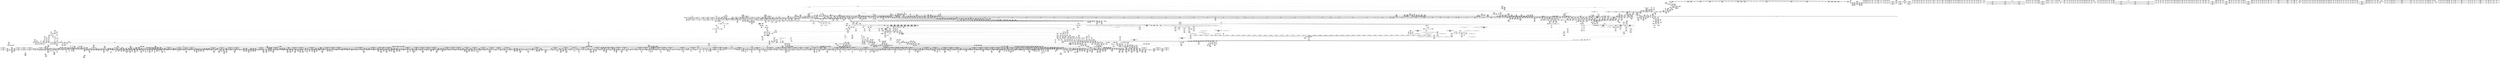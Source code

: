 digraph {
	CE0x6d355b0 [shape=record,shape=Mrecord,label="{CE0x6d355b0|gid_valid:coerce.dive2|include/linux/uidgid.h,105|*SummSink*}"]
	CE0x700c570 [shape=record,shape=Mrecord,label="{CE0x700c570|tomoyo_path_number_perm:path|Function::tomoyo_path_number_perm&Arg::path::|*SummSource*}"]
	CE0x6b8d430 [shape=record,shape=Mrecord,label="{CE0x6b8d430|tomoyo_path_number_perm:tmp50|security/tomoyo/file.c,723}"]
	CE0x860ba80 [shape=record,shape=Mrecord,label="{CE0x860ba80|__llvm_gcov_indirect_counter_increment:tmp1}"]
	CE0x6e6f070 [shape=record,shape=Mrecord,label="{CE0x6e6f070|i64*_getelementptr_inbounds_(_10_x_i64_,_10_x_i64_*___llvm_gcov_ctr31198,_i64_0,_i64_0)|*Constant*}"]
	CE0x8688230 [shape=record,shape=Mrecord,label="{CE0x8688230|tomoyo_audit_path_number_log:arraydecay8|security/tomoyo/file.c,235|*SummSink*}"]
	CE0x71ec2d0 [shape=record,shape=Mrecord,label="{CE0x71ec2d0|tomoyo_const_part_length:len.0}"]
	CE0x87898e0 [shape=record,shape=Mrecord,label="{CE0x87898e0|tomoyo_audit_path_number_log:r|Function::tomoyo_audit_path_number_log&Arg::r::|*SummSink*}"]
	CE0x5f58b70 [shape=record,shape=Mrecord,label="{CE0x5f58b70|tomoyo_fill_path_info:sub|security/tomoyo/util.c,667}"]
	CE0x5ef8050 [shape=record,shape=Mrecord,label="{CE0x5ef8050|0:_i32,_:_SCMR_1,2_}"]
	CE0x6b7fd10 [shape=record,shape=Mrecord,label="{CE0x6b7fd10|tomoyo_const_part_length:tmp14|security/tomoyo/util.c,626|*SummSource*}"]
	CE0x71d4b10 [shape=record,shape=Mrecord,label="{CE0x71d4b10|uid_valid:call|include/linux/uidgid.h,100|*SummSink*}"]
	CE0x71f1960 [shape=record,shape=Mrecord,label="{CE0x71f1960|tomoyo_fill_path_info:arrayidx|security/tomoyo/util.c,667|*SummSource*}"]
	CE0x85f0190 [shape=record,shape=Mrecord,label="{CE0x85f0190|i64*_getelementptr_inbounds_(_2_x_i64_,_2_x_i64_*___llvm_gcov_ctr32197,_i64_0,_i64_0)|*Constant*|*SummSource*}"]
	CE0x861b590 [shape=record,shape=Mrecord,label="{CE0x861b590|i64*_getelementptr_inbounds_(_11_x_i64_,_11_x_i64_*___llvm_gcov_ctr54147,_i64_0,_i64_8)|*Constant*|*SummSink*}"]
	CE0x5f54d50 [shape=record,shape=Mrecord,label="{CE0x5f54d50|tomoyo_const_part_length:tmp39|security/tomoyo/util.c,644|*SummSource*}"]
	CE0x6cc8a20 [shape=record,shape=Mrecord,label="{CE0x6cc8a20|tomoyo_fill_path_info:tmp10|*SummSink*}"]
	CE0x6da7540 [shape=record,shape=Mrecord,label="{CE0x6da7540|tomoyo_fill_path_info:hash|security/tomoyo/util.c,669|*SummSource*}"]
	CE0x6dad870 [shape=record,shape=Mrecord,label="{CE0x6dad870|tomoyo_domain:call3|security/tomoyo/common.h,1205}"]
	CE0x7c21b60 [shape=record,shape=Mrecord,label="{CE0x7c21b60|__llvm_gcov_indirect_counter_increment:pred|*SummSink*}"]
	CE0x6f92680 [shape=record,shape=Mrecord,label="{CE0x6f92680|tomoyo_path_number_perm:path|Function::tomoyo_path_number_perm&Arg::path::}"]
	CE0x7000e40 [shape=record,shape=Mrecord,label="{CE0x7000e40|i64*_null|*Constant*}"]
	CE0x8655650 [shape=record,shape=Mrecord,label="{CE0x8655650|i64*_getelementptr_inbounds_(_2_x_i64_,_2_x_i64_*___llvm_gcov_ctr35194,_i64_0,_i64_1)|*Constant*|*SummSource*}"]
	CE0x8779d90 [shape=record,shape=Mrecord,label="{CE0x8779d90|tomoyo_audit_path_number_log:path_number3|security/tomoyo/file.c,231}"]
	CE0x6cc8160 [shape=record,shape=Mrecord,label="{CE0x6cc8160|tomoyo_fill_path_info:cmp|security/tomoyo/util.c,667|*SummSink*}"]
	CE0x85fbe70 [shape=record,shape=Mrecord,label="{CE0x85fbe70|COLLAPSED:_GCMRE___llvm_gcov_ctr32197_internal_global_2_x_i64_zeroinitializer:_elem_0:default:}"]
	CE0x6b87560 [shape=record,shape=Mrecord,label="{CE0x6b87560|tomoyo_get_realpath:tmp8|security/tomoyo/file.c,152|*SummSource*}"]
	CE0x5f93f30 [shape=record,shape=Mrecord,label="{CE0x5f93f30|tomoyo_domain:tmp22|security/tomoyo/common.h,1205|*SummSink*}"]
	CE0x8688810 [shape=record,shape=Mrecord,label="{CE0x8688810|GLOBAL:tomoyo_supervisor|*Constant*}"]
	CE0x542cea0 [shape=record,shape=Mrecord,label="{CE0x542cea0|i32_2|*Constant*}"]
	CE0x86ae900 [shape=record,shape=Mrecord,label="{CE0x86ae900|tomoyo_domain:tobool|security/tomoyo/common.h,1205|*SummSource*}"]
	CE0x86008b0 [shape=record,shape=Mrecord,label="{CE0x86008b0|tomoyo_print_ulong:cmp11|security/tomoyo/util.c,243|*SummSource*}"]
	CE0x5f90390 [shape=record,shape=Mrecord,label="{CE0x5f90390|tomoyo_get_mode:tmp13|security/tomoyo/util.c,982}"]
	CE0x8733ad0 [shape=record,shape=Mrecord,label="{CE0x8733ad0|VOIDTB_TE:_CE_148,149_}"]
	CE0x6f7b930 [shape=record,shape=Mrecord,label="{CE0x6f7b930|tomoyo_print_ulong:conv2|security/tomoyo/util.c,240|*SummSink*}"]
	CE0x86d91c0 [shape=record,shape=Mrecord,label="{CE0x86d91c0|tomoyo_path_chown:coerce.dive10|security/tomoyo/tomoyo.c,384}"]
	CE0x6fe8a00 [shape=record,shape=Mrecord,label="{CE0x6fe8a00|tomoyo_path_chown:tmp4|security/tomoyo/tomoyo.c,379}"]
	CE0x54465e0 [shape=record,shape=Mrecord,label="{CE0x54465e0|tomoyo_const_part_length:tmp27|security/tomoyo/util.c,641|*SummSource*}"]
	CE0x61e0a90 [shape=record,shape=Mrecord,label="{CE0x61e0a90|get_current:tmp4|./arch/x86/include/asm/current.h,14|*SummSource*}"]
	CE0x51e6d20 [shape=record,shape=Mrecord,label="{CE0x51e6d20|0:_i8*,_array:_GCRE_tomoyo_mac_keywords_external_constant_42_x_i8*_:_elem_0::|security/tomoyo/file.c,233}"]
	CE0x5f6a0f0 [shape=record,shape=Mrecord,label="{CE0x5f6a0f0|uid_eq:cmp|include/linux/uidgid.h,50}"]
	CE0x6b56280 [shape=record,shape=Mrecord,label="{CE0x6b56280|uid_valid:tmp3|*SummSink*}"]
	CE0x6cfc540 [shape=record,shape=Mrecord,label="{CE0x6cfc540|tomoyo_get_mode:tmp14|security/tomoyo/util.c,983|*SummSource*}"]
	CE0x6ed6f30 [shape=record,shape=Mrecord,label="{CE0x6ed6f30|tomoyo_print_ulong:cmp|security/tomoyo/util.c,239|*SummSink*}"]
	CE0x8794360 [shape=record,shape=Mrecord,label="{CE0x8794360|0:_i8,_array:_GCRE_tomoyo_index2category_constant_39_x_i8_c_00_00_00_00_00_00_00_00_00_00_00_00_00_00_00_00_00_00_00_00_00_00_00_01_01_01_01_01_01_01_01_01_01_01_01_01_01_01_02_,_align_16:_elem_7::|security/tomoyo/util.c,983}"]
	CE0x5f2c470 [shape=record,shape=Mrecord,label="{CE0x5f2c470|tomoyo_path_number_perm:tmp17|security/tomoyo/file.c,703|*SummSink*}"]
	CE0x7210a10 [shape=record,shape=Mrecord,label="{CE0x7210a10|tomoyo_init_request_info:ns|security/tomoyo/util.c,1010|*SummSource*}"]
	CE0x5fc9620 [shape=record,shape=Mrecord,label="{CE0x5fc9620|0:_i32,_:_SCMR_3,4_}"]
	CE0x61cf1d0 [shape=record,shape=Mrecord,label="{CE0x61cf1d0|i64*_getelementptr_inbounds_(_4_x_i64_,_4_x_i64_*___llvm_gcov_ctr24,_i64_0,_i64_2)|*Constant*|*SummSource*}"]
	CE0x8654360 [shape=record,shape=Mrecord,label="{CE0x8654360|tomoyo_path_number_perm:tmp12|*LoadInst*|security/tomoyo/file.c,702|*SummSink*}"]
	CE0x8688100 [shape=record,shape=Mrecord,label="{CE0x8688100|tomoyo_audit_path_number_log:arraydecay8|security/tomoyo/file.c,235|*SummSource*}"]
	CE0x88ff270 [shape=record,shape=Mrecord,label="{CE0x88ff270|tomoyo_path_number_perm:tmp22|security/tomoyo/file.c,705|*SummSink*}"]
	CE0x85fbc40 [shape=record,shape=Mrecord,label="{CE0x85fbc40|i64*_getelementptr_inbounds_(_2_x_i64_,_2_x_i64_*___llvm_gcov_ctr32197,_i64_0,_i64_0)|*Constant*|*SummSink*}"]
	CE0x6db9220 [shape=record,shape=Mrecord,label="{CE0x6db9220|GLOBAL:tomoyo_pn2mac|Global_var:tomoyo_pn2mac}"]
	CE0x71367b0 [shape=record,shape=Mrecord,label="{CE0x71367b0|gid_eq:tmp5|include/linux/uidgid.h,55|*SummSource*}"]
	CE0x60034f0 [shape=record,shape=Mrecord,label="{CE0x60034f0|i32_255|*Constant*|*SummSink*}"]
	CE0x5e5d430 [shape=record,shape=Mrecord,label="{CE0x5e5d430|rcu_lock_acquire:map|Function::rcu_lock_acquire&Arg::map::|*SummSink*}"]
	CE0x88e7800 [shape=record,shape=Mrecord,label="{CE0x88e7800|GLOBAL:tomoyo_fill_path_info|*Constant*|*SummSink*}"]
	CE0x8668970 [shape=record,shape=Mrecord,label="{CE0x8668970|i64*_getelementptr_inbounds_(_22_x_i64_,_22_x_i64_*___llvm_gcov_ctr9,_i64_0,_i64_16)|*Constant*}"]
	CE0x5e6cb20 [shape=record,shape=Mrecord,label="{CE0x5e6cb20|GLOBAL:kfree|*Constant*}"]
	CE0x6c9dc90 [shape=record,shape=Mrecord,label="{CE0x6c9dc90|tomoyo_add_slash:if.end}"]
	CE0x8698a70 [shape=record,shape=Mrecord,label="{CE0x8698a70|tomoyo_init_request_info:tmp2|security/tomoyo/util.c,1003}"]
	CE0x60160a0 [shape=record,shape=Mrecord,label="{CE0x60160a0|i64*_getelementptr_inbounds_(_2_x_i64_,_2_x_i64_*___llvm_gcov_ctr23,_i64_0,_i64_1)|*Constant*}"]
	CE0x6fd2d80 [shape=record,shape=Mrecord,label="{CE0x6fd2d80|i64*_getelementptr_inbounds_(_31_x_i64_,_31_x_i64_*___llvm_gcov_ctr43150,_i64_0,_i64_27)|*Constant*}"]
	CE0x5f1b9b0 [shape=record,shape=Mrecord,label="{CE0x5f1b9b0|_call_void_mcount()_#3|*SummSink*}"]
	CE0x51e7970 [shape=record,shape=Mrecord,label="{CE0x51e7970|0:_i8*,_array:_GCRE_tomoyo_mac_keywords_external_constant_42_x_i8*_:_elem_6::|security/tomoyo/file.c,233}"]
	CE0x86be9d0 [shape=record,shape=Mrecord,label="{CE0x86be9d0|tomoyo_get_mode:tmp4|security/tomoyo/util.c,978|*SummSource*}"]
	CE0x6fa3380 [shape=record,shape=Mrecord,label="{CE0x6fa3380|i64_6|*Constant*}"]
	CE0x88defa0 [shape=record,shape=Mrecord,label="{CE0x88defa0|tomoyo_path_number_perm:param|security/tomoyo/file.c,711|*SummSource*}"]
	CE0x7141810 [shape=record,shape=Mrecord,label="{CE0x7141810|i64*_getelementptr_inbounds_(_5_x_i64_,_5_x_i64_*___llvm_gcov_ctr32134,_i64_0,_i64_3)|*Constant*}"]
	CE0x6ee3850 [shape=record,shape=Mrecord,label="{CE0x6ee3850|i64*_getelementptr_inbounds_(_6_x_i64_,_6_x_i64_*___llvm_gcov_ctr26,_i64_0,_i64_3)|*Constant*|*SummSource*}"]
	CE0x5f76b90 [shape=record,shape=Mrecord,label="{CE0x5f76b90|__llvm_gcov_indirect_counter_increment114:bb}"]
	CE0x6fa27d0 [shape=record,shape=Mrecord,label="{CE0x6fa27d0|_ret_i32_%conv6,_!dbg_!38926|security/tomoyo/util.c,1011|*SummSource*}"]
	CE0x5e351c0 [shape=record,shape=Mrecord,label="{CE0x5e351c0|tomoyo_domain:tmp23|security/tomoyo/common.h,1205}"]
	CE0x6c57ef0 [shape=record,shape=Mrecord,label="{CE0x6c57ef0|i64*_getelementptr_inbounds_(_31_x_i64_,_31_x_i64_*___llvm_gcov_ctr43150,_i64_0,_i64_30)|*Constant*|*SummSource*}"]
	CE0x51e3e20 [shape=record,shape=Mrecord,label="{CE0x51e3e20|i32_22|*Constant*}"]
	CE0x6076210 [shape=record,shape=Mrecord,label="{CE0x6076210|tomoyo_const_part_length:lor.lhs.false|*SummSource*}"]
	CE0x6be2450 [shape=record,shape=Mrecord,label="{CE0x6be2450|i64_18|*Constant*}"]
	CE0x5fcc610 [shape=record,shape=Mrecord,label="{CE0x5fcc610|__kuid_val:bb}"]
	CE0x86e0490 [shape=record,shape=Mrecord,label="{CE0x86e0490|tomoyo_path_number_perm:tmp9|security/tomoyo/file.c,702|*SummSink*}"]
	CE0x88cca60 [shape=record,shape=Mrecord,label="{CE0x88cca60|i32_10|*Constant*|*SummSink*}"]
	CE0x866a7b0 [shape=record,shape=Mrecord,label="{CE0x866a7b0|GLOBAL:from_kgid|*Constant*|*SummSource*}"]
	CE0x86e9460 [shape=record,shape=Mrecord,label="{CE0x86e9460|tomoyo_path_number_perm:tmp27|security/tomoyo/file.c,708|*SummSource*}"]
	CE0x6098f90 [shape=record,shape=Mrecord,label="{CE0x6098f90|tomoyo_init_request_info:type|security/tomoyo/util.c,1009|*SummSource*}"]
	CE0x8914d10 [shape=record,shape=Mrecord,label="{CE0x8914d10|tomoyo_get_mode:tmp22|security/tomoyo/util.c,986|*SummSource*}"]
	CE0x6b79e60 [shape=record,shape=Mrecord,label="{CE0x6b79e60|get_current:tmp4|./arch/x86/include/asm/current.h,14}"]
	CE0x70308e0 [shape=record,shape=Mrecord,label="{CE0x70308e0|tomoyo_fill_path_info:tmp7|security/tomoyo/util.c,667|*SummSink*}"]
	CE0x6fa1860 [shape=record,shape=Mrecord,label="{CE0x6fa1860|srcu_read_lock:tmp1}"]
	CE0x5ddaf80 [shape=record,shape=Mrecord,label="{CE0x5ddaf80|tomoyo_path_number_perm:conv18|security/tomoyo/file.c,721|*SummSource*}"]
	CE0x7206250 [shape=record,shape=Mrecord,label="{CE0x7206250|tomoyo_audit_path_number_log:param|security/tomoyo/file.c,213|*SummSink*}"]
	CE0x8948b30 [shape=record,shape=Mrecord,label="{CE0x8948b30|tomoyo_get_mode:conv5|security/tomoyo/util.c,983}"]
	CE0x866eb60 [shape=record,shape=Mrecord,label="{CE0x866eb60|_call_void_mcount()_#3|*SummSource*}"]
	CE0x52a6060 [shape=record,shape=Mrecord,label="{CE0x52a6060|tomoyo_const_part_length:cmp|security/tomoyo/util.c,626}"]
	CE0x600e2c0 [shape=record,shape=Mrecord,label="{CE0x600e2c0|tomoyo_audit_path_number_log:arrayidx|security/tomoyo/file.c,234}"]
	CE0x6fa1d80 [shape=record,shape=Mrecord,label="{CE0x6fa1d80|tomoyo_domain:do.end|*SummSource*}"]
	CE0x5e692e0 [shape=record,shape=Mrecord,label="{CE0x5e692e0|VOIDTB_TE:_CE_16,24_}"]
	CE0x86696c0 [shape=record,shape=Mrecord,label="{CE0x86696c0|tomoyo_audit_path_number_log:tmp10|security/tomoyo/file.c,231|*SummSource*}"]
	CE0x6d407a0 [shape=record,shape=Mrecord,label="{CE0x6d407a0|tomoyo_init_request_info:domain|Function::tomoyo_init_request_info&Arg::domain::}"]
	CE0x542cfc0 [shape=record,shape=Mrecord,label="{CE0x542cfc0|tomoyo_print_ulong:tmp7|security/tomoyo/util.c,240}"]
	CE0x51cb180 [shape=record,shape=Mrecord,label="{CE0x51cb180|tomoyo_get_realpath:bb}"]
	CE0x8707420 [shape=record,shape=Mrecord,label="{CE0x8707420|tomoyo_fill_path_info:tmp12|security/tomoyo/util.c,667}"]
	CE0x5f32e60 [shape=record,shape=Mrecord,label="{CE0x5f32e60|tomoyo_read_lock:entry}"]
	CE0x6126f00 [shape=record,shape=Mrecord,label="{CE0x6126f00|tomoyo_path_chown:tmp23|security/tomoyo/tomoyo.c,385}"]
	CE0x7c34d20 [shape=record,shape=Mrecord,label="{CE0x7c34d20|_ret_i32_%call,_!dbg_!38907|include/linux/srcu.h,223|*SummSource*}"]
	CE0x5edbe20 [shape=record,shape=Mrecord,label="{CE0x5edbe20|i64*_getelementptr_inbounds_(_4_x_i64_,_4_x_i64_*___llvm_gcov_ctr33,_i64_0,_i64_3)|*Constant*}"]
	CE0x6f2ccd0 [shape=record,shape=Mrecord,label="{CE0x6f2ccd0|tomoyo_path_chown:entry|*SummSink*}"]
	CE0x5f2bc30 [shape=record,shape=Mrecord,label="{CE0x5f2bc30|tomoyo_path_number_perm:tmp2|security/tomoyo/file.c,693|*SummSink*}"]
	CE0x8948040 [shape=record,shape=Mrecord,label="{CE0x8948040|tomoyo_get_mode:config|security/tomoyo/util.c,981}"]
	CE0x7060340 [shape=record,shape=Mrecord,label="{CE0x7060340|_call_void_tomoyo_add_slash(%struct.tomoyo_path_info*_%buf)_#9,_!dbg_!38934|security/tomoyo/file.c,709|*SummSource*}"]
	CE0x6d170c0 [shape=record,shape=Mrecord,label="{CE0x6d170c0|get_current:tmp3}"]
	CE0x6cc8300 [shape=record,shape=Mrecord,label="{CE0x6cc8300|i1_false|*Constant*}"]
	CE0x88f56a0 [shape=record,shape=Mrecord,label="{CE0x88f56a0|uid_eq:left.coerce|Function::uid_eq&Arg::left.coerce::|*SummSink*}"]
	CE0x52f2e70 [shape=record,shape=Mrecord,label="{CE0x52f2e70|_ret_void,_!dbg_!38929|security/tomoyo/util.c,670|*SummSink*}"]
	CE0x85efdc0 [shape=record,shape=Mrecord,label="{CE0x85efdc0|uid_valid:bb}"]
	CE0x7c2c310 [shape=record,shape=Mrecord,label="{CE0x7c2c310|tomoyo_fill_path_info:conv|security/tomoyo/util.c,664}"]
	CE0x60ad080 [shape=record,shape=Mrecord,label="{CE0x60ad080|tomoyo_audit_path_number_log:sw.default|*SummSink*}"]
	CE0x6fe6cc0 [shape=record,shape=Mrecord,label="{CE0x6fe6cc0|tomoyo_path_chown:conv|security/tomoyo/tomoyo.c,381|*SummSource*}"]
	CE0x6dc89c0 [shape=record,shape=Mrecord,label="{CE0x6dc89c0|i64*_getelementptr_inbounds_(_12_x_i64_,_12_x_i64_*___llvm_gcov_ctr28,_i64_0,_i64_8)|*Constant*}"]
	CE0x5f8f200 [shape=record,shape=Mrecord,label="{CE0x5f8f200|GLOBAL:__srcu_read_lock|*Constant*}"]
	CE0x62054d0 [shape=record,shape=Mrecord,label="{CE0x62054d0|tomoyo_init_request_info:tmp11|security/tomoyo/util.c,1007}"]
	CE0x6f70920 [shape=record,shape=Mrecord,label="{CE0x6f70920|tomoyo_print_ulong:tmp8|security/tomoyo/util.c,241}"]
	CE0x6b80180 [shape=record,shape=Mrecord,label="{CE0x6b80180|get_current:tmp2}"]
	CE0x50eca70 [shape=record,shape=Mrecord,label="{CE0x50eca70|i32_1|*Constant*}"]
	CE0x6c58310 [shape=record,shape=Mrecord,label="{CE0x6c58310|tomoyo_const_part_length:tmp53|security/tomoyo/util.c,652|*SummSource*}"]
	CE0x51d55d0 [shape=record,shape=Mrecord,label="{CE0x51d55d0|tomoyo_domain:tmp18|security/tomoyo/common.h,1205|*SummSink*}"]
	CE0x7150b90 [shape=record,shape=Mrecord,label="{CE0x7150b90|GLOBAL:__llvm_gcov_ctr9|Global_var:__llvm_gcov_ctr9|*SummSource*}"]
	CE0x60f89f0 [shape=record,shape=Mrecord,label="{CE0x60f89f0|i64_0|*Constant*}"]
	CE0x5eb3b20 [shape=record,shape=Mrecord,label="{CE0x5eb3b20|128:_i8*,_1208:_%struct.file*,_:_CMRE_136,144_|*MultipleSource*|security/tomoyo/common.h,1205|security/tomoyo/common.h,1205}"]
	CE0x6dbb250 [shape=record,shape=Mrecord,label="{CE0x6dbb250|i32_92|*Constant*|*SummSource*}"]
	CE0x4ff5190 [shape=record,shape=Mrecord,label="{CE0x4ff5190|tomoyo_path_number_perm:if.end4|*SummSource*}"]
	CE0x5e698c0 [shape=record,shape=Mrecord,label="{CE0x5e698c0|gid_valid:lnot|include/linux/uidgid.h,105}"]
	CE0x87aa690 [shape=record,shape=Mrecord,label="{CE0x87aa690|uid_valid:uid|include/linux/uidgid.h, 98|*SummSink*}"]
	CE0x51a10d0 [shape=record,shape=Mrecord,label="{CE0x51a10d0|VOIDTB_TE:_CE_315,316_}"]
	CE0x6f8ac10 [shape=record,shape=Mrecord,label="{CE0x6f8ac10|GLOBAL:tomoyo_profile|*Constant*|*SummSource*}"]
	CE0x5418090 [shape=record,shape=Mrecord,label="{CE0x5418090|__kgid_val:coerce.dive|*SummSink*}"]
	CE0x61bb340 [shape=record,shape=Mrecord,label="{CE0x61bb340|rcu_lock_release:tmp|*SummSink*}"]
	CE0x60c8760 [shape=record,shape=Mrecord,label="{CE0x60c8760|__llvm_gcov_indirect_counter_increment114:bb4}"]
	CE0x71abd90 [shape=record,shape=Mrecord,label="{CE0x71abd90|tomoyo_path_chown:call7|security/tomoyo/tomoyo.c,382|*SummSource*}"]
	CE0x860d9f0 [shape=record,shape=Mrecord,label="{CE0x860d9f0|tomoyo_get_realpath:bb|*SummSource*}"]
	CE0x60c93f0 [shape=record,shape=Mrecord,label="{CE0x60c93f0|i32_48|*Constant*}"]
	CE0x894e370 [shape=record,shape=Mrecord,label="{CE0x894e370|i64_2|*Constant*|*SummSink*}"]
	CE0x8661fc0 [shape=record,shape=Mrecord,label="{CE0x8661fc0|tomoyo_const_part_length:tmp34|security/tomoyo/util.c,642}"]
	CE0x88f5860 [shape=record,shape=Mrecord,label="{CE0x88f5860|uid_eq:right.coerce|Function::uid_eq&Arg::right.coerce::|*SummSource*}"]
	CE0x86559c0 [shape=record,shape=Mrecord,label="{CE0x86559c0|VOIDTB_TE:_CE_256,264_}"]
	CE0x5328fc0 [shape=record,shape=Mrecord,label="{CE0x5328fc0|tomoyo_path_number_perm:tmp6|security/tomoyo/file.c,695|*SummSink*}"]
	CE0x701f6f0 [shape=record,shape=Mrecord,label="{CE0x701f6f0|tomoyo_domain:land.lhs.true2|*SummSource*}"]
	CE0x5139c80 [shape=record,shape=Mrecord,label="{CE0x5139c80|tomoyo_get_mode:tmp21|security/tomoyo/util.c,985|*SummSink*}"]
	CE0x878eee0 [shape=record,shape=Mrecord,label="{CE0x878eee0|tomoyo_get_mode:tmp2|security/tomoyo/util.c,978|*SummSink*}"]
	CE0x866d980 [shape=record,shape=Mrecord,label="{CE0x866d980|tomoyo_fill_path_info:tmp5|security/tomoyo/util.c,667|*SummSink*}"]
	CE0x70938e0 [shape=record,shape=Mrecord,label="{CE0x70938e0|tomoyo_const_part_length:cmp12|security/tomoyo/util.c,641}"]
	CE0x6e63450 [shape=record,shape=Mrecord,label="{CE0x6e63450|GLOBAL:__llvm_gcov_ctr54147|Global_var:__llvm_gcov_ctr54147}"]
	CE0x52e8820 [shape=record,shape=Mrecord,label="{CE0x52e8820|tomoyo_get_mode:tmp24|security/tomoyo/util.c,986|*SummSink*}"]
	CE0x8880670 [shape=record,shape=Mrecord,label="{CE0x8880670|_call_void_mcount()_#3}"]
	CE0x6eca050 [shape=record,shape=Mrecord,label="{CE0x6eca050|i64_6|*Constant*}"]
	CE0x7c366b0 [shape=record,shape=Mrecord,label="{CE0x7c366b0|tomoyo_path_number_perm:tmp54|security/tomoyo/file.c,724|*SummSource*}"]
	CE0x52c04a0 [shape=record,shape=Mrecord,label="{CE0x52c04a0|tomoyo_const_part_length:tmp29|security/tomoyo/util.c,641|*SummSink*}"]
	CE0x6ca0fb0 [shape=record,shape=Mrecord,label="{CE0x6ca0fb0|0:_i8,_array:_GCRE_tomoyo_index2category_constant_39_x_i8_c_00_00_00_00_00_00_00_00_00_00_00_00_00_00_00_00_00_00_00_00_00_00_00_01_01_01_01_01_01_01_01_01_01_01_01_01_01_01_02_,_align_16:_elem_19::|security/tomoyo/util.c,983}"]
	CE0x7044df0 [shape=record,shape=Mrecord,label="{CE0x7044df0|__llvm_gcov_indirect_counter_increment114:tmp5}"]
	CE0x70bacf0 [shape=record,shape=Mrecord,label="{CE0x70bacf0|tomoyo_print_ulong:if.end|*SummSource*}"]
	CE0x7076cd0 [shape=record,shape=Mrecord,label="{CE0x7076cd0|__llvm_gcov_indirect_counter_increment:counter|*SummSink*}"]
	CE0x5fcc550 [shape=record,shape=Mrecord,label="{CE0x5fcc550|gid_eq:cmp|include/linux/uidgid.h,55|*SummSink*}"]
	CE0x702e920 [shape=record,shape=Mrecord,label="{CE0x702e920|i8*_getelementptr_inbounds_(_25_x_i8_,_25_x_i8_*_.str12,_i32_0,_i32_0)|*Constant*|*SummSink*}"]
	CE0x6cfc2e0 [shape=record,shape=Mrecord,label="{CE0x6cfc2e0|tomoyo_fill_path_info:conv3|security/tomoyo/util.c,666}"]
	CE0x87336e0 [shape=record,shape=Mrecord,label="{CE0x87336e0|uid_eq:call|include/linux/uidgid.h,50|*SummSink*}"]
	CE0x6c52240 [shape=record,shape=Mrecord,label="{CE0x6c52240|__kuid_val:coerce.dive|*SummSink*}"]
	CE0x6fa1120 [shape=record,shape=Mrecord,label="{CE0x6fa1120|i32_6|*Constant*}"]
	CE0x70ffdb0 [shape=record,shape=Mrecord,label="{CE0x70ffdb0|tomoyo_get_mode:config|security/tomoyo/util.c,981|*SummSink*}"]
	CE0x7077d20 [shape=record,shape=Mrecord,label="{CE0x7077d20|__llvm_gcov_indirect_counter_increment:bb|*SummSource*}"]
	CE0x87467a0 [shape=record,shape=Mrecord,label="{CE0x87467a0|__kgid_val:bb|*SummSource*}"]
	CE0x6b78de0 [shape=record,shape=Mrecord,label="{CE0x6b78de0|i64*_getelementptr_inbounds_(_4_x_i64_,_4_x_i64_*___llvm_gcov_ctr24,_i64_0,_i64_2)|*Constant*|*SummSink*}"]
	CE0x70486d0 [shape=record,shape=Mrecord,label="{CE0x70486d0|tomoyo_path_number_perm:number|Function::tomoyo_path_number_perm&Arg::number::|*SummSink*}"]
	CE0x711f9d0 [shape=record,shape=Mrecord,label="{CE0x711f9d0|tomoyo_const_part_length:tmp20|security/tomoyo/util.c,628|*SummSource*}"]
	CE0x6fd51c0 [shape=record,shape=Mrecord,label="{CE0x6fd51c0|VOIDTB_TE:_CE_308,309_}"]
	CE0x70d8930 [shape=record,shape=Mrecord,label="{CE0x70d8930|tomoyo_const_part_length:tmp1|*SummSink*}"]
	CE0x6098cf0 [shape=record,shape=Mrecord,label="{CE0x6098cf0|tomoyo_init_request_info:ns|security/tomoyo/util.c,1010|*SummSink*}"]
	CE0x6fd58a0 [shape=record,shape=Mrecord,label="{CE0x6fd58a0|uid_eq:tmp|*SummSource*}"]
	CE0x61db2f0 [shape=record,shape=Mrecord,label="{CE0x61db2f0|i64_ptrtoint_(i8*_blockaddress(_rcu_lock_acquire,_%__here)_to_i64)|*Constant*|*SummSource*}"]
	CE0x5dffb20 [shape=record,shape=Mrecord,label="{CE0x5dffb20|gid_eq:coerce.dive1|*SummSource*}"]
	CE0x5e36c80 [shape=record,shape=Mrecord,label="{CE0x5e36c80|tomoyo_path_number_perm:tmp4|security/tomoyo/file.c,694|*SummSource*}"]
	CE0x7c222a0 [shape=record,shape=Mrecord,label="{CE0x7c222a0|tomoyo_domain:tmp2|*SummSource*}"]
	CE0x86884f0 [shape=record,shape=Mrecord,label="{CE0x86884f0|tomoyo_audit_path_number_log:call|security/tomoyo/file.c,233|*SummSource*}"]
	CE0x5f285c0 [shape=record,shape=Mrecord,label="{CE0x5f285c0|tomoyo_const_part_length:incdec.ptr10|security/tomoyo/util.c,640|*SummSink*}"]
	CE0x86bfd10 [shape=record,shape=Mrecord,label="{CE0x86bfd10|tomoyo_fill_path_info:tmp10}"]
	CE0x87b0800 [shape=record,shape=Mrecord,label="{CE0x87b0800|VOIDTB_TE:_CE_188,189_}"]
	CE0x542be80 [shape=record,shape=Mrecord,label="{CE0x542be80|srcu_read_unlock:tmp3|*SummSource*}"]
	CE0x70bf4b0 [shape=record,shape=Mrecord,label="{CE0x70bf4b0|i64*_getelementptr_inbounds_(_31_x_i64_,_31_x_i64_*___llvm_gcov_ctr43150,_i64_0,_i64_27)|*Constant*|*SummSource*}"]
	CE0x8669c60 [shape=record,shape=Mrecord,label="{CE0x8669c60|tomoyo_audit_path_number_log:tmp11|security/tomoyo/file.c,231}"]
	CE0x5f88460 [shape=record,shape=Mrecord,label="{CE0x5f88460|__kuid_val:tmp2}"]
	CE0x5ec42d0 [shape=record,shape=Mrecord,label="{CE0x5ec42d0|tomoyo_get_mode:tmp28|security/tomoyo/util.c,988|*SummSource*}"]
	CE0x876bd70 [shape=record,shape=Mrecord,label="{CE0x876bd70|tomoyo_const_part_length:conv8|security/tomoyo/util.c,632|*SummSink*}"]
	CE0x893cf50 [shape=record,shape=Mrecord,label="{CE0x893cf50|gid_valid:tmp5|include/linux/uidgid.h,105|*SummSource*}"]
	CE0x8899880 [shape=record,shape=Mrecord,label="{CE0x8899880|tomoyo_get_mode:profile|Function::tomoyo_get_mode&Arg::profile::|*SummSource*}"]
	CE0x6ff7b40 [shape=record,shape=Mrecord,label="{CE0x6ff7b40|tomoyo_read_unlock:bb|*SummSink*}"]
	CE0x5e6a000 [shape=record,shape=Mrecord,label="{CE0x5e6a000|gid_eq:bb|*SummSink*}"]
	CE0x52be090 [shape=record,shape=Mrecord,label="{CE0x52be090|i64_176|*Constant*}"]
	CE0x5f4ec80 [shape=record,shape=Mrecord,label="{CE0x5f4ec80|tomoyo_print_ulong:tmp5|security/tomoyo/util.c,239|*SummSink*}"]
	CE0x6d7b380 [shape=record,shape=Mrecord,label="{CE0x6d7b380|tomoyo_path_number_perm:tmp|*SummSink*}"]
	CE0x6fd50e0 [shape=record,shape=Mrecord,label="{CE0x6fd50e0|i64*_getelementptr_inbounds_(_2_x_i64_,_2_x_i64_*___llvm_gcov_ctr33196,_i64_0,_i64_0)|*Constant*}"]
	CE0x512d690 [shape=record,shape=Mrecord,label="{CE0x512d690|tomoyo_print_ulong:call15|security/tomoyo/util.c,244|*SummSource*}"]
	CE0x5ea1cd0 [shape=record,shape=Mrecord,label="{CE0x5ea1cd0|GLOBAL:lock_release|*Constant*}"]
	CE0x6cceb70 [shape=record,shape=Mrecord,label="{CE0x6cceb70|tomoyo_print_ulong:entry}"]
	CE0x5f6bd20 [shape=record,shape=Mrecord,label="{CE0x5f6bd20|tomoyo_const_part_length:tmp12|security/tomoyo/util.c,626}"]
	CE0x70ff7d0 [shape=record,shape=Mrecord,label="{CE0x70ff7d0|tomoyo_domain:call|security/tomoyo/common.h,1205|*SummSink*}"]
	CE0x5eb3940 [shape=record,shape=Mrecord,label="{CE0x5eb3940|128:_i8*,_1208:_%struct.file*,_:_CMRE_128,136_|*MultipleSource*|security/tomoyo/common.h,1205|security/tomoyo/common.h,1205}"]
	CE0x85fee30 [shape=record,shape=Mrecord,label="{CE0x85fee30|%struct.tomoyo_domain_info*_null|*Constant*}"]
	CE0x86ccd90 [shape=record,shape=Mrecord,label="{CE0x86ccd90|VOIDTB_TE:_CE_162,163_}"]
	CE0x60dac60 [shape=record,shape=Mrecord,label="{CE0x60dac60|tomoyo_init_request_info:if.then}"]
	CE0x8726000 [shape=record,shape=Mrecord,label="{CE0x8726000|tomoyo_read_unlock:tmp3}"]
	CE0x5e161a0 [shape=record,shape=Mrecord,label="{CE0x5e161a0|tomoyo_const_part_length:tmp23|security/tomoyo/util.c,634|*SummSource*}"]
	CE0x5ef1fa0 [shape=record,shape=Mrecord,label="{CE0x5ef1fa0|tomoyo_read_lock:tmp1|*SummSink*}"]
	CE0x87c1d80 [shape=record,shape=Mrecord,label="{CE0x87c1d80|tomoyo_init_request_info:call|security/tomoyo/util.c,1005|*SummSource*}"]
	CE0x8665230 [shape=record,shape=Mrecord,label="{CE0x8665230|16:_%struct.dentry*,_:_SCMRE_40,168_|*MultipleSource*|security/tomoyo/file.c, 694|security/tomoyo/file.c,694|security/tomoyo/file.c,694|Function::tomoyo_path_number_perm&Arg::path::|Function::tomoyo_path_chown&Arg::path::}"]
	CE0x6fc8350 [shape=record,shape=Mrecord,label="{CE0x6fc8350|tomoyo_domain:tmp3|*SummSource*}"]
	CE0x52b93f0 [shape=record,shape=Mrecord,label="{CE0x52b93f0|tomoyo_get_realpath:entry|*SummSource*}"]
	CE0x51e6fc0 [shape=record,shape=Mrecord,label="{CE0x51e6fc0|0:_i8*,_array:_GCRE_tomoyo_mac_keywords_external_constant_42_x_i8*_:_elem_3::|security/tomoyo/file.c,233}"]
	CE0x870bf80 [shape=record,shape=Mrecord,label="{CE0x870bf80|i32_0|*Constant*}"]
	CE0x718b130 [shape=record,shape=Mrecord,label="{CE0x718b130|gid_valid:entry|*SummSink*}"]
	CE0x6d9b390 [shape=record,shape=Mrecord,label="{CE0x6d9b390|__kuid_val:tmp|*SummSource*}"]
	CE0x70fbec0 [shape=record,shape=Mrecord,label="{CE0x70fbec0|i64*_getelementptr_inbounds_(_2_x_i64_,_2_x_i64_*___llvm_gcov_ctr37192,_i64_0,_i64_1)|*Constant*|*SummSink*}"]
	CE0x70ff150 [shape=record,shape=Mrecord,label="{CE0x70ff150|i64_5|*Constant*}"]
	CE0x60ac9f0 [shape=record,shape=Mrecord,label="{CE0x60ac9f0|tomoyo_audit_path_number_log:tmp3|security/tomoyo/file.c,215}"]
	CE0x6be07d0 [shape=record,shape=Mrecord,label="{CE0x6be07d0|i64*_getelementptr_inbounds_(_4_x_i64_,_4_x_i64_*___llvm_gcov_ctr24,_i64_0,_i64_2)|*Constant*}"]
	CE0x7c24390 [shape=record,shape=Mrecord,label="{CE0x7c24390|i64*_getelementptr_inbounds_(_4_x_i64_,_4_x_i64_*___llvm_gcov_ctr24,_i64_0,_i64_0)|*Constant*|*SummSource*}"]
	CE0x513b750 [shape=record,shape=Mrecord,label="{CE0x513b750|tomoyo_init_request_info:tmp13|*LoadInst*|security/tomoyo/util.c,1011|*SummSink*}"]
	CE0x86c0180 [shape=record,shape=Mrecord,label="{CE0x86c0180|tomoyo_print_ulong:tmp4|security/tomoyo/util.c,239}"]
	CE0x51a1300 [shape=record,shape=Mrecord,label="{CE0x51a1300|uid_eq:tmp1}"]
	CE0x6c57c10 [shape=record,shape=Mrecord,label="{CE0x6c57c10|i64*_getelementptr_inbounds_(_31_x_i64_,_31_x_i64_*___llvm_gcov_ctr43150,_i64_0,_i64_30)|*Constant*}"]
	CE0x52e8df0 [shape=record,shape=Mrecord,label="{CE0x52e8df0|tomoyo_get_mode:mode.1|*SummSink*}"]
	CE0x6d5ecd0 [shape=record,shape=Mrecord,label="{CE0x6d5ecd0|tomoyo_fill_path_info:call11|security/tomoyo/util.c,669}"]
	CE0x6d2bb70 [shape=record,shape=Mrecord,label="{CE0x6d2bb70|tomoyo_const_part_length:tmp10|security/tomoyo/util.c,626|*SummSink*}"]
	CE0x88cc8c0 [shape=record,shape=Mrecord,label="{CE0x88cc8c0|i32_10|*Constant*}"]
	CE0x892f620 [shape=record,shape=Mrecord,label="{CE0x892f620|tomoyo_path_chown:tmp3|security/tomoyo/tomoyo.c,379|*SummSink*}"]
	CE0x86598a0 [shape=record,shape=Mrecord,label="{CE0x86598a0|0:_i8,_array:_GCRE_tomoyo_index2category_constant_39_x_i8_c_00_00_00_00_00_00_00_00_00_00_00_00_00_00_00_00_00_00_00_00_00_00_00_01_01_01_01_01_01_01_01_01_01_01_01_01_01_01_02_,_align_16:_elem_0::|security/tomoyo/util.c,983}"]
	CE0x6be11e0 [shape=record,shape=Mrecord,label="{CE0x6be11e0|GLOBAL:lock_acquire|*Constant*|*SummSource*}"]
	CE0x7c36a60 [shape=record,shape=Mrecord,label="{CE0x7c36a60|gid_valid:bb}"]
	CE0x6dbb810 [shape=record,shape=Mrecord,label="{CE0x6dbb810|__llvm_gcov_indirect_counter_increment114:tmp2|*SummSink*}"]
	CE0x6ee78f0 [shape=record,shape=Mrecord,label="{CE0x6ee78f0|tomoyo_get_realpath:tobool|security/tomoyo/file.c,151|*SummSource*}"]
	CE0x6d2b2c0 [shape=record,shape=Mrecord,label="{CE0x6d2b2c0|tomoyo_const_part_length:tmp3|security/tomoyo/util.c,624|*SummSource*}"]
	CE0x5dda5f0 [shape=record,shape=Mrecord,label="{CE0x5dda5f0|tomoyo_path_number_perm:tmp44|security/tomoyo/file.c,721|*SummSink*}"]
	CE0x5ea21f0 [shape=record,shape=Mrecord,label="{CE0x5ea21f0|__llvm_gcov_indirect_counter_increment114:predecessor|Function::__llvm_gcov_indirect_counter_increment114&Arg::predecessor::}"]
	CE0x7136490 [shape=record,shape=Mrecord,label="{CE0x7136490|gid_eq:tmp5|include/linux/uidgid.h,55}"]
	CE0x6d2b070 [shape=record,shape=Mrecord,label="{CE0x6d2b070|__llvm_gcov_indirect_counter_increment114:pred|*SummSink*}"]
	CE0x86007a0 [shape=record,shape=Mrecord,label="{CE0x86007a0|i64_7|*Constant*}"]
	CE0x5225c60 [shape=record,shape=Mrecord,label="{CE0x5225c60|tomoyo_const_part_length:cmp3|security/tomoyo/util.c,627}"]
	CE0x85ff2c0 [shape=record,shape=Mrecord,label="{CE0x85ff2c0|VOIDTB_TE:_CE_8,12_}"]
	CE0x6d9b8a0 [shape=record,shape=Mrecord,label="{CE0x6d9b8a0|tomoyo_audit_path_number_log:bb|*SummSink*}"]
	CE0x71d5160 [shape=record,shape=Mrecord,label="{CE0x71d5160|tomoyo_path_chown:tmp12|security/tomoyo/tomoyo.c,382|*SummSink*}"]
	CE0x869cbd0 [shape=record,shape=Mrecord,label="{CE0x869cbd0|tomoyo_path_number_perm:do.body}"]
	CE0x53e17b0 [shape=record,shape=Mrecord,label="{CE0x53e17b0|uid_valid:uid.coerce|Function::uid_valid&Arg::uid.coerce::|*SummSink*}"]
	CE0x85ff510 [shape=record,shape=Mrecord,label="{CE0x85ff510|gid_valid:coerce.dive|*SummSink*}"]
	CE0x520ebd0 [shape=record,shape=Mrecord,label="{CE0x520ebd0|GLOBAL:tomoyo_policy_loaded|Global_var:tomoyo_policy_loaded|*SummSource*}"]
	CE0x8899a00 [shape=record,shape=Mrecord,label="{CE0x8899a00|tomoyo_get_mode:profile|Function::tomoyo_get_mode&Arg::profile::|*SummSink*}"]
	CE0x6fa0bc0 [shape=record,shape=Mrecord,label="{CE0x6fa0bc0|tomoyo_domain:tmp5|security/tomoyo/common.h,1205}"]
	CE0x860c2b0 [shape=record,shape=Mrecord,label="{CE0x860c2b0|tomoyo_fill_path_info:tmp8|security/tomoyo/util.c,667|*SummSink*}"]
	CE0x6205640 [shape=record,shape=Mrecord,label="{CE0x6205640|tomoyo_init_request_info:tmp2|security/tomoyo/util.c,1003|*SummSource*}"]
	CE0x6e16b50 [shape=record,shape=Mrecord,label="{CE0x6e16b50|__kgid_val:tmp|*SummSource*}"]
	CE0x872a8c0 [shape=record,shape=Mrecord,label="{CE0x872a8c0|tomoyo_path_number_perm:tmp31|security/tomoyo/file.c,710|*SummSink*}"]
	CE0x6be14b0 [shape=record,shape=Mrecord,label="{CE0x6be14b0|GLOBAL:lock_acquire|*Constant*|*SummSink*}"]
	CE0x87b4e40 [shape=record,shape=Mrecord,label="{CE0x87b4e40|tomoyo_const_part_length:if.then27|*SummSource*}"]
	CE0x87767d0 [shape=record,shape=Mrecord,label="{CE0x87767d0|tomoyo_const_part_length:tmp19|security/tomoyo/util.c,628}"]
	CE0x600e9a0 [shape=record,shape=Mrecord,label="{CE0x600e9a0|tomoyo_audit_path_number_log:tmp13|security/tomoyo/file.c,234|*SummSource*}"]
	CE0x6be2010 [shape=record,shape=Mrecord,label="{CE0x6be2010|i64_17|*Constant*}"]
	CE0x5e006a0 [shape=record,shape=Mrecord,label="{CE0x5e006a0|tomoyo_audit_path_number_log:tmp5|security/tomoyo/file.c,222}"]
	CE0x61d8e40 [shape=record,shape=Mrecord,label="{CE0x61d8e40|tomoyo_const_part_length:bb}"]
	CE0x7c343f0 [shape=record,shape=Mrecord,label="{CE0x7c343f0|tomoyo_const_part_length:lor.lhs.false23|*SummSource*}"]
	CE0x71815b0 [shape=record,shape=Mrecord,label="{CE0x71815b0|tomoyo_path_chown:tmp15|security/tomoyo/tomoyo.c,382}"]
	CE0x88b4270 [shape=record,shape=Mrecord,label="{CE0x88b4270|tomoyo_const_part_length:return}"]
	CE0x61cde50 [shape=record,shape=Mrecord,label="{CE0x61cde50|tomoyo_const_part_length:len.0|*SummSink*}"]
	CE0x86bb050 [shape=record,shape=Mrecord,label="{CE0x86bb050|i64_2|*Constant*}"]
	CE0x6b79da0 [shape=record,shape=Mrecord,label="{CE0x6b79da0|_call_void_mcount()_#3|*SummSink*}"]
	CE0x71f8860 [shape=record,shape=Mrecord,label="{CE0x71f8860|tomoyo_path_number_perm:tmp51|security/tomoyo/file.c,724|*SummSource*}"]
	CE0x877a6e0 [shape=record,shape=Mrecord,label="{CE0x877a6e0|GLOBAL:tomoyo_print_ulong|*Constant*|*SummSink*}"]
	CE0x50dff70 [shape=record,shape=Mrecord,label="{CE0x50dff70|tomoyo_init_request_info:conv6|security/tomoyo/util.c,1011|*SummSink*}"]
	CE0x5fb7460 [shape=record,shape=Mrecord,label="{CE0x5fb7460|tomoyo_const_part_length:if.then|*SummSink*}"]
	CE0x5f0f9d0 [shape=record,shape=Mrecord,label="{CE0x5f0f9d0|tomoyo_fill_path_info:conv|security/tomoyo/util.c,664|*SummSource*}"]
	CE0x5f27d40 [shape=record,shape=Mrecord,label="{CE0x5f27d40|GLOBAL:__llvm_gcov_global_state_pred45|Global_var:__llvm_gcov_global_state_pred45|*SummSink*}"]
	CE0x60028a0 [shape=record,shape=Mrecord,label="{CE0x60028a0|tomoyo_fill_path_info:land.rhs|*SummSource*}"]
	CE0x6fd9aa0 [shape=record,shape=Mrecord,label="{CE0x6fd9aa0|tomoyo_audit_path_number_log:radix.0|*SummSource*}"]
	CE0x861b520 [shape=record,shape=Mrecord,label="{CE0x861b520|i64*_getelementptr_inbounds_(_11_x_i64_,_11_x_i64_*___llvm_gcov_ctr54147,_i64_0,_i64_8)|*Constant*|*SummSource*}"]
	CE0x70fd150 [shape=record,shape=Mrecord,label="{CE0x70fd150|tomoyo_path_number_perm:tmp46|security/tomoyo/file.c,721|*SummSink*}"]
	CE0x8677060 [shape=record,shape=Mrecord,label="{CE0x8677060|i32_8|*Constant*}"]
	CE0x8793950 [shape=record,shape=Mrecord,label="{CE0x8793950|tomoyo_fill_path_info:tobool|security/tomoyo/util.c,667|*SummSource*}"]
	CE0x722fa50 [shape=record,shape=Mrecord,label="{CE0x722fa50|VOIDTB_TE:_CE_40,48_}"]
	CE0x5f79de0 [shape=record,shape=Mrecord,label="{CE0x5f79de0|_call_void___llvm_gcov_indirect_counter_increment(i32*___llvm_gcov_global_state_pred30,_i64**_getelementptr_inbounds_(_3_x_i64*_,_3_x_i64*_*___llvm_gcda_edge_table29,_i64_0,_i64_1)),_!dbg_!38911|security/tomoyo/file.c,222}"]
	CE0x60f8560 [shape=record,shape=Mrecord,label="{CE0x60f8560|i64*_getelementptr_inbounds_(_2_x_i64_,_2_x_i64_*___llvm_gcov_ctr37192,_i64_0,_i64_0)|*Constant*|*SummSource*}"]
	CE0x8720990 [shape=record,shape=Mrecord,label="{CE0x8720990|tomoyo_const_part_length:tmp29|security/tomoyo/util.c,641}"]
	CE0x6dc49c0 [shape=record,shape=Mrecord,label="{CE0x6dc49c0|__llvm_gcov_indirect_counter_increment114:counter}"]
	CE0x5383580 [shape=record,shape=Mrecord,label="{CE0x5383580|0:_i8*,_array:_GCRE_tomoyo_mac_keywords_external_constant_42_x_i8*_:_elem_5::|security/tomoyo/file.c,233}"]
	CE0x5f900e0 [shape=record,shape=Mrecord,label="{CE0x5f900e0|tomoyo_get_mode:tmp12|security/tomoyo/util.c,982|*SummSource*}"]
	CE0x60d96a0 [shape=record,shape=Mrecord,label="{CE0x60d96a0|srcu_read_lock:dep_map|include/linux/srcu.h,222}"]
	CE0x5f6a010 [shape=record,shape=Mrecord,label="{CE0x5f6a010|tomoyo_path_number_perm:obj|security/tomoyo/file.c, 694|*SummSource*}"]
	CE0x605a9f0 [shape=record,shape=Mrecord,label="{CE0x605a9f0|srcu_read_lock:entry|*SummSink*}"]
	CE0x6002830 [shape=record,shape=Mrecord,label="{CE0x6002830|tomoyo_fill_path_info:land.rhs}"]
	CE0x5e360b0 [shape=record,shape=Mrecord,label="{CE0x5e360b0|128:_i8*,_1208:_%struct.file*,_:_CMRE_21,22_}"]
	CE0x6135810 [shape=record,shape=Mrecord,label="{CE0x6135810|i64_9|*Constant*|*SummSource*}"]
	CE0x71ec8d0 [shape=record,shape=Mrecord,label="{CE0x71ec8d0|tomoyo_print_ulong:tmp7|security/tomoyo/util.c,240|*SummSink*}"]
	CE0x70d6460 [shape=record,shape=Mrecord,label="{CE0x70d6460|0:_%struct.tomoyo_obj_info*,_24:_%struct.tomoyo_path_info*,_32:_i64,_40:_i8,_72:_i8,_76:_i8,_:_SCMRE_75,76_|*MultipleSource*|security/tomoyo/file.c,693|security/tomoyo/file.c, 693|security/tomoyo/file.c,707|Function::tomoyo_init_request_info&Arg::r::}"]
	CE0x86557b0 [shape=record,shape=Mrecord,label="{CE0x86557b0|VOIDTB_TE:_CE_240,248_}"]
	CE0x7135dc0 [shape=record,shape=Mrecord,label="{CE0x7135dc0|__kgid_val:gid.coerce|Function::__kgid_val&Arg::gid.coerce::|*SummSink*}"]
	CE0x6098df0 [shape=record,shape=Mrecord,label="{CE0x6098df0|tomoyo_init_request_info:conv|security/tomoyo/util.c,1010|*SummSource*}"]
	CE0x6f19820 [shape=record,shape=Mrecord,label="{CE0x6f19820|GLOBAL:tomoyo_index2category|Global_var:tomoyo_index2category}"]
	CE0x7c35030 [shape=record,shape=Mrecord,label="{CE0x7c35030|i64*_getelementptr_inbounds_(_5_x_i64_,_5_x_i64_*___llvm_gcov_ctr32134,_i64_0,_i64_0)|*Constant*|*SummSink*}"]
	CE0x6d16990 [shape=record,shape=Mrecord,label="{CE0x6d16990|tomoyo_get_mode:if.end9}"]
	CE0x5193640 [shape=record,shape=Mrecord,label="{CE0x5193640|tomoyo_get_mode:arrayidx8|security/tomoyo/util.c,983|*SummSource*}"]
	CE0x8927f70 [shape=record,shape=Mrecord,label="{CE0x8927f70|tomoyo_path_number_perm:param10|security/tomoyo/file.c,712|*SummSink*}"]
	CE0x86aeb40 [shape=record,shape=Mrecord,label="{CE0x86aeb40|i32_0|*Constant*}"]
	CE0x87940b0 [shape=record,shape=Mrecord,label="{CE0x87940b0|0:_i8,_array:_GCRE_tomoyo_index2category_constant_39_x_i8_c_00_00_00_00_00_00_00_00_00_00_00_00_00_00_00_00_00_00_00_00_00_00_00_01_01_01_01_01_01_01_01_01_01_01_01_01_01_01_02_,_align_16:_elem_6::|security/tomoyo/util.c,983}"]
	CE0x869dd10 [shape=record,shape=Mrecord,label="{CE0x869dd10|i64_7|*Constant*}"]
	CE0x5ef8130 [shape=record,shape=Mrecord,label="{CE0x5ef8130|0:_i32,_:_SCMR_2,3_}"]
	CE0x6da7cf0 [shape=record,shape=Mrecord,label="{CE0x6da7cf0|tomoyo_fill_path_info:land.rhs}"]
	CE0x6e64c40 [shape=record,shape=Mrecord,label="{CE0x6e64c40|tomoyo_path_chown:if.end|*SummSink*}"]
	CE0x6fddba0 [shape=record,shape=Mrecord,label="{CE0x6fddba0|rcu_lock_acquire:tmp2|*SummSource*}"]
	CE0x6e5b290 [shape=record,shape=Mrecord,label="{CE0x6e5b290|__llvm_gcov_indirect_counter_increment:entry|*SummSink*}"]
	CE0x5f53a70 [shape=record,shape=Mrecord,label="{CE0x5f53a70|i64_23|*Constant*}"]
	CE0x869dd80 [shape=record,shape=Mrecord,label="{CE0x869dd80|i64_8|*Constant*}"]
	CE0x722f410 [shape=record,shape=Mrecord,label="{CE0x722f410|i64**_getelementptr_inbounds_(_3_x_i64*_,_3_x_i64*_*___llvm_gcda_edge_table44,_i64_0,_i64_0)|*Constant*|*SummSource*}"]
	CE0x5f4f360 [shape=record,shape=Mrecord,label="{CE0x5f4f360|tomoyo_print_ulong:if.then13|*SummSource*}"]
	CE0x4ff4da0 [shape=record,shape=Mrecord,label="{CE0x4ff4da0|_call_void_mcount()_#3}"]
	CE0x6214140 [shape=record,shape=Mrecord,label="{CE0x6214140|get_current:tmp1}"]
	CE0x5ec3130 [shape=record,shape=Mrecord,label="{CE0x5ec3130|128:_i8*,_1208:_%struct.file*,_:_CMRE_31,32_}"]
	CE0x5e6dd30 [shape=record,shape=Mrecord,label="{CE0x5e6dd30|_ret_void,_!dbg_!38907|include/linux/srcu.h,238|*SummSource*}"]
	CE0x5f7a1d0 [shape=record,shape=Mrecord,label="{CE0x5f7a1d0|__kuid_val:tmp1}"]
	CE0x6d07830 [shape=record,shape=Mrecord,label="{CE0x6d07830|tomoyo_audit_path_number_log:tmp2|security/tomoyo/file.c,213}"]
	CE0x7c22f00 [shape=record,shape=Mrecord,label="{CE0x7c22f00|tomoyo_const_part_length:add29|security/tomoyo/util.c,646|*SummSource*}"]
	CE0x6c908f0 [shape=record,shape=Mrecord,label="{CE0x6c908f0|tomoyo_get_mode:add|security/tomoyo/util.c,984}"]
	CE0x704db50 [shape=record,shape=Mrecord,label="{CE0x704db50|gid_valid:call|include/linux/uidgid.h,105}"]
	CE0x6bed6c0 [shape=record,shape=Mrecord,label="{CE0x6bed6c0|tomoyo_init_request_info:tmp10|security/tomoyo/util.c,1006|*SummSource*}"]
	CE0x7180c10 [shape=record,shape=Mrecord,label="{CE0x7180c10|tomoyo_add_slash:return}"]
	CE0x6dad450 [shape=record,shape=Mrecord,label="{CE0x6dad450|tomoyo_domain:tmp20|security/tomoyo/common.h,1205|*SummSink*}"]
	CE0x52d7170 [shape=record,shape=Mrecord,label="{CE0x52d7170|0:_i8*,_array:_GCRE_tomoyo_mac_keywords_external_constant_42_x_i8*_:_elem_19::|security/tomoyo/file.c,233}"]
	CE0x87c7d90 [shape=record,shape=Mrecord,label="{CE0x87c7d90|tomoyo_print_ulong:tmp17|security/tomoyo/util.c,243}"]
	CE0x61dc140 [shape=record,shape=Mrecord,label="{CE0x61dc140|GLOBAL:lock_acquire|*Constant*}"]
	CE0x7050370 [shape=record,shape=Mrecord,label="{CE0x7050370|VOIDTB_TE:_CE_318,319_}"]
	CE0x50c6140 [shape=record,shape=Mrecord,label="{CE0x50c6140|_ret_i32_%retval.0,_!dbg_!38935|security/tomoyo/util.c,988|*SummSink*}"]
	CE0x704e520 [shape=record,shape=Mrecord,label="{CE0x704e520|GLOBAL:gid_eq|*Constant*}"]
	CE0x61ce8d0 [shape=record,shape=Mrecord,label="{CE0x61ce8d0|tomoyo_const_part_length:if.then}"]
	CE0x5e042d0 [shape=record,shape=Mrecord,label="{CE0x5e042d0|tomoyo_const_part_length:tmp49|security/tomoyo/util.c,649|*SummSource*}"]
	CE0x716cce0 [shape=record,shape=Mrecord,label="{CE0x716cce0|srcu_read_lock:tmp|*SummSink*}"]
	CE0x85f1a60 [shape=record,shape=Mrecord,label="{CE0x85f1a60|VOIDTB_TE:_CE_0,4_}"]
	CE0x6f8a9b0 [shape=record,shape=Mrecord,label="{CE0x6f8a9b0|GLOBAL:tomoyo_profile|*Constant*}"]
	CE0x71f1ee0 [shape=record,shape=Mrecord,label="{CE0x71f1ee0|__llvm_gcov_indirect_counter_increment:tmp1|*SummSink*}"]
	CE0x6cc88b0 [shape=record,shape=Mrecord,label="{CE0x6cc88b0|i64*_getelementptr_inbounds_(_5_x_i64_,_5_x_i64_*___llvm_gcov_ctr28130,_i64_0,_i64_4)|*Constant*}"]
	CE0x87aadc0 [shape=record,shape=Mrecord,label="{CE0x87aadc0|tomoyo_path_number_perm:tmp8|security/tomoyo/file.c,702}"]
	CE0x6e170a0 [shape=record,shape=Mrecord,label="{CE0x6e170a0|tomoyo_print_ulong:tmp11|security/tomoyo/util.c,241}"]
	CE0x525d750 [shape=record,shape=Mrecord,label="{CE0x525d750|%struct.task_struct*_(%struct.task_struct**)*_asm_movq_%gs:$_1:P_,$0_,_r,im,_dirflag_,_fpsr_,_flags_|*SummSource*}"]
	CE0x862b270 [shape=record,shape=Mrecord,label="{CE0x862b270|gid_valid:coerce.dive}"]
	CE0x60da5f0 [shape=record,shape=Mrecord,label="{CE0x60da5f0|tomoyo_path_number_perm:obj|security/tomoyo/file.c, 694}"]
	CE0x5f69e40 [shape=record,shape=Mrecord,label="{CE0x5f69e40|tomoyo_path_number_perm:r|security/tomoyo/file.c, 693|*SummSink*}"]
	CE0x88df220 [shape=record,shape=Mrecord,label="{CE0x88df220|tomoyo_path_number_perm:path_number|security/tomoyo/file.c,711}"]
	CE0x51e3ff0 [shape=record,shape=Mrecord,label="{CE0x51e3ff0|tomoyo_domain:tmp21|security/tomoyo/common.h,1205|*SummSink*}"]
	CE0x608de40 [shape=record,shape=Mrecord,label="{CE0x608de40|40:_%struct.tomoyo_policy_namespace*,_48:_i8,_:_GCRE_tomoyo_kernel_domain_external_global_%struct.tomoyo_domain_info_48,49_|*MultipleSource*|security/tomoyo/util.c,1005|security/tomoyo/util.c,1007|Function::tomoyo_init_request_info&Arg::domain::}"]
	CE0x51ca2d0 [shape=record,shape=Mrecord,label="{CE0x51ca2d0|tomoyo_init_request_info:conv6|security/tomoyo/util.c,1011}"]
	CE0x700c5e0 [shape=record,shape=Mrecord,label="{CE0x700c5e0|tomoyo_path_number_perm:path|Function::tomoyo_path_number_perm&Arg::path::|*SummSink*}"]
	CE0x7c36770 [shape=record,shape=Mrecord,label="{CE0x7c36770|tomoyo_path_number_perm:tmp54|security/tomoyo/file.c,724|*SummSink*}"]
	CE0x88995d0 [shape=record,shape=Mrecord,label="{CE0x88995d0|tomoyo_get_mode:index|Function::tomoyo_get_mode&Arg::index::}"]
	CE0x5e357f0 [shape=record,shape=Mrecord,label="{CE0x5e357f0|128:_i8*,_1208:_%struct.file*,_:_CMRE_6,7_}"]
	CE0x517ef60 [shape=record,shape=Mrecord,label="{CE0x517ef60|tomoyo_path_number_perm:path_number13|security/tomoyo/file.c,713}"]
	CE0x71f8a70 [shape=record,shape=Mrecord,label="{CE0x71f8a70|uid_valid:tmp7|include/linux/uidgid.h,100}"]
	CE0x5e71d70 [shape=record,shape=Mrecord,label="{CE0x5e71d70|tomoyo_get_mode:tmp25|security/tomoyo/util.c,987|*SummSource*}"]
	CE0x892c700 [shape=record,shape=Mrecord,label="{CE0x892c700|tomoyo_path_number_perm:path_number11|security/tomoyo/file.c,712|*SummSink*}"]
	CE0x6be5430 [shape=record,shape=Mrecord,label="{CE0x6be5430|tomoyo_path_number_perm:tmp33|security/tomoyo/file.c,715}"]
	CE0x60ac050 [shape=record,shape=Mrecord,label="{CE0x60ac050|_call_void_mcount()_#3}"]
	CE0x887fde0 [shape=record,shape=Mrecord,label="{CE0x887fde0|i64*_getelementptr_inbounds_(_2_x_i64_,_2_x_i64_*___llvm_gcov_ctr35194,_i64_0,_i64_0)|*Constant*|*SummSink*}"]
	CE0x885f9d0 [shape=record,shape=Mrecord,label="{CE0x885f9d0|i32_4|*Constant*|*SummSink*}"]
	CE0x8665670 [shape=record,shape=Mrecord,label="{CE0x8665670|uid_eq:call4|include/linux/uidgid.h,50|*SummSource*}"]
	CE0x5ee6810 [shape=record,shape=Mrecord,label="{CE0x5ee6810|gid_eq:right.coerce|Function::gid_eq&Arg::right.coerce::|*SummSink*}"]
	CE0x860d040 [shape=record,shape=Mrecord,label="{CE0x860d040|tomoyo_add_slash:tobool|security/tomoyo/file.c,131|*SummSource*}"]
	CE0x7160470 [shape=record,shape=Mrecord,label="{CE0x7160470|tomoyo_path_chown:tmp10|security/tomoyo/tomoyo.c,382}"]
	CE0x61ba460 [shape=record,shape=Mrecord,label="{CE0x61ba460|_call_void_mcount()_#3}"]
	CE0x5283600 [shape=record,shape=Mrecord,label="{CE0x5283600|0:_%struct.tomoyo_obj_info*,_24:_%struct.tomoyo_path_info*,_32:_i64,_40:_i8,_72:_i8,_76:_i8,_:_SCMRE_34,35_}"]
	CE0x6da3e00 [shape=record,shape=Mrecord,label="{CE0x6da3e00|i64*_getelementptr_inbounds_(_31_x_i64_,_31_x_i64_*___llvm_gcov_ctr43150,_i64_0,_i64_26)|*Constant*}"]
	CE0x7181680 [shape=record,shape=Mrecord,label="{CE0x7181680|tomoyo_path_chown:tmp15|security/tomoyo/tomoyo.c,382|*SummSource*}"]
	CE0x5f8ff40 [shape=record,shape=Mrecord,label="{CE0x5f8ff40|tomoyo_get_mode:tmp12|security/tomoyo/util.c,982}"]
	CE0x6003920 [shape=record,shape=Mrecord,label="{CE0x6003920|tomoyo_domain:tmp23|security/tomoyo/common.h,1205|*SummSource*}"]
	CE0x6c52aa0 [shape=record,shape=Mrecord,label="{CE0x6c52aa0|__kuid_val:tmp4|include/linux/uidgid.h,34|*SummSink*}"]
	CE0x5e6b130 [shape=record,shape=Mrecord,label="{CE0x5e6b130|_call_void___llvm_gcov_indirect_counter_increment(i32*___llvm_gcov_global_state_pred30,_i64**_getelementptr_inbounds_(_3_x_i64*_,_3_x_i64*_*___llvm_gcda_edge_table29,_i64_0,_i64_2)),_!dbg_!38915|security/tomoyo/file.c,225|*SummSink*}"]
	CE0x70b7fe0 [shape=record,shape=Mrecord,label="{CE0x70b7fe0|tomoyo_add_slash:tmp8|security/tomoyo/file.c,132|*SummSource*}"]
	CE0x706f550 [shape=record,shape=Mrecord,label="{CE0x706f550|i32_9|*Constant*|*SummSink*}"]
	CE0x87261d0 [shape=record,shape=Mrecord,label="{CE0x87261d0|tomoyo_read_unlock:tmp3|*SummSink*}"]
	CE0x6cdf7f0 [shape=record,shape=Mrecord,label="{CE0x6cdf7f0|VOIDTB_TE:_CE_214,215_}"]
	CE0x6198f80 [shape=record,shape=Mrecord,label="{CE0x6198f80|tomoyo_fill_path_info:bb|*SummSink*}"]
	CE0x5e95490 [shape=record,shape=Mrecord,label="{CE0x5e95490|tomoyo_get_mode:conv15|security/tomoyo/util.c,987|*SummSink*}"]
	CE0x70c4600 [shape=record,shape=Mrecord,label="{CE0x70c4600|tomoyo_fill_path_info:cmp|security/tomoyo/util.c,667}"]
	CE0x61ef2d0 [shape=record,shape=Mrecord,label="{CE0x61ef2d0|i64*_getelementptr_inbounds_(_14_x_i64_,_14_x_i64_*___llvm_gcov_ctr18115,_i64_0,_i64_13)|*Constant*}"]
	CE0x8633410 [shape=record,shape=Mrecord,label="{CE0x8633410|tomoyo_path_number_perm:tmp26|security/tomoyo/file.c,708|*SummSink*}"]
	CE0x7210e60 [shape=record,shape=Mrecord,label="{CE0x7210e60|tomoyo_init_request_info:tmp12|security/tomoyo/util.c,1010|*SummSink*}"]
	CE0x5edc160 [shape=record,shape=Mrecord,label="{CE0x5edc160|i64_ptrtoint_(i8*_blockaddress(_rcu_lock_release,_%__here)_to_i64)|*Constant*|*SummSink*}"]
	CE0x6cc86e0 [shape=record,shape=Mrecord,label="{CE0x6cc86e0|tomoyo_fill_path_info:tmp10}"]
	CE0x6b7fec0 [shape=record,shape=Mrecord,label="{CE0x6b7fec0|rcu_lock_acquire:__here|*SummSink*}"]
	CE0x87c8110 [shape=record,shape=Mrecord,label="{CE0x87c8110|tomoyo_print_ulong:tmp17|security/tomoyo/util.c,243|*SummSink*}"]
	CE0x6ccf510 [shape=record,shape=Mrecord,label="{CE0x6ccf510|GLOBAL:tomoyo_print_ulong|*Constant*}"]
	CE0x70bfd70 [shape=record,shape=Mrecord,label="{CE0x70bfd70|tomoyo_const_part_length:tmp47|security/tomoyo/util.c,646|*SummSink*}"]
	CE0x6dad070 [shape=record,shape=Mrecord,label="{CE0x6dad070|i64*_getelementptr_inbounds_(_11_x_i64_,_11_x_i64_*___llvm_gcov_ctr54147,_i64_0,_i64_10)|*Constant*|*SummSink*}"]
	CE0x5e72cf0 [shape=record,shape=Mrecord,label="{CE0x5e72cf0|tomoyo_get_mode:conv15|security/tomoyo/util.c,987}"]
	CE0x6c9dfc0 [shape=record,shape=Mrecord,label="{CE0x6c9dfc0|tomoyo_add_slash:if.end|*SummSource*}"]
	CE0x5d89f70 [shape=record,shape=Mrecord,label="{CE0x5d89f70|__llvm_gcov_indirect_counter_increment:counters|Function::__llvm_gcov_indirect_counter_increment&Arg::counters::|*SummSource*}"]
	CE0x704f960 [shape=record,shape=Mrecord,label="{CE0x704f960|VOIDTB_TE:_CE_223,224_}"]
	CE0x8915320 [shape=record,shape=Mrecord,label="{CE0x8915320|tomoyo_get_mode:tmp23|security/tomoyo/util.c,986|*SummSource*}"]
	CE0x702ffa0 [shape=record,shape=Mrecord,label="{CE0x702ffa0|0:_i64*,_array:_GCR___llvm_gcda_edge_table29_internal_unnamed_addr_constant_3_x_i64*_i64*_getelementptr_inbounds_(_12_x_i64_,_12_x_i64_*___llvm_gcov_ctr28,_i64_0,_i64_1),_i64*_getelementptr_inbounds_(_12_x_i64_,_12_x_i64_*___llvm_gcov_ctr28,_i64_0,_i64_6),_i64*_getelementptr_inbounds_(_12_x_i64_,_12_x_i64_*___llvm_gcov_ctr28,_i64_0,_i64_7)_:_elem_0::}"]
	CE0x5243a70 [shape=record,shape=Mrecord,label="{CE0x5243a70|tomoyo_path_number_perm:param12|security/tomoyo/file.c,713|*SummSource*}"]
	CE0x87b05e0 [shape=record,shape=Mrecord,label="{CE0x87b05e0|VOIDTB_TE:_CE_186,187_}"]
	CE0x6efede0 [shape=record,shape=Mrecord,label="{CE0x6efede0|i64*_null|*Constant*|*SummSource*}"]
	CE0x7177d00 [shape=record,shape=Mrecord,label="{CE0x7177d00|tomoyo_add_slash:tmp6|security/tomoyo/file.c,131}"]
	CE0x52b8d00 [shape=record,shape=Mrecord,label="{CE0x52b8d00|i8_0|*Constant*|*SummSink*}"]
	CE0x7c341a0 [shape=record,shape=Mrecord,label="{CE0x7c341a0|tomoyo_const_part_length:sw.bb9|*SummSink*}"]
	CE0x6d40860 [shape=record,shape=Mrecord,label="{CE0x6d40860|tomoyo_init_request_info:domain|Function::tomoyo_init_request_info&Arg::domain::|*SummSource*}"]
	CE0x6fd54c0 [shape=record,shape=Mrecord,label="{CE0x6fd54c0|VOIDTB_TE:_CE_311,312_}"]
	CE0x5f5dbe0 [shape=record,shape=Mrecord,label="{CE0x5f5dbe0|128:_i8*,_1208:_%struct.file*,_:_CMRE_38,39_}"]
	CE0x86d3dc0 [shape=record,shape=Mrecord,label="{CE0x86d3dc0|tomoyo_const_part_length:tmp17|security/tomoyo/util.c,627}"]
	CE0x6b7f6f0 [shape=record,shape=Mrecord,label="{CE0x6b7f6f0|tomoyo_const_part_length:incdec.ptr7|security/tomoyo/util.c,631|*SummSource*}"]
	CE0x6c69fd0 [shape=record,shape=Mrecord,label="{CE0x6c69fd0|tomoyo_path_number_perm:tmp1|*SummSink*}"]
	CE0x5d9df10 [shape=record,shape=Mrecord,label="{CE0x5d9df10|0:_i8,_array:_GCRE_tomoyo_index2category_constant_39_x_i8_c_00_00_00_00_00_00_00_00_00_00_00_00_00_00_00_00_00_00_00_00_00_00_00_01_01_01_01_01_01_01_01_01_01_01_01_01_01_01_02_,_align_16:_elem_36::|security/tomoyo/util.c,983}"]
	CE0x5316ca0 [shape=record,shape=Mrecord,label="{CE0x5316ca0|tomoyo_print_ulong:tmp21|security/tomoyo/util.c,246}"]
	CE0x700c050 [shape=record,shape=Mrecord,label="{CE0x700c050|uid_valid:val|include/linux/uidgid.h,100}"]
	CE0x5e6de80 [shape=record,shape=Mrecord,label="{CE0x5e6de80|_ret_void,_!dbg_!38907|include/linux/srcu.h,238|*SummSink*}"]
	CE0x6dc9920 [shape=record,shape=Mrecord,label="{CE0x6dc9920|tomoyo_get_mode:tmp}"]
	CE0x6f18350 [shape=record,shape=Mrecord,label="{CE0x6f18350|tomoyo_path_chown:uid.coerce|Function::tomoyo_path_chown&Arg::uid.coerce::|*SummSource*}"]
	CE0x5f4e630 [shape=record,shape=Mrecord,label="{CE0x5f4e630|rcu_lock_release:entry|*SummSource*}"]
	CE0x60754d0 [shape=record,shape=Mrecord,label="{CE0x60754d0|rcu_lock_release:tmp5|include/linux/rcupdate.h,423|*SummSource*}"]
	CE0x87b0d50 [shape=record,shape=Mrecord,label="{CE0x87b0d50|0:_i32,_:_SCMR_3,4_}"]
	CE0x6f0c920 [shape=record,shape=Mrecord,label="{CE0x6f0c920|tomoyo_print_ulong:tmp23|*SummSource*}"]
	CE0x6c99920 [shape=record,shape=Mrecord,label="{CE0x6c99920|i64_25|*Constant*}"]
	CE0x6fa13e0 [shape=record,shape=Mrecord,label="{CE0x6fa13e0|tomoyo_domain:tmp8|security/tomoyo/common.h,1205}"]
	CE0x6cfb770 [shape=record,shape=Mrecord,label="{CE0x6cfb770|tomoyo_fill_path_info:tmp3|security/tomoyo/util.c,667|*SummSource*}"]
	CE0x513b310 [shape=record,shape=Mrecord,label="{CE0x513b310|tomoyo_get_realpath:if.end|*SummSource*}"]
	CE0x6135a20 [shape=record,shape=Mrecord,label="{CE0x6135a20|tomoyo_path_number_perm:tmp25|security/tomoyo/file.c,708|*SummSource*}"]
	CE0x6d35be0 [shape=record,shape=Mrecord,label="{CE0x6d35be0|tomoyo_path_number_perm:tobool|security/tomoyo/file.c,702}"]
	CE0x6ee6dd0 [shape=record,shape=Mrecord,label="{CE0x6ee6dd0|tomoyo_init_request_info:tmp4|security/tomoyo/util.c,1004}"]
	CE0x5e6dc00 [shape=record,shape=Mrecord,label="{CE0x5e6dc00|_ret_void,_!dbg_!38907|include/linux/srcu.h,238}"]
	CE0x6cbea70 [shape=record,shape=Mrecord,label="{CE0x6cbea70|tomoyo_audit_path_number_log:filename|security/tomoyo/file.c,235}"]
	CE0x52555f0 [shape=record,shape=Mrecord,label="{CE0x52555f0|tomoyo_path_number_perm:tmp23|security/tomoyo/file.c,706|*SummSource*}"]
	CE0x88ffcd0 [shape=record,shape=Mrecord,label="{CE0x88ffcd0|tomoyo_init_request_info:tmp1}"]
	CE0x5e5cd00 [shape=record,shape=Mrecord,label="{CE0x5e5cd00|tomoyo_get_mode:call|security/tomoyo/util.c,980}"]
	CE0x7100110 [shape=record,shape=Mrecord,label="{CE0x7100110|tomoyo_domain:land.lhs.true}"]
	CE0x86991d0 [shape=record,shape=Mrecord,label="{CE0x86991d0|tomoyo_path_number_perm:tmp11|security/tomoyo/file.c,702}"]
	CE0x718b270 [shape=record,shape=Mrecord,label="{CE0x718b270|gid_valid:gid.coerce|Function::gid_valid&Arg::gid.coerce::|*SummSource*}"]
	CE0x871f1a0 [shape=record,shape=Mrecord,label="{CE0x871f1a0|tomoyo_const_part_length:conv14|security/tomoyo/util.c,641|*SummSink*}"]
	CE0x5e376f0 [shape=record,shape=Mrecord,label="{CE0x5e376f0|tomoyo_path_number_perm:tmp21|security/tomoyo/file.c,705|*SummSource*}"]
	CE0x876bc20 [shape=record,shape=Mrecord,label="{CE0x876bc20|tomoyo_const_part_length:conv8|security/tomoyo/util.c,632|*SummSource*}"]
	CE0x70ae8e0 [shape=record,shape=Mrecord,label="{CE0x70ae8e0|i64*_getelementptr_inbounds_(_10_x_i64_,_10_x_i64_*___llvm_gcov_ctr31198,_i64_0,_i64_3)|*Constant*}"]
	CE0x87ca070 [shape=record,shape=Mrecord,label="{CE0x87ca070|tomoyo_domain:tmp12|security/tomoyo/common.h,1205}"]
	CE0x70d5d50 [shape=record,shape=Mrecord,label="{CE0x70d5d50|0:_%struct.tomoyo_obj_info*,_24:_%struct.tomoyo_path_info*,_32:_i64,_40:_i8,_72:_i8,_76:_i8,_:_SCMRE_72,73_|*MultipleSource*|security/tomoyo/file.c,693|security/tomoyo/file.c, 693|security/tomoyo/file.c,707|Function::tomoyo_init_request_info&Arg::r::}"]
	CE0x6c9d490 [shape=record,shape=Mrecord,label="{CE0x6c9d490|tomoyo_get_realpath:tmp12|security/tomoyo/file.c,156}"]
	CE0x71f35f0 [shape=record,shape=Mrecord,label="{CE0x71f35f0|i64*_getelementptr_inbounds_(_5_x_i64_,_5_x_i64_*___llvm_gcov_ctr32134,_i64_0,_i64_4)|*Constant*}"]
	CE0x869cb60 [shape=record,shape=Mrecord,label="{CE0x869cb60|tomoyo_path_number_perm:cleanup|*SummSink*}"]
	CE0x6dde2d0 [shape=record,shape=Mrecord,label="{CE0x6dde2d0|GLOBAL:__llvm_gcov_ctr28130|Global_var:__llvm_gcov_ctr28130|*SummSource*}"]
	CE0x86cd320 [shape=record,shape=Mrecord,label="{CE0x86cd320|tomoyo_path_number_perm:dentry|security/tomoyo/file.c,702|*SummSink*}"]
	CE0x7c22410 [shape=record,shape=Mrecord,label="{CE0x7c22410|tomoyo_path_number_perm:if.end4|*SummSink*}"]
	CE0x6c9a0e0 [shape=record,shape=Mrecord,label="{CE0x6c9a0e0|i64_24|*Constant*|*SummSource*}"]
	CE0x5f28630 [shape=record,shape=Mrecord,label="{CE0x5f28630|tomoyo_const_part_length:tmp24|security/tomoyo/util.c,640}"]
	CE0x6cfbdc0 [shape=record,shape=Mrecord,label="{CE0x6cfbdc0|COLLAPSED:_GCMRE___llvm_gcov_ctr31133_internal_global_12_x_i64_zeroinitializer:_elem_0:default:}"]
	CE0x8948600 [shape=record,shape=Mrecord,label="{CE0x8948600|rcu_lock_acquire:bb|*SummSource*}"]
	CE0x71df200 [shape=record,shape=Mrecord,label="{CE0x71df200|__llvm_gcov_indirect_counter_increment114:predecessor|Function::__llvm_gcov_indirect_counter_increment114&Arg::predecessor::|*SummSource*}"]
	CE0x6da2640 [shape=record,shape=Mrecord,label="{CE0x6da2640|tomoyo_const_part_length:tmp40|security/tomoyo/util.c,644}"]
	CE0x5d8a070 [shape=record,shape=Mrecord,label="{CE0x5d8a070|i64**_getelementptr_inbounds_(_3_x_i64*_,_3_x_i64*_*___llvm_gcda_edge_table29,_i64_0,_i64_1)|*Constant*|*SummSource*}"]
	CE0x88f5500 [shape=record,shape=Mrecord,label="{CE0x88f5500|uid_eq:entry|*SummSink*}"]
	CE0x8668530 [shape=record,shape=Mrecord,label="{CE0x8668530|tomoyo_path_number_perm:tmp38|security/tomoyo/file.c,717}"]
	CE0x70ca7e0 [shape=record,shape=Mrecord,label="{CE0x70ca7e0|tomoyo_domain:tmp15|security/tomoyo/common.h,1205|*SummSource*}"]
	CE0x605b440 [shape=record,shape=Mrecord,label="{CE0x605b440|srcu_read_lock:sp|Function::srcu_read_lock&Arg::sp::|*SummSink*}"]
	CE0x6f6ea80 [shape=record,shape=Mrecord,label="{CE0x6f6ea80|tomoyo_path_chown:call5|security/tomoyo/tomoyo.c,380}"]
	CE0x86de8a0 [shape=record,shape=Mrecord,label="{CE0x86de8a0|tomoyo_path_number_perm:tmp13|security/tomoyo/file.c,701|*SummSource*}"]
	CE0x5f4e770 [shape=record,shape=Mrecord,label="{CE0x5f4e770|rcu_lock_release:map|Function::rcu_lock_release&Arg::map::}"]
	CE0x520eca0 [shape=record,shape=Mrecord,label="{CE0x520eca0|GLOBAL:tomoyo_policy_loaded|Global_var:tomoyo_policy_loaded|*SummSink*}"]
	CE0x71810b0 [shape=record,shape=Mrecord,label="{CE0x71810b0|i64_7|*Constant*|*SummSource*}"]
	CE0x6ee73a0 [shape=record,shape=Mrecord,label="{CE0x6ee73a0|GLOBAL:tomoyo_pn2mac|Global_var:tomoyo_pn2mac|*SummSink*}"]
	CE0x8653ea0 [shape=record,shape=Mrecord,label="{CE0x8653ea0|gid_valid:.compoundliteral|*SummSink*}"]
	CE0x6e19640 [shape=record,shape=Mrecord,label="{CE0x6e19640|gid_eq:call|include/linux/uidgid.h,55|*SummSource*}"]
	CE0x6d35cb0 [shape=record,shape=Mrecord,label="{CE0x6d35cb0|tomoyo_path_number_perm:tobool|security/tomoyo/file.c,702|*SummSource*}"]
	CE0x87148e0 [shape=record,shape=Mrecord,label="{CE0x87148e0|_call_void_mcount()_#3}"]
	CE0x7150a90 [shape=record,shape=Mrecord,label="{CE0x7150a90|GLOBAL:__llvm_gcov_ctr9|Global_var:__llvm_gcov_ctr9|*SummSink*}"]
	CE0x8716750 [shape=record,shape=Mrecord,label="{CE0x8716750|i64*_getelementptr_inbounds_(_10_x_i64_,_10_x_i64_*___llvm_gcov_ctr31198,_i64_0,_i64_0)|*Constant*|*SummSink*}"]
	CE0x5e956e0 [shape=record,shape=Mrecord,label="{CE0x5e956e0|tomoyo_get_mode:and|security/tomoyo/util.c,987}"]
	CE0x8747100 [shape=record,shape=Mrecord,label="{CE0x8747100|tomoyo_print_ulong:conv3|security/tomoyo/util.c,241|*SummSource*}"]
	CE0x705fec0 [shape=record,shape=Mrecord,label="{CE0x705fec0|tomoyo_path_number_perm:tmp30|security/tomoyo/file.c,709|*SummSource*}"]
	CE0x7208ad0 [shape=record,shape=Mrecord,label="{CE0x7208ad0|tomoyo_path_chown:tmp18|security/tomoyo/tomoyo.c,382|*SummSource*}"]
	CE0x6fc87b0 [shape=record,shape=Mrecord,label="{CE0x6fc87b0|tomoyo_get_mode:tmp7|security/tomoyo/util.c,979|*SummSource*}"]
	CE0x6cef6f0 [shape=record,shape=Mrecord,label="{CE0x6cef6f0|tomoyo_path_number_perm:param_type|security/tomoyo/file.c,710|*SummSource*}"]
	CE0x6e63fe0 [shape=record,shape=Mrecord,label="{CE0x6e63fe0|tomoyo_domain:tmp11|security/tomoyo/common.h,1205|*SummSink*}"]
	CE0x6081900 [shape=record,shape=Mrecord,label="{CE0x6081900|srcu_read_unlock:tmp2|*SummSink*}"]
	CE0x703c9f0 [shape=record,shape=Mrecord,label="{CE0x703c9f0|GLOBAL:from_kuid|*Constant*|*SummSink*}"]
	CE0x6ee3c70 [shape=record,shape=Mrecord,label="{CE0x6ee3c70|_ret_%struct.tomoyo_domain_info*_%tmp23,_!dbg_!38929|security/tomoyo/common.h,1205}"]
	CE0x71d5050 [shape=record,shape=Mrecord,label="{CE0x71d5050|tomoyo_path_chown:tmp12|security/tomoyo/tomoyo.c,382|*SummSource*}"]
	CE0x51a1d80 [shape=record,shape=Mrecord,label="{CE0x51a1d80|tomoyo_add_slash:tmp12|security/tomoyo/file.c,138|*SummSource*}"]
	CE0x86ae7d0 [shape=record,shape=Mrecord,label="{CE0x86ae7d0|tomoyo_domain:tobool|security/tomoyo/common.h,1205}"]
	CE0x6199630 [shape=record,shape=Mrecord,label="{CE0x6199630|tomoyo_domain:tmp13|security/tomoyo/common.h,1205|*SummSink*}"]
	CE0x6cfc780 [shape=record,shape=Mrecord,label="{CE0x6cfc780|i64*_getelementptr_inbounds_(_12_x_i64_,_12_x_i64_*___llvm_gcov_ctr31133,_i64_0,_i64_6)|*Constant*|*SummSink*}"]
	CE0x7205ae0 [shape=record,shape=Mrecord,label="{CE0x7205ae0|GLOBAL:srcu_read_unlock|*Constant*}"]
	CE0x861ada0 [shape=record,shape=Mrecord,label="{CE0x861ada0|srcu_read_lock:call|include/linux/srcu.h,220|*SummSource*}"]
	CE0x6b79ad0 [shape=record,shape=Mrecord,label="{CE0x6b79ad0|rcu_lock_acquire:tmp1|*SummSource*}"]
	CE0x5f76970 [shape=record,shape=Mrecord,label="{CE0x5f76970|tomoyo_const_part_length:tmp5|security/tomoyo/util.c,624|*SummSink*}"]
	CE0x5f4bef0 [shape=record,shape=Mrecord,label="{CE0x5f4bef0|gid_eq:bb|*SummSource*}"]
	CE0x705f970 [shape=record,shape=Mrecord,label="{CE0x705f970|tomoyo_path_number_perm:tmp29|security/tomoyo/file.c,709|*SummSource*}"]
	CE0x5ddaa90 [shape=record,shape=Mrecord,label="{CE0x5ddaa90|tomoyo_path_number_perm:tmp45|security/tomoyo/file.c,721|*SummSink*}"]
	CE0x6199550 [shape=record,shape=Mrecord,label="{CE0x6199550|i64*_getelementptr_inbounds_(_11_x_i64_,_11_x_i64_*___llvm_gcov_ctr54147,_i64_0,_i64_6)|*Constant*|*SummSource*}"]
	CE0x60ac730 [shape=record,shape=Mrecord,label="{CE0x60ac730|tomoyo_audit_path_number_log:tmp2|security/tomoyo/file.c,213|*SummSource*}"]
	CE0x702e7f0 [shape=record,shape=Mrecord,label="{CE0x702e7f0|i8*_getelementptr_inbounds_(_25_x_i8_,_25_x_i8_*_.str12,_i32_0,_i32_0)|*Constant*|*SummSource*}"]
	CE0x5f1b320 [shape=record,shape=Mrecord,label="{CE0x5f1b320|tomoyo_path_number_perm:idxprom|security/tomoyo/file.c,701}"]
	CE0x6b8d640 [shape=record,shape=Mrecord,label="{CE0x6b8d640|tomoyo_path_number_perm:tmp50|security/tomoyo/file.c,723|*SummSink*}"]
	CE0x6d9b7a0 [shape=record,shape=Mrecord,label="{CE0x6d9b7a0|tomoyo_audit_path_number_log:bb}"]
	CE0x7c32eb0 [shape=record,shape=Mrecord,label="{CE0x7c32eb0|_call_void_mcount()_#3|*SummSink*}"]
	CE0x87c8000 [shape=record,shape=Mrecord,label="{CE0x87c8000|tomoyo_print_ulong:tmp17|security/tomoyo/util.c,243|*SummSource*}"]
	CE0x87aaa80 [shape=record,shape=Mrecord,label="{CE0x87aaa80|tomoyo_path_number_perm:cmp|security/tomoyo/file.c,702}"]
	CE0x6f0c7b0 [shape=record,shape=Mrecord,label="{CE0x6f0c7b0|tomoyo_print_ulong:tmp22|*SummSink*}"]
	CE0x4ff3a10 [shape=record,shape=Mrecord,label="{CE0x4ff3a10|COLLAPSED:_GCMRE___llvm_gcov_ctr28130_internal_global_5_x_i64_zeroinitializer:_elem_0:default:}"]
	CE0x6fa0e20 [shape=record,shape=Mrecord,label="{CE0x6fa0e20|tomoyo_domain:tmp6|security/tomoyo/common.h,1205}"]
	CE0x61d9040 [shape=record,shape=Mrecord,label="{CE0x61d9040|tomoyo_const_part_length:bb|*SummSink*}"]
	CE0x7044ba0 [shape=record,shape=Mrecord,label="{CE0x7044ba0|i64_2|*Constant*}"]
	CE0x5f76330 [shape=record,shape=Mrecord,label="{CE0x5f76330|rcu_lock_release:tmp7|*SummSource*}"]
	CE0x6f9b610 [shape=record,shape=Mrecord,label="{CE0x6f9b610|tomoyo_path_chown:coerce.dive2|security/tomoyo/tomoyo.c,379|*SummSink*}"]
	CE0x7206300 [shape=record,shape=Mrecord,label="{CE0x7206300|tomoyo_add_slash:bb}"]
	CE0x701ea10 [shape=record,shape=Mrecord,label="{CE0x701ea10|GLOBAL:__llvm_gcov_ctr31133|Global_var:__llvm_gcov_ctr31133|*SummSink*}"]
	CE0x7044f70 [shape=record,shape=Mrecord,label="{CE0x7044f70|__llvm_gcov_indirect_counter_increment114:tmp5|*SummSink*}"]
	CE0x7077100 [shape=record,shape=Mrecord,label="{CE0x7077100|srcu_read_unlock:tmp|*SummSink*}"]
	CE0x6dd7360 [shape=record,shape=Mrecord,label="{CE0x6dd7360|_ret_%struct.task_struct*_%tmp4,_!dbg_!38905|./arch/x86/include/asm/current.h,14}"]
	CE0x7181970 [shape=record,shape=Mrecord,label="{CE0x7181970|tomoyo_path_chown:tmp16|security/tomoyo/tomoyo.c,382|*SummSource*}"]
	CE0x8661d40 [shape=record,shape=Mrecord,label="{CE0x8661d40|i64*_getelementptr_inbounds_(_31_x_i64_,_31_x_i64_*___llvm_gcov_ctr43150,_i64_0,_i64_21)|*Constant*|*SummSource*}"]
	CE0x6da2e80 [shape=record,shape=Mrecord,label="{CE0x6da2e80|tomoyo_const_part_length:tmp42|security/tomoyo/util.c,644}"]
	CE0x512dc00 [shape=record,shape=Mrecord,label="{CE0x512dc00|i64*_getelementptr_inbounds_(_14_x_i64_,_14_x_i64_*___llvm_gcov_ctr18115,_i64_0,_i64_10)|*Constant*}"]
	CE0x6b7ffd0 [shape=record,shape=Mrecord,label="{CE0x6b7ffd0|i64*_getelementptr_inbounds_(_4_x_i64_,_4_x_i64_*___llvm_gcov_ctr24,_i64_0,_i64_0)|*Constant*}"]
	CE0x70c97f0 [shape=record,shape=Mrecord,label="{CE0x70c97f0|tomoyo_domain:tmp4|security/tomoyo/common.h,1205|*SummSink*}"]
	CE0x6d356d0 [shape=record,shape=Mrecord,label="{CE0x6d356d0|gid_valid:tmp8|include/linux/uidgid.h,105|*SummSource*}"]
	CE0x71201f0 [shape=record,shape=Mrecord,label="{CE0x71201f0|tomoyo_const_part_length:if.then27|*SummSink*}"]
	CE0x60f7b60 [shape=record,shape=Mrecord,label="{CE0x60f7b60|i32_1|*Constant*|*SummSource*}"]
	CE0x5e69510 [shape=record,shape=Mrecord,label="{CE0x5e69510|i32_2|*Constant*}"]
	CE0x5ee5ff0 [shape=record,shape=Mrecord,label="{CE0x5ee5ff0|gid_eq:left.coerce|Function::gid_eq&Arg::left.coerce::|*SummSource*}"]
	CE0x5eb29c0 [shape=record,shape=Mrecord,label="{CE0x5eb29c0|128:_i8*,_1208:_%struct.file*,_:_CMRE_64,72_|*MultipleSource*|security/tomoyo/common.h,1205|security/tomoyo/common.h,1205}"]
	CE0x5382c70 [shape=record,shape=Mrecord,label="{CE0x5382c70|0:_i8*,_array:_GCRE_tomoyo_mac_keywords_external_constant_42_x_i8*_:_elem_14::|security/tomoyo/file.c,233}"]
	CE0x5fcc430 [shape=record,shape=Mrecord,label="{CE0x5fcc430|gid_eq:cmp|include/linux/uidgid.h,55|*SummSource*}"]
	CE0x529dd10 [shape=record,shape=Mrecord,label="{CE0x529dd10|0:_i8*,_array:_GCRE_tomoyo_mac_keywords_external_constant_42_x_i8*_:_elem_41::|security/tomoyo/file.c,233}"]
	CE0x6f0b700 [shape=record,shape=Mrecord,label="{CE0x6f0b700|tomoyo_print_ulong:call19|security/tomoyo/util.c,246|*SummSink*}"]
	CE0x61af470 [shape=record,shape=Mrecord,label="{CE0x61af470|tomoyo_get_mode:if.end|*SummSource*}"]
	CE0x7c35310 [shape=record,shape=Mrecord,label="{CE0x7c35310|_ret_i32_%call,_!dbg_!38907|include/linux/srcu.h,223|*SummSink*}"]
	CE0x6dbc1d0 [shape=record,shape=Mrecord,label="{CE0x6dbc1d0|tomoyo_const_part_length:tmp17|security/tomoyo/util.c,627|*SummSource*}"]
	CE0x5277c60 [shape=record,shape=Mrecord,label="{CE0x5277c60|0:_i8*,_array:_GCRE_tomoyo_mac_keywords_external_constant_42_x_i8*_:_elem_31::|security/tomoyo/file.c,233}"]
	CE0x5244240 [shape=record,shape=Mrecord,label="{CE0x5244240|tomoyo_path_number_perm:tmp34|security/tomoyo/file.c,715|*SummSink*}"]
	CE0x87c77d0 [shape=record,shape=Mrecord,label="{CE0x87c77d0|tomoyo_print_ulong:tmp16|security/tomoyo/util.c,243}"]
	CE0x89489c0 [shape=record,shape=Mrecord,label="{CE0x89489c0|0:_i8,_array:_GCRE_tomoyo_index2category_constant_39_x_i8_c_00_00_00_00_00_00_00_00_00_00_00_00_00_00_00_00_00_00_00_00_00_00_00_01_01_01_01_01_01_01_01_01_01_01_01_01_01_01_02_,_align_16:_elem_4::|security/tomoyo/util.c,983}"]
	CE0x6e03640 [shape=record,shape=Mrecord,label="{CE0x6e03640|tomoyo_const_part_length:sw.epilog|*SummSource*}"]
	CE0x6dbb930 [shape=record,shape=Mrecord,label="{CE0x6dbb930|tomoyo_const_part_length:tmp2|security/tomoyo/util.c,624}"]
	CE0x6f196d0 [shape=record,shape=Mrecord,label="{CE0x6f196d0|__llvm_gcov_indirect_counter_increment:tmp3|*SummSource*}"]
	CE0x5f92080 [shape=record,shape=Mrecord,label="{CE0x5f92080|COLLAPSED:_GCMRE_.str2_private_unnamed_addr_constant_2_x_i8_c_/_00_,_align_1:_elem_0:default:}"]
	CE0x8622220 [shape=record,shape=Mrecord,label="{CE0x8622220|gid_valid:val|include/linux/uidgid.h,105|*SummSink*}"]
	CE0x7178410 [shape=record,shape=Mrecord,label="{CE0x7178410|0:_i32,_:_SCMR_1,2_}"]
	CE0x88e7a80 [shape=record,shape=Mrecord,label="{CE0x88e7a80|tomoyo_fill_path_info:entry|*SummSink*}"]
	CE0x5f76ce0 [shape=record,shape=Mrecord,label="{CE0x5f76ce0|__llvm_gcov_indirect_counter_increment114:bb|*SummSink*}"]
	CE0x6f911b0 [shape=record,shape=Mrecord,label="{CE0x6f911b0|COLLAPSED:_GCMRE___llvm_gcov_ctr31198_internal_global_10_x_i64_zeroinitializer:_elem_0:default:}"]
	CE0x5329790 [shape=record,shape=Mrecord,label="{CE0x5329790|tomoyo_path_number_perm:if.then|*SummSource*}"]
	CE0x88a8f50 [shape=record,shape=Mrecord,label="{CE0x88a8f50|gid_valid:tmp1|*SummSink*}"]
	CE0x50ecbd0 [shape=record,shape=Mrecord,label="{CE0x50ecbd0|uid_eq:tmp1|*SummSink*}"]
	CE0x5e03f40 [shape=record,shape=Mrecord,label="{CE0x5e03f40|tomoyo_const_part_length:tmp48|security/tomoyo/util.c,649|*SummSink*}"]
	CE0x88a9340 [shape=record,shape=Mrecord,label="{CE0x88a9340|tomoyo_path_number_perm:call|security/tomoyo/file.c,701|*SummSource*}"]
	CE0x5e95dd0 [shape=record,shape=Mrecord,label="{CE0x5e95dd0|tomoyo_get_mode:retval.0|*SummSource*}"]
	CE0x6c6a300 [shape=record,shape=Mrecord,label="{CE0x6c6a300|COLLAPSED:_GCMRE___llvm_gcov_ctr22_internal_global_2_x_i64_zeroinitializer:_elem_0:default:}"]
	CE0x52e86d0 [shape=record,shape=Mrecord,label="{CE0x52e86d0|tomoyo_get_mode:tmp24|security/tomoyo/util.c,986|*SummSource*}"]
	CE0x6bd6930 [shape=record,shape=Mrecord,label="{CE0x6bd6930|tomoyo_print_ulong:bb}"]
	CE0x6f7af00 [shape=record,shape=Mrecord,label="{CE0x6f7af00|tomoyo_print_ulong:tmp|*SummSource*}"]
	CE0x6dc8bc0 [shape=record,shape=Mrecord,label="{CE0x6dc8bc0|i64*_getelementptr_inbounds_(_12_x_i64_,_12_x_i64_*___llvm_gcov_ctr28,_i64_0,_i64_8)|*Constant*|*SummSource*}"]
	CE0x88d5110 [shape=record,shape=Mrecord,label="{CE0x88d5110|uid_valid:tmp7|include/linux/uidgid.h,100|*SummSink*}"]
	CE0x61d7c60 [shape=record,shape=Mrecord,label="{CE0x61d7c60|rcu_lock_release:tmp|*SummSource*}"]
	CE0x8898e10 [shape=record,shape=Mrecord,label="{CE0x8898e10|tomoyo_get_mode:entry}"]
	CE0x53828f0 [shape=record,shape=Mrecord,label="{CE0x53828f0|0:_i8*,_array:_GCRE_tomoyo_mac_keywords_external_constant_42_x_i8*_:_elem_12::|security/tomoyo/file.c,233}"]
	CE0x6d77910 [shape=record,shape=Mrecord,label="{CE0x6d77910|i64**_getelementptr_inbounds_(_3_x_i64*_,_3_x_i64*_*___llvm_gcda_edge_table44,_i64_0,_i64_2)|*Constant*}"]
	CE0x71f3290 [shape=record,shape=Mrecord,label="{CE0x71f3290|tomoyo_get_mode:tmp6|security/tomoyo/util.c,978|*SummSource*}"]
	CE0x7001910 [shape=record,shape=Mrecord,label="{CE0x7001910|tomoyo_fill_path_info:tmp6|security/tomoyo/util.c,667}"]
	CE0x86de7c0 [shape=record,shape=Mrecord,label="{CE0x86de7c0|i64_3|*Constant*|*SummSink*}"]
	CE0x89482b0 [shape=record,shape=Mrecord,label="{CE0x89482b0|GLOBAL:current_task|Global_var:current_task|*SummSink*}"]
	CE0x5d650e0 [shape=record,shape=Mrecord,label="{CE0x5d650e0|tomoyo_print_ulong:buffer|Function::tomoyo_print_ulong&Arg::buffer::|*SummSink*}"]
	CE0x8698cf0 [shape=record,shape=Mrecord,label="{CE0x8698cf0|_call_void_mcount()_#3|*SummSource*}"]
	CE0x869d590 [shape=record,shape=Mrecord,label="{CE0x869d590|_call_void_mcount()_#3}"]
	CE0x61e7df0 [shape=record,shape=Mrecord,label="{CE0x61e7df0|tomoyo_print_ulong:tmp25|*SummSink*}"]
	CE0x5446280 [shape=record,shape=Mrecord,label="{CE0x5446280|tomoyo_const_part_length:tmp27|security/tomoyo/util.c,641}"]
	CE0x60a25b0 [shape=record,shape=Mrecord,label="{CE0x60a25b0|tomoyo_audit_path_number_log:conv|security/tomoyo/file.c,216|*SummSource*}"]
	CE0x6bd6e90 [shape=record,shape=Mrecord,label="{CE0x6bd6e90|tomoyo_get_mode:tmp14|security/tomoyo/util.c,983}"]
	CE0x7c34b60 [shape=record,shape=Mrecord,label="{CE0x7c34b60|_ret_i32_%call,_!dbg_!38907|include/linux/srcu.h,223}"]
	CE0x8707030 [shape=record,shape=Mrecord,label="{CE0x8707030|tomoyo_fill_path_info:tmp11|security/tomoyo/util.c,667}"]
	CE0x6ca5d30 [shape=record,shape=Mrecord,label="{CE0x6ca5d30|tomoyo_fill_path_info:tmp2|*LoadInst*|security/tomoyo/util.c,663|*SummSource*}"]
	CE0x7008a00 [shape=record,shape=Mrecord,label="{CE0x7008a00|tomoyo_path_chown:entry}"]
	CE0x89000c0 [shape=record,shape=Mrecord,label="{CE0x89000c0|tomoyo_add_slash:tmp7|security/tomoyo/file.c,132|*SummSource*}"]
	CE0x8691630 [shape=record,shape=Mrecord,label="{CE0x8691630|tomoyo_fill_path_info:const_len6|security/tomoyo/util.c,668}"]
	CE0x6d17210 [shape=record,shape=Mrecord,label="{CE0x6d17210|get_current:tmp3|*SummSource*}"]
	CE0x70faf80 [shape=record,shape=Mrecord,label="{CE0x70faf80|i64*_getelementptr_inbounds_(_14_x_i64_,_14_x_i64_*___llvm_gcov_ctr18115,_i64_0,_i64_3)|*Constant*|*SummSource*}"]
	CE0x718b2e0 [shape=record,shape=Mrecord,label="{CE0x718b2e0|gid_valid:gid.coerce|Function::gid_valid&Arg::gid.coerce::|*SummSink*}"]
	CE0x700d0c0 [shape=record,shape=Mrecord,label="{CE0x700d0c0|tomoyo_const_part_length:conv2|security/tomoyo/util.c,627}"]
	CE0x5f0fcb0 [shape=record,shape=Mrecord,label="{CE0x5f0fcb0|i64_0|*Constant*}"]
	CE0x4ff4240 [shape=record,shape=Mrecord,label="{CE0x4ff4240|srcu_read_unlock:entry}"]
	CE0x5283440 [shape=record,shape=Mrecord,label="{CE0x5283440|0:_%struct.tomoyo_obj_info*,_24:_%struct.tomoyo_path_info*,_32:_i64,_40:_i8,_72:_i8,_76:_i8,_:_SCMRE_33,34_}"]
	CE0x6e18e40 [shape=record,shape=Mrecord,label="{CE0x6e18e40|gid_eq:tmp4|include/linux/uidgid.h,55}"]
	CE0x8691f90 [shape=record,shape=Mrecord,label="{CE0x8691f90|tomoyo_fill_path_info:const_len6|security/tomoyo/util.c,668|*SummSource*}"]
	CE0x6e64170 [shape=record,shape=Mrecord,label="{CE0x6e64170|tomoyo_audit_path_number_log:sw.bb|*SummSink*}"]
	CE0x6136220 [shape=record,shape=Mrecord,label="{CE0x6136220|i64_9|*Constant*}"]
	CE0x6f7d970 [shape=record,shape=Mrecord,label="{CE0x6f7d970|tomoyo_get_realpath:tmp1}"]
	CE0x60dabf0 [shape=record,shape=Mrecord,label="{CE0x60dabf0|tomoyo_init_request_info:bb|*SummSink*}"]
	CE0x71806a0 [shape=record,shape=Mrecord,label="{CE0x71806a0|i32_5|*Constant*}"]
	CE0x6fde1c0 [shape=record,shape=Mrecord,label="{CE0x6fde1c0|tomoyo_fill_path_info:tmp8|security/tomoyo/util.c,667}"]
	CE0x61ccee0 [shape=record,shape=Mrecord,label="{CE0x61ccee0|i32_48|*Constant*|*SummSink*}"]
	CE0x8914ba0 [shape=record,shape=Mrecord,label="{CE0x8914ba0|i64*_getelementptr_inbounds_(_12_x_i64_,_12_x_i64_*___llvm_gcov_ctr31133,_i64_0,_i64_9)|*Constant*}"]
	CE0x60b9d90 [shape=record,shape=Mrecord,label="{CE0x60b9d90|tomoyo_get_realpath:tmp10|security/tomoyo/file.c,155|*SummSink*}"]
	CE0x6016360 [shape=record,shape=Mrecord,label="{CE0x6016360|tomoyo_audit_path_number_log:buffer|security/tomoyo/file.c, 215}"]
	CE0x6fd99a0 [shape=record,shape=Mrecord,label="{CE0x6fd99a0|tomoyo_audit_path_number_log:radix.0}"]
	CE0x7060400 [shape=record,shape=Mrecord,label="{CE0x7060400|_call_void_tomoyo_add_slash(%struct.tomoyo_path_info*_%buf)_#9,_!dbg_!38934|security/tomoyo/file.c,709|*SummSink*}"]
	CE0x5193430 [shape=record,shape=Mrecord,label="{CE0x5193430|tomoyo_get_mode:config7|security/tomoyo/util.c,983}"]
	CE0x7000d20 [shape=record,shape=Mrecord,label="{CE0x7000d20|tomoyo_fill_path_info:call|security/tomoyo/util.c,664|*SummSource*}"]
	CE0x7059930 [shape=record,shape=Mrecord,label="{CE0x7059930|uid_eq:coerce.dive}"]
	CE0x8743b70 [shape=record,shape=Mrecord,label="{CE0x8743b70|tomoyo_add_slash:call|security/tomoyo/file.c,136|*SummSink*}"]
	CE0x5f69d00 [shape=record,shape=Mrecord,label="{CE0x5f69d00|tomoyo_path_number_perm:r|security/tomoyo/file.c, 693|*SummSource*}"]
	CE0x6d9e0c0 [shape=record,shape=Mrecord,label="{CE0x6d9e0c0|tomoyo_print_ulong:tmp3|security/tomoyo/util.c,239|*SummSource*}"]
	CE0x6d2b480 [shape=record,shape=Mrecord,label="{CE0x6d2b480|tomoyo_const_part_length:tmp3|security/tomoyo/util.c,624|*SummSink*}"]
	CE0x87b0940 [shape=record,shape=Mrecord,label="{CE0x87b0940|0:_i32,_:_SCMR_0,1_}"]
	CE0x517f140 [shape=record,shape=Mrecord,label="{CE0x517f140|tomoyo_path_number_perm:filename|security/tomoyo/file.c,712|*SummSource*}"]
	CE0x61ef7c0 [shape=record,shape=Mrecord,label="{CE0x61ef7c0|i64*_getelementptr_inbounds_(_14_x_i64_,_14_x_i64_*___llvm_gcov_ctr18115,_i64_0,_i64_13)|*Constant*|*SummSink*}"]
	CE0x86de0b0 [shape=record,shape=Mrecord,label="{CE0x86de0b0|VOIDTB_TE:_CE_217,218_}"]
	CE0x6075240 [shape=record,shape=Mrecord,label="{CE0x6075240|tomoyo_const_part_length:incdec.ptr|security/tomoyo/util.c,626|*SummSink*}"]
	CE0x70f50f0 [shape=record,shape=Mrecord,label="{CE0x70f50f0|tomoyo_path_number_perm:conv|security/tomoyo/file.c,708}"]
	CE0x872c780 [shape=record,shape=Mrecord,label="{CE0x872c780|tomoyo_init_request_info:tmp4|security/tomoyo/util.c,1004|*SummSink*}"]
	CE0x6c44140 [shape=record,shape=Mrecord,label="{CE0x6c44140|tomoyo_get_realpath:name1|security/tomoyo/file.c,151|*SummSource*}"]
	CE0x5f75cf0 [shape=record,shape=Mrecord,label="{CE0x5f75cf0|_call_void___llvm_gcov_indirect_counter_increment114(i32*___llvm_gcov_global_state_pred45,_i64**_getelementptr_inbounds_(_3_x_i64*_,_3_x_i64*_*___llvm_gcda_edge_table44,_i64_0,_i64_2)),_!dbg_!38930|security/tomoyo/util.c,640|*SummSource*}"]
	CE0x70f5920 [shape=record,shape=Mrecord,label="{CE0x70f5920|i64_10|*Constant*|*SummSource*}"]
	CE0x87c1e40 [shape=record,shape=Mrecord,label="{CE0x87c1e40|tomoyo_init_request_info:call|security/tomoyo/util.c,1005|*SummSink*}"]
	CE0x5f586f0 [shape=record,shape=Mrecord,label="{CE0x5f586f0|i32_47|*Constant*}"]
	CE0x6d47850 [shape=record,shape=Mrecord,label="{CE0x6d47850|tomoyo_path_number_perm:if.then21|*SummSink*}"]
	CE0x70b8390 [shape=record,shape=Mrecord,label="{CE0x70b8390|i64*_getelementptr_inbounds_(_6_x_i64_,_6_x_i64_*___llvm_gcov_ctr26,_i64_0,_i64_4)|*Constant*|*SummSource*}"]
	CE0x70baf10 [shape=record,shape=Mrecord,label="{CE0x70baf10|tomoyo_print_ulong:if.end20|*SummSource*}"]
	CE0x6126c90 [shape=record,shape=Mrecord,label="{CE0x6126c90|tomoyo_path_chown:tmp22|security/tomoyo/tomoyo.c,385|*SummSource*}"]
	CE0x7094190 [shape=record,shape=Mrecord,label="{CE0x7094190|tomoyo_const_part_length:tmp26|security/tomoyo/util.c,641}"]
	CE0x5f7a560 [shape=record,shape=Mrecord,label="{CE0x5f7a560|__kuid_val:tmp1|*SummSink*}"]
	CE0x866dcf0 [shape=record,shape=Mrecord,label="{CE0x866dcf0|tomoyo_fill_path_info:frombool|security/tomoyo/util.c,667}"]
	CE0x52d7db0 [shape=record,shape=Mrecord,label="{CE0x52d7db0|0:_i8*,_array:_GCRE_tomoyo_mac_keywords_external_constant_42_x_i8*_:_elem_26::|security/tomoyo/file.c,233}"]
	CE0x51697a0 [shape=record,shape=Mrecord,label="{CE0x51697a0|tomoyo_audit_path_number_log:path_number7|security/tomoyo/file.c,235|*SummSource*}"]
	CE0x6e5b5d0 [shape=record,shape=Mrecord,label="{CE0x6e5b5d0|GLOBAL:__llvm_gcov_ctr26|Global_var:__llvm_gcov_ctr26|*SummSink*}"]
	CE0x885fb00 [shape=record,shape=Mrecord,label="{CE0x885fb00|uid_valid:coerce.dive1|include/linux/uidgid.h,100}"]
	CE0x6ca0740 [shape=record,shape=Mrecord,label="{CE0x6ca0740|tomoyo_fill_path_info:land.rhs|*SummSink*}"]
	CE0x722fc60 [shape=record,shape=Mrecord,label="{CE0x722fc60|VOIDTB_TE:_CE_64,72_}"]
	CE0x88e70d0 [shape=record,shape=Mrecord,label="{CE0x88e70d0|tomoyo_add_slash:tobool|security/tomoyo/file.c,131|*SummSink*}"]
	CE0x5f5ed60 [shape=record,shape=Mrecord,label="{CE0x5f5ed60|128:_i8*,_1208:_%struct.file*,_:_CMRE_52,56_|*MultipleSource*|security/tomoyo/common.h,1205|security/tomoyo/common.h,1205}"]
	CE0x6b7f410 [shape=record,shape=Mrecord,label="{CE0x6b7f410|COLLAPSED:_GCMRE___llvm_gcov_ctr53148_internal_global_2_x_i64_zeroinitializer:_elem_0:default:}"]
	CE0x517f210 [shape=record,shape=Mrecord,label="{CE0x517f210|tomoyo_path_number_perm:filename|security/tomoyo/file.c,712|*SummSink*}"]
	CE0x8678930 [shape=record,shape=Mrecord,label="{CE0x8678930|gid_valid:tmp}"]
	CE0x866a6f0 [shape=record,shape=Mrecord,label="{CE0x866a6f0|tomoyo_path_chown:call11|security/tomoyo/tomoyo.c,384|*SummSink*}"]
	CE0x6d2bf20 [shape=record,shape=Mrecord,label="{CE0x6d2bf20|__llvm_gcov_indirect_counter_increment114:tmp|*SummSource*}"]
	CE0x5ec2870 [shape=record,shape=Mrecord,label="{CE0x5ec2870|128:_i8*,_1208:_%struct.file*,_:_CMRE_24,25_}"]
	"CONST[source:0(mediator),value:0(static)][purpose:{operation}][SrcIdx:16]"
	CE0x5fcbb60 [shape=record,shape=Mrecord,label="{CE0x5fcbb60|gid_eq:tmp5|include/linux/uidgid.h,55|*SummSink*}"]
	CE0x5f93d50 [shape=record,shape=Mrecord,label="{CE0x5f93d50|tomoyo_domain:tmp22|security/tomoyo/common.h,1205|*SummSource*}"]
	CE0x5f58a90 [shape=record,shape=Mrecord,label="{CE0x5f58a90|i32_1|*Constant*}"]
	CE0x87b0a80 [shape=record,shape=Mrecord,label="{CE0x87b0a80|0:_i32,_:_SCMR_2,3_}"]
	CE0x6f7d1c0 [shape=record,shape=Mrecord,label="{CE0x6f7d1c0|_call_void_tomoyo_fill_path_info(%struct.tomoyo_path_info*_%buf)_#9,_!dbg_!38913|security/tomoyo/file.c,152|*SummSink*}"]
	CE0x5f7a600 [shape=record,shape=Mrecord,label="{CE0x5f7a600|i64*_getelementptr_inbounds_(_12_x_i64_,_12_x_i64_*___llvm_gcov_ctr28,_i64_0,_i64_9)|*Constant*}"]
	CE0x5417660 [shape=record,shape=Mrecord,label="{CE0x5417660|__kgid_val:tmp3|*SummSink*}"]
	CE0x860bc30 [shape=record,shape=Mrecord,label="{CE0x860bc30|__llvm_gcov_indirect_counter_increment:tmp|*SummSink*}"]
	CE0x87b06f0 [shape=record,shape=Mrecord,label="{CE0x87b06f0|VOIDTB_TE:_CE_187,188_}"]
	CE0x5f764a0 [shape=record,shape=Mrecord,label="{CE0x5f764a0|i8*_undef|*Constant*}"]
	CE0x61cc750 [shape=record,shape=Mrecord,label="{CE0x61cc750|i64*_getelementptr_inbounds_(_31_x_i64_,_31_x_i64_*___llvm_gcov_ctr43150,_i64_0,_i64_4)|*Constant*}"]
	CE0x6fc91d0 [shape=record,shape=Mrecord,label="{CE0x6fc91d0|VOIDTB_TE:_CE_2272,6368_|*MultipleSource*|security/tomoyo/util.c,1010|Function::tomoyo_get_mode&Arg::ns::}"]
	CE0x86c09e0 [shape=record,shape=Mrecord,label="{CE0x86c09e0|i64_1|*Constant*}"]
	CE0x6b8cec0 [shape=record,shape=Mrecord,label="{CE0x6b8cec0|tomoyo_path_number_perm:tmp49|security/tomoyo/file.c,723|*SummSource*}"]
	CE0x5e6e010 [shape=record,shape=Mrecord,label="{CE0x5e6e010|i64*_getelementptr_inbounds_(_12_x_i64_,_12_x_i64_*___llvm_gcov_ctr28,_i64_0,_i64_9)|*Constant*|*SummSource*}"]
	CE0x50abcf0 [shape=record,shape=Mrecord,label="{CE0x50abcf0|tomoyo_print_ulong:buffer_len|Function::tomoyo_print_ulong&Arg::buffer_len::}"]
	CE0x6f707b0 [shape=record,shape=Mrecord,label="{CE0x6f707b0|tomoyo_print_ulong:tmp8|security/tomoyo/util.c,241|*SummSink*}"]
	CE0x7141410 [shape=record,shape=Mrecord,label="{CE0x7141410|VOIDTB_TE:_CE_96,104_}"]
	CE0x6bdf530 [shape=record,shape=Mrecord,label="{CE0x6bdf530|i64*_getelementptr_inbounds_(_11_x_i64_,_11_x_i64_*___llvm_gcov_ctr54147,_i64_0,_i64_1)|*Constant*|*SummSink*}"]
	CE0x5f8f120 [shape=record,shape=Mrecord,label="{CE0x5f8f120|srcu_read_lock:call|include/linux/srcu.h,220|*SummSink*}"]
	CE0x6f19b40 [shape=record,shape=Mrecord,label="{CE0x6f19b40|tomoyo_get_mode:idxprom3|security/tomoyo/util.c,983|*SummSink*}"]
	CE0x872c6b0 [shape=record,shape=Mrecord,label="{CE0x872c6b0|VOIDTB_TE:_CE_207,208_}"]
	CE0x61cc180 [shape=record,shape=Mrecord,label="{CE0x61cc180|tomoyo_const_part_length:incdec.ptr7|security/tomoyo/util.c,631}"]
	CE0x5d64b80 [shape=record,shape=Mrecord,label="{CE0x5d64b80|tomoyo_audit_path_number_log:idxprom|security/tomoyo/file.c,234|*SummSource*}"]
	CE0x8915020 [shape=record,shape=Mrecord,label="{CE0x8915020|i64*_getelementptr_inbounds_(_12_x_i64_,_12_x_i64_*___llvm_gcov_ctr31133,_i64_0,_i64_9)|*Constant*|*SummSink*}"]
	CE0x6d03b80 [shape=record,shape=Mrecord,label="{CE0x6d03b80|0:_i32,_:_SCMR_0,1_}"]
	CE0x86a99c0 [shape=record,shape=Mrecord,label="{CE0x86a99c0|gid_valid:gid|include/linux/uidgid.h, 103|*SummSink*}"]
	CE0x878f7c0 [shape=record,shape=Mrecord,label="{CE0x878f7c0|0:_i8,_array:_GCRE_tomoyo_index2category_constant_39_x_i8_c_00_00_00_00_00_00_00_00_00_00_00_00_00_00_00_00_00_00_00_00_00_00_00_01_01_01_01_01_01_01_01_01_01_01_01_01_01_01_02_,_align_16:_elem_25::|security/tomoyo/util.c,983}"]
	CE0x8927a70 [shape=record,shape=Mrecord,label="{CE0x8927a70|tomoyo_path_number_perm:operation|security/tomoyo/file.c,711}"]
	CE0x6c57fa0 [shape=record,shape=Mrecord,label="{CE0x6c57fa0|i64*_getelementptr_inbounds_(_31_x_i64_,_31_x_i64_*___llvm_gcov_ctr43150,_i64_0,_i64_30)|*Constant*|*SummSink*}"]
	CE0x6c58010 [shape=record,shape=Mrecord,label="{CE0x6c58010|tomoyo_const_part_length:tmp52|security/tomoyo/util.c,652|*SummSink*}"]
	CE0x5e356b0 [shape=record,shape=Mrecord,label="{CE0x5e356b0|128:_i8*,_1208:_%struct.file*,_:_CMRE_5,6_}"]
	CE0x869eae0 [shape=record,shape=Mrecord,label="{CE0x869eae0|tomoyo_const_part_length:if.end18}"]
	CE0x8775fb0 [shape=record,shape=Mrecord,label="{CE0x8775fb0|tomoyo_const_part_length:if.then5}"]
	CE0x8744640 [shape=record,shape=Mrecord,label="{CE0x8744640|tomoyo_add_slash:tmp1}"]
	CE0x720b860 [shape=record,shape=Mrecord,label="{CE0x720b860|tomoyo_path_chown:tmp14|security/tomoyo/tomoyo.c,382}"]
	CE0x5256080 [shape=record,shape=Mrecord,label="{CE0x5256080|tomoyo_path_number_perm:obj5|security/tomoyo/file.c,707|*SummSource*}"]
	CE0x5e95a40 [shape=record,shape=Mrecord,label="{CE0x5e95a40|tomoyo_get_mode:and|security/tomoyo/util.c,987|*SummSink*}"]
	CE0x709e350 [shape=record,shape=Mrecord,label="{CE0x709e350|0:_%struct.tomoyo_obj_info*,_24:_%struct.tomoyo_path_info*,_32:_i64,_40:_i8,_72:_i8,_76:_i8,_:_SCMRE_56,57_}"]
	CE0x6c68030 [shape=record,shape=Mrecord,label="{CE0x6c68030|tomoyo_get_mode:bb|*SummSource*}"]
	CE0x88ff3f0 [shape=record,shape=Mrecord,label="{CE0x88ff3f0|i64*_getelementptr_inbounds_(_22_x_i64_,_22_x_i64_*___llvm_gcov_ctr9,_i64_0,_i64_8)|*Constant*}"]
	CE0x8713920 [shape=record,shape=Mrecord,label="{CE0x8713920|tomoyo_path_number_perm:tmp34|security/tomoyo/file.c,715}"]
	CE0x6b86cf0 [shape=record,shape=Mrecord,label="{CE0x6b86cf0|tomoyo_get_realpath:call|security/tomoyo/file.c,150|*SummSink*}"]
	CE0x5dff8a0 [shape=record,shape=Mrecord,label="{CE0x5dff8a0|gid_eq:coerce.dive1}"]
	CE0x87c7550 [shape=record,shape=Mrecord,label="{CE0x87c7550|tomoyo_print_ulong:tmp15|security/tomoyo/util.c,243|*SummSource*}"]
	CE0x6ca0d00 [shape=record,shape=Mrecord,label="{CE0x6ca0d00|0:_i8,_array:_GCRE_tomoyo_index2category_constant_39_x_i8_c_00_00_00_00_00_00_00_00_00_00_00_00_00_00_00_00_00_00_00_00_00_00_00_01_01_01_01_01_01_01_01_01_01_01_01_01_01_01_02_,_align_16:_elem_18::|security/tomoyo/util.c,983}"]
	CE0x6bdfdb0 [shape=record,shape=Mrecord,label="{CE0x6bdfdb0|rcu_lock_acquire:tmp5|include/linux/rcupdate.h,418}"]
	CE0x6c68ca0 [shape=record,shape=Mrecord,label="{CE0x6c68ca0|0:_i8,_array:_GCRE_tomoyo_index2category_constant_39_x_i8_c_00_00_00_00_00_00_00_00_00_00_00_00_00_00_00_00_00_00_00_00_00_00_00_01_01_01_01_01_01_01_01_01_01_01_01_01_01_01_02_,_align_16:_elem_15::|security/tomoyo/util.c,983}"]
	CE0x50eccd0 [shape=record,shape=Mrecord,label="{CE0x50eccd0|uid_eq:left|include/linux/uidgid.h, 48}"]
	CE0x88f5440 [shape=record,shape=Mrecord,label="{CE0x88f5440|uid_eq:entry|*SummSource*}"]
	CE0x6ceee80 [shape=record,shape=Mrecord,label="{CE0x6ceee80|tomoyo_path_number_perm:tmp32|security/tomoyo/file.c,710|*SummSink*}"]
	CE0x8600fa0 [shape=record,shape=Mrecord,label="{CE0x8600fa0|tomoyo_print_ulong:tmp14|security/tomoyo/util.c,243|*SummSink*}"]
	CE0x510fd90 [shape=record,shape=Mrecord,label="{CE0x510fd90|tomoyo_read_lock:call|security/tomoyo/common.h,1097|*SummSink*}"]
	CE0x87440d0 [shape=record,shape=Mrecord,label="{CE0x87440d0|_ret_void,_!dbg_!38929|security/tomoyo/util.c,670}"]
	CE0x87ca8f0 [shape=record,shape=Mrecord,label="{CE0x87ca8f0|gid_eq:tmp2|*SummSource*}"]
	CE0x60a27d0 [shape=record,shape=Mrecord,label="{CE0x60a27d0|_call_void_mcount()_#3}"]
	CE0x86d54c0 [shape=record,shape=Mrecord,label="{CE0x86d54c0|tomoyo_const_part_length:if.end|*SummSink*}"]
	CE0x88ded90 [shape=record,shape=Mrecord,label="{CE0x88ded90|i32_3|*Constant*|*SummSource*}"]
	CE0x6b7eaf0 [shape=record,shape=Mrecord,label="{CE0x6b7eaf0|tomoyo_read_lock:tmp3}"]
	CE0x703c780 [shape=record,shape=Mrecord,label="{CE0x703c780|tomoyo_path_chown:coerce.dive1}"]
	CE0x61db1b0 [shape=record,shape=Mrecord,label="{CE0x61db1b0|i64_ptrtoint_(i8*_blockaddress(_rcu_lock_acquire,_%__here)_to_i64)|*Constant*}"]
	CE0x5fc9a00 [shape=record,shape=Mrecord,label="{CE0x5fc9a00|__kgid_val:tmp2|*SummSource*}"]
	CE0x86cce70 [shape=record,shape=Mrecord,label="{CE0x86cce70|gid_valid:tmp2|*SummSource*}"]
	CE0x8746dd0 [shape=record,shape=Mrecord,label="{CE0x8746dd0|VOIDTB_TE_array:_GCR_.str2116_private_unnamed_addr_constant_4_x_i8_c_%lu_00_,_align_1:_elem_0:default:}"]
	CE0x5eb2e00 [shape=record,shape=Mrecord,label="{CE0x5eb2e00|128:_i8*,_1208:_%struct.file*,_:_CMRE_80,88_|*MultipleSource*|security/tomoyo/common.h,1205|security/tomoyo/common.h,1205}"]
	CE0x6dd7090 [shape=record,shape=Mrecord,label="{CE0x6dd7090|get_current:entry|*SummSink*}"]
	CE0x71f2150 [shape=record,shape=Mrecord,label="{CE0x71f2150|tomoyo_fill_path_info:tmp6|security/tomoyo/util.c,667|*SummSink*}"]
	CE0x70c4550 [shape=record,shape=Mrecord,label="{CE0x70c4550|tomoyo_fill_path_info:conv4|security/tomoyo/util.c,667}"]
	CE0x6b7f3a0 [shape=record,shape=Mrecord,label="{CE0x6b7f3a0|get_current:tmp|*SummSource*}"]
	CE0x8899200 [shape=record,shape=Mrecord,label="{CE0x8899200|tomoyo_get_mode:entry|*SummSink*}"]
	CE0x70e1df0 [shape=record,shape=Mrecord,label="{CE0x70e1df0|tomoyo_const_part_length:tmp21|security/tomoyo/util.c,631|*SummSource*}"]
	CE0x61dfcb0 [shape=record,shape=Mrecord,label="{CE0x61dfcb0|%struct.lockdep_map*_null|*Constant*|*SummSource*}"]
	CE0x6b869d0 [shape=record,shape=Mrecord,label="{CE0x6b869d0|tomoyo_read_unlock:tmp2|*SummSource*}"]
	CE0x5e69ad0 [shape=record,shape=Mrecord,label="{CE0x5e69ad0|tomoyo_path_number_perm:tmp15|security/tomoyo/file.c,701|*SummSource*}"]
	CE0x8743ec0 [shape=record,shape=Mrecord,label="{CE0x8743ec0|_call_void_tomoyo_fill_path_info(%struct.tomoyo_path_info*_%buf)_#9,_!dbg_!38911|security/tomoyo/file.c,137|*SummSource*}"]
	CE0x51a9fb0 [shape=record,shape=Mrecord,label="{CE0x51a9fb0|tomoyo_get_mode:conv10|security/tomoyo/util.c,985}"]
	CE0x6c37a90 [shape=record,shape=Mrecord,label="{CE0x6c37a90|tomoyo_print_ulong:conv|security/tomoyo/util.c,239|*SummSink*}"]
	CE0x5f0f2a0 [shape=record,shape=Mrecord,label="{CE0x5f0f2a0|srcu_read_lock:bb|*SummSink*}"]
	CE0x70fb570 [shape=record,shape=Mrecord,label="{CE0x70fb570|__kgid_val:tmp1|*SummSink*}"]
	CE0x6f92130 [shape=record,shape=Mrecord,label="{CE0x6f92130|i8_6|*Constant*|*SummSource*}"]
	CE0x61df350 [shape=record,shape=Mrecord,label="{CE0x61df350|i64*_getelementptr_inbounds_(_2_x_i64_,_2_x_i64_*___llvm_gcov_ctr53148,_i64_0,_i64_0)|*Constant*}"]
	CE0x86a9dd0 [shape=record,shape=Mrecord,label="{CE0x86a9dd0|VOIDTB_TE:_CE_144,145_}"]
	CE0x7019800 [shape=record,shape=Mrecord,label="{CE0x7019800|i64**_getelementptr_inbounds_(_3_x_i64*_,_3_x_i64*_*___llvm_gcda_edge_table29,_i64_0,_i64_0)|*Constant*|*SummSink*}"]
	CE0x60d9d30 [shape=record,shape=Mrecord,label="{CE0x60d9d30|GLOBAL:rcu_lock_acquire|*Constant*}"]
	CE0x6dc9670 [shape=record,shape=Mrecord,label="{CE0x6dc9670|tomoyo_get_mode:if.end14}"]
	CE0x52c0ae0 [shape=record,shape=Mrecord,label="{CE0x52c0ae0|tomoyo_const_part_length:tmp31|security/tomoyo/util.c,641}"]
	CE0x5e6bf60 [shape=record,shape=Mrecord,label="{CE0x5e6bf60|tomoyo_path_number_perm:tmp40|security/tomoyo/file.c,718}"]
	CE0x6c52470 [shape=record,shape=Mrecord,label="{CE0x6c52470|__kuid_val:val|include/linux/uidgid.h,34|*SummSource*}"]
	CE0x5f58500 [shape=record,shape=Mrecord,label="{CE0x5f58500|tomoyo_fill_path_info:conv4|security/tomoyo/util.c,667|*SummSource*}"]
	CE0x722df90 [shape=record,shape=Mrecord,label="{CE0x722df90|_call_void___llvm_gcov_indirect_counter_increment114(i32*___llvm_gcov_global_state_pred45,_i64**_getelementptr_inbounds_(_3_x_i64*_,_3_x_i64*_*___llvm_gcda_edge_table44,_i64_0,_i64_0)),_!dbg_!38954|security/tomoyo/util.c,649|*SummSink*}"]
	CE0x6bdebd0 [shape=record,shape=Mrecord,label="{CE0x6bdebd0|tomoyo_domain:tmp13|security/tomoyo/common.h,1205}"]
	CE0x60d9910 [shape=record,shape=Mrecord,label="{CE0x60d9910|srcu_read_lock:dep_map|include/linux/srcu.h,222|*SummSource*}"]
	CE0x61dba80 [shape=record,shape=Mrecord,label="{CE0x61dba80|i64*_getelementptr_inbounds_(_4_x_i64_,_4_x_i64_*___llvm_gcov_ctr24,_i64_0,_i64_3)|*Constant*|*SummSource*}"]
	CE0x5ef7fa0 [shape=record,shape=Mrecord,label="{CE0x5ef7fa0|0:_i32,_:_SCMR_0,1_}"]
	CE0x86be810 [shape=record,shape=Mrecord,label="{CE0x86be810|srcu_read_lock:tmp2}"]
	CE0x8658910 [shape=record,shape=Mrecord,label="{CE0x8658910|srcu_read_unlock:tmp}"]
	CE0x51caa40 [shape=record,shape=Mrecord,label="{CE0x51caa40|_call_void_mcount()_#3|*SummSink*}"]
	CE0x700da80 [shape=record,shape=Mrecord,label="{CE0x700da80|i64_0|*Constant*}"]
	CE0x70e1ac0 [shape=record,shape=Mrecord,label="{CE0x70e1ac0|__llvm_gcov_indirect_counter_increment114:tmp6|*SummSource*}"]
	CE0x6c44a70 [shape=record,shape=Mrecord,label="{CE0x6c44a70|i64*_getelementptr_inbounds_(_6_x_i64_,_6_x_i64_*___llvm_gcov_ctr25,_i64_0,_i64_0)|*Constant*|*SummSource*}"]
	CE0x87333f0 [shape=record,shape=Mrecord,label="{CE0x87333f0|VOIDTB_TE:_CE_168,169_}"]
	CE0x5e6abc0 [shape=record,shape=Mrecord,label="{CE0x5e6abc0|i64*_getelementptr_inbounds_(_2_x_i64_,_2_x_i64_*___llvm_gcov_ctr36193,_i64_0,_i64_1)|*Constant*|*SummSink*}"]
	CE0x7c35840 [shape=record,shape=Mrecord,label="{CE0x7c35840|i64*_getelementptr_inbounds_(_5_x_i64_,_5_x_i64_*___llvm_gcov_ctr32134,_i64_0,_i64_4)|*Constant*|*SummSink*}"]
	CE0x7030800 [shape=record,shape=Mrecord,label="{CE0x7030800|tomoyo_fill_path_info:tmp7|security/tomoyo/util.c,667}"]
	CE0x8880530 [shape=record,shape=Mrecord,label="{CE0x8880530|tomoyo_init_request_info:r|Function::tomoyo_init_request_info&Arg::r::|*SummSink*}"]
	CE0x5ec34f0 [shape=record,shape=Mrecord,label="{CE0x5ec34f0|128:_i8*,_1208:_%struct.file*,_:_CMRE_34,35_}"]
	CE0x51cab70 [shape=record,shape=Mrecord,label="{CE0x51cab70|GLOBAL:tomoyo_realpath_from_path|*Constant*}"]
	CE0x70b8130 [shape=record,shape=Mrecord,label="{CE0x70b8130|tomoyo_add_slash:tmp8|security/tomoyo/file.c,132|*SummSink*}"]
	CE0x6fa17f0 [shape=record,shape=Mrecord,label="{CE0x6fa17f0|i64_1|*Constant*}"]
	CE0x6c57530 [shape=record,shape=Mrecord,label="{CE0x6c57530|tomoyo_const_part_length:retval.0|*SummSink*}"]
	CE0x5f53c80 [shape=record,shape=Mrecord,label="{CE0x5f53c80|tomoyo_const_part_length:tmp36|security/tomoyo/util.c,644}"]
	CE0x6dd84b0 [shape=record,shape=Mrecord,label="{CE0x6dd84b0|COLLAPSED:_GCMRE___llvm_gcov_ctr9_internal_global_22_x_i64_zeroinitializer:_elem_0:default:}"]
	CE0x88bfcf0 [shape=record,shape=Mrecord,label="{CE0x88bfcf0|tomoyo_print_ulong:tmp18|security/tomoyo/util.c,244}"]
	CE0x88e7290 [shape=record,shape=Mrecord,label="{CE0x88e7290|tomoyo_add_slash:tmp3|security/tomoyo/file.c,131|*SummSource*}"]
	CE0x52b9630 [shape=record,shape=Mrecord,label="{CE0x52b9630|_ret_i1_%retval.0,_!dbg_!38916|security/tomoyo/file.c,156}"]
	CE0x5f89cd0 [shape=record,shape=Mrecord,label="{CE0x5f89cd0|uid_eq:coerce.dive2|include/linux/uidgid.h,50|*SummSource*}"]
	CE0x70010d0 [shape=record,shape=Mrecord,label="{CE0x70010d0|__llvm_gcov_indirect_counter_increment:counter|*SummSource*}"]
	CE0x517c370 [shape=record,shape=Mrecord,label="{CE0x517c370|tomoyo_print_ulong:tmp9|security/tomoyo/util.c,241|*SummSource*}"]
	CE0x70f44f0 [shape=record,shape=Mrecord,label="{CE0x70f44f0|tomoyo_get_mode:idxprom|security/tomoyo/util.c,981|*SummSink*}"]
	CE0x51e76b0 [shape=record,shape=Mrecord,label="{CE0x51e76b0|i64*_getelementptr_inbounds_(_2_x_i64_,_2_x_i64_*___llvm_gcov_ctr23,_i64_0,_i64_1)|*Constant*|*SummSource*}"]
	CE0x8707110 [shape=record,shape=Mrecord,label="{CE0x8707110|tomoyo_fill_path_info:tmp11|security/tomoyo/util.c,667|*SummSink*}"]
	CE0x6be74e0 [shape=record,shape=Mrecord,label="{CE0x6be74e0|_call_void_mcount()_#3}"]
	CE0x6be25c0 [shape=record,shape=Mrecord,label="{CE0x6be25c0|i64_18|*Constant*|*SummSource*}"]
	CE0x60760e0 [shape=record,shape=Mrecord,label="{CE0x60760e0|tomoyo_const_part_length:lor.lhs.false}"]
	CE0x8678e80 [shape=record,shape=Mrecord,label="{CE0x8678e80|gid_valid:tmp|*SummSink*}"]
	CE0x6e64ac0 [shape=record,shape=Mrecord,label="{CE0x6e64ac0|tomoyo_path_chown:tmp}"]
	CE0x6b8d870 [shape=record,shape=Mrecord,label="{CE0x6b8d870|uid_valid:tmp4|*SummSource*}"]
	CE0x70997c0 [shape=record,shape=Mrecord,label="{CE0x70997c0|_call_void_mcount()_#3|*SummSource*}"]
	CE0x88ffd40 [shape=record,shape=Mrecord,label="{CE0x88ffd40|tomoyo_init_request_info:tmp1|*SummSource*}"]
	CE0x5edd330 [shape=record,shape=Mrecord,label="{CE0x5edd330|i64*_getelementptr_inbounds_(_4_x_i64_,_4_x_i64_*___llvm_gcov_ctr33,_i64_0,_i64_3)|*Constant*|*SummSource*}"]
	CE0x7098040 [shape=record,shape=Mrecord,label="{CE0x7098040|0:_%struct.tomoyo_obj_info*,_24:_%struct.tomoyo_path_info*,_32:_i64,_40:_i8,_72:_i8,_76:_i8,_:_SCMRE_52,53_}"]
	CE0x6e647f0 [shape=record,shape=Mrecord,label="{CE0x6e647f0|tomoyo_path_chown:if.end14}"]
	CE0x50e03e0 [shape=record,shape=Mrecord,label="{CE0x50e03e0|tomoyo_read_lock:bb|*SummSource*}"]
	CE0x5f5e220 [shape=record,shape=Mrecord,label="{CE0x5f5e220|128:_i8*,_1208:_%struct.file*,_:_CMRE_43,44_}"]
	CE0x7097cc0 [shape=record,shape=Mrecord,label="{CE0x7097cc0|0:_%struct.tomoyo_obj_info*,_24:_%struct.tomoyo_path_info*,_32:_i64,_40:_i8,_72:_i8,_76:_i8,_:_SCMRE_50,51_}"]
	CE0x4ff3a80 [shape=record,shape=Mrecord,label="{CE0x4ff3a80|tomoyo_fill_path_info:tmp|*SummSource*}"]
	CE0x61d62d0 [shape=record,shape=Mrecord,label="{CE0x61d62d0|rcu_lock_release:__here}"]
	CE0x5278360 [shape=record,shape=Mrecord,label="{CE0x5278360|0:_i8*,_array:_GCRE_tomoyo_mac_keywords_external_constant_42_x_i8*_:_elem_35::|security/tomoyo/file.c,233}"]
	CE0x6beb6a0 [shape=record,shape=Mrecord,label="{CE0x6beb6a0|get_current:bb|*SummSink*}"]
	CE0x542bca0 [shape=record,shape=Mrecord,label="{CE0x542bca0|srcu_read_unlock:tmp3}"]
	CE0x872a690 [shape=record,shape=Mrecord,label="{CE0x872a690|tomoyo_path_number_perm:tmp31|security/tomoyo/file.c,710}"]
	CE0x7134380 [shape=record,shape=Mrecord,label="{CE0x7134380|tomoyo_print_ulong:call8|security/tomoyo/util.c,242|*SummSource*}"]
	CE0x5eb28d0 [shape=record,shape=Mrecord,label="{CE0x5eb28d0|128:_i8*,_1208:_%struct.file*,_:_CMRE_56,64_|*MultipleSource*|security/tomoyo/common.h,1205|security/tomoyo/common.h,1205}"]
	CE0x6dc9a00 [shape=record,shape=Mrecord,label="{CE0x6dc9a00|tomoyo_audit_path_number_log:bb|*SummSource*}"]
	CE0x8720780 [shape=record,shape=Mrecord,label="{CE0x8720780|i64_19|*Constant*}"]
	CE0x5418260 [shape=record,shape=Mrecord,label="{CE0x5418260|__kgid_val:val|include/linux/uidgid.h,39}"]
	CE0x6ca5cc0 [shape=record,shape=Mrecord,label="{CE0x6ca5cc0|tomoyo_fill_path_info:tmp2|*LoadInst*|security/tomoyo/util.c,663}"]
	CE0x5e22d40 [shape=record,shape=Mrecord,label="{CE0x5e22d40|uid_eq:call4|include/linux/uidgid.h,50}"]
	CE0x7c2d990 [shape=record,shape=Mrecord,label="{CE0x7c2d990|tomoyo_audit_path_number_log:tmp6|security/tomoyo/file.c,225}"]
	"CONST[source:0(mediator),value:2(dynamic)][purpose:{object}][SnkIdx:1]"
	CE0x6b86ff0 [shape=record,shape=Mrecord,label="{CE0x6b86ff0|tomoyo_get_realpath:tmp7|security/tomoyo/file.c,152}"]
	CE0x6ee3ac0 [shape=record,shape=Mrecord,label="{CE0x6ee3ac0|tomoyo_domain:entry|*SummSource*}"]
	CE0x8723e20 [shape=record,shape=Mrecord,label="{CE0x8723e20|tomoyo_add_slash:entry|*SummSink*}"]
	CE0x87aaeb0 [shape=record,shape=Mrecord,label="{CE0x87aaeb0|i32_1|*Constant*}"]
	CE0x4ff4c00 [shape=record,shape=Mrecord,label="{CE0x4ff4c00|tomoyo_get_realpath:tmp1|*SummSink*}"]
	CE0x8706dc0 [shape=record,shape=Mrecord,label="{CE0x8706dc0|i64*_getelementptr_inbounds_(_5_x_i64_,_5_x_i64_*___llvm_gcov_ctr28130,_i64_0,_i64_4)|*Constant*|*SummSink*}"]
	CE0x70f56b0 [shape=record,shape=Mrecord,label="{CE0x70f56b0|tomoyo_path_number_perm:conv|security/tomoyo/file.c,708|*SummSink*}"]
	CE0x70bf5d0 [shape=record,shape=Mrecord,label="{CE0x70bf5d0|tomoyo_const_part_length:tmp46|security/tomoyo/util.c,646|*SummSink*}"]
	CE0x61ce330 [shape=record,shape=Mrecord,label="{CE0x61ce330|rcu_lock_acquire:tmp7|*SummSource*}"]
	CE0x87445d0 [shape=record,shape=Mrecord,label="{CE0x87445d0|tomoyo_add_slash:tmp|*SummSink*}"]
	CE0x7019b50 [shape=record,shape=Mrecord,label="{CE0x7019b50|tomoyo_audit_path_number_log:tmp8|security/tomoyo/file.c,228|*SummSource*}"]
	CE0x86790c0 [shape=record,shape=Mrecord,label="{CE0x86790c0|i64*_getelementptr_inbounds_(_2_x_i64_,_2_x_i64_*___llvm_gcov_ctr35194,_i64_0,_i64_1)|*Constant*|*SummSink*}"]
	CE0x6ba9eb0 [shape=record,shape=Mrecord,label="{CE0x6ba9eb0|rcu_lock_acquire:indirectgoto|*SummSink*}"]
	CE0x6ec9ed0 [shape=record,shape=Mrecord,label="{CE0x6ec9ed0|tomoyo_const_part_length:cmp|security/tomoyo/util.c,626|*SummSink*}"]
	CE0x722f5e0 [shape=record,shape=Mrecord,label="{CE0x722f5e0|tomoyo_const_part_length:tmp48|security/tomoyo/util.c,649|*SummSource*}"]
	CE0x5f6a1b0 [shape=record,shape=Mrecord,label="{CE0x5f6a1b0|uid_eq:cmp|include/linux/uidgid.h,50|*SummSource*}"]
	"CONST[source:1(input),value:2(dynamic)][purpose:{operation}][SrcIdx:18]"
	CE0x5225380 [shape=record,shape=Mrecord,label="{CE0x5225380|i64*_getelementptr_inbounds_(_31_x_i64_,_31_x_i64_*___llvm_gcov_ctr43150,_i64_0,_i64_0)|*Constant*|*SummSink*}"]
	CE0x51e7cf0 [shape=record,shape=Mrecord,label="{CE0x51e7cf0|0:_i8*,_array:_GCRE_tomoyo_mac_keywords_external_constant_42_x_i8*_:_elem_9::|security/tomoyo/file.c,233}"]
	CE0x6bec9b0 [shape=record,shape=Mrecord,label="{CE0x6bec9b0|i64*_getelementptr_inbounds_(_5_x_i64_,_5_x_i64_*___llvm_gcov_ctr32134,_i64_0,_i64_3)|*Constant*|*SummSink*}"]
	CE0x6cc8370 [shape=record,shape=Mrecord,label="{CE0x6cc8370|tomoyo_fill_path_info:cmp|security/tomoyo/util.c,667}"]
	CE0x6ed7140 [shape=record,shape=Mrecord,label="{CE0x6ed7140|tomoyo_print_ulong:tmp2|security/tomoyo/util.c,239|*SummSink*}"]
	CE0x525dbe0 [shape=record,shape=Mrecord,label="{CE0x525dbe0|i64_1|*Constant*}"]
	CE0x6dd77e0 [shape=record,shape=Mrecord,label="{CE0x6dd77e0|i32_78|*Constant*}"]
	CE0x5f89300 [shape=record,shape=Mrecord,label="{CE0x5f89300|uid_eq:tmp2}"]
	CE0x6d47550 [shape=record,shape=Mrecord,label="{CE0x6d47550|__kuid_val:entry|*SummSource*}"]
	CE0x71df090 [shape=record,shape=Mrecord,label="{CE0x71df090|__llvm_gcov_indirect_counter_increment114:entry|*SummSink*}"]
	CE0x6de31c0 [shape=record,shape=Mrecord,label="{CE0x6de31c0|0:_i8,_array:_GCRE_tomoyo_index2category_constant_39_x_i8_c_00_00_00_00_00_00_00_00_00_00_00_00_00_00_00_00_00_00_00_00_00_00_00_01_01_01_01_01_01_01_01_01_01_01_01_01_01_01_02_,_align_16:_elem_12::|security/tomoyo/util.c,983}"]
	CE0x60c7e40 [shape=record,shape=Mrecord,label="{CE0x60c7e40|__llvm_gcov_indirect_counter_increment114:bb|*SummSource*}"]
	CE0x717fca0 [shape=record,shape=Mrecord,label="{CE0x717fca0|VOIDTB_TE:_CE_6376,6384_|*MultipleSource*|security/tomoyo/util.c,1010|Function::tomoyo_get_mode&Arg::ns::}"]
	CE0x51a1370 [shape=record,shape=Mrecord,label="{CE0x51a1370|uid_eq:tmp1|*SummSource*}"]
	CE0x5f0f000 [shape=record,shape=Mrecord,label="{CE0x5f0f000|srcu_read_lock:bb}"]
	CE0x6fa3480 [shape=record,shape=Mrecord,label="{CE0x6fa3480|tomoyo_path_number_perm:tmp19|security/tomoyo/file.c,705}"]
	CE0x7048ae0 [shape=record,shape=Mrecord,label="{CE0x7048ae0|_ret_i32_%retval.0,_!dbg_!38967|security/tomoyo/file.c,724}"]
	CE0x6f7cc00 [shape=record,shape=Mrecord,label="{CE0x6f7cc00|i64*_getelementptr_inbounds_(_2_x_i64_,_2_x_i64_*___llvm_gcov_ctr31,_i64_0,_i64_1)|*Constant*}"]
	CE0x5edd4a0 [shape=record,shape=Mrecord,label="{CE0x5edd4a0|i64*_getelementptr_inbounds_(_4_x_i64_,_4_x_i64_*___llvm_gcov_ctr33,_i64_0,_i64_3)|*Constant*|*SummSink*}"]
	CE0x60acdf0 [shape=record,shape=Mrecord,label="{CE0x60acdf0|__kuid_val:uid|include/linux/uidgid.h, 32|*SummSink*}"]
	CE0x87a2540 [shape=record,shape=Mrecord,label="{CE0x87a2540|0:_i32,_:_SCMR_1,2_}"]
	CE0x50ac5a0 [shape=record,shape=Mrecord,label="{CE0x50ac5a0|tomoyo_audit_path_number_log:number|security/tomoyo/file.c,231|*SummSink*}"]
	CE0x722eab0 [shape=record,shape=Mrecord,label="{CE0x722eab0|tomoyo_const_part_length:tmp48|security/tomoyo/util.c,649}"]
	CE0x70444a0 [shape=record,shape=Mrecord,label="{CE0x70444a0|tomoyo_const_part_length:tmp14|security/tomoyo/util.c,626}"]
	CE0x8723bc0 [shape=record,shape=Mrecord,label="{CE0x8723bc0|GLOBAL:tomoyo_add_slash|*Constant*|*SummSink*}"]
	CE0x4ff4040 [shape=record,shape=Mrecord,label="{CE0x4ff4040|_call_void_srcu_read_unlock(%struct.srcu_struct*_tomoyo_ss,_i32_%idx)_#9,_!dbg_!38903|security/tomoyo/common.h,1109|*SummSink*}"]
	CE0x5f94180 [shape=record,shape=Mrecord,label="{CE0x5f94180|tomoyo_get_mode:cmp|security/tomoyo/util.c,982|*SummSink*}"]
	CE0x87469d0 [shape=record,shape=Mrecord,label="{CE0x87469d0|i64*_getelementptr_inbounds_(_2_x_i64_,_2_x_i64_*___llvm_gcov_ctr37192,_i64_0,_i64_0)|*Constant*}"]
	CE0x86c0ba0 [shape=record,shape=Mrecord,label="{CE0x86c0ba0|tomoyo_fill_path_info:tmp1}"]
	CE0x6d470c0 [shape=record,shape=Mrecord,label="{CE0x6d470c0|tomoyo_init_request_info:index|Function::tomoyo_init_request_info&Arg::index::}"]
	CE0x7c351d0 [shape=record,shape=Mrecord,label="{CE0x7c351d0|tomoyo_init_request_info:tmp|*SummSource*}"]
	CE0x6bdeb10 [shape=record,shape=Mrecord,label="{CE0x6bdeb10|tomoyo_domain:tmp12|security/tomoyo/common.h,1205|*SummSource*}"]
	CE0x7092e20 [shape=record,shape=Mrecord,label="{CE0x7092e20|tomoyo_const_part_length:tmp24|security/tomoyo/util.c,640|*SummSink*}"]
	CE0x60f88c0 [shape=record,shape=Mrecord,label="{CE0x60f88c0|GLOBAL:__llvm_gcov_ctr18115|Global_var:__llvm_gcov_ctr18115|*SummSink*}"]
	CE0x70fd800 [shape=record,shape=Mrecord,label="{CE0x70fd800|i64*_getelementptr_inbounds_(_22_x_i64_,_22_x_i64_*___llvm_gcov_ctr9,_i64_0,_i64_19)|*Constant*|*SummSink*}"]
	CE0x866a3c0 [shape=record,shape=Mrecord,label="{CE0x866a3c0|tomoyo_audit_path_number_log:arraydecay|security/tomoyo/file.c,231|*SummSink*}"]
	CE0x8725d00 [shape=record,shape=Mrecord,label="{CE0x8725d00|VOIDTB_TE:_CE_221,222_}"]
	CE0x71ac320 [shape=record,shape=Mrecord,label="{CE0x71ac320|gid_valid:entry|*SummSource*}"]
	CE0x6f19d20 [shape=record,shape=Mrecord,label="{CE0x6f19d20|GLOBAL:tomoyo_index2category|Global_var:tomoyo_index2category|*SummSource*}"]
	CE0x6d159c0 [shape=record,shape=Mrecord,label="{CE0x6d159c0|rcu_lock_acquire:map|Function::rcu_lock_acquire&Arg::map::|*SummSource*}"]
	CE0x6e16e00 [shape=record,shape=Mrecord,label="{CE0x6e16e00|tomoyo_print_ulong:tmp10|security/tomoyo/util.c,241|*SummSource*}"]
	CE0x8714aa0 [shape=record,shape=Mrecord,label="{CE0x8714aa0|_call_void_mcount()_#3|*SummSource*}"]
	CE0x5f7a130 [shape=record,shape=Mrecord,label="{CE0x5f7a130|GLOBAL:__llvm_gcov_indirect_counter_increment|*Constant*|*SummSink*}"]
	CE0x6cfc710 [shape=record,shape=Mrecord,label="{CE0x6cfc710|i64*_getelementptr_inbounds_(_12_x_i64_,_12_x_i64_*___llvm_gcov_ctr31133,_i64_0,_i64_6)|*Constant*|*SummSource*}"]
	CE0x5f324f0 [shape=record,shape=Mrecord,label="{CE0x5f324f0|%struct.tomoyo_domain_info*_null|*Constant*}"]
	CE0x8880470 [shape=record,shape=Mrecord,label="{CE0x8880470|tomoyo_init_request_info:r|Function::tomoyo_init_request_info&Arg::r::|*SummSource*}"]
	CE0x721bb20 [shape=record,shape=Mrecord,label="{CE0x721bb20|tomoyo_audit_path_number_log:path_number|security/tomoyo/file.c,213|*SummSource*}"]
	CE0x6fd1f50 [shape=record,shape=Mrecord,label="{CE0x6fd1f50|tomoyo_const_part_length:tmp45|security/tomoyo/util.c,645|*SummSource*}"]
	CE0x6dc93d0 [shape=record,shape=Mrecord,label="{CE0x6dc93d0|_ret_void}"]
	CE0x8707d50 [shape=record,shape=Mrecord,label="{CE0x8707d50|tomoyo_fill_path_info:is_dir|security/tomoyo/util.c,667|*SummSource*}"]
	CE0x6f18f20 [shape=record,shape=Mrecord,label="{CE0x6f18f20|tomoyo_get_mode:tmp1|*SummSink*}"]
	CE0x51e49d0 [shape=record,shape=Mrecord,label="{CE0x51e49d0|128:_i8*,_1208:_%struct.file*,_:_CMRE_1,2_}"]
	CE0x8669d60 [shape=record,shape=Mrecord,label="{CE0x8669d60|tomoyo_audit_path_number_log:tmp11|security/tomoyo/file.c,231|*SummSource*}"]
	CE0x6c42310 [shape=record,shape=Mrecord,label="{CE0x6c42310|tomoyo_fill_path_info:const_len6|security/tomoyo/util.c,668|*SummSink*}"]
	CE0x6d41240 [shape=record,shape=Mrecord,label="{CE0x6d41240|tomoyo_get_realpath:path|Function::tomoyo_get_realpath&Arg::path::|*SummSource*}"]
	CE0x61ba650 [shape=record,shape=Mrecord,label="{CE0x61ba650|_call_void___llvm_gcov_indirect_counter_increment114(i32*___llvm_gcov_global_state_pred45,_i64**_getelementptr_inbounds_(_3_x_i64*_,_3_x_i64*_*___llvm_gcda_edge_table44,_i64_0,_i64_1)),_!dbg_!38927|security/tomoyo/util.c,634|*SummSource*}"]
	CE0x712de40 [shape=record,shape=Mrecord,label="{CE0x712de40|tomoyo_path_chown:land.lhs.true|*SummSource*}"]
	CE0x71338e0 [shape=record,shape=Mrecord,label="{CE0x71338e0|_ret_void,_!dbg_!38908|include/linux/rcupdate.h,424}"]
	CE0x87ab180 [shape=record,shape=Mrecord,label="{CE0x87ab180|uid_valid:uid|include/linux/uidgid.h, 98|*SummSource*}"]
	CE0x721bbf0 [shape=record,shape=Mrecord,label="{CE0x721bbf0|gid_eq:tmp2|*SummSink*}"]
	CE0x50ed100 [shape=record,shape=Mrecord,label="{CE0x50ed100|_ret_i1_%retval.0,_!dbg_!38916|security/tomoyo/file.c,156|*SummSink*}"]
	CE0x869c750 [shape=record,shape=Mrecord,label="{CE0x869c750|tomoyo_get_realpath:if.then}"]
	CE0x5f2c390 [shape=record,shape=Mrecord,label="{CE0x5f2c390|tomoyo_path_number_perm:tmp17|security/tomoyo/file.c,703}"]
	CE0x5f920f0 [shape=record,shape=Mrecord,label="{CE0x5f920f0|GLOBAL:kfree|*Constant*|*SummSource*}"]
	CE0x7135eb0 [shape=record,shape=Mrecord,label="{CE0x7135eb0|_ret_i32_%tmp4,_!dbg_!38904|include/linux/uidgid.h,39}"]
	CE0x6f6ee20 [shape=record,shape=Mrecord,label="{CE0x6f6ee20|GLOBAL:tomoyo_path_number_perm|*Constant*|*SummSource*}"]
	CE0x71ac1d0 [shape=record,shape=Mrecord,label="{CE0x71ac1d0|gid_valid:entry}"]
	CE0x89005f0 [shape=record,shape=Mrecord,label="{CE0x89005f0|tomoyo_path_number_perm:do.end}"]
	CE0x8621f10 [shape=record,shape=Mrecord,label="{CE0x8621f10|tomoyo_path_number_perm:tmp7|security/tomoyo/file.c,701|*SummSource*}"]
	CE0x5ee6100 [shape=record,shape=Mrecord,label="{CE0x5ee6100|gid_eq:right.coerce|Function::gid_eq&Arg::right.coerce::}"]
	CE0x89277b0 [shape=record,shape=Mrecord,label="{CE0x89277b0|i32_3|*Constant*}"]
	CE0x50ac080 [shape=record,shape=Mrecord,label="{CE0x50ac080|tomoyo_audit_path_number_log:idxprom|security/tomoyo/file.c,234}"]
	CE0x7030870 [shape=record,shape=Mrecord,label="{CE0x7030870|tomoyo_fill_path_info:tmp7|security/tomoyo/util.c,667|*SummSource*}"]
	CE0x8790150 [shape=record,shape=Mrecord,label="{CE0x8790150|tomoyo_domain:tmp2}"]
	CE0x8723af0 [shape=record,shape=Mrecord,label="{CE0x8723af0|GLOBAL:tomoyo_add_slash|*Constant*}"]
	CE0x5fc9a70 [shape=record,shape=Mrecord,label="{CE0x5fc9a70|__kgid_val:tmp2|*SummSink*}"]
	CE0x52d76b0 [shape=record,shape=Mrecord,label="{CE0x52d76b0|0:_i8*,_array:_GCRE_tomoyo_mac_keywords_external_constant_42_x_i8*_:_elem_22::|security/tomoyo/file.c,233}"]
	CE0x5f79fa0 [shape=record,shape=Mrecord,label="{CE0x5f79fa0|_call_void___llvm_gcov_indirect_counter_increment(i32*___llvm_gcov_global_state_pred30,_i64**_getelementptr_inbounds_(_3_x_i64*_,_3_x_i64*_*___llvm_gcda_edge_table29,_i64_0,_i64_1)),_!dbg_!38911|security/tomoyo/file.c,222|*SummSource*}"]
	CE0x5139df0 [shape=record,shape=Mrecord,label="{CE0x5139df0|tomoyo_get_mode:tmp22|security/tomoyo/util.c,986}"]
	CE0x53831b0 [shape=record,shape=Mrecord,label="{CE0x53831b0|0:_i8*,_array:_GCRE_tomoyo_mac_keywords_external_constant_42_x_i8*_:_elem_17::|security/tomoyo/file.c,233}"]
	CE0x6de06a0 [shape=record,shape=Mrecord,label="{CE0x6de06a0|_call_void_tomoyo_read_unlock(i32_%call1)_#9,_!dbg_!38957|security/tomoyo/file.c,720|*SummSource*}"]
	CE0x51d5390 [shape=record,shape=Mrecord,label="{CE0x51d5390|i64*_getelementptr_inbounds_(_11_x_i64_,_11_x_i64_*___llvm_gcov_ctr54147,_i64_0,_i64_9)|*Constant*|*SummSink*}"]
	CE0x866dc80 [shape=record,shape=Mrecord,label="{CE0x866dc80|tomoyo_fill_path_info:is_dir|security/tomoyo/util.c,667}"]
	CE0x6ec9fe0 [shape=record,shape=Mrecord,label="{CE0x6ec9fe0|i64_5|*Constant*}"]
	CE0x6da2730 [shape=record,shape=Mrecord,label="{CE0x6da2730|tomoyo_const_part_length:tmp40|security/tomoyo/util.c,644|*SummSource*}"]
	CE0x61af5b0 [shape=record,shape=Mrecord,label="{CE0x61af5b0|tomoyo_get_mode:if.then2}"]
	CE0x71dffc0 [shape=record,shape=Mrecord,label="{CE0x71dffc0|tomoyo_const_part_length:if.then17|*SummSink*}"]
	CE0x51d4d30 [shape=record,shape=Mrecord,label="{CE0x51d4d30|i64*_getelementptr_inbounds_(_11_x_i64_,_11_x_i64_*___llvm_gcov_ctr54147,_i64_0,_i64_9)|*Constant*}"]
	CE0x885f7b0 [shape=record,shape=Mrecord,label="{CE0x885f7b0|i32_4|*Constant*}"]
	CE0x6fda290 [shape=record,shape=Mrecord,label="{CE0x6fda290|tomoyo_path_chown:if.then|*SummSink*}"]
	CE0x720b380 [shape=record,shape=Mrecord,label="{CE0x720b380|tomoyo_path_chown:coerce.dive6|security/tomoyo/tomoyo.c,382|*SummSource*}"]
	CE0x872c490 [shape=record,shape=Mrecord,label="{CE0x872c490|VOIDTB_TE:_CE_205,206_}"]
	CE0x5f5e720 [shape=record,shape=Mrecord,label="{CE0x5f5e720|128:_i8*,_1208:_%struct.file*,_:_CMRE_47,48_}"]
	CE0x6d40ea0 [shape=record,shape=Mrecord,label="{CE0x6d40ea0|tomoyo_get_realpath:buf|Function::tomoyo_get_realpath&Arg::buf::|*SummSource*}"]
	CE0x701eee0 [shape=record,shape=Mrecord,label="{CE0x701eee0|tomoyo_domain:tmp6|security/tomoyo/common.h,1205|*SummSink*}"]
	CE0x6da31e0 [shape=record,shape=Mrecord,label="{CE0x6da31e0|tomoyo_const_part_length:tmp42|security/tomoyo/util.c,644|*SummSource*}"]
	CE0x6cc7ee0 [shape=record,shape=Mrecord,label="{CE0x6cc7ee0|i32_47|*Constant*|*SummSource*}"]
	CE0x86c01f0 [shape=record,shape=Mrecord,label="{CE0x86c01f0|tomoyo_print_ulong:tmp4|security/tomoyo/util.c,239|*SummSource*}"]
	CE0x51e3840 [shape=record,shape=Mrecord,label="{CE0x51e3840|tomoyo_domain:cred|security/tomoyo/common.h,1205|*SummSink*}"]
	CE0x71dec40 [shape=record,shape=Mrecord,label="{CE0x71dec40|GLOBAL:__llvm_gcov_indirect_counter_increment114|*Constant*|*SummSource*}"]
	CE0x87bb370 [shape=record,shape=Mrecord,label="{CE0x87bb370|VOIDTB_TE:_CE_154,155_}"]
	CE0x5ee6060 [shape=record,shape=Mrecord,label="{CE0x5ee6060|gid_eq:left.coerce|Function::gid_eq&Arg::left.coerce::|*SummSink*}"]
	CE0x61e6da0 [shape=record,shape=Mrecord,label="{CE0x61e6da0|tomoyo_print_ulong:tmp23|*SummSink*}"]
	CE0x6be06c0 [shape=record,shape=Mrecord,label="{CE0x6be06c0|_call_void_mcount()_#3|*SummSink*}"]
	CE0x6be0d20 [shape=record,shape=Mrecord,label="{CE0x6be0d20|tomoyo_const_part_length:tmp9|security/tomoyo/util.c,626|*SummSink*}"]
	CE0x7c26160 [shape=record,shape=Mrecord,label="{CE0x7c26160|i64*_getelementptr_inbounds_(_2_x_i64_,_2_x_i64_*___llvm_gcov_ctr53148,_i64_0,_i64_1)|*Constant*}"]
	CE0x705fe00 [shape=record,shape=Mrecord,label="{CE0x705fe00|tomoyo_path_number_perm:tmp30|security/tomoyo/file.c,709}"]
	CE0x6de09d0 [shape=record,shape=Mrecord,label="{CE0x6de09d0|GLOBAL:tomoyo_read_unlock|*Constant*|*SummSource*}"]
	CE0x8733620 [shape=record,shape=Mrecord,label="{CE0x8733620|uid_eq:call|include/linux/uidgid.h,50|*SummSource*}"]
	CE0x5ef8240 [shape=record,shape=Mrecord,label="{CE0x5ef8240|0:_i32,_:_SCMR_3,4_}"]
	CE0x6c1d810 [shape=record,shape=Mrecord,label="{CE0x6c1d810|i32_-12|*Constant*|*SummSource*}"]
	CE0x6fd9860 [shape=record,shape=Mrecord,label="{CE0x6fd9860|i8_1|*Constant*|*SummSource*}"]
	CE0x86de2b0 [shape=record,shape=Mrecord,label="{CE0x86de2b0|gid_eq:entry}"]
	CE0x6fc8ae0 [shape=record,shape=Mrecord,label="{CE0x6fc8ae0|_ret_void,_!dbg_!38908|include/linux/rcupdate.h,419}"]
	CE0x6dde590 [shape=record,shape=Mrecord,label="{CE0x6dde590|tomoyo_get_mode:tmp|*SummSource*}"]
	CE0x60f7af0 [shape=record,shape=Mrecord,label="{CE0x60f7af0|i32_1|*Constant*}"]
	CE0x71784f0 [shape=record,shape=Mrecord,label="{CE0x71784f0|0:_i32,_:_SCMR_2,3_}"]
	CE0x8691160 [shape=record,shape=Mrecord,label="{CE0x8691160|tomoyo_fill_path_info:frombool|security/tomoyo/util.c,667|*SummSink*}"]
	CE0x6c44cc0 [shape=record,shape=Mrecord,label="{CE0x6c44cc0|tomoyo_read_lock:tmp|*SummSink*}"]
	CE0x5317510 [shape=record,shape=Mrecord,label="{CE0x5317510|tomoyo_print_ulong:conv17|security/tomoyo/util.c,246|*SummSource*}"]
	CE0x5f90240 [shape=record,shape=Mrecord,label="{CE0x5f90240|tomoyo_get_mode:tmp12|security/tomoyo/util.c,982|*SummSink*}"]
	CE0x6e64620 [shape=record,shape=Mrecord,label="{CE0x6e64620|tomoyo_path_chown:tmp2|security/tomoyo/tomoyo.c,379}"]
	CE0x6fe8c50 [shape=record,shape=Mrecord,label="{CE0x6fe8c50|tomoyo_path_chown:tmp9|security/tomoyo/tomoyo.c,381|*SummSource*}"]
	CE0x52786e0 [shape=record,shape=Mrecord,label="{CE0x52786e0|0:_i8*,_array:_GCRE_tomoyo_mac_keywords_external_constant_42_x_i8*_:_elem_37::|security/tomoyo/file.c,233}"]
	CE0x5e5d9e0 [shape=record,shape=Mrecord,label="{CE0x5e5d9e0|tomoyo_get_mode:if.then13}"]
	"CONST[source:1(input),value:2(dynamic)][purpose:{object}][SrcIdx:19]"
	CE0x5f54e10 [shape=record,shape=Mrecord,label="{CE0x5f54e10|tomoyo_const_part_length:tmp39|security/tomoyo/util.c,644|*SummSink*}"]
	CE0x5fb6780 [shape=record,shape=Mrecord,label="{CE0x5fb6780|tomoyo_const_part_length:tmp21|security/tomoyo/util.c,631|*SummSink*}"]
	CE0x5f0f530 [shape=record,shape=Mrecord,label="{CE0x5f0f530|__llvm_gcov_indirect_counter_increment:tmp5|*SummSink*}"]
	CE0x6d07b30 [shape=record,shape=Mrecord,label="{CE0x6d07b30|GLOBAL:__llvm_gcov_ctr25|Global_var:__llvm_gcov_ctr25|*SummSink*}"]
	CE0x6f922b0 [shape=record,shape=Mrecord,label="{CE0x6f922b0|tomoyo_path_number_perm:type|Function::tomoyo_path_number_perm&Arg::type::}"]
	CE0x6e636b0 [shape=record,shape=Mrecord,label="{CE0x6e636b0|i64_0|*Constant*}"]
	CE0x86321a0 [shape=record,shape=Mrecord,label="{CE0x86321a0|i64_1|*Constant*}"]
	CE0x6f47380 [shape=record,shape=Mrecord,label="{CE0x6f47380|tomoyo_path_chown:tmp6|security/tomoyo/tomoyo.c,379|*SummSink*}"]
	CE0x718b730 [shape=record,shape=Mrecord,label="{CE0x718b730|_ret_i1_%lnot,_!dbg_!38906|include/linux/uidgid.h,105|*SummSink*}"]
	CE0x510f2c0 [shape=record,shape=Mrecord,label="{CE0x510f2c0|tomoyo_path_number_perm:buf|security/tomoyo/file.c, 698|*SummSink*}"]
	CE0x70fdc10 [shape=record,shape=Mrecord,label="{CE0x70fdc10|tomoyo_path_number_perm:tmp47|security/tomoyo/file.c,722|*SummSource*}"]
	CE0x87c1d10 [shape=record,shape=Mrecord,label="{CE0x87c1d10|tomoyo_init_request_info:call|security/tomoyo/util.c,1005}"]
	CE0x6d9b210 [shape=record,shape=Mrecord,label="{CE0x6d9b210|i64**_getelementptr_inbounds_(_3_x_i64*_,_3_x_i64*_*___llvm_gcda_edge_table29,_i64_0,_i64_0)|*Constant*}"]
	CE0x51d4da0 [shape=record,shape=Mrecord,label="{CE0x51d4da0|tomoyo_domain:tmp17|security/tomoyo/common.h,1205|*SummSource*}"]
	CE0x61ba120 [shape=record,shape=Mrecord,label="{CE0x61ba120|rcu_lock_release:tmp3}"]
	CE0x7177dd0 [shape=record,shape=Mrecord,label="{CE0x7177dd0|tomoyo_add_slash:tmp6|security/tomoyo/file.c,131|*SummSource*}"]
	CE0x6b86960 [shape=record,shape=Mrecord,label="{CE0x6b86960|tomoyo_read_unlock:tmp2}"]
	CE0x866a190 [shape=record,shape=Mrecord,label="{CE0x866a190|tomoyo_audit_path_number_log:arraydecay|security/tomoyo/file.c,231}"]
	CE0x6dd7180 [shape=record,shape=Mrecord,label="{CE0x6dd7180|_ret_%struct.task_struct*_%tmp4,_!dbg_!38905|./arch/x86/include/asm/current.h,14|*SummSource*}"]
	CE0x702b0b0 [shape=record,shape=Mrecord,label="{CE0x702b0b0|GLOBAL:init_user_ns|Global_var:init_user_ns}"]
	CE0x5d5afb0 [shape=record,shape=Mrecord,label="{CE0x5d5afb0|tomoyo_get_mode:arrayidx8|security/tomoyo/util.c,983}"]
	CE0x5e6ac30 [shape=record,shape=Mrecord,label="{CE0x5e6ac30|tomoyo_audit_path_number_log:tmp5|security/tomoyo/file.c,222|*SummSink*}"]
	CE0x5ec2eb0 [shape=record,shape=Mrecord,label="{CE0x5ec2eb0|128:_i8*,_1208:_%struct.file*,_:_CMRE_29,30_}"]
	CE0x704ffa0 [shape=record,shape=Mrecord,label="{CE0x704ffa0|gid_valid:tmp6|include/linux/uidgid.h,105}"]
	CE0x6db8cf0 [shape=record,shape=Mrecord,label="{CE0x6db8cf0|i64*_getelementptr_inbounds_(_2_x_i64_,_2_x_i64_*___llvm_gcov_ctr22,_i64_0,_i64_0)|*Constant*|*SummSource*}"]
	CE0x8665f50 [shape=record,shape=Mrecord,label="{CE0x8665f50|0:_i32,_:_SCMR_0,1_}"]
	CE0x6db9920 [shape=record,shape=Mrecord,label="{CE0x6db9920|tomoyo_path_number_perm:if.then3|*SummSink*}"]
	CE0x702f660 [shape=record,shape=Mrecord,label="{CE0x702f660|tomoyo_fill_path_info:tmp2|*LoadInst*|security/tomoyo/util.c,663|*SummSink*}"]
	CE0x6dc9b00 [shape=record,shape=Mrecord,label="{CE0x6dc9b00|tomoyo_audit_path_number_log:sw.bb}"]
	CE0x5f2bcd0 [shape=record,shape=Mrecord,label="{CE0x5f2bcd0|tomoyo_path_number_perm:tmp3|security/tomoyo/file.c,694}"]
	CE0x86910a0 [shape=record,shape=Mrecord,label="{CE0x86910a0|tomoyo_fill_path_info:frombool|security/tomoyo/util.c,667|*SummSource*}"]
	CE0x86878f0 [shape=record,shape=Mrecord,label="{CE0x86878f0|tomoyo_audit_path_number_log:name|security/tomoyo/file.c,235|*SummSink*}"]
	CE0x6e19c80 [shape=record,shape=Mrecord,label="{CE0x6e19c80|gid_eq:tmp|*SummSink*}"]
	CE0x6fd61b0 [shape=record,shape=Mrecord,label="{CE0x6fd61b0|tomoyo_domain:tmp11|security/tomoyo/common.h,1205}"]
	CE0x6fa12e0 [shape=record,shape=Mrecord,label="{CE0x6fa12e0|tomoyo_get_mode:idxprom|security/tomoyo/util.c,981}"]
	CE0x51e3bc0 [shape=record,shape=Mrecord,label="{CE0x51e3bc0|tomoyo_domain:tmp21|security/tomoyo/common.h,1205}"]
	CE0x8743cd0 [shape=record,shape=Mrecord,label="{CE0x8743cd0|_call_void_tomoyo_fill_path_info(%struct.tomoyo_path_info*_%buf)_#9,_!dbg_!38911|security/tomoyo/file.c,137}"]
	CE0x5ea1ee0 [shape=record,shape=Mrecord,label="{CE0x5ea1ee0|GLOBAL:lock_release|*Constant*|*SummSink*}"]
	CE0x5ec3c20 [shape=record,shape=Mrecord,label="{CE0x5ec3c20|tomoyo_get_mode:tmp27|security/tomoyo/util.c,988|*SummSource*}"]
	CE0x4ff4340 [shape=record,shape=Mrecord,label="{CE0x4ff4340|srcu_read_unlock:entry|*SummSource*}"]
	CE0x60a2990 [shape=record,shape=Mrecord,label="{CE0x60a2990|_call_void_mcount()_#3|*SummSink*}"]
	CE0x6c68f50 [shape=record,shape=Mrecord,label="{CE0x6c68f50|0:_i8,_array:_GCRE_tomoyo_index2category_constant_39_x_i8_c_00_00_00_00_00_00_00_00_00_00_00_00_00_00_00_00_00_00_00_00_00_00_00_01_01_01_01_01_01_01_01_01_01_01_01_01_01_01_02_,_align_16:_elem_16::|security/tomoyo/util.c,983}"]
	CE0x6de0cb0 [shape=record,shape=Mrecord,label="{CE0x6de0cb0|tomoyo_read_unlock:entry|*SummSink*}"]
	CE0x5277fe0 [shape=record,shape=Mrecord,label="{CE0x5277fe0|0:_i8*,_array:_GCRE_tomoyo_mac_keywords_external_constant_42_x_i8*_:_elem_33::|security/tomoyo/file.c,233}"]
	CE0x5f07fd0 [shape=record,shape=Mrecord,label="{CE0x5f07fd0|0:_i8*,_8:_i32,_12:_i16,_14:_i8,_15:_i8,_:_SCMRE_15,16_|*MultipleSource*|security/tomoyo/file.c, 698|Function::tomoyo_get_realpath&Arg::buf::|Function::tomoyo_add_slash&Arg::buf::|security/tomoyo/file.c,718}"]
	CE0x5f881c0 [shape=record,shape=Mrecord,label="{CE0x5f881c0|i64*_getelementptr_inbounds_(_2_x_i64_,_2_x_i64_*___llvm_gcov_ctr34195,_i64_0,_i64_1)|*Constant*}"]
	CE0x6d47740 [shape=record,shape=Mrecord,label="{CE0x6d47740|__kuid_val:uid.coerce|Function::__kuid_val&Arg::uid.coerce::|*SummSource*}"]
	CE0x5e5d820 [shape=record,shape=Mrecord,label="{CE0x5e5d820|tomoyo_get_mode:if.then2|*SummSource*}"]
	CE0x876a610 [shape=record,shape=Mrecord,label="{CE0x876a610|tomoyo_path_number_perm:call15|security/tomoyo/file.c,716|*SummSource*}"]
	CE0x862b1d0 [shape=record,shape=Mrecord,label="{CE0x862b1d0|VOIDTB_TE:_CE_203,204_}"]
	CE0x706fc70 [shape=record,shape=Mrecord,label="{CE0x706fc70|tomoyo_path_number_perm:tmp42|security/tomoyo/file.c,721}"]
	CE0x6c42a20 [shape=record,shape=Mrecord,label="{CE0x6c42a20|tomoyo_fill_path_info:tmp13|*LoadInst*|security/tomoyo/util.c,668|*SummSink*}"]
	CE0x716d0f0 [shape=record,shape=Mrecord,label="{CE0x716d0f0|tomoyo_domain:tmp8|security/tomoyo/common.h,1205|*SummSink*}"]
	CE0x6dd6fe0 [shape=record,shape=Mrecord,label="{CE0x6dd6fe0|get_current:entry|*SummSource*}"]
	CE0x892efa0 [shape=record,shape=Mrecord,label="{CE0x892efa0|tomoyo_path_number_perm:buf|security/tomoyo/file.c, 698|*SummSource*}"]
	CE0x5e6c350 [shape=record,shape=Mrecord,label="{CE0x5e6c350|tomoyo_path_number_perm:name|security/tomoyo/file.c,718|*SummSource*}"]
	CE0x52c1340 [shape=record,shape=Mrecord,label="{CE0x52c1340|tomoyo_const_part_length:tmp32|security/tomoyo/util.c,641|*SummSource*}"]
	CE0x87a24d0 [shape=record,shape=Mrecord,label="{CE0x87a24d0|tomoyo_path_chown:gid|security/tomoyo/tomoyo.c, 376}"]
	CE0x6c8fbb0 [shape=record,shape=Mrecord,label="{CE0x6c8fbb0|VOIDTB_TE:_CE_2096,2272_|*MultipleSource*|security/tomoyo/util.c,1010|Function::tomoyo_get_mode&Arg::ns::}"]
	CE0x878fa70 [shape=record,shape=Mrecord,label="{CE0x878fa70|0:_i8,_array:_GCRE_tomoyo_index2category_constant_39_x_i8_c_00_00_00_00_00_00_00_00_00_00_00_00_00_00_00_00_00_00_00_00_00_00_00_01_01_01_01_01_01_01_01_01_01_01_01_01_01_01_02_,_align_16:_elem_26::|security/tomoyo/util.c,983}"]
	CE0x70599d0 [shape=record,shape=Mrecord,label="{CE0x70599d0|uid_eq:coerce.dive|*SummSource*}"]
	CE0x7087110 [shape=record,shape=Mrecord,label="{CE0x7087110|0:_%struct.tomoyo_obj_info*,_24:_%struct.tomoyo_path_info*,_32:_i64,_40:_i8,_72:_i8,_76:_i8,_:_SCMRE_43,44_}"]
	CE0x5ea15b0 [shape=record,shape=Mrecord,label="{CE0x5ea15b0|i32_1|*Constant*}"]
	CE0x6fe70e0 [shape=record,shape=Mrecord,label="{CE0x6fe70e0|tomoyo_path_chown:entry|*SummSource*}"]
	CE0x6d81580 [shape=record,shape=Mrecord,label="{CE0x6d81580|_ret_i32_%conv6,_!dbg_!38926|security/tomoyo/util.c,1011}"]
	CE0x6d7b640 [shape=record,shape=Mrecord,label="{CE0x6d7b640|uid_eq:coerce.dive1|*SummSink*}"]
	CE0x8915090 [shape=record,shape=Mrecord,label="{CE0x8915090|tomoyo_get_mode:tmp22|security/tomoyo/util.c,986|*SummSink*}"]
	CE0x8668320 [shape=record,shape=Mrecord,label="{CE0x8668320|tomoyo_path_number_perm:tmp37|security/tomoyo/file.c,717|*SummSource*}"]
	CE0x869c2a0 [shape=record,shape=Mrecord,label="{CE0x869c2a0|VOIDTB_TE:_CE_173,174_}"]
	CE0x6de0ad0 [shape=record,shape=Mrecord,label="{CE0x6de0ad0|tomoyo_read_unlock:entry|*SummSource*}"]
	CE0x6ed79b0 [shape=record,shape=Mrecord,label="{CE0x6ed79b0|i64*_getelementptr_inbounds_(_14_x_i64_,_14_x_i64_*___llvm_gcov_ctr18115,_i64_0,_i64_6)|*Constant*|*SummSource*}"]
	CE0x6d9a810 [shape=record,shape=Mrecord,label="{CE0x6d9a810|srcu_read_unlock:sp|Function::srcu_read_unlock&Arg::sp::|*SummSource*}"]
	CE0x6c385d0 [shape=record,shape=Mrecord,label="{CE0x6c385d0|i32_0|*Constant*}"]
	CE0x8666360 [shape=record,shape=Mrecord,label="{CE0x8666360|tomoyo_get_mode:conv|security/tomoyo/util.c,982}"]
	CE0x60baf90 [shape=record,shape=Mrecord,label="{CE0x60baf90|tomoyo_get_realpath:tmp11|security/tomoyo/file.c,156}"]
	CE0x52d7bf0 [shape=record,shape=Mrecord,label="{CE0x52d7bf0|0:_i8*,_array:_GCRE_tomoyo_mac_keywords_external_constant_42_x_i8*_:_elem_25::|security/tomoyo/file.c,233}"]
	CE0x5f57eb0 [shape=record,shape=Mrecord,label="{CE0x5f57eb0|tomoyo_print_ulong:if.else16}"]
	CE0x6dbaca0 [shape=record,shape=Mrecord,label="{CE0x6dbaca0|__llvm_gcov_indirect_counter_increment114:tmp1}"]
	CE0x6fc39f0 [shape=record,shape=Mrecord,label="{CE0x6fc39f0|tomoyo_path_chown:call4|security/tomoyo/tomoyo.c,381}"]
	CE0x4ff3fd0 [shape=record,shape=Mrecord,label="{CE0x4ff3fd0|GLOBAL:srcu_read_unlock|*Constant*|*SummSource*}"]
	CE0x6f179b0 [shape=record,shape=Mrecord,label="{CE0x6f179b0|tomoyo_path_chown:call|security/tomoyo/tomoyo.c,379|*SummSink*}"]
	CE0x5e36d70 [shape=record,shape=Mrecord,label="{CE0x5e36d70|tomoyo_path_number_perm:tmp4|security/tomoyo/file.c,694|*SummSink*}"]
	CE0x5f4e700 [shape=record,shape=Mrecord,label="{CE0x5f4e700|rcu_lock_release:entry|*SummSink*}"]
	CE0x87a18a0 [shape=record,shape=Mrecord,label="{CE0x87a18a0|i32_2|*Constant*|*SummSource*}"]
	CE0x8666030 [shape=record,shape=Mrecord,label="{CE0x8666030|0:_i32,_:_SCMR_1,2_}"]
	CE0x5f0f130 [shape=record,shape=Mrecord,label="{CE0x5f0f130|srcu_read_lock:bb|*SummSource*}"]
	CE0x52bea00 [shape=record,shape=Mrecord,label="{CE0x52bea00|GLOBAL:tomoyo_read_lock|*Constant*}"]
	CE0x861b670 [shape=record,shape=Mrecord,label="{CE0x861b670|tomoyo_domain:tmp16|security/tomoyo/common.h,1205}"]
	CE0x60f8850 [shape=record,shape=Mrecord,label="{CE0x60f8850|GLOBAL:__llvm_gcov_ctr18115|Global_var:__llvm_gcov_ctr18115|*SummSource*}"]
	CE0x5f284d0 [shape=record,shape=Mrecord,label="{CE0x5f284d0|tomoyo_const_part_length:incdec.ptr10|security/tomoyo/util.c,640|*SummSource*}"]
	CE0x6f47a00 [shape=record,shape=Mrecord,label="{CE0x6f47a00|tomoyo_path_chown:bb}"]
	CE0x6c51b30 [shape=record,shape=Mrecord,label="{CE0x6c51b30|_call_void_mcount()_#3|*SummSource*}"]
	CE0x6da2540 [shape=record,shape=Mrecord,label="{CE0x6da2540|i64_24|*Constant*|*SummSink*}"]
	CE0x6f8ace0 [shape=record,shape=Mrecord,label="{CE0x6f8ace0|__llvm_gcov_indirect_counter_increment:tmp6|*SummSource*}"]
	CE0x6c42880 [shape=record,shape=Mrecord,label="{CE0x6c42880|tomoyo_fill_path_info:tmp13|*LoadInst*|security/tomoyo/util.c,668}"]
	CE0x876a1b0 [shape=record,shape=Mrecord,label="{CE0x876a1b0|GLOBAL:tomoyo_audit_path_number_log|*Constant*}"]
	CE0x61d9fc0 [shape=record,shape=Mrecord,label="{CE0x61d9fc0|tomoyo_get_realpath:tmp2|*LoadInst*|security/tomoyo/file.c,151}"]
	CE0x60c88d0 [shape=record,shape=Mrecord,label="{CE0x60c88d0|tomoyo_const_part_length:tmp12|security/tomoyo/util.c,626|*SummSource*}"]
	CE0x885f510 [shape=record,shape=Mrecord,label="{CE0x885f510|uid_valid:tmp6|include/linux/uidgid.h,100|*SummSink*}"]
	CE0x871fd30 [shape=record,shape=Mrecord,label="{CE0x871fd30|i64_20|*Constant*}"]
	CE0x52c1070 [shape=record,shape=Mrecord,label="{CE0x52c1070|tomoyo_const_part_length:tmp32|security/tomoyo/util.c,641}"]
	CE0x8948460 [shape=record,shape=Mrecord,label="{CE0x8948460|rcu_lock_acquire:bb}"]
	CE0x7043f80 [shape=record,shape=Mrecord,label="{CE0x7043f80|__llvm_gcov_indirect_counter_increment114:tmp3}"]
	CE0x8724160 [shape=record,shape=Mrecord,label="{CE0x8724160|tomoyo_add_slash:buf|Function::tomoyo_add_slash&Arg::buf::|*SummSink*}"]
	CE0x87b3b10 [shape=record,shape=Mrecord,label="{CE0x87b3b10|tomoyo_const_part_length:while.end|*SummSource*}"]
	CE0x6d5eb50 [shape=record,shape=Mrecord,label="{CE0x6d5eb50|tomoyo_fill_path_info:frombool10|security/tomoyo/util.c,668|*SummSink*}"]
	CE0x6dbafc0 [shape=record,shape=Mrecord,label="{CE0x6dbafc0|__llvm_gcov_indirect_counter_increment114:tmp2}"]
	CE0x6fd53b0 [shape=record,shape=Mrecord,label="{CE0x6fd53b0|VOIDTB_TE:_CE_310,311_}"]
	CE0x51aa700 [shape=record,shape=Mrecord,label="{CE0x51aa700|i64_7|*Constant*}"]
	CE0x6e97480 [shape=record,shape=Mrecord,label="{CE0x6e97480|tomoyo_path_chown:gid.coerce|Function::tomoyo_path_chown&Arg::gid.coerce::|*SummSink*}"]
	CE0x88ccc10 [shape=record,shape=Mrecord,label="{CE0x88ccc10|tomoyo_init_request_info:type|security/tomoyo/util.c,1009}"]
	CE0x71f2090 [shape=record,shape=Mrecord,label="{CE0x71f2090|tomoyo_fill_path_info:tmp6|security/tomoyo/util.c,667|*SummSource*}"]
	CE0x8653cf0 [shape=record,shape=Mrecord,label="{CE0x8653cf0|0:_i32,_:_SCMR_3,4_}"]
	CE0x61e0320 [shape=record,shape=Mrecord,label="{CE0x61e0320|_call_void_lock_acquire(%struct.lockdep_map*_%map,_i32_0,_i32_0,_i32_2,_i32_0,_%struct.lockdep_map*_null,_i64_ptrtoint_(i8*_blockaddress(_rcu_lock_acquire,_%__here)_to_i64))_#9,_!dbg_!38907|include/linux/rcupdate.h,418}"]
	CE0x7c33170 [shape=record,shape=Mrecord,label="{CE0x7c33170|tomoyo_const_part_length:filename.addr.0}"]
	CE0x52d1b30 [shape=record,shape=Mrecord,label="{CE0x52d1b30|tomoyo_get_mode:mode.0|*SummSource*}"]
	CE0x700c0c0 [shape=record,shape=Mrecord,label="{CE0x700c0c0|uid_valid:val|include/linux/uidgid.h,100|*SummSource*}"]
	CE0x6c57400 [shape=record,shape=Mrecord,label="{CE0x6c57400|tomoyo_const_part_length:retval.0}"]
	CE0x8944070 [shape=record,shape=Mrecord,label="{CE0x8944070|tomoyo_audit_path_number_log:tmp17|security/tomoyo/file.c,236|*SummSource*}"]
	CE0x5edc570 [shape=record,shape=Mrecord,label="{CE0x5edc570|_ret_void|*SummSink*}"]
	CE0x721e6d0 [shape=record,shape=Mrecord,label="{CE0x721e6d0|tomoyo_path_number_perm:arrayidx|security/tomoyo/file.c,701}"]
	CE0x7208be0 [shape=record,shape=Mrecord,label="{CE0x7208be0|tomoyo_path_chown:tmp18|security/tomoyo/tomoyo.c,382|*SummSink*}"]
	CE0x8622110 [shape=record,shape=Mrecord,label="{CE0x8622110|tomoyo_path_number_perm:tmp7|security/tomoyo/file.c,701|*SummSink*}"]
	CE0x5e23250 [shape=record,shape=Mrecord,label="{CE0x5e23250|tomoyo_path_number_perm:tmp14|security/tomoyo/file.c,701|*SummSink*}"]
	CE0x6c37fb0 [shape=record,shape=Mrecord,label="{CE0x6c37fb0|_call_void___srcu_read_unlock(%struct.srcu_struct*_%sp,_i32_%idx)_#9,_!dbg_!38906|include/linux/srcu.h,237}"]
	CE0x6e50180 [shape=record,shape=Mrecord,label="{CE0x6e50180|i64_3|*Constant*}"]
	CE0x722f4f0 [shape=record,shape=Mrecord,label="{CE0x722f4f0|i64*_getelementptr_inbounds_(_31_x_i64_,_31_x_i64_*___llvm_gcov_ctr43150,_i64_0,_i64_28)|*Constant*}"]
	CE0x6c37de0 [shape=record,shape=Mrecord,label="{CE0x6c37de0|rcu_lock_release:map|Function::rcu_lock_release&Arg::map::|*SummSource*}"]
	CE0x52c0930 [shape=record,shape=Mrecord,label="{CE0x52c0930|tomoyo_const_part_length:tmp30|security/tomoyo/util.c,641|*SummSink*}"]
	CE0x5d5adf0 [shape=record,shape=Mrecord,label="{CE0x5d5adf0|tomoyo_get_mode:add|security/tomoyo/util.c,984|*SummSource*}"]
	CE0x512d160 [shape=record,shape=Mrecord,label="{CE0x512d160|tomoyo_print_ulong:conv14|security/tomoyo/util.c,244|*SummSink*}"]
	CE0x7049010 [shape=record,shape=Mrecord,label="{CE0x7049010|tomoyo_path_chown:error.0|*SummSource*}"]
	CE0x8787d50 [shape=record,shape=Mrecord,label="{CE0x8787d50|tomoyo_get_mode:tmp4|security/tomoyo/util.c,978|*SummSink*}"]
	CE0x61bc3d0 [shape=record,shape=Mrecord,label="{CE0x61bc3d0|i64*_getelementptr_inbounds_(_4_x_i64_,_4_x_i64_*___llvm_gcov_ctr33,_i64_0,_i64_1)|*Constant*|*SummSink*}"]
	CE0x5f0fa90 [shape=record,shape=Mrecord,label="{CE0x5f0fa90|tomoyo_fill_path_info:conv|security/tomoyo/util.c,664|*SummSink*}"]
	CE0x70ff8b0 [shape=record,shape=Mrecord,label="{CE0x70ff8b0|i32_0|*Constant*}"]
	CE0x6d47610 [shape=record,shape=Mrecord,label="{CE0x6d47610|__kuid_val:entry|*SummSink*}"]
	CE0x7120440 [shape=record,shape=Mrecord,label="{CE0x7120440|tomoyo_const_part_length:sw.bb|*SummSource*}"]
	CE0x517c300 [shape=record,shape=Mrecord,label="{CE0x517c300|tomoyo_print_ulong:tmp9|security/tomoyo/util.c,241}"]
	CE0x86320a0 [shape=record,shape=Mrecord,label="{CE0x86320a0|tomoyo_domain:tmp|*SummSink*}"]
	CE0x5f918d0 [shape=record,shape=Mrecord,label="{CE0x5f918d0|_call_void_kfree(i8*_%tmp41)_#9,_!dbg_!38956|security/tomoyo/file.c,718|*SummSource*}"]
	CE0x7173d10 [shape=record,shape=Mrecord,label="{CE0x7173d10|gid_valid:tmp7|include/linux/uidgid.h,105}"]
	CE0x71001b0 [shape=record,shape=Mrecord,label="{CE0x71001b0|tomoyo_domain:land.lhs.true|*SummSink*}"]
	CE0x721bab0 [shape=record,shape=Mrecord,label="{CE0x721bab0|tomoyo_audit_path_number_log:path_number|security/tomoyo/file.c,213}"]
	CE0x5e6c560 [shape=record,shape=Mrecord,label="{CE0x5e6c560|0:_i8*,_8:_i32,_12:_i16,_14:_i8,_15:_i8,_:_SCMRE_0,8_|*MultipleSource*|security/tomoyo/file.c, 698|Function::tomoyo_get_realpath&Arg::buf::|Function::tomoyo_add_slash&Arg::buf::|security/tomoyo/file.c,718}"]
	CE0x70019f0 [shape=record,shape=Mrecord,label="{CE0x70019f0|tomoyo_fill_path_info:tmp|*SummSink*}"]
	CE0x60c8cd0 [shape=record,shape=Mrecord,label="{CE0x60c8cd0|__llvm_gcov_indirect_counter_increment114:bb4|*SummSource*}"]
	CE0x6c44670 [shape=record,shape=Mrecord,label="{CE0x6c44670|_call_void_mcount()_#3|*SummSource*}"]
	CE0x71d4e60 [shape=record,shape=Mrecord,label="{CE0x71d4e60|tomoyo_path_chown:tmp12|security/tomoyo/tomoyo.c,382}"]
	CE0x5e8bef0 [shape=record,shape=Mrecord,label="{CE0x5e8bef0|tomoyo_read_unlock:bb}"]
	CE0x7c342c0 [shape=record,shape=Mrecord,label="{CE0x7c342c0|tomoyo_const_part_length:lor.lhs.false23}"]
	CE0x7160820 [shape=record,shape=Mrecord,label="{CE0x7160820|tomoyo_path_chown:tmp11|security/tomoyo/tomoyo.c,382}"]
	CE0x5f884d0 [shape=record,shape=Mrecord,label="{CE0x5f884d0|__kuid_val:tmp2|*SummSource*}"]
	CE0x7178b60 [shape=record,shape=Mrecord,label="{CE0x7178b60|tomoyo_get_realpath:tmp3|security/tomoyo/file.c,151|*SummSink*}"]
	CE0x7093290 [shape=record,shape=Mrecord,label="{CE0x7093290|tomoyo_const_part_length:conv11|security/tomoyo/util.c,641|*SummSource*}"]
	CE0x88c0320 [shape=record,shape=Mrecord,label="{CE0x88c0320|tomoyo_print_ulong:tmp18|security/tomoyo/util.c,244|*SummSource*}"]
	CE0x61af3d0 [shape=record,shape=Mrecord,label="{CE0x61af3d0|tomoyo_get_mode:if.end}"]
	CE0x61cce40 [shape=record,shape=Mrecord,label="{CE0x61cce40|GLOBAL:__llvm_gcov_indirect_counter_increment114|*Constant*|*SummSink*}"]
	CE0x8733500 [shape=record,shape=Mrecord,label="{CE0x8733500|VOIDTB_TE:_CE_169,170_}"]
	CE0x86586a0 [shape=record,shape=Mrecord,label="{CE0x86586a0|i64*_getelementptr_inbounds_(_2_x_i64_,_2_x_i64_*___llvm_gcov_ctr32,_i64_0,_i64_0)|*Constant*|*SummSource*}"]
	CE0x72305e0 [shape=record,shape=Mrecord,label="{CE0x72305e0|i64_1|*Constant*|*SummSink*}"]
	CE0x6de3280 [shape=record,shape=Mrecord,label="{CE0x6de3280|0:_i8,_array:_GCRE_tomoyo_index2category_constant_39_x_i8_c_00_00_00_00_00_00_00_00_00_00_00_00_00_00_00_00_00_00_00_00_00_00_00_01_01_01_01_01_01_01_01_01_01_01_01_01_01_01_02_,_align_16:_elem_3::|security/tomoyo/util.c,983}"]
	CE0x6d476d0 [shape=record,shape=Mrecord,label="{CE0x6d476d0|__kuid_val:uid.coerce|Function::__kuid_val&Arg::uid.coerce::}"]
	CE0x87797f0 [shape=record,shape=Mrecord,label="{CE0x87797f0|tomoyo_audit_path_number_log:param2|security/tomoyo/file.c,231}"]
	CE0x6205320 [shape=record,shape=Mrecord,label="{CE0x6205320|40:_%struct.tomoyo_policy_namespace*,_48:_i8,_:_GCRE_tomoyo_kernel_domain_external_global_%struct.tomoyo_domain_info_40,48_|*MultipleSource*|security/tomoyo/util.c,1005|security/tomoyo/util.c,1007|Function::tomoyo_init_request_info&Arg::domain::}"]
	CE0x6f19d90 [shape=record,shape=Mrecord,label="{CE0x6f19d90|GLOBAL:tomoyo_index2category|Global_var:tomoyo_index2category|*SummSink*}"]
	CE0x6c9c750 [shape=record,shape=Mrecord,label="{CE0x6c9c750|VOIDTB_TE:_CE_306,307_}"]
	CE0x5382ab0 [shape=record,shape=Mrecord,label="{CE0x5382ab0|0:_i8*,_array:_GCRE_tomoyo_mac_keywords_external_constant_42_x_i8*_:_elem_13::|security/tomoyo/file.c,233}"]
	CE0x86af130 [shape=record,shape=Mrecord,label="{CE0x86af130|tomoyo_domain:tmp9|security/tomoyo/common.h,1205|*SummSink*}"]
	CE0x6da7210 [shape=record,shape=Mrecord,label="{CE0x6da7210|GLOBAL:full_name_hash|*Constant*|*SummSink*}"]
	CE0x5f6bee0 [shape=record,shape=Mrecord,label="{CE0x5f6bee0|tomoyo_const_part_length:tmp11|security/tomoyo/util.c,626|*SummSource*}"]
	CE0x86bb3b0 [shape=record,shape=Mrecord,label="{CE0x86bb3b0|tomoyo_path_number_perm:tmp8|security/tomoyo/file.c,702|*SummSink*}"]
	CE0x6c379b0 [shape=record,shape=Mrecord,label="{CE0x6c379b0|tomoyo_print_ulong:conv|security/tomoyo/util.c,239|*SummSource*}"]
	CE0x86683e0 [shape=record,shape=Mrecord,label="{CE0x86683e0|tomoyo_path_number_perm:tmp37|security/tomoyo/file.c,717|*SummSink*}"]
	CE0x6e03510 [shape=record,shape=Mrecord,label="{CE0x6e03510|tomoyo_const_part_length:sw.epilog}"]
	CE0x6d7b010 [shape=record,shape=Mrecord,label="{CE0x6d7b010|tomoyo_path_number_perm:tmp|*SummSource*}"]
	CE0x61ca980 [shape=record,shape=Mrecord,label="{CE0x61ca980|tomoyo_print_ulong:if.then|*SummSource*}"]
	CE0x61cc690 [shape=record,shape=Mrecord,label="{CE0x61cc690|tomoyo_const_part_length:tmp8|security/tomoyo/util.c,626}"]
	CE0x7173e30 [shape=record,shape=Mrecord,label="{CE0x7173e30|gid_valid:coerce.dive1|include/linux/uidgid.h,105}"]
	CE0x61f0440 [shape=record,shape=Mrecord,label="{CE0x61f0440|srcu_read_unlock:bb}"]
	CE0x71c5840 [shape=record,shape=Mrecord,label="{CE0x71c5840|tomoyo_path_number_perm:tmp2|security/tomoyo/file.c,693|*SummSource*}"]
	CE0x7099dc0 [shape=record,shape=Mrecord,label="{CE0x7099dc0|tomoyo_path_chown:tmp2|security/tomoyo/tomoyo.c,379|*SummSource*}"]
	CE0x71c4d50 [shape=record,shape=Mrecord,label="{CE0x71c4d50|tomoyo_path_number_perm:tmp52|security/tomoyo/file.c,724}"]
	CE0x8665950 [shape=record,shape=Mrecord,label="{CE0x8665950|tomoyo_path_number_perm:tmp16|security/tomoyo/file.c,701|*SummSink*}"]
	CE0x7043f10 [shape=record,shape=Mrecord,label="{CE0x7043f10|i64_1|*Constant*}"]
	CE0x6bdf470 [shape=record,shape=Mrecord,label="{CE0x6bdf470|i64*_getelementptr_inbounds_(_11_x_i64_,_11_x_i64_*___llvm_gcov_ctr54147,_i64_0,_i64_1)|*Constant*|*SummSource*}"]
	CE0x85d7ac0 [shape=record,shape=Mrecord,label="{CE0x85d7ac0|i64_1|*Constant*}"]
	CE0x7c34eb0 [shape=record,shape=Mrecord,label="{CE0x7c34eb0|i64*_getelementptr_inbounds_(_5_x_i64_,_5_x_i64_*___llvm_gcov_ctr32134,_i64_0,_i64_0)|*Constant*|*SummSource*}"]
	CE0x7c21a00 [shape=record,shape=Mrecord,label="{CE0x7c21a00|__llvm_gcov_indirect_counter_increment:pred|*SummSource*}"]
	CE0x6cd0400 [shape=record,shape=Mrecord,label="{CE0x6cd0400|VOIDTB_TE:_CE_174,175_}"]
	CE0x5fccbc0 [shape=record,shape=Mrecord,label="{CE0x5fccbc0|gid_eq:coerce.dive3|include/linux/uidgid.h,55}"]
	CE0x862b580 [shape=record,shape=Mrecord,label="{CE0x862b580|gid_valid:coerce.dive|*SummSource*}"]
	CE0x5f084d0 [shape=record,shape=Mrecord,label="{CE0x5f084d0|tomoyo_path_number_perm:tmp41|security/tomoyo/file.c,718|*SummSource*}"]
	CE0x5e72070 [shape=record,shape=Mrecord,label="{CE0x5e72070|tomoyo_get_mode:tmp25|security/tomoyo/util.c,987|*SummSink*}"]
	CE0x5f4eb50 [shape=record,shape=Mrecord,label="{CE0x5f4eb50|tomoyo_print_ulong:tmp5|security/tomoyo/util.c,239|*SummSource*}"]
	CE0x6c52910 [shape=record,shape=Mrecord,label="{CE0x6c52910|__kuid_val:tmp4|include/linux/uidgid.h,34}"]
	CE0x861a7c0 [shape=record,shape=Mrecord,label="{CE0x861a7c0|_call_void_mcount()_#3}"]
	CE0x6f190f0 [shape=record,shape=Mrecord,label="{CE0x6f190f0|_call_void_mcount()_#3}"]
	CE0x70015e0 [shape=record,shape=Mrecord,label="{CE0x70015e0|tomoyo_fill_path_info:tmp4|security/tomoyo/util.c,667}"]
	CE0x8733cf0 [shape=record,shape=Mrecord,label="{CE0x8733cf0|VOIDTB_TE:_CE_150,151_}"]
	CE0x88f5ef0 [shape=record,shape=Mrecord,label="{CE0x88f5ef0|i32_0|*Constant*|*SummSink*}"]
	CE0x87439b0 [shape=record,shape=Mrecord,label="{CE0x87439b0|tomoyo_add_slash:call|security/tomoyo/file.c,136|*SummSource*}"]
	CE0x7180130 [shape=record,shape=Mrecord,label="{CE0x7180130|tomoyo_add_slash:tmp5|security/tomoyo/file.c,131|*SummSource*}"]
	CE0x8943e60 [shape=record,shape=Mrecord,label="{CE0x8943e60|tomoyo_audit_path_number_log:tmp17|security/tomoyo/file.c,236|*SummSink*}"]
	CE0x5f8fae0 [shape=record,shape=Mrecord,label="{CE0x5f8fae0|0:_i32,_8:_%struct.srcu_struct_array*,_16:_i32,_20:_i32,_24:_i32,_32:_i8*,_40:_%struct.lock_class_key*,_48:_2_x_%struct.lock_class*_,_64:_i8*,_72:_i32,_80:_i64,_88:_i8,_96:_%struct.callback_head*,_104:_%struct.callback_head**,_112:_%struct.callback_head*,_120:_%struct.callback_head**,_128:_%struct.callback_head*,_136:_%struct.callback_head**,_144:_%struct.callback_head*,_152:_%struct.callback_head**,_160:_i64,_168:_%struct.list_head*,_176:_%struct.list_head*,_184:_void_(%struct.work_struct*)*,_192:_%struct.lock_class_key*,_200:_2_x_%struct.lock_class*_,_216:_i8*,_224:_i32,_232:_i64,_240:_%struct.list_head*,_248:_%struct.list_head*,_256:_i64,_264:_%struct.tvec_base*,_272:_void_(i64)*,_280:_i64,_288:_i32,_292:_i32,_296:_i8*,_304:_16_x_i8_,_320:_%struct.lock_class_key*,_328:_2_x_%struct.lock_class*_,_344:_i8*,_352:_i32,_360:_i64,_368:_%struct.workqueue_struct*,_376:_i32,_384:_%struct.lock_class_key*,_392:_2_x_%struct.lock_class*_,_408:_i8*,_416:_i32,_424:_i64,_:_GCE_tomoyo_ss_global_%struct.srcu_struct_i32_-300,_%struct.srcu_struct_array*_tomoyo_ss_srcu_array,_%struct.spinlock_%union.anon.14_%struct.raw_spinlock_%struct.arch_spinlock_zeroinitializer,_i32_-559067475,_i32_-1,_i8*_inttoptr_(i64_-1_to_i8*),_%struct.lockdep_map_%struct.lock_class_key*_null,_2_x_%struct.lock_class*_zeroinitializer,_i8*_getelementptr_inbounds_(_21_x_i8_,_21_x_i8_*_.str171,_i32_0,_i32_0),_i32_0,_i64_0_,_i8_0,_%struct.rcu_batch_%struct.callback_head*_null,_%struct.callback_head**_bitcast_(i8*_getelementptr_(i8,_i8*_bitcast_(%struct.srcu_struct*_tomoyo_ss_to_i8*),_i64_96)_to_%struct.callback_head**)_,_%struct.rcu_batch_%struct.callback_head*_null,_%struct.callback_head**_bitcast_(i8*_getelementptr_(i8,_i8*_bitcast_(%struct.srcu_struct*_tomoyo_ss_to_i8*),_i64_112)_to_%struct.callback_head**)_,_%struct.rcu_batch_%struct.callback_head*_null,_%struct.callback_head**_bitcast_(i8*_getelementptr_(i8,_i8*_bitcast_(%struct.srcu_struct*_tomoyo_ss_to_i8*),_i64_128)_to_%struct.callback_head**)_,_%struct.rcu_batch_%struct.callback_head*_null,_%struct.callback_head**_bitcast_(i8*_getelementptr_(i8,_i8*_bitcast_(%struct.srcu_struct*_tomoyo_ss_to_i8*),_i64_144)_to_%struct.callback_head**)_,_%struct.delayed_work_%struct.work_struct_%struct.atomic64_t_i64_137438953424_,_%struct.list_head_%struct.list_head*_bitcast_(i8*_getelementptr_(i8,_i8*_bitcast_(%struct.srcu_struct*_tomoyo_ss_to_i8*),_i64_168)_to_%struct.list_head*),_%struct.list_head*_bitcast_(i8*_getelementptr_(i8,_i8*_bitcast_(%struct.srcu_struct*_tomoyo_ss_to_i8*),_i64_168)_to_%struct.list_head*)_,_void_(%struct.work_struct*)*_process_srcu,_%struct.lockdep_map_%struct.lock_class_key*_bitcast_(i8*_getelementptr_(i8,_i8*_bitcast_(%struct.srcu_struct*_tomoyo_ss_to_i8*),_i64_160)_to_%struct.lock_class_key*),_2_x_%struct.lock_class*_zeroinitializer,_i8*_getelementptr_inbounds_(_22_x_i8_,_22_x_i8_*_.str1172,_i32_0,_i32_0),_i32_0,_i64_0_,_%struct.timer_list_%struct.list_head_%struct.list_head*_null,_%struct.list_head*_inttoptr_(i64_1953723489_to_%struct.list_head*)_,_i64_0,_%struct.tvec_base*_bitcast_(i8*_getelementptr_(i8,_i8*_bitcast_(%struct.tvec_base*_boot_tvec_bases_to_i8*),_i64_2)_to_%struct.tvec_base*),_void_(i64)*_delayed_work_timer_fn,_i64_ptrtoint_(i8*_getelementptr_(i8,_i8*_bitcast_(%struct.srcu_struct*_tomoyo_ss_to_i8*),_i64_160)_to_i64),_i32_-1,_i32_0,_i8*_null,_16_x_i8_zeroinitializer,_%struct.lockdep_map_%struct.lock_class_key*_bitcast_(_29_x_i8_*_.str2173_to_%struct.lock_class_key*),_2_x_%struct.lock_class*_zeroinitializer,_i8*_getelementptr_inbounds_(_29_x_i8_,_29_x_i8_*_.str2173,_i32_0,_i32_0),_i32_0,_i64_0_,_%struct.workqueue_struct*_null,_i32_0_,_%struct.lockdep_map_%struct.lock_class_key*_null,_2_x_%struct.lock_class*_zeroinitializer,_i8*_getelementptr_inbounds_(_10_x_i8_,_10_x_i8_*_.str3174,_i32_0,_i32_0),_i32_0,_i64_0_,_align_8:_elem_0:default:}"]
	CE0x7c25110 [shape=record,shape=Mrecord,label="{CE0x7c25110|tomoyo_const_part_length:inc|security/tomoyo/util.c,628}"]
	CE0x517c920 [shape=record,shape=Mrecord,label="{CE0x517c920|tomoyo_const_part_length:tmp12|security/tomoyo/util.c,626|*SummSink*}"]
	CE0x7120a80 [shape=record,shape=Mrecord,label="{CE0x7120a80|i64*_getelementptr_inbounds_(_31_x_i64_,_31_x_i64_*___llvm_gcov_ctr43150,_i64_0,_i64_9)|*Constant*|*SummSource*}"]
	CE0x6bde680 [shape=record,shape=Mrecord,label="{CE0x6bde680|i32_0|*Constant*}"]
	CE0x6f8a860 [shape=record,shape=Mrecord,label="{CE0x6f8a860|tomoyo_const_part_length:entry|*SummSink*}"]
	CE0x51a0da0 [shape=record,shape=Mrecord,label="{CE0x51a0da0|VOIDTB_TE:_CE_312,313_}"]
	CE0x6cef400 [shape=record,shape=Mrecord,label="{CE0x6cef400|i8_2|*Constant*}"]
	CE0x6bead20 [shape=record,shape=Mrecord,label="{CE0x6bead20|__kgid_val:tmp4|include/linux/uidgid.h,39|*SummSource*}"]
	CE0x6f91fb0 [shape=record,shape=Mrecord,label="{CE0x6f91fb0|i8_6|*Constant*}"]
	CE0x6f03230 [shape=record,shape=Mrecord,label="{CE0x6f03230|tomoyo_add_slash:tmp11|*LoadInst*|security/tomoyo/file.c,136}"]
	CE0x7019dd0 [shape=record,shape=Mrecord,label="{CE0x7019dd0|tomoyo_audit_path_number_log:tmp8|security/tomoyo/file.c,228|*SummSink*}"]
	CE0x5139660 [shape=record,shape=Mrecord,label="{CE0x5139660|tomoyo_get_mode:tmp20|security/tomoyo/util.c,985|*SummSource*}"]
	CE0x52d2ba0 [shape=record,shape=Mrecord,label="{CE0x52d2ba0|tomoyo_get_mode:add|security/tomoyo/util.c,984|*SummSink*}"]
	CE0x71333c0 [shape=record,shape=Mrecord,label="{CE0x71333c0|_call_void_mcount()_#3|*SummSource*}"]
	CE0x5e6d4f0 [shape=record,shape=Mrecord,label="{CE0x5e6d4f0|srcu_read_unlock:idx|Function::srcu_read_unlock&Arg::idx::|*SummSink*}"]
	CE0x6e04040 [shape=record,shape=Mrecord,label="{CE0x6e04040|tomoyo_const_part_length:if.end28|*SummSink*}"]
	CE0x6fdadd0 [shape=record,shape=Mrecord,label="{CE0x6fdadd0|uid_valid:entry|*SummSource*}"]
	CE0x6f70b40 [shape=record,shape=Mrecord,label="{CE0x6f70b40|i64*_getelementptr_inbounds_(_4_x_i64_,_4_x_i64_*___llvm_gcov_ctr33,_i64_0,_i64_0)|*Constant*|*SummSource*}"]
	CE0x70ba950 [shape=record,shape=Mrecord,label="{CE0x70ba950|_call_void_rcu_lock_release(%struct.lockdep_map*_%dep_map)_#9,_!dbg_!38905|include/linux/srcu.h,236|*SummSink*}"]
	CE0x60750e0 [shape=record,shape=Mrecord,label="{CE0x60750e0|tomoyo_const_part_length:incdec.ptr|security/tomoyo/util.c,626|*SummSource*}"]
	CE0x70bf560 [shape=record,shape=Mrecord,label="{CE0x70bf560|i64*_getelementptr_inbounds_(_31_x_i64_,_31_x_i64_*___llvm_gcov_ctr43150,_i64_0,_i64_27)|*Constant*|*SummSink*}"]
	CE0x7100020 [shape=record,shape=Mrecord,label="{CE0x7100020|tomoyo_domain:do.body|*SummSink*}"]
	CE0x5f7a400 [shape=record,shape=Mrecord,label="{CE0x5f7a400|i32_1|*Constant*}"]
	CE0x6da7ec0 [shape=record,shape=Mrecord,label="{CE0x6da7ec0|tomoyo_fill_path_info:bb}"]
	CE0x61bbc60 [shape=record,shape=Mrecord,label="{CE0x61bbc60|rcu_lock_release:tmp1|*SummSink*}"]
	CE0x86dfc10 [shape=record,shape=Mrecord,label="{CE0x86dfc10|GLOBAL:tomoyo_init_request_info|*Constant*|*SummSource*}"]
	CE0x86de970 [shape=record,shape=Mrecord,label="{CE0x86de970|tomoyo_path_number_perm:tmp13|security/tomoyo/file.c,701|*SummSink*}"]
	CE0x88994e0 [shape=record,shape=Mrecord,label="{CE0x88994e0|tomoyo_get_mode:ns|Function::tomoyo_get_mode&Arg::ns::|*SummSink*}"]
	CE0x6ddee80 [shape=record,shape=Mrecord,label="{CE0x6ddee80|0:_i8,_array:_GCRE_tomoyo_index2category_constant_39_x_i8_c_00_00_00_00_00_00_00_00_00_00_00_00_00_00_00_00_00_00_00_00_00_00_00_01_01_01_01_01_01_01_01_01_01_01_01_01_01_01_02_,_align_16:_elem_10::|security/tomoyo/util.c,983}"]
	CE0x7c231c0 [shape=record,shape=Mrecord,label="{CE0x7c231c0|rcu_lock_acquire:__here}"]
	CE0x5e664f0 [shape=record,shape=Mrecord,label="{CE0x5e664f0|tomoyo_const_part_length:conv20|security/tomoyo/util.c,644|*SummSink*}"]
	CE0x8678d20 [shape=record,shape=Mrecord,label="{CE0x8678d20|tomoyo_path_number_perm:tmp2|security/tomoyo/file.c,693}"]
	CE0x85ab070 [shape=record,shape=Mrecord,label="{CE0x85ab070|i64*_getelementptr_inbounds_(_6_x_i64_,_6_x_i64_*___llvm_gcov_ctr25,_i64_0,_i64_3)|*Constant*|*SummSource*}"]
	CE0x5f53640 [shape=record,shape=Mrecord,label="{CE0x5f53640|i64_22|*Constant*|*SummSource*}"]
	CE0x600eed0 [shape=record,shape=Mrecord,label="{CE0x600eed0|tomoyo_get_realpath:tmp4|security/tomoyo/file.c,151|*SummSink*}"]
	CE0x88ccc80 [shape=record,shape=Mrecord,label="{CE0x88ccc80|i32_9|*Constant*}"]
	CE0x523c3a0 [shape=record,shape=Mrecord,label="{CE0x523c3a0|tomoyo_path_number_perm:tmp5|security/tomoyo/file.c,695|*SummSource*}"]
	CE0x70fb180 [shape=record,shape=Mrecord,label="{CE0x70fb180|GLOBAL:rcu_lock_release|*Constant*|*SummSink*}"]
	CE0x6c44980 [shape=record,shape=Mrecord,label="{CE0x6c44980|i64*_getelementptr_inbounds_(_6_x_i64_,_6_x_i64_*___llvm_gcov_ctr25,_i64_0,_i64_0)|*Constant*}"]
	CE0x702ebf0 [shape=record,shape=Mrecord,label="{CE0x702ebf0|_call_void_mcount()_#3|*SummSink*}"]
	CE0x6081d00 [shape=record,shape=Mrecord,label="{CE0x6081d00|tomoyo_print_ulong:cmp|security/tomoyo/util.c,239|*SummSource*}"]
	CE0x8733210 [shape=record,shape=Mrecord,label="{CE0x8733210|VOIDTB_TE:_CE_166,167_}"]
	CE0x61cd4c0 [shape=record,shape=Mrecord,label="{CE0x61cd4c0|i32_51|*Constant*|*SummSink*}"]
	CE0x88cd050 [shape=record,shape=Mrecord,label="{CE0x88cd050|tomoyo_init_request_info:mode5|security/tomoyo/util.c,1011|*SummSource*}"]
	CE0x85f1f50 [shape=record,shape=Mrecord,label="{CE0x85f1f50|%struct.dentry*_null|*Constant*}"]
	CE0x86d87b0 [shape=record,shape=Mrecord,label="{CE0x86d87b0|i64*_getelementptr_inbounds_(_10_x_i64_,_10_x_i64_*___llvm_gcov_ctr31198,_i64_0,_i64_8)|*Constant*|*SummSource*}"]
	CE0x876a430 [shape=record,shape=Mrecord,label="{CE0x876a430|tomoyo_path_number_perm:call15|security/tomoyo/file.c,716}"]
	CE0x88dee00 [shape=record,shape=Mrecord,label="{CE0x88dee00|i32_3|*Constant*|*SummSink*}"]
	CE0x8668820 [shape=record,shape=Mrecord,label="{CE0x8668820|tomoyo_path_number_perm:tmp38|security/tomoyo/file.c,717|*SummSink*}"]
	CE0x87c74e0 [shape=record,shape=Mrecord,label="{CE0x87c74e0|tomoyo_print_ulong:tmp15|security/tomoyo/util.c,243}"]
	CE0x7c21020 [shape=record,shape=Mrecord,label="{CE0x7c21020|tomoyo_fill_path_info:tmp3|security/tomoyo/util.c,667}"]
	CE0x52bed80 [shape=record,shape=Mrecord,label="{CE0x52bed80|GLOBAL:tomoyo_read_lock|*Constant*|*SummSink*}"]
	CE0x6f7d2d0 [shape=record,shape=Mrecord,label="{CE0x6f7d2d0|tomoyo_fill_path_info:entry}"]
	CE0x88a93d0 [shape=record,shape=Mrecord,label="{CE0x88a93d0|_call_void_mcount()_#3|*SummSource*}"]
	CE0x5277960 [shape=record,shape=Mrecord,label="{CE0x5277960|0:_i8*,_array:_GCRE_tomoyo_mac_keywords_external_constant_42_x_i8*_:_elem_28::|security/tomoyo/file.c,233}"]
	CE0x8927bc0 [shape=record,shape=Mrecord,label="{CE0x8927bc0|tomoyo_path_number_perm:param10|security/tomoyo/file.c,712}"]
	CE0x6c8f810 [shape=record,shape=Mrecord,label="{CE0x6c8f810|tomoyo_fill_path_info:call2|security/tomoyo/util.c,666|*SummSource*}"]
	CE0x535a640 [shape=record,shape=Mrecord,label="{CE0x535a640|tomoyo_audit_path_number_log:idxprom4|security/tomoyo/file.c,233|*SummSource*}"]
	CE0x6d9ac60 [shape=record,shape=Mrecord,label="{CE0x6d9ac60|i64*_getelementptr_inbounds_(_12_x_i64_,_12_x_i64_*___llvm_gcov_ctr28,_i64_0,_i64_10)|*Constant*}"]
	CE0x8793e00 [shape=record,shape=Mrecord,label="{CE0x8793e00|0:_i8,_array:_GCRE_tomoyo_index2category_constant_39_x_i8_c_00_00_00_00_00_00_00_00_00_00_00_00_00_00_00_00_00_00_00_00_00_00_00_01_01_01_01_01_01_01_01_01_01_01_01_01_01_01_02_,_align_16:_elem_5::|security/tomoyo/util.c,983}"]
	CE0x6d2bde0 [shape=record,shape=Mrecord,label="{CE0x6d2bde0|tomoyo_const_part_length:conv|security/tomoyo/util.c,626|*SummSource*}"]
	CE0x6e64080 [shape=record,shape=Mrecord,label="{CE0x6e64080|tomoyo_audit_path_number_log:sw.bb|*SummSource*}"]
	CE0x5283980 [shape=record,shape=Mrecord,label="{CE0x5283980|0:_%struct.tomoyo_obj_info*,_24:_%struct.tomoyo_path_info*,_32:_i64,_40:_i8,_72:_i8,_76:_i8,_:_SCMRE_36,37_}"]
	CE0x86aa480 [shape=record,shape=Mrecord,label="{CE0x86aa480|0:_i32,_:_SCMR_1,2_}"]
	CE0x6d6a0c0 [shape=record,shape=Mrecord,label="{CE0x6d6a0c0|0:_i8,_array:_GCRE_tomoyo_pn2mac_constant_8_x_i8_c_02_05_07_08_12_0F_10_11_,_align_1:_elem_0::|security/tomoyo/file.c,701}"]
	CE0x88c0b80 [shape=record,shape=Mrecord,label="{CE0x88c0b80|tomoyo_print_ulong:tmp19|security/tomoyo/util.c,244|*SummSink*}"]
	CE0x61ca730 [shape=record,shape=Mrecord,label="{CE0x61ca730|tomoyo_fill_path_info:conv7|security/tomoyo/util.c,668}"]
	CE0x51a1510 [shape=record,shape=Mrecord,label="{CE0x51a1510|uid_eq:tmp}"]
	CE0x5dda9d0 [shape=record,shape=Mrecord,label="{CE0x5dda9d0|tomoyo_path_number_perm:tmp45|security/tomoyo/file.c,721|*SummSource*}"]
	CE0x6ee39c0 [shape=record,shape=Mrecord,label="{CE0x6ee39c0|tomoyo_domain:entry}"]
	CE0x71df3c0 [shape=record,shape=Mrecord,label="{CE0x71df3c0|__llvm_gcov_indirect_counter_increment114:predecessor|Function::__llvm_gcov_indirect_counter_increment114&Arg::predecessor::|*SummSink*}"]
	CE0x8733a30 [shape=record,shape=Mrecord,label="{CE0x8733a30|VOIDTB_TE:_CE_147,148_}"]
	CE0x531ed80 [shape=record,shape=Mrecord,label="{CE0x531ed80|_ret_i1_%lnot,_!dbg_!38906|include/linux/uidgid.h,100|*SummSource*}"]
	CE0x6d07d80 [shape=record,shape=Mrecord,label="{CE0x6d07d80|tomoyo_get_realpath:tmp4|security/tomoyo/file.c,151|*SummSource*}"]
	CE0x7174300 [shape=record,shape=Mrecord,label="{CE0x7174300|VOIDTB_TE:_CE_198,199_}"]
	CE0x60a3400 [shape=record,shape=Mrecord,label="{CE0x60a3400|i8_3|*Constant*|*SummSource*}"]
	CE0x6e172c0 [shape=record,shape=Mrecord,label="{CE0x6e172c0|tomoyo_print_ulong:tmp11|security/tomoyo/util.c,241|*SummSource*}"]
	CE0x7093fe0 [shape=record,shape=Mrecord,label="{CE0x7093fe0|tomoyo_const_part_length:tmp25|security/tomoyo/util.c,641}"]
	CE0x52440f0 [shape=record,shape=Mrecord,label="{CE0x52440f0|tomoyo_path_number_perm:tmp34|security/tomoyo/file.c,715|*SummSource*}"]
	CE0x5df4b00 [shape=record,shape=Mrecord,label="{CE0x5df4b00|srcu_read_unlock:tmp1|*SummSink*}"]
	CE0x60c9060 [shape=record,shape=Mrecord,label="{CE0x60c9060|i32_49|*Constant*|*SummSource*}"]
	"CONST[source:0(mediator),value:0(static)][purpose:{operation}][SnkIdx:3]"
	CE0x517cf40 [shape=record,shape=Mrecord,label="{CE0x517cf40|tomoyo_print_ulong:bb|*SummSink*}"]
	CE0x51e42e0 [shape=record,shape=Mrecord,label="{CE0x51e42e0|i32_22|*Constant*|*SummSink*}"]
	CE0x701f600 [shape=record,shape=Mrecord,label="{CE0x701f600|tomoyo_domain:land.lhs.true2}"]
	CE0x7c2dd90 [shape=record,shape=Mrecord,label="{CE0x7c2dd90|tomoyo_audit_path_number_log:tmp6|security/tomoyo/file.c,225|*SummSink*}"]
	CE0x869d280 [shape=record,shape=Mrecord,label="{CE0x869d280|tomoyo_const_part_length:tmp1}"]
	CE0x70f4f20 [shape=record,shape=Mrecord,label="{CE0x70f4f20|0:_%struct.tomoyo_obj_info*,_24:_%struct.tomoyo_path_info*,_32:_i64,_40:_i8,_72:_i8,_76:_i8,_:_SCMRE_77,78_|*MultipleSource*|security/tomoyo/file.c,693|security/tomoyo/file.c, 693|security/tomoyo/file.c,707|Function::tomoyo_init_request_info&Arg::r::}"]
	CE0x61d7bf0 [shape=record,shape=Mrecord,label="{CE0x61d7bf0|COLLAPSED:_GCMRE___llvm_gcov_ctr33_internal_global_4_x_i64_zeroinitializer:_elem_0:default:}"]
	CE0x52f2b50 [shape=record,shape=Mrecord,label="{CE0x52f2b50|tomoyo_fill_path_info:ptr|Function::tomoyo_fill_path_info&Arg::ptr::|*SummSource*}"]
	CE0x5e22c30 [shape=record,shape=Mrecord,label="{CE0x5e22c30|uid_eq:tmp5|include/linux/uidgid.h,50|*SummSink*}"]
	CE0x542ccc0 [shape=record,shape=Mrecord,label="{CE0x542ccc0|i64*_getelementptr_inbounds_(_14_x_i64_,_14_x_i64_*___llvm_gcov_ctr18115,_i64_0,_i64_3)|*Constant*|*SummSink*}"]
	CE0x86be4e0 [shape=record,shape=Mrecord,label="{CE0x86be4e0|i64*_getelementptr_inbounds_(_2_x_i64_,_2_x_i64_*___llvm_gcov_ctr23,_i64_0,_i64_1)|*Constant*|*SummSink*}"]
	CE0x6fd84f0 [shape=record,shape=Mrecord,label="{CE0x6fd84f0|tomoyo_path_number_perm:tmp35|security/tomoyo/file.c,717|*SummSink*}"]
	CE0x61ba350 [shape=record,shape=Mrecord,label="{CE0x61ba350|rcu_lock_release:tmp3|*SummSink*}"]
	CE0x6fd1c50 [shape=record,shape=Mrecord,label="{CE0x6fd1c50|tomoyo_const_part_length:tmp44|security/tomoyo/util.c,645|*SummSink*}"]
	CE0x5e35bb0 [shape=record,shape=Mrecord,label="{CE0x5e35bb0|128:_i8*,_1208:_%struct.file*,_:_CMRE_16,20_|*MultipleSource*|security/tomoyo/common.h,1205|security/tomoyo/common.h,1205}"]
	CE0x6baa6f0 [shape=record,shape=Mrecord,label="{CE0x6baa6f0|tomoyo_const_part_length:tmp22|security/tomoyo/util.c,634|*SummSink*}"]
	CE0x71abd20 [shape=record,shape=Mrecord,label="{CE0x71abd20|tomoyo_path_chown:call7|security/tomoyo/tomoyo.c,382}"]
	CE0x70e58c0 [shape=record,shape=Mrecord,label="{CE0x70e58c0|COLLAPSED:_GCMRE___llvm_gcov_ctr34195_internal_global_2_x_i64_zeroinitializer:_elem_0:default:}"]
	CE0x7150840 [shape=record,shape=Mrecord,label="{CE0x7150840|tomoyo_path_number_perm:tmp9|security/tomoyo/file.c,702}"]
	CE0x6b8cc60 [shape=record,shape=Mrecord,label="{CE0x6b8cc60|i64*_getelementptr_inbounds_(_22_x_i64_,_22_x_i64_*___llvm_gcov_ctr9,_i64_0,_i64_20)|*Constant*|*SummSink*}"]
	CE0x7c2d1e0 [shape=record,shape=Mrecord,label="{CE0x7c2d1e0|tomoyo_domain:tmp14|security/tomoyo/common.h,1205}"]
	CE0x61d8620 [shape=record,shape=Mrecord,label="{CE0x61d8620|tomoyo_const_part_length:filename.addr.0|*SummSink*}"]
	CE0x86e06f0 [shape=record,shape=Mrecord,label="{CE0x86e06f0|tomoyo_path_number_perm:tmp10|security/tomoyo/file.c,702|*SummSource*}"]
	CE0x5dda740 [shape=record,shape=Mrecord,label="{CE0x5dda740|tomoyo_path_number_perm:tmp45|security/tomoyo/file.c,721}"]
	CE0x60bad30 [shape=record,shape=Mrecord,label="{CE0x60bad30|i64*_getelementptr_inbounds_(_6_x_i64_,_6_x_i64_*___llvm_gcov_ctr25,_i64_0,_i64_5)|*Constant*|*SummSink*}"]
	CE0x6fd7a80 [shape=record,shape=Mrecord,label="{CE0x6fd7a80|tomoyo_path_number_perm:cmp16|security/tomoyo/file.c,717|*SummSource*}"]
	CE0x6c9f5e0 [shape=record,shape=Mrecord,label="{CE0x6c9f5e0|tomoyo_path_number_perm:tmp39|security/tomoyo/file.c,718|*SummSource*}"]
	CE0x7136990 [shape=record,shape=Mrecord,label="{CE0x7136990|tomoyo_read_unlock:tmp|*SummSink*}"]
	CE0x61d9160 [shape=record,shape=Mrecord,label="{CE0x61d9160|tomoyo_const_part_length:while.body}"]
	CE0x5f2c170 [shape=record,shape=Mrecord,label="{CE0x5f2c170|i64_80|*Constant*}"]
	CE0x88a8840 [shape=record,shape=Mrecord,label="{CE0x88a8840|VOIDTB_TE:_CE_163,164_}"]
	CE0x5fc9d60 [shape=record,shape=Mrecord,label="{CE0x5fc9d60|__kgid_val:tmp3}"]
	CE0x7088d10 [shape=record,shape=Mrecord,label="{CE0x7088d10|i64_4|*Constant*|*SummSource*}"]
	CE0x6f8b630 [shape=record,shape=Mrecord,label="{CE0x6f8b630|tomoyo_get_mode:tmp15|security/tomoyo/util.c,983|*SummSink*}"]
	CE0x6ccf710 [shape=record,shape=Mrecord,label="{CE0x6ccf710|tomoyo_print_ulong:entry|*SummSource*}"]
	CE0x6dad000 [shape=record,shape=Mrecord,label="{CE0x6dad000|i64*_getelementptr_inbounds_(_11_x_i64_,_11_x_i64_*___llvm_gcov_ctr54147,_i64_0,_i64_10)|*Constant*|*SummSource*}"]
	CE0x6fa2fc0 [shape=record,shape=Mrecord,label="{CE0x6fa2fc0|i64_7|*Constant*}"]
	CE0x51aafb0 [shape=record,shape=Mrecord,label="{CE0x51aafb0|tomoyo_get_mode:tmp18|security/tomoyo/util.c,985|*SummSource*}"]
	CE0x8726300 [shape=record,shape=Mrecord,label="{CE0x8726300|tomoyo_path_chown:uid|security/tomoyo/tomoyo.c, 376}"]
	CE0x7c35b00 [shape=record,shape=Mrecord,label="{CE0x7c35b00|tomoyo_init_request_info:tmp9|security/tomoyo/util.c,1006|*SummSink*}"]
	CE0x87ca880 [shape=record,shape=Mrecord,label="{CE0x87ca880|gid_eq:tmp2}"]
	CE0x6f6f4d0 [shape=record,shape=Mrecord,label="{CE0x6f6f4d0|GLOBAL:__llvm_gcov_ctr31198|Global_var:__llvm_gcov_ctr31198|*SummSink*}"]
	CE0x6eff290 [shape=record,shape=Mrecord,label="{CE0x6eff290|__llvm_gcov_indirect_counter_increment:bb}"]
	CE0x5f8f530 [shape=record,shape=Mrecord,label="{CE0x5f8f530|tomoyo_get_mode:tmp7|security/tomoyo/util.c,979}"]
	CE0x535ac80 [shape=record,shape=Mrecord,label="{CE0x535ac80|GLOBAL:tomoyo_mac_keywords|Global_var:tomoyo_mac_keywords|*SummSink*}"]
	CE0x6cc9230 [shape=record,shape=Mrecord,label="{CE0x6cc9230|_call_void_mcount()_#3}"]
	CE0x61b9e50 [shape=record,shape=Mrecord,label="{CE0x61b9e50|tomoyo_const_part_length:tmp10|security/tomoyo/util.c,626}"]
	CE0x71f2e80 [shape=record,shape=Mrecord,label="{CE0x71f2e80|tomoyo_init_request_info:tmp5|security/tomoyo/util.c,1004|*SummSink*}"]
	CE0x7089140 [shape=record,shape=Mrecord,label="{CE0x7089140|i64_5|*Constant*|*SummSink*}"]
	CE0x512e190 [shape=record,shape=Mrecord,label="{CE0x512e190|tomoyo_print_ulong:tmp20|security/tomoyo/util.c,246|*SummSource*}"]
	CE0x6d08000 [shape=record,shape=Mrecord,label="{CE0x6d08000|tomoyo_get_realpath:tmp5|security/tomoyo/file.c,151|*SummSource*}"]
	CE0x71d4c90 [shape=record,shape=Mrecord,label="{CE0x71d4c90|GLOBAL:uid_eq|*Constant*|*SummSource*}"]
	CE0x5e03d50 [shape=record,shape=Mrecord,label="{CE0x5e03d50|i64*_getelementptr_inbounds_(_31_x_i64_,_31_x_i64_*___llvm_gcov_ctr43150,_i64_0,_i64_28)|*Constant*|*SummSource*}"]
	CE0x6fc3c90 [shape=record,shape=Mrecord,label="{CE0x6fc3c90|GLOBAL:init_user_ns|Global_var:init_user_ns|*SummSink*}"]
	CE0x6f71110 [shape=record,shape=Mrecord,label="{CE0x6f71110|tomoyo_print_ulong:conv10|security/tomoyo/util.c,243}"]
	CE0x7133ab0 [shape=record,shape=Mrecord,label="{CE0x7133ab0|_ret_void,_!dbg_!38908|include/linux/rcupdate.h,424|*SummSource*}"]
	CE0x61dbe50 [shape=record,shape=Mrecord,label="{CE0x61dbe50|rcu_lock_acquire:tmp6|*SummSource*}"]
	CE0x872a5d0 [shape=record,shape=Mrecord,label="{CE0x872a5d0|i64*_getelementptr_inbounds_(_22_x_i64_,_22_x_i64_*___llvm_gcov_ctr9,_i64_0,_i64_12)|*Constant*|*SummSink*}"]
	CE0x52e8ed0 [shape=record,shape=Mrecord,label="{CE0x52e8ed0|tomoyo_get_mode:tmp25|security/tomoyo/util.c,987}"]
	CE0x5ec2780 [shape=record,shape=Mrecord,label="{CE0x5ec2780|128:_i8*,_1208:_%struct.file*,_:_CMRE_23,24_}"]
	CE0x88e7980 [shape=record,shape=Mrecord,label="{CE0x88e7980|tomoyo_fill_path_info:entry|*SummSource*}"]
	CE0x6075350 [shape=record,shape=Mrecord,label="{CE0x6075350|rcu_lock_release:tmp5|include/linux/rcupdate.h,423}"]
	CE0x6cbf7f0 [shape=record,shape=Mrecord,label="{CE0x6cbf7f0|tomoyo_get_mode:tmp8|security/tomoyo/util.c,979|*SummSource*}"]
	CE0x6f7cf70 [shape=record,shape=Mrecord,label="{CE0x6f7cf70|i64*_getelementptr_inbounds_(_2_x_i64_,_2_x_i64_*___llvm_gcov_ctr31,_i64_0,_i64_1)|*Constant*|*SummSink*}"]
	CE0x6b86a40 [shape=record,shape=Mrecord,label="{CE0x6b86a40|tomoyo_read_unlock:tmp2|*SummSink*}"]
	CE0x5ee6960 [shape=record,shape=Mrecord,label="{CE0x5ee6960|_ret_i1_%cmp,_!dbg_!38907|include/linux/uidgid.h,55}"]
	CE0x72060b0 [shape=record,shape=Mrecord,label="{CE0x72060b0|tomoyo_audit_path_number_log:param|security/tomoyo/file.c,213}"]
	CE0x5f287d0 [shape=record,shape=Mrecord,label="{CE0x5f287d0|tomoyo_const_part_length:tmp24|security/tomoyo/util.c,640|*SummSource*}"]
	CE0x5f27c10 [shape=record,shape=Mrecord,label="{CE0x5f27c10|GLOBAL:__llvm_gcov_global_state_pred45|Global_var:__llvm_gcov_global_state_pred45}"]
	CE0x88b4170 [shape=record,shape=Mrecord,label="{CE0x88b4170|tomoyo_const_part_length:lor.lhs.false|*SummSink*}"]
	CE0x5f88830 [shape=record,shape=Mrecord,label="{CE0x5f88830|__kuid_val:tmp3}"]
	CE0x5f4ee40 [shape=record,shape=Mrecord,label="{CE0x5f4ee40|srcu_read_unlock:tmp1|*SummSource*}"]
	CE0x6c6a760 [shape=record,shape=Mrecord,label="{CE0x6c6a760|tomoyo_path_number_perm:if.then21|*SummSource*}"]
	CE0x60daa30 [shape=record,shape=Mrecord,label="{CE0x60daa30|tomoyo_init_request_info:bb|*SummSource*}"]
	CE0x5f8f8d0 [shape=record,shape=Mrecord,label="{CE0x5f8f8d0|i64*_getelementptr_inbounds_(_12_x_i64_,_12_x_i64_*___llvm_gcov_ctr31133,_i64_0,_i64_3)|*Constant*}"]
	CE0x5e71f00 [shape=record,shape=Mrecord,label="{CE0x5e71f00|i64*_getelementptr_inbounds_(_12_x_i64_,_12_x_i64_*___llvm_gcov_ctr31133,_i64_0,_i64_10)|*Constant*|*SummSource*}"]
	CE0x5f27c80 [shape=record,shape=Mrecord,label="{CE0x5f27c80|GLOBAL:__llvm_gcov_global_state_pred45|Global_var:__llvm_gcov_global_state_pred45|*SummSource*}"]
	CE0x85d6ce0 [shape=record,shape=Mrecord,label="{CE0x85d6ce0|tomoyo_init_request_info:profile2|security/tomoyo/util.c,1007}"]
	CE0x6003000 [shape=record,shape=Mrecord,label="{CE0x6003000|tomoyo_fill_path_info:conv3|security/tomoyo/util.c,666}"]
	CE0x6198760 [shape=record,shape=Mrecord,label="{CE0x6198760|tomoyo_print_ulong:if.end21|*SummSink*}"]
	CE0x7181bd0 [shape=record,shape=Mrecord,label="{CE0x7181bd0|tomoyo_path_chown:tmp17|security/tomoyo/tomoyo.c,382}"]
	CE0x7133e30 [shape=record,shape=Mrecord,label="{CE0x7133e30|tomoyo_print_ulong:conv7|security/tomoyo/util.c,242|*SummSink*}"]
	CE0x52253f0 [shape=record,shape=Mrecord,label="{CE0x52253f0|tomoyo_const_part_length:tmp|*SummSource*}"]
	CE0x5ec3ed0 [shape=record,shape=Mrecord,label="{CE0x5ec3ed0|i64*_getelementptr_inbounds_(_12_x_i64_,_12_x_i64_*___llvm_gcov_ctr31133,_i64_0,_i64_11)|*Constant*|*SummSink*}"]
	CE0x6b87800 [shape=record,shape=Mrecord,label="{CE0x6b87800|tomoyo_init_request_info:domain1|security/tomoyo/util.c,1006|*SummSink*}"]
	CE0x6cbf5f0 [shape=record,shape=Mrecord,label="{CE0x6cbf5f0|tomoyo_get_mode:tmp7|security/tomoyo/util.c,979|*SummSink*}"]
	CE0x5d8a660 [shape=record,shape=Mrecord,label="{CE0x5d8a660|tomoyo_audit_path_number_log:sw.bb1|*SummSource*}"]
	CE0x6e16510 [shape=record,shape=Mrecord,label="{CE0x6e16510|i64*_getelementptr_inbounds_(_4_x_i64_,_4_x_i64_*___llvm_gcov_ctr24,_i64_0,_i64_1)|*Constant*|*SummSource*}"]
	CE0x4ff39a0 [shape=record,shape=Mrecord,label="{CE0x4ff39a0|tomoyo_fill_path_info:tmp}"]
	CE0x60b9fc0 [shape=record,shape=Mrecord,label="{CE0x60b9fc0|i1_false|*Constant*}"]
	CE0x5f54340 [shape=record,shape=Mrecord,label="{CE0x5f54340|tomoyo_const_part_length:tmp37|security/tomoyo/util.c,644|*SummSink*}"]
	CE0x706fef0 [shape=record,shape=Mrecord,label="{CE0x706fef0|tomoyo_path_number_perm:conv18|security/tomoyo/file.c,721}"]
	CE0x6fa2c60 [shape=record,shape=Mrecord,label="{CE0x6fa2c60|i64_80|*Constant*|*SummSink*}"]
	CE0x513b1f0 [shape=record,shape=Mrecord,label="{CE0x513b1f0|tomoyo_get_realpath:if.end}"]
	CE0x6f9b5a0 [shape=record,shape=Mrecord,label="{CE0x6f9b5a0|tomoyo_path_chown:coerce.dive2|security/tomoyo/tomoyo.c,379|*SummSource*}"]
	CE0x87c1a60 [shape=record,shape=Mrecord,label="{CE0x87c1a60|0:_i32,_:_SCMR_1,2_}"]
	CE0x8665890 [shape=record,shape=Mrecord,label="{CE0x8665890|tomoyo_path_number_perm:tmp16|security/tomoyo/file.c,701|*SummSource*}"]
	CE0x4ff3e70 [shape=record,shape=Mrecord,label="{CE0x4ff3e70|GLOBAL:__llvm_gcov_global_state_pred30|Global_var:__llvm_gcov_global_state_pred30|*SummSource*}"]
	CE0x866e920 [shape=record,shape=Mrecord,label="{CE0x866e920|tomoyo_fill_path_info:tmp1|*SummSource*}"]
	CE0x878ff20 [shape=record,shape=Mrecord,label="{CE0x878ff20|tomoyo_domain:tmp1|*SummSource*}"]
	CE0x5ef1b70 [shape=record,shape=Mrecord,label="{CE0x5ef1b70|tomoyo_path_number_perm:tmp3|security/tomoyo/file.c,694|*SummSink*}"]
	CE0x513b850 [shape=record,shape=Mrecord,label="{CE0x513b850|tomoyo_init_request_info:mode5|security/tomoyo/util.c,1011|*SummSink*}"]
	CE0x52e7e80 [shape=record,shape=Mrecord,label="{CE0x52e7e80|tomoyo_get_mode:default_config|security/tomoyo/util.c,986}"]
	CE0x721e420 [shape=record,shape=Mrecord,label="{CE0x721e420|tomoyo_path_chown:error.1|*SummSink*}"]
	CE0x702fe30 [shape=record,shape=Mrecord,label="{CE0x702fe30|__llvm_gcov_indirect_counter_increment:tmp2|*SummSink*}"]
	CE0x892f190 [shape=record,shape=Mrecord,label="{CE0x892f190|_ret_i32_%tmp4,_!dbg_!38904|include/linux/uidgid.h,34}"]
	CE0x86625e0 [shape=record,shape=Mrecord,label="{CE0x86625e0|tomoyo_const_part_length:tmp34|security/tomoyo/util.c,642|*SummSink*}"]
	CE0x87b0490 [shape=record,shape=Mrecord,label="{CE0x87b0490|VOIDTB_TE:_CE_185,186_}"]
	CE0x60f8c80 [shape=record,shape=Mrecord,label="{CE0x60f8c80|srcu_read_unlock:dep_map|include/linux/srcu.h,236}"]
	CE0x5e36ef0 [shape=record,shape=Mrecord,label="{CE0x5e36ef0|i8_0|*Constant*}"]
	CE0x51cae40 [shape=record,shape=Mrecord,label="{CE0x51cae40|_call_void_mcount()_#3}"]
	CE0x8746620 [shape=record,shape=Mrecord,label="{CE0x8746620|GLOBAL:__srcu_read_unlock|*Constant*|*SummSink*}"]
	CE0x50c46f0 [shape=record,shape=Mrecord,label="{CE0x50c46f0|gid_valid:tmp8|include/linux/uidgid.h,105}"]
	CE0x6e5b370 [shape=record,shape=Mrecord,label="{CE0x6e5b370|__llvm_gcov_indirect_counter_increment:predecessor|Function::__llvm_gcov_indirect_counter_increment&Arg::predecessor::|*SummSink*}"]
	CE0x5f0fc00 [shape=record,shape=Mrecord,label="{CE0x5f0fc00|tomoyo_fill_path_info:call2|security/tomoyo/util.c,666}"]
	CE0x525d120 [shape=record,shape=Mrecord,label="{CE0x525d120|tomoyo_print_ulong:if.else9|*SummSource*}"]
	CE0x8927e10 [shape=record,shape=Mrecord,label="{CE0x8927e10|tomoyo_path_number_perm:param10|security/tomoyo/file.c,712|*SummSource*}"]
	CE0x71f8a00 [shape=record,shape=Mrecord,label="{CE0x71f8a00|uid_valid:coerce.dive1|include/linux/uidgid.h,100|*SummSink*}"]
	CE0x51aa070 [shape=record,shape=Mrecord,label="{CE0x51aa070|tomoyo_get_mode:conv10|security/tomoyo/util.c,985|*SummSource*}"]
	CE0x6fd8300 [shape=record,shape=Mrecord,label="{CE0x6fd8300|tomoyo_path_number_perm:tmp35|security/tomoyo/file.c,717}"]
	CE0x600de20 [shape=record,shape=Mrecord,label="{CE0x600de20|tomoyo_audit_path_number_log:idxprom|security/tomoyo/file.c,234|*SummSink*}"]
	CE0x70ba090 [shape=record,shape=Mrecord,label="{CE0x70ba090|srcu_read_unlock:dep_map|include/linux/srcu.h,236|*SummSource*}"]
	CE0x6098aa0 [shape=record,shape=Mrecord,label="{CE0x6098aa0|tomoyo_init_request_info:tmp11|security/tomoyo/util.c,1007|*SummSink*}"]
	CE0x6fa1c70 [shape=record,shape=Mrecord,label="{CE0x6fa1c70|tomoyo_domain:if.end}"]
	CE0x5f940c0 [shape=record,shape=Mrecord,label="{CE0x5f940c0|i32_255|*Constant*|*SummSource*}"]
	CE0x5ee6c20 [shape=record,shape=Mrecord,label="{CE0x5ee6c20|tomoyo_path_number_perm:lor.lhs.false}"]
	CE0x8725e10 [shape=record,shape=Mrecord,label="{CE0x8725e10|VOIDTB_TE:_CE_222,223_}"]
	CE0x6bd6d40 [shape=record,shape=Mrecord,label="{CE0x6bd6d40|tomoyo_get_mode:tmp13|security/tomoyo/util.c,982|*SummSink*}"]
	CE0x6f7d900 [shape=record,shape=Mrecord,label="{CE0x6f7d900|tomoyo_get_realpath:tmp|*SummSink*}"]
	CE0x6da3950 [shape=record,shape=Mrecord,label="{CE0x6da3950|tomoyo_const_part_length:tmp44|security/tomoyo/util.c,645}"]
	CE0x8667030 [shape=record,shape=Mrecord,label="{CE0x8667030|i64*_getelementptr_inbounds_(_12_x_i64_,_12_x_i64_*___llvm_gcov_ctr28,_i64_0,_i64_0)|*Constant*|*SummSink*}"]
	CE0x5316f30 [shape=record,shape=Mrecord,label="{CE0x5316f30|tomoyo_print_ulong:tmp21|security/tomoyo/util.c,246|*SummSource*}"]
	CE0x70d9060 [shape=record,shape=Mrecord,label="{CE0x70d9060|tomoyo_const_part_length:if.end}"]
	CE0x7178a10 [shape=record,shape=Mrecord,label="{CE0x7178a10|tomoyo_get_realpath:tmp3|security/tomoyo/file.c,151|*SummSource*}"]
	CE0x8733be0 [shape=record,shape=Mrecord,label="{CE0x8733be0|VOIDTB_TE:_CE_149,150_}"]
	CE0x6eafde0 [shape=record,shape=Mrecord,label="{CE0x6eafde0|tomoyo_init_request_info:tmp3|security/tomoyo/util.c,1004}"]
	CE0x86a9950 [shape=record,shape=Mrecord,label="{CE0x86a9950|gid_valid:gid|include/linux/uidgid.h, 103|*SummSource*}"]
	CE0x869d2f0 [shape=record,shape=Mrecord,label="{CE0x869d2f0|tomoyo_const_part_length:tmp1|*SummSource*}"]
	CE0x6c6a370 [shape=record,shape=Mrecord,label="{CE0x6c6a370|tomoyo_read_lock:tmp|*SummSource*}"]
	CE0x70b72b0 [shape=record,shape=Mrecord,label="{CE0x70b72b0|tomoyo_read_unlock:tmp1}"]
	CE0x5e6df80 [shape=record,shape=Mrecord,label="{CE0x5e6df80|gid_eq:bb}"]
	CE0x51d54e0 [shape=record,shape=Mrecord,label="{CE0x51d54e0|tomoyo_domain:tmp18|security/tomoyo/common.h,1205|*SummSource*}"]
	CE0x7c362e0 [shape=record,shape=Mrecord,label="{CE0x7c362e0|tomoyo_path_number_perm:tmp53|security/tomoyo/file.c,724|*SummSink*}"]
	CE0x861b110 [shape=record,shape=Mrecord,label="{CE0x861b110|tomoyo_get_mode:tmp9|security/tomoyo/util.c,981|*SummSource*}"]
	CE0x6f61b50 [shape=record,shape=Mrecord,label="{CE0x6f61b50|tomoyo_path_chown:if.then9|*SummSink*}"]
	CE0x61d9a30 [shape=record,shape=Mrecord,label="{CE0x61d9a30|_call_void_mcount()_#3|*SummSink*}"]
	CE0x526a7e0 [shape=record,shape=Mrecord,label="{CE0x526a7e0|0:_%struct.tomoyo_obj_info*,_24:_%struct.tomoyo_path_info*,_32:_i64,_40:_i8,_72:_i8,_76:_i8,_:_SCMRE_16,24_|*MultipleSource*|security/tomoyo/file.c,693|security/tomoyo/file.c, 693|security/tomoyo/file.c,707|Function::tomoyo_init_request_info&Arg::r::}"]
	CE0x7094420 [shape=record,shape=Mrecord,label="{CE0x7094420|tomoyo_const_part_length:tmp25|security/tomoyo/util.c,641|*SummSink*}"]
	CE0x8653d60 [shape=record,shape=Mrecord,label="{CE0x8653d60|gid_valid:.compoundliteral}"]
	CE0x8677280 [shape=record,shape=Mrecord,label="{CE0x8677280|i32_8|*Constant*|*SummSink*}"]
	CE0x52e8170 [shape=record,shape=Mrecord,label="{CE0x52e8170|tomoyo_get_mode:tmp24|security/tomoyo/util.c,986}"]
	CE0x6ff8340 [shape=record,shape=Mrecord,label="{CE0x6ff8340|__llvm_gcov_indirect_counter_increment:tmp6}"]
	CE0x5383510 [shape=record,shape=Mrecord,label="{CE0x5383510|0:_i8*,_array:_GCRE_tomoyo_mac_keywords_external_constant_42_x_i8*_:_elem_4::|security/tomoyo/file.c,233}"]
	CE0x6b87060 [shape=record,shape=Mrecord,label="{CE0x6b87060|tomoyo_get_realpath:tmp7|security/tomoyo/file.c,152|*SummSource*}"]
	CE0x535ab20 [shape=record,shape=Mrecord,label="{CE0x535ab20|GLOBAL:tomoyo_mac_keywords|Global_var:tomoyo_mac_keywords|*SummSource*}"]
	CE0x5e6a2f0 [shape=record,shape=Mrecord,label="{CE0x5e6a2f0|gid_eq:tmp}"]
	CE0x70ff6a0 [shape=record,shape=Mrecord,label="{CE0x70ff6a0|tomoyo_get_mode:tmp2|security/tomoyo/util.c,978|*SummSource*}"]
	CE0x70c9e10 [shape=record,shape=Mrecord,label="{CE0x70c9e10|srcu_read_lock:tmp3}"]
	CE0x700dfc0 [shape=record,shape=Mrecord,label="{CE0x700dfc0|_call_void___llvm_gcov_indirect_counter_increment114(i32*___llvm_gcov_global_state_pred45,_i64**_getelementptr_inbounds_(_3_x_i64*_,_3_x_i64*_*___llvm_gcda_edge_table44,_i64_0,_i64_2)),_!dbg_!38930|security/tomoyo/util.c,640|*SummSink*}"]
	CE0x6161bf0 [shape=record,shape=Mrecord,label="{CE0x6161bf0|tomoyo_print_ulong:if.else|*SummSink*}"]
	CE0x61dbec0 [shape=record,shape=Mrecord,label="{CE0x61dbec0|rcu_lock_acquire:tmp6|*SummSink*}"]
	CE0x61cd2d0 [shape=record,shape=Mrecord,label="{CE0x61cd2d0|i32_51|*Constant*}"]
	CE0x5f0f7f0 [shape=record,shape=Mrecord,label="{CE0x5f0f7f0|i64_1|*Constant*}"]
	CE0x5ee6220 [shape=record,shape=Mrecord,label="{CE0x5ee6220|gid_eq:right.coerce|Function::gid_eq&Arg::right.coerce::|*SummSource*}"]
	CE0x70f4890 [shape=record,shape=Mrecord,label="{CE0x70f4890|tomoyo_domain:do.body}"]
	CE0x6002f90 [shape=record,shape=Mrecord,label="{CE0x6002f90|i32_2|*Constant*}"]
	CE0x517f5b0 [shape=record,shape=Mrecord,label="{CE0x517f5b0|tomoyo_path_number_perm:param12|security/tomoyo/file.c,713}"]
	CE0x5f58100 [shape=record,shape=Mrecord,label="{CE0x5f58100|tomoyo_print_ulong:if.else16|*SummSink*}"]
	CE0x85d77c0 [shape=record,shape=Mrecord,label="{CE0x85d77c0|i64**_getelementptr_inbounds_(_3_x_i64*_,_3_x_i64*_*___llvm_gcda_edge_table29,_i64_0,_i64_1)|*Constant*|*SummSink*}"]
	CE0x61f05c0 [shape=record,shape=Mrecord,label="{CE0x61f05c0|srcu_read_unlock:bb|*SummSink*}"]
	CE0x6c428f0 [shape=record,shape=Mrecord,label="{CE0x6c428f0|tomoyo_fill_path_info:tmp13|*LoadInst*|security/tomoyo/util.c,668|*SummSource*}"]
	CE0x517cb60 [shape=record,shape=Mrecord,label="{CE0x517cb60|__kgid_val:tmp1|*SummSource*}"]
	CE0x5e5cd70 [shape=record,shape=Mrecord,label="{CE0x5e5cd70|tomoyo_get_mode:call|security/tomoyo/util.c,980|*SummSource*}"]
	CE0x5277e20 [shape=record,shape=Mrecord,label="{CE0x5277e20|0:_i8*,_array:_GCRE_tomoyo_mac_keywords_external_constant_42_x_i8*_:_elem_32::|security/tomoyo/file.c,233}"]
	CE0x70c9780 [shape=record,shape=Mrecord,label="{CE0x70c9780|tomoyo_domain:tmp4|security/tomoyo/common.h,1205|*SummSource*}"]
	CE0x52837c0 [shape=record,shape=Mrecord,label="{CE0x52837c0|0:_%struct.tomoyo_obj_info*,_24:_%struct.tomoyo_path_info*,_32:_i64,_40:_i8,_72:_i8,_76:_i8,_:_SCMRE_35,36_}"]
	CE0x7210ce0 [shape=record,shape=Mrecord,label="{CE0x7210ce0|tomoyo_init_request_info:tmp12|security/tomoyo/util.c,1010}"]
	CE0x6f92460 [shape=record,shape=Mrecord,label="{CE0x6f92460|tomoyo_path_number_perm:type|Function::tomoyo_path_number_perm&Arg::type::|*SummSink*}"]
	CE0x5fc96b0 [shape=record,shape=Mrecord,label="{CE0x5fc96b0|i64*_getelementptr_inbounds_(_2_x_i64_,_2_x_i64_*___llvm_gcov_ctr37192,_i64_0,_i64_1)|*Constant*}"]
	CE0x87892d0 [shape=record,shape=Mrecord,label="{CE0x87892d0|tomoyo_audit_path_number_log:entry}"]
	CE0x721e7e0 [shape=record,shape=Mrecord,label="{CE0x721e7e0|tomoyo_path_number_perm:arrayidx|security/tomoyo/file.c,701|*SummSource*}"]
	CE0x6fa1780 [shape=record,shape=Mrecord,label="{CE0x6fa1780|tomoyo_domain:tmp8|security/tomoyo/common.h,1205|*SummSource*}"]
	CE0x61d57c0 [shape=record,shape=Mrecord,label="{CE0x61d57c0|tomoyo_const_part_length:tmp53|security/tomoyo/util.c,652|*SummSink*}"]
	CE0x8928470 [shape=record,shape=Mrecord,label="{CE0x8928470|tomoyo_path_number_perm:path_number11|security/tomoyo/file.c,712|*SummSource*}"]
	CE0x8712f10 [shape=record,shape=Mrecord,label="{CE0x8712f10|tomoyo_path_number_perm:number14|security/tomoyo/file.c,713|*SummSink*}"]
	CE0x5ee6440 [shape=record,shape=Mrecord,label="{CE0x5ee6440|VOIDTB_TE:_CE_272,280_}"]
	CE0x5169730 [shape=record,shape=Mrecord,label="{CE0x5169730|tomoyo_audit_path_number_log:path_number7|security/tomoyo/file.c,235}"]
	CE0x5e95320 [shape=record,shape=Mrecord,label="{CE0x5e95320|tomoyo_get_mode:conv15|security/tomoyo/util.c,987|*SummSource*}"]
	CE0x6ee7780 [shape=record,shape=Mrecord,label="{CE0x6ee7780|i64*_getelementptr_inbounds_(_6_x_i64_,_6_x_i64_*___llvm_gcov_ctr25,_i64_0,_i64_3)|*Constant*}"]
	CE0x7c2d800 [shape=record,shape=Mrecord,label="{CE0x7c2d800|i1_true|*Constant*}"]
	CE0x7120c80 [shape=record,shape=Mrecord,label="{CE0x7120c80|tomoyo_const_part_length:tmp20|security/tomoyo/util.c,628}"]
	CE0x6ed7ad0 [shape=record,shape=Mrecord,label="{CE0x6ed7ad0|tomoyo_print_ulong:tmp12|security/tomoyo/util.c,242|*SummSource*}"]
	CE0x5ec2d70 [shape=record,shape=Mrecord,label="{CE0x5ec2d70|128:_i8*,_1208:_%struct.file*,_:_CMRE_28,29_}"]
	CE0x85f1800 [shape=record,shape=Mrecord,label="{CE0x85f1800|16:_%struct.dentry*,_:_SCMRE_168,176_|*MultipleSource*|security/tomoyo/file.c, 694|security/tomoyo/file.c,694|security/tomoyo/file.c,694|Function::tomoyo_path_number_perm&Arg::path::|Function::tomoyo_path_chown&Arg::path::}"]
	CE0x5f1b3c0 [shape=record,shape=Mrecord,label="{CE0x5f1b3c0|tomoyo_path_number_perm:idxprom|security/tomoyo/file.c,701|*SummSource*}"]
	CE0x6cc9030 [shape=record,shape=Mrecord,label="{CE0x6cc9030|tomoyo_fill_path_info:name1|security/tomoyo/util.c,663}"]
	CE0x6ce6030 [shape=record,shape=Mrecord,label="{CE0x6ce6030|i64*_getelementptr_inbounds_(_2_x_i64_,_2_x_i64_*___llvm_gcov_ctr32197,_i64_0,_i64_1)|*Constant*}"]
	CE0x523c330 [shape=record,shape=Mrecord,label="{CE0x523c330|tomoyo_path_number_perm:tmp5|security/tomoyo/file.c,695}"]
	CE0x8631700 [shape=record,shape=Mrecord,label="{CE0x8631700|i32_1205|*Constant*|*SummSource*}"]
	CE0x6b79d00 [shape=record,shape=Mrecord,label="{CE0x6b79d00|_call_void_mcount()_#3|*SummSource*}"]
	CE0x5e6d7f0 [shape=record,shape=Mrecord,label="{CE0x5e6d7f0|_call_void_mcount()_#3|*SummSink*}"]
	CE0x6e03de0 [shape=record,shape=Mrecord,label="{CE0x6e03de0|tomoyo_const_part_length:if.end28}"]
	CE0x5f88540 [shape=record,shape=Mrecord,label="{CE0x5f88540|__kuid_val:tmp2|*SummSink*}"]
	CE0x8724530 [shape=record,shape=Mrecord,label="{CE0x8724530|_ret_void,_!dbg_!38913|security/tomoyo/file.c,138|*SummSource*}"]
	CE0x8659430 [shape=record,shape=Mrecord,label="{CE0x8659430|tomoyo_get_mode:arrayidx4|security/tomoyo/util.c,983|*SummSource*}"]
	CE0x5f93b70 [shape=record,shape=Mrecord,label="{CE0x5f93b70|tomoyo_domain:tmp22|security/tomoyo/common.h,1205}"]
	CE0x70f4d50 [shape=record,shape=Mrecord,label="{CE0x70f4d50|0:_%struct.tomoyo_obj_info*,_24:_%struct.tomoyo_path_info*,_32:_i64,_40:_i8,_72:_i8,_76:_i8,_:_SCMRE_76,77_|*MultipleSource*|security/tomoyo/file.c,693|security/tomoyo/file.c, 693|security/tomoyo/file.c,707|Function::tomoyo_init_request_info&Arg::r::}"]
	CE0x8668760 [shape=record,shape=Mrecord,label="{CE0x8668760|tomoyo_path_number_perm:tmp38|security/tomoyo/file.c,717|*SummSource*}"]
	CE0x8698930 [shape=record,shape=Mrecord,label="{CE0x8698930|_call_void_mcount()_#3|*SummSink*}"]
	CE0x7048660 [shape=record,shape=Mrecord,label="{CE0x7048660|tomoyo_path_number_perm:number|Function::tomoyo_path_number_perm&Arg::number::|*SummSource*}"]
	CE0x71f16e0 [shape=record,shape=Mrecord,label="{CE0x71f16e0|tomoyo_fill_path_info:idxprom|security/tomoyo/util.c,667|*SummSink*}"]
	CE0x6075880 [shape=record,shape=Mrecord,label="{CE0x6075880|tomoyo_const_part_length:tmp7|security/tomoyo/util.c,625}"]
	CE0x6c99eb0 [shape=record,shape=Mrecord,label="{CE0x6c99eb0|tomoyo_const_part_length:tmp41|security/tomoyo/util.c,644}"]
	CE0x6b80a20 [shape=record,shape=Mrecord,label="{CE0x6b80a20|i64*_getelementptr_inbounds_(_2_x_i64_,_2_x_i64_*___llvm_gcov_ctr53148,_i64_0,_i64_1)|*Constant*|*SummSource*}"]
	CE0x6dd85d0 [shape=record,shape=Mrecord,label="{CE0x6dd85d0|uid_eq:tmp4|include/linux/uidgid.h,50|*SummSource*}"]
	CE0x7c2d150 [shape=record,shape=Mrecord,label="{CE0x7c2d150|tomoyo_get_mode:return|*SummSink*}"]
	CE0x86be880 [shape=record,shape=Mrecord,label="{CE0x86be880|srcu_read_lock:tmp2|*SummSource*}"]
	CE0x6c43050 [shape=record,shape=Mrecord,label="{CE0x6c43050|tomoyo_fill_path_info:conv7|security/tomoyo/util.c,668|*SummSource*}"]
	CE0x5edc380 [shape=record,shape=Mrecord,label="{CE0x5edc380|__llvm_gcov_indirect_counter_increment114:counters|Function::__llvm_gcov_indirect_counter_increment114&Arg::counters::|*SummSink*}"]
	CE0x893d8a0 [shape=record,shape=Mrecord,label="{CE0x893d8a0|GLOBAL:tomoyo_domain|*Constant*|*SummSource*}"]
	CE0x8631fc0 [shape=record,shape=Mrecord,label="{CE0x8631fc0|tomoyo_domain:tmp|*SummSource*}"]
	CE0x878f510 [shape=record,shape=Mrecord,label="{CE0x878f510|0:_i8,_array:_GCRE_tomoyo_index2category_constant_39_x_i8_c_00_00_00_00_00_00_00_00_00_00_00_00_00_00_00_00_00_00_00_00_00_00_00_01_01_01_01_01_01_01_01_01_01_01_01_01_01_01_02_,_align_16:_elem_24::|security/tomoyo/util.c,983}"]
	CE0x8791ee0 [shape=record,shape=Mrecord,label="{CE0x8791ee0|0:_i8,_array:_GCRE_tomoyo_index2category_constant_39_x_i8_c_00_00_00_00_00_00_00_00_00_00_00_00_00_00_00_00_00_00_00_00_00_00_00_01_01_01_01_01_01_01_01_01_01_01_01_01_01_01_02_,_align_16:_elem_31::|security/tomoyo/util.c,983}"]
	CE0x7099c60 [shape=record,shape=Mrecord,label="{CE0x7099c60|uid_valid:coerce.dive}"]
	CE0x5d64a20 [shape=record,shape=Mrecord,label="{CE0x5d64a20|_ret_void,_!dbg_!38931|security/tomoyo/util.c,247|*SummSink*}"]
	CE0x6cc90f0 [shape=record,shape=Mrecord,label="{CE0x6cc90f0|tomoyo_fill_path_info:name1|security/tomoyo/util.c,663|*SummSink*}"]
	CE0x70e6630 [shape=record,shape=Mrecord,label="{CE0x70e6630|i64*_getelementptr_inbounds_(_6_x_i64_,_6_x_i64_*___llvm_gcov_ctr26,_i64_0,_i64_0)|*Constant*|*SummSource*}"]
	CE0x6b86b40 [shape=record,shape=Mrecord,label="{CE0x6b86b40|tomoyo_get_realpath:call|security/tomoyo/file.c,150}"]
	CE0x6ff76c0 [shape=record,shape=Mrecord,label="{CE0x6ff76c0|gid_eq:tmp|*SummSource*}"]
	CE0x71abf60 [shape=record,shape=Mrecord,label="{CE0x71abf60|GLOBAL:gid_valid|*Constant*|*SummSource*}"]
	CE0x52b9220 [shape=record,shape=Mrecord,label="{CE0x52b9220|uid_eq:right|include/linux/uidgid.h, 48|*SummSink*}"]
	CE0x87ab110 [shape=record,shape=Mrecord,label="{CE0x87ab110|uid_valid:uid|include/linux/uidgid.h, 98}"]
	CE0x7098200 [shape=record,shape=Mrecord,label="{CE0x7098200|0:_%struct.tomoyo_obj_info*,_24:_%struct.tomoyo_path_info*,_32:_i64,_40:_i8,_72:_i8,_76:_i8,_:_SCMRE_53,54_}"]
	CE0x70f4900 [shape=record,shape=Mrecord,label="{CE0x70f4900|tomoyo_domain:do.body|*SummSource*}"]
	CE0x61af510 [shape=record,shape=Mrecord,label="{CE0x61af510|tomoyo_get_mode:if.end|*SummSink*}"]
	CE0x86de5a0 [shape=record,shape=Mrecord,label="{CE0x86de5a0|gid_eq:left.coerce|Function::gid_eq&Arg::left.coerce::}"]
	CE0x51075b0 [shape=record,shape=Mrecord,label="{CE0x51075b0|tomoyo_path_number_perm:cmp16|security/tomoyo/file.c,717|*SummSink*}"]
	CE0x70d59d0 [shape=record,shape=Mrecord,label="{CE0x70d59d0|0:_%struct.tomoyo_obj_info*,_24:_%struct.tomoyo_path_info*,_32:_i64,_40:_i8,_72:_i8,_76:_i8,_:_SCMRE_63,64_}"]
	CE0x85d7a50 [shape=record,shape=Mrecord,label="{CE0x85d7a50|tomoyo_init_request_info:tmp|*SummSink*}"]
	CE0x6fa1680 [shape=record,shape=Mrecord,label="{CE0x6fa1680|0:_i8,_:_GCMR_tomoyo_domain.__warned_internal_global_i8_0,_section_.data.unlikely_,_align_1:_elem_0:default:}"]
	CE0x6f0b870 [shape=record,shape=Mrecord,label="{CE0x6f0b870|VOIDTB_TE_array:_GCR_.str5119_private_unnamed_addr_constant_9_x_i8_c_type(%u)_00_,_align_1:_elem_0:default:}"]
	CE0x6dd6c20 [shape=record,shape=Mrecord,label="{CE0x6dd6c20|GLOBAL:get_current|*Constant*|*SummSource*}"]
	CE0x6dc4ef0 [shape=record,shape=Mrecord,label="{CE0x6dc4ef0|tomoyo_const_part_length:tmp3|security/tomoyo/util.c,624}"]
	CE0x5e377b0 [shape=record,shape=Mrecord,label="{CE0x5e377b0|tomoyo_path_number_perm:tmp21|security/tomoyo/file.c,705|*SummSink*}"]
	CE0x70890d0 [shape=record,shape=Mrecord,label="{CE0x70890d0|i64_5|*Constant*|*SummSource*}"]
	CE0x6ce60d0 [shape=record,shape=Mrecord,label="{CE0x6ce60d0|i64*_getelementptr_inbounds_(_2_x_i64_,_2_x_i64_*___llvm_gcov_ctr32197,_i64_0,_i64_1)|*Constant*|*SummSource*}"]
	CE0x6baac60 [shape=record,shape=Mrecord,label="{CE0x6baac60|rcu_lock_acquire:indirectgoto}"]
	CE0x88bfbe0 [shape=record,shape=Mrecord,label="{CE0x88bfbe0|i64*_getelementptr_inbounds_(_14_x_i64_,_14_x_i64_*___llvm_gcov_ctr18115,_i64_0,_i64_9)|*Constant*}"]
	CE0x51ca940 [shape=record,shape=Mrecord,label="{CE0x51ca940|_call_void_mcount()_#3|*SummSource*}"]
	CE0x52d2a30 [shape=record,shape=Mrecord,label="{CE0x52d2a30|i32_39|*Constant*|*SummSink*}"]
	"CONST[source:1(input),value:2(dynamic)][purpose:{object}][SrcIdx:15]"
	CE0x600eb00 [shape=record,shape=Mrecord,label="{CE0x600eb00|tomoyo_audit_path_number_log:tmp13|security/tomoyo/file.c,234|*SummSink*}"]
	CE0x7093f20 [shape=record,shape=Mrecord,label="{CE0x7093f20|i64_18|*Constant*}"]
	CE0x718b570 [shape=record,shape=Mrecord,label="{CE0x718b570|_ret_i1_%lnot,_!dbg_!38906|include/linux/uidgid.h,105|*SummSource*}"]
	CE0x5edc310 [shape=record,shape=Mrecord,label="{CE0x5edc310|i64**_getelementptr_inbounds_(_3_x_i64*_,_3_x_i64*_*___llvm_gcda_edge_table44,_i64_0,_i64_1)|*Constant*|*SummSink*}"]
	CE0x6d167a0 [shape=record,shape=Mrecord,label="{CE0x6d167a0|tomoyo_get_mode:if.then13|*SummSource*}"]
	CE0x5f8f3f0 [shape=record,shape=Mrecord,label="{CE0x5f8f3f0|GLOBAL:__srcu_read_lock|*Constant*|*SummSink*}"]
	CE0x872c380 [shape=record,shape=Mrecord,label="{CE0x872c380|VOIDTB_TE:_CE_204,205_}"]
	CE0x8723d70 [shape=record,shape=Mrecord,label="{CE0x8723d70|tomoyo_add_slash:entry|*SummSource*}"]
	CE0x6c384d0 [shape=record,shape=Mrecord,label="{CE0x6c384d0|tomoyo_print_ulong:if.else9}"]
	CE0x6ecae50 [shape=record,shape=Mrecord,label="{CE0x6ecae50|tomoyo_const_part_length:tmp28|security/tomoyo/util.c,641|*SummSource*}"]
	CE0x5f54910 [shape=record,shape=Mrecord,label="{CE0x5f54910|tomoyo_const_part_length:tmp38|security/tomoyo/util.c,644|*SummSink*}"]
	CE0x8631210 [shape=record,shape=Mrecord,label="{CE0x8631210|srcu_read_lock:tmp}"]
	CE0x6cbe910 [shape=record,shape=Mrecord,label="{CE0x6cbe910|tomoyo_audit_path_number_log:path_number7|security/tomoyo/file.c,235|*SummSink*}"]
	CE0x71f3810 [shape=record,shape=Mrecord,label="{CE0x71f3810|i64*_getelementptr_inbounds_(_5_x_i64_,_5_x_i64_*___llvm_gcov_ctr32134,_i64_0,_i64_4)|*Constant*|*SummSource*}"]
	CE0x8698d60 [shape=record,shape=Mrecord,label="{CE0x8698d60|_call_void_mcount()_#3|*SummSink*}"]
	CE0x7093eb0 [shape=record,shape=Mrecord,label="{CE0x7093eb0|i64_17|*Constant*}"]
	CE0x513c490 [shape=record,shape=Mrecord,label="{CE0x513c490|0:_i32,_:_SCMR_1,2_}"]
	CE0x8713360 [shape=record,shape=Mrecord,label="{CE0x8713360|i64*_getelementptr_inbounds_(_22_x_i64_,_22_x_i64_*___llvm_gcov_ctr9,_i64_0,_i64_13)|*Constant*|*SummSource*}"]
	CE0x70f4790 [shape=record,shape=Mrecord,label="{CE0x70f4790|tomoyo_domain:bb|*SummSink*}"]
	CE0x52a7550 [shape=record,shape=Mrecord,label="{CE0x52a7550|__llvm_gcov_indirect_counter_increment114:counters|Function::__llvm_gcov_indirect_counter_increment114&Arg::counters::|*SummSource*}"]
	CE0x61e7a60 [shape=record,shape=Mrecord,label="{CE0x61e7a60|tomoyo_print_ulong:tmp24|*SummSink*}"]
	CE0x5d64710 [shape=record,shape=Mrecord,label="{CE0x5d64710|_ret_void,_!dbg_!38931|security/tomoyo/util.c,247}"]
	CE0x86e9670 [shape=record,shape=Mrecord,label="{CE0x86e9670|tomoyo_path_number_perm:tmp28|security/tomoyo/file.c,708}"]
	CE0x87077c0 [shape=record,shape=Mrecord,label="{CE0x87077c0|tomoyo_fill_path_info:tmp12|security/tomoyo/util.c,667|*SummSink*}"]
	CE0x866e4c0 [shape=record,shape=Mrecord,label="{CE0x866e4c0|i32_-1|*Constant*}"]
	CE0x7077400 [shape=record,shape=Mrecord,label="{CE0x7077400|_call_void_mcount()_#3|*SummSink*}"]
	CE0x6eb0b10 [shape=record,shape=Mrecord,label="{CE0x6eb0b10|i32_4|*Constant*}"]
	CE0x702f250 [shape=record,shape=Mrecord,label="{CE0x702f250|tomoyo_domain:land.lhs.true2|*SummSink*}"]
	CE0x7001730 [shape=record,shape=Mrecord,label="{CE0x7001730|GLOBAL:__llvm_gcov_ctr28130|Global_var:__llvm_gcov_ctr28130}"]
	CE0x6b79c50 [shape=record,shape=Mrecord,label="{CE0x6b79c50|rcu_lock_acquire:tmp}"]
	CE0x52d8130 [shape=record,shape=Mrecord,label="{CE0x52d8130|0:_i8*,_array:_GCRE_tomoyo_mac_keywords_external_constant_42_x_i8*_:_elem_29::|security/tomoyo/file.c,233}"]
	CE0x6e166c0 [shape=record,shape=Mrecord,label="{CE0x6e166c0|i64*_getelementptr_inbounds_(_4_x_i64_,_4_x_i64_*___llvm_gcov_ctr24,_i64_0,_i64_1)|*Constant*|*SummSink*}"]
	CE0x5e669f0 [shape=record,shape=Mrecord,label="{CE0x5e669f0|tomoyo_const_part_length:cmp21|security/tomoyo/util.c,644}"]
	CE0x6eff630 [shape=record,shape=Mrecord,label="{CE0x6eff630|__llvm_gcov_indirect_counter_increment:exit}"]
	CE0x5ec2ff0 [shape=record,shape=Mrecord,label="{CE0x5ec2ff0|128:_i8*,_1208:_%struct.file*,_:_CMRE_30,31_}"]
	CE0x70f40f0 [shape=record,shape=Mrecord,label="{CE0x70f40f0|GLOBAL:lockdep_rcu_suspicious|*Constant*|*SummSource*}"]
	CE0x8600990 [shape=record,shape=Mrecord,label="{CE0x8600990|tomoyo_print_ulong:cmp11|security/tomoyo/util.c,243}"]
	CE0x6baa760 [shape=record,shape=Mrecord,label="{CE0x6baa760|tomoyo_const_part_length:tmp23|security/tomoyo/util.c,634}"]
	CE0x88ff740 [shape=record,shape=Mrecord,label="{CE0x88ff740|i64*_getelementptr_inbounds_(_22_x_i64_,_22_x_i64_*___llvm_gcov_ctr9,_i64_0,_i64_8)|*Constant*|*SummSource*}"]
	CE0x517ee60 [shape=record,shape=Mrecord,label="{CE0x517ee60|tomoyo_path_number_perm:path_number13|security/tomoyo/file.c,713|*SummSink*}"]
	CE0x7088d80 [shape=record,shape=Mrecord,label="{CE0x7088d80|i64_4|*Constant*|*SummSink*}"]
	CE0x71f1670 [shape=record,shape=Mrecord,label="{CE0x71f1670|tomoyo_fill_path_info:idxprom|security/tomoyo/util.c,667|*SummSource*}"]
	CE0x6bd6a40 [shape=record,shape=Mrecord,label="{CE0x6bd6a40|tomoyo_print_ulong:bb|*SummSource*}"]
	CE0x52b8e80 [shape=record,shape=Mrecord,label="{CE0x52b8e80|VOIDTB_TE:_CE_24,40_}"]
	CE0x5f53ae0 [shape=record,shape=Mrecord,label="{CE0x5f53ae0|i64_23|*Constant*|*SummSource*}"]
	CE0x6f18c10 [shape=record,shape=Mrecord,label="{CE0x6f18c10|GLOBAL:tomoyo_const_part_length|*Constant*}"]
	CE0x6da8030 [shape=record,shape=Mrecord,label="{CE0x6da8030|i64*_getelementptr_inbounds_(_5_x_i64_,_5_x_i64_*___llvm_gcov_ctr28130,_i64_0,_i64_0)|*Constant*}"]
	CE0x6082b20 [shape=record,shape=Mrecord,label="{CE0x6082b20|tomoyo_print_ulong:conv2|security/tomoyo/util.c,240}"]
	CE0x5328f00 [shape=record,shape=Mrecord,label="{CE0x5328f00|tomoyo_path_number_perm:tmp6|security/tomoyo/file.c,695|*SummSource*}"]
	CE0x5f2c0d0 [shape=record,shape=Mrecord,label="{CE0x5f2c0d0|tomoyo_init_request_info:tmp2|security/tomoyo/util.c,1003|*SummSink*}"]
	CE0x4ff4ea0 [shape=record,shape=Mrecord,label="{CE0x4ff4ea0|tomoyo_init_request_info:if.end}"]
	CE0x50c4840 [shape=record,shape=Mrecord,label="{CE0x50c4840|0:_i8,_array:_GCRE_tomoyo_pn2mac_constant_8_x_i8_c_02_05_07_08_12_0F_10_11_,_align_1:_elem_2::|security/tomoyo/file.c,701}"]
	CE0x6e19760 [shape=record,shape=Mrecord,label="{CE0x6e19760|gid_eq:call|include/linux/uidgid.h,55|*SummSink*}"]
	CE0x60a2680 [shape=record,shape=Mrecord,label="{CE0x60a2680|gid_eq:tmp3|*SummSource*}"]
	CE0x8899ba0 [shape=record,shape=Mrecord,label="{CE0x8899ba0|tomoyo_get_mode:index|Function::tomoyo_get_mode&Arg::index::|*SummSink*}"]
	CE0x71c4e10 [shape=record,shape=Mrecord,label="{CE0x71c4e10|tomoyo_path_number_perm:tmp52|security/tomoyo/file.c,724|*SummSource*}"]
	CE0x6d2b1a0 [shape=record,shape=Mrecord,label="{CE0x6d2b1a0|0:_i64*,_array:_GCR___llvm_gcda_edge_table44_internal_unnamed_addr_constant_3_x_i64*_i64*_getelementptr_inbounds_(_31_x_i64_,_31_x_i64_*___llvm_gcov_ctr43150,_i64_0,_i64_10),_i64*_getelementptr_inbounds_(_31_x_i64_,_31_x_i64_*___llvm_gcov_ctr43150,_i64_0,_i64_11),_i64*_getelementptr_inbounds_(_31_x_i64_,_31_x_i64_*___llvm_gcov_ctr43150,_i64_0,_i64_15)_:_elem_0::}"]
	CE0x60c8fa0 [shape=record,shape=Mrecord,label="{CE0x60c8fa0|__llvm_gcov_indirect_counter_increment114:pred}"]
	CE0x70c4c00 [shape=record,shape=Mrecord,label="{CE0x70c4c00|_call_void_mcount()_#3|*SummSink*}"]
	CE0x7009030 [shape=record,shape=Mrecord,label="{CE0x7009030|tomoyo_path_chown:uid.coerce|Function::tomoyo_path_chown&Arg::uid.coerce::|*SummSink*}"]
	CE0x70445b0 [shape=record,shape=Mrecord,label="{CE0x70445b0|__llvm_gcov_indirect_counter_increment114:tmp3|*SummSource*}"]
	CE0x513ad90 [shape=record,shape=Mrecord,label="{CE0x513ad90|tomoyo_audit_path_number_log:tmp3|security/tomoyo/file.c,215|*SummSource*}"]
	CE0x86a9d60 [shape=record,shape=Mrecord,label="{CE0x86a9d60|VOIDTB_TE:_CE_112,144_}"]
	CE0x6c9c860 [shape=record,shape=Mrecord,label="{CE0x6c9c860|VOIDTB_TE:_CE_307,308_}"]
	CE0x52b8f20 [shape=record,shape=Mrecord,label="{CE0x52b8f20|0:_i32,_:_SCMR_2,3_}"]
	CE0x86e0420 [shape=record,shape=Mrecord,label="{CE0x86e0420|tomoyo_path_number_perm:tmp9|security/tomoyo/file.c,702|*SummSource*}"]
	CE0x86e9ab0 [shape=record,shape=Mrecord,label="{CE0x86e9ab0|i64*_getelementptr_inbounds_(_22_x_i64_,_22_x_i64_*___llvm_gcov_ctr9,_i64_0,_i64_11)|*Constant*}"]
	CE0x87c9b80 [shape=record,shape=Mrecord,label="{CE0x87c9b80|gid_eq:left|include/linux/uidgid.h, 53}"]
	CE0x5e23190 [shape=record,shape=Mrecord,label="{CE0x5e23190|tomoyo_path_number_perm:tmp14|security/tomoyo/file.c,701|*SummSource*}"]
	CE0x6d82270 [shape=record,shape=Mrecord,label="{CE0x6d82270|tomoyo_path_number_perm:call1|security/tomoyo/file.c,704|*SummSource*}"]
	CE0x70b7320 [shape=record,shape=Mrecord,label="{CE0x70b7320|tomoyo_read_unlock:tmp1|*SummSource*}"]
	CE0x51a27c0 [shape=record,shape=Mrecord,label="{CE0x51a27c0|tomoyo_audit_path_number_log:sw.epilog}"]
	CE0x70c4290 [shape=record,shape=Mrecord,label="{CE0x70c4290|tomoyo_fill_path_info:tmp9|security/tomoyo/util.c,667|*SummSource*}"]
	CE0x5f326a0 [shape=record,shape=Mrecord,label="{CE0x5f326a0|%struct.tomoyo_domain_info*_null|*Constant*|*SummSource*}"]
	CE0x6c9d990 [shape=record,shape=Mrecord,label="{CE0x6c9d990|tomoyo_add_slash:if.then}"]
	CE0x542cd30 [shape=record,shape=Mrecord,label="{CE0x542cd30|tomoyo_print_ulong:tmp6|security/tomoyo/util.c,240|*SummSource*}"]
	CE0x875db50 [shape=record,shape=Mrecord,label="{CE0x875db50|tomoyo_fill_path_info:call|security/tomoyo/util.c,664|*SummSink*}"]
	CE0x866da40 [shape=record,shape=Mrecord,label="{CE0x866da40|tomoyo_fill_path_info:tmp6|security/tomoyo/util.c,667}"]
	CE0x6198950 [shape=record,shape=Mrecord,label="{CE0x6198950|GLOBAL:full_name_hash|*Constant*}"]
	CE0x88b2fb0 [shape=record,shape=Mrecord,label="{CE0x88b2fb0|i64*_getelementptr_inbounds_(_31_x_i64_,_31_x_i64_*___llvm_gcov_ctr43150,_i64_0,_i64_3)|*Constant*|*SummSource*}"]
	CE0x8698830 [shape=record,shape=Mrecord,label="{CE0x8698830|_call_void_mcount()_#3|*SummSource*}"]
	CE0x8726290 [shape=record,shape=Mrecord,label="{CE0x8726290|i32_1|*Constant*|*SummSink*}"]
	CE0x529ec60 [shape=record,shape=Mrecord,label="{CE0x529ec60|i64*_getelementptr_inbounds_(_2_x_i64_,_2_x_i64_*___llvm_gcov_ctr31,_i64_0,_i64_0)|*Constant*|*SummSink*}"]
	CE0x5e66b20 [shape=record,shape=Mrecord,label="{CE0x5e66b20|tomoyo_const_part_length:cmp21|security/tomoyo/util.c,644|*SummSource*}"]
	CE0x6f02cc0 [shape=record,shape=Mrecord,label="{CE0x6f02cc0|tomoyo_add_slash:tmp10|security/tomoyo/file.c,136}"]
	CE0x88d7b90 [shape=record,shape=Mrecord,label="{CE0x88d7b90|tomoyo_fill_path_info:const_len|security/tomoyo/util.c,666|*SummSource*}"]
	"CONST[source:0(mediator),value:0(static)][purpose:{operation}][SnkIdx:2]"
	CE0x8668090 [shape=record,shape=Mrecord,label="{CE0x8668090|tomoyo_path_number_perm:tmp37|security/tomoyo/file.c,717}"]
	CE0x709ec10 [shape=record,shape=Mrecord,label="{CE0x709ec10|0:_%struct.tomoyo_obj_info*,_24:_%struct.tomoyo_path_info*,_32:_i64,_40:_i8,_72:_i8,_76:_i8,_:_SCMRE_61,62_}"]
	CE0x5e052a0 [shape=record,shape=Mrecord,label="{CE0x5e052a0|i64*_getelementptr_inbounds_(_31_x_i64_,_31_x_i64_*___llvm_gcov_ctr43150,_i64_0,_i64_29)|*Constant*|*SummSink*}"]
	CE0x6f7d450 [shape=record,shape=Mrecord,label="{CE0x6f7d450|GLOBAL:tomoyo_fill_path_info|*Constant*}"]
	CE0x5f8fdf0 [shape=record,shape=Mrecord,label="{CE0x5f8fdf0|tomoyo_get_mode:tmp11|security/tomoyo/util.c,982|*SummSink*}"]
	CE0x5f919f0 [shape=record,shape=Mrecord,label="{CE0x5f919f0|_call_void_kfree(i8*_%tmp41)_#9,_!dbg_!38956|security/tomoyo/file.c,718|*SummSink*}"]
	CE0x7174600 [shape=record,shape=Mrecord,label="{CE0x7174600|uid_eq:coerce.dive3|include/linux/uidgid.h,50|*SummSink*}"]
	CE0x5193770 [shape=record,shape=Mrecord,label="{CE0x5193770|tomoyo_get_mode:arrayidx8|security/tomoyo/util.c,983|*SummSink*}"]
	CE0x7174410 [shape=record,shape=Mrecord,label="{CE0x7174410|VOIDTB_TE:_CE_199,200_}"]
	CE0x7136100 [shape=record,shape=Mrecord,label="{CE0x7136100|_ret_i32_%tmp4,_!dbg_!38904|include/linux/uidgid.h,39|*SummSource*}"]
	CE0x7030340 [shape=record,shape=Mrecord,label="{CE0x7030340|i64*_getelementptr_inbounds_(_5_x_i64_,_5_x_i64_*___llvm_gcov_ctr28130,_i64_0,_i64_3)|*Constant*|*SummSink*}"]
	CE0x6fc3ad0 [shape=record,shape=Mrecord,label="{CE0x6fc3ad0|tomoyo_path_chown:call4|security/tomoyo/tomoyo.c,381|*SummSink*}"]
	CE0x5e6a470 [shape=record,shape=Mrecord,label="{CE0x5e6a470|GLOBAL:__llvm_gcov_global_state_pred30|Global_var:__llvm_gcov_global_state_pred30|*SummSink*}"]
	CE0x70f3a50 [shape=record,shape=Mrecord,label="{CE0x70f3a50|i8*_getelementptr_inbounds_(_25_x_i8_,_25_x_i8_*_.str12,_i32_0,_i32_0)|*Constant*}"]
	CE0x61cb0d0 [shape=record,shape=Mrecord,label="{CE0x61cb0d0|tomoyo_fill_path_info:frombool10|security/tomoyo/util.c,668}"]
	CE0x6f709f0 [shape=record,shape=Mrecord,label="{CE0x6f709f0|i64*_getelementptr_inbounds_(_4_x_i64_,_4_x_i64_*___llvm_gcov_ctr33,_i64_0,_i64_0)|*Constant*}"]
	CE0x535a960 [shape=record,shape=Mrecord,label="{CE0x535a960|GLOBAL:tomoyo_mac_keywords|Global_var:tomoyo_mac_keywords}"]
	CE0x6be1d70 [shape=record,shape=Mrecord,label="{CE0x6be1d70|tomoyo_path_number_perm:cmp19|security/tomoyo/file.c,721|*SummSource*}"]
	CE0x6e5b6b0 [shape=record,shape=Mrecord,label="{CE0x6e5b6b0|tomoyo_add_slash:tmp4|security/tomoyo/file.c,131|*SummSink*}"]
	CE0x862b880 [shape=record,shape=Mrecord,label="{CE0x862b880|tomoyo_path_number_perm:dentry|security/tomoyo/file.c,702}"]
	CE0x70bf120 [shape=record,shape=Mrecord,label="{CE0x70bf120|tomoyo_const_part_length:tmp46|security/tomoyo/util.c,646|*SummSource*}"]
	CE0x6d7b5a0 [shape=record,shape=Mrecord,label="{CE0x6d7b5a0|uid_eq:coerce.dive1|*SummSource*}"]
	CE0x6eb0030 [shape=record,shape=Mrecord,label="{CE0x6eb0030|GLOBAL:srcu_read_lock|*Constant*}"]
	CE0x88f52c0 [shape=record,shape=Mrecord,label="{CE0x88f52c0|GLOBAL:uid_eq|*Constant*|*SummSink*}"]
	CE0x6f71390 [shape=record,shape=Mrecord,label="{CE0x6f71390|tomoyo_print_ulong:conv10|security/tomoyo/util.c,243|*SummSink*}"]
	CE0x6f0c160 [shape=record,shape=Mrecord,label="{CE0x6f0c160|rcu_lock_release:bb|*SummSink*}"]
	CE0x861afc0 [shape=record,shape=Mrecord,label="{CE0x861afc0|tomoyo_get_mode:arrayidx|security/tomoyo/util.c,981|*SummSink*}"]
	CE0x517caf0 [shape=record,shape=Mrecord,label="{CE0x517caf0|__kgid_val:tmp1}"]
	CE0x7088ca0 [shape=record,shape=Mrecord,label="{CE0x7088ca0|tomoyo_path_chown:tobool|security/tomoyo/tomoyo.c,382|*SummSink*}"]
	CE0x50c49d0 [shape=record,shape=Mrecord,label="{CE0x50c49d0|0:_i8,_array:_GCRE_tomoyo_pn2mac_constant_8_x_i8_c_02_05_07_08_12_0F_10_11_,_align_1:_elem_3::|security/tomoyo/file.c,701}"]
	CE0x61cd100 [shape=record,shape=Mrecord,label="{CE0x61cd100|i32_50|*Constant*|*SummSource*}"]
	CE0x5ef21e0 [shape=record,shape=Mrecord,label="{CE0x5ef21e0|tomoyo_path_number_perm:if.then|*SummSink*}"]
	CE0x866a9c0 [shape=record,shape=Mrecord,label="{CE0x866a9c0|i8_7|*Constant*}"]
	CE0x7177f30 [shape=record,shape=Mrecord,label="{CE0x7177f30|tomoyo_add_slash:tmp6|security/tomoyo/file.c,131|*SummSink*}"]
	CE0x86ff940 [shape=record,shape=Mrecord,label="{CE0x86ff940|tomoyo_fill_path_info:tmp9|security/tomoyo/util.c,667}"]
	CE0x70d5f10 [shape=record,shape=Mrecord,label="{CE0x70d5f10|0:_%struct.tomoyo_obj_info*,_24:_%struct.tomoyo_path_info*,_32:_i64,_40:_i8,_72:_i8,_76:_i8,_:_SCMRE_73,74_|*MultipleSource*|security/tomoyo/file.c,693|security/tomoyo/file.c, 693|security/tomoyo/file.c,707|Function::tomoyo_init_request_info&Arg::r::}"]
	CE0x6fc3860 [shape=record,shape=Mrecord,label="{CE0x6fc3860|_ret_i1_%lnot,_!dbg_!38906|include/linux/uidgid.h,100|*SummSink*}"]
	CE0x6f5f640 [shape=record,shape=Mrecord,label="{CE0x6f5f640|uid_valid:uid.coerce|Function::uid_valid&Arg::uid.coerce::}"]
	CE0x6f70e00 [shape=record,shape=Mrecord,label="{CE0x6f70e00|tomoyo_print_ulong:call8|security/tomoyo/util.c,242|*SummSink*}"]
	CE0x50ec6c0 [shape=record,shape=Mrecord,label="{CE0x50ec6c0|16:_%struct.dentry*,_:_SCMRE_0,1_|*MultipleSource*|security/tomoyo/file.c, 694|security/tomoyo/file.c,694|security/tomoyo/file.c,694|Function::tomoyo_path_number_perm&Arg::path::|Function::tomoyo_path_chown&Arg::path::}"]
	CE0x51aa590 [shape=record,shape=Mrecord,label="{CE0x51aa590|tomoyo_get_mode:cmp11|security/tomoyo/util.c,985|*SummSink*}"]
	CE0x86bf6e0 [shape=record,shape=Mrecord,label="{CE0x86bf6e0|_call_void_lockdep_rcu_suspicious(i8*_getelementptr_inbounds_(_25_x_i8_,_25_x_i8_*_.str12,_i32_0,_i32_0),_i32_1205,_i8*_getelementptr_inbounds_(_45_x_i8_,_45_x_i8_*_.str13,_i32_0,_i32_0))_#9,_!dbg_!38917|security/tomoyo/common.h,1205|*SummSource*}"]
	CE0x892f690 [shape=record,shape=Mrecord,label="{CE0x892f690|tomoyo_path_chown:tmp3|security/tomoyo/tomoyo.c,379|*SummSource*}"]
	CE0x6bd6be0 [shape=record,shape=Mrecord,label="{CE0x6bd6be0|tomoyo_get_mode:tmp13|security/tomoyo/util.c,982|*SummSource*}"]
	CE0x5f88ba0 [shape=record,shape=Mrecord,label="{CE0x5f88ba0|__kuid_val:tmp|*SummSink*}"]
	CE0x50c6a80 [shape=record,shape=Mrecord,label="{CE0x50c6a80|COLLAPSED:_GCMRE___llvm_gcov_ctr25_internal_global_6_x_i64_zeroinitializer:_elem_0:default:}"]
	CE0x605b520 [shape=record,shape=Mrecord,label="{CE0x605b520|tomoyo_init_request_info:domain.addr.0}"]
	CE0x60a2d90 [shape=record,shape=Mrecord,label="{CE0x60a2d90|tomoyo_audit_path_number_log:tmp9|security/tomoyo/file.c,228}"]
	CE0x6dc9830 [shape=record,shape=Mrecord,label="{CE0x6dc9830|tomoyo_get_mode:if.end14|*SummSink*}"]
	CE0x70b9cf0 [shape=record,shape=Mrecord,label="{CE0x70b9cf0|tomoyo_print_ulong:tmp1|*SummSink*}"]
	CE0x8654210 [shape=record,shape=Mrecord,label="{CE0x8654210|tomoyo_path_number_perm:tmp12|*LoadInst*|security/tomoyo/file.c,702|*SummSource*}"]
	CE0x6d411d0 [shape=record,shape=Mrecord,label="{CE0x6d411d0|tomoyo_get_realpath:path|Function::tomoyo_get_realpath&Arg::path::}"]
	CE0x6f562d0 [shape=record,shape=Mrecord,label="{CE0x6f562d0|i32_9|*Constant*|*SummSource*}"]
	CE0x875e2c0 [shape=record,shape=Mrecord,label="{CE0x875e2c0|i8*_getelementptr_inbounds_(_45_x_i8_,_45_x_i8_*_.str13,_i32_0,_i32_0)|*Constant*|*SummSource*}"]
	CE0x71ec760 [shape=record,shape=Mrecord,label="{CE0x71ec760|tomoyo_print_ulong:tmp7|security/tomoyo/util.c,240|*SummSource*}"]
	CE0x6b8d8e0 [shape=record,shape=Mrecord,label="{CE0x6b8d8e0|uid_valid:tmp4|*SummSink*}"]
	CE0x8713070 [shape=record,shape=Mrecord,label="{CE0x8713070|i64*_getelementptr_inbounds_(_22_x_i64_,_22_x_i64_*___llvm_gcov_ctr9,_i64_0,_i64_13)|*Constant*}"]
	CE0x50abe90 [shape=record,shape=Mrecord,label="{CE0x50abe90|tomoyo_print_ulong:buffer_len|Function::tomoyo_print_ulong&Arg::buffer_len::|*SummSink*}"]
	CE0x87bb260 [shape=record,shape=Mrecord,label="{CE0x87bb260|VOIDTB_TE:_CE_153,154_}"]
	CE0x5ec3770 [shape=record,shape=Mrecord,label="{CE0x5ec3770|128:_i8*,_1208:_%struct.file*,_:_CMRE_36,37_}"]
	CE0x71dfd10 [shape=record,shape=Mrecord,label="{CE0x71dfd10|tomoyo_const_part_length:if.then17}"]
	CE0x875e8e0 [shape=record,shape=Mrecord,label="{CE0x875e8e0|tomoyo_print_ulong:tmp3|security/tomoyo/util.c,239}"]
	CE0x6f70d20 [shape=record,shape=Mrecord,label="{CE0x6f70d20|i64*_getelementptr_inbounds_(_4_x_i64_,_4_x_i64_*___llvm_gcov_ctr33,_i64_0,_i64_0)|*Constant*|*SummSink*}"]
	CE0x5f935d0 [shape=record,shape=Mrecord,label="{CE0x5f935d0|128:_i8*,_1208:_%struct.file*,_:_CMRE_152,160_|*MultipleSource*|security/tomoyo/common.h,1205|security/tomoyo/common.h,1205}"]
	CE0x6f7b580 [shape=record,shape=Mrecord,label="{CE0x6f7b580|i1_false|*Constant*}"]
	CE0x6dc4dd0 [shape=record,shape=Mrecord,label="{CE0x6dc4dd0|GLOBAL:__llvm_gcov_ctr43150|Global_var:__llvm_gcov_ctr43150|*SummSource*}"]
	CE0x5ef20d0 [shape=record,shape=Mrecord,label="{CE0x5ef20d0|i64*_getelementptr_inbounds_(_2_x_i64_,_2_x_i64_*___llvm_gcov_ctr22,_i64_0,_i64_1)|*Constant*}"]
	CE0x6d03bf0 [shape=record,shape=Mrecord,label="{CE0x6d03bf0|0:_i32,_:_SCMR_1,2_}"]
	CE0x6fd7d40 [shape=record,shape=Mrecord,label="{CE0x6fd7d40|i64_14|*Constant*}"]
	CE0x70f46b0 [shape=record,shape=Mrecord,label="{CE0x70f46b0|tomoyo_domain:bb}"]
	CE0x702ade0 [shape=record,shape=Mrecord,label="{CE0x702ade0|tomoyo_path_chown:coerce.dive3|security/tomoyo/tomoyo.c,381|*SummSource*}"]
	CE0x6074ae0 [shape=record,shape=Mrecord,label="{CE0x6074ae0|rcu_lock_release:tmp4|include/linux/rcupdate.h,423|*SummSink*}"]
	CE0x6d47950 [shape=record,shape=Mrecord,label="{CE0x6d47950|tomoyo_path_number_perm:if.then3}"]
	CE0x85aab30 [shape=record,shape=Mrecord,label="{CE0x85aab30|tomoyo_get_realpath:tmp5|security/tomoyo/file.c,151|*SummSink*}"]
	CE0x86e9520 [shape=record,shape=Mrecord,label="{CE0x86e9520|tomoyo_path_number_perm:tmp27|security/tomoyo/file.c,708|*SummSink*}"]
	CE0x6ee6d60 [shape=record,shape=Mrecord,label="{CE0x6ee6d60|GLOBAL:__llvm_gcov_ctr32134|Global_var:__llvm_gcov_ctr32134|*SummSource*}"]
	CE0x6f6f3d0 [shape=record,shape=Mrecord,label="{CE0x6f6f3d0|GLOBAL:__llvm_gcov_ctr31198|Global_var:__llvm_gcov_ctr31198}"]
	CE0x701edd0 [shape=record,shape=Mrecord,label="{CE0x701edd0|tomoyo_domain:tmp6|security/tomoyo/common.h,1205|*SummSource*}"]
	CE0x6eb0490 [shape=record,shape=Mrecord,label="{CE0x6eb0490|tomoyo_init_request_info:tmp10|security/tomoyo/util.c,1006|*SummSink*}"]
	CE0x51393e0 [shape=record,shape=Mrecord,label="{CE0x51393e0|tomoyo_get_mode:tmp20|security/tomoyo/util.c,985}"]
	CE0x5f4e1d0 [shape=record,shape=Mrecord,label="{CE0x5f4e1d0|i64*_getelementptr_inbounds_(_14_x_i64_,_14_x_i64_*___llvm_gcov_ctr18115,_i64_0,_i64_0)|*Constant*}"]
	CE0x6da3410 [shape=record,shape=Mrecord,label="{CE0x6da3410|tomoyo_const_part_length:tmp43|security/tomoyo/util.c,644}"]
	CE0x71d51d0 [shape=record,shape=Mrecord,label="{CE0x71d51d0|tomoyo_path_chown:tmp13|security/tomoyo/tomoyo.c,382}"]
	CE0x6cdf6e0 [shape=record,shape=Mrecord,label="{CE0x6cdf6e0|VOIDTB_TE:_CE_213,214_}"]
	CE0x5e00100 [shape=record,shape=Mrecord,label="{CE0x5e00100|gid_eq:coerce.dive2|include/linux/uidgid.h,55|*SummSource*}"]
	CE0x51390f0 [shape=record,shape=Mrecord,label="{CE0x51390f0|tomoyo_get_mode:tmp19|security/tomoyo/util.c,985|*SummSource*}"]
	CE0x61bca10 [shape=record,shape=Mrecord,label="{CE0x61bca10|tomoyo_const_part_length:sw.bb9}"]
	CE0x6e16f30 [shape=record,shape=Mrecord,label="{CE0x6e16f30|tomoyo_print_ulong:tmp10|security/tomoyo/util.c,241|*SummSink*}"]
	CE0x5f538b0 [shape=record,shape=Mrecord,label="{CE0x5f538b0|tomoyo_const_part_length:tmp37|security/tomoyo/util.c,644}"]
	CE0x6dbad10 [shape=record,shape=Mrecord,label="{CE0x6dbad10|__llvm_gcov_indirect_counter_increment114:tmp1|*SummSource*}"]
	CE0x6c44030 [shape=record,shape=Mrecord,label="{CE0x6c44030|tomoyo_get_realpath:name1|security/tomoyo/file.c,151}"]
	CE0x6c98f40 [shape=record,shape=Mrecord,label="{CE0x6c98f40|tomoyo_const_part_length:cmp25|security/tomoyo/util.c,644}"]
	CE0x61ce150 [shape=record,shape=Mrecord,label="{CE0x61ce150|rcu_lock_acquire:tmp7}"]
	CE0x605ad00 [shape=record,shape=Mrecord,label="{CE0x605ad00|tomoyo_init_request_info:tmp3|security/tomoyo/util.c,1004|*SummSource*}"]
	CE0x6e63960 [shape=record,shape=Mrecord,label="{CE0x6e63960|__llvm_gcov_indirect_counter_increment:entry}"]
	CE0x525d390 [shape=record,shape=Mrecord,label="{CE0x525d390|tomoyo_print_ulong:tmp}"]
	CE0x61d6060 [shape=record,shape=Mrecord,label="{CE0x61d6060|rcu_lock_release:indirectgoto|*SummSource*}"]
	CE0x5edd430 [shape=record,shape=Mrecord,label="{CE0x5edd430|rcu_lock_release:tmp6}"]
	CE0x7136b50 [shape=record,shape=Mrecord,label="{CE0x7136b50|i64*_getelementptr_inbounds_(_2_x_i64_,_2_x_i64_*___llvm_gcov_ctr31,_i64_0,_i64_0)|*Constant*|*SummSource*}"]
	CE0x8600e20 [shape=record,shape=Mrecord,label="{CE0x8600e20|i64_8|*Constant*}"]
	CE0x6d2af10 [shape=record,shape=Mrecord,label="{CE0x6d2af10|__llvm_gcov_indirect_counter_increment114:pred|*SummSource*}"]
	CE0x60acf60 [shape=record,shape=Mrecord,label="{CE0x60acf60|tomoyo_audit_path_number_log:sw.default}"]
	CE0x870bb70 [shape=record,shape=Mrecord,label="{CE0x870bb70|VOIDTB_TE:_CE_181,182_}"]
	CE0x6ce6330 [shape=record,shape=Mrecord,label="{CE0x6ce6330|uid_valid:tmp3}"]
	CE0x87443b0 [shape=record,shape=Mrecord,label="{CE0x87443b0|i64*_getelementptr_inbounds_(_6_x_i64_,_6_x_i64_*___llvm_gcov_ctr26,_i64_0,_i64_5)|*Constant*}"]
	CE0x8720010 [shape=record,shape=Mrecord,label="{CE0x8720010|tomoyo_const_part_length:cmp15|security/tomoyo/util.c,641|*SummSink*}"]
	CE0x8688390 [shape=record,shape=Mrecord,label="{CE0x8688390|tomoyo_audit_path_number_log:call|security/tomoyo/file.c,233}"]
	CE0x61e75f0 [shape=record,shape=Mrecord,label="{CE0x61e75f0|tomoyo_print_ulong:tmp24|*SummSource*}"]
	CE0x85aa780 [shape=record,shape=Mrecord,label="{CE0x85aa780|GLOBAL:__llvm_gcov_indirect_counter_increment|*Constant*}"]
	CE0x5d5b2c0 [shape=record,shape=Mrecord,label="{CE0x5d5b2c0|tomoyo_get_mode:config7|security/tomoyo/util.c,983|*SummSink*}"]
	CE0x6fd6be0 [shape=record,shape=Mrecord,label="{CE0x6fd6be0|i64*_getelementptr_inbounds_(_12_x_i64_,_12_x_i64_*___llvm_gcov_ctr28,_i64_0,_i64_0)|*Constant*}"]
	CE0x87070a0 [shape=record,shape=Mrecord,label="{CE0x87070a0|tomoyo_fill_path_info:tmp11|security/tomoyo/util.c,667|*SummSource*}"]
	CE0x7181270 [shape=record,shape=Mrecord,label="{CE0x7181270|i64_6|*Constant*}"]
	CE0x877a860 [shape=record,shape=Mrecord,label="{CE0x877a860|tomoyo_audit_path_number_log:tmp|*SummSink*}"]
	CE0x71ab8f0 [shape=record,shape=Mrecord,label="{CE0x71ab8f0|tomoyo_path_chown:tmp14|security/tomoyo/tomoyo.c,382|*SummSink*}"]
	CE0x70e5690 [shape=record,shape=Mrecord,label="{CE0x70e5690|i64*_getelementptr_inbounds_(_2_x_i64_,_2_x_i64_*___llvm_gcov_ctr34195,_i64_0,_i64_0)|*Constant*|*SummSink*}"]
	CE0x70b7d40 [shape=record,shape=Mrecord,label="{CE0x70b7d40|__llvm_gcov_indirect_counter_increment:entry|*SummSource*}"]
	CE0x709e890 [shape=record,shape=Mrecord,label="{CE0x709e890|0:_%struct.tomoyo_obj_info*,_24:_%struct.tomoyo_path_info*,_32:_i64,_40:_i8,_72:_i8,_76:_i8,_:_SCMRE_59,60_}"]
	CE0x702f340 [shape=record,shape=Mrecord,label="{CE0x702f340|tomoyo_domain:bb|*SummSource*}"]
	CE0x52d1e20 [shape=record,shape=Mrecord,label="{CE0x52d1e20|tomoyo_get_mode:mode.0|*SummSink*}"]
	CE0x6bea780 [shape=record,shape=Mrecord,label="{CE0x6bea780|__kgid_val:val|include/linux/uidgid.h,39|*SummSource*}"]
	CE0x7088640 [shape=record,shape=Mrecord,label="{CE0x7088640|tomoyo_path_chown:error.0|*SummSink*}"]
	CE0x6fc89f0 [shape=record,shape=Mrecord,label="{CE0x6fc89f0|i64*_getelementptr_inbounds_(_12_x_i64_,_12_x_i64_*___llvm_gcov_ctr31133,_i64_0,_i64_3)|*Constant*|*SummSink*}"]
	CE0x87205c0 [shape=record,shape=Mrecord,label="{CE0x87205c0|tomoyo_const_part_length:tmp30|security/tomoyo/util.c,641}"]
	CE0x6d2b960 [shape=record,shape=Mrecord,label="{CE0x6d2b960|__llvm_gcov_indirect_counter_increment114:tmp|*SummSink*}"]
	CE0x6f19890 [shape=record,shape=Mrecord,label="{CE0x6f19890|tomoyo_get_mode:idxprom3|security/tomoyo/util.c,983}"]
	CE0x7088a30 [shape=record,shape=Mrecord,label="{CE0x7088a30|tomoyo_path_chown:tobool|security/tomoyo/tomoyo.c,382|*SummSource*}"]
	CE0x7099830 [shape=record,shape=Mrecord,label="{CE0x7099830|_call_void_mcount()_#3|*SummSink*}"]
	CE0x5d9dc60 [shape=record,shape=Mrecord,label="{CE0x5d9dc60|0:_i8,_array:_GCRE_tomoyo_index2category_constant_39_x_i8_c_00_00_00_00_00_00_00_00_00_00_00_00_00_00_00_00_00_00_00_00_00_00_00_01_01_01_01_01_01_01_01_01_01_01_01_01_01_01_02_,_align_16:_elem_35::|security/tomoyo/util.c,983}"]
	CE0x5193150 [shape=record,shape=Mrecord,label="{CE0x5193150|tomoyo_get_mode:idxprom6|security/tomoyo/util.c,983|*SummSink*}"]
	CE0x60c9120 [shape=record,shape=Mrecord,label="{CE0x60c9120|i32_49|*Constant*|*SummSink*}"]
	CE0x5eb3760 [shape=record,shape=Mrecord,label="{CE0x5eb3760|128:_i8*,_1208:_%struct.file*,_:_CMRE_120,128_|*MultipleSource*|security/tomoyo/common.h,1205|security/tomoyo/common.h,1205}"]
	CE0x6f6ecd0 [shape=record,shape=Mrecord,label="{CE0x6f6ecd0|tomoyo_path_chown:call5|security/tomoyo/tomoyo.c,380|*SummSink*}"]
	CE0x52781a0 [shape=record,shape=Mrecord,label="{CE0x52781a0|0:_i8*,_array:_GCRE_tomoyo_mac_keywords_external_constant_42_x_i8*_:_elem_34::|security/tomoyo/file.c,233}"]
	CE0x6fc9330 [shape=record,shape=Mrecord,label="{CE0x6fc9330|tomoyo_domain:land.lhs.true|*SummSource*}"]
	CE0x61cd3f0 [shape=record,shape=Mrecord,label="{CE0x61cd3f0|i32_51|*Constant*|*SummSource*}"]
	CE0x61efed0 [shape=record,shape=Mrecord,label="{CE0x61efed0|tomoyo_print_ulong:tmp27|security/tomoyo/util.c,247|*SummSource*}"]
	CE0x8915200 [shape=record,shape=Mrecord,label="{CE0x8915200|tomoyo_get_mode:tmp23|security/tomoyo/util.c,986}"]
	CE0x5446030 [shape=record,shape=Mrecord,label="{CE0x5446030|tomoyo_const_part_length:tmp26|security/tomoyo/util.c,641|*SummSource*}"]
	CE0x8725bf0 [shape=record,shape=Mrecord,label="{CE0x8725bf0|VOIDTB_TE:_CE_220,221_}"]
	CE0x6fdad60 [shape=record,shape=Mrecord,label="{CE0x6fdad60|uid_valid:entry}"]
	CE0x6dd7ab0 [shape=record,shape=Mrecord,label="{CE0x6dd7ab0|COLLAPSED:_GCRE_current_task_external_global_%struct.task_struct*:_elem_0::|security/tomoyo/common.h,1205}"]
	CE0x6c43300 [shape=record,shape=Mrecord,label="{CE0x6c43300|tomoyo_fill_path_info:cmp8|security/tomoyo/util.c,668}"]
	CE0x6f0c690 [shape=record,shape=Mrecord,label="{CE0x6f0c690|i64*_getelementptr_inbounds_(_14_x_i64_,_14_x_i64_*___llvm_gcov_ctr18115,_i64_0,_i64_11)|*Constant*|*SummSource*}"]
	CE0x72061b0 [shape=record,shape=Mrecord,label="{CE0x72061b0|tomoyo_audit_path_number_log:param|security/tomoyo/file.c,213|*SummSource*}"]
	CE0x720b710 [shape=record,shape=Mrecord,label="{CE0x720b710|GLOBAL:gid_valid|*Constant*}"]
	CE0x878fdf0 [shape=record,shape=Mrecord,label="{CE0x878fdf0|__llvm_gcov_indirect_counter_increment:bb4|*SummSource*}"]
	CE0x61d87d0 [shape=record,shape=Mrecord,label="{CE0x61d87d0|i32_1|*Constant*}"]
	CE0x88d79f0 [shape=record,shape=Mrecord,label="{CE0x88d79f0|tomoyo_fill_path_info:const_len|security/tomoyo/util.c,666|*SummSink*}"]
	CE0x6fd7e70 [shape=record,shape=Mrecord,label="{CE0x6fd7e70|i64_14|*Constant*|*SummSink*}"]
	CE0x8678b10 [shape=record,shape=Mrecord,label="{CE0x8678b10|_call_void_mcount()_#3|*SummSink*}"]
	CE0x5f53eb0 [shape=record,shape=Mrecord,label="{CE0x5f53eb0|tomoyo_const_part_length:tmp36|security/tomoyo/util.c,644|*SummSink*}"]
	CE0x8687a50 [shape=record,shape=Mrecord,label="{CE0x8687a50|tomoyo_audit_path_number_log:tmp16|security/tomoyo/file.c,235}"]
	CE0x87240c0 [shape=record,shape=Mrecord,label="{CE0x87240c0|tomoyo_add_slash:buf|Function::tomoyo_add_slash&Arg::buf::|*SummSource*}"]
	CE0x61ce3a0 [shape=record,shape=Mrecord,label="{CE0x61ce3a0|rcu_lock_acquire:tmp7|*SummSink*}"]
	CE0x5e663c0 [shape=record,shape=Mrecord,label="{CE0x5e663c0|tomoyo_const_part_length:conv20|security/tomoyo/util.c,644}"]
	CE0x87c1bd0 [shape=record,shape=Mrecord,label="{CE0x87c1bd0|0:_i32,_:_SCMR_3,4_}"]
	"CONST[source:2(external),value:2(dynamic)][purpose:{subject}][SrcIdx:20]"
	CE0x8622960 [shape=record,shape=Mrecord,label="{CE0x8622960|%struct.dentry*_null|*Constant*|*SummSource*}"]
	CE0x6ed7a60 [shape=record,shape=Mrecord,label="{CE0x6ed7a60|i64*_getelementptr_inbounds_(_14_x_i64_,_14_x_i64_*___llvm_gcov_ctr18115,_i64_0,_i64_6)|*Constant*|*SummSink*}"]
	CE0x6e63560 [shape=record,shape=Mrecord,label="{CE0x6e63560|GLOBAL:__llvm_gcov_ctr54147|Global_var:__llvm_gcov_ctr54147|*SummSink*}"]
	CE0x85f1b40 [shape=record,shape=Mrecord,label="{CE0x85f1b40|gid_valid:coerce.dive1|include/linux/uidgid.h,105|*SummSink*}"]
	CE0x7097b00 [shape=record,shape=Mrecord,label="{CE0x7097b00|0:_%struct.tomoyo_obj_info*,_24:_%struct.tomoyo_path_info*,_32:_i64,_40:_i8,_72:_i8,_76:_i8,_:_SCMRE_49,50_}"]
	CE0x52f3aa0 [shape=record,shape=Mrecord,label="{CE0x52f3aa0|i1_true|*Constant*}"]
	CE0x5f88150 [shape=record,shape=Mrecord,label="{CE0x5f88150|0:_i32,_:_SCMR_3,4_}"]
	CE0x6dd8560 [shape=record,shape=Mrecord,label="{CE0x6dd8560|uid_eq:tmp4|include/linux/uidgid.h,50}"]
	CE0x51a0c30 [shape=record,shape=Mrecord,label="{CE0x51a0c30|uid_eq:tmp|*SummSink*}"]
	CE0x6d16280 [shape=record,shape=Mrecord,label="{CE0x6d16280|0:_i8,_array:_GCRE_tomoyo_index2category_constant_39_x_i8_c_00_00_00_00_00_00_00_00_00_00_00_00_00_00_00_00_00_00_00_00_00_00_00_01_01_01_01_01_01_01_01_01_01_01_01_01_01_01_02_,_align_16:_elem_23::|security/tomoyo/util.c,983}"]
	CE0x6ed7b40 [shape=record,shape=Mrecord,label="{CE0x6ed7b40|tomoyo_print_ulong:tmp12|security/tomoyo/util.c,242|*SummSink*}"]
	CE0x5e04ef0 [shape=record,shape=Mrecord,label="{CE0x5e04ef0|tomoyo_const_part_length:tmp50|security/tomoyo/util.c,651|*SummSource*}"]
	CE0x7120ba0 [shape=record,shape=Mrecord,label="{CE0x7120ba0|tomoyo_const_part_length:tmp19|security/tomoyo/util.c,628|*SummSink*}"]
	CE0x54179d0 [shape=record,shape=Mrecord,label="{CE0x54179d0|_call_void_mcount()_#3|*SummSource*}"]
	CE0x61cbee0 [shape=record,shape=Mrecord,label="{CE0x61cbee0|tomoyo_const_part_length:incdec.ptr19|security/tomoyo/util.c,643|*SummSource*}"]
	CE0x5fcc370 [shape=record,shape=Mrecord,label="{CE0x5fcc370|gid_eq:cmp|include/linux/uidgid.h,55}"]
	CE0x6beaf60 [shape=record,shape=Mrecord,label="{CE0x6beaf60|get_current:bb}"]
	CE0x6c99640 [shape=record,shape=Mrecord,label="{CE0x6c99640|tomoyo_const_part_length:cmp25|security/tomoyo/util.c,644|*SummSource*}"]
	CE0x5f937b0 [shape=record,shape=Mrecord,label="{CE0x5f937b0|128:_i8*,_1208:_%struct.file*,_:_CMRE_160,168_|*MultipleSource*|security/tomoyo/common.h,1205|security/tomoyo/common.h,1205}"]
	CE0x6fc3e50 [shape=record,shape=Mrecord,label="{CE0x6fc3e50|GLOBAL:from_kuid|*Constant*|*SummSource*}"]
	CE0x6cbf480 [shape=record,shape=Mrecord,label="{CE0x6cbf480|tomoyo_audit_path_number_log:name|security/tomoyo/file.c,235}"]
	CE0x5f1b780 [shape=record,shape=Mrecord,label="{CE0x5f1b780|_call_void_mcount()_#3}"]
	CE0x88d58d0 [shape=record,shape=Mrecord,label="{CE0x88d58d0|uid_valid:tmp8|include/linux/uidgid.h,100|*SummSource*}"]
	CE0x6bdf610 [shape=record,shape=Mrecord,label="{CE0x6bdf610|tomoyo_domain:tmp3}"]
	CE0x87bb490 [shape=record,shape=Mrecord,label="{CE0x87bb490|uid_valid:.compoundliteral|*SummSource*}"]
	CE0x5d9d9b0 [shape=record,shape=Mrecord,label="{CE0x5d9d9b0|0:_i8,_array:_GCRE_tomoyo_index2category_constant_39_x_i8_c_00_00_00_00_00_00_00_00_00_00_00_00_00_00_00_00_00_00_00_00_00_00_00_01_01_01_01_01_01_01_01_01_01_01_01_01_01_01_02_,_align_16:_elem_34::|security/tomoyo/util.c,983}"]
	CE0x6f5f3e0 [shape=record,shape=Mrecord,label="{CE0x6f5f3e0|i64*_getelementptr_inbounds_(_10_x_i64_,_10_x_i64_*___llvm_gcov_ctr31198,_i64_0,_i64_0)|*Constant*|*SummSource*}"]
	CE0x7088990 [shape=record,shape=Mrecord,label="{CE0x7088990|tomoyo_path_chown:tobool|security/tomoyo/tomoyo.c,382}"]
	CE0x88f5380 [shape=record,shape=Mrecord,label="{CE0x88f5380|uid_eq:entry}"]
	CE0x70c43e0 [shape=record,shape=Mrecord,label="{CE0x70c43e0|tomoyo_fill_path_info:tmp9|security/tomoyo/util.c,667|*SummSink*}"]
	CE0x8723e90 [shape=record,shape=Mrecord,label="{CE0x8723e90|tomoyo_add_slash:buf|Function::tomoyo_add_slash&Arg::buf::}"]
	CE0x6c9c520 [shape=record,shape=Mrecord,label="{CE0x6c9c520|VOIDTB_TE:_CE_304,305_}"]
	CE0x8791980 [shape=record,shape=Mrecord,label="{CE0x8791980|0:_i8,_array:_GCRE_tomoyo_index2category_constant_39_x_i8_c_00_00_00_00_00_00_00_00_00_00_00_00_00_00_00_00_00_00_00_00_00_00_00_01_01_01_01_01_01_01_01_01_01_01_01_01_01_01_02_,_align_16:_elem_29::|security/tomoyo/util.c,983}"]
	CE0x525e490 [shape=record,shape=Mrecord,label="{CE0x525e490|rcu_lock_acquire:tmp1|*SummSink*}"]
	CE0x8899330 [shape=record,shape=Mrecord,label="{CE0x8899330|tomoyo_get_mode:ns|Function::tomoyo_get_mode&Arg::ns::|*SummSource*}"]
	CE0x7205e60 [shape=record,shape=Mrecord,label="{CE0x7205e60|_call_void_srcu_read_unlock(%struct.srcu_struct*_tomoyo_ss,_i32_%idx)_#9,_!dbg_!38903|security/tomoyo/common.h,1109}"]
	CE0x52d28b0 [shape=record,shape=Mrecord,label="{CE0x52d28b0|i32_39|*Constant*|*SummSource*}"]
	CE0x6ee7a90 [shape=record,shape=Mrecord,label="{CE0x6ee7a90|tomoyo_path_number_perm:out}"]
	CE0x8776ff0 [shape=record,shape=Mrecord,label="{CE0x8776ff0|tomoyo_const_part_length:while.cond|*SummSink*}"]
	CE0x6d2c330 [shape=record,shape=Mrecord,label="{CE0x6d2c330|tomoyo_const_part_length:conv2|security/tomoyo/util.c,627|*SummSource*}"]
	CE0x610c500 [shape=record,shape=Mrecord,label="{CE0x610c500|tomoyo_path_chown:tmp21|security/tomoyo/tomoyo.c,384|*SummSource*}"]
	CE0x53db2a0 [shape=record,shape=Mrecord,label="{CE0x53db2a0|tomoyo_audit_path_number_log:sw.epilog|*SummSource*}"]
	CE0x6ff7eb0 [shape=record,shape=Mrecord,label="{CE0x6ff7eb0|i32_1|*Constant*}"]
	CE0x70bf8d0 [shape=record,shape=Mrecord,label="{CE0x70bf8d0|tomoyo_const_part_length:tmp47|security/tomoyo/util.c,646|*SummSource*}"]
	CE0x709ea50 [shape=record,shape=Mrecord,label="{CE0x709ea50|0:_%struct.tomoyo_obj_info*,_24:_%struct.tomoyo_path_info*,_32:_i64,_40:_i8,_72:_i8,_76:_i8,_:_SCMRE_60,61_}"]
	CE0x52a7600 [shape=record,shape=Mrecord,label="{CE0x52a7600|i64**_getelementptr_inbounds_(_3_x_i64*_,_3_x_i64*_*___llvm_gcda_edge_table44,_i64_0,_i64_1)|*Constant*|*SummSource*}"]
	CE0x6d07c80 [shape=record,shape=Mrecord,label="{CE0x6d07c80|tomoyo_get_realpath:tmp4|security/tomoyo/file.c,151}"]
	CE0x5e6a820 [shape=record,shape=Mrecord,label="{CE0x5e6a820|gid_eq:right|include/linux/uidgid.h, 53|*SummSink*}"]
	CE0x7133d20 [shape=record,shape=Mrecord,label="{CE0x7133d20|tomoyo_print_ulong:conv7|security/tomoyo/util.c,242|*SummSource*}"]
	CE0x61cd1d0 [shape=record,shape=Mrecord,label="{CE0x61cd1d0|i32_50|*Constant*|*SummSink*}"]
	CE0x50acbd0 [shape=record,shape=Mrecord,label="{CE0x50acbd0|_call_void_tomoyo_print_ulong(i8*_%arraydecay,_i32_64,_i64_%tmp12,_i8_zeroext_%radix.0)_#9,_!dbg_!38923|security/tomoyo/file.c,231}"]
	CE0x89280a0 [shape=record,shape=Mrecord,label="{CE0x89280a0|tomoyo_path_number_perm:path_number11|security/tomoyo/file.c,712}"]
	CE0x6c42b90 [shape=record,shape=Mrecord,label="{CE0x6c42b90|tomoyo_fill_path_info:conv7|security/tomoyo/util.c,668}"]
	CE0x6f0b410 [shape=record,shape=Mrecord,label="{CE0x6f0b410|tomoyo_print_ulong:call19|security/tomoyo/util.c,246}"]
	CE0x89006e0 [shape=record,shape=Mrecord,label="{CE0x89006e0|tomoyo_path_number_perm:do.end|*SummSource*}"]
	CE0x5ef7b90 [shape=record,shape=Mrecord,label="{CE0x5ef7b90|i64_16|*Constant*|*SummSource*}"]
	CE0x8880020 [shape=record,shape=Mrecord,label="{CE0x8880020|gid_valid:tmp1|*SummSource*}"]
	CE0x861b770 [shape=record,shape=Mrecord,label="{CE0x861b770|tomoyo_domain:tmp16|security/tomoyo/common.h,1205|*SummSource*}"]
	CE0x6dbc290 [shape=record,shape=Mrecord,label="{CE0x6dbc290|tomoyo_const_part_length:tmp17|security/tomoyo/util.c,627|*SummSink*}"]
	"CONST[source:1(input),value:2(dynamic)][purpose:{operation}][SrcIdx:17]"
	CE0x50ac910 [shape=record,shape=Mrecord,label="{CE0x50ac910|tomoyo_audit_path_number_log:tmp12|security/tomoyo/file.c,231|*SummSource*}"]
	CE0x6c435f0 [shape=record,shape=Mrecord,label="{CE0x6c435f0|tomoyo_fill_path_info:cmp8|security/tomoyo/util.c,668|*SummSink*}"]
	CE0x6dacdd0 [shape=record,shape=Mrecord,label="{CE0x6dacdd0|tomoyo_domain:tmp19|security/tomoyo/common.h,1205|*SummSource*}"]
	CE0x61da880 [shape=record,shape=Mrecord,label="{CE0x61da880|tomoyo_init_request_info:if.then|*SummSource*}"]
	CE0x875dcd0 [shape=record,shape=Mrecord,label="{CE0x875dcd0|tomoyo_fill_path_info:conv|security/tomoyo/util.c,664}"]
	CE0x6be6cd0 [shape=record,shape=Mrecord,label="{CE0x6be6cd0|rcu_lock_acquire:tmp|*SummSource*}"]
	CE0x88d5940 [shape=record,shape=Mrecord,label="{CE0x88d5940|uid_valid:tmp8|include/linux/uidgid.h,100|*SummSink*}"]
	CE0x6ee3b30 [shape=record,shape=Mrecord,label="{CE0x6ee3b30|tomoyo_domain:entry|*SummSink*}"]
	CE0x5ef1c30 [shape=record,shape=Mrecord,label="{CE0x5ef1c30|tomoyo_path_number_perm:tmp4|security/tomoyo/file.c,694}"]
	CE0x71f1d80 [shape=record,shape=Mrecord,label="{CE0x71f1d80|__llvm_gcov_indirect_counter_increment:tmp1|*SummSource*}"]
	CE0x6e645b0 [shape=record,shape=Mrecord,label="{CE0x6e645b0|GLOBAL:uid_valid|*Constant*}"]
	CE0x85ff7e0 [shape=record,shape=Mrecord,label="{CE0x85ff7e0|gid_valid:val|include/linux/uidgid.h,105|*SummSource*}"]
	CE0x5ea2440 [shape=record,shape=Mrecord,label="{CE0x5ea2440|GLOBAL:__llvm_gcov_indirect_counter_increment114|*Constant*}"]
	CE0x52a6ef0 [shape=record,shape=Mrecord,label="{CE0x52a6ef0|__llvm_gcov_indirect_counter_increment114:counters|Function::__llvm_gcov_indirect_counter_increment114&Arg::counters::}"]
	CE0x6ca1260 [shape=record,shape=Mrecord,label="{CE0x6ca1260|0:_i8,_array:_GCRE_tomoyo_index2category_constant_39_x_i8_c_00_00_00_00_00_00_00_00_00_00_00_00_00_00_00_00_00_00_00_00_00_00_00_01_01_01_01_01_01_01_01_01_01_01_01_01_01_01_02_,_align_16:_elem_20::|security/tomoyo/util.c,983}"]
	CE0x8927920 [shape=record,shape=Mrecord,label="{CE0x8927920|tomoyo_path_number_perm:path_number|security/tomoyo/file.c,711|*SummSink*}"]
	CE0x8655880 [shape=record,shape=Mrecord,label="{CE0x8655880|VOIDTB_TE:_CE_248,256_}"]
	CE0x51e45c0 [shape=record,shape=Mrecord,label="{CE0x51e45c0|128:_i8*,_1208:_%struct.file*,_:_CMRE_0,1_}"]
	CE0x702af60 [shape=record,shape=Mrecord,label="{CE0x702af60|tomoyo_path_chown:coerce.dive3|security/tomoyo/tomoyo.c,381|*SummSink*}"]
	CE0x6de0dd0 [shape=record,shape=Mrecord,label="{CE0x6de0dd0|i32_9|*Constant*}"]
	CE0x53177c0 [shape=record,shape=Mrecord,label="{CE0x53177c0|tomoyo_print_ulong:conv18|security/tomoyo/util.c,246}"]
	CE0x600ec60 [shape=record,shape=Mrecord,label="{CE0x600ec60|tomoyo_audit_path_number_log:idxprom4|security/tomoyo/file.c,233}"]
	CE0x70f4330 [shape=record,shape=Mrecord,label="{CE0x70f4330|tomoyo_get_mode:idxprom|security/tomoyo/util.c,981|*SummSource*}"]
	CE0x6ee2e60 [shape=record,shape=Mrecord,label="{CE0x6ee2e60|i64*_getelementptr_inbounds_(_12_x_i64_,_12_x_i64_*___llvm_gcov_ctr28,_i64_0,_i64_8)|*Constant*|*SummSink*}"]
	CE0x8787f20 [shape=record,shape=Mrecord,label="{CE0x8787f20|tomoyo_get_mode:tmp5|security/tomoyo/util.c,978|*SummSource*}"]
	CE0x6ee6fe0 [shape=record,shape=Mrecord,label="{CE0x6ee6fe0|tomoyo_init_request_info:tmp4|security/tomoyo/util.c,1004|*SummSource*}"]
	CE0x5f89de0 [shape=record,shape=Mrecord,label="{CE0x5f89de0|tomoyo_path_number_perm:if.end|*SummSink*}"]
	CE0x50c62a0 [shape=record,shape=Mrecord,label="{CE0x50c62a0|tomoyo_init_request_info:conv|security/tomoyo/util.c,1010}"]
	CE0x6c99c40 [shape=record,shape=Mrecord,label="{CE0x6c99c40|i64_25|*Constant*|*SummSource*}"]
	CE0x6e64a50 [shape=record,shape=Mrecord,label="{CE0x6e64a50|tomoyo_path_chown:bb|*SummSink*}"]
	CE0x88ff950 [shape=record,shape=Mrecord,label="{CE0x88ff950|i64*_getelementptr_inbounds_(_22_x_i64_,_22_x_i64_*___llvm_gcov_ctr9,_i64_0,_i64_8)|*Constant*|*SummSink*}"]
	CE0x50c5c70 [shape=record,shape=Mrecord,label="{CE0x50c5c70|tomoyo_get_mode:index|Function::tomoyo_get_mode&Arg::index::|*SummSource*}"]
	CE0x6c904d0 [shape=record,shape=Mrecord,label="{CE0x6c904d0|0:_i8,_array:_GCRE_tomoyo_index2category_constant_39_x_i8_c_00_00_00_00_00_00_00_00_00_00_00_00_00_00_00_00_00_00_00_00_00_00_00_01_01_01_01_01_01_01_01_01_01_01_01_01_01_01_02_,_align_16:_elem_13::|security/tomoyo/util.c,983}"]
	CE0x51695e0 [shape=record,shape=Mrecord,label="{CE0x51695e0|tomoyo_audit_path_number_log:param6|security/tomoyo/file.c,235|*SummSink*}"]
	CE0x6dbae70 [shape=record,shape=Mrecord,label="{CE0x6dbae70|__llvm_gcov_indirect_counter_increment114:tmp1|*SummSink*}"]
	CE0x87893d0 [shape=record,shape=Mrecord,label="{CE0x87893d0|tomoyo_audit_path_number_log:entry|*SummSource*}"]
	CE0x70c9f10 [shape=record,shape=Mrecord,label="{CE0x70c9f10|_call_void_mcount()_#3|*SummSource*}"]
	CE0x718b380 [shape=record,shape=Mrecord,label="{CE0x718b380|_ret_i1_%lnot,_!dbg_!38906|include/linux/uidgid.h,105}"]
	CE0x542c420 [shape=record,shape=Mrecord,label="{CE0x542c420|i64_4|*Constant*}"]
	CE0x8714e90 [shape=record,shape=Mrecord,label="{CE0x8714e90|tomoyo_path_number_perm:call|security/tomoyo/file.c,701|*SummSink*}"]
	CE0x6d35a20 [shape=record,shape=Mrecord,label="{CE0x6d35a20|i64_4|*Constant*}"]
	CE0x52be720 [shape=record,shape=Mrecord,label="{CE0x52be720|i64*_getelementptr_inbounds_(_2_x_i64_,_2_x_i64_*___llvm_gcov_ctr33196,_i64_0,_i64_1)|*Constant*|*SummSink*}"]
	CE0x71f7ef0 [shape=record,shape=Mrecord,label="{CE0x71f7ef0|tomoyo_path_number_perm:retval.0|*SummSource*}"]
	CE0x51aa370 [shape=record,shape=Mrecord,label="{CE0x51aa370|tomoyo_get_mode:cmp11|security/tomoyo/util.c,985}"]
	CE0x6ec9e10 [shape=record,shape=Mrecord,label="{CE0x6ec9e10|tomoyo_const_part_length:cmp|security/tomoyo/util.c,626|*SummSource*}"]
	CE0x701e640 [shape=record,shape=Mrecord,label="{CE0x701e640|tomoyo_domain:tobool1|security/tomoyo/common.h,1205|*SummSource*}"]
	CE0x6e972c0 [shape=record,shape=Mrecord,label="{CE0x6e972c0|tomoyo_path_chown:coerce.dive|*SummSink*}"]
	CE0x6de1080 [shape=record,shape=Mrecord,label="{CE0x6de1080|tomoyo_read_unlock:idx|Function::tomoyo_read_unlock&Arg::idx::|*SummSource*}"]
	CE0x7019790 [shape=record,shape=Mrecord,label="{CE0x7019790|i64**_getelementptr_inbounds_(_3_x_i64*_,_3_x_i64*_*___llvm_gcda_edge_table29,_i64_0,_i64_0)|*Constant*|*SummSource*}"]
	CE0x866ab10 [shape=record,shape=Mrecord,label="{CE0x866ab10|tomoyo_path_chown:conv12|security/tomoyo/tomoyo.c,384}"]
	CE0x6dd7400 [shape=record,shape=Mrecord,label="{CE0x6dd7400|_ret_%struct.task_struct*_%tmp4,_!dbg_!38905|./arch/x86/include/asm/current.h,14|*SummSink*}"]
	CE0x6ff7e40 [shape=record,shape=Mrecord,label="{CE0x6ff7e40|gid_eq:tmp1|*SummSource*}"]
	CE0x7205580 [shape=record,shape=Mrecord,label="{CE0x7205580|GLOBAL:tomoyo_domain.__warned|Global_var:tomoyo_domain.__warned|*SummSink*}"]
	CE0x892c3b0 [shape=record,shape=Mrecord,label="{CE0x892c3b0|tomoyo_path_number_perm:filename|security/tomoyo/file.c,712}"]
	CE0x887ff40 [shape=record,shape=Mrecord,label="{CE0x887ff40|gid_valid:tmp1}"]
	CE0x8789640 [shape=record,shape=Mrecord,label="{CE0x8789640|tomoyo_audit_path_number_log:r|Function::tomoyo_audit_path_number_log&Arg::r::}"]
	CE0x7c25c40 [shape=record,shape=Mrecord,label="{CE0x7c25c40|rcu_lock_acquire:tmp4|include/linux/rcupdate.h,418|*SummSource*}"]
	CE0x51a0fc0 [shape=record,shape=Mrecord,label="{CE0x51a0fc0|VOIDTB_TE:_CE_314,315_}"]
	CE0x87b00f0 [shape=record,shape=Mrecord,label="{CE0x87b00f0|uid_valid:tmp2}"]
	CE0x6c98d90 [shape=record,shape=Mrecord,label="{CE0x6c98d90|tomoyo_const_part_length:conv24|security/tomoyo/util.c,644|*SummSink*}"]
	CE0x7c370e0 [shape=record,shape=Mrecord,label="{CE0x7c370e0|tomoyo_read_lock:tmp2|*SummSink*}"]
	CE0x87ca570 [shape=record,shape=Mrecord,label="{CE0x87ca570|0:_i32,_:_SCMR_3,4_}"]
	CE0x704dca0 [shape=record,shape=Mrecord,label="{CE0x704dca0|gid_valid:call|include/linux/uidgid.h,105|*SummSource*}"]
	CE0x85feea0 [shape=record,shape=Mrecord,label="{CE0x85feea0|tomoyo_init_request_info:tobool|security/tomoyo/util.c,1004}"]
	CE0x5e5d8f0 [shape=record,shape=Mrecord,label="{CE0x5e5d8f0|tomoyo_get_mode:if.then2|*SummSink*}"]
	CE0x5f5e4a0 [shape=record,shape=Mrecord,label="{CE0x5f5e4a0|128:_i8*,_1208:_%struct.file*,_:_CMRE_45,46_}"]
	CE0x52444c0 [shape=record,shape=Mrecord,label="{CE0x52444c0|tomoyo_path_number_perm:tmp33|security/tomoyo/file.c,715|*SummSource*}"]
	CE0x5f6a2d0 [shape=record,shape=Mrecord,label="{CE0x5f6a2d0|uid_eq:cmp|include/linux/uidgid.h,50|*SummSink*}"]
	CE0x5e04d40 [shape=record,shape=Mrecord,label="{CE0x5e04d40|i64*_getelementptr_inbounds_(_31_x_i64_,_31_x_i64_*___llvm_gcov_ctr43150,_i64_0,_i64_29)|*Constant*}"]
	CE0x6d17b80 [shape=record,shape=Mrecord,label="{CE0x6d17b80|tomoyo_fill_path_info:bb}"]
	CE0x6de04f0 [shape=record,shape=Mrecord,label="{CE0x6de04f0|tomoyo_path_number_perm:error.0|*SummSink*}"]
	CE0x5df5280 [shape=record,shape=Mrecord,label="{CE0x5df5280|i64*_getelementptr_inbounds_(_2_x_i64_,_2_x_i64_*___llvm_gcov_ctr32,_i64_0,_i64_1)|*Constant*|*SummSink*}"]
	CE0x71eb610 [shape=record,shape=Mrecord,label="{CE0x71eb610|tomoyo_print_ulong:tmp2|security/tomoyo/util.c,239|*SummSource*}"]
	CE0x6dc4b20 [shape=record,shape=Mrecord,label="{CE0x6dc4b20|__llvm_gcov_indirect_counter_increment114:counter|*SummSource*}"]
	CE0x6de0b40 [shape=record,shape=Mrecord,label="{CE0x6de0b40|tomoyo_read_unlock:entry}"]
	CE0x6c381a0 [shape=record,shape=Mrecord,label="{CE0x6c381a0|tomoyo_print_ulong:if.then6}"]
	CE0x6cd0620 [shape=record,shape=Mrecord,label="{CE0x6cd0620|VOIDTB_TE:_CE_176,177_}"]
	CE0x527c420 [shape=record,shape=Mrecord,label="{CE0x527c420|0:_%struct.tomoyo_obj_info*,_24:_%struct.tomoyo_path_info*,_32:_i64,_40:_i8,_72:_i8,_76:_i8,_:_SCMRE_24,25_}"]
	CE0x8698e50 [shape=record,shape=Mrecord,label="{CE0x8698e50|tomoyo_read_lock:call|security/tomoyo/common.h,1097}"]
	CE0x52251f0 [shape=record,shape=Mrecord,label="{CE0x52251f0|COLLAPSED:_GCMRE___llvm_gcov_ctr43150_internal_global_31_x_i64_zeroinitializer:_elem_0:default:}"]
	CE0x5f4edd0 [shape=record,shape=Mrecord,label="{CE0x5f4edd0|srcu_read_unlock:tmp1}"]
	CE0x53174a0 [shape=record,shape=Mrecord,label="{CE0x53174a0|tomoyo_print_ulong:conv17|security/tomoyo/util.c,246}"]
	CE0x6e5b300 [shape=record,shape=Mrecord,label="{CE0x6e5b300|__llvm_gcov_indirect_counter_increment:predecessor|Function::__llvm_gcov_indirect_counter_increment&Arg::predecessor::|*SummSource*}"]
	CE0x7c26090 [shape=record,shape=Mrecord,label="{CE0x7c26090|get_current:tmp1|*SummSource*}"]
	CE0x6ee3ec0 [shape=record,shape=Mrecord,label="{CE0x6ee3ec0|_ret_%struct.tomoyo_domain_info*_%tmp23,_!dbg_!38929|security/tomoyo/common.h,1205|*SummSink*}"]
	CE0x5d5a520 [shape=record,shape=Mrecord,label="{CE0x5d5a520|tomoyo_get_mode:tmp16|security/tomoyo/util.c,983}"]
	CE0x61dbc10 [shape=record,shape=Mrecord,label="{CE0x61dbc10|i64*_getelementptr_inbounds_(_4_x_i64_,_4_x_i64_*___llvm_gcov_ctr24,_i64_0,_i64_3)|*Constant*|*SummSink*}"]
	CE0x721c070 [shape=record,shape=Mrecord,label="{CE0x721c070|i64*_getelementptr_inbounds_(_6_x_i64_,_6_x_i64_*___llvm_gcov_ctr26,_i64_0,_i64_0)|*Constant*|*SummSink*}"]
	CE0x704fa70 [shape=record,shape=Mrecord,label="{CE0x704fa70|VOIDTB_TE:_CE_224,232_}"]
	CE0x6da37a0 [shape=record,shape=Mrecord,label="{CE0x6da37a0|tomoyo_const_part_length:tmp43|security/tomoyo/util.c,644|*SummSink*}"]
	CE0x8601140 [shape=record,shape=Mrecord,label="{CE0x8601140|tomoyo_print_ulong:tmp14|security/tomoyo/util.c,243}"]
	CE0x6d47230 [shape=record,shape=Mrecord,label="{CE0x6d47230|tomoyo_init_request_info:index|Function::tomoyo_init_request_info&Arg::index::|*SummSource*}"]
	CE0x6d82200 [shape=record,shape=Mrecord,label="{CE0x6d82200|tomoyo_path_number_perm:call1|security/tomoyo/file.c,704}"]
	CE0x6f02e10 [shape=record,shape=Mrecord,label="{CE0x6f02e10|tomoyo_add_slash:tmp10|security/tomoyo/file.c,136|*SummSource*}"]
	CE0x6dadb70 [shape=record,shape=Mrecord,label="{CE0x6dadb70|tomoyo_domain:call3|security/tomoyo/common.h,1205|*SummSource*}"]
	CE0x8720890 [shape=record,shape=Mrecord,label="{CE0x8720890|i64_19|*Constant*|*SummSink*}"]
	CE0x6fd66f0 [shape=record,shape=Mrecord,label="{CE0x6fd66f0|0:_i32,_:_SCMR_0,1_}"]
	CE0x51e4630 [shape=record,shape=Mrecord,label="{CE0x51e4630|tomoyo_domain:security|security/tomoyo/common.h,1205}"]
	CE0x5e69670 [shape=record,shape=Mrecord,label="{CE0x5e69670|_ret_i1_%cmp,_!dbg_!38907|include/linux/uidgid.h,55|*SummSink*}"]
	CE0x873ac50 [shape=record,shape=Mrecord,label="{CE0x873ac50|uid_valid:lnot|include/linux/uidgid.h,100|*SummSink*}"]
	CE0x4ff4450 [shape=record,shape=Mrecord,label="{CE0x4ff4450|COLLAPSED:_GCMRE___llvm_gcov_ctr28_internal_global_12_x_i64_zeroinitializer:_elem_0:default:}"]
	CE0x5f75ea0 [shape=record,shape=Mrecord,label="{CE0x5f75ea0|tomoyo_const_part_length:incdec.ptr10|security/tomoyo/util.c,640}"]
	CE0x862afb0 [shape=record,shape=Mrecord,label="{CE0x862afb0|VOIDTB_TE:_CE_201,202_}"]
	CE0x52b9180 [shape=record,shape=Mrecord,label="{CE0x52b9180|uid_eq:right|include/linux/uidgid.h, 48|*SummSource*}"]
	CE0x70f3700 [shape=record,shape=Mrecord,label="{CE0x70f3700|i32_2|*Constant*}"]
	CE0x6135fd0 [shape=record,shape=Mrecord,label="{CE0x6135fd0|tomoyo_path_number_perm:cmp6|security/tomoyo/file.c,708}"]
	CE0x86bff70 [shape=record,shape=Mrecord,label="{CE0x86bff70|tomoyo_fill_path_info:tmp11|security/tomoyo/util.c,667}"]
	CE0x5ee65f0 [shape=record,shape=Mrecord,label="{CE0x5ee65f0|VOIDTB_TE:_CE_288,296_}"]
	CE0x70ae9f0 [shape=record,shape=Mrecord,label="{CE0x70ae9f0|tomoyo_path_chown:tmp7|security/tomoyo/tomoyo.c,380}"]
	CE0x8669650 [shape=record,shape=Mrecord,label="{CE0x8669650|tomoyo_audit_path_number_log:tmp10|security/tomoyo/file.c,231}"]
	CE0x871fed0 [shape=record,shape=Mrecord,label="{CE0x871fed0|tomoyo_const_part_length:cmp15|security/tomoyo/util.c,641}"]
	CE0x887fb50 [shape=record,shape=Mrecord,label="{CE0x887fb50|VOIDTB_TE:_CE_190,191_}"]
	CE0x6f55d00 [shape=record,shape=Mrecord,label="{CE0x6f55d00|tomoyo_read_unlock:idx|Function::tomoyo_read_unlock&Arg::idx::|*SummSink*}"]
	CE0x5f58f20 [shape=record,shape=Mrecord,label="{CE0x5f58f20|tomoyo_fill_path_info:land.end|*SummSink*}"]
	CE0x61f04b0 [shape=record,shape=Mrecord,label="{CE0x61f04b0|srcu_read_unlock:bb|*SummSource*}"]
	CE0x535b080 [shape=record,shape=Mrecord,label="{CE0x535b080|tomoyo_audit_path_number_log:arrayidx5|security/tomoyo/file.c,233|*SummSource*}"]
	CE0x52f3250 [shape=record,shape=Mrecord,label="{CE0x52f3250|i64*_getelementptr_inbounds_(_6_x_i64_,_6_x_i64_*___llvm_gcov_ctr25,_i64_0,_i64_4)|*Constant*|*SummSink*}"]
	CE0x5ec2680 [shape=record,shape=Mrecord,label="{CE0x5ec2680|128:_i8*,_1208:_%struct.file*,_:_CMRE_22,23_}"]
	CE0x87332e0 [shape=record,shape=Mrecord,label="{CE0x87332e0|VOIDTB_TE:_CE_167,168_}"]
	CE0x6d46ca0 [shape=record,shape=Mrecord,label="{CE0x6d46ca0|uid_eq:coerce.dive2|include/linux/uidgid.h,50|*SummSink*}"]
	CE0x4ff3640 [shape=record,shape=Mrecord,label="{CE0x4ff3640|tomoyo_fill_path_info:tmp12|security/tomoyo/util.c,667}"]
	CE0x8789b30 [shape=record,shape=Mrecord,label="{CE0x8789b30|_ret_i32_%call,_!dbg_!38932|security/tomoyo/file.c,236}"]
	CE0x531ebe0 [shape=record,shape=Mrecord,label="{CE0x531ebe0|_ret_i1_%lnot,_!dbg_!38906|include/linux/uidgid.h,100}"]
	CE0x61e78f0 [shape=record,shape=Mrecord,label="{CE0x61e78f0|i64*_getelementptr_inbounds_(_14_x_i64_,_14_x_i64_*___llvm_gcov_ctr18115,_i64_0,_i64_12)|*Constant*|*SummSource*}"]
	CE0x87441c0 [shape=record,shape=Mrecord,label="{CE0x87441c0|tomoyo_fill_path_info:entry}"]
	CE0x6fd4f30 [shape=record,shape=Mrecord,label="{CE0x6fd4f30|uid_eq:bb|*SummSink*}"]
	CE0x6f61cb0 [shape=record,shape=Mrecord,label="{CE0x6f61cb0|tomoyo_path_chown:if.then9|*SummSource*}"]
	CE0x7088f10 [shape=record,shape=Mrecord,label="{CE0x7088f10|tomoyo_path_chown:tmp10|security/tomoyo/tomoyo.c,382|*SummSink*}"]
	CE0x6c68240 [shape=record,shape=Mrecord,label="{CE0x6c68240|tomoyo_get_mode:if.then}"]
	CE0x70fb710 [shape=record,shape=Mrecord,label="{CE0x70fb710|__kgid_val:gid|include/linux/uidgid.h, 37|*SummSource*}"]
	CE0x70983c0 [shape=record,shape=Mrecord,label="{CE0x70983c0|0:_%struct.tomoyo_obj_info*,_24:_%struct.tomoyo_path_info*,_32:_i64,_40:_i8,_72:_i8,_76:_i8,_:_SCMRE_54,55_}"]
	CE0x860bfc0 [shape=record,shape=Mrecord,label="{CE0x860bfc0|tomoyo_fill_path_info:tmp8|security/tomoyo/util.c,667}"]
	CE0x714fef0 [shape=record,shape=Mrecord,label="{CE0x714fef0|VOIDTB_TE:_CE_155,156_}"]
	CE0x6d35d20 [shape=record,shape=Mrecord,label="{CE0x6d35d20|tomoyo_path_number_perm:tobool|security/tomoyo/file.c,702|*SummSink*}"]
	CE0x71ec160 [shape=record,shape=Mrecord,label="{CE0x71ec160|i32_0|*Constant*}"]
	CE0x7048e60 [shape=record,shape=Mrecord,label="{CE0x7048e60|tomoyo_path_chown:error.0}"]
	CE0x510f580 [shape=record,shape=Mrecord,label="{CE0x510f580|_call_void_mcount()_#3|*SummSource*}"]
	CE0x6fc52a0 [shape=record,shape=Mrecord,label="{CE0x6fc52a0|tomoyo_path_chown:tmp8|security/tomoyo/tomoyo.c,380|*SummSink*}"]
	CE0x7c232a0 [shape=record,shape=Mrecord,label="{CE0x7c232a0|rcu_lock_acquire:__here|*SummSource*}"]
	CE0x88d5740 [shape=record,shape=Mrecord,label="{CE0x88d5740|uid_valid:coerce.dive2|include/linux/uidgid.h,100|*SummSource*}"]
	CE0x6ccebe0 [shape=record,shape=Mrecord,label="{CE0x6ccebe0|tomoyo_print_ulong:buffer|Function::tomoyo_print_ulong&Arg::buffer::}"]
	CE0x6ff7a70 [shape=record,shape=Mrecord,label="{CE0x6ff7a70|tomoyo_read_unlock:bb|*SummSource*}"]
	CE0x6fd7db0 [shape=record,shape=Mrecord,label="{CE0x6fd7db0|i64_14|*Constant*|*SummSource*}"]
	CE0x6d354f0 [shape=record,shape=Mrecord,label="{CE0x6d354f0|gid_valid:coerce.dive2|include/linux/uidgid.h,105|*SummSource*}"]
	CE0x6be6d70 [shape=record,shape=Mrecord,label="{CE0x6be6d70|i64*_getelementptr_inbounds_(_2_x_i64_,_2_x_i64_*___llvm_gcov_ctr53148,_i64_0,_i64_1)|*Constant*|*SummSink*}"]
	CE0x6d15950 [shape=record,shape=Mrecord,label="{CE0x6d15950|rcu_lock_acquire:entry|*SummSink*}"]
	CE0x6f0c820 [shape=record,shape=Mrecord,label="{CE0x6f0c820|tomoyo_print_ulong:tmp23}"]
	CE0x86555b0 [shape=record,shape=Mrecord,label="{CE0x86555b0|i64*_getelementptr_inbounds_(_2_x_i64_,_2_x_i64_*___llvm_gcov_ctr35194,_i64_0,_i64_1)|*Constant*}"]
	CE0x718b980 [shape=record,shape=Mrecord,label="{CE0x718b980|i64_7|*Constant*}"]
	CE0x50ed290 [shape=record,shape=Mrecord,label="{CE0x50ed290|tomoyo_path_number_perm:tmp19|security/tomoyo/file.c,705|*SummSource*}"]
	CE0x6fd8260 [shape=record,shape=Mrecord,label="{CE0x6fd8260|i64_15|*Constant*|*SummSink*}"]
	CE0x6cfc9e0 [shape=record,shape=Mrecord,label="{CE0x6cfc9e0|tomoyo_get_mode:tmp15|security/tomoyo/util.c,983}"]
	CE0x70fb3f0 [shape=record,shape=Mrecord,label="{CE0x70fb3f0|GLOBAL:rcu_lock_release|*Constant*|*SummSource*}"]
	CE0x6f193e0 [shape=record,shape=Mrecord,label="{CE0x6f193e0|__llvm_gcov_indirect_counter_increment:tmp3|*SummSink*}"]
	CE0x86dfe20 [shape=record,shape=Mrecord,label="{CE0x86dfe20|tomoyo_init_request_info:entry}"]
	CE0x8655540 [shape=record,shape=Mrecord,label="{CE0x8655540|0:_i32,_:_SCMR_3,4_}"]
	CE0x70994c0 [shape=record,shape=Mrecord,label="{CE0x70994c0|uid_valid:tmp4}"]
	CE0x5e6c410 [shape=record,shape=Mrecord,label="{CE0x5e6c410|tomoyo_path_number_perm:name|security/tomoyo/file.c,718|*SummSink*}"]
	CE0x6002dd0 [shape=record,shape=Mrecord,label="{CE0x6002dd0|_ret_i32_%retval.0,_!dbg_!38957|security/tomoyo/util.c,652|*SummSource*}"]
	CE0x7c35a20 [shape=record,shape=Mrecord,label="{CE0x7c35a20|tomoyo_init_request_info:tmp9|security/tomoyo/util.c,1006}"]
	CE0x8746890 [shape=record,shape=Mrecord,label="{CE0x8746890|__kgid_val:bb|*SummSink*}"]
	CE0x513c0a0 [shape=record,shape=Mrecord,label="{CE0x513c0a0|16:_%struct.dentry*,_:_SCMRE_16,24_|*MultipleSource*|security/tomoyo/file.c, 694|security/tomoyo/file.c,694|security/tomoyo/file.c,694|Function::tomoyo_path_number_perm&Arg::path::|Function::tomoyo_path_chown&Arg::path::}"]
	CE0x8723c30 [shape=record,shape=Mrecord,label="{CE0x8723c30|GLOBAL:tomoyo_add_slash|*Constant*|*SummSource*}"]
	CE0x6cfbcd0 [shape=record,shape=Mrecord,label="{CE0x6cfbcd0|i64*_getelementptr_inbounds_(_12_x_i64_,_12_x_i64_*___llvm_gcov_ctr31133,_i64_0,_i64_0)|*Constant*}"]
	CE0x605af90 [shape=record,shape=Mrecord,label="{CE0x605af90|i64_0|*Constant*}"]
	CE0x6d5e350 [shape=record,shape=Mrecord,label="{CE0x6d5e350|tomoyo_fill_path_info:is_patterned|security/tomoyo/util.c,668|*SummSource*}"]
	CE0x6cfbed0 [shape=record,shape=Mrecord,label="{CE0x6cfbed0|i64*_getelementptr_inbounds_(_12_x_i64_,_12_x_i64_*___llvm_gcov_ctr31133,_i64_0,_i64_0)|*Constant*|*SummSource*}"]
	CE0x70c3c60 [shape=record,shape=Mrecord,label="{CE0x70c3c60|__llvm_gcov_indirect_counter_increment:tmp2|*SummSource*}"]
	CE0x6e4ff20 [shape=record,shape=Mrecord,label="{CE0x6e4ff20|tomoyo_domain:if.then|*SummSource*}"]
	CE0x6b8d4f0 [shape=record,shape=Mrecord,label="{CE0x6b8d4f0|tomoyo_path_number_perm:tmp50|security/tomoyo/file.c,723|*SummSource*}"]
	CE0x6f0bf00 [shape=record,shape=Mrecord,label="{CE0x6f0bf00|rcu_lock_release:__here|*SummSink*}"]
	CE0x6f92780 [shape=record,shape=Mrecord,label="{CE0x6f92780|tomoyo_path_chown:path|Function::tomoyo_path_chown&Arg::path::}"]
	CE0x887fa40 [shape=record,shape=Mrecord,label="{CE0x887fa40|VOIDTB_TE:_CE_189,190_}"]
	CE0x7088fd0 [shape=record,shape=Mrecord,label="{CE0x7088fd0|i64_5|*Constant*}"]
	CE0x6c1d5b0 [shape=record,shape=Mrecord,label="{CE0x6c1d5b0|GLOBAL:kfree|*Constant*|*SummSink*}"]
	CE0x5ec2af0 [shape=record,shape=Mrecord,label="{CE0x5ec2af0|128:_i8*,_1208:_%struct.file*,_:_CMRE_26,27_}"]
	CE0x86d8d40 [shape=record,shape=Mrecord,label="{CE0x86d8d40|tomoyo_path_chown:tmp20|security/tomoyo/tomoyo.c,383|*SummSource*}"]
	CE0x6de0860 [shape=record,shape=Mrecord,label="{CE0x6de0860|GLOBAL:tomoyo_read_unlock|*Constant*}"]
	CE0x87337a0 [shape=record,shape=Mrecord,label="{CE0x87337a0|GLOBAL:__kuid_val|*Constant*}"]
	CE0x51aabc0 [shape=record,shape=Mrecord,label="{CE0x51aabc0|i64_8|*Constant*|*SummSource*}"]
	CE0x869de40 [shape=record,shape=Mrecord,label="{CE0x869de40|tomoyo_const_part_length:tmp15|security/tomoyo/util.c,627}"]
	CE0x6fc3a60 [shape=record,shape=Mrecord,label="{CE0x6fc3a60|tomoyo_path_chown:call4|security/tomoyo/tomoyo.c,381|*SummSource*}"]
	CE0x720b600 [shape=record,shape=Mrecord,label="{CE0x720b600|tomoyo_path_chown:coerce.dive6|security/tomoyo/tomoyo.c,382|*SummSink*}"]
	CE0x6d6a5e0 [shape=record,shape=Mrecord,label="{CE0x6d6a5e0|tomoyo_init_request_info:tmp8|security/tomoyo/util.c,1005}"]
	CE0x702eb20 [shape=record,shape=Mrecord,label="{CE0x702eb20|_call_void_mcount()_#3|*SummSource*}"]
	CE0x5f283f0 [shape=record,shape=Mrecord,label="{CE0x5f283f0|i64**_getelementptr_inbounds_(_3_x_i64*_,_3_x_i64*_*___llvm_gcda_edge_table44,_i64_0,_i64_2)|*Constant*|*SummSource*}"]
	CE0x8653be0 [shape=record,shape=Mrecord,label="{CE0x8653be0|0:_i32,_:_SCMR_2,3_}"]
	CE0x7141360 [shape=record,shape=Mrecord,label="{CE0x7141360|VOIDTB_TE:_CE_88,96_}"]
	CE0x52f2d00 [shape=record,shape=Mrecord,label="{CE0x52f2d00|_ret_void,_!dbg_!38929|security/tomoyo/util.c,670}"]
	CE0x86ffc80 [shape=record,shape=Mrecord,label="{CE0x86ffc80|i64*_getelementptr_inbounds_(_5_x_i64_,_5_x_i64_*___llvm_gcov_ctr28130,_i64_0,_i64_0)|*Constant*}"]
	CE0x6d9a9d0 [shape=record,shape=Mrecord,label="{CE0x6d9a9d0|srcu_read_unlock:idx|Function::srcu_read_unlock&Arg::idx::}"]
	CE0x7133100 [shape=record,shape=Mrecord,label="{CE0x7133100|_call_void_mcount()_#3}"]
	CE0x70e2d80 [shape=record,shape=Mrecord,label="{CE0x70e2d80|tomoyo_const_part_length:if.end18|*SummSource*}"]
	CE0x6ccf780 [shape=record,shape=Mrecord,label="{CE0x6ccf780|tomoyo_print_ulong:entry|*SummSink*}"]
	CE0x86beb30 [shape=record,shape=Mrecord,label="{CE0x86beb30|tomoyo_get_mode:tmp5|security/tomoyo/util.c,978}"]
	CE0x5f94390 [shape=record,shape=Mrecord,label="{CE0x5f94390|tomoyo_get_mode:cmp|security/tomoyo/util.c,982|*SummSource*}"]
	CE0x6ff7460 [shape=record,shape=Mrecord,label="{CE0x6ff7460|tomoyo_domain:tmp7|security/tomoyo/common.h,1205|*SummSink*}"]
	CE0x7136390 [shape=record,shape=Mrecord,label="{CE0x7136390|gid_eq:coerce.dive3|include/linux/uidgid.h,55|*SummSource*}"]
	CE0x86d8890 [shape=record,shape=Mrecord,label="{CE0x86d8890|tomoyo_path_chown:tmp19|security/tomoyo/tomoyo.c,383|*SummSource*}"]
	CE0x52be8b0 [shape=record,shape=Mrecord,label="{CE0x52be8b0|tomoyo_path_number_perm:call1|security/tomoyo/file.c,704|*SummSink*}"]
	CE0x8898b50 [shape=record,shape=Mrecord,label="{CE0x8898b50|GLOBAL:tomoyo_get_mode|*Constant*}"]
	CE0x61e7ad0 [shape=record,shape=Mrecord,label="{CE0x61e7ad0|tomoyo_print_ulong:tmp25}"]
	CE0x6cfca50 [shape=record,shape=Mrecord,label="{CE0x6cfca50|tomoyo_get_mode:tmp15|security/tomoyo/util.c,983|*SummSource*}"]
	CE0x70ba730 [shape=record,shape=Mrecord,label="{CE0x70ba730|tomoyo_print_ulong:tmp1}"]
	CE0x5382ff0 [shape=record,shape=Mrecord,label="{CE0x5382ff0|0:_i8*,_array:_GCRE_tomoyo_mac_keywords_external_constant_42_x_i8*_:_elem_16::|security/tomoyo/file.c,233}"]
	CE0x88ccba0 [shape=record,shape=Mrecord,label="{CE0x88ccba0|tomoyo_init_request_info:type|security/tomoyo/util.c,1009|*SummSink*}"]
	CE0x877a8d0 [shape=record,shape=Mrecord,label="{CE0x877a8d0|tomoyo_audit_path_number_log:tmp1}"]
	CE0x86664b0 [shape=record,shape=Mrecord,label="{CE0x86664b0|tomoyo_get_mode:conv|security/tomoyo/util.c,982|*SummSource*}"]
	CE0x5256210 [shape=record,shape=Mrecord,label="{CE0x5256210|tomoyo_path_number_perm:obj5|security/tomoyo/file.c,707|*SummSink*}"]
	CE0x512cfe0 [shape=record,shape=Mrecord,label="{CE0x512cfe0|tomoyo_print_ulong:conv14|security/tomoyo/util.c,244}"]
	CE0x6f61f90 [shape=record,shape=Mrecord,label="{CE0x6f61f90|i64_0|*Constant*|*SummSource*}"]
	CE0x50dfdb0 [shape=record,shape=Mrecord,label="{CE0x50dfdb0|tomoyo_init_request_info:conv6|security/tomoyo/util.c,1011|*SummSource*}"]
	CE0x8714b10 [shape=record,shape=Mrecord,label="{CE0x8714b10|_call_void_mcount()_#3|*SummSink*}"]
	CE0x8669ec0 [shape=record,shape=Mrecord,label="{CE0x8669ec0|tomoyo_audit_path_number_log:tmp11|security/tomoyo/file.c,231|*SummSink*}"]
	CE0x893cee0 [shape=record,shape=Mrecord,label="{CE0x893cee0|gid_valid:tmp5|include/linux/uidgid.h,105}"]
	CE0x6136040 [shape=record,shape=Mrecord,label="{CE0x6136040|tomoyo_path_number_perm:cmp6|security/tomoyo/file.c,708|*SummSource*}"]
	CE0x70b77d0 [shape=record,shape=Mrecord,label="{CE0x70b77d0|i32_4|*Constant*}"]
	CE0x8662160 [shape=record,shape=Mrecord,label="{CE0x8662160|tomoyo_const_part_length:tmp34|security/tomoyo/util.c,642|*SummSource*}"]
	CE0x70c06d0 [shape=record,shape=Mrecord,label="{CE0x70c06d0|_call_void___llvm_gcov_indirect_counter_increment114(i32*___llvm_gcov_global_state_pred45,_i64**_getelementptr_inbounds_(_3_x_i64*_,_3_x_i64*_*___llvm_gcda_edge_table44,_i64_0,_i64_0)),_!dbg_!38954|security/tomoyo/util.c,649|*SummSource*}"]
	CE0x53db3f0 [shape=record,shape=Mrecord,label="{CE0x53db3f0|tomoyo_audit_path_number_log:sw.epilog|*SummSink*}"]
	CE0x6ed6fa0 [shape=record,shape=Mrecord,label="{CE0x6ed6fa0|GLOBAL:__llvm_gcov_ctr18115|Global_var:__llvm_gcov_ctr18115}"]
	CE0x5f5de60 [shape=record,shape=Mrecord,label="{CE0x5f5de60|128:_i8*,_1208:_%struct.file*,_:_CMRE_40,41_}"]
	CE0x61ef6c0 [shape=record,shape=Mrecord,label="{CE0x61ef6c0|i64*_getelementptr_inbounds_(_14_x_i64_,_14_x_i64_*___llvm_gcov_ctr18115,_i64_0,_i64_13)|*Constant*|*SummSource*}"]
	CE0x52d2c10 [shape=record,shape=Mrecord,label="{CE0x52d2c10|tomoyo_get_mode:tmp17|security/tomoyo/util.c,983}"]
	CE0x5ef82b0 [shape=record,shape=Mrecord,label="{CE0x5ef82b0|i64*_getelementptr_inbounds_(_2_x_i64_,_2_x_i64_*___llvm_gcov_ctr33196,_i64_0,_i64_1)|*Constant*}"]
	CE0x5ee6c90 [shape=record,shape=Mrecord,label="{CE0x5ee6c90|tomoyo_path_number_perm:lor.lhs.false|*SummSource*}"]
	CE0x6dd7900 [shape=record,shape=Mrecord,label="{CE0x6dd7900|i32_78|*Constant*|*SummSource*}"]
	CE0x70fd5f0 [shape=record,shape=Mrecord,label="{CE0x70fd5f0|i64*_getelementptr_inbounds_(_22_x_i64_,_22_x_i64_*___llvm_gcov_ctr9,_i64_0,_i64_19)|*Constant*|*SummSource*}"]
	CE0x510fcf0 [shape=record,shape=Mrecord,label="{CE0x510fcf0|tomoyo_read_lock:call|security/tomoyo/common.h,1097|*SummSource*}"]
	CE0x7008740 [shape=record,shape=Mrecord,label="{CE0x7008740|tomoyo_path_chown:tmp1|*SummSource*}"]
	CE0x8714f50 [shape=record,shape=Mrecord,label="{CE0x8714f50|GLOBAL:tomoyo_init_request_info|*Constant*}"]
	CE0x703cc40 [shape=record,shape=Mrecord,label="{CE0x703cc40|tomoyo_path_chown:conv|security/tomoyo/tomoyo.c,381}"]
	CE0x6f705a0 [shape=record,shape=Mrecord,label="{CE0x6f705a0|tomoyo_print_ulong:cmp4|security/tomoyo/util.c,241|*SummSink*}"]
	CE0x6d5e4c0 [shape=record,shape=Mrecord,label="{CE0x6d5e4c0|tomoyo_fill_path_info:frombool10|security/tomoyo/util.c,668}"]
	CE0x86bed50 [shape=record,shape=Mrecord,label="{CE0x86bed50|tomoyo_fill_path_info:name1|security/tomoyo/util.c,663}"]
	CE0x85ef940 [shape=record,shape=Mrecord,label="{CE0x85ef940|_ret_i32_%error.1,_!dbg_!38924|security/tomoyo/tomoyo.c,385|*SummSink*}"]
	CE0x7c2db10 [shape=record,shape=Mrecord,label="{CE0x7c2db10|tomoyo_audit_path_number_log:tmp6|security/tomoyo/file.c,225|*SummSource*}"]
	CE0x5e96030 [shape=record,shape=Mrecord,label="{CE0x5e96030|tomoyo_get_mode:tmp27|security/tomoyo/util.c,988}"]
	CE0x70995c0 [shape=record,shape=Mrecord,label="{CE0x70995c0|_call_void_mcount()_#3}"]
	CE0x701efa0 [shape=record,shape=Mrecord,label="{CE0x701efa0|tomoyo_domain:tmp7|security/tomoyo/common.h,1205}"]
	CE0x7c37240 [shape=record,shape=Mrecord,label="{CE0x7c37240|tomoyo_init_request_info:if.end|*SummSource*}"]
	CE0x8947af0 [shape=record,shape=Mrecord,label="{CE0x8947af0|tomoyo_fill_path_info:conv3|security/tomoyo/util.c,666|*SummSource*}"]
	CE0x6cef1b0 [shape=record,shape=Mrecord,label="{CE0x6cef1b0|i32_5|*Constant*|*SummSource*}"]
	CE0x893d960 [shape=record,shape=Mrecord,label="{CE0x893d960|GLOBAL:tomoyo_domain|*Constant*|*SummSink*}"]
	CE0x6b78fe0 [shape=record,shape=Mrecord,label="{CE0x6b78fe0|rcu_lock_acquire:tmp4|include/linux/rcupdate.h,418|*SummSink*}"]
	CE0x5ddb040 [shape=record,shape=Mrecord,label="{CE0x5ddb040|tomoyo_path_number_perm:conv18|security/tomoyo/file.c,721|*SummSink*}"]
	CE0x873a8c0 [shape=record,shape=Mrecord,label="{CE0x873a8c0|i1_true|*Constant*|*SummSource*}"]
	CE0x70ffe90 [shape=record,shape=Mrecord,label="{CE0x70ffe90|tomoyo_get_mode:arrayidx|security/tomoyo/util.c,981|*SummSource*}"]
	CE0x86de4e0 [shape=record,shape=Mrecord,label="{CE0x86de4e0|gid_eq:entry|*SummSink*}"]
	CE0x6e19cf0 [shape=record,shape=Mrecord,label="{CE0x6e19cf0|i64_1|*Constant*}"]
	CE0x6ccf1f0 [shape=record,shape=Mrecord,label="{CE0x6ccf1f0|_call_void_tomoyo_print_ulong(i8*_%arraydecay,_i32_64,_i64_%tmp12,_i8_zeroext_%radix.0)_#9,_!dbg_!38923|security/tomoyo/file.c,231|*SummSource*}"]
	CE0x5f4b6d0 [shape=record,shape=Mrecord,label="{CE0x5f4b6d0|tomoyo_audit_path_number_log:tmp7|security/tomoyo/file.c,225|*SummSink*}"]
	CE0x7174120 [shape=record,shape=Mrecord,label="{CE0x7174120|VOIDTB_TE:_CE_196,197_}"]
	CE0x6dc92e0 [shape=record,shape=Mrecord,label="{CE0x6dc92e0|__llvm_gcov_indirect_counter_increment:counters|Function::__llvm_gcov_indirect_counter_increment&Arg::counters::|*SummSink*}"]
	CE0x5ec3630 [shape=record,shape=Mrecord,label="{CE0x5ec3630|128:_i8*,_1208:_%struct.file*,_:_CMRE_35,36_}"]
	CE0x87c9bf0 [shape=record,shape=Mrecord,label="{CE0x87c9bf0|gid_eq:left|include/linux/uidgid.h, 53|*SummSource*}"]
	CE0x542c530 [shape=record,shape=Mrecord,label="{CE0x542c530|tomoyo_print_ulong:cmp4|security/tomoyo/util.c,241|*SummSource*}"]
	CE0x600e490 [shape=record,shape=Mrecord,label="{CE0x600e490|tomoyo_audit_path_number_log:arrayidx|security/tomoyo/file.c,234|*SummSource*}"]
	CE0x5f6d1f0 [shape=record,shape=Mrecord,label="{CE0x5f6d1f0|rcu_lock_release:tmp6|*SummSink*}"]
	CE0x6015e40 [shape=record,shape=Mrecord,label="{CE0x6015e40|srcu_read_lock:tmp1|*SummSource*}"]
	CE0x5f896b0 [shape=record,shape=Mrecord,label="{CE0x5f896b0|tomoyo_path_number_perm:do.cond|*SummSource*}"]
	CE0x5ef7e00 [shape=record,shape=Mrecord,label="{CE0x5ef7e00|tomoyo_path_number_perm:idxprom|security/tomoyo/file.c,701|*SummSink*}"]
	CE0x5f88260 [shape=record,shape=Mrecord,label="{CE0x5f88260|i64*_getelementptr_inbounds_(_2_x_i64_,_2_x_i64_*___llvm_gcov_ctr34195,_i64_0,_i64_1)|*Constant*|*SummSource*}"]
	CE0x525d650 [shape=record,shape=Mrecord,label="{CE0x525d650|%struct.task_struct*_(%struct.task_struct**)*_asm_movq_%gs:$_1:P_,$0_,_r,im,_dirflag_,_fpsr_,_flags_}"]
	CE0x60f94b0 [shape=record,shape=Mrecord,label="{CE0x60f94b0|rcu_lock_acquire:tmp3}"]
	CE0x704df60 [shape=record,shape=Mrecord,label="{CE0x704df60|0:_i8,_array:_GCRE_tomoyo_pn2mac_constant_8_x_i8_c_02_05_07_08_12_0F_10_11_,_align_1:_elem_4::|security/tomoyo/file.c,701}"]
	CE0x6f03b30 [shape=record,shape=Mrecord,label="{CE0x6f03b30|tomoyo_add_slash:tmp2|*LoadInst*|security/tomoyo/file.c,131}"]
	CE0x87937d0 [shape=record,shape=Mrecord,label="{CE0x87937d0|tomoyo_get_mode:tmp1}"]
	CE0x512e200 [shape=record,shape=Mrecord,label="{CE0x512e200|tomoyo_print_ulong:tmp20|security/tomoyo/util.c,246|*SummSink*}"]
	CE0x8687c00 [shape=record,shape=Mrecord,label="{CE0x8687c00|tomoyo_audit_path_number_log:tmp16|security/tomoyo/file.c,235|*SummSource*}"]
	CE0x5f893e0 [shape=record,shape=Mrecord,label="{CE0x5f893e0|uid_eq:tmp2|*SummSink*}"]
	CE0x71411c0 [shape=record,shape=Mrecord,label="{CE0x71411c0|VOIDTB_TE:_CE_72,80_}"]
	CE0x50df810 [shape=record,shape=Mrecord,label="{CE0x50df810|tomoyo_get_realpath:name|security/tomoyo/file.c,150}"]
	CE0x6e16ae0 [shape=record,shape=Mrecord,label="{CE0x6e16ae0|COLLAPSED:_GCMRE___llvm_gcov_ctr37192_internal_global_2_x_i64_zeroinitializer:_elem_0:default:}"]
	CE0x70199d0 [shape=record,shape=Mrecord,label="{CE0x70199d0|tomoyo_audit_path_number_log:tmp8|security/tomoyo/file.c,228}"]
	CE0x71d4500 [shape=record,shape=Mrecord,label="{CE0x71d4500|tomoyo_path_chown:tmp11|security/tomoyo/tomoyo.c,382|*SummSink*}"]
	CE0x6dde520 [shape=record,shape=Mrecord,label="{CE0x6dde520|i64*_getelementptr_inbounds_(_12_x_i64_,_12_x_i64_*___llvm_gcov_ctr31133,_i64_0,_i64_0)|*Constant*|*SummSink*}"]
	CE0x6d03450 [shape=record,shape=Mrecord,label="{CE0x6d03450|i32_-1|*Constant*|*SummSource*}"]
	CE0x6fd60a0 [shape=record,shape=Mrecord,label="{CE0x6fd60a0|tomoyo_domain:tmp10|security/tomoyo/common.h,1205|*SummSource*}"]
	CE0x7044270 [shape=record,shape=Mrecord,label="{CE0x7044270|tomoyo_const_part_length:tmp13|security/tomoyo/util.c,626|*SummSource*}"]
	CE0x7210320 [shape=record,shape=Mrecord,label="{CE0x7210320|tomoyo_init_request_info:mode|security/tomoyo/util.c,1010|*SummSource*}"]
	CE0x70fdba0 [shape=record,shape=Mrecord,label="{CE0x70fdba0|tomoyo_path_number_perm:tmp47|security/tomoyo/file.c,722}"]
	CE0x50abac0 [shape=record,shape=Mrecord,label="{CE0x50abac0|i32_64|*Constant*|*SummSource*}"]
	CE0x513bae0 [shape=record,shape=Mrecord,label="{CE0x513bae0|uid_eq:left|include/linux/uidgid.h, 48|*SummSink*}"]
	CE0x88d7f50 [shape=record,shape=Mrecord,label="{CE0x88d7f50|0:_i8,_array:_GCRE_tomoyo_index2category_constant_39_x_i8_c_00_00_00_00_00_00_00_00_00_00_00_00_00_00_00_00_00_00_00_00_00_00_00_01_01_01_01_01_01_01_01_01_01_01_01_01_01_01_02_,_align_16:_elem_8::|security/tomoyo/util.c,983}"]
	CE0x6f0c070 [shape=record,shape=Mrecord,label="{CE0x6f0c070|rcu_lock_release:bb|*SummSource*}"]
	CE0x87c1880 [shape=record,shape=Mrecord,label="{CE0x87c1880|i64*_getelementptr_inbounds_(_2_x_i64_,_2_x_i64_*___llvm_gcov_ctr32197,_i64_0,_i64_1)|*Constant*|*SummSink*}"]
	CE0x8860020 [shape=record,shape=Mrecord,label="{CE0x8860020|0:_i32,_:_SCMR_2,3_}"]
	CE0x717fe10 [shape=record,shape=Mrecord,label="{CE0x717fe10|VOIDTB_TE:_CE_6384,6388_|*MultipleSource*|security/tomoyo/util.c,1010|Function::tomoyo_get_mode&Arg::ns::}"]
	CE0x7133cb0 [shape=record,shape=Mrecord,label="{CE0x7133cb0|tomoyo_print_ulong:conv7|security/tomoyo/util.c,242}"]
	CE0x86d3c60 [shape=record,shape=Mrecord,label="{CE0x86d3c60|tomoyo_const_part_length:tmp16|security/tomoyo/util.c,627|*SummSink*}"]
	CE0x6fd7fc0 [shape=record,shape=Mrecord,label="{CE0x6fd7fc0|tomoyo_path_number_perm:tmp36|security/tomoyo/file.c,717}"]
	CE0x7141600 [shape=record,shape=Mrecord,label="{CE0x7141600|tomoyo_init_request_info:tmp6|security/tomoyo/util.c,1004|*SummSource*}"]
	CE0x85fbe00 [shape=record,shape=Mrecord,label="{CE0x85fbe00|uid_valid:tmp1}"]
	CE0x86bf2d0 [shape=record,shape=Mrecord,label="{CE0x86bf2d0|i8_1|*Constant*}"]
	CE0x5ddabe0 [shape=record,shape=Mrecord,label="{CE0x5ddabe0|tomoyo_path_number_perm:tmp46|security/tomoyo/file.c,721}"]
	CE0x88c0200 [shape=record,shape=Mrecord,label="{CE0x88c0200|i64*_getelementptr_inbounds_(_14_x_i64_,_14_x_i64_*___llvm_gcov_ctr18115,_i64_0,_i64_9)|*Constant*|*SummSource*}"]
	CE0x6c9f1d0 [shape=record,shape=Mrecord,label="{CE0x6c9f1d0|i64*_getelementptr_inbounds_(_22_x_i64_,_22_x_i64_*___llvm_gcov_ctr9,_i64_0,_i64_16)|*Constant*|*SummSink*}"]
	CE0x5f76b20 [shape=record,shape=Mrecord,label="{CE0x5f76b20|i32_-1|*Constant*}"]
	CE0x88ccf90 [shape=record,shape=Mrecord,label="{CE0x88ccf90|tomoyo_init_request_info:mode5|security/tomoyo/util.c,1011}"]
	CE0x71f39d0 [shape=record,shape=Mrecord,label="{CE0x71f39d0|tomoyo_init_request_info:domain.addr.0|*SummSource*}"]
	CE0x7210d50 [shape=record,shape=Mrecord,label="{CE0x7210d50|tomoyo_init_request_info:tmp12|security/tomoyo/util.c,1010|*SummSource*}"]
	CE0x892c310 [shape=record,shape=Mrecord,label="{CE0x892c310|tomoyo_path_number_perm:path_number13|security/tomoyo/file.c,713|*SummSource*}"]
	CE0x7c220a0 [shape=record,shape=Mrecord,label="{CE0x7c220a0|tomoyo_domain:tmp1|*SummSink*}"]
	CE0x5f6aa60 [shape=record,shape=Mrecord,label="{CE0x5f6aa60|tomoyo_path_number_perm:call2|security/tomoyo/file.c,705|*SummSource*}"]
	CE0x70fb1f0 [shape=record,shape=Mrecord,label="{CE0x70fb1f0|rcu_lock_release:entry}"]
	CE0x8899090 [shape=record,shape=Mrecord,label="{CE0x8899090|GLOBAL:tomoyo_get_mode|*Constant*|*SummSink*}"]
	CE0x5f933f0 [shape=record,shape=Mrecord,label="{CE0x5f933f0|128:_i8*,_1208:_%struct.file*,_:_CMRE_144,152_|*MultipleSource*|security/tomoyo/common.h,1205|security/tomoyo/common.h,1205}"]
	CE0x6beb5e0 [shape=record,shape=Mrecord,label="{CE0x6beb5e0|get_current:bb|*SummSource*}"]
	CE0x700bec0 [shape=record,shape=Mrecord,label="{CE0x700bec0|uid_valid:coerce.dive|*SummSink*}"]
	CE0x8789530 [shape=record,shape=Mrecord,label="{CE0x8789530|tomoyo_audit_path_number_log:entry|*SummSink*}"]
	CE0x60da970 [shape=record,shape=Mrecord,label="{CE0x60da970|tomoyo_init_request_info:bb}"]
	CE0x61b9f40 [shape=record,shape=Mrecord,label="{CE0x61b9f40|tomoyo_const_part_length:tmp10|security/tomoyo/util.c,626|*SummSource*}"]
	CE0x86badd0 [shape=record,shape=Mrecord,label="{CE0x86badd0|gid_valid:tmp3|*SummSource*}"]
	CE0x5e051f0 [shape=record,shape=Mrecord,label="{CE0x5e051f0|i64*_getelementptr_inbounds_(_31_x_i64_,_31_x_i64_*___llvm_gcov_ctr43150,_i64_0,_i64_29)|*Constant*|*SummSource*}"]
	CE0x716d6f0 [shape=record,shape=Mrecord,label="{CE0x716d6f0|COLLAPSED:_GCMRE___llvm_gcov_ctr54147_internal_global_11_x_i64_zeroinitializer:_elem_0:default:}"]
	CE0x8631090 [shape=record,shape=Mrecord,label="{CE0x8631090|i64*_getelementptr_inbounds_(_2_x_i64_,_2_x_i64_*___llvm_gcov_ctr23,_i64_0,_i64_0)|*Constant*|*SummSink*}"]
	CE0x5e35570 [shape=record,shape=Mrecord,label="{CE0x5e35570|128:_i8*,_1208:_%struct.file*,_:_CMRE_4,5_}"]
	CE0x51397e0 [shape=record,shape=Mrecord,label="{CE0x51397e0|tomoyo_get_mode:tmp20|security/tomoyo/util.c,985|*SummSink*}"]
	CE0x86c0400 [shape=record,shape=Mrecord,label="{CE0x86c0400|tomoyo_print_ulong:tmp5|security/tomoyo/util.c,239}"]
	CE0x51e3cd0 [shape=record,shape=Mrecord,label="{CE0x51e3cd0|tomoyo_domain:tmp21|security/tomoyo/common.h,1205|*SummSource*}"]
	CE0x87b0cb0 [shape=record,shape=Mrecord,label="{CE0x87b0cb0|0:_i32,_:_SCMR_2,3_}"]
	CE0x6b8c9e0 [shape=record,shape=Mrecord,label="{CE0x6b8c9e0|i64*_getelementptr_inbounds_(_22_x_i64_,_22_x_i64_*___llvm_gcov_ctr9,_i64_0,_i64_20)|*Constant*|*SummSource*}"]
	CE0x5d9d450 [shape=record,shape=Mrecord,label="{CE0x5d9d450|0:_i8,_array:_GCRE_tomoyo_index2category_constant_39_x_i8_c_00_00_00_00_00_00_00_00_00_00_00_00_00_00_00_00_00_00_00_00_00_00_00_01_01_01_01_01_01_01_01_01_01_01_01_01_01_01_02_,_align_16:_elem_32::|security/tomoyo/util.c,983}"]
	CE0x7048c80 [shape=record,shape=Mrecord,label="{CE0x7048c80|_ret_i32_%retval.0,_!dbg_!38967|security/tomoyo/file.c,724|*SummSource*}"]
	CE0x6fd9e90 [shape=record,shape=Mrecord,label="{CE0x6fd9e90|i64*_getelementptr_inbounds_(_12_x_i64_,_12_x_i64_*___llvm_gcov_ctr28,_i64_0,_i64_11)|*Constant*|*SummSource*}"]
	CE0x6fd1b30 [shape=record,shape=Mrecord,label="{CE0x6fd1b30|i64*_getelementptr_inbounds_(_31_x_i64_,_31_x_i64_*___llvm_gcov_ctr43150,_i64_0,_i64_26)|*Constant*|*SummSource*}"]
	CE0x4ff41d0 [shape=record,shape=Mrecord,label="{CE0x4ff41d0|srcu_read_unlock:entry|*SummSink*}"]
	CE0x6d168a0 [shape=record,shape=Mrecord,label="{CE0x6d168a0|tomoyo_get_mode:if.then13|*SummSink*}"]
	CE0x876a7d0 [shape=record,shape=Mrecord,label="{CE0x876a7d0|_ret_i32_%call,_!dbg_!38932|security/tomoyo/file.c,236|*SummSource*}"]
	CE0x6da7450 [shape=record,shape=Mrecord,label="{CE0x6da7450|tomoyo_fill_path_info:hash|security/tomoyo/util.c,669}"]
	CE0x8707930 [shape=record,shape=Mrecord,label="{CE0x8707930|i32_3|*Constant*}"]
	CE0x6bdf2d0 [shape=record,shape=Mrecord,label="{CE0x6bdf2d0|i64*_getelementptr_inbounds_(_11_x_i64_,_11_x_i64_*___llvm_gcov_ctr54147,_i64_0,_i64_1)|*Constant*}"]
	CE0x893d170 [shape=record,shape=Mrecord,label="{CE0x893d170|gid_valid:tmp6|include/linux/uidgid.h,105}"]
	CE0x6f02b60 [shape=record,shape=Mrecord,label="{CE0x6f02b60|tomoyo_add_slash:name|security/tomoyo/file.c,136}"]
	CE0x86597a0 [shape=record,shape=Mrecord,label="{CE0x86597a0|tomoyo_get_mode:arrayidx4|security/tomoyo/util.c,983|*SummSink*}"]
	CE0x722fbb0 [shape=record,shape=Mrecord,label="{CE0x722fbb0|VOIDTB_TE:_CE_56,64_}"]
	CE0x878fb10 [shape=record,shape=Mrecord,label="{CE0x878fb10|__llvm_gcov_indirect_counter_increment:exit|*SummSink*}"]
	CE0x85c7580 [shape=record,shape=Mrecord,label="{CE0x85c7580|i64*_getelementptr_inbounds_(_2_x_i64_,_2_x_i64_*___llvm_gcov_ctr36193,_i64_0,_i64_0)|*Constant*|*SummSource*}"]
	CE0x6d57110 [shape=record,shape=Mrecord,label="{CE0x6d57110|tomoyo_path_number_perm:tmp48|security/tomoyo/file.c,722|*SummSink*}"]
	CE0x6199320 [shape=record,shape=Mrecord,label="{CE0x6199320|tomoyo_domain:tmp13|security/tomoyo/common.h,1205|*SummSource*}"]
	CE0x704e7c0 [shape=record,shape=Mrecord,label="{CE0x704e7c0|tomoyo_path_number_perm:do.body|*SummSink*}"]
	CE0x61e7c50 [shape=record,shape=Mrecord,label="{CE0x61e7c50|tomoyo_print_ulong:tmp25|*SummSource*}"]
	CE0x7077550 [shape=record,shape=Mrecord,label="{CE0x7077550|i32_1|*Constant*}"]
	CE0x600dee0 [shape=record,shape=Mrecord,label="{CE0x600dee0|GLOBAL:tomoyo_pn2mac|Global_var:tomoyo_pn2mac}"]
	CE0x7c20c80 [shape=record,shape=Mrecord,label="{CE0x7c20c80|tomoyo_fill_path_info:tmp}"]
	CE0x512e070 [shape=record,shape=Mrecord,label="{CE0x512e070|i64*_getelementptr_inbounds_(_14_x_i64_,_14_x_i64_*___llvm_gcov_ctr18115,_i64_0,_i64_10)|*Constant*|*SummSource*}"]
	CE0x6ddf130 [shape=record,shape=Mrecord,label="{CE0x6ddf130|0:_i8,_array:_GCRE_tomoyo_index2category_constant_39_x_i8_c_00_00_00_00_00_00_00_00_00_00_00_00_00_00_00_00_00_00_00_00_00_00_00_01_01_01_01_01_01_01_01_01_01_01_01_01_01_01_02_,_align_16:_elem_11::|security/tomoyo/util.c,983}"]
	CE0x5243bc0 [shape=record,shape=Mrecord,label="{CE0x5243bc0|tomoyo_path_number_perm:param12|security/tomoyo/file.c,713|*SummSink*}"]
	CE0x70891e0 [shape=record,shape=Mrecord,label="{CE0x70891e0|tomoyo_path_chown:coerce.dive6|security/tomoyo/tomoyo.c,382}"]
	CE0x6c9d5a0 [shape=record,shape=Mrecord,label="{CE0x6c9d5a0|tomoyo_get_realpath:tmp12|security/tomoyo/file.c,156|*SummSource*}"]
	CE0x6de2cf0 [shape=record,shape=Mrecord,label="{CE0x6de2cf0|i64_2|*Constant*}"]
	CE0x5ea1b40 [shape=record,shape=Mrecord,label="{CE0x5ea1b40|tomoyo_const_part_length:tmp4|security/tomoyo/util.c,624|*SummSink*}"]
	CE0x6003360 [shape=record,shape=Mrecord,label="{CE0x6003360|i32_255|*Constant*}"]
	CE0x701eb60 [shape=record,shape=Mrecord,label="{CE0x701eb60|tomoyo_get_mode:tmp4|security/tomoyo/util.c,978}"]
	CE0x70e1930 [shape=record,shape=Mrecord,label="{CE0x70e1930|__llvm_gcov_indirect_counter_increment114:tmp6|*SummSink*}"]
	CE0x8622a90 [shape=record,shape=Mrecord,label="{CE0x8622a90|%struct.dentry*_null|*Constant*|*SummSink*}"]
	CE0x70c9f80 [shape=record,shape=Mrecord,label="{CE0x70c9f80|_call_void_mcount()_#3|*SummSink*}"]
	CE0x6d6a260 [shape=record,shape=Mrecord,label="{CE0x6d6a260|0:_i8,_array:_GCRE_tomoyo_pn2mac_constant_8_x_i8_c_02_05_07_08_12_0F_10_11_,_align_1:_elem_1::|security/tomoyo/file.c,701}"]
	CE0x87c7660 [shape=record,shape=Mrecord,label="{CE0x87c7660|tomoyo_print_ulong:tmp15|security/tomoyo/util.c,243|*SummSink*}"]
	CE0x70c3fd0 [shape=record,shape=Mrecord,label="{CE0x70c3fd0|tomoyo_fill_path_info:tmp9|security/tomoyo/util.c,667}"]
	CE0x60acfd0 [shape=record,shape=Mrecord,label="{CE0x60acfd0|tomoyo_audit_path_number_log:sw.default|*SummSource*}"]
	CE0x887ffb0 [shape=record,shape=Mrecord,label="{CE0x887ffb0|COLLAPSED:_GCMRE___llvm_gcov_ctr35194_internal_global_2_x_i64_zeroinitializer:_elem_0:default:}"]
	CE0x8787960 [shape=record,shape=Mrecord,label="{CE0x8787960|srcu_read_lock:tmp3|*SummSource*}"]
	CE0x6fd59a0 [shape=record,shape=Mrecord,label="{CE0x6fd59a0|tomoyo_path_number_perm:lor.lhs.false|*SummSink*}"]
	CE0x860b1b0 [shape=record,shape=Mrecord,label="{CE0x860b1b0|tomoyo_fill_path_info:tmp5|security/tomoyo/util.c,667}"]
	CE0x6fd9bb0 [shape=record,shape=Mrecord,label="{CE0x6fd9bb0|tomoyo_audit_path_number_log:radix.0|*SummSink*}"]
	CE0x70e5a10 [shape=record,shape=Mrecord,label="{CE0x70e5a10|GLOBAL:__llvm_gcov_ctr26|Global_var:__llvm_gcov_ctr26}"]
	CE0x88f5740 [shape=record,shape=Mrecord,label="{CE0x88f5740|uid_eq:right.coerce|Function::uid_eq&Arg::right.coerce::}"]
	CE0x52c0870 [shape=record,shape=Mrecord,label="{CE0x52c0870|tomoyo_const_part_length:tmp30|security/tomoyo/util.c,641|*SummSource*}"]
	CE0x87c1f90 [shape=record,shape=Mrecord,label="{CE0x87c1f90|GLOBAL:tomoyo_domain|*Constant*}"]
	CE0x71f7fb0 [shape=record,shape=Mrecord,label="{CE0x71f7fb0|tomoyo_path_number_perm:retval.0|*SummSink*}"]
	CE0x5fcc910 [shape=record,shape=Mrecord,label="{CE0x5fcc910|i64*_getelementptr_inbounds_(_2_x_i64_,_2_x_i64_*___llvm_gcov_ctr34195,_i64_0,_i64_0)|*Constant*}"]
	CE0x53dc1e0 [shape=record,shape=Mrecord,label="{CE0x53dc1e0|tomoyo_audit_path_number_log:tmp7|security/tomoyo/file.c,225}"]
	CE0x6e50110 [shape=record,shape=Mrecord,label="{CE0x6e50110|i64_2|*Constant*}"]
	CE0x5ef8450 [shape=record,shape=Mrecord,label="{CE0x5ef8450|tomoyo_path_number_perm:tmp19|security/tomoyo/file.c,705|*SummSink*}"]
	CE0x542cb20 [shape=record,shape=Mrecord,label="{CE0x542cb20|_call_void_mcount()_#3|*SummSource*}"]
	CE0x85f0120 [shape=record,shape=Mrecord,label="{CE0x85f0120|i64*_getelementptr_inbounds_(_2_x_i64_,_2_x_i64_*___llvm_gcov_ctr32197,_i64_0,_i64_0)|*Constant*}"]
	CE0x8724430 [shape=record,shape=Mrecord,label="{CE0x8724430|_ret_void,_!dbg_!38913|security/tomoyo/file.c,138}"]
	CE0x6cef270 [shape=record,shape=Mrecord,label="{CE0x6cef270|i32_5|*Constant*|*SummSink*}"]
	CE0x60d97d0 [shape=record,shape=Mrecord,label="{CE0x60d97d0|_call_void_rcu_lock_acquire(%struct.lockdep_map*_%dep_map)_#9,_!dbg_!38906|include/linux/srcu.h,222}"]
	CE0x527ca70 [shape=record,shape=Mrecord,label="{CE0x527ca70|0:_%struct.tomoyo_obj_info*,_24:_%struct.tomoyo_path_info*,_32:_i64,_40:_i8,_72:_i8,_76:_i8,_:_SCMRE_28,29_}"]
	CE0x5fc9990 [shape=record,shape=Mrecord,label="{CE0x5fc9990|__kgid_val:tmp2}"]
	CE0x5e71c20 [shape=record,shape=Mrecord,label="{CE0x5e71c20|i64*_getelementptr_inbounds_(_12_x_i64_,_12_x_i64_*___llvm_gcov_ctr31133,_i64_0,_i64_10)|*Constant*}"]
	CE0x87c20a0 [shape=record,shape=Mrecord,label="{CE0x87c20a0|tomoyo_path_chown:gid|security/tomoyo/tomoyo.c, 376|*SummSink*}"]
	CE0x87890c0 [shape=record,shape=Mrecord,label="{CE0x87890c0|GLOBAL:tomoyo_audit_path_number_log|*Constant*|*SummSource*}"]
	CE0x8659290 [shape=record,shape=Mrecord,label="{CE0x8659290|tomoyo_get_mode:arrayidx4|security/tomoyo/util.c,983}"]
	CE0x71359b0 [shape=record,shape=Mrecord,label="{CE0x71359b0|GLOBAL:__kgid_val|*Constant*|*SummSink*}"]
	CE0x876a030 [shape=record,shape=Mrecord,label="{CE0x876a030|_call_void_tomoyo_check_acl(%struct.tomoyo_request_info*_%r,_i1_(%struct.tomoyo_request_info*,_%struct.tomoyo_acl_info*)*_tomoyo_check_path_number_acl)_#9,_!dbg_!38950|security/tomoyo/file.c,715|*SummSink*}"]
	CE0x6166450 [shape=record,shape=Mrecord,label="{CE0x6166450|GLOBAL:rcu_lock_acquire|*Constant*|*SummSource*}"]
	CE0x7093a10 [shape=record,shape=Mrecord,label="{CE0x7093a10|tomoyo_const_part_length:cmp12|security/tomoyo/util.c,641|*SummSource*}"]
	CE0x6c51860 [shape=record,shape=Mrecord,label="{CE0x6c51860|__kuid_val:tmp3|*SummSink*}"]
	CE0x722f090 [shape=record,shape=Mrecord,label="{CE0x722f090|i64**_getelementptr_inbounds_(_3_x_i64*_,_3_x_i64*_*___llvm_gcda_edge_table44,_i64_0,_i64_0)|*Constant*}"]
	CE0x87ab2c0 [shape=record,shape=Mrecord,label="{CE0x87ab2c0|0:_i32,_:_SCMR_0,1_}"]
	CE0x6c51970 [shape=record,shape=Mrecord,label="{CE0x6c51970|_call_void_mcount()_#3}"]
	CE0x6cbf6f0 [shape=record,shape=Mrecord,label="{CE0x6cbf6f0|tomoyo_get_mode:tmp8|security/tomoyo/util.c,979}"]
	CE0x61da920 [shape=record,shape=Mrecord,label="{CE0x61da920|tomoyo_init_request_info:if.then|*SummSink*}"]
	CE0x87baeb0 [shape=record,shape=Mrecord,label="{CE0x87baeb0|i64*_getelementptr_inbounds_(_2_x_i64_,_2_x_i64_*___llvm_gcov_ctr35194,_i64_0,_i64_0)|*Constant*|*SummSource*}"]
	CE0x88d50a0 [shape=record,shape=Mrecord,label="{CE0x88d50a0|uid_valid:tmp7|include/linux/uidgid.h,100|*SummSource*}"]
	CE0x6126b60 [shape=record,shape=Mrecord,label="{CE0x6126b60|i64*_getelementptr_inbounds_(_10_x_i64_,_10_x_i64_*___llvm_gcov_ctr31198,_i64_0,_i64_9)|*Constant*|*SummSource*}"]
	CE0x6fd4d70 [shape=record,shape=Mrecord,label="{CE0x6fd4d70|uid_eq:bb}"]
	CE0x7206470 [shape=record,shape=Mrecord,label="{CE0x7206470|tomoyo_add_slash:bb|*SummSink*}"]
	CE0x51aaf10 [shape=record,shape=Mrecord,label="{CE0x51aaf10|tomoyo_get_mode:tmp18|security/tomoyo/util.c,985}"]
	CE0x6d818a0 [shape=record,shape=Mrecord,label="{CE0x6d818a0|_ret_i32_%conv6,_!dbg_!38926|security/tomoyo/util.c,1011|*SummSink*}"]
	CE0x866a630 [shape=record,shape=Mrecord,label="{CE0x866a630|tomoyo_path_chown:call11|security/tomoyo/tomoyo.c,384|*SummSource*}"]
	CE0x70e1790 [shape=record,shape=Mrecord,label="{CE0x70e1790|tomoyo_const_part_length:tmp16|security/tomoyo/util.c,627|*SummSource*}"]
	CE0x6126d00 [shape=record,shape=Mrecord,label="{CE0x6126d00|tomoyo_path_chown:tmp22|security/tomoyo/tomoyo.c,385|*SummSink*}"]
	CE0x8662e80 [shape=record,shape=Mrecord,label="{CE0x8662e80|tomoyo_const_part_length:tmp35|security/tomoyo/util.c,643}"]
	CE0x7150510 [shape=record,shape=Mrecord,label="{CE0x7150510|gid_valid:gid|include/linux/uidgid.h, 103}"]
	CE0x871f350 [shape=record,shape=Mrecord,label="{CE0x871f350|i32_55|*Constant*}"]
	CE0x5e6a0c0 [shape=record,shape=Mrecord,label="{CE0x5e6a0c0|i64*_getelementptr_inbounds_(_2_x_i64_,_2_x_i64_*___llvm_gcov_ctr36193,_i64_0,_i64_0)|*Constant*}"]
	CE0x6eca680 [shape=record,shape=Mrecord,label="{CE0x6eca680|i64*_getelementptr_inbounds_(_31_x_i64_,_31_x_i64_*___llvm_gcov_ctr43150,_i64_0,_i64_3)|*Constant*}"]
	CE0x87b4c10 [shape=record,shape=Mrecord,label="{CE0x87b4c10|tomoyo_const_part_length:if.end6|*SummSink*}"]
	CE0x5d9e470 [shape=record,shape=Mrecord,label="{CE0x5d9e470|0:_i8,_array:_GCRE_tomoyo_index2category_constant_39_x_i8_c_00_00_00_00_00_00_00_00_00_00_00_00_00_00_00_00_00_00_00_00_00_00_00_01_01_01_01_01_01_01_01_01_01_01_01_01_01_01_02_,_align_16:_elem_38::|security/tomoyo/util.c,983}"]
	CE0x70ca040 [shape=record,shape=Mrecord,label="{CE0x70ca040|GLOBAL:tomoyo_policy_loaded|Global_var:tomoyo_policy_loaded}"]
	CE0x860b910 [shape=record,shape=Mrecord,label="{CE0x860b910|__llvm_gcov_indirect_counter_increment:tmp|*SummSource*}"]
	CE0x51e6e60 [shape=record,shape=Mrecord,label="{CE0x51e6e60|0:_i8*,_array:_GCRE_tomoyo_mac_keywords_external_constant_42_x_i8*_:_elem_2::|security/tomoyo/file.c,233}"]
	CE0x6f71220 [shape=record,shape=Mrecord,label="{CE0x6f71220|tomoyo_print_ulong:conv10|security/tomoyo/util.c,243|*SummSource*}"]
	CE0x718b880 [shape=record,shape=Mrecord,label="{CE0x718b880|tomoyo_path_chown:tmp15|security/tomoyo/tomoyo.c,382|*SummSink*}"]
	CE0x6d57690 [shape=record,shape=Mrecord,label="{CE0x6d57690|i64*_getelementptr_inbounds_(_22_x_i64_,_22_x_i64_*___llvm_gcov_ctr9,_i64_0,_i64_20)|*Constant*}"]
	CE0x7135bf0 [shape=record,shape=Mrecord,label="{CE0x7135bf0|__kgid_val:entry|*SummSink*}"]
	CE0x5f89160 [shape=record,shape=Mrecord,label="{CE0x5f89160|i64*_getelementptr_inbounds_(_2_x_i64_,_2_x_i64_*___llvm_gcov_ctr33196,_i64_0,_i64_1)|*Constant*|*SummSource*}"]
	CE0x5d652c0 [shape=record,shape=Mrecord,label="{CE0x5d652c0|i32_64|*Constant*|*SummSink*}"]
	CE0x50c6cc0 [shape=record,shape=Mrecord,label="{CE0x50c6cc0|tomoyo_init_request_info:mode|security/tomoyo/util.c,1010|*SummSink*}"]
	CE0x885f610 [shape=record,shape=Mrecord,label="{CE0x885f610|uid_valid:tmp6|include/linux/uidgid.h,100}"]
	CE0x704e060 [shape=record,shape=Mrecord,label="{CE0x704e060|0:_i8,_array:_GCRE_tomoyo_pn2mac_constant_8_x_i8_c_02_05_07_08_12_0F_10_11_,_align_1:_elem_6::|security/tomoyo/file.c,701}"]
	CE0x702ae50 [shape=record,shape=Mrecord,label="{CE0x702ae50|tomoyo_path_chown:coerce.dive3|security/tomoyo/tomoyo.c,381}"]
	CE0x517d020 [shape=record,shape=Mrecord,label="{CE0x517d020|tomoyo_print_ulong:if.end}"]
	CE0x6c98cd0 [shape=record,shape=Mrecord,label="{CE0x6c98cd0|tomoyo_const_part_length:conv24|security/tomoyo/util.c,644|*SummSource*}"]
	CE0x5d5ac70 [shape=record,shape=Mrecord,label="{CE0x5d5ac70|tomoyo_get_mode:idxprom6|security/tomoyo/util.c,983}"]
	CE0x6f5f450 [shape=record,shape=Mrecord,label="{CE0x6f5f450|tomoyo_path_chown:tmp|*SummSource*}"]
	CE0x5ea2b40 [shape=record,shape=Mrecord,label="{CE0x5ea2b40|i64_ptrtoint_(i8*_blockaddress(_rcu_lock_release,_%__here)_to_i64)|*Constant*|*SummSource*}"]
	CE0x5328c90 [shape=record,shape=Mrecord,label="{CE0x5328c90|i64*_getelementptr_inbounds_(_5_x_i64_,_5_x_i64_*___llvm_gcov_ctr32134,_i64_0,_i64_3)|*Constant*|*SummSource*}"]
	CE0x527cba0 [shape=record,shape=Mrecord,label="{CE0x527cba0|0:_%struct.tomoyo_obj_info*,_24:_%struct.tomoyo_path_info*,_32:_i64,_40:_i8,_72:_i8,_76:_i8,_:_SCMRE_29,30_}"]
	CE0x8655470 [shape=record,shape=Mrecord,label="{CE0x8655470|0:_i32,_:_SCMR_2,3_}"]
	CE0x71788b0 [shape=record,shape=Mrecord,label="{CE0x71788b0|tomoyo_get_realpath:tmp3|security/tomoyo/file.c,151}"]
	CE0x8631860 [shape=record,shape=Mrecord,label="{CE0x8631860|i32_1205|*Constant*|*SummSink*}"]
	CE0x52be1a0 [shape=record,shape=Mrecord,label="{CE0x52be1a0|tomoyo_path_number_perm:path1|security/tomoyo/file.c,694}"]
	CE0x86de6c0 [shape=record,shape=Mrecord,label="{CE0x86de6c0|tomoyo_path_number_perm:tmp14|security/tomoyo/file.c,701}"]
	CE0x7150150 [shape=record,shape=Mrecord,label="{CE0x7150150|VOIDTB_TE:_CE_157,158_}"]
	CE0x4ff44c0 [shape=record,shape=Mrecord,label="{CE0x4ff44c0|tomoyo_audit_path_number_log:tmp|*SummSource*}"]
	CE0x5255fc0 [shape=record,shape=Mrecord,label="{CE0x5255fc0|tomoyo_path_number_perm:obj5|security/tomoyo/file.c,707}"]
	CE0x4ff3870 [shape=record,shape=Mrecord,label="{CE0x4ff3870|i32_3|*Constant*}"]
	CE0x6fe6d30 [shape=record,shape=Mrecord,label="{CE0x6fe6d30|tomoyo_path_chown:conv|security/tomoyo/tomoyo.c,381|*SummSink*}"]
	CE0x70b7e50 [shape=record,shape=Mrecord,label="{CE0x70b7e50|tomoyo_add_slash:tmp8|security/tomoyo/file.c,132}"]
	CE0x86bf5d0 [shape=record,shape=Mrecord,label="{CE0x86bf5d0|_call_void_lockdep_rcu_suspicious(i8*_getelementptr_inbounds_(_25_x_i8_,_25_x_i8_*_.str12,_i32_0,_i32_0),_i32_1205,_i8*_getelementptr_inbounds_(_45_x_i8_,_45_x_i8_*_.str13,_i32_0,_i32_0))_#9,_!dbg_!38917|security/tomoyo/common.h,1205}"]
	CE0x88b4370 [shape=record,shape=Mrecord,label="{CE0x88b4370|tomoyo_const_part_length:return|*SummSource*}"]
	CE0x6016f60 [shape=record,shape=Mrecord,label="{CE0x6016f60|i64**_getelementptr_inbounds_(_3_x_i64*_,_3_x_i64*_*___llvm_gcda_edge_table29,_i64_0,_i64_2)|*Constant*|*SummSource*}"]
	CE0x88e7cd0 [shape=record,shape=Mrecord,label="{CE0x88e7cd0|tomoyo_fill_path_info:ptr|Function::tomoyo_fill_path_info&Arg::ptr::}"]
	CE0x5329720 [shape=record,shape=Mrecord,label="{CE0x5329720|tomoyo_path_number_perm:if.then}"]
	CE0x5fc9770 [shape=record,shape=Mrecord,label="{CE0x5fc9770|i64*_getelementptr_inbounds_(_2_x_i64_,_2_x_i64_*___llvm_gcov_ctr37192,_i64_0,_i64_1)|*Constant*|*SummSource*}"]
	CE0x6c9e0c0 [shape=record,shape=Mrecord,label="{CE0x6c9e0c0|tomoyo_add_slash:if.end|*SummSink*}"]
	CE0x61a03f0 [shape=record,shape=Mrecord,label="{CE0x61a03f0|_call_void_mcount()_#3}"]
	CE0x6bde7d0 [shape=record,shape=Mrecord,label="{CE0x6bde7d0|tomoyo_fill_path_info:tmp2|*LoadInst*|security/tomoyo/util.c,663}"]
	CE0x720b230 [shape=record,shape=Mrecord,label="{CE0x720b230|tomoyo_path_chown:tmp13|security/tomoyo/tomoyo.c,382|*SummSink*}"]
	CE0x704fb80 [shape=record,shape=Mrecord,label="{CE0x704fb80|VOIDTB_TE:_CE_232,240_}"]
	CE0x5e8ba10 [shape=record,shape=Mrecord,label="{CE0x5e8ba10|GLOBAL:tomoyo_supervisor|*Constant*|*SummSource*}"]
	CE0x6be00a0 [shape=record,shape=Mrecord,label="{CE0x6be00a0|rcu_lock_acquire:tmp5|include/linux/rcupdate.h,418|*SummSink*}"]
	CE0x6135510 [shape=record,shape=Mrecord,label="{CE0x6135510|tomoyo_path_number_perm:tmp25|security/tomoyo/file.c,708|*SummSink*}"]
	CE0x709e6d0 [shape=record,shape=Mrecord,label="{CE0x709e6d0|0:_%struct.tomoyo_obj_info*,_24:_%struct.tomoyo_path_info*,_32:_i64,_40:_i8,_72:_i8,_76:_i8,_:_SCMRE_58,59_}"]
	CE0x50df420 [shape=record,shape=Mrecord,label="{CE0x50df420|COLLAPSED:_GCMRE___llvm_gcov_ctr26_internal_global_6_x_i64_zeroinitializer:_elem_0:default:}"]
	CE0x6c9c930 [shape=record,shape=Mrecord,label="{CE0x6c9c930|gid_valid:lnot|include/linux/uidgid.h,105|*SummSource*}"]
	CE0x6b876e0 [shape=record,shape=Mrecord,label="{CE0x6b876e0|tomoyo_get_realpath:tmp8|security/tomoyo/file.c,152|*SummSink*}"]
	CE0x6f0bfa0 [shape=record,shape=Mrecord,label="{CE0x6f0bfa0|rcu_lock_release:bb}"]
	CE0x7c2d0b0 [shape=record,shape=Mrecord,label="{CE0x7c2d0b0|tomoyo_get_mode:return|*SummSource*}"]
	CE0x61b9900 [shape=record,shape=Mrecord,label="{CE0x61b9900|rcu_lock_release:tmp2}"]
	CE0x70993c0 [shape=record,shape=Mrecord,label="{CE0x70993c0|tomoyo_path_chown:path|Function::tomoyo_path_chown&Arg::path::|*SummSink*}"]
	CE0x86aa5f0 [shape=record,shape=Mrecord,label="{CE0x86aa5f0|tomoyo_path_number_perm:cleanup|*SummSource*}"]
	CE0x6ccf3b0 [shape=record,shape=Mrecord,label="{CE0x6ccf3b0|_call_void_tomoyo_print_ulong(i8*_%arraydecay,_i32_64,_i64_%tmp12,_i8_zeroext_%radix.0)_#9,_!dbg_!38923|security/tomoyo/file.c,231|*SummSink*}"]
	CE0x6d7b420 [shape=record,shape=Mrecord,label="{CE0x6d7b420|uid_eq:coerce.dive|*SummSink*}"]
	CE0x6ff8010 [shape=record,shape=Mrecord,label="{CE0x6ff8010|gid_eq:tmp1|*SummSink*}"]
	CE0x61bc190 [shape=record,shape=Mrecord,label="{CE0x61bc190|tomoyo_const_part_length:tmp9|security/tomoyo/util.c,626|*SummSource*}"]
	CE0x7181900 [shape=record,shape=Mrecord,label="{CE0x7181900|tomoyo_path_chown:tmp16|security/tomoyo/tomoyo.c,382}"]
	CE0x7136ae0 [shape=record,shape=Mrecord,label="{CE0x7136ae0|i64*_getelementptr_inbounds_(_2_x_i64_,_2_x_i64_*___llvm_gcov_ctr31,_i64_0,_i64_0)|*Constant*}"]
	CE0x703d350 [shape=record,shape=Mrecord,label="{CE0x703d350|i32_0|*Constant*|*SummSource*}"]
	CE0x721df20 [shape=record,shape=Mrecord,label="{CE0x721df20|i8_7|*Constant*|*SummSink*}"]
	CE0x5f91860 [shape=record,shape=Mrecord,label="{CE0x5f91860|_call_void_kfree(i8*_%tmp41)_#9,_!dbg_!38956|security/tomoyo/file.c,718}"]
	CE0x6fc3f40 [shape=record,shape=Mrecord,label="{CE0x6fc3f40|tomoyo_path_chown:land.lhs.true|*SummSink*}"]
	CE0x50c6a10 [shape=record,shape=Mrecord,label="{CE0x50c6a10|tomoyo_get_realpath:tmp}"]
	CE0x5169480 [shape=record,shape=Mrecord,label="{CE0x5169480|tomoyo_audit_path_number_log:param6|security/tomoyo/file.c,235|*SummSource*}"]
	CE0x6f7cde0 [shape=record,shape=Mrecord,label="{CE0x6f7cde0|i64*_getelementptr_inbounds_(_2_x_i64_,_2_x_i64_*___llvm_gcov_ctr31,_i64_0,_i64_1)|*Constant*|*SummSource*}"]
	CE0x5f5e9a0 [shape=record,shape=Mrecord,label="{CE0x5f5e9a0|128:_i8*,_1208:_%struct.file*,_:_CMRE_49,50_}"]
	CE0x5f4c800 [shape=record,shape=Mrecord,label="{CE0x5f4c800|tomoyo_audit_path_number_log:tmp4|security/tomoyo/file.c,222|*SummSink*}"]
	CE0x605b110 [shape=record,shape=Mrecord,label="{CE0x605b110|GLOBAL:tomoyo_ss|Global_var:tomoyo_ss|*SummSink*}"]
	CE0x8720350 [shape=record,shape=Mrecord,label="{CE0x8720350|i64_20|*Constant*|*SummSource*}"]
	CE0x5ea1d40 [shape=record,shape=Mrecord,label="{CE0x5ea1d40|GLOBAL:lock_release|*Constant*|*SummSource*}"]
	CE0x6c44490 [shape=record,shape=Mrecord,label="{CE0x6c44490|_call_void_mcount()_#3}"]
	CE0x6be7420 [shape=record,shape=Mrecord,label="{CE0x6be7420|get_current:tmp3|*SummSink*}"]
	CE0x8791c30 [shape=record,shape=Mrecord,label="{CE0x8791c30|0:_i8,_array:_GCRE_tomoyo_index2category_constant_39_x_i8_c_00_00_00_00_00_00_00_00_00_00_00_00_00_00_00_00_00_00_00_00_00_00_00_01_01_01_01_01_01_01_01_01_01_01_01_01_01_01_02_,_align_16:_elem_30::|security/tomoyo/util.c,983}"]
	CE0x7c22650 [shape=record,shape=Mrecord,label="{CE0x7c22650|tomoyo_path_number_perm:if.end9|*SummSource*}"]
	CE0x6135880 [shape=record,shape=Mrecord,label="{CE0x6135880|i64_9|*Constant*|*SummSink*}"]
	CE0x71abea0 [shape=record,shape=Mrecord,label="{CE0x71abea0|tomoyo_path_chown:call7|security/tomoyo/tomoyo.c,382|*SummSink*}"]
	CE0x5f942b0 [shape=record,shape=Mrecord,label="{CE0x5f942b0|tomoyo_get_mode:cmp|security/tomoyo/util.c,982}"]
	CE0x8666250 [shape=record,shape=Mrecord,label="{CE0x8666250|tomoyo_get_mode:tmp9|security/tomoyo/util.c,981|*SummSink*}"]
	CE0x6f470f0 [shape=record,shape=Mrecord,label="{CE0x6f470f0|tomoyo_path_chown:tmp8|security/tomoyo/tomoyo.c,380|*SummSource*}"]
	CE0x51e6ac0 [shape=record,shape=Mrecord,label="{CE0x51e6ac0|tomoyo_audit_path_number_log:arrayidx5|security/tomoyo/file.c,233|*SummSink*}"]
	CE0x6c69f60 [shape=record,shape=Mrecord,label="{CE0x6c69f60|tomoyo_path_number_perm:tmp1|*SummSource*}"]
	CE0x5e95750 [shape=record,shape=Mrecord,label="{CE0x5e95750|tomoyo_get_mode:and|security/tomoyo/util.c,987|*SummSource*}"]
	CE0x701e6b0 [shape=record,shape=Mrecord,label="{CE0x701e6b0|tomoyo_domain:tobool1|security/tomoyo/common.h,1205|*SummSink*}"]
	CE0x52f3560 [shape=record,shape=Mrecord,label="{CE0x52f3560|tomoyo_get_realpath:tmp9|security/tomoyo/file.c,155}"]
	CE0x722fb00 [shape=record,shape=Mrecord,label="{CE0x722fb00|VOIDTB_TE:_CE_48,52_}"]
	CE0x5417a40 [shape=record,shape=Mrecord,label="{CE0x5417a40|_call_void_mcount()_#3|*SummSink*}"]
	CE0x88de890 [shape=record,shape=Mrecord,label="{CE0x88de890|tomoyo_path_number_perm:param|security/tomoyo/file.c,711|*SummSink*}"]
	CE0x7c2c420 [shape=record,shape=Mrecord,label="{CE0x7c2c420|tomoyo_fill_path_info:call|security/tomoyo/util.c,664}"]
	CE0x6b801f0 [shape=record,shape=Mrecord,label="{CE0x6b801f0|get_current:tmp2|*SummSource*}"]
	CE0x869bf30 [shape=record,shape=Mrecord,label="{CE0x869bf30|VOIDTB_TE:_CE_170,171_}"]
	CE0x6f7baa0 [shape=record,shape=Mrecord,label="{CE0x6f7baa0|tomoyo_print_ulong:call|security/tomoyo/util.c,240}"]
	CE0x6f6ec10 [shape=record,shape=Mrecord,label="{CE0x6f6ec10|tomoyo_path_chown:call5|security/tomoyo/tomoyo.c,380|*SummSource*}"]
	CE0x71787e0 [shape=record,shape=Mrecord,label="{CE0x71787e0|tomoyo_get_realpath:tobool|security/tomoyo/file.c,151|*SummSink*}"]
	CE0x88d57b0 [shape=record,shape=Mrecord,label="{CE0x88d57b0|uid_valid:coerce.dive2|include/linux/uidgid.h,100|*SummSink*}"]
	CE0x86d8820 [shape=record,shape=Mrecord,label="{CE0x86d8820|i64*_getelementptr_inbounds_(_10_x_i64_,_10_x_i64_*___llvm_gcov_ctr31198,_i64_0,_i64_8)|*Constant*|*SummSink*}"]
	CE0x6d17720 [shape=record,shape=Mrecord,label="{CE0x6d17720|tomoyo_fill_path_info:tmp3|security/tomoyo/util.c,667}"]
	CE0x8712e40 [shape=record,shape=Mrecord,label="{CE0x8712e40|tomoyo_path_number_perm:number14|security/tomoyo/file.c,713|*SummSource*}"]
	CE0x6dbb310 [shape=record,shape=Mrecord,label="{CE0x6dbb310|i32_92|*Constant*|*SummSink*}"]
	CE0x5f28460 [shape=record,shape=Mrecord,label="{CE0x5f28460|i64**_getelementptr_inbounds_(_3_x_i64*_,_3_x_i64*_*___llvm_gcda_edge_table44,_i64_0,_i64_2)|*Constant*|*SummSink*}"]
	CE0x88cbf80 [shape=record,shape=Mrecord,label="{CE0x88cbf80|i32_3|*Constant*}"]
	CE0x6d7b880 [shape=record,shape=Mrecord,label="{CE0x6d7b880|tomoyo_path_number_perm:if.then3|*SummSource*}"]
	CE0x61cc020 [shape=record,shape=Mrecord,label="{CE0x61cc020|tomoyo_const_part_length:incdec.ptr19|security/tomoyo/util.c,643|*SummSink*}"]
	CE0x52f2d70 [shape=record,shape=Mrecord,label="{CE0x52f2d70|_ret_void,_!dbg_!38929|security/tomoyo/util.c,670|*SummSource*}"]
	CE0x6dd83d0 [shape=record,shape=Mrecord,label="{CE0x6dd83d0|i64*_getelementptr_inbounds_(_22_x_i64_,_22_x_i64_*___llvm_gcov_ctr9,_i64_0,_i64_0)|*Constant*|*SummSink*}"]
	CE0x7c20fb0 [shape=record,shape=Mrecord,label="{CE0x7c20fb0|i64_2|*Constant*}"]
	CE0x6fd4e40 [shape=record,shape=Mrecord,label="{CE0x6fd4e40|uid_eq:bb|*SummSource*}"]
	CE0x71dfe90 [shape=record,shape=Mrecord,label="{CE0x71dfe90|tomoyo_const_part_length:if.then17|*SummSource*}"]
	CE0x8900810 [shape=record,shape=Mrecord,label="{CE0x8900810|tomoyo_path_number_perm:do.end|*SummSink*}"]
	CE0x88f5d80 [shape=record,shape=Mrecord,label="{CE0x88f5d80|_ret_i1_%cmp,_!dbg_!38907|include/linux/uidgid.h,50|*SummSource*}"]
	CE0x70ca9d0 [shape=record,shape=Mrecord,label="{CE0x70ca9d0|i64*_getelementptr_inbounds_(_11_x_i64_,_11_x_i64_*___llvm_gcov_ctr54147,_i64_0,_i64_8)|*Constant*}"]
	CE0x6c51fd0 [shape=record,shape=Mrecord,label="{CE0x6c51fd0|__kuid_val:coerce.dive}"]
	CE0x52d7a30 [shape=record,shape=Mrecord,label="{CE0x52d7a30|0:_i8*,_array:_GCRE_tomoyo_mac_keywords_external_constant_42_x_i8*_:_elem_24::|security/tomoyo/file.c,233}"]
	CE0x706fce0 [shape=record,shape=Mrecord,label="{CE0x706fce0|tomoyo_path_number_perm:tmp42|security/tomoyo/file.c,721|*SummSource*}"]
	CE0x5e35930 [shape=record,shape=Mrecord,label="{CE0x5e35930|128:_i8*,_1208:_%struct.file*,_:_CMRE_7,8_}"]
	CE0x7210fb0 [shape=record,shape=Mrecord,label="{CE0x7210fb0|tomoyo_init_request_info:call4|security/tomoyo/util.c,1010}"]
	CE0x60ba890 [shape=record,shape=Mrecord,label="{CE0x60ba890|tomoyo_get_realpath:retval.0|*SummSink*}"]
	CE0x7c2e210 [shape=record,shape=Mrecord,label="{CE0x7c2e210|VOIDTB_TE:_CE_180,181_}"]
	CE0x5ef7c80 [shape=record,shape=Mrecord,label="{CE0x5ef7c80|i64_16|*Constant*|*SummSink*}"]
	CE0x6fa2ba0 [shape=record,shape=Mrecord,label="{CE0x6fa2ba0|i64_80|*Constant*|*SummSource*}"]
	CE0x6b7fdd0 [shape=record,shape=Mrecord,label="{CE0x6b7fdd0|tomoyo_const_part_length:tmp14|security/tomoyo/util.c,626|*SummSink*}"]
	CE0x605b340 [shape=record,shape=Mrecord,label="{CE0x605b340|srcu_read_lock:sp|Function::srcu_read_lock&Arg::sp::|*SummSource*}"]
	CE0x88e7300 [shape=record,shape=Mrecord,label="{CE0x88e7300|tomoyo_add_slash:tmp3|security/tomoyo/file.c,131|*SummSink*}"]
	CE0x6e03770 [shape=record,shape=Mrecord,label="{CE0x6e03770|tomoyo_const_part_length:sw.epilog|*SummSink*}"]
	CE0x5fb6710 [shape=record,shape=Mrecord,label="{CE0x5fb6710|tomoyo_const_part_length:tmp21|security/tomoyo/util.c,631}"]
	CE0x6c383b0 [shape=record,shape=Mrecord,label="{CE0x6c383b0|tomoyo_print_ulong:if.then6|*SummSink*}"]
	CE0x6135920 [shape=record,shape=Mrecord,label="{CE0x6135920|tomoyo_path_number_perm:tmp25|security/tomoyo/file.c,708}"]
	CE0x510ff60 [shape=record,shape=Mrecord,label="{CE0x510ff60|tomoyo_path_number_perm:bb|*SummSource*}"]
	CE0x6f2cef0 [shape=record,shape=Mrecord,label="{CE0x6f2cef0|tomoyo_path_chown:tmp6|security/tomoyo/tomoyo.c,379}"]
	CE0x709e190 [shape=record,shape=Mrecord,label="{CE0x709e190|0:_%struct.tomoyo_obj_info*,_24:_%struct.tomoyo_path_info*,_32:_i64,_40:_i8,_72:_i8,_76:_i8,_:_SCMRE_55,56_}"]
	CE0x6c9db10 [shape=record,shape=Mrecord,label="{CE0x6c9db10|tomoyo_add_slash:if.then|*SummSink*}"]
	CE0x50abdf0 [shape=record,shape=Mrecord,label="{CE0x50abdf0|tomoyo_print_ulong:buffer_len|Function::tomoyo_print_ulong&Arg::buffer_len::|*SummSource*}"]
	CE0x60d9470 [shape=record,shape=Mrecord,label="{CE0x60d9470|i32_0|*Constant*}"]
	CE0x6f7b070 [shape=record,shape=Mrecord,label="{CE0x6f7b070|tomoyo_print_ulong:tmp|*SummSink*}"]
	CE0x5f08250 [shape=record,shape=Mrecord,label="{CE0x5f08250|tomoyo_path_number_perm:tmp41|security/tomoyo/file.c,718}"]
	CE0x86d8b00 [shape=record,shape=Mrecord,label="{CE0x86d8b00|tomoyo_path_chown:tmp20|security/tomoyo/tomoyo.c,383}"]
	CE0x6d81f40 [shape=record,shape=Mrecord,label="{CE0x6d81f40|tomoyo_path_number_perm:tmp18|security/tomoyo/file.c,703|*SummSink*}"]
	CE0x6c44290 [shape=record,shape=Mrecord,label="{CE0x6c44290|tomoyo_get_realpath:name1|security/tomoyo/file.c,151|*SummSink*}"]
	CE0x6c52980 [shape=record,shape=Mrecord,label="{CE0x6c52980|__kuid_val:tmp4|include/linux/uidgid.h,34|*SummSource*}"]
	CE0x60d9180 [shape=record,shape=Mrecord,label="{CE0x60d9180|i32_9|*Constant*}"]
	CE0x8899270 [shape=record,shape=Mrecord,label="{CE0x8899270|tomoyo_get_mode:ns|Function::tomoyo_get_mode&Arg::ns::}"]
	CE0x5244530 [shape=record,shape=Mrecord,label="{CE0x5244530|tomoyo_path_number_perm:tmp33|security/tomoyo/file.c,715|*SummSink*}"]
	CE0x51a1840 [shape=record,shape=Mrecord,label="{CE0x51a1840|tomoyo_fill_path_info:ptr|Function::tomoyo_fill_path_info&Arg::ptr::}"]
	CE0x6cdf5d0 [shape=record,shape=Mrecord,label="{CE0x6cdf5d0|VOIDTB_TE:_CE_212,213_}"]
	CE0x8653e00 [shape=record,shape=Mrecord,label="{CE0x8653e00|gid_valid:.compoundliteral|*SummSource*}"]
	CE0x86bb160 [shape=record,shape=Mrecord,label="{CE0x86bb160|tomoyo_path_number_perm:tmp8|security/tomoyo/file.c,702|*SummSource*}"]
	CE0x872a450 [shape=record,shape=Mrecord,label="{CE0x872a450|i64*_getelementptr_inbounds_(_22_x_i64_,_22_x_i64_*___llvm_gcov_ctr9,_i64_0,_i64_12)|*Constant*|*SummSource*}"]
	CE0x5ec3f40 [shape=record,shape=Mrecord,label="{CE0x5ec3f40|tomoyo_get_mode:tmp27|security/tomoyo/util.c,988|*SummSink*}"]
	CE0x5ec29b0 [shape=record,shape=Mrecord,label="{CE0x5ec29b0|128:_i8*,_1208:_%struct.file*,_:_CMRE_25,26_}"]
	CE0x5255580 [shape=record,shape=Mrecord,label="{CE0x5255580|tomoyo_path_number_perm:tmp23|security/tomoyo/file.c,706}"]
	CE0x6082b90 [shape=record,shape=Mrecord,label="{CE0x6082b90|tomoyo_print_ulong:conv2|security/tomoyo/util.c,240|*SummSource*}"]
	CE0x5f89c30 [shape=record,shape=Mrecord,label="{CE0x5f89c30|uid_eq:coerce.dive2|include/linux/uidgid.h,50}"]
	CE0x5f58610 [shape=record,shape=Mrecord,label="{CE0x5f58610|tomoyo_fill_path_info:conv4|security/tomoyo/util.c,667|*SummSink*}"]
	CE0x52d2160 [shape=record,shape=Mrecord,label="{CE0x52d2160|tomoyo_get_mode:conv5|security/tomoyo/util.c,983|*SummSink*}"]
	CE0x60c8e30 [shape=record,shape=Mrecord,label="{CE0x60c8e30|__llvm_gcov_indirect_counter_increment114:bb4|*SummSink*}"]
	CE0x5139b00 [shape=record,shape=Mrecord,label="{CE0x5139b00|tomoyo_get_mode:tmp21|security/tomoyo/util.c,985|*SummSource*}"]
	CE0x61ba530 [shape=record,shape=Mrecord,label="{CE0x61ba530|_call_void___llvm_gcov_indirect_counter_increment114(i32*___llvm_gcov_global_state_pred45,_i64**_getelementptr_inbounds_(_3_x_i64*_,_3_x_i64*_*___llvm_gcda_edge_table44,_i64_0,_i64_1)),_!dbg_!38927|security/tomoyo/util.c,634}"]
	CE0x8747270 [shape=record,shape=Mrecord,label="{CE0x8747270|tomoyo_print_ulong:conv3|security/tomoyo/util.c,241|*SummSink*}"]
	CE0x866e8b0 [shape=record,shape=Mrecord,label="{CE0x866e8b0|tomoyo_fill_path_info:tmp1}"]
	CE0x6d57440 [shape=record,shape=Mrecord,label="{CE0x6d57440|tomoyo_path_number_perm:error.1|*SummSource*}"]
	CE0x87b5300 [shape=record,shape=Mrecord,label="{CE0x87b5300|tomoyo_const_part_length:if.then|*SummSource*}"]
	CE0x60dad90 [shape=record,shape=Mrecord,label="{CE0x60dad90|tomoyo_path_number_perm:call2|security/tomoyo/file.c,705|*SummSink*}"]
	CE0x8899770 [shape=record,shape=Mrecord,label="{CE0x8899770|tomoyo_get_mode:profile|Function::tomoyo_get_mode&Arg::profile::}"]
	CE0x7c373f0 [shape=record,shape=Mrecord,label="{CE0x7c373f0|i64*_getelementptr_inbounds_(_5_x_i64_,_5_x_i64_*___llvm_gcov_ctr32134,_i64_0,_i64_0)|*Constant*}"]
	CE0x6fd8120 [shape=record,shape=Mrecord,label="{CE0x6fd8120|i64_15|*Constant*}"]
	CE0x70f53d0 [shape=record,shape=Mrecord,label="{CE0x70f53d0|tomoyo_path_number_perm:conv|security/tomoyo/file.c,708|*SummSource*}"]
	CE0x6d40be0 [shape=record,shape=Mrecord,label="{CE0x6d40be0|uid_eq:tmp3}"]
	CE0x8733860 [shape=record,shape=Mrecord,label="{CE0x8733860|GLOBAL:__kuid_val|*Constant*|*SummSource*}"]
	CE0x523c410 [shape=record,shape=Mrecord,label="{CE0x523c410|tomoyo_path_number_perm:tmp5|security/tomoyo/file.c,695|*SummSink*}"]
	CE0x513b6e0 [shape=record,shape=Mrecord,label="{CE0x513b6e0|tomoyo_init_request_info:tmp13|*LoadInst*|security/tomoyo/util.c,1011|*SummSource*}"]
	CE0x70c4ae0 [shape=record,shape=Mrecord,label="{CE0x70c4ae0|tomoyo_fill_path_info:tmp1|*SummSink*}"]
	CE0x6ff7350 [shape=record,shape=Mrecord,label="{CE0x6ff7350|tomoyo_domain:tmp7|security/tomoyo/common.h,1205|*SummSource*}"]
	CE0x5f4f230 [shape=record,shape=Mrecord,label="{CE0x5f4f230|tomoyo_print_ulong:if.then13}"]
	CE0x6dc50d0 [shape=record,shape=Mrecord,label="{CE0x6dc50d0|GLOBAL:__llvm_gcov_ctr43150|Global_var:__llvm_gcov_ctr43150|*SummSink*}"]
	CE0x6fddc10 [shape=record,shape=Mrecord,label="{CE0x6fddc10|rcu_lock_acquire:tmp2|*SummSink*}"]
	CE0x6fd9740 [shape=record,shape=Mrecord,label="{CE0x6fd9740|i8_2|*Constant*}"]
	CE0x52b9810 [shape=record,shape=Mrecord,label="{CE0x52b9810|tomoyo_get_realpath:buf|Function::tomoyo_get_realpath&Arg::buf::}"]
	CE0x512e300 [shape=record,shape=Mrecord,label="{CE0x512e300|tomoyo_print_ulong:tmp22}"]
	CE0x5e22990 [shape=record,shape=Mrecord,label="{CE0x5e22990|16:_%struct.dentry*,_:_SCMRE_24,32_|*MultipleSource*|security/tomoyo/file.c, 694|security/tomoyo/file.c,694|security/tomoyo/file.c,694|Function::tomoyo_path_number_perm&Arg::path::|Function::tomoyo_path_chown&Arg::path::}"]
	CE0x870bc40 [shape=record,shape=Mrecord,label="{CE0x870bc40|VOIDTB_TE:_CE_182,183_}"]
	CE0x5e8bc70 [shape=record,shape=Mrecord,label="{CE0x5e8bc70|i8*_getelementptr_inbounds_(_15_x_i8_,_15_x_i8_*_.str3,_i32_0,_i32_0)|*Constant*|*SummSource*}"]
	CE0x717ff50 [shape=record,shape=Mrecord,label="{CE0x717ff50|VOIDTB_TE:_CE_6392,6400_|*MultipleSource*|security/tomoyo/util.c,1010|Function::tomoyo_get_mode&Arg::ns::}"]
	CE0x5e6c9d0 [shape=record,shape=Mrecord,label="{CE0x5e6c9d0|0:_i8*,_8:_i32,_12:_i16,_14:_i8,_15:_i8,_:_SCMRE_12,14_|*MultipleSource*|security/tomoyo/file.c, 698|Function::tomoyo_get_realpath&Arg::buf::|Function::tomoyo_add_slash&Arg::buf::|security/tomoyo/file.c,718}"]
	CE0x7135cb0 [shape=record,shape=Mrecord,label="{CE0x7135cb0|__kgid_val:gid.coerce|Function::__kgid_val&Arg::gid.coerce::}"]
	CE0x5edc460 [shape=record,shape=Mrecord,label="{CE0x5edc460|_ret_void|*SummSource*}"]
	CE0x88e7df0 [shape=record,shape=Mrecord,label="{CE0x88e7df0|tomoyo_fill_path_info:ptr|Function::tomoyo_fill_path_info&Arg::ptr::|*SummSink*}"]
	CE0x510f410 [shape=record,shape=Mrecord,label="{CE0x510f410|_call_void_mcount()_#3}"]
	CE0x8724250 [shape=record,shape=Mrecord,label="{CE0x8724250|i64*_getelementptr_inbounds_(_22_x_i64_,_22_x_i64_*___llvm_gcov_ctr9,_i64_0,_i64_12)|*Constant*}"]
	CE0x52830c0 [shape=record,shape=Mrecord,label="{CE0x52830c0|0:_%struct.tomoyo_obj_info*,_24:_%struct.tomoyo_path_info*,_32:_i64,_40:_i8,_72:_i8,_76:_i8,_:_SCMRE_31,32_}"]
	CE0x7150900 [shape=record,shape=Mrecord,label="{CE0x7150900|GLOBAL:__llvm_gcov_ctr9|Global_var:__llvm_gcov_ctr9}"]
	CE0x6fc8450 [shape=record,shape=Mrecord,label="{CE0x6fc8450|tomoyo_domain:tmp3|*SummSink*}"]
	CE0x70ff390 [shape=record,shape=Mrecord,label="{CE0x70ff390|0:_i8,_:_GCRE_tomoyo_policy_loaded_global_i8_0,_align_1:_elem_0:default:}"]
	CE0x866ac80 [shape=record,shape=Mrecord,label="{CE0x866ac80|tomoyo_path_chown:conv12|security/tomoyo/tomoyo.c,384|*SummSink*}"]
	CE0x7099940 [shape=record,shape=Mrecord,label="{CE0x7099940|i32_0|*Constant*}"]
	CE0x6d15fd0 [shape=record,shape=Mrecord,label="{CE0x6d15fd0|0:_i8,_array:_GCRE_tomoyo_index2category_constant_39_x_i8_c_00_00_00_00_00_00_00_00_00_00_00_00_00_00_00_00_00_00_00_00_00_00_00_01_01_01_01_01_01_01_01_01_01_01_01_01_01_01_02_,_align_16:_elem_22::|security/tomoyo/util.c,983}"]
	CE0x862b0c0 [shape=record,shape=Mrecord,label="{CE0x862b0c0|VOIDTB_TE:_CE_202,203_}"]
	CE0x7c21840 [shape=record,shape=Mrecord,label="{CE0x7c21840|__llvm_gcov_indirect_counter_increment:bb4|*SummSink*}"]
	CE0x8658730 [shape=record,shape=Mrecord,label="{CE0x8658730|i64*_getelementptr_inbounds_(_2_x_i64_,_2_x_i64_*___llvm_gcov_ctr32,_i64_0,_i64_0)|*Constant*|*SummSink*}"]
	CE0x7059d90 [shape=record,shape=Mrecord,label="{CE0x7059d90|tomoyo_path_number_perm:out|*SummSource*}"]
	CE0x51e46a0 [shape=record,shape=Mrecord,label="{CE0x51e46a0|tomoyo_domain:security|security/tomoyo/common.h,1205|*SummSource*}"]
	CE0x6e502e0 [shape=record,shape=Mrecord,label="{CE0x6e502e0|tomoyo_domain:tmp4|security/tomoyo/common.h,1205}"]
	CE0x7178db0 [shape=record,shape=Mrecord,label="{CE0x7178db0|GLOBAL:__llvm_gcov_ctr25|Global_var:__llvm_gcov_ctr25}"]
	CE0x600f020 [shape=record,shape=Mrecord,label="{CE0x600f020|tomoyo_get_realpath:tmp5|security/tomoyo/file.c,151}"]
	CE0x54476b0 [shape=record,shape=Mrecord,label="{CE0x54476b0|tomoyo_const_part_length:tmp27|security/tomoyo/util.c,641|*SummSink*}"]
	CE0x86cca60 [shape=record,shape=Mrecord,label="{CE0x86cca60|VOIDTB_TE:_CE_159,160_}"]
	CE0x8720410 [shape=record,shape=Mrecord,label="{CE0x8720410|i64_20|*Constant*|*SummSink*}"]
	CE0x869c080 [shape=record,shape=Mrecord,label="{CE0x869c080|VOIDTB_TE:_CE_171,172_}"]
	CE0x5e23310 [shape=record,shape=Mrecord,label="{CE0x5e23310|tomoyo_path_number_perm:tmp15|security/tomoyo/file.c,701}"]
	CE0x6becc30 [shape=record,shape=Mrecord,label="{CE0x6becc30|tomoyo_init_request_info:tmp7|security/tomoyo/util.c,1005}"]
	CE0x5dda530 [shape=record,shape=Mrecord,label="{CE0x5dda530|tomoyo_path_number_perm:tmp44|security/tomoyo/file.c,721|*SummSource*}"]
	CE0x6cbf1c0 [shape=record,shape=Mrecord,label="{CE0x6cbf1c0|tomoyo_audit_path_number_log:tmp15|security/tomoyo/file.c,235|*SummSource*}"]
	CE0x5e17430 [shape=record,shape=Mrecord,label="{CE0x5e17430|i64*_getelementptr_inbounds_(_31_x_i64_,_31_x_i64_*___llvm_gcov_ctr43150,_i64_0,_i64_0)|*Constant*}"]
	CE0x716d1b0 [shape=record,shape=Mrecord,label="{CE0x716d1b0|tomoyo_get_mode:tobool|security/tomoyo/util.c,978|*SummSink*}"]
	CE0x71813e0 [shape=record,shape=Mrecord,label="{CE0x71813e0|i64_6|*Constant*|*SummSink*}"]
	CE0x721b470 [shape=record,shape=Mrecord,label="{CE0x721b470|tomoyo_add_slash:tmp9|security/tomoyo/file.c,136|*SummSource*}"]
	CE0x6cc8d60 [shape=record,shape=Mrecord,label="{CE0x6cc8d60|i64*_getelementptr_inbounds_(_5_x_i64_,_5_x_i64_*___llvm_gcov_ctr28130,_i64_0,_i64_4)|*Constant*|*SummSource*}"]
	CE0x8791420 [shape=record,shape=Mrecord,label="{CE0x8791420|0:_i8,_array:_GCRE_tomoyo_index2category_constant_39_x_i8_c_00_00_00_00_00_00_00_00_00_00_00_00_00_00_00_00_00_00_00_00_00_00_00_01_01_01_01_01_01_01_01_01_01_01_01_01_01_01_02_,_align_16:_elem_27::|security/tomoyo/util.c,983}"]
	CE0x50ac220 [shape=record,shape=Mrecord,label="{CE0x50ac220|tomoyo_print_ulong:value|Function::tomoyo_print_ulong&Arg::value::}"]
	CE0x6d5f080 [shape=record,shape=Mrecord,label="{CE0x6d5f080|tomoyo_fill_path_info:call11|security/tomoyo/util.c,669|*SummSink*}"]
	CE0x50c4520 [shape=record,shape=Mrecord,label="{CE0x50c4520|gid_valid:tmp7|include/linux/uidgid.h,105|*SummSource*}"]
	CE0x6c44710 [shape=record,shape=Mrecord,label="{CE0x6c44710|_call_void_mcount()_#3|*SummSink*}"]
	CE0x6da7150 [shape=record,shape=Mrecord,label="{CE0x6da7150|GLOBAL:full_name_hash|*Constant*|*SummSource*}"]
	CE0x721b180 [shape=record,shape=Mrecord,label="{CE0x721b180|i64*_getelementptr_inbounds_(_6_x_i64_,_6_x_i64_*___llvm_gcov_ctr26,_i64_0,_i64_4)|*Constant*|*SummSink*}"]
	CE0x6f03380 [shape=record,shape=Mrecord,label="{CE0x6f03380|tomoyo_add_slash:tmp11|*LoadInst*|security/tomoyo/file.c,136|*SummSource*}"]
	CE0x6075df0 [shape=record,shape=Mrecord,label="{CE0x6075df0|_call_void_lock_release(%struct.lockdep_map*_%map,_i32_1,_i64_ptrtoint_(i8*_blockaddress(_rcu_lock_release,_%__here)_to_i64))_#9,_!dbg_!38907|include/linux/rcupdate.h,423|*SummSource*}"]
	CE0x6cdfac0 [shape=record,shape=Mrecord,label="{CE0x6cdfac0|uid_valid:tmp|*SummSink*}"]
	CE0x5f6d180 [shape=record,shape=Mrecord,label="{CE0x5f6d180|rcu_lock_release:tmp6|*SummSource*}"]
	CE0x5ec2c30 [shape=record,shape=Mrecord,label="{CE0x5ec2c30|128:_i8*,_1208:_%struct.file*,_:_CMRE_27,28_}"]
	CE0x6de0480 [shape=record,shape=Mrecord,label="{CE0x6de0480|tomoyo_path_number_perm:error.0|*SummSource*}"]
	CE0x71f87f0 [shape=record,shape=Mrecord,label="{CE0x71f87f0|tomoyo_path_number_perm:tmp51|security/tomoyo/file.c,724}"]
	CE0x61cb6f0 [shape=record,shape=Mrecord,label="{CE0x61cb6f0|tomoyo_get_mode:tmp11|security/tomoyo/util.c,982|*SummSource*}"]
	CE0x5d89630 [shape=record,shape=Mrecord,label="{CE0x5d89630|_call_void___llvm_gcov_indirect_counter_increment(i32*___llvm_gcov_global_state_pred30,_i64**_getelementptr_inbounds_(_3_x_i64*_,_3_x_i64*_*___llvm_gcda_edge_table29,_i64_0,_i64_1)),_!dbg_!38911|security/tomoyo/file.c,222|*SummSink*}"]
	CE0x6d5e990 [shape=record,shape=Mrecord,label="{CE0x6d5e990|tomoyo_fill_path_info:frombool10|security/tomoyo/util.c,668|*SummSource*}"]
	CE0x5f2c400 [shape=record,shape=Mrecord,label="{CE0x5f2c400|tomoyo_path_number_perm:tmp17|security/tomoyo/file.c,703|*SummSource*}"]
	CE0x86af360 [shape=record,shape=Mrecord,label="{CE0x86af360|tomoyo_get_mode:tmp3|security/tomoyo/util.c,978|*SummSink*}"]
	CE0x7c2d3e0 [shape=record,shape=Mrecord,label="{CE0x7c2d3e0|tomoyo_domain:tmp14|security/tomoyo/common.h,1205|*SummSink*}"]
	CE0x6f7ca20 [shape=record,shape=Mrecord,label="{CE0x6f7ca20|tomoyo_add_slash:tmp2|*LoadInst*|security/tomoyo/file.c,131|*SummSink*}"]
	CE0x5ec47e0 [shape=record,shape=Mrecord,label="{CE0x5ec47e0|tomoyo_get_mode:tmp28|security/tomoyo/util.c,988|*SummSink*}"]
	CE0x70f39b0 [shape=record,shape=Mrecord,label="{CE0x70f39b0|tomoyo_fill_path_info:tobool|security/tomoyo/util.c,667}"]
	CE0x872a850 [shape=record,shape=Mrecord,label="{CE0x872a850|tomoyo_path_number_perm:tmp31|security/tomoyo/file.c,710|*SummSource*}"]
	CE0x861aac0 [shape=record,shape=Mrecord,label="{CE0x861aac0|_call_void_mcount()_#3|*SummSink*}"]
	CE0x70fdc80 [shape=record,shape=Mrecord,label="{CE0x70fdc80|tomoyo_path_number_perm:tmp47|security/tomoyo/file.c,722|*SummSink*}"]
	CE0x6f2d0b0 [shape=record,shape=Mrecord,label="{CE0x6f2d0b0|tomoyo_path_chown:tmp2|security/tomoyo/tomoyo.c,379|*SummSink*}"]
	CE0x6d35230 [shape=record,shape=Mrecord,label="{CE0x6d35230|VOIDTB_TE:_CE_209,210_}"]
	CE0x529ded0 [shape=record,shape=Mrecord,label="{CE0x529ded0|tomoyo_audit_path_number_log:tmp14|security/tomoyo/file.c,233}"]
	CE0x5e72940 [shape=record,shape=Mrecord,label="{CE0x5e72940|tomoyo_get_mode:tmp26|security/tomoyo/util.c,987|*SummSink*}"]
	CE0x5f89ea0 [shape=record,shape=Mrecord,label="{CE0x5f89ea0|tomoyo_path_number_perm:if.then21}"]
	CE0x86aa580 [shape=record,shape=Mrecord,label="{CE0x86aa580|tomoyo_path_number_perm:cleanup}"]
	CE0x716d5f0 [shape=record,shape=Mrecord,label="{CE0x716d5f0|i64*_getelementptr_inbounds_(_11_x_i64_,_11_x_i64_*___llvm_gcov_ctr54147,_i64_0,_i64_0)|*Constant*}"]
	CE0x6127250 [shape=record,shape=Mrecord,label="{CE0x6127250|tomoyo_path_chown:tmp23|security/tomoyo/tomoyo.c,385|*SummSource*}"]
	CE0x610bf60 [shape=record,shape=Mrecord,label="{CE0x610bf60|GLOBAL:from_kgid|*Constant*}"]
	CE0x8698710 [shape=record,shape=Mrecord,label="{CE0x8698710|tomoyo_init_request_info:tmp1|*SummSink*}"]
	CE0x61ca430 [shape=record,shape=Mrecord,label="{CE0x61ca430|tomoyo_fill_path_info:const_len6|security/tomoyo/util.c,668}"]
	CE0x5f5eae0 [shape=record,shape=Mrecord,label="{CE0x5f5eae0|128:_i8*,_1208:_%struct.file*,_:_CMRE_50,51_}"]
	CE0x6f5fa10 [shape=record,shape=Mrecord,label="{CE0x6f5fa10|tomoyo_path_chown:if.end14|*SummSource*}"]
	CE0x5dffbc0 [shape=record,shape=Mrecord,label="{CE0x5dffbc0|gid_eq:coerce.dive1|*SummSink*}"]
	CE0x52b9510 [shape=record,shape=Mrecord,label="{CE0x52b9510|tomoyo_get_realpath:entry|*SummSink*}"]
	CE0x7c24260 [shape=record,shape=Mrecord,label="{CE0x7c24260|tomoyo_const_part_length:add|security/tomoyo/util.c,634|*SummSource*}"]
	CE0x6c9d1f0 [shape=record,shape=Mrecord,label="{CE0x6c9d1f0|tomoyo_get_realpath:tmp11|security/tomoyo/file.c,156|*SummSink*}"]
	CE0x5f4c720 [shape=record,shape=Mrecord,label="{CE0x5f4c720|tomoyo_audit_path_number_log:tmp4|security/tomoyo/file.c,222}"]
	CE0x51d5950 [shape=record,shape=Mrecord,label="{CE0x51d5950|tomoyo_domain:tmp19|security/tomoyo/common.h,1205}"]
	CE0x5e72000 [shape=record,shape=Mrecord,label="{CE0x5e72000|i64*_getelementptr_inbounds_(_12_x_i64_,_12_x_i64_*___llvm_gcov_ctr31133,_i64_0,_i64_10)|*Constant*|*SummSink*}"]
	CE0x5168d30 [shape=record,shape=Mrecord,label="{CE0x5168d30|tomoyo_read_unlock:tmp|*SummSource*}"]
	CE0x86d4ef0 [shape=record,shape=Mrecord,label="{CE0x86d4ef0|tomoyo_const_part_length:tmp19|security/tomoyo/util.c,628|*SummSource*}"]
	CE0x709a010 [shape=record,shape=Mrecord,label="{CE0x709a010|tomoyo_path_chown:if.then}"]
	CE0x6d03900 [shape=record,shape=Mrecord,label="{CE0x6d03900|uid_valid:tmp5|include/linux/uidgid.h,100|*SummSource*}"]
	CE0x6dbb6b0 [shape=record,shape=Mrecord,label="{CE0x6dbb6b0|__llvm_gcov_indirect_counter_increment114:tmp2|*SummSource*}"]
	CE0x71741f0 [shape=record,shape=Mrecord,label="{CE0x71741f0|VOIDTB_TE:_CE_197,198_}"]
	CE0x6f47270 [shape=record,shape=Mrecord,label="{CE0x6f47270|tomoyo_path_chown:tmp6|security/tomoyo/tomoyo.c,379|*SummSource*}"]
	CE0x6d03840 [shape=record,shape=Mrecord,label="{CE0x6d03840|uid_valid:tmp5|include/linux/uidgid.h,100}"]
	CE0x8676cc0 [shape=record,shape=Mrecord,label="{CE0x8676cc0|gid_valid:tmp4}"]
	CE0x51cb3f0 [shape=record,shape=Mrecord,label="{CE0x51cb3f0|i64*_getelementptr_inbounds_(_2_x_i64_,_2_x_i64_*___llvm_gcov_ctr22,_i64_0,_i64_0)|*Constant*}"]
	CE0x70ca580 [shape=record,shape=Mrecord,label="{CE0x70ca580|tomoyo_domain:tmp15|security/tomoyo/common.h,1205}"]
	CE0x88d5aa0 [shape=record,shape=Mrecord,label="{CE0x88d5aa0|uid_valid:call|include/linux/uidgid.h,100}"]
	CE0x8662f40 [shape=record,shape=Mrecord,label="{CE0x8662f40|tomoyo_const_part_length:tmp35|security/tomoyo/util.c,643|*SummSource*}"]
	CE0x5e8bb70 [shape=record,shape=Mrecord,label="{CE0x5e8bb70|i8*_getelementptr_inbounds_(_15_x_i8_,_15_x_i8_*_.str3,_i32_0,_i32_0)|*Constant*}"]
	CE0x512e120 [shape=record,shape=Mrecord,label="{CE0x512e120|i64*_getelementptr_inbounds_(_14_x_i64_,_14_x_i64_*___llvm_gcov_ctr18115,_i64_0,_i64_10)|*Constant*|*SummSink*}"]
	CE0x6dd8dd0 [shape=record,shape=Mrecord,label="{CE0x6dd8dd0|tomoyo_path_number_perm:if.then8|*SummSource*}"]
	CE0x7087650 [shape=record,shape=Mrecord,label="{CE0x7087650|0:_%struct.tomoyo_obj_info*,_24:_%struct.tomoyo_path_info*,_32:_i64,_40:_i8,_72:_i8,_76:_i8,_:_SCMRE_46,47_}"]
	CE0x8661df0 [shape=record,shape=Mrecord,label="{CE0x8661df0|i64*_getelementptr_inbounds_(_31_x_i64_,_31_x_i64_*___llvm_gcov_ctr43150,_i64_0,_i64_21)|*Constant*|*SummSink*}"]
	CE0x60ba030 [shape=record,shape=Mrecord,label="{CE0x60ba030|i1_false|*Constant*|*SummSource*}"]
	CE0x5f07d70 [shape=record,shape=Mrecord,label="{CE0x5f07d70|0:_i8*,_8:_i32,_12:_i16,_14:_i8,_15:_i8,_:_SCMRE_14,15_|*MultipleSource*|security/tomoyo/file.c, 698|Function::tomoyo_get_realpath&Arg::buf::|Function::tomoyo_add_slash&Arg::buf::|security/tomoyo/file.c,718}"]
	CE0x54175f0 [shape=record,shape=Mrecord,label="{CE0x54175f0|__kgid_val:tmp3|*SummSource*}"]
	CE0x6fc3b90 [shape=record,shape=Mrecord,label="{CE0x6fc3b90|GLOBAL:init_user_ns|Global_var:init_user_ns|*SummSource*}"]
	CE0x50aca70 [shape=record,shape=Mrecord,label="{CE0x50aca70|tomoyo_audit_path_number_log:tmp12|security/tomoyo/file.c,231|*SummSink*}"]
	CE0x6b86e20 [shape=record,shape=Mrecord,label="{CE0x6b86e20|GLOBAL:tomoyo_realpath_from_path|*Constant*|*SummSource*}"]
	CE0x51a2300 [shape=record,shape=Mrecord,label="{CE0x51a2300|tomoyo_add_slash:tmp13|security/tomoyo/file.c,138}"]
	CE0x6dde1c0 [shape=record,shape=Mrecord,label="{CE0x6dde1c0|GLOBAL:__llvm_gcov_ctr28130|Global_var:__llvm_gcov_ctr28130}"]
	CE0x6f8a700 [shape=record,shape=Mrecord,label="{CE0x6f8a700|tomoyo_const_part_length:entry|*SummSource*}"]
	CE0x7120310 [shape=record,shape=Mrecord,label="{CE0x7120310|tomoyo_const_part_length:sw.bb}"]
	CE0x6d16bd0 [shape=record,shape=Mrecord,label="{CE0x6d16bd0|tomoyo_fill_path_info:conv3|security/tomoyo/util.c,666|*SummSink*}"]
	CE0x7135b30 [shape=record,shape=Mrecord,label="{CE0x7135b30|__kgid_val:entry|*SummSource*}"]
	CE0x5f6bfb0 [shape=record,shape=Mrecord,label="{CE0x5f6bfb0|tomoyo_const_part_length:tmp11|security/tomoyo/util.c,626|*SummSink*}"]
	CE0x6cc7ff0 [shape=record,shape=Mrecord,label="{CE0x6cc7ff0|i32_47|*Constant*|*SummSink*}"]
	CE0x8707c40 [shape=record,shape=Mrecord,label="{CE0x8707c40|tomoyo_fill_path_info:is_dir|security/tomoyo/util.c,667}"]
	CE0x873a9b0 [shape=record,shape=Mrecord,label="{CE0x873a9b0|i1_true|*Constant*|*SummSink*}"]
	CE0x5277aa0 [shape=record,shape=Mrecord,label="{CE0x5277aa0|0:_i8*,_array:_GCRE_tomoyo_mac_keywords_external_constant_42_x_i8*_:_elem_30::|security/tomoyo/file.c,233}"]
	CE0x704e710 [shape=record,shape=Mrecord,label="{CE0x704e710|gid_valid:call|include/linux/uidgid.h,105|*SummSink*}"]
	CE0x6003210 [shape=record,shape=Mrecord,label="{CE0x6003210|tomoyo_get_mode:conv|security/tomoyo/util.c,982|*SummSink*}"]
	CE0x7208fb0 [shape=record,shape=Mrecord,label="{CE0x7208fb0|i64*_getelementptr_inbounds_(_10_x_i64_,_10_x_i64_*___llvm_gcov_ctr31198,_i64_0,_i64_8)|*Constant*}"]
	CE0x7077a00 [shape=record,shape=Mrecord,label="{CE0x7077a00|__llvm_gcov_indirect_counter_increment:exit|*SummSource*}"]
	CE0x512d910 [shape=record,shape=Mrecord,label="{CE0x512d910|VOIDTB_TE_array:_GCR_.str4118_private_unnamed_addr_constant_6_x_i8_c_0x%lX_00_,_align_1:_elem_0:default:}"]
	CE0x6d56ec0 [shape=record,shape=Mrecord,label="{CE0x6d56ec0|tomoyo_path_number_perm:tmp48|security/tomoyo/file.c,722}"]
	CE0x6cbf070 [shape=record,shape=Mrecord,label="{CE0x6cbf070|tomoyo_audit_path_number_log:tmp15|security/tomoyo/file.c,235}"]
	CE0x526a720 [shape=record,shape=Mrecord,label="{CE0x526a720|0:_%struct.tomoyo_obj_info*,_24:_%struct.tomoyo_path_info*,_32:_i64,_40:_i8,_72:_i8,_76:_i8,_:_SCMRE_8,16_|*MultipleSource*|security/tomoyo/file.c,693|security/tomoyo/file.c, 693|security/tomoyo/file.c,707|Function::tomoyo_init_request_info&Arg::r::}"]
	CE0x88b3060 [shape=record,shape=Mrecord,label="{CE0x88b3060|i64*_getelementptr_inbounds_(_31_x_i64_,_31_x_i64_*___llvm_gcov_ctr43150,_i64_0,_i64_3)|*Constant*|*SummSink*}"]
	CE0x6dad0e0 [shape=record,shape=Mrecord,label="{CE0x6dad0e0|tomoyo_domain:tmp19|security/tomoyo/common.h,1205|*SummSink*}"]
	CE0x6eee0b0 [shape=record,shape=Mrecord,label="{CE0x6eee0b0|tomoyo_path_chown:coerce.dive1|*SummSink*}"]
	CE0x6ecb0c0 [shape=record,shape=Mrecord,label="{CE0x6ecb0c0|tomoyo_const_part_length:conv14|security/tomoyo/util.c,641}"]
	CE0x6098960 [shape=record,shape=Mrecord,label="{CE0x6098960|tomoyo_init_request_info:tmp11|security/tomoyo/util.c,1007|*SummSource*}"]
	CE0x6be6c60 [shape=record,shape=Mrecord,label="{CE0x6be6c60|COLLAPSED:_GCMRE___llvm_gcov_ctr24_internal_global_4_x_i64_zeroinitializer:_elem_0:default:}"]
	CE0x5226210 [shape=record,shape=Mrecord,label="{CE0x5226210|tomoyo_const_part_length:tmp|*SummSink*}"]
	CE0x5e047f0 [shape=record,shape=Mrecord,label="{CE0x5e047f0|tomoyo_const_part_length:tmp49|security/tomoyo/util.c,649|*SummSink*}"]
	CE0x70d5b90 [shape=record,shape=Mrecord,label="{CE0x70d5b90|0:_%struct.tomoyo_obj_info*,_24:_%struct.tomoyo_path_info*,_32:_i64,_40:_i8,_72:_i8,_76:_i8,_:_SCMRE_64,72_|*MultipleSource*|security/tomoyo/file.c,693|security/tomoyo/file.c, 693|security/tomoyo/file.c,707|Function::tomoyo_init_request_info&Arg::r::}"]
	CE0x5dff990 [shape=record,shape=Mrecord,label="{CE0x5dff990|gid_eq:coerce.dive|*SummSink*}"]
	CE0x5e04130 [shape=record,shape=Mrecord,label="{CE0x5e04130|tomoyo_const_part_length:tmp49|security/tomoyo/util.c,649}"]
	CE0x5e66430 [shape=record,shape=Mrecord,label="{CE0x5e66430|tomoyo_const_part_length:conv20|security/tomoyo/util.c,644|*SummSource*}"]
	CE0x8655ad0 [shape=record,shape=Mrecord,label="{CE0x8655ad0|VOIDTB_TE:_CE_264,272_}"]
	CE0x6e5b120 [shape=record,shape=Mrecord,label="{CE0x6e5b120|GLOBAL:__llvm_gcov_indirect_counter_increment|*Constant*|*SummSource*}"]
	CE0x6d35740 [shape=record,shape=Mrecord,label="{CE0x6d35740|gid_valid:tmp8|include/linux/uidgid.h,105|*SummSink*}"]
	CE0x6b86f80 [shape=record,shape=Mrecord,label="{CE0x6b86f80|tomoyo_init_request_info:domain1|security/tomoyo/util.c,1006|*SummSource*}"]
	CE0x6bed600 [shape=record,shape=Mrecord,label="{CE0x6bed600|tomoyo_init_request_info:tmp10|security/tomoyo/util.c,1006}"]
	CE0x52d2050 [shape=record,shape=Mrecord,label="{CE0x52d2050|tomoyo_get_mode:conv5|security/tomoyo/util.c,983|*SummSource*}"]
	CE0x7077340 [shape=record,shape=Mrecord,label="{CE0x7077340|_call_void_mcount()_#3|*SummSource*}"]
	CE0x6f7be90 [shape=record,shape=Mrecord,label="{CE0x6f7be90|tomoyo_print_ulong:call|security/tomoyo/util.c,240|*SummSource*}"]
	CE0x50df3b0 [shape=record,shape=Mrecord,label="{CE0x50df3b0|tomoyo_add_slash:tmp}"]
	CE0x5f79a40 [shape=record,shape=Mrecord,label="{CE0x5f79a40|GLOBAL:srcu_read_unlock|*Constant*|*SummSink*}"]
	CE0x6cfb850 [shape=record,shape=Mrecord,label="{CE0x6cfb850|i64_0|*Constant*}"]
	CE0x7059ab0 [shape=record,shape=Mrecord,label="{CE0x7059ab0|uid_eq:coerce.dive1}"]
	CE0x6bdf5a0 [shape=record,shape=Mrecord,label="{CE0x6bdf5a0|tomoyo_domain:tmp2|*SummSink*}"]
	CE0x5fcc850 [shape=record,shape=Mrecord,label="{CE0x5fcc850|__kuid_val:bb|*SummSink*}"]
	CE0x5f6a710 [shape=record,shape=Mrecord,label="{CE0x5f6a710|GLOBAL:tomoyo_get_realpath|*Constant*}"]
	CE0x5f79c00 [shape=record,shape=Mrecord,label="{CE0x5f79c00|_call_void_srcu_read_unlock(%struct.srcu_struct*_tomoyo_ss,_i32_%idx)_#9,_!dbg_!38903|security/tomoyo/common.h,1109|*SummSource*}"]
	CE0x60ba140 [shape=record,shape=Mrecord,label="{CE0x60ba140|i64*_getelementptr_inbounds_(_6_x_i64_,_6_x_i64_*___llvm_gcov_ctr25,_i64_0,_i64_5)|*Constant*}"]
	CE0x7076dc0 [shape=record,shape=Mrecord,label="{CE0x7076dc0|COLLAPSED:_GCMRE___llvm_gcov_ctr32_internal_global_2_x_i64_zeroinitializer:_elem_0:default:}"]
	CE0x87b4d10 [shape=record,shape=Mrecord,label="{CE0x87b4d10|tomoyo_const_part_length:if.then27}"]
	CE0x71f2dc0 [shape=record,shape=Mrecord,label="{CE0x71f2dc0|tomoyo_init_request_info:tmp5|security/tomoyo/util.c,1004|*SummSource*}"]
	CE0x7178600 [shape=record,shape=Mrecord,label="{CE0x7178600|0:_i32,_:_SCMR_3,4_}"]
	CE0x6fd6d20 [shape=record,shape=Mrecord,label="{CE0x6fd6d20|i64*_getelementptr_inbounds_(_12_x_i64_,_12_x_i64_*___llvm_gcov_ctr28,_i64_0,_i64_0)|*Constant*|*SummSource*}"]
	CE0x6fd9410 [shape=record,shape=Mrecord,label="{CE0x6fd9410|i8_3|*Constant*|*SummSink*}"]
	CE0x8665aa0 [shape=record,shape=Mrecord,label="{CE0x8665aa0|i64*_getelementptr_inbounds_(_22_x_i64_,_22_x_i64_*___llvm_gcov_ctr9,_i64_0,_i64_5)|*Constant*}"]
	CE0x61ba2e0 [shape=record,shape=Mrecord,label="{CE0x61ba2e0|rcu_lock_release:tmp3|*SummSource*}"]
	CE0x52252d0 [shape=record,shape=Mrecord,label="{CE0x52252d0|i64*_getelementptr_inbounds_(_31_x_i64_,_31_x_i64_*___llvm_gcov_ctr43150,_i64_0,_i64_0)|*Constant*|*SummSource*}"]
	CE0x5255c90 [shape=record,shape=Mrecord,label="{CE0x5255c90|tomoyo_path_number_perm:tmp24|security/tomoyo/file.c,706|*SummSink*}"]
	CE0x702e410 [shape=record,shape=Mrecord,label="{CE0x702e410|GLOBAL:lockdep_rcu_suspicious|*Constant*|*SummSink*}"]
	CE0x535af30 [shape=record,shape=Mrecord,label="{CE0x535af30|tomoyo_audit_path_number_log:arrayidx5|security/tomoyo/file.c,233}"]
	CE0x86a9e80 [shape=record,shape=Mrecord,label="{CE0x86a9e80|VOIDTB_TE:_CE_145,146_}"]
	CE0x61bc070 [shape=record,shape=Mrecord,label="{CE0x61bc070|tomoyo_const_part_length:tmp9|security/tomoyo/util.c,626}"]
	CE0x5417730 [shape=record,shape=Mrecord,label="{CE0x5417730|_call_void_mcount()_#3}"]
	CE0x85fef40 [shape=record,shape=Mrecord,label="{CE0x85fef40|tomoyo_init_request_info:tobool|security/tomoyo/util.c,1004|*SummSource*}"]
	CE0x5d64ff0 [shape=record,shape=Mrecord,label="{CE0x5d64ff0|tomoyo_print_ulong:buffer|Function::tomoyo_print_ulong&Arg::buffer::|*SummSource*}"]
	CE0x6204e10 [shape=record,shape=Mrecord,label="{CE0x6204e10|i32_8|*Constant*}"]
	CE0x87c7c20 [shape=record,shape=Mrecord,label="{CE0x87c7c20|tomoyo_print_ulong:tmp16|security/tomoyo/util.c,243|*SummSink*}"]
	CE0x6075a00 [shape=record,shape=Mrecord,label="{CE0x6075a00|tomoyo_const_part_length:tmp7|security/tomoyo/util.c,625|*SummSource*}"]
	CE0x89004f0 [shape=record,shape=Mrecord,label="{CE0x89004f0|tomoyo_path_number_perm:if.end9|*SummSink*}"]
	CE0x60abee0 [shape=record,shape=Mrecord,label="{CE0x60abee0|0:_i32,_:_GCMR___llvm_gcov_global_state_pred30_internal_unnamed_addr_global_i32_-1:_elem_0:default:}"]
	CE0x5417e40 [shape=record,shape=Mrecord,label="{CE0x5417e40|__kgid_val:coerce.dive|*SummSource*}"]
	CE0x85fbee0 [shape=record,shape=Mrecord,label="{CE0x85fbee0|uid_valid:tmp1|*SummSource*}"]
	CE0x6cdf500 [shape=record,shape=Mrecord,label="{CE0x6cdf500|VOIDTB_TE:_CE_211,212_}"]
	CE0x5d641f0 [shape=record,shape=Mrecord,label="{CE0x5d641f0|tomoyo_print_ulong:type|Function::tomoyo_print_ulong&Arg::type::}"]
	CE0x50c4a40 [shape=record,shape=Mrecord,label="{CE0x50c4a40|0:_i8,_array:_GCRE_tomoyo_pn2mac_constant_8_x_i8_c_02_05_07_08_12_0F_10_11_,_align_1:_elem_5::|security/tomoyo/file.c,701}"]
	CE0x5f5e0e0 [shape=record,shape=Mrecord,label="{CE0x5f5e0e0|128:_i8*,_1208:_%struct.file*,_:_CMRE_42,43_}"]
	CE0x5f4f170 [shape=record,shape=Mrecord,label="{CE0x5f4f170|tomoyo_print_ulong:if.end20|*SummSink*}"]
	CE0x61ba760 [shape=record,shape=Mrecord,label="{CE0x61ba760|_call_void___llvm_gcov_indirect_counter_increment114(i32*___llvm_gcov_global_state_pred45,_i64**_getelementptr_inbounds_(_3_x_i64*_,_3_x_i64*_*___llvm_gcda_edge_table44,_i64_0,_i64_1)),_!dbg_!38927|security/tomoyo/util.c,634|*SummSink*}"]
	CE0x51a2560 [shape=record,shape=Mrecord,label="{CE0x51a2560|tomoyo_add_slash:tmp13|security/tomoyo/file.c,138|*SummSink*}"]
	CE0x88a9100 [shape=record,shape=Mrecord,label="{CE0x88a9100|tomoyo_path_number_perm:call|security/tomoyo/file.c,701}"]
	CE0x7c37000 [shape=record,shape=Mrecord,label="{CE0x7c37000|tomoyo_read_lock:tmp2}"]
	CE0x6f7d150 [shape=record,shape=Mrecord,label="{CE0x6f7d150|_call_void_tomoyo_fill_path_info(%struct.tomoyo_path_info*_%buf)_#9,_!dbg_!38913|security/tomoyo/file.c,152|*SummSource*}"]
	CE0x6da7620 [shape=record,shape=Mrecord,label="{CE0x6da7620|tomoyo_fill_path_info:hash|security/tomoyo/util.c,669|*SummSink*}"]
	CE0x701f470 [shape=record,shape=Mrecord,label="{CE0x701f470|tomoyo_domain:do.end}"]
	CE0x50ac290 [shape=record,shape=Mrecord,label="{CE0x50ac290|tomoyo_print_ulong:value|Function::tomoyo_print_ulong&Arg::value::|*SummSource*}"]
	CE0x8665790 [shape=record,shape=Mrecord,label="{CE0x8665790|uid_eq:call4|include/linux/uidgid.h,50|*SummSink*}"]
	CE0x7174510 [shape=record,shape=Mrecord,label="{CE0x7174510|uid_eq:tmp5|include/linux/uidgid.h,50}"]
	CE0x5f32d10 [shape=record,shape=Mrecord,label="{CE0x5f32d10|GLOBAL:tomoyo_read_lock|*Constant*|*SummSource*}"]
	CE0x706f610 [shape=record,shape=Mrecord,label="{CE0x706f610|tomoyo_path_number_perm:mode|security/tomoyo/file.c,721|*SummSink*}"]
	CE0x6b86c10 [shape=record,shape=Mrecord,label="{CE0x6b86c10|tomoyo_get_realpath:call|security/tomoyo/file.c,150|*SummSource*}"]
	CE0x5107fe0 [shape=record,shape=Mrecord,label="{CE0x5107fe0|tomoyo_path_number_perm:cmp16|security/tomoyo/file.c,717}"]
	CE0x5df5c20 [shape=record,shape=Mrecord,label="{CE0x5df5c20|tomoyo_print_ulong:tmp12|security/tomoyo/util.c,242}"]
	CE0x6075fc0 [shape=record,shape=Mrecord,label="{CE0x6075fc0|tomoyo_const_part_length:lor.lhs.false23|*SummSink*}"]
	CE0x51aa3e0 [shape=record,shape=Mrecord,label="{CE0x51aa3e0|tomoyo_get_mode:cmp11|security/tomoyo/util.c,985|*SummSource*}"]
	CE0x6e64270 [shape=record,shape=Mrecord,label="{CE0x6e64270|tomoyo_audit_path_number_log:sw.bb1}"]
	CE0x6f70f70 [shape=record,shape=Mrecord,label="{CE0x6f70f70|VOIDTB_TE_array:_GCR_.str3117_private_unnamed_addr_constant_5_x_i8_c_0%lo_00_,_align_1:_elem_0:default:}"]
	CE0x61d9f50 [shape=record,shape=Mrecord,label="{CE0x61d9f50|tomoyo_get_realpath:name|security/tomoyo/file.c,150|*SummSink*}"]
	CE0x6198aa0 [shape=record,shape=Mrecord,label="{CE0x6198aa0|tomoyo_fill_path_info:call11|security/tomoyo/util.c,669}"]
	CE0x870be60 [shape=record,shape=Mrecord,label="{CE0x870be60|VOIDTB_TE:_CE_184,185_}"]
	CE0x6cbf320 [shape=record,shape=Mrecord,label="{CE0x6cbf320|tomoyo_audit_path_number_log:tmp15|security/tomoyo/file.c,235|*SummSink*}"]
	CE0x6b799f0 [shape=record,shape=Mrecord,label="{CE0x6b799f0|i64_1|*Constant*}"]
	CE0x88ff1b0 [shape=record,shape=Mrecord,label="{CE0x88ff1b0|tomoyo_path_number_perm:tmp22|security/tomoyo/file.c,705|*SummSource*}"]
	CE0x71c5630 [shape=record,shape=Mrecord,label="{CE0x71c5630|tomoyo_path_number_perm:tmp53|security/tomoyo/file.c,724}"]
	CE0x6d47490 [shape=record,shape=Mrecord,label="{CE0x6d47490|__kuid_val:entry}"]
	CE0x51d5470 [shape=record,shape=Mrecord,label="{CE0x51d5470|tomoyo_domain:tmp18|security/tomoyo/common.h,1205}"]
	CE0x61cb210 [shape=record,shape=Mrecord,label="{CE0x61cb210|tomoyo_get_mode:tmp10|security/tomoyo/util.c,982|*SummSource*}"]
	CE0x71f3660 [shape=record,shape=Mrecord,label="{CE0x71f3660|tomoyo_init_request_info:domain.addr.0|*SummSink*}"]
	CE0x527c7a0 [shape=record,shape=Mrecord,label="{CE0x527c7a0|0:_%struct.tomoyo_obj_info*,_24:_%struct.tomoyo_path_info*,_32:_i64,_40:_i8,_72:_i8,_76:_i8,_:_SCMRE_25,26_}"]
	CE0x6f92390 [shape=record,shape=Mrecord,label="{CE0x6f92390|tomoyo_path_number_perm:type|Function::tomoyo_path_number_perm&Arg::type::|*SummSource*}"]
	CE0x61ce4a0 [shape=record,shape=Mrecord,label="{CE0x61ce4a0|i8*_undef|*Constant*}"]
	CE0x71def10 [shape=record,shape=Mrecord,label="{CE0x71def10|__llvm_gcov_indirect_counter_increment114:entry}"]
	CE0x7c24320 [shape=record,shape=Mrecord,label="{CE0x7c24320|tomoyo_const_part_length:add|security/tomoyo/util.c,634|*SummSink*}"]
	CE0x6de0410 [shape=record,shape=Mrecord,label="{CE0x6de0410|tomoyo_path_number_perm:error.0}"]
	CE0x70b7c00 [shape=record,shape=Mrecord,label="{CE0x70b7c00|tomoyo_audit_path_number_log:operation|security/tomoyo/file.c,213}"]
	CE0x869c810 [shape=record,shape=Mrecord,label="{CE0x869c810|tomoyo_get_realpath:if.then|*SummSource*}"]
	CE0x7043a30 [shape=record,shape=Mrecord,label="{CE0x7043a30|i8*_null|*Constant*}"]
	CE0x878ff90 [shape=record,shape=Mrecord,label="{CE0x878ff90|tomoyo_domain:tmp1}"]
	CE0x6f91c20 [shape=record,shape=Mrecord,label="{CE0x6f91c20|tomoyo_path_number_perm:entry}"]
	CE0x61ce710 [shape=record,shape=Mrecord,label="{CE0x61ce710|i8*_undef|*Constant*|*SummSource*}"]
	CE0x60a2260 [shape=record,shape=Mrecord,label="{CE0x60a2260|tomoyo_audit_path_number_log:tmp3|security/tomoyo/file.c,215|*SummSink*}"]
	CE0x60d9ca0 [shape=record,shape=Mrecord,label="{CE0x60d9ca0|_call_void_rcu_lock_acquire(%struct.lockdep_map*_%dep_map)_#9,_!dbg_!38906|include/linux/srcu.h,222|*SummSink*}"]
	CE0x716d3d0 [shape=record,shape=Mrecord,label="{CE0x716d3d0|tomoyo_get_mode:tmp3|security/tomoyo/util.c,978|*SummSource*}"]
	CE0x6ce6850 [shape=record,shape=Mrecord,label="{CE0x6ce6850|GLOBAL:tomoyo_realpath_from_path|*Constant*|*SummSink*}"]
	CE0x6fa0f20 [shape=record,shape=Mrecord,label="{CE0x6fa0f20|tomoyo_domain:tmp5|security/tomoyo/common.h,1205|*SummSink*}"]
	CE0x60c84d0 [shape=record,shape=Mrecord,label="{CE0x60c84d0|__llvm_gcov_indirect_counter_increment114:exit}"]
	CE0x6d57500 [shape=record,shape=Mrecord,label="{CE0x6d57500|tomoyo_path_number_perm:error.1|*SummSink*}"]
	CE0x6b7f990 [shape=record,shape=Mrecord,label="{CE0x6b7f990|get_current:tmp}"]
	CE0x60165a0 [shape=record,shape=Mrecord,label="{CE0x60165a0|GLOBAL:__llvm_gcov_global_state_pred30|Global_var:__llvm_gcov_global_state_pred30}"]
	CE0x8725ae0 [shape=record,shape=Mrecord,label="{CE0x8725ae0|VOIDTB_TE:_CE_219,220_}"]
	CE0x5f897e0 [shape=record,shape=Mrecord,label="{CE0x5f897e0|tomoyo_path_number_perm:do.cond|*SummSink*}"]
	CE0x5e16700 [shape=record,shape=Mrecord,label="{CE0x5e16700|tomoyo_const_part_length:tmp23|security/tomoyo/util.c,634|*SummSink*}"]
	CE0x70869d0 [shape=record,shape=Mrecord,label="{CE0x70869d0|0:_%struct.tomoyo_obj_info*,_24:_%struct.tomoyo_path_info*,_32:_i64,_40:_i8,_72:_i8,_76:_i8,_:_SCMRE_39,40_}"]
	CE0x6cd0e50 [shape=record,shape=Mrecord,label="{CE0x6cd0e50|i64*_getelementptr_inbounds_(_2_x_i64_,_2_x_i64_*___llvm_gcov_ctr22,_i64_0,_i64_1)|*Constant*|*SummSink*}"]
	CE0x861b870 [shape=record,shape=Mrecord,label="{CE0x861b870|tomoyo_domain:tmp16|security/tomoyo/common.h,1205|*SummSink*}"]
	CE0x70c3990 [shape=record,shape=Mrecord,label="{CE0x70c3990|__llvm_gcov_indirect_counter_increment:tmp2}"]
	CE0x85ef8d0 [shape=record,shape=Mrecord,label="{CE0x85ef8d0|_ret_i32_%error.1,_!dbg_!38924|security/tomoyo/tomoyo.c,385|*SummSource*}"]
	CE0x6c9f570 [shape=record,shape=Mrecord,label="{CE0x6c9f570|tomoyo_path_number_perm:tmp39|security/tomoyo/file.c,718}"]
	CE0x6f2c900 [shape=record,shape=Mrecord,label="{CE0x6f2c900|tomoyo_path_chown:tmp9|security/tomoyo/tomoyo.c,381}"]
	CE0x52e7e10 [shape=record,shape=Mrecord,label="{CE0x52e7e10|i32_5|*Constant*}"]
	CE0x6f56170 [shape=record,shape=Mrecord,label="{CE0x6f56170|_ret_void,_!dbg_!38904|security/tomoyo/common.h,1110|*SummSink*}"]
	CE0x6dd8730 [shape=record,shape=Mrecord,label="{CE0x6dd8730|uid_eq:tmp4|include/linux/uidgid.h,50|*SummSink*}"]
	CE0x70f3ea0 [shape=record,shape=Mrecord,label="{CE0x70f3ea0|GLOBAL:lockdep_rcu_suspicious|*Constant*}"]
	CE0x6d033e0 [shape=record,shape=Mrecord,label="{CE0x6d033e0|i32_-1|*Constant*}"]
	CE0x5d645b0 [shape=record,shape=Mrecord,label="{CE0x5d645b0|tomoyo_print_ulong:type|Function::tomoyo_print_ulong&Arg::type::|*SummSink*}"]
	CE0x6c9c9f0 [shape=record,shape=Mrecord,label="{CE0x6c9c9f0|gid_valid:lnot|include/linux/uidgid.h,105|*SummSink*}"]
	CE0x5ec3af0 [shape=record,shape=Mrecord,label="{CE0x5ec3af0|i64*_getelementptr_inbounds_(_12_x_i64_,_12_x_i64_*___llvm_gcov_ctr31133,_i64_0,_i64_11)|*Constant*}"]
	CE0x71414c0 [shape=record,shape=Mrecord,label="{CE0x71414c0|VOIDTB_TE:_CE_104,112_}"]
	CE0x6075710 [shape=record,shape=Mrecord,label="{CE0x6075710|tomoyo_const_part_length:tmp6|security/tomoyo/util.c,625|*SummSink*}"]
	CE0x6c69ef0 [shape=record,shape=Mrecord,label="{CE0x6c69ef0|tomoyo_path_number_perm:tmp1}"]
	CE0x60a3390 [shape=record,shape=Mrecord,label="{CE0x60a3390|i8_3|*Constant*}"]
	CE0x70872d0 [shape=record,shape=Mrecord,label="{CE0x70872d0|0:_%struct.tomoyo_obj_info*,_24:_%struct.tomoyo_path_info*,_32:_i64,_40:_i8,_72:_i8,_76:_i8,_:_SCMRE_44,45_}"]
	CE0x6f2c970 [shape=record,shape=Mrecord,label="{CE0x6f2c970|tomoyo_path_chown:tmp9|security/tomoyo/tomoyo.c,381|*SummSink*}"]
	CE0x88802e0 [shape=record,shape=Mrecord,label="{CE0x88802e0|tomoyo_init_request_info:entry|*SummSink*}"]
	CE0x5168b30 [shape=record,shape=Mrecord,label="{CE0x5168b30|tomoyo_audit_path_number_log:tmp17|security/tomoyo/file.c,236}"]
	CE0x8948200 [shape=record,shape=Mrecord,label="{CE0x8948200|i32_6|*Constant*|*SummSource*}"]
	CE0x8707ec0 [shape=record,shape=Mrecord,label="{CE0x8707ec0|tomoyo_fill_path_info:frombool|security/tomoyo/util.c,667}"]
	CE0x8746430 [shape=record,shape=Mrecord,label="{CE0x8746430|GLOBAL:__srcu_read_unlock|*Constant*|*SummSource*}"]
	CE0x860c420 [shape=record,shape=Mrecord,label="{CE0x860c420|i32_1|*Constant*}"]
	CE0x7180540 [shape=record,shape=Mrecord,label="{CE0x7180540|tomoyo_audit_path_number_log:conv|security/tomoyo/file.c,216|*SummSink*}"]
	CE0x61bb850 [shape=record,shape=Mrecord,label="{CE0x61bb850|tomoyo_const_part_length:inc|security/tomoyo/util.c,628|*SummSource*}"]
	CE0x7099350 [shape=record,shape=Mrecord,label="{CE0x7099350|tomoyo_path_chown:path|Function::tomoyo_path_chown&Arg::path::|*SummSource*}"]
	CE0x5e958d0 [shape=record,shape=Mrecord,label="{CE0x5e958d0|tomoyo_get_mode:retval.0}"]
	CE0x892edf0 [shape=record,shape=Mrecord,label="{CE0x892edf0|tomoyo_path_number_perm:buf|security/tomoyo/file.c, 698}"]
	CE0x60c89b0 [shape=record,shape=Mrecord,label="{CE0x60c89b0|tomoyo_const_part_length:tmp13|security/tomoyo/util.c,626}"]
	CE0x87462e0 [shape=record,shape=Mrecord,label="{CE0x87462e0|tomoyo_print_ulong:conv|security/tomoyo/util.c,239}"]
	CE0x6c43530 [shape=record,shape=Mrecord,label="{CE0x6c43530|tomoyo_fill_path_info:cmp8|security/tomoyo/util.c,668|*SummSource*}"]
	CE0x870b7c0 [shape=record,shape=Mrecord,label="{CE0x870b7c0|tomoyo_get_realpath:tmp2|*LoadInst*|security/tomoyo/file.c,151|*SummSource*}"]
	CE0x860b330 [shape=record,shape=Mrecord,label="{CE0x860b330|i64*_getelementptr_inbounds_(_5_x_i64_,_5_x_i64_*___llvm_gcov_ctr28130,_i64_0,_i64_3)|*Constant*}"]
	CE0x5fcc730 [shape=record,shape=Mrecord,label="{CE0x5fcc730|__kuid_val:bb|*SummSource*}"]
	CE0x8631690 [shape=record,shape=Mrecord,label="{CE0x8631690|i32_1205|*Constant*}"]
	CE0x88f5e40 [shape=record,shape=Mrecord,label="{CE0x88f5e40|_ret_i1_%cmp,_!dbg_!38907|include/linux/uidgid.h,50|*SummSink*}"]
	CE0x6dadc80 [shape=record,shape=Mrecord,label="{CE0x6dadc80|tomoyo_domain:call3|security/tomoyo/common.h,1205|*SummSink*}"]
	CE0x6f0b1b0 [shape=record,shape=Mrecord,label="{CE0x6f0b1b0|tomoyo_print_ulong:conv18|security/tomoyo/util.c,246|*SummSource*}"]
	CE0x6126c20 [shape=record,shape=Mrecord,label="{CE0x6126c20|i64*_getelementptr_inbounds_(_10_x_i64_,_10_x_i64_*___llvm_gcov_ctr31198,_i64_0,_i64_9)|*Constant*|*SummSink*}"]
	CE0x71f2300 [shape=record,shape=Mrecord,label="{CE0x71f2300|i64*_getelementptr_inbounds_(_5_x_i64_,_5_x_i64_*___llvm_gcov_ctr28130,_i64_0,_i64_3)|*Constant*}"]
	CE0x513c3b0 [shape=record,shape=Mrecord,label="{CE0x513c3b0|0:_i32,_:_SCMR_0,1_}"]
	CE0x5225d00 [shape=record,shape=Mrecord,label="{CE0x5225d00|tomoyo_const_part_length:cmp3|security/tomoyo/util.c,627|*SummSource*}"]
	CE0x60f8600 [shape=record,shape=Mrecord,label="{CE0x60f8600|i64*_getelementptr_inbounds_(_2_x_i64_,_2_x_i64_*___llvm_gcov_ctr37192,_i64_0,_i64_0)|*Constant*|*SummSink*}"]
	CE0x86aa020 [shape=record,shape=Mrecord,label="{CE0x86aa020|VOIDTB_TE:_CE_146,147_}"]
	CE0x50ec730 [shape=record,shape=Mrecord,label="{CE0x50ec730|16:_%struct.dentry*,_:_SCMRE_1,5_|*MultipleSource*|security/tomoyo/file.c, 694|security/tomoyo/file.c,694|security/tomoyo/file.c,694|Function::tomoyo_path_number_perm&Arg::path::|Function::tomoyo_path_chown&Arg::path::}"]
	CE0x60c8540 [shape=record,shape=Mrecord,label="{CE0x60c8540|__llvm_gcov_indirect_counter_increment114:exit|*SummSource*}"]
	CE0x86dff20 [shape=record,shape=Mrecord,label="{CE0x86dff20|tomoyo_init_request_info:entry|*SummSource*}"]
	CE0x529db50 [shape=record,shape=Mrecord,label="{CE0x529db50|0:_i8*,_array:_GCRE_tomoyo_mac_keywords_external_constant_42_x_i8*_:_elem_40::|security/tomoyo/file.c,233}"]
	CE0x6be2550 [shape=record,shape=Mrecord,label="{CE0x6be2550|tomoyo_path_number_perm:tmp44|security/tomoyo/file.c,721}"]
	CE0x6c9cf00 [shape=record,shape=Mrecord,label="{CE0x6c9cf00|tomoyo_get_realpath:tmp11|security/tomoyo/file.c,156|*SummSource*}"]
	CE0x7c24560 [shape=record,shape=Mrecord,label="{CE0x7c24560|i64*_getelementptr_inbounds_(_4_x_i64_,_4_x_i64_*___llvm_gcov_ctr24,_i64_0,_i64_0)|*Constant*|*SummSink*}"]
	CE0x70f58b0 [shape=record,shape=Mrecord,label="{CE0x70f58b0|i64_10|*Constant*}"]
	CE0x87151d0 [shape=record,shape=Mrecord,label="{CE0x87151d0|uid_eq:coerce.dive3|include/linux/uidgid.h,50|*SummSource*}"]
	CE0x716c940 [shape=record,shape=Mrecord,label="{CE0x716c940|COLLAPSED:_GCMRE___llvm_gcov_ctr23_internal_global_2_x_i64_zeroinitializer:_elem_0:default:}"]
	CE0x6fda690 [shape=record,shape=Mrecord,label="{CE0x6fda690|tomoyo_path_chown:land.lhs.true}"]
	CE0x6becd10 [shape=record,shape=Mrecord,label="{CE0x6becd10|tomoyo_init_request_info:tmp7|security/tomoyo/util.c,1005|*SummSink*}"]
	CE0x8653870 [shape=record,shape=Mrecord,label="{CE0x8653870|VOIDTB_TE:_CE_193,194_}"]
	CE0x52259f0 [shape=record,shape=Mrecord,label="{CE0x52259f0|tomoyo_const_part_length:cmp3|security/tomoyo/util.c,627|*SummSink*}"]
	CE0x6ff75b0 [shape=record,shape=Mrecord,label="{CE0x6ff75b0|GLOBAL:tomoyo_domain.__warned|Global_var:tomoyo_domain.__warned}"]
	CE0x6eff540 [shape=record,shape=Mrecord,label="{CE0x6eff540|__llvm_gcov_indirect_counter_increment:bb|*SummSink*}"]
	CE0x7c37330 [shape=record,shape=Mrecord,label="{CE0x7c37330|tomoyo_init_request_info:if.end|*SummSink*}"]
	CE0x5f6a930 [shape=record,shape=Mrecord,label="{CE0x5f6a930|tomoyo_path_number_perm:call2|security/tomoyo/file.c,705}"]
	CE0x8789180 [shape=record,shape=Mrecord,label="{CE0x8789180|GLOBAL:tomoyo_audit_path_number_log|*Constant*|*SummSink*}"]
	CE0x5f87d20 [shape=record,shape=Mrecord,label="{CE0x5f87d20|i64*_getelementptr_inbounds_(_2_x_i64_,_2_x_i64_*___llvm_gcov_ctr34195,_i64_0,_i64_1)|*Constant*|*SummSink*}"]
	CE0x51e7510 [shape=record,shape=Mrecord,label="{CE0x51e7510|srcu_read_lock:tmp1|*SummSink*}"]
	CE0x51a0eb0 [shape=record,shape=Mrecord,label="{CE0x51a0eb0|VOIDTB_TE:_CE_313,314_}"]
	CE0x8676eb0 [shape=record,shape=Mrecord,label="{CE0x8676eb0|gid_valid:tmp4|*SummSource*}"]
	CE0x5ee6550 [shape=record,shape=Mrecord,label="{CE0x5ee6550|VOIDTB_TE:_CE_280,288_}"]
	CE0x8631d10 [shape=record,shape=Mrecord,label="{CE0x8631d10|tomoyo_get_mode:config|security/tomoyo/util.c,981|*SummSource*}"]
	CE0x6135bd0 [shape=record,shape=Mrecord,label="{CE0x6135bd0|tomoyo_path_number_perm:tmp26|security/tomoyo/file.c,708}"]
	CE0x50ac3e0 [shape=record,shape=Mrecord,label="{CE0x50ac3e0|tomoyo_audit_path_number_log:number|security/tomoyo/file.c,231|*SummSource*}"]
	CE0x8679200 [shape=record,shape=Mrecord,label="{CE0x8679200|0:_i32,_:_SCMR_0,1_}"]
	CE0x52a73c0 [shape=record,shape=Mrecord,label="{CE0x52a73c0|i64**_getelementptr_inbounds_(_3_x_i64*_,_3_x_i64*_*___llvm_gcda_edge_table44,_i64_0,_i64_1)|*Constant*}"]
	CE0x6be2820 [shape=record,shape=Mrecord,label="{CE0x6be2820|tomoyo_path_number_perm:tmp43|security/tomoyo/file.c,721|*SummSource*}"]
	CE0x86c0510 [shape=record,shape=Mrecord,label="{CE0x86c0510|rcu_lock_acquire:bb|*SummSink*}"]
	CE0x85aa960 [shape=record,shape=Mrecord,label="{CE0x85aa960|tomoyo_audit_path_number_log:operation|security/tomoyo/file.c,213|*SummSource*}"]
	CE0x6bdff30 [shape=record,shape=Mrecord,label="{CE0x6bdff30|rcu_lock_acquire:tmp5|include/linux/rcupdate.h,418|*SummSource*}"]
	CE0x6cfba10 [shape=record,shape=Mrecord,label="{CE0x6cfba10|tomoyo_fill_path_info:tmp3|security/tomoyo/util.c,667|*SummSink*}"]
	CE0x6e5b640 [shape=record,shape=Mrecord,label="{CE0x6e5b640|tomoyo_add_slash:tmp4|security/tomoyo/file.c,131|*SummSource*}"]
	CE0x70c3da0 [shape=record,shape=Mrecord,label="{CE0x70c3da0|tomoyo_fill_path_info:arrayidx|security/tomoyo/util.c,667|*SummSink*}"]
	CE0x6ca5a90 [shape=record,shape=Mrecord,label="{CE0x6ca5a90|tomoyo_fill_path_info:name1|security/tomoyo/util.c,663|*SummSource*}"]
	CE0x61db080 [shape=record,shape=Mrecord,label="{CE0x61db080|%struct.lockdep_map*_null|*Constant*|*SummSink*}"]
	CE0x86cd260 [shape=record,shape=Mrecord,label="{CE0x86cd260|tomoyo_path_number_perm:dentry|security/tomoyo/file.c,702|*SummSource*}"]
	CE0x6da2840 [shape=record,shape=Mrecord,label="{CE0x6da2840|tomoyo_const_part_length:tmp40|security/tomoyo/util.c,644|*SummSink*}"]
	CE0x885f3f0 [shape=record,shape=Mrecord,label="{CE0x885f3f0|uid_valid:tmp6|include/linux/uidgid.h,100|*SummSource*}"]
	CE0x8746c60 [shape=record,shape=Mrecord,label="{CE0x8746c60|tomoyo_print_ulong:call|security/tomoyo/util.c,240|*SummSink*}"]
	CE0x6f91d70 [shape=record,shape=Mrecord,label="{CE0x6f91d70|tomoyo_path_number_perm:entry|*SummSource*}"]
	CE0x7180d50 [shape=record,shape=Mrecord,label="{CE0x7180d50|tomoyo_add_slash:return|*SummSink*}"]
	CE0x6c52070 [shape=record,shape=Mrecord,label="{CE0x6c52070|__kuid_val:coerce.dive|*SummSource*}"]
	CE0x5169320 [shape=record,shape=Mrecord,label="{CE0x5169320|tomoyo_audit_path_number_log:param6|security/tomoyo/file.c,235}"]
	CE0x71f33f0 [shape=record,shape=Mrecord,label="{CE0x71f33f0|tomoyo_get_mode:tmp6|security/tomoyo/util.c,978|*SummSink*}"]
	CE0x5f89570 [shape=record,shape=Mrecord,label="{CE0x5f89570|tomoyo_path_number_perm:do.cond}"]
	CE0x8715070 [shape=record,shape=Mrecord,label="{CE0x8715070|_ret_i32_%tmp4,_!dbg_!38904|include/linux/uidgid.h,34|*SummSink*}"]
	CE0x7050150 [shape=record,shape=Mrecord,label="{CE0x7050150|VOIDTB_TE:_CE_316,317_}"]
	CE0x6f8a5c0 [shape=record,shape=Mrecord,label="{CE0x6f8a5c0|tomoyo_const_part_length:entry}"]
	CE0x6074f70 [shape=record,shape=Mrecord,label="{CE0x6074f70|tomoyo_const_part_length:incdec.ptr|security/tomoyo/util.c,626}"]
	CE0x6baa680 [shape=record,shape=Mrecord,label="{CE0x6baa680|i64*_getelementptr_inbounds_(_31_x_i64_,_31_x_i64_*___llvm_gcov_ctr43150,_i64_0,_i64_16)|*Constant*|*SummSink*}"]
	CE0x7044090 [shape=record,shape=Mrecord,label="{CE0x7044090|__llvm_gcov_indirect_counter_increment114:tmp3|*SummSink*}"]
	CE0x53dc370 [shape=record,shape=Mrecord,label="{CE0x53dc370|tomoyo_audit_path_number_log:tmp7|security/tomoyo/file.c,225|*SummSource*}"]
	CE0x61b97f0 [shape=record,shape=Mrecord,label="{CE0x61b97f0|tomoyo_const_part_length:tmp11|security/tomoyo/util.c,626}"]
	CE0x5f53700 [shape=record,shape=Mrecord,label="{CE0x5f53700|i64_22|*Constant*|*SummSink*}"]
	CE0x6da32a0 [shape=record,shape=Mrecord,label="{CE0x6da32a0|tomoyo_const_part_length:tmp42|security/tomoyo/util.c,644|*SummSink*}"]
	CE0x6e63380 [shape=record,shape=Mrecord,label="{CE0x6e63380|i32_1|*Constant*}"]
	CE0x87ca680 [shape=record,shape=Mrecord,label="{CE0x87ca680|i64*_getelementptr_inbounds_(_2_x_i64_,_2_x_i64_*___llvm_gcov_ctr36193,_i64_0,_i64_1)|*Constant*|*SummSource*}"]
	CE0x87b0160 [shape=record,shape=Mrecord,label="{CE0x87b0160|uid_valid:tmp2|*SummSource*}"]
	CE0x6c56fe0 [shape=record,shape=Mrecord,label="{CE0x6c56fe0|tomoyo_const_part_length:tmp51|security/tomoyo/util.c,651|*SummSink*}"]
	CE0x5eb2fe0 [shape=record,shape=Mrecord,label="{CE0x5eb2fe0|128:_i8*,_1208:_%struct.file*,_:_CMRE_88,89_|*MultipleSource*|security/tomoyo/common.h,1205|security/tomoyo/common.h,1205}"]
	CE0x6ee7620 [shape=record,shape=Mrecord,label="{CE0x6ee7620|i8*_null|*Constant*|*SummSink*}"]
	CE0x6ee3e20 [shape=record,shape=Mrecord,label="{CE0x6ee3e20|_ret_%struct.tomoyo_domain_info*_%tmp23,_!dbg_!38929|security/tomoyo/common.h,1205|*SummSource*}"]
	CE0x6fd14d0 [shape=record,shape=Mrecord,label="{CE0x6fd14d0|tomoyo_const_part_length:tmp44|security/tomoyo/util.c,645|*SummSource*}"]
	CE0x6f18d70 [shape=record,shape=Mrecord,label="{CE0x6f18d70|GLOBAL:tomoyo_const_part_length|*Constant*|*SummSource*}"]
	CE0x8601360 [shape=record,shape=Mrecord,label="{CE0x8601360|tomoyo_print_ulong:tmp14|security/tomoyo/util.c,243|*SummSource*}"]
	CE0x61bc8f0 [shape=record,shape=Mrecord,label="{CE0x61bc8f0|tomoyo_const_part_length:while.body|*SummSink*}"]
	CE0x8679290 [shape=record,shape=Mrecord,label="{CE0x8679290|tomoyo_path_number_perm:do.body|*SummSource*}"]
	CE0x6c68820 [shape=record,shape=Mrecord,label="{CE0x6c68820|tomoyo_fill_path_info:sub|security/tomoyo/util.c,667|*SummSink*}"]
	CE0x6d5f1f0 [shape=record,shape=Mrecord,label="{CE0x6d5f1f0|GLOBAL:full_name_hash|*Constant*}"]
	CE0x6c382a0 [shape=record,shape=Mrecord,label="{CE0x6c382a0|tomoyo_print_ulong:if.then6|*SummSource*}"]
	CE0x87bb530 [shape=record,shape=Mrecord,label="{CE0x87bb530|uid_valid:.compoundliteral|*SummSink*}"]
	CE0x6de0f80 [shape=record,shape=Mrecord,label="{CE0x6de0f80|tomoyo_read_unlock:idx|Function::tomoyo_read_unlock&Arg::idx::}"]
	CE0x6082070 [shape=record,shape=Mrecord,label="{CE0x6082070|GLOBAL:__srcu_read_unlock|*Constant*}"]
	CE0x869e320 [shape=record,shape=Mrecord,label="{CE0x869e320|tomoyo_const_part_length:tobool|security/tomoyo/util.c,624|*SummSink*}"]
	CE0x873a7b0 [shape=record,shape=Mrecord,label="{CE0x873a7b0|i1_true|*Constant*}"]
	CE0x70b7390 [shape=record,shape=Mrecord,label="{CE0x70b7390|tomoyo_read_unlock:tmp1|*SummSink*}"]
	CE0x5f75bc0 [shape=record,shape=Mrecord,label="{CE0x5f75bc0|i32_2|*Constant*}"]
	CE0x6e18eb0 [shape=record,shape=Mrecord,label="{CE0x6e18eb0|gid_eq:tmp4|include/linux/uidgid.h,55|*SummSource*}"]
	CE0x88d5270 [shape=record,shape=Mrecord,label="{CE0x88d5270|uid_valid:tmp8|include/linux/uidgid.h,100}"]
	CE0x70888c0 [shape=record,shape=Mrecord,label="{CE0x70888c0|i64_4|*Constant*}"]
	CE0x517c4a0 [shape=record,shape=Mrecord,label="{CE0x517c4a0|tomoyo_print_ulong:tmp9|security/tomoyo/util.c,241|*SummSink*}"]
	CE0x6cd0730 [shape=record,shape=Mrecord,label="{CE0x6cd0730|VOIDTB_TE:_CE_177,178_}"]
	CE0x51aaa90 [shape=record,shape=Mrecord,label="{CE0x51aaa90|i64_8|*Constant*}"]
	CE0x6ec0630 [shape=record,shape=Mrecord,label="{CE0x6ec0630|tomoyo_path_chown:if.end|*SummSource*}"]
	CE0x6f00150 [shape=record,shape=Mrecord,label="{CE0x6f00150|tomoyo_path_chown:gid.coerce|Function::tomoyo_path_chown&Arg::gid.coerce::}"]
	CE0x5f7a240 [shape=record,shape=Mrecord,label="{CE0x5f7a240|__kuid_val:tmp1|*SummSource*}"]
	CE0x6fd97b0 [shape=record,shape=Mrecord,label="{CE0x6fd97b0|i8_1|*Constant*}"]
	CE0x610c660 [shape=record,shape=Mrecord,label="{CE0x610c660|tomoyo_path_chown:tmp21|security/tomoyo/tomoyo.c,384|*SummSink*}"]
	CE0x701f510 [shape=record,shape=Mrecord,label="{CE0x701f510|tomoyo_domain:do.end|*SummSink*}"]
	CE0x51a1580 [shape=record,shape=Mrecord,label="{CE0x51a1580|tomoyo_path_number_perm:if.end22|*SummSink*}"]
	CE0x50e0530 [shape=record,shape=Mrecord,label="{CE0x50e0530|tomoyo_read_lock:bb|*SummSink*}"]
	CE0x510f7d0 [shape=record,shape=Mrecord,label="{CE0x510f7d0|tomoyo_init_request_info:tmp8|security/tomoyo/util.c,1005|*SummSink*}"]
	CE0x52f3840 [shape=record,shape=Mrecord,label="{CE0x52f3840|tomoyo_get_realpath:tmp9|security/tomoyo/file.c,155|*SummSink*}"]
	CE0x6cfc3f0 [shape=record,shape=Mrecord,label="{CE0x6cfc3f0|i64*_getelementptr_inbounds_(_12_x_i64_,_12_x_i64_*___llvm_gcov_ctr31133,_i64_0,_i64_6)|*Constant*}"]
	CE0x6e4ffe0 [shape=record,shape=Mrecord,label="{CE0x6e4ffe0|tomoyo_domain:if.then|*SummSink*}"]
	CE0x61991d0 [shape=record,shape=Mrecord,label="{CE0x61991d0|i64*_getelementptr_inbounds_(_11_x_i64_,_11_x_i64_*___llvm_gcov_ctr54147,_i64_0,_i64_6)|*Constant*}"]
	CE0x5e5d390 [shape=record,shape=Mrecord,label="{CE0x5e5d390|rcu_lock_acquire:map|Function::rcu_lock_acquire&Arg::map::}"]
	CE0x71deb40 [shape=record,shape=Mrecord,label="{CE0x71deb40|rcu_lock_release:tmp4|include/linux/rcupdate.h,423}"]
	CE0x87b3c40 [shape=record,shape=Mrecord,label="{CE0x87b3c40|tomoyo_const_part_length:while.end|*SummSink*}"]
	CE0x88f5630 [shape=record,shape=Mrecord,label="{CE0x88f5630|uid_eq:left.coerce|Function::uid_eq&Arg::left.coerce::|*SummSource*}"]
	CE0x6d07a20 [shape=record,shape=Mrecord,label="{CE0x6d07a20|GLOBAL:__llvm_gcov_ctr25|Global_var:__llvm_gcov_ctr25|*SummSource*}"]
	CE0x7c340e0 [shape=record,shape=Mrecord,label="{CE0x7c340e0|tomoyo_const_part_length:sw.bb9|*SummSource*}"]
	CE0x87b0bc0 [shape=record,shape=Mrecord,label="{CE0x87b0bc0|uid_valid:.compoundliteral}"]
	CE0x6cef680 [shape=record,shape=Mrecord,label="{CE0x6cef680|tomoyo_path_number_perm:param_type|security/tomoyo/file.c,710}"]
	CE0x6f475d0 [shape=record,shape=Mrecord,label="{CE0x6f475d0|tomoyo_path_chown:bb|*SummSource*}"]
	CE0x88b44a0 [shape=record,shape=Mrecord,label="{CE0x88b44a0|tomoyo_const_part_length:return|*SummSink*}"]
	CE0x6dd8840 [shape=record,shape=Mrecord,label="{CE0x6dd8840|uid_eq:call|include/linux/uidgid.h,50}"]
	CE0x5255a80 [shape=record,shape=Mrecord,label="{CE0x5255a80|tomoyo_path_number_perm:tmp24|security/tomoyo/file.c,706}"]
	CE0x6dd6ee0 [shape=record,shape=Mrecord,label="{CE0x6dd6ee0|get_current:entry}"]
	CE0x60db1e0 [shape=record,shape=Mrecord,label="{CE0x60db1e0|tomoyo_get_realpath:entry}"]
	CE0x70d8b00 [shape=record,shape=Mrecord,label="{CE0x70d8b00|_call_void_mcount()_#3|*SummSource*}"]
	CE0x6d2c5a0 [shape=record,shape=Mrecord,label="{CE0x6d2c5a0|i32_92|*Constant*}"]
	CE0x8769ed0 [shape=record,shape=Mrecord,label="{CE0x8769ed0|_call_void_tomoyo_check_acl(%struct.tomoyo_request_info*_%r,_i1_(%struct.tomoyo_request_info*,_%struct.tomoyo_acl_info*)*_tomoyo_check_path_number_acl)_#9,_!dbg_!38950|security/tomoyo/file.c,715}"]
	CE0x6e97330 [shape=record,shape=Mrecord,label="{CE0x6e97330|tomoyo_path_chown:uid.coerce|Function::tomoyo_path_chown&Arg::uid.coerce::}"]
	CE0x7135a70 [shape=record,shape=Mrecord,label="{CE0x7135a70|__kgid_val:entry}"]
	CE0x6fd1be0 [shape=record,shape=Mrecord,label="{CE0x6fd1be0|i64*_getelementptr_inbounds_(_31_x_i64_,_31_x_i64_*___llvm_gcov_ctr43150,_i64_0,_i64_26)|*Constant*|*SummSink*}"]
	CE0x5ef87a0 [shape=record,shape=Mrecord,label="{CE0x5ef87a0|tomoyo_path_number_perm:tmp20|security/tomoyo/file.c,705|*SummSource*}"]
	CE0x52c1a60 [shape=record,shape=Mrecord,label="{CE0x52c1a60|i64*_getelementptr_inbounds_(_31_x_i64_,_31_x_i64_*___llvm_gcov_ctr43150,_i64_0,_i64_21)|*Constant*}"]
	CE0x70c05a0 [shape=record,shape=Mrecord,label="{CE0x70c05a0|i32_4|*Constant*}"]
	CE0x709e510 [shape=record,shape=Mrecord,label="{CE0x709e510|0:_%struct.tomoyo_obj_info*,_24:_%struct.tomoyo_path_info*,_32:_i64,_40:_i8,_72:_i8,_76:_i8,_:_SCMRE_57,58_}"]
	CE0x71c4f60 [shape=record,shape=Mrecord,label="{CE0x71c4f60|tomoyo_path_number_perm:tmp52|security/tomoyo/file.c,724|*SummSink*}"]
	CE0x8600db0 [shape=record,shape=Mrecord,label="{CE0x8600db0|tomoyo_print_ulong:cmp11|security/tomoyo/util.c,243|*SummSink*}"]
	CE0x61cb480 [shape=record,shape=Mrecord,label="{CE0x61cb480|tomoyo_get_mode:tmp11|security/tomoyo/util.c,982}"]
	CE0x6fc5d70 [shape=record,shape=Mrecord,label="{CE0x6fc5d70|i64_1|*Constant*|*SummSource*}"]
	CE0x6b7f7c0 [shape=record,shape=Mrecord,label="{CE0x6b7f7c0|tomoyo_const_part_length:incdec.ptr7|security/tomoyo/util.c,631|*SummSink*}"]
	CE0x7097940 [shape=record,shape=Mrecord,label="{CE0x7097940|0:_%struct.tomoyo_obj_info*,_24:_%struct.tomoyo_path_info*,_32:_i64,_40:_i8,_72:_i8,_76:_i8,_:_SCMRE_48,49_}"]
	CE0x7c20a40 [shape=record,shape=Mrecord,label="{CE0x7c20a40|__kgid_val:bb}"]
	CE0x525db50 [shape=record,shape=Mrecord,label="{CE0x525db50|__kgid_val:tmp|*SummSink*}"]
	CE0x61df840 [shape=record,shape=Mrecord,label="{CE0x61df840|%struct.lockdep_map*_null|*Constant*}"]
	CE0x6d56f80 [shape=record,shape=Mrecord,label="{CE0x6d56f80|tomoyo_path_number_perm:tmp48|security/tomoyo/file.c,722|*SummSource*}"]
	CE0x70c0610 [shape=record,shape=Mrecord,label="{CE0x70c0610|_call_void___llvm_gcov_indirect_counter_increment114(i32*___llvm_gcov_global_state_pred45,_i64**_getelementptr_inbounds_(_3_x_i64*_,_3_x_i64*_*___llvm_gcda_edge_table44,_i64_0,_i64_0)),_!dbg_!38954|security/tomoyo/util.c,649}"]
	CE0x4ff43e0 [shape=record,shape=Mrecord,label="{CE0x4ff43e0|tomoyo_audit_path_number_log:tmp}"]
	CE0x8687fb0 [shape=record,shape=Mrecord,label="{CE0x8687fb0|tomoyo_audit_path_number_log:arraydecay8|security/tomoyo/file.c,235}"]
	CE0x5d9e1c0 [shape=record,shape=Mrecord,label="{CE0x5d9e1c0|0:_i8,_array:_GCRE_tomoyo_index2category_constant_39_x_i8_c_00_00_00_00_00_00_00_00_00_00_00_00_00_00_00_00_00_00_00_00_00_00_00_01_01_01_01_01_01_01_01_01_01_01_01_01_01_01_02_,_align_16:_elem_37::|security/tomoyo/util.c,983}"]
	CE0x5ef1ab0 [shape=record,shape=Mrecord,label="{CE0x5ef1ab0|tomoyo_path_number_perm:tmp3|security/tomoyo/file.c,694|*SummSource*}"]
	CE0x5ef1f30 [shape=record,shape=Mrecord,label="{CE0x5ef1f30|tomoyo_read_lock:tmp1|*SummSource*}"]
	CE0x60baaa0 [shape=record,shape=Mrecord,label="{CE0x60baaa0|i64*_getelementptr_inbounds_(_6_x_i64_,_6_x_i64_*___llvm_gcov_ctr25,_i64_0,_i64_5)|*Constant*|*SummSource*}"]
	CE0x7136580 [shape=record,shape=Mrecord,label="{CE0x7136580|gid_eq:coerce.dive3|include/linux/uidgid.h,55|*SummSink*}"]
	CE0x6166300 [shape=record,shape=Mrecord,label="{CE0x6166300|rcu_lock_acquire:entry}"]
	CE0x873ab80 [shape=record,shape=Mrecord,label="{CE0x873ab80|uid_valid:lnot|include/linux/uidgid.h,100|*SummSource*}"]
	CE0x873ab10 [shape=record,shape=Mrecord,label="{CE0x873ab10|uid_valid:lnot|include/linux/uidgid.h,100}"]
	CE0x7181310 [shape=record,shape=Mrecord,label="{CE0x7181310|i64_6|*Constant*|*SummSource*}"]
	CE0x6e19010 [shape=record,shape=Mrecord,label="{CE0x6e19010|gid_eq:tmp4|include/linux/uidgid.h,55|*SummSink*}"]
	CE0x6ce6c60 [shape=record,shape=Mrecord,label="{CE0x6ce6c60|0:_i32,_:_SCMR_3,4_}"]
	CE0x87b4ae0 [shape=record,shape=Mrecord,label="{CE0x87b4ae0|tomoyo_const_part_length:if.end6|*SummSource*}"]
	CE0x6effdf0 [shape=record,shape=Mrecord,label="{CE0x6effdf0|tomoyo_path_chown:tmp5|security/tomoyo/tomoyo.c,379|*SummSink*}"]
	CE0x71f26d0 [shape=record,shape=Mrecord,label="{CE0x71f26d0|i64*_getelementptr_inbounds_(_5_x_i64_,_5_x_i64_*___llvm_gcov_ctr28130,_i64_0,_i64_3)|*Constant*|*SummSource*}"]
	CE0x525e250 [shape=record,shape=Mrecord,label="{CE0x525e250|i64*_getelementptr_inbounds_(_4_x_i64_,_4_x_i64_*___llvm_gcov_ctr24,_i64_0,_i64_1)|*Constant*}"]
	CE0x7c32fc0 [shape=record,shape=Mrecord,label="{CE0x7c32fc0|i64*_getelementptr_inbounds_(_4_x_i64_,_4_x_i64_*___llvm_gcov_ctr33,_i64_0,_i64_2)|*Constant*}"]
	CE0x5f4bb20 [shape=record,shape=Mrecord,label="{CE0x5f4bb20|_call_void___llvm_gcov_indirect_counter_increment(i32*___llvm_gcov_global_state_pred30,_i64**_getelementptr_inbounds_(_3_x_i64*_,_3_x_i64*_*___llvm_gcda_edge_table29,_i64_0,_i64_0)),_!dbg_!38917|security/tomoyo/file.c,228|*SummSink*}"]
	CE0x87ca440 [shape=record,shape=Mrecord,label="{CE0x87ca440|i64*_getelementptr_inbounds_(_2_x_i64_,_2_x_i64_*___llvm_gcov_ctr36193,_i64_0,_i64_0)|*Constant*|*SummSink*}"]
	CE0x6f55fb0 [shape=record,shape=Mrecord,label="{CE0x6f55fb0|_ret_void,_!dbg_!38904|security/tomoyo/common.h,1110|*SummSource*}"]
	CE0x721e180 [shape=record,shape=Mrecord,label="{CE0x721e180|tomoyo_path_chown:error.1}"]
	CE0x5169190 [shape=record,shape=Mrecord,label="{CE0x5169190|VOIDTB_TE_array:_GCE_.str3_private_unnamed_addr_constant_15_x_i8_c_file_%s_%s_%s_0A_00_,_align_1:_elem_0:default:}"]
	CE0x5fc94d0 [shape=record,shape=Mrecord,label="{CE0x5fc94d0|0:_i32,_:_SCMR_2,3_}"]
	CE0x4ff4a90 [shape=record,shape=Mrecord,label="{CE0x4ff4a90|tomoyo_get_realpath:tmp|*SummSource*}"]
	CE0x8880350 [shape=record,shape=Mrecord,label="{CE0x8880350|tomoyo_init_request_info:r|Function::tomoyo_init_request_info&Arg::r::}"]
	CE0x60ac500 [shape=record,shape=Mrecord,label="{CE0x60ac500|srcu_read_unlock:sp|Function::srcu_read_unlock&Arg::sp::}"]
	CE0x6fa1ce0 [shape=record,shape=Mrecord,label="{CE0x6fa1ce0|tomoyo_domain:if.end|*SummSink*}"]
	CE0x7210260 [shape=record,shape=Mrecord,label="{CE0x7210260|tomoyo_init_request_info:mode|security/tomoyo/util.c,1010}"]
	CE0x887fd70 [shape=record,shape=Mrecord,label="{CE0x887fd70|VOIDTB_TE:_CE_192,193_}"]
	CE0x6fd52a0 [shape=record,shape=Mrecord,label="{CE0x6fd52a0|VOIDTB_TE:_CE_309,310_}"]
	CE0x61269f0 [shape=record,shape=Mrecord,label="{CE0x61269f0|tomoyo_path_chown:tmp22|security/tomoyo/tomoyo.c,385}"]
	CE0x5fcbc70 [shape=record,shape=Mrecord,label="{CE0x5fcbc70|gid_eq:call4|include/linux/uidgid.h,55}"]
	CE0x5f54280 [shape=record,shape=Mrecord,label="{CE0x5f54280|tomoyo_const_part_length:tmp37|security/tomoyo/util.c,644|*SummSource*}"]
	CE0x6f8ae50 [shape=record,shape=Mrecord,label="{CE0x6f8ae50|tomoyo_print_ulong:if.then}"]
	CE0x7133c20 [shape=record,shape=Mrecord,label="{CE0x7133c20|_ret_void,_!dbg_!38908|include/linux/rcupdate.h,424|*SummSink*}"]
	CE0x6d03030 [shape=record,shape=Mrecord,label="{CE0x6d03030|uid_valid:val|include/linux/uidgid.h,100|*SummSink*}"]
	CE0x721e370 [shape=record,shape=Mrecord,label="{CE0x721e370|tomoyo_path_chown:error.1|*SummSource*}"]
	CE0x6dd7890 [shape=record,shape=Mrecord,label="{CE0x6dd7890|i32_78|*Constant*|*SummSink*}"]
	CE0x870bd50 [shape=record,shape=Mrecord,label="{CE0x870bd50|VOIDTB_TE:_CE_183,184_}"]
	CE0x6eca830 [shape=record,shape=Mrecord,label="{CE0x6eca830|tomoyo_const_part_length:tmp6|security/tomoyo/util.c,625|*SummSource*}"]
	CE0x88f55c0 [shape=record,shape=Mrecord,label="{CE0x88f55c0|uid_eq:left.coerce|Function::uid_eq&Arg::left.coerce::}"]
	CE0x6ce63a0 [shape=record,shape=Mrecord,label="{CE0x6ce63a0|uid_valid:tmp3|*SummSource*}"]
	CE0x5df4dc0 [shape=record,shape=Mrecord,label="{CE0x5df4dc0|i64*_getelementptr_inbounds_(_14_x_i64_,_14_x_i64_*___llvm_gcov_ctr18115,_i64_0,_i64_3)|*Constant*}"]
	CE0x5fc9f00 [shape=record,shape=Mrecord,label="{CE0x5fc9f00|tomoyo_print_ulong:tmp13|security/tomoyo/util.c,242}"]
	CE0x5fc93d0 [shape=record,shape=Mrecord,label="{CE0x5fc93d0|0:_i32,_:_SCMR_1,2_}"]
	CE0x6c37590 [shape=record,shape=Mrecord,label="{CE0x6c37590|i32_9|*Constant*}"]
	CE0x7087490 [shape=record,shape=Mrecord,label="{CE0x7087490|0:_%struct.tomoyo_obj_info*,_24:_%struct.tomoyo_path_info*,_32:_i64,_40:_i8,_72:_i8,_76:_i8,_:_SCMRE_45,46_}"]
	CE0x6eb0750 [shape=record,shape=Mrecord,label="{CE0x6eb0750|i32_2|*Constant*}"]
	CE0x512d7a0 [shape=record,shape=Mrecord,label="{CE0x512d7a0|tomoyo_print_ulong:call15|security/tomoyo/util.c,244|*SummSink*}"]
	CE0x7050260 [shape=record,shape=Mrecord,label="{CE0x7050260|VOIDTB_TE:_CE_317,318_}"]
	CE0x6ca05b0 [shape=record,shape=Mrecord,label="{CE0x6ca05b0|tomoyo_get_mode:tmp8|security/tomoyo/util.c,979|*SummSink*}"]
	CE0x6f55f40 [shape=record,shape=Mrecord,label="{CE0x6f55f40|_ret_void,_!dbg_!38904|security/tomoyo/common.h,1110}"]
	CE0x51a2410 [shape=record,shape=Mrecord,label="{CE0x51a2410|tomoyo_add_slash:tmp13|security/tomoyo/file.c,138|*SummSource*}"]
	CE0x513b030 [shape=record,shape=Mrecord,label="{CE0x513b030|tomoyo_get_realpath:return|*SummSource*}"]
	CE0x6c8f950 [shape=record,shape=Mrecord,label="{CE0x6c8f950|tomoyo_fill_path_info:call2|security/tomoyo/util.c,666|*SummSink*}"]
	CE0x8779bd0 [shape=record,shape=Mrecord,label="{CE0x8779bd0|tomoyo_audit_path_number_log:param2|security/tomoyo/file.c,231|*SummSink*}"]
	CE0x6f91ec0 [shape=record,shape=Mrecord,label="{CE0x6f91ec0|tomoyo_path_number_perm:entry|*SummSink*}"]
	CE0x61bbf70 [shape=record,shape=Mrecord,label="{CE0x61bbf70|tomoyo_const_part_length:tmp8|security/tomoyo/util.c,626|*SummSink*}"]
	CE0x71c47a0 [shape=record,shape=Mrecord,label="{CE0x71c47a0|tomoyo_path_number_perm:tmp51|security/tomoyo/file.c,724|*SummSink*}"]
	CE0x6f91b10 [shape=record,shape=Mrecord,label="{CE0x6f91b10|GLOBAL:tomoyo_path_number_perm|*Constant*|*SummSink*}"]
	CE0x6c680f0 [shape=record,shape=Mrecord,label="{CE0x6c680f0|tomoyo_get_mode:bb|*SummSink*}"]
	CE0x88b3b80 [shape=record,shape=Mrecord,label="{CE0x88b3b80|tomoyo_const_part_length:tmp15|security/tomoyo/util.c,627|*SummSource*}"]
	CE0x6d6a940 [shape=record,shape=Mrecord,label="{CE0x6d6a940|i64*_getelementptr_inbounds_(_22_x_i64_,_22_x_i64_*___llvm_gcov_ctr9,_i64_0,_i64_5)|*Constant*|*SummSink*}"]
	CE0x6f03930 [shape=record,shape=Mrecord,label="{CE0x6f03930|tomoyo_add_slash:call|security/tomoyo/file.c,136}"]
	CE0x5e72c80 [shape=record,shape=Mrecord,label="{CE0x5e72c80|i32_3|*Constant*}"]
	CE0x61a0300 [shape=record,shape=Mrecord,label="{CE0x61a0300|tomoyo_read_lock:tmp3|*SummSink*}"]
	CE0x8661e60 [shape=record,shape=Mrecord,label="{CE0x8661e60|tomoyo_const_part_length:tmp33|security/tomoyo/util.c,642|*SummSink*}"]
	CE0x527c890 [shape=record,shape=Mrecord,label="{CE0x527c890|0:_%struct.tomoyo_obj_info*,_24:_%struct.tomoyo_path_info*,_32:_i64,_40:_i8,_72:_i8,_76:_i8,_:_SCMRE_26,27_}"]
	CE0x87207f0 [shape=record,shape=Mrecord,label="{CE0x87207f0|i64_19|*Constant*|*SummSource*}"]
	CE0x61ced00 [shape=record,shape=Mrecord,label="{CE0x61ced00|tomoyo_const_part_length:while.cond}"]
	CE0x72090c0 [shape=record,shape=Mrecord,label="{CE0x72090c0|tomoyo_path_chown:tmp19|security/tomoyo/tomoyo.c,383}"]
	CE0x6d17460 [shape=record,shape=Mrecord,label="{CE0x6d17460|tomoyo_fill_path_info:tmp5|security/tomoyo/util.c,667}"]
	CE0x8898f40 [shape=record,shape=Mrecord,label="{CE0x8898f40|GLOBAL:tomoyo_get_mode|*Constant*|*SummSource*}"]
	CE0x8788030 [shape=record,shape=Mrecord,label="{CE0x8788030|tomoyo_get_mode:tmp5|security/tomoyo/util.c,978|*SummSink*}"]
	CE0x5ec4130 [shape=record,shape=Mrecord,label="{CE0x5ec4130|tomoyo_get_mode:tmp28|security/tomoyo/util.c,988}"]
	CE0x513a810 [shape=record,shape=Mrecord,label="{CE0x513a810|tomoyo_add_slash:tmp3|security/tomoyo/file.c,131}"]
	CE0x605aaf0 [shape=record,shape=Mrecord,label="{CE0x605aaf0|GLOBAL:tomoyo_ss|Global_var:tomoyo_ss}"]
	CE0x5d64180 [shape=record,shape=Mrecord,label="{CE0x5d64180|tomoyo_print_ulong:value|Function::tomoyo_print_ulong&Arg::value::|*SummSink*}"]
	CE0x60d9e60 [shape=record,shape=Mrecord,label="{CE0x60d9e60|GLOBAL:rcu_lock_acquire|*Constant*|*SummSink*}"]
	CE0x52c03c0 [shape=record,shape=Mrecord,label="{CE0x52c03c0|tomoyo_const_part_length:tmp29|security/tomoyo/util.c,641|*SummSource*}"]
	CE0x870b830 [shape=record,shape=Mrecord,label="{CE0x870b830|tomoyo_get_realpath:tmp2|*LoadInst*|security/tomoyo/file.c,151|*SummSink*}"]
	CE0x866e6f0 [shape=record,shape=Mrecord,label="{CE0x866e6f0|__llvm_gcov_indirect_counter_increment:tmp}"]
	CE0x872af70 [shape=record,shape=Mrecord,label="{CE0x872af70|tomoyo_path_number_perm:tmp32|security/tomoyo/file.c,710|*SummSource*}"]
	CE0x52b9070 [shape=record,shape=Mrecord,label="{CE0x52b9070|0:_i32,_:_SCMR_3,4_}"]
	CE0x866afc0 [shape=record,shape=Mrecord,label="{CE0x866afc0|tomoyo_path_chown:call13|security/tomoyo/tomoyo.c,383|*SummSource*}"]
	CE0x85f20f0 [shape=record,shape=Mrecord,label="{CE0x85f20f0|i64_3|*Constant*}"]
	CE0x5e37900 [shape=record,shape=Mrecord,label="{CE0x5e37900|tomoyo_path_number_perm:tmp22|security/tomoyo/file.c,705}"]
	CE0x6e03f10 [shape=record,shape=Mrecord,label="{CE0x6e03f10|tomoyo_const_part_length:if.end28|*SummSource*}"]
	CE0x722f480 [shape=record,shape=Mrecord,label="{CE0x722f480|i64**_getelementptr_inbounds_(_3_x_i64*_,_3_x_i64*_*___llvm_gcda_edge_table44,_i64_0,_i64_0)|*Constant*|*SummSink*}"]
	CE0x52788a0 [shape=record,shape=Mrecord,label="{CE0x52788a0|0:_i8*,_array:_GCRE_tomoyo_mac_keywords_external_constant_42_x_i8*_:_elem_38::|security/tomoyo/file.c,233}"]
	CE0x5e6a360 [shape=record,shape=Mrecord,label="{CE0x5e6a360|COLLAPSED:_GCMRE___llvm_gcov_ctr36193_internal_global_2_x_i64_zeroinitializer:_elem_0:default:}"]
	CE0x717fc30 [shape=record,shape=Mrecord,label="{CE0x717fc30|VOIDTB_TE:_CE_6368,6376_|*MultipleSource*|security/tomoyo/util.c,1010|Function::tomoyo_get_mode&Arg::ns::}"]
	CE0x6d158c0 [shape=record,shape=Mrecord,label="{CE0x6d158c0|rcu_lock_acquire:entry|*SummSource*}"]
	CE0x5f10130 [shape=record,shape=Mrecord,label="{CE0x5f10130|tomoyo_fill_path_info:bb|*SummSource*}"]
	CE0x61caae0 [shape=record,shape=Mrecord,label="{CE0x61caae0|tomoyo_print_ulong:if.end21}"]
	CE0x60f8df0 [shape=record,shape=Mrecord,label="{CE0x60f8df0|_call_void_rcu_lock_release(%struct.lockdep_map*_%dep_map)_#9,_!dbg_!38905|include/linux/srcu.h,236}"]
	CE0x6c9a070 [shape=record,shape=Mrecord,label="{CE0x6c9a070|i64_24|*Constant*}"]
	CE0x721be60 [shape=record,shape=Mrecord,label="{CE0x721be60|gid_eq:tmp3}"]
	CE0x71d4650 [shape=record,shape=Mrecord,label="{CE0x71d4650|uid_valid:call|include/linux/uidgid.h,100|*SummSource*}"]
	CE0x5382730 [shape=record,shape=Mrecord,label="{CE0x5382730|0:_i8*,_array:_GCRE_tomoyo_mac_keywords_external_constant_42_x_i8*_:_elem_11::|security/tomoyo/file.c,233}"]
	CE0x6d477e0 [shape=record,shape=Mrecord,label="{CE0x6d477e0|__kuid_val:uid.coerce|Function::__kuid_val&Arg::uid.coerce::|*SummSink*}"]
	CE0x6214020 [shape=record,shape=Mrecord,label="{CE0x6214020|i64*_getelementptr_inbounds_(_2_x_i64_,_2_x_i64_*___llvm_gcov_ctr53148,_i64_0,_i64_0)|*Constant*|*SummSource*}"]
	CE0x5e6af70 [shape=record,shape=Mrecord,label="{CE0x5e6af70|_call_void___llvm_gcov_indirect_counter_increment(i32*___llvm_gcov_global_state_pred30,_i64**_getelementptr_inbounds_(_3_x_i64*_,_3_x_i64*_*___llvm_gcda_edge_table29,_i64_0,_i64_2)),_!dbg_!38915|security/tomoyo/file.c,225|*SummSource*}"]
	CE0x6e63c70 [shape=record,shape=Mrecord,label="{CE0x6e63c70|tomoyo_domain:tmp10|security/tomoyo/common.h,1205|*SummSink*}"]
	CE0x88a9440 [shape=record,shape=Mrecord,label="{CE0x88a9440|_call_void_mcount()_#3|*SummSink*}"]
	CE0x72063a0 [shape=record,shape=Mrecord,label="{CE0x72063a0|tomoyo_add_slash:bb|*SummSource*}"]
	CE0x5f33040 [shape=record,shape=Mrecord,label="{CE0x5f33040|_ret_i32_%call,_!dbg_!38902|security/tomoyo/common.h,1097}"]
	CE0x85ff770 [shape=record,shape=Mrecord,label="{CE0x85ff770|gid_valid:val|include/linux/uidgid.h,105}"]
	CE0x51e7b70 [shape=record,shape=Mrecord,label="{CE0x51e7b70|0:_i8*,_array:_GCRE_tomoyo_mac_keywords_external_constant_42_x_i8*_:_elem_8::|security/tomoyo/file.c,233}"]
	CE0x7076e30 [shape=record,shape=Mrecord,label="{CE0x7076e30|srcu_read_unlock:tmp|*SummSource*}"]
	CE0x7208710 [shape=record,shape=Mrecord,label="{CE0x7208710|tomoyo_path_chown:tmp17|security/tomoyo/tomoyo.c,382|*SummSource*}"]
	CE0x70f3840 [shape=record,shape=Mrecord,label="{CE0x70f3840|tomoyo_fill_path_info:const_len|security/tomoyo/util.c,666}"]
	CE0x6ddea80 [shape=record,shape=Mrecord,label="{CE0x6ddea80|tomoyo_fill_path_info:conv4|security/tomoyo/util.c,667}"]
	CE0x542bef0 [shape=record,shape=Mrecord,label="{CE0x542bef0|srcu_read_unlock:tmp3|*SummSink*}"]
	CE0x60f9690 [shape=record,shape=Mrecord,label="{CE0x60f9690|rcu_lock_acquire:tmp3|*SummSource*}"]
	CE0x5f5e5e0 [shape=record,shape=Mrecord,label="{CE0x5f5e5e0|128:_i8*,_1208:_%struct.file*,_:_CMRE_46,47_}"]
	CE0x5e72260 [shape=record,shape=Mrecord,label="{CE0x5e72260|tomoyo_get_mode:tmp26|security/tomoyo/util.c,987}"]
	CE0x876bbb0 [shape=record,shape=Mrecord,label="{CE0x876bbb0|tomoyo_const_part_length:conv8|security/tomoyo/util.c,632}"]
	CE0x6f03060 [shape=record,shape=Mrecord,label="{CE0x6f03060|tomoyo_add_slash:name|security/tomoyo/file.c,136|*SummSource*}"]
	CE0x8653a90 [shape=record,shape=Mrecord,label="{CE0x8653a90|VOIDTB_TE:_CE_195,196_}"]
	CE0x70c9b00 [shape=record,shape=Mrecord,label="{CE0x70c9b00|srcu_read_lock:tmp2|*SummSink*}"]
	CE0x61bb3d0 [shape=record,shape=Mrecord,label="{CE0x61bb3d0|i64_1|*Constant*}"]
	CE0x517c610 [shape=record,shape=Mrecord,label="{CE0x517c610|tomoyo_print_ulong:tmp10|security/tomoyo/util.c,241}"]
	CE0x5fb6c70 [shape=record,shape=Mrecord,label="{CE0x5fb6c70|i32_49|*Constant*}"]
	CE0x5f89370 [shape=record,shape=Mrecord,label="{CE0x5f89370|uid_eq:tmp2|*SummSource*}"]
	CE0x70fbac0 [shape=record,shape=Mrecord,label="{CE0x70fbac0|__kgid_val:gid|include/linux/uidgid.h, 37|*SummSink*}"]
	CE0x50ac700 [shape=record,shape=Mrecord,label="{CE0x50ac700|tomoyo_audit_path_number_log:tmp12|security/tomoyo/file.c,231}"]
	CE0x6198800 [shape=record,shape=Mrecord,label="{CE0x6198800|tomoyo_print_ulong:if.else}"]
	CE0x87b3d60 [shape=record,shape=Mrecord,label="{CE0x87b3d60|tomoyo_const_part_length:if.end6}"]
	CE0x6198dd0 [shape=record,shape=Mrecord,label="{CE0x6198dd0|tomoyo_fill_path_info:hash|security/tomoyo/util.c,669}"]
	CE0x7150260 [shape=record,shape=Mrecord,label="{CE0x7150260|VOIDTB_TE:_CE_158,159_}"]
	CE0x6eb0180 [shape=record,shape=Mrecord,label="{CE0x6eb0180|GLOBAL:srcu_read_lock|*Constant*|*SummSource*}"]
	CE0x705f900 [shape=record,shape=Mrecord,label="{CE0x705f900|tomoyo_path_number_perm:tmp29|security/tomoyo/file.c,709}"]
	CE0x5f4e3d0 [shape=record,shape=Mrecord,label="{CE0x5f4e3d0|i64*_getelementptr_inbounds_(_14_x_i64_,_14_x_i64_*___llvm_gcov_ctr18115,_i64_0,_i64_0)|*Constant*|*SummSource*}"]
	CE0x8746fd0 [shape=record,shape=Mrecord,label="{CE0x8746fd0|tomoyo_print_ulong:conv3|security/tomoyo/util.c,241}"]
	CE0x716d7d0 [shape=record,shape=Mrecord,label="{CE0x716d7d0|i64*_getelementptr_inbounds_(_11_x_i64_,_11_x_i64_*___llvm_gcov_ctr54147,_i64_0,_i64_0)|*Constant*|*SummSource*}"]
	CE0x86af4b0 [shape=record,shape=Mrecord,label="{CE0x86af4b0|GLOBAL:__llvm_gcov_ctr31133|Global_var:__llvm_gcov_ctr31133}"]
	CE0x877a5e0 [shape=record,shape=Mrecord,label="{CE0x877a5e0|GLOBAL:tomoyo_print_ulong|*Constant*|*SummSource*}"]
	CE0x6d5dfc0 [shape=record,shape=Mrecord,label="{CE0x6d5dfc0|i32_4|*Constant*}"]
	CE0x876d2d0 [shape=record,shape=Mrecord,label="{CE0x876d2d0|tomoyo_const_part_length:if.end|*SummSource*}"]
	CE0x70d8ee0 [shape=record,shape=Mrecord,label="{CE0x70d8ee0|__llvm_gcov_indirect_counter_increment114:tmp6}"]
	CE0x6c1dbf0 [shape=record,shape=Mrecord,label="{CE0x6c1dbf0|_call_void_tomoyo_read_unlock(i32_%call1)_#9,_!dbg_!38957|security/tomoyo/file.c,720}"]
	CE0x877a310 [shape=record,shape=Mrecord,label="{CE0x877a310|tomoyo_audit_path_number_log:number|security/tomoyo/file.c,231}"]
	CE0x872cf40 [shape=record,shape=Mrecord,label="{CE0x872cf40|tomoyo_path_chown:uid|security/tomoyo/tomoyo.c, 376|*SummSource*}"]
	CE0x6e19120 [shape=record,shape=Mrecord,label="{CE0x6e19120|gid_eq:call|include/linux/uidgid.h,55}"]
	CE0x5243e40 [shape=record,shape=Mrecord,label="{CE0x5243e40|tomoyo_path_number_perm:number14|security/tomoyo/file.c,713}"]
	CE0x716d360 [shape=record,shape=Mrecord,label="{CE0x716d360|tomoyo_get_mode:tmp3|security/tomoyo/util.c,978}"]
	CE0x71c56a0 [shape=record,shape=Mrecord,label="{CE0x71c56a0|tomoyo_path_number_perm:tmp53|security/tomoyo/file.c,724|*SummSource*}"]
	CE0x61db430 [shape=record,shape=Mrecord,label="{CE0x61db430|i64_ptrtoint_(i8*_blockaddress(_rcu_lock_acquire,_%__here)_to_i64)|*Constant*|*SummSink*}"]
	CE0x703cb80 [shape=record,shape=Mrecord,label="{CE0x703cb80|VOIDTB_TE:_GCE_init_user_ns_external_global_%struct.user_namespace:_elem_0:default:}"]
	CE0x523c480 [shape=record,shape=Mrecord,label="{CE0x523c480|tomoyo_path_number_perm:tmp6|security/tomoyo/file.c,695}"]
	CE0x529e250 [shape=record,shape=Mrecord,label="{CE0x529e250|tomoyo_audit_path_number_log:tmp14|security/tomoyo/file.c,233|*SummSink*}"]
	CE0x5fc92d0 [shape=record,shape=Mrecord,label="{CE0x5fc92d0|0:_i32,_:_SCMR_0,1_}"]
	CE0x5f4e4d0 [shape=record,shape=Mrecord,label="{CE0x5f4e4d0|i64*_getelementptr_inbounds_(_14_x_i64_,_14_x_i64_*___llvm_gcov_ctr18115,_i64_0,_i64_0)|*Constant*|*SummSink*}"]
	CE0x5382e30 [shape=record,shape=Mrecord,label="{CE0x5382e30|0:_i8*,_array:_GCRE_tomoyo_mac_keywords_external_constant_42_x_i8*_:_elem_15::|security/tomoyo/file.c,233}"]
	CE0x52b90e0 [shape=record,shape=Mrecord,label="{CE0x52b90e0|uid_eq:right|include/linux/uidgid.h, 48}"]
	CE0x8687730 [shape=record,shape=Mrecord,label="{CE0x8687730|tomoyo_audit_path_number_log:name|security/tomoyo/file.c,235|*SummSource*}"]
	CE0x61a0230 [shape=record,shape=Mrecord,label="{CE0x61a0230|tomoyo_read_lock:tmp3|*SummSource*}"]
	CE0x61e7090 [shape=record,shape=Mrecord,label="{CE0x61e7090|tomoyo_print_ulong:tmp24}"]
	CE0x7c20560 [shape=record,shape=Mrecord,label="{CE0x7c20560|tomoyo_fill_path_info:cmp8|security/tomoyo/util.c,668}"]
	CE0x6075d80 [shape=record,shape=Mrecord,label="{CE0x6075d80|_call_void_lock_release(%struct.lockdep_map*_%map,_i32_1,_i64_ptrtoint_(i8*_blockaddress(_rcu_lock_release,_%__here)_to_i64))_#9,_!dbg_!38907|include/linux/rcupdate.h,423}"]
	CE0x5ee6740 [shape=record,shape=Mrecord,label="{CE0x5ee6740|VOIDTB_TE:_CE_296,304_}"]
	CE0x61cdcf0 [shape=record,shape=Mrecord,label="{CE0x61cdcf0|tomoyo_const_part_length:incdec.ptr19|security/tomoyo/util.c,643}"]
	CE0x87ab010 [shape=record,shape=Mrecord,label="{CE0x87ab010|uid_valid:tmp2|*SummSink*}"]
	CE0x60ba510 [shape=record,shape=Mrecord,label="{CE0x60ba510|tomoyo_get_realpath:retval.0}"]
	CE0x60acaf0 [shape=record,shape=Mrecord,label="{CE0x60acaf0|__kuid_val:uid|include/linux/uidgid.h, 32}"]
	CE0x87c1b00 [shape=record,shape=Mrecord,label="{CE0x87c1b00|0:_i32,_:_SCMR_2,3_}"]
	CE0x6b78f70 [shape=record,shape=Mrecord,label="{CE0x6b78f70|rcu_lock_acquire:tmp4|include/linux/rcupdate.h,418}"]
	CE0x5e6af00 [shape=record,shape=Mrecord,label="{CE0x5e6af00|_call_void___llvm_gcov_indirect_counter_increment(i32*___llvm_gcov_global_state_pred30,_i64**_getelementptr_inbounds_(_3_x_i64*_,_3_x_i64*_*___llvm_gcda_edge_table29,_i64_0,_i64_2)),_!dbg_!38915|security/tomoyo/file.c,225}"]
	CE0x8900130 [shape=record,shape=Mrecord,label="{CE0x8900130|tomoyo_add_slash:tmp7|security/tomoyo/file.c,132|*SummSink*}"]
	CE0x5278520 [shape=record,shape=Mrecord,label="{CE0x5278520|0:_i8*,_array:_GCRE_tomoyo_mac_keywords_external_constant_42_x_i8*_:_elem_36::|security/tomoyo/file.c,233}"]
	CE0x5dff7c0 [shape=record,shape=Mrecord,label="{CE0x5dff7c0|gid_eq:coerce.dive|*SummSource*}"]
	CE0x716c570 [shape=record,shape=Mrecord,label="{CE0x716c570|tomoyo_domain:call|security/tomoyo/common.h,1205}"]
	CE0x5139270 [shape=record,shape=Mrecord,label="{CE0x5139270|tomoyo_get_mode:tmp19|security/tomoyo/util.c,985|*SummSink*}"]
	CE0x5f53da0 [shape=record,shape=Mrecord,label="{CE0x5f53da0|tomoyo_const_part_length:tmp36|security/tomoyo/util.c,644|*SummSource*}"]
	CE0x6016640 [shape=record,shape=Mrecord,label="{CE0x6016640|_call_void_mcount()_#3|*SummSource*}"]
	CE0x87ca210 [shape=record,shape=Mrecord,label="{CE0x87ca210|tomoyo_domain:tmp12|security/tomoyo/common.h,1205|*SummSink*}"]
	CE0x86ccb70 [shape=record,shape=Mrecord,label="{CE0x86ccb70|VOIDTB_TE:_CE_160,161_}"]
	CE0x86dfcd0 [shape=record,shape=Mrecord,label="{CE0x86dfcd0|GLOBAL:tomoyo_init_request_info|*Constant*|*SummSink*}"]
	CE0x5f2c890 [shape=record,shape=Mrecord,label="{CE0x5f2c890|tomoyo_path_number_perm:tmp18|security/tomoyo/file.c,703}"]
	CE0x866d870 [shape=record,shape=Mrecord,label="{CE0x866d870|tomoyo_fill_path_info:tmp5|security/tomoyo/util.c,667|*SummSource*}"]
	CE0x61ccfe0 [shape=record,shape=Mrecord,label="{CE0x61ccfe0|i32_50|*Constant*}"]
	CE0x5ec33b0 [shape=record,shape=Mrecord,label="{CE0x5ec33b0|128:_i8*,_1208:_%struct.file*,_:_CMRE_33,34_}"]
	CE0x7180cb0 [shape=record,shape=Mrecord,label="{CE0x7180cb0|tomoyo_add_slash:return|*SummSource*}"]
	CE0x721de20 [shape=record,shape=Mrecord,label="{CE0x721de20|i8_7|*Constant*|*SummSource*}"]
	CE0x70fd2a0 [shape=record,shape=Mrecord,label="{CE0x70fd2a0|i64*_getelementptr_inbounds_(_22_x_i64_,_22_x_i64_*___llvm_gcov_ctr9,_i64_0,_i64_19)|*Constant*}"]
	CE0x6c9f650 [shape=record,shape=Mrecord,label="{CE0x6c9f650|tomoyo_path_number_perm:tmp39|security/tomoyo/file.c,718|*SummSink*}"]
	CE0x513a880 [shape=record,shape=Mrecord,label="{CE0x513a880|tomoyo_add_slash:tobool|security/tomoyo/file.c,131}"]
	CE0x866a200 [shape=record,shape=Mrecord,label="{CE0x866a200|tomoyo_audit_path_number_log:arraydecay|security/tomoyo/file.c,231|*SummSource*}"]
	CE0x517c050 [shape=record,shape=Mrecord,label="{CE0x517c050|tomoyo_print_ulong:tmp8|security/tomoyo/util.c,241|*SummSource*}"]
	CE0x6fdac30 [shape=record,shape=Mrecord,label="{CE0x6fdac30|GLOBAL:uid_valid|*Constant*|*SummSink*}"]
	CE0x87a1970 [shape=record,shape=Mrecord,label="{CE0x87a1970|i32_2|*Constant*|*SummSink*}"]
	CE0x88de730 [shape=record,shape=Mrecord,label="{CE0x88de730|i8_2|*Constant*|*SummSink*}"]
	CE0x510f630 [shape=record,shape=Mrecord,label="{CE0x510f630|tomoyo_init_request_info:tmp8|security/tomoyo/util.c,1005|*SummSource*}"]
	CE0x88e76c0 [shape=record,shape=Mrecord,label="{CE0x88e76c0|GLOBAL:tomoyo_fill_path_info|*Constant*|*SummSource*}"]
	CE0x71def80 [shape=record,shape=Mrecord,label="{CE0x71def80|__llvm_gcov_indirect_counter_increment114:entry|*SummSource*}"]
	CE0x6016cb0 [shape=record,shape=Mrecord,label="{CE0x6016cb0|i64**_getelementptr_inbounds_(_3_x_i64*_,_3_x_i64*_*___llvm_gcda_edge_table29,_i64_0,_i64_2)|*Constant*}"]
	CE0x70ff320 [shape=record,shape=Mrecord,label="{CE0x70ff320|tomoyo_domain:tmp10|security/tomoyo/common.h,1205}"]
	CE0x5e04c10 [shape=record,shape=Mrecord,label="{CE0x5e04c10|tomoyo_const_part_length:tmp50|security/tomoyo/util.c,651}"]
	CE0x6e6e8f0 [shape=record,shape=Mrecord,label="{CE0x6e6e8f0|i64_2|*Constant*}"]
	CE0x6eb07c0 [shape=record,shape=Mrecord,label="{CE0x6eb07c0|i32_0|*Constant*}"]
	CE0x6161ae0 [shape=record,shape=Mrecord,label="{CE0x6161ae0|tomoyo_print_ulong:if.else|*SummSource*}"]
	CE0x892f5b0 [shape=record,shape=Mrecord,label="{CE0x892f5b0|tomoyo_path_chown:tmp3|security/tomoyo/tomoyo.c,379}"]
	CE0x6ee6ed0 [shape=record,shape=Mrecord,label="{CE0x6ee6ed0|GLOBAL:__llvm_gcov_ctr32134|Global_var:__llvm_gcov_ctr32134|*SummSink*}"]
	CE0x866a5c0 [shape=record,shape=Mrecord,label="{CE0x866a5c0|tomoyo_path_chown:call11|security/tomoyo/tomoyo.c,384}"]
	CE0x50c5d40 [shape=record,shape=Mrecord,label="{CE0x50c5d40|_ret_i32_%retval.0,_!dbg_!38935|security/tomoyo/util.c,988}"]
	CE0x5ec3dd0 [shape=record,shape=Mrecord,label="{CE0x5ec3dd0|i64*_getelementptr_inbounds_(_12_x_i64_,_12_x_i64_*___llvm_gcov_ctr31133,_i64_0,_i64_11)|*Constant*|*SummSource*}"]
	CE0x86cce00 [shape=record,shape=Mrecord,label="{CE0x86cce00|gid_valid:tmp2}"]
	CE0x8676f20 [shape=record,shape=Mrecord,label="{CE0x8676f20|gid_valid:tmp4|*SummSink*}"]
	CE0x6effc70 [shape=record,shape=Mrecord,label="{CE0x6effc70|tomoyo_path_chown:tmp5|security/tomoyo/tomoyo.c,379}"]
	CE0x7c2ce30 [shape=record,shape=Mrecord,label="{CE0x7c2ce30|tomoyo_get_mode:if.end9|*SummSource*}"]
	CE0x7c20910 [shape=record,shape=Mrecord,label="{CE0x7c20910|_call_void___srcu_read_unlock(%struct.srcu_struct*_%sp,_i32_%idx)_#9,_!dbg_!38906|include/linux/srcu.h,237|*SummSink*}"]
	CE0x8914f70 [shape=record,shape=Mrecord,label="{CE0x8914f70|i64*_getelementptr_inbounds_(_12_x_i64_,_12_x_i64_*___llvm_gcov_ctr31133,_i64_0,_i64_9)|*Constant*|*SummSource*}"]
	CE0x50ecd40 [shape=record,shape=Mrecord,label="{CE0x50ecd40|uid_eq:left|include/linux/uidgid.h, 48|*SummSource*}"]
	CE0x71f3180 [shape=record,shape=Mrecord,label="{CE0x71f3180|tomoyo_get_mode:tmp6|security/tomoyo/util.c,978}"]
	CE0x6c56b40 [shape=record,shape=Mrecord,label="{CE0x6c56b40|tomoyo_const_part_length:tmp51|security/tomoyo/util.c,651|*SummSource*}"]
	CE0x6f8afd0 [shape=record,shape=Mrecord,label="{CE0x6f8afd0|__llvm_gcov_indirect_counter_increment:tmp6|*SummSink*}"]
	CE0x6dd8440 [shape=record,shape=Mrecord,label="{CE0x6dd8440|tomoyo_path_number_perm:tmp}"]
	CE0x5e6c020 [shape=record,shape=Mrecord,label="{CE0x5e6c020|tomoyo_path_number_perm:tmp40|security/tomoyo/file.c,718|*SummSink*}"]
	CE0x7093bc0 [shape=record,shape=Mrecord,label="{CE0x7093bc0|tomoyo_const_part_length:cmp12|security/tomoyo/util.c,641|*SummSink*}"]
	CE0x7c37070 [shape=record,shape=Mrecord,label="{CE0x7c37070|tomoyo_read_lock:tmp2|*SummSource*}"]
	CE0x71358a0 [shape=record,shape=Mrecord,label="{CE0x71358a0|GLOBAL:__kgid_val|*Constant*|*SummSource*}"]
	CE0x70ff570 [shape=record,shape=Mrecord,label="{CE0x70ff570|tomoyo_get_mode:tmp2|security/tomoyo/util.c,978}"]
	CE0x61d99c0 [shape=record,shape=Mrecord,label="{CE0x61d99c0|_call_void_mcount()_#3|*SummSource*}"]
	CE0x71de8f0 [shape=record,shape=Mrecord,label="{CE0x71de8f0|i64*_getelementptr_inbounds_(_4_x_i64_,_4_x_i64_*___llvm_gcov_ctr33,_i64_0,_i64_2)|*Constant*|*SummSink*}"]
	CE0x885f8d0 [shape=record,shape=Mrecord,label="{CE0x885f8d0|i32_4|*Constant*|*SummSource*}"]
	CE0x87bae40 [shape=record,shape=Mrecord,label="{CE0x87bae40|i64*_getelementptr_inbounds_(_2_x_i64_,_2_x_i64_*___llvm_gcov_ctr35194,_i64_0,_i64_0)|*Constant*}"]
	CE0x5f1b940 [shape=record,shape=Mrecord,label="{CE0x5f1b940|_call_void_mcount()_#3|*SummSource*}"]
	CE0x6f620d0 [shape=record,shape=Mrecord,label="{CE0x6f620d0|tomoyo_path_chown:if.then9}"]
	CE0x860dbb0 [shape=record,shape=Mrecord,label="{CE0x860dbb0|tomoyo_get_realpath:return}"]
	CE0x7c2ced0 [shape=record,shape=Mrecord,label="{CE0x7c2ced0|tomoyo_get_mode:if.end9|*SummSink*}"]
	CE0x7092fa0 [shape=record,shape=Mrecord,label="{CE0x7092fa0|tomoyo_const_part_length:conv11|security/tomoyo/util.c,641}"]
	CE0x870ba40 [shape=record,shape=Mrecord,label="{CE0x870ba40|i8*_null|*Constant*|*SummSource*}"]
	CE0x6f0bd00 [shape=record,shape=Mrecord,label="{CE0x6f0bd00|tomoyo_print_ulong:tmp22|*SummSource*}"]
	CE0x702f740 [shape=record,shape=Mrecord,label="{CE0x702f740|tomoyo_fill_path_info:call|security/tomoyo/util.c,664}"]
	CE0x6c99d00 [shape=record,shape=Mrecord,label="{CE0x6c99d00|i64_25|*Constant*|*SummSink*}"]
	CE0x6eb02e0 [shape=record,shape=Mrecord,label="{CE0x6eb02e0|GLOBAL:srcu_read_lock|*Constant*|*SummSink*}"]
	CE0x7c35160 [shape=record,shape=Mrecord,label="{CE0x7c35160|tomoyo_init_request_info:tmp}"]
	CE0x6ec05c0 [shape=record,shape=Mrecord,label="{CE0x6ec05c0|tomoyo_path_chown:if.end}"]
	CE0x61bb910 [shape=record,shape=Mrecord,label="{CE0x61bb910|tomoyo_const_part_length:inc|security/tomoyo/util.c,628|*SummSink*}"]
	CE0x7208820 [shape=record,shape=Mrecord,label="{CE0x7208820|tomoyo_path_chown:tmp17|security/tomoyo/tomoyo.c,382|*SummSink*}"]
	CE0x7c2dff0 [shape=record,shape=Mrecord,label="{CE0x7c2dff0|VOIDTB_TE:_CE_178,179_}"]
	CE0x6cefaf0 [shape=record,shape=Mrecord,label="{CE0x6cefaf0|i8_2|*Constant*|*SummSource*}"]
	CE0x88d8200 [shape=record,shape=Mrecord,label="{CE0x88d8200|0:_i8,_array:_GCRE_tomoyo_index2category_constant_39_x_i8_c_00_00_00_00_00_00_00_00_00_00_00_00_00_00_00_00_00_00_00_00_00_00_00_01_01_01_01_01_01_01_01_01_01_01_01_01_01_01_02_,_align_16:_elem_9::|security/tomoyo/util.c,983}"]
	CE0x8707660 [shape=record,shape=Mrecord,label="{CE0x8707660|tomoyo_fill_path_info:tmp12|security/tomoyo/util.c,667|*SummSource*}"]
	CE0x5f5ec20 [shape=record,shape=Mrecord,label="{CE0x5f5ec20|128:_i8*,_1208:_%struct.file*,_:_CMRE_51,52_}"]
	CE0x6cdf980 [shape=record,shape=Mrecord,label="{CE0x6cdf980|uid_valid:tmp}"]
	CE0x6c9efc0 [shape=record,shape=Mrecord,label="{CE0x6c9efc0|i64*_getelementptr_inbounds_(_22_x_i64_,_22_x_i64_*___llvm_gcov_ctr9,_i64_0,_i64_16)|*Constant*|*SummSource*}"]
	CE0x52f3b10 [shape=record,shape=Mrecord,label="{CE0x52f3b10|tomoyo_get_realpath:tmp10|security/tomoyo/file.c,155}"]
	CE0x5e35310 [shape=record,shape=Mrecord,label="{CE0x5e35310|128:_i8*,_1208:_%struct.file*,_:_CMRE_3,4_}"]
	CE0x52be240 [shape=record,shape=Mrecord,label="{CE0x52be240|tomoyo_path_number_perm:path1|security/tomoyo/file.c,694|*SummSource*}"]
	CE0x6f6c190 [shape=record,shape=Mrecord,label="{CE0x6f6c190|tomoyo_path_chown:coerce.dive2|security/tomoyo/tomoyo.c,379}"]
	CE0x6dbbaa0 [shape=record,shape=Mrecord,label="{CE0x6dbbaa0|tomoyo_const_part_length:tmp2|security/tomoyo/util.c,624|*SummSource*}"]
	CE0x862ae60 [shape=record,shape=Mrecord,label="{CE0x862ae60|VOIDTB_TE:_CE_200,201_}"]
	CE0x7205ef0 [shape=record,shape=Mrecord,label="{CE0x7205ef0|__llvm_gcov_indirect_counter_increment:predecessor|Function::__llvm_gcov_indirect_counter_increment&Arg::predecessor::}"]
	CE0x70ff2b0 [shape=record,shape=Mrecord,label="{CE0x70ff2b0|tomoyo_domain:tmp9|security/tomoyo/common.h,1205}"]
	CE0x51a1d10 [shape=record,shape=Mrecord,label="{CE0x51a1d10|tomoyo_add_slash:tmp12|security/tomoyo/file.c,138}"]
	CE0x6d5e240 [shape=record,shape=Mrecord,label="{CE0x6d5e240|tomoyo_fill_path_info:is_patterned|security/tomoyo/util.c,668}"]
	CE0x6b8ce50 [shape=record,shape=Mrecord,label="{CE0x6b8ce50|tomoyo_path_number_perm:tmp49|security/tomoyo/file.c,723}"]
	CE0x8899190 [shape=record,shape=Mrecord,label="{CE0x8899190|tomoyo_get_mode:entry|*SummSource*}"]
	CE0x71d4bd0 [shape=record,shape=Mrecord,label="{CE0x71d4bd0|GLOBAL:uid_eq|*Constant*}"]
	CE0x52c1c10 [shape=record,shape=Mrecord,label="{CE0x52c1c10|tomoyo_const_part_length:tmp33|security/tomoyo/util.c,642|*SummSource*}"]
	CE0x6f7b720 [shape=record,shape=Mrecord,label="{CE0x6f7b720|tomoyo_print_ulong:if.then|*SummSink*}"]
	CE0x5f4e2f0 [shape=record,shape=Mrecord,label="{CE0x5f4e2f0|COLLAPSED:_GCMRE___llvm_gcov_ctr18115_internal_global_14_x_i64_zeroinitializer:_elem_0:default:}"]
	CE0x5df4c80 [shape=record,shape=Mrecord,label="{CE0x5df4c80|i64*_getelementptr_inbounds_(_2_x_i64_,_2_x_i64_*___llvm_gcov_ctr32,_i64_0,_i64_1)|*Constant*|*SummSource*}"]
	CE0x706f800 [shape=record,shape=Mrecord,label="{CE0x706f800|tomoyo_path_number_perm:mode|security/tomoyo/file.c,721}"]
	CE0x60ac890 [shape=record,shape=Mrecord,label="{CE0x60ac890|tomoyo_audit_path_number_log:tmp2|security/tomoyo/file.c,213|*SummSink*}"]
	CE0x70fef80 [shape=record,shape=Mrecord,label="{CE0x70fef80|i64_4|*Constant*}"]
	CE0x6fc8ca0 [shape=record,shape=Mrecord,label="{CE0x6fc8ca0|_ret_void,_!dbg_!38908|include/linux/rcupdate.h,419|*SummSource*}"]
	CE0x51938e0 [shape=record,shape=Mrecord,label="{CE0x51938e0|tomoyo_get_mode:tmp17|security/tomoyo/util.c,983|*SummSource*}"]
	CE0x7181170 [shape=record,shape=Mrecord,label="{CE0x7181170|i64_7|*Constant*|*SummSink*}"]
	CE0x60a30c0 [shape=record,shape=Mrecord,label="{CE0x60a30c0|tomoyo_audit_path_number_log:tmp9|security/tomoyo/file.c,228|*SummSink*}"]
	CE0x5e6d430 [shape=record,shape=Mrecord,label="{CE0x5e6d430|srcu_read_unlock:idx|Function::srcu_read_unlock&Arg::idx::|*SummSource*}"]
	CE0x7097e80 [shape=record,shape=Mrecord,label="{CE0x7097e80|0:_%struct.tomoyo_obj_info*,_24:_%struct.tomoyo_path_info*,_32:_i64,_40:_i8,_72:_i8,_76:_i8,_:_SCMRE_51,52_}"]
	CE0x70baa30 [shape=record,shape=Mrecord,label="{CE0x70baa30|GLOBAL:rcu_lock_release|*Constant*}"]
	CE0x6ed6a50 [shape=record,shape=Mrecord,label="{CE0x6ed6a50|GLOBAL:current_task|Global_var:current_task}"]
	CE0x5eb31c0 [shape=record,shape=Mrecord,label="{CE0x5eb31c0|128:_i8*,_1208:_%struct.file*,_:_CMRE_96,104_|*MultipleSource*|security/tomoyo/common.h,1205|security/tomoyo/common.h,1205}"]
	CE0x88cc5d0 [shape=record,shape=Mrecord,label="{CE0x88cc5d0|tomoyo_init_request_info:profile3|security/tomoyo/util.c,1008|*SummSource*}"]
	CE0x71412b0 [shape=record,shape=Mrecord,label="{CE0x71412b0|VOIDTB_TE:_CE_80,88_}"]
	CE0x87b09e0 [shape=record,shape=Mrecord,label="{CE0x87b09e0|0:_i32,_:_SCMR_1,2_}"]
	CE0x8667e80 [shape=record,shape=Mrecord,label="{CE0x8667e80|tomoyo_path_number_perm:tmp36|security/tomoyo/file.c,717|*SummSource*}"]
	CE0x5e69ce0 [shape=record,shape=Mrecord,label="{CE0x5e69ce0|tomoyo_path_number_perm:tmp16|security/tomoyo/file.c,701}"]
	CE0x6cfc0c0 [shape=record,shape=Mrecord,label="{CE0x6cfc0c0|GLOBAL:tomoyo_const_part_length|*Constant*}"]
	CE0x5226a30 [shape=record,shape=Mrecord,label="{CE0x5226a30|tomoyo_const_part_length:while.cond|*SummSource*}"]
	CE0x6cc83e0 [shape=record,shape=Mrecord,label="{CE0x6cc83e0|tomoyo_fill_path_info:cmp|security/tomoyo/util.c,667|*SummSource*}"]
	CE0x87c19c0 [shape=record,shape=Mrecord,label="{CE0x87c19c0|0:_i32,_:_SCMR_0,1_}"]
	CE0x6c685a0 [shape=record,shape=Mrecord,label="{CE0x6c685a0|tomoyo_fill_path_info:idxprom|security/tomoyo/util.c,667}"]
	CE0x61e79f0 [shape=record,shape=Mrecord,label="{CE0x61e79f0|i64*_getelementptr_inbounds_(_14_x_i64_,_14_x_i64_*___llvm_gcov_ctr18115,_i64_0,_i64_12)|*Constant*|*SummSink*}"]
	CE0x6fd98d0 [shape=record,shape=Mrecord,label="{CE0x6fd98d0|i8_1|*Constant*|*SummSink*}"]
	CE0x6d81df0 [shape=record,shape=Mrecord,label="{CE0x6d81df0|tomoyo_path_number_perm:tmp18|security/tomoyo/file.c,703|*SummSource*}"]
	CE0x6fc5930 [shape=record,shape=Mrecord,label="{CE0x6fc5930|i64_0|*Constant*}"]
	CE0x60f8ec0 [shape=record,shape=Mrecord,label="{CE0x60f8ec0|srcu_read_unlock:dep_map|include/linux/srcu.h,236|*SummSink*}"]
	CE0x52c0f00 [shape=record,shape=Mrecord,label="{CE0x52c0f00|tomoyo_const_part_length:tmp31|security/tomoyo/util.c,641|*SummSink*}"]
	CE0x5e6c2e0 [shape=record,shape=Mrecord,label="{CE0x5e6c2e0|tomoyo_path_number_perm:name|security/tomoyo/file.c,718}"]
	CE0x704fea0 [shape=record,shape=Mrecord,label="{CE0x704fea0|gid_valid:tmp6|include/linux/uidgid.h,105|*SummSink*}"]
	CE0x7c35a90 [shape=record,shape=Mrecord,label="{CE0x7c35a90|tomoyo_init_request_info:tmp9|security/tomoyo/util.c,1006|*SummSource*}"]
	CE0x6d03570 [shape=record,shape=Mrecord,label="{CE0x6d03570|i32_-1|*Constant*|*SummSink*}"]
	CE0x61cb370 [shape=record,shape=Mrecord,label="{CE0x61cb370|tomoyo_get_mode:tmp10|security/tomoyo/util.c,982|*SummSink*}"]
	CE0x6dacc80 [shape=record,shape=Mrecord,label="{CE0x6dacc80|i64*_getelementptr_inbounds_(_11_x_i64_,_11_x_i64_*___llvm_gcov_ctr54147,_i64_0,_i64_10)|*Constant*}"]
	CE0x5e37400 [shape=record,shape=Mrecord,label="{CE0x5e37400|tomoyo_path_number_perm:tmp21|security/tomoyo/file.c,705}"]
	CE0x5e05470 [shape=record,shape=Mrecord,label="{CE0x5e05470|tomoyo_const_part_length:tmp51|security/tomoyo/util.c,651}"]
	CE0x869c5c0 [shape=record,shape=Mrecord,label="{CE0x869c5c0|tomoyo_init_request_info:tobool|security/tomoyo/util.c,1004|*SummSink*}"]
	CE0x872aeb0 [shape=record,shape=Mrecord,label="{CE0x872aeb0|tomoyo_path_number_perm:tmp32|security/tomoyo/file.c,710}"]
	CE0x6f0bb60 [shape=record,shape=Mrecord,label="{CE0x6f0bb60|i64*_getelementptr_inbounds_(_14_x_i64_,_14_x_i64_*___llvm_gcov_ctr18115,_i64_0,_i64_11)|*Constant*}"]
	CE0x6fc93f0 [shape=record,shape=Mrecord,label="{CE0x6fc93f0|tomoyo_domain:tmp}"]
	CE0x6dbbdd0 [shape=record,shape=Mrecord,label="{CE0x6dbbdd0|i64*_null|*Constant*}"]
	CE0x86e9e00 [shape=record,shape=Mrecord,label="{CE0x86e9e00|i64*_getelementptr_inbounds_(_22_x_i64_,_22_x_i64_*___llvm_gcov_ctr9,_i64_0,_i64_11)|*Constant*|*SummSource*}"]
	CE0x871f130 [shape=record,shape=Mrecord,label="{CE0x871f130|tomoyo_const_part_length:conv14|security/tomoyo/util.c,641|*SummSource*}"]
	CE0x52c15b0 [shape=record,shape=Mrecord,label="{CE0x52c15b0|tomoyo_const_part_length:tmp33|security/tomoyo/util.c,642}"]
	CE0x51a1290 [shape=record,shape=Mrecord,label="{CE0x51a1290|i64_1|*Constant*}"]
	CE0x86e9960 [shape=record,shape=Mrecord,label="{CE0x86e9960|tomoyo_path_number_perm:tmp28|security/tomoyo/file.c,708|*SummSink*}"]
	CE0x86c05a0 [shape=record,shape=Mrecord,label="{CE0x86c05a0|rcu_lock_acquire:indirectgoto|*SummSource*}"]
	CE0x7094350 [shape=record,shape=Mrecord,label="{CE0x7094350|tomoyo_const_part_length:tmp25|security/tomoyo/util.c,641|*SummSource*}"]
	CE0x61e00b0 [shape=record,shape=Mrecord,label="{CE0x61e00b0|tomoyo_const_part_length:tmp7|security/tomoyo/util.c,625|*SummSink*}"]
	CE0x88e7bc0 [shape=record,shape=Mrecord,label="{CE0x88e7bc0|i64*_getelementptr_inbounds_(_6_x_i64_,_6_x_i64_*___llvm_gcov_ctr25,_i64_0,_i64_4)|*Constant*}"]
	CE0x6fd5590 [shape=record,shape=Mrecord,label="{CE0x6fd5590|i64*_getelementptr_inbounds_(_2_x_i64_,_2_x_i64_*___llvm_gcov_ctr33196,_i64_0,_i64_0)|*Constant*|*SummSource*}"]
	CE0x6f037e0 [shape=record,shape=Mrecord,label="{CE0x6f037e0|tomoyo_add_slash:tmp11|*LoadInst*|security/tomoyo/file.c,136|*SummSink*}"]
	CE0x7c241f0 [shape=record,shape=Mrecord,label="{CE0x7c241f0|tomoyo_const_part_length:add|security/tomoyo/util.c,634}"]
	CE0x87916d0 [shape=record,shape=Mrecord,label="{CE0x87916d0|0:_i8,_array:_GCRE_tomoyo_index2category_constant_39_x_i8_c_00_00_00_00_00_00_00_00_00_00_00_00_00_00_00_00_00_00_00_00_00_00_00_01_01_01_01_01_01_01_01_01_01_01_01_01_01_01_02_,_align_16:_elem_28::|security/tomoyo/util.c,983}"]
	CE0x6126950 [shape=record,shape=Mrecord,label="{CE0x6126950|i64*_getelementptr_inbounds_(_10_x_i64_,_10_x_i64_*___llvm_gcov_ctr31198,_i64_0,_i64_9)|*Constant*}"]
	CE0x51e4460 [shape=record,shape=Mrecord,label="{CE0x51e4460|tomoyo_domain:security|security/tomoyo/common.h,1205|*SummSink*}"]
	CE0x50df490 [shape=record,shape=Mrecord,label="{CE0x50df490|tomoyo_add_slash:tmp|*SummSource*}"]
	CE0x70ffe20 [shape=record,shape=Mrecord,label="{CE0x70ffe20|tomoyo_get_mode:arrayidx|security/tomoyo/util.c,981}"]
	CE0x5f4c790 [shape=record,shape=Mrecord,label="{CE0x5f4c790|tomoyo_audit_path_number_log:tmp4|security/tomoyo/file.c,222|*SummSource*}"]
	CE0x52263b0 [shape=record,shape=Mrecord,label="{CE0x52263b0|i64_1|*Constant*}"]
	CE0x5382570 [shape=record,shape=Mrecord,label="{CE0x5382570|0:_i8*,_array:_GCRE_tomoyo_mac_keywords_external_constant_42_x_i8*_:_elem_10::|security/tomoyo/file.c,233}"]
	CE0x6e50720 [shape=record,shape=Mrecord,label="{CE0x6e50720|tomoyo_const_part_length:filename|Function::tomoyo_const_part_length&Arg::filename::|*SummSource*}"]
	CE0x6e16a70 [shape=record,shape=Mrecord,label="{CE0x6e16a70|__kgid_val:tmp}"]
	CE0x605b200 [shape=record,shape=Mrecord,label="{CE0x605b200|srcu_read_lock:sp|Function::srcu_read_lock&Arg::sp::}"]
	CE0x5f5e860 [shape=record,shape=Mrecord,label="{CE0x5f5e860|128:_i8*,_1208:_%struct.file*,_:_CMRE_48,49_}"]
	CE0x71ec420 [shape=record,shape=Mrecord,label="{CE0x71ec420|tomoyo_const_part_length:len.0|*SummSource*}"]
	CE0x88cc0b0 [shape=record,shape=Mrecord,label="{CE0x88cc0b0|tomoyo_init_request_info:ns|security/tomoyo/util.c,1010}"]
	CE0x6fd1db0 [shape=record,shape=Mrecord,label="{CE0x6fd1db0|tomoyo_const_part_length:tmp45|security/tomoyo/util.c,645}"]
	CE0x5f54850 [shape=record,shape=Mrecord,label="{CE0x5f54850|tomoyo_const_part_length:tmp38|security/tomoyo/util.c,644|*SummSource*}"]
	CE0x60039e0 [shape=record,shape=Mrecord,label="{CE0x60039e0|tomoyo_domain:tmp23|security/tomoyo/common.h,1205|*SummSink*}"]
	CE0x71f7e80 [shape=record,shape=Mrecord,label="{CE0x71f7e80|tomoyo_path_number_perm:retval.0}"]
	CE0x51cadd0 [shape=record,shape=Mrecord,label="{CE0x51cadd0|tomoyo_add_slash:tmp1|*SummSource*}"]
	CE0x6cc8750 [shape=record,shape=Mrecord,label="{CE0x6cc8750|tomoyo_fill_path_info:tmp10|*SummSource*}"]
	CE0x86d9340 [shape=record,shape=Mrecord,label="{CE0x86d9340|tomoyo_path_chown:coerce.dive10|security/tomoyo/tomoyo.c,384|*SummSink*}"]
	CE0x6beb8d0 [shape=record,shape=Mrecord,label="{CE0x6beb8d0|__kgid_val:coerce.dive}"]
	CE0x6be2630 [shape=record,shape=Mrecord,label="{CE0x6be2630|i64_18|*Constant*|*SummSink*}"]
	CE0x88a8950 [shape=record,shape=Mrecord,label="{CE0x88a8950|VOIDTB_TE:_CE_164,165_}"]
	CE0x6fa1c00 [shape=record,shape=Mrecord,label="{CE0x6fa1c00|tomoyo_domain:if.end|*SummSource*}"]
	CE0x7136230 [shape=record,shape=Mrecord,label="{CE0x7136230|_ret_i32_%tmp4,_!dbg_!38904|include/linux/uidgid.h,39|*SummSink*}"]
	CE0x6016460 [shape=record,shape=Mrecord,label="{CE0x6016460|tomoyo_audit_path_number_log:buffer|security/tomoyo/file.c, 215|*SummSource*}"]
	CE0x6efefd0 [shape=record,shape=Mrecord,label="{CE0x6efefd0|__llvm_gcov_indirect_counter_increment:tmp3}"]
	CE0x7208970 [shape=record,shape=Mrecord,label="{CE0x7208970|tomoyo_path_chown:tmp18|security/tomoyo/tomoyo.c,382}"]
	CE0x51aad30 [shape=record,shape=Mrecord,label="{CE0x51aad30|tomoyo_get_mode:tmp19|security/tomoyo/util.c,985}"]
	CE0x6c9fa70 [shape=record,shape=Mrecord,label="{CE0x6c9fa70|tomoyo_path_number_perm:tmp40|security/tomoyo/file.c,718|*SummSource*}"]
	CE0x7001430 [shape=record,shape=Mrecord,label="{CE0x7001430|tomoyo_fill_path_info:tobool|security/tomoyo/util.c,667}"]
	CE0x7001a60 [shape=record,shape=Mrecord,label="{CE0x7001a60|i64_1|*Constant*}"]
	CE0x70ba340 [shape=record,shape=Mrecord,label="{CE0x70ba340|_call_void_rcu_lock_release(%struct.lockdep_map*_%dep_map)_#9,_!dbg_!38905|include/linux/srcu.h,236|*SummSource*}"]
	CE0x71f8100 [shape=record,shape=Mrecord,label="{CE0x71f8100|i64*_getelementptr_inbounds_(_22_x_i64_,_22_x_i64_*___llvm_gcov_ctr9,_i64_0,_i64_21)|*Constant*}"]
	CE0x7c32e40 [shape=record,shape=Mrecord,label="{CE0x7c32e40|_call_void_mcount()_#3|*SummSource*}"]
	CE0x6002e40 [shape=record,shape=Mrecord,label="{CE0x6002e40|_ret_i32_%retval.0,_!dbg_!38957|security/tomoyo/util.c,652|*SummSink*}"]
	CE0x61b9970 [shape=record,shape=Mrecord,label="{CE0x61b9970|rcu_lock_release:tmp2|*SummSource*}"]
	CE0x5ef83e0 [shape=record,shape=Mrecord,label="{CE0x5ef83e0|tomoyo_path_number_perm:tmp20|security/tomoyo/file.c,705}"]
	CE0x6d03670 [shape=record,shape=Mrecord,label="{CE0x6d03670|uid_valid:tmp6|include/linux/uidgid.h,100}"]
	CE0x5193aa0 [shape=record,shape=Mrecord,label="{CE0x5193aa0|tomoyo_get_mode:tmp17|security/tomoyo/util.c,983|*SummSink*}"]
	CE0x52f35d0 [shape=record,shape=Mrecord,label="{CE0x52f35d0|tomoyo_get_realpath:tmp9|security/tomoyo/file.c,155|*SummSource*}"]
	CE0x5d8a790 [shape=record,shape=Mrecord,label="{CE0x5d8a790|tomoyo_audit_path_number_log:sw.bb1|*SummSink*}"]
	CE0x8687e50 [shape=record,shape=Mrecord,label="{CE0x8687e50|tomoyo_audit_path_number_log:tmp16|security/tomoyo/file.c,235|*SummSink*}"]
	CE0x61e74a0 [shape=record,shape=Mrecord,label="{CE0x61e74a0|i64*_getelementptr_inbounds_(_14_x_i64_,_14_x_i64_*___llvm_gcov_ctr18115,_i64_0,_i64_12)|*Constant*}"]
	CE0x6eb0980 [shape=record,shape=Mrecord,label="{CE0x6eb0980|tomoyo_init_request_info:domain1|security/tomoyo/util.c,1006}"]
	CE0x542cda0 [shape=record,shape=Mrecord,label="{CE0x542cda0|tomoyo_print_ulong:tmp6|security/tomoyo/util.c,240|*SummSink*}"]
	CE0x8578d50 [shape=record,shape=Mrecord,label="{CE0x8578d50|tomoyo_add_slash:is_dir|security/tomoyo/file.c,131|*SummSource*}"]
	CE0x5e35060 [shape=record,shape=Mrecord,label="{CE0x5e35060|128:_i8*,_1208:_%struct.file*,_:_CMRE_2,3_}"]
	CE0x6fa0d20 [shape=record,shape=Mrecord,label="{CE0x6fa0d20|tomoyo_domain:tmp5|security/tomoyo/common.h,1205|*SummSource*}"]
	CE0x6be1ec0 [shape=record,shape=Mrecord,label="{CE0x6be1ec0|tomoyo_path_number_perm:cmp19|security/tomoyo/file.c,721|*SummSink*}"]
	CE0x52d7f70 [shape=record,shape=Mrecord,label="{CE0x52d7f70|0:_i8*,_array:_GCRE_tomoyo_mac_keywords_external_constant_42_x_i8*_:_elem_27::|security/tomoyo/file.c,233}"]
	CE0x8630ec0 [shape=record,shape=Mrecord,label="{CE0x8630ec0|i64*_getelementptr_inbounds_(_2_x_i64_,_2_x_i64_*___llvm_gcov_ctr23,_i64_0,_i64_0)|*Constant*}"]
	CE0x61cc900 [shape=record,shape=Mrecord,label="{CE0x61cc900|tomoyo_const_part_length:tmp8|security/tomoyo/util.c,626|*SummSource*}"]
	CE0x6d2c3f0 [shape=record,shape=Mrecord,label="{CE0x6d2c3f0|tomoyo_const_part_length:conv2|security/tomoyo/util.c,627|*SummSink*}"]
	CE0x60db020 [shape=record,shape=Mrecord,label="{CE0x60db020|GLOBAL:tomoyo_get_realpath|*Constant*|*SummSink*}"]
	CE0x70602d0 [shape=record,shape=Mrecord,label="{CE0x70602d0|_call_void_tomoyo_add_slash(%struct.tomoyo_path_info*_%buf)_#9,_!dbg_!38934|security/tomoyo/file.c,709}"]
	CE0x61f0070 [shape=record,shape=Mrecord,label="{CE0x61f0070|tomoyo_print_ulong:tmp27|security/tomoyo/util.c,247|*SummSink*}"]
	CE0x8669730 [shape=record,shape=Mrecord,label="{CE0x8669730|tomoyo_audit_path_number_log:tmp10|security/tomoyo/file.c,231|*SummSink*}"]
	CE0x6efeef0 [shape=record,shape=Mrecord,label="{CE0x6efeef0|__llvm_gcov_indirect_counter_increment:tmp5|*SummSource*}"]
	CE0x7150040 [shape=record,shape=Mrecord,label="{CE0x7150040|VOIDTB_TE:_CE_156,157_}"]
	CE0x5df4ea0 [shape=record,shape=Mrecord,label="{CE0x5df4ea0|tomoyo_print_ulong:tmp6|security/tomoyo/util.c,240}"]
	CE0x6d40dd0 [shape=record,shape=Mrecord,label="{CE0x6d40dd0|uid_eq:tmp3|*SummSource*}"]
	CE0x5f1b6a0 [shape=record,shape=Mrecord,label="{CE0x5f1b6a0|uid_eq:tmp3|*SummSink*}"]
	CE0x6f001c0 [shape=record,shape=Mrecord,label="{CE0x6f001c0|tomoyo_path_chown:gid.coerce|Function::tomoyo_path_chown&Arg::gid.coerce::|*SummSource*}"]
	CE0x875e250 [shape=record,shape=Mrecord,label="{CE0x875e250|i8*_getelementptr_inbounds_(_45_x_i8_,_45_x_i8_*_.str13,_i32_0,_i32_0)|*Constant*}"]
	CE0x875e740 [shape=record,shape=Mrecord,label="{CE0x875e740|tomoyo_domain:tmp17|security/tomoyo/common.h,1205}"]
	CE0x8915840 [shape=record,shape=Mrecord,label="{CE0x8915840|tomoyo_get_mode:tmp23|security/tomoyo/util.c,986|*SummSink*}"]
	CE0x6b873e0 [shape=record,shape=Mrecord,label="{CE0x6b873e0|_call_void_tomoyo_fill_path_info(%struct.tomoyo_path_info*_%buf)_#9,_!dbg_!38913|security/tomoyo/file.c,152}"]
	CE0x6beb240 [shape=record,shape=Mrecord,label="{CE0x6beb240|get_current:tmp|*SummSink*}"]
	CE0x871fa50 [shape=record,shape=Mrecord,label="{CE0x871fa50|i32_55|*Constant*|*SummSource*}"]
	CE0x8928280 [shape=record,shape=Mrecord,label="{CE0x8928280|tomoyo_path_number_perm:operation|security/tomoyo/file.c,711|*SummSink*}"]
	CE0x6d35340 [shape=record,shape=Mrecord,label="{CE0x6d35340|VOIDTB_TE:_CE_210,211_}"]
	CE0x6ff7cb0 [shape=record,shape=Mrecord,label="{CE0x6ff7cb0|gid_eq:tmp1}"]
	CE0x6db9050 [shape=record,shape=Mrecord,label="{CE0x6db9050|tomoyo_read_lock:tmp}"]
	CE0x88d7900 [shape=record,shape=Mrecord,label="{CE0x88d7900|tomoyo_fill_path_info:const_len|security/tomoyo/util.c,666}"]
	CE0x7c21140 [shape=record,shape=Mrecord,label="{CE0x7c21140|tomoyo_fill_path_info:tmp7|security/tomoyo/util.c,667}"]
	CE0x5f76600 [shape=record,shape=Mrecord,label="{CE0x5f76600|tomoyo_const_part_length:tmp5|security/tomoyo/util.c,624}"]
	CE0x7c2c600 [shape=record,shape=Mrecord,label="{CE0x7c2c600|tomoyo_fill_path_info:call2|security/tomoyo/util.c,666}"]
	CE0x8666110 [shape=record,shape=Mrecord,label="{CE0x8666110|0:_i32,_:_SCMR_2,3_}"]
	CE0x51a1910 [shape=record,shape=Mrecord,label="{CE0x51a1910|i64*_getelementptr_inbounds_(_6_x_i64_,_6_x_i64_*___llvm_gcov_ctr26,_i64_0,_i64_5)|*Constant*|*SummSource*}"]
	CE0x52a5ef0 [shape=record,shape=Mrecord,label="{CE0x52a5ef0|tomoyo_const_part_length:conv|security/tomoyo/util.c,626|*SummSink*}"]
	CE0x85aade0 [shape=record,shape=Mrecord,label="{CE0x85aade0|tomoyo_get_realpath:tmp6|security/tomoyo/file.c,151|*SummSource*}"]
	CE0x6f0b2c0 [shape=record,shape=Mrecord,label="{CE0x6f0b2c0|tomoyo_print_ulong:conv18|security/tomoyo/util.c,246|*SummSink*}"]
	CE0x88f5b50 [shape=record,shape=Mrecord,label="{CE0x88f5b50|_ret_i1_%cmp,_!dbg_!38907|include/linux/uidgid.h,50}"]
	CE0x7044b00 [shape=record,shape=Mrecord,label="{CE0x7044b00|tomoyo_const_part_length:tobool|security/tomoyo/util.c,624|*SummSource*}"]
	CE0x6f921f0 [shape=record,shape=Mrecord,label="{CE0x6f921f0|i8_6|*Constant*|*SummSink*}"]
	CE0x6cd0cf0 [shape=record,shape=Mrecord,label="{CE0x6cd0cf0|i64*_getelementptr_inbounds_(_2_x_i64_,_2_x_i64_*___llvm_gcov_ctr22,_i64_0,_i64_1)|*Constant*|*SummSource*}"]
	CE0x6d07150 [shape=record,shape=Mrecord,label="{CE0x6d07150|tomoyo_add_slash:tmp7|security/tomoyo/file.c,132}"]
	CE0x61cedc0 [shape=record,shape=Mrecord,label="{CE0x61cedc0|tomoyo_const_part_length:if.end18|*SummSink*}"]
	CE0x5f5e360 [shape=record,shape=Mrecord,label="{CE0x5f5e360|128:_i8*,_1208:_%struct.file*,_:_CMRE_44,45_}"]
	CE0x8725770 [shape=record,shape=Mrecord,label="{CE0x8725770|GLOBAL:__llvm_gcov_ctr31198|Global_var:__llvm_gcov_ctr31198|*SummSource*}"]
	CE0x87759f0 [shape=record,shape=Mrecord,label="{CE0x87759f0|tomoyo_const_part_length:tmp18|security/tomoyo/util.c,627|*SummSink*}"]
	CE0x85aaef0 [shape=record,shape=Mrecord,label="{CE0x85aaef0|tomoyo_get_realpath:tmp6|security/tomoyo/file.c,151|*SummSink*}"]
	CE0x5e00060 [shape=record,shape=Mrecord,label="{CE0x5e00060|gid_eq:coerce.dive2|include/linux/uidgid.h,55}"]
	CE0x6081de0 [shape=record,shape=Mrecord,label="{CE0x6081de0|tomoyo_print_ulong:cmp|security/tomoyo/util.c,239}"]
	CE0x700daf0 [shape=record,shape=Mrecord,label="{CE0x700daf0|GLOBAL:__llvm_gcov_ctr43150|Global_var:__llvm_gcov_ctr43150}"]
	CE0x5283280 [shape=record,shape=Mrecord,label="{CE0x5283280|0:_%struct.tomoyo_obj_info*,_24:_%struct.tomoyo_path_info*,_32:_i64,_40:_i8,_72:_i8,_76:_i8,_:_SCMRE_32,33_}"]
	CE0x87b4400 [shape=record,shape=Mrecord,label="{CE0x87b4400|tomoyo_const_part_length:tmp20|security/tomoyo/util.c,628|*SummSink*}"]
	CE0x5168c50 [shape=record,shape=Mrecord,label="{CE0x5168c50|tomoyo_read_unlock:tmp}"]
	CE0x6c686b0 [shape=record,shape=Mrecord,label="{CE0x6c686b0|tomoyo_fill_path_info:sub|security/tomoyo/util.c,667}"]
	CE0x86d8900 [shape=record,shape=Mrecord,label="{CE0x86d8900|tomoyo_path_chown:tmp19|security/tomoyo/tomoyo.c,383|*SummSink*}"]
	CE0x61d7b80 [shape=record,shape=Mrecord,label="{CE0x61d7b80|rcu_lock_release:tmp}"]
	CE0x5e35cf0 [shape=record,shape=Mrecord,label="{CE0x5e35cf0|128:_i8*,_1208:_%struct.file*,_:_CMRE_20,21_}"]
	CE0x61bc7d0 [shape=record,shape=Mrecord,label="{CE0x61bc7d0|tomoyo_const_part_length:while.body|*SummSource*}"]
	CE0x6b8cf30 [shape=record,shape=Mrecord,label="{CE0x6b8cf30|tomoyo_path_number_perm:tmp49|security/tomoyo/file.c,723|*SummSink*}"]
	CE0x866a8b0 [shape=record,shape=Mrecord,label="{CE0x866a8b0|GLOBAL:from_kgid|*Constant*|*SummSink*}"]
	CE0x88b39c0 [shape=record,shape=Mrecord,label="{CE0x88b39c0|tomoyo_const_part_length:tmp16|security/tomoyo/util.c,627}"]
	CE0x6ca0820 [shape=record,shape=Mrecord,label="{CE0x6ca0820|tomoyo_fill_path_info:land.end}"]
	CE0x5ec38b0 [shape=record,shape=Mrecord,label="{CE0x5ec38b0|128:_i8*,_1208:_%struct.file*,_:_CMRE_37,38_}"]
	CE0x8713670 [shape=record,shape=Mrecord,label="{CE0x8713670|i64*_getelementptr_inbounds_(_22_x_i64_,_22_x_i64_*___llvm_gcov_ctr9,_i64_0,_i64_13)|*Constant*|*SummSink*}"]
	CE0x61995c0 [shape=record,shape=Mrecord,label="{CE0x61995c0|i64*_getelementptr_inbounds_(_11_x_i64_,_11_x_i64_*___llvm_gcov_ctr54147,_i64_0,_i64_6)|*Constant*|*SummSink*}"]
	CE0x6ed7010 [shape=record,shape=Mrecord,label="{CE0x6ed7010|tomoyo_print_ulong:tmp2|security/tomoyo/util.c,239}"]
	CE0x6e03cd0 [shape=record,shape=Mrecord,label="{CE0x6e03cd0|tomoyo_const_part_length:sw.bb|*SummSink*}"]
	CE0x6d2b5f0 [shape=record,shape=Mrecord,label="{CE0x6d2b5f0|tomoyo_const_part_length:tmp4|security/tomoyo/util.c,624}"]
	CE0x5f54a80 [shape=record,shape=Mrecord,label="{CE0x5f54a80|tomoyo_const_part_length:tmp39|security/tomoyo/util.c,644}"]
	CE0x6d40f90 [shape=record,shape=Mrecord,label="{CE0x6d40f90|tomoyo_get_realpath:buf|Function::tomoyo_get_realpath&Arg::buf::|*SummSink*}"]
	CE0x51e6d90 [shape=record,shape=Mrecord,label="{CE0x51e6d90|0:_i8*,_array:_GCRE_tomoyo_mac_keywords_external_constant_42_x_i8*_:_elem_1::|security/tomoyo/file.c,233}"]
	CE0x5e05310 [shape=record,shape=Mrecord,label="{CE0x5e05310|tomoyo_const_part_length:tmp50|security/tomoyo/util.c,651|*SummSink*}"]
	CE0x860c1f0 [shape=record,shape=Mrecord,label="{CE0x860c1f0|tomoyo_fill_path_info:tmp8|security/tomoyo/util.c,667|*SummSource*}"]
	CE0x6081890 [shape=record,shape=Mrecord,label="{CE0x6081890|srcu_read_unlock:tmp2|*SummSource*}"]
	CE0x717ffe0 [shape=record,shape=Mrecord,label="{CE0x717ffe0|tomoyo_add_slash:tmp5|security/tomoyo/file.c,131}"]
	CE0x7c2cfc0 [shape=record,shape=Mrecord,label="{CE0x7c2cfc0|tomoyo_get_mode:return}"]
	CE0x5d9d700 [shape=record,shape=Mrecord,label="{CE0x5d9d700|0:_i8,_array:_GCRE_tomoyo_index2category_constant_39_x_i8_c_00_00_00_00_00_00_00_00_00_00_00_00_00_00_00_00_00_00_00_00_00_00_00_01_01_01_01_01_01_01_01_01_01_01_01_01_01_01_02_,_align_16:_elem_33::|security/tomoyo/util.c,983}"]
	CE0x5ddb190 [shape=record,shape=Mrecord,label="{CE0x5ddb190|tomoyo_path_number_perm:cmp19|security/tomoyo/file.c,721}"]
	CE0x6de0960 [shape=record,shape=Mrecord,label="{CE0x6de0960|GLOBAL:tomoyo_read_unlock|*Constant*|*SummSink*}"]
	CE0x6c52590 [shape=record,shape=Mrecord,label="{CE0x6c52590|__kuid_val:val|include/linux/uidgid.h,34|*SummSink*}"]
	CE0x85efa50 [shape=record,shape=Mrecord,label="{CE0x85efa50|uid_valid:bb|*SummSink*}"]
	CE0x6be2390 [shape=record,shape=Mrecord,label="{CE0x6be2390|i64_17|*Constant*|*SummSink*}"]
	CE0x61ef8a0 [shape=record,shape=Mrecord,label="{CE0x61ef8a0|tomoyo_print_ulong:tmp26|security/tomoyo/util.c,247|*SummSink*}"]
	CE0x605ac70 [shape=record,shape=Mrecord,label="{CE0x605ac70|GLOBAL:tomoyo_ss|Global_var:tomoyo_ss|*SummSource*}"]
	CE0x5e72400 [shape=record,shape=Mrecord,label="{CE0x5e72400|tomoyo_get_mode:tmp26|security/tomoyo/util.c,987|*SummSource*}"]
	CE0x6eb03a0 [shape=record,shape=Mrecord,label="{CE0x6eb03a0|srcu_read_lock:entry}"]
	CE0x86ae890 [shape=record,shape=Mrecord,label="{CE0x86ae890|tomoyo_domain:tobool|security/tomoyo/common.h,1205|*SummSink*}"]
	CE0x704e5e0 [shape=record,shape=Mrecord,label="{CE0x704e5e0|GLOBAL:gid_eq|*Constant*|*SummSource*}"]
	CE0x70933e0 [shape=record,shape=Mrecord,label="{CE0x70933e0|tomoyo_const_part_length:conv11|security/tomoyo/util.c,641|*SummSink*}"]
	CE0x6c9d720 [shape=record,shape=Mrecord,label="{CE0x6c9d720|tomoyo_get_realpath:tmp12|security/tomoyo/file.c,156|*SummSink*}"]
	CE0x51e41d0 [shape=record,shape=Mrecord,label="{CE0x51e41d0|i32_22|*Constant*|*SummSource*}"]
	CE0x721b4e0 [shape=record,shape=Mrecord,label="{CE0x721b4e0|tomoyo_add_slash:tmp9|security/tomoyo/file.c,136|*SummSink*}"]
	CE0x86efac0 [shape=record,shape=Mrecord,label="{CE0x86efac0|tomoyo_add_slash:entry}"]
	CE0x51e37a0 [shape=record,shape=Mrecord,label="{CE0x51e37a0|tomoyo_domain:cred|security/tomoyo/common.h,1205|*SummSource*}"]
	CE0x5e66cd0 [shape=record,shape=Mrecord,label="{CE0x5e66cd0|tomoyo_const_part_length:cmp21|security/tomoyo/util.c,644|*SummSink*}"]
	CE0x6dde930 [shape=record,shape=Mrecord,label="{CE0x6dde930|tomoyo_fill_path_info:arrayidx|security/tomoyo/util.c,667}"]
	CE0x6fd56a0 [shape=record,shape=Mrecord,label="{CE0x6fd56a0|i64*_getelementptr_inbounds_(_2_x_i64_,_2_x_i64_*___llvm_gcov_ctr33196,_i64_0,_i64_0)|*Constant*|*SummSink*}"]
	CE0x70e6070 [shape=record,shape=Mrecord,label="{CE0x70e6070|i64**_getelementptr_inbounds_(_3_x_i64*_,_3_x_i64*_*___llvm_gcda_edge_table29,_i64_0,_i64_1)|*Constant*}"]
	CE0x705f9e0 [shape=record,shape=Mrecord,label="{CE0x705f9e0|tomoyo_path_number_perm:tmp29|security/tomoyo/file.c,709|*SummSink*}"]
	CE0x8787b40 [shape=record,shape=Mrecord,label="{CE0x8787b40|_call_void_mcount()_#3}"]
	CE0x6c44890 [shape=record,shape=Mrecord,label="{CE0x6c44890|tomoyo_get_realpath:if.end|*SummSink*}"]
	CE0x6b87250 [shape=record,shape=Mrecord,label="{CE0x6b87250|tomoyo_get_realpath:tmp7|security/tomoyo/file.c,152|*SummSink*}"]
	CE0x70e5e90 [shape=record,shape=Mrecord,label="{CE0x70e5e90|__llvm_gcov_indirect_counter_increment:counters|Function::__llvm_gcov_indirect_counter_increment&Arg::counters::}"]
	CE0x6efed70 [shape=record,shape=Mrecord,label="{CE0x6efed70|i64*_null|*Constant*|*SummSink*}"]
	CE0x5e22bc0 [shape=record,shape=Mrecord,label="{CE0x5e22bc0|tomoyo_path_number_perm:path1|security/tomoyo/file.c,694|*SummSink*}"]
	CE0x5278a60 [shape=record,shape=Mrecord,label="{CE0x5278a60|0:_i8*,_array:_GCRE_tomoyo_mac_keywords_external_constant_42_x_i8*_:_elem_39::|security/tomoyo/file.c,233}"]
	CE0x70d7a40 [shape=record,shape=Mrecord,label="{CE0x70d7a40|tomoyo_const_part_length:tmp22|security/tomoyo/util.c,634}"]
	CE0x6c44d30 [shape=record,shape=Mrecord,label="{CE0x6c44d30|tomoyo_read_lock:tmp1}"]
	CE0x6d07670 [shape=record,shape=Mrecord,label="{CE0x6d07670|tomoyo_audit_path_number_log:operation|security/tomoyo/file.c,213|*SummSink*}"]
	CE0x6ecaf10 [shape=record,shape=Mrecord,label="{CE0x6ecaf10|tomoyo_const_part_length:tmp28|security/tomoyo/util.c,641|*SummSink*}"]
	CE0x52e8000 [shape=record,shape=Mrecord,label="{CE0x52e8000|tomoyo_get_mode:default_config|security/tomoyo/util.c,986|*SummSource*}"]
	CE0x5fca1f0 [shape=record,shape=Mrecord,label="{CE0x5fca1f0|tomoyo_print_ulong:tmp13|security/tomoyo/util.c,242|*SummSource*}"]
	CE0x8659070 [shape=record,shape=Mrecord,label="{CE0x8659070|_ret_i32_%retval.0,_!dbg_!38957|security/tomoyo/util.c,652}"]
	CE0x721e950 [shape=record,shape=Mrecord,label="{CE0x721e950|tomoyo_path_number_perm:arrayidx|security/tomoyo/file.c,701|*SummSink*}"]
	CE0x60ba2c0 [shape=record,shape=Mrecord,label="{CE0x60ba2c0|i1_false|*Constant*|*SummSink*}"]
	CE0x6ee3690 [shape=record,shape=Mrecord,label="{CE0x6ee3690|i64*_getelementptr_inbounds_(_6_x_i64_,_6_x_i64_*___llvm_gcov_ctr26,_i64_0,_i64_3)|*Constant*}"]
	CE0x6d9e4f0 [shape=record,shape=Mrecord,label="{CE0x6d9e4f0|tomoyo_print_ulong:if.end21|*SummSource*}"]
	CE0x6cbef10 [shape=record,shape=Mrecord,label="{CE0x6cbef10|tomoyo_audit_path_number_log:filename|security/tomoyo/file.c,235|*SummSink*}"]
	CE0x88c02b0 [shape=record,shape=Mrecord,label="{CE0x88c02b0|i64*_getelementptr_inbounds_(_14_x_i64_,_14_x_i64_*___llvm_gcov_ctr18115,_i64_0,_i64_9)|*Constant*|*SummSink*}"]
	CE0x5edc3f0 [shape=record,shape=Mrecord,label="{CE0x5edc3f0|_ret_void}"]
	CE0x5f544f0 [shape=record,shape=Mrecord,label="{CE0x5f544f0|tomoyo_const_part_length:tmp38|security/tomoyo/util.c,644}"]
	CE0x5ea29d0 [shape=record,shape=Mrecord,label="{CE0x5ea29d0|i64_ptrtoint_(i8*_blockaddress(_rcu_lock_release,_%__here)_to_i64)|*Constant*}"]
	CE0x7177bb0 [shape=record,shape=Mrecord,label="{CE0x7177bb0|tomoyo_add_slash:tmp5|security/tomoyo/file.c,131|*SummSink*}"]
	CE0x50c4590 [shape=record,shape=Mrecord,label="{CE0x50c4590|gid_valid:tmp7|include/linux/uidgid.h,105|*SummSink*}"]
	CE0x6da2c10 [shape=record,shape=Mrecord,label="{CE0x6da2c10|tomoyo_const_part_length:tmp41|security/tomoyo/util.c,644|*SummSource*}"]
	CE0x5ec3270 [shape=record,shape=Mrecord,label="{CE0x5ec3270|128:_i8*,_1208:_%struct.file*,_:_CMRE_32,33_}"]
	CE0x6b79a60 [shape=record,shape=Mrecord,label="{CE0x6b79a60|rcu_lock_acquire:tmp1}"]
	CE0x87bb150 [shape=record,shape=Mrecord,label="{CE0x87bb150|VOIDTB_TE:_CE_152,153_}"]
	CE0x8677170 [shape=record,shape=Mrecord,label="{CE0x8677170|i32_8|*Constant*|*SummSource*}"]
	CE0x6db8e90 [shape=record,shape=Mrecord,label="{CE0x6db8e90|i64*_getelementptr_inbounds_(_2_x_i64_,_2_x_i64_*___llvm_gcov_ctr22,_i64_0,_i64_0)|*Constant*|*SummSink*}"]
	CE0x4ff4b90 [shape=record,shape=Mrecord,label="{CE0x4ff4b90|tomoyo_get_realpath:tmp1|*SummSource*}"]
	CE0x8690df0 [shape=record,shape=Mrecord,label="{CE0x8690df0|tomoyo_fill_path_info:is_dir|security/tomoyo/util.c,667|*SummSink*}"]
	CE0x8947fd0 [shape=record,shape=Mrecord,label="{CE0x8947fd0|tomoyo_get_mode:tmp9|security/tomoyo/util.c,981}"]
	CE0x6f5f580 [shape=record,shape=Mrecord,label="{CE0x6f5f580|uid_valid:entry|*SummSink*}"]
	CE0x61df6d0 [shape=record,shape=Mrecord,label="{CE0x61df6d0|i32_2|*Constant*}"]
	CE0x5e36ff0 [shape=record,shape=Mrecord,label="{CE0x5e36ff0|_ret_void|*SummSink*}"]
	CE0x6e4fe60 [shape=record,shape=Mrecord,label="{CE0x6e4fe60|tomoyo_domain:if.then}"]
	CE0x61dbba0 [shape=record,shape=Mrecord,label="{CE0x61dbba0|rcu_lock_acquire:tmp6}"]
	CE0x70ffb90 [shape=record,shape=Mrecord,label="{CE0x70ffb90|i32_6|*Constant*|*SummSink*}"]
	CE0x6c9da00 [shape=record,shape=Mrecord,label="{CE0x6c9da00|tomoyo_add_slash:if.then|*SummSource*}"]
	CE0x6c90100 [shape=record,shape=Mrecord,label="{CE0x6c90100|rcu_lock_acquire:tmp|*SummSink*}"]
	CE0x70b8320 [shape=record,shape=Mrecord,label="{CE0x70b8320|i64*_getelementptr_inbounds_(_6_x_i64_,_6_x_i64_*___llvm_gcov_ctr26,_i64_0,_i64_4)|*Constant*}"]
	CE0x6f199f0 [shape=record,shape=Mrecord,label="{CE0x6f199f0|tomoyo_get_mode:idxprom3|security/tomoyo/util.c,983|*SummSource*}"]
	CE0x71f17f0 [shape=record,shape=Mrecord,label="{CE0x71f17f0|tomoyo_fill_path_info:arrayidx|security/tomoyo/util.c,667}"]
	CE0x5f4f0e0 [shape=record,shape=Mrecord,label="{CE0x5f4f0e0|i64*_getelementptr_inbounds_(_2_x_i64_,_2_x_i64_*___llvm_gcov_ctr32,_i64_0,_i64_1)|*Constant*}"]
	CE0x88c06b0 [shape=record,shape=Mrecord,label="{CE0x88c06b0|tomoyo_print_ulong:tmp19|security/tomoyo/util.c,244}"]
	CE0x8633350 [shape=record,shape=Mrecord,label="{CE0x8633350|tomoyo_path_number_perm:tmp26|security/tomoyo/file.c,708|*SummSource*}"]
	CE0x5139950 [shape=record,shape=Mrecord,label="{CE0x5139950|tomoyo_get_mode:tmp21|security/tomoyo/util.c,985}"]
	CE0x70b9c80 [shape=record,shape=Mrecord,label="{CE0x70b9c80|tomoyo_print_ulong:tmp1|*SummSource*}"]
	CE0x5f88a50 [shape=record,shape=Mrecord,label="{CE0x5f88a50|__kuid_val:tmp3|*SummSource*}"]
	CE0x6dad2d0 [shape=record,shape=Mrecord,label="{CE0x6dad2d0|tomoyo_domain:tmp20|security/tomoyo/common.h,1205|*SummSource*}"]
	CE0x6ed7c40 [shape=record,shape=Mrecord,label="{CE0x6ed7c40|i32_3|*Constant*}"]
	CE0x718b1a0 [shape=record,shape=Mrecord,label="{CE0x718b1a0|gid_valid:gid.coerce|Function::gid_valid&Arg::gid.coerce::}"]
	CE0x86c0c10 [shape=record,shape=Mrecord,label="{CE0x86c0c10|_call_void_mcount()_#3}"]
	CE0x86c0320 [shape=record,shape=Mrecord,label="{CE0x86c0320|tomoyo_print_ulong:tmp4|security/tomoyo/util.c,239|*SummSink*}"]
	CE0x5e22b20 [shape=record,shape=Mrecord,label="{CE0x5e22b20|16:_%struct.dentry*,_:_SCMRE_32,40_|*MultipleSource*|security/tomoyo/file.c, 694|security/tomoyo/file.c,694|security/tomoyo/file.c,694|Function::tomoyo_path_number_perm&Arg::path::|Function::tomoyo_path_chown&Arg::path::}"]
	CE0x61f0760 [shape=record,shape=Mrecord,label="{CE0x61f0760|i64*_getelementptr_inbounds_(_2_x_i64_,_2_x_i64_*___llvm_gcov_ctr32,_i64_0,_i64_0)|*Constant*}"]
	CE0x512d2e0 [shape=record,shape=Mrecord,label="{CE0x512d2e0|tomoyo_print_ulong:call15|security/tomoyo/util.c,244}"]
	CE0x61bbac0 [shape=record,shape=Mrecord,label="{CE0x61bbac0|tomoyo_const_part_length:add29|security/tomoyo/util.c,646}"]
	CE0x5f87f60 [shape=record,shape=Mrecord,label="{CE0x5f87f60|0:_i32,_:_SCMR_1,2_}"]
	CE0x88deed0 [shape=record,shape=Mrecord,label="{CE0x88deed0|tomoyo_path_number_perm:param|security/tomoyo/file.c,711}"]
	CE0x61bb440 [shape=record,shape=Mrecord,label="{CE0x61bb440|rcu_lock_release:tmp1}"]
	CE0x60d9ba0 [shape=record,shape=Mrecord,label="{CE0x60d9ba0|_call_void_rcu_lock_acquire(%struct.lockdep_map*_%dep_map)_#9,_!dbg_!38906|include/linux/srcu.h,222|*SummSource*}"]
	CE0x70b9f20 [shape=record,shape=Mrecord,label="{CE0x70b9f20|_call_void_mcount()_#3}"]
	CE0x86ea010 [shape=record,shape=Mrecord,label="{CE0x86ea010|i64*_getelementptr_inbounds_(_22_x_i64_,_22_x_i64_*___llvm_gcov_ctr9,_i64_0,_i64_11)|*Constant*|*SummSink*}"]
	CE0x71416c0 [shape=record,shape=Mrecord,label="{CE0x71416c0|tomoyo_init_request_info:tmp6|security/tomoyo/util.c,1004|*SummSink*}"]
	CE0x6f03c00 [shape=record,shape=Mrecord,label="{CE0x6f03c00|tomoyo_add_slash:is_dir|security/tomoyo/file.c,131}"]
	CE0x61d8000 [shape=record,shape=Mrecord,label="{CE0x61d8000|i64*_getelementptr_inbounds_(_31_x_i64_,_31_x_i64_*___llvm_gcov_ctr43150,_i64_0,_i64_4)|*Constant*|*SummSource*}"]
	CE0x7c2e100 [shape=record,shape=Mrecord,label="{CE0x7c2e100|VOIDTB_TE:_CE_179,180_}"]
	CE0x88a8a60 [shape=record,shape=Mrecord,label="{CE0x88a8a60|VOIDTB_TE:_CE_165,166_}"]
	CE0x86de830 [shape=record,shape=Mrecord,label="{CE0x86de830|tomoyo_path_number_perm:tmp13|security/tomoyo/file.c,701}"]
	CE0x61ef420 [shape=record,shape=Mrecord,label="{CE0x61ef420|tomoyo_print_ulong:tmp26|security/tomoyo/util.c,247}"]
	CE0x6f5f700 [shape=record,shape=Mrecord,label="{CE0x6f5f700|tomoyo_path_chown:if.end14|*SummSink*}"]
	CE0x6f6bc10 [shape=record,shape=Mrecord,label="{CE0x6f6bc10|i64*_getelementptr_inbounds_(_10_x_i64_,_10_x_i64_*___llvm_gcov_ctr31198,_i64_0,_i64_3)|*Constant*|*SummSource*}"]
	CE0x6fd8190 [shape=record,shape=Mrecord,label="{CE0x6fd8190|i64_15|*Constant*|*SummSource*}"]
	CE0x517d1b0 [shape=record,shape=Mrecord,label="{CE0x517d1b0|tomoyo_print_ulong:if.end|*SummSink*}"]
	CE0x6f02ff0 [shape=record,shape=Mrecord,label="{CE0x6f02ff0|tomoyo_add_slash:tmp10|security/tomoyo/file.c,136|*SummSink*}"]
	CE0x6fc50a0 [shape=record,shape=Mrecord,label="{CE0x6fc50a0|tomoyo_path_chown:if.then|*SummSource*}"]
	CE0x6d5e680 [shape=record,shape=Mrecord,label="{CE0x6d5e680|tomoyo_fill_path_info:is_patterned|security/tomoyo/util.c,668|*SummSink*}"]
	CE0x6d573d0 [shape=record,shape=Mrecord,label="{CE0x6d573d0|tomoyo_path_number_perm:error.1}"]
	CE0x6de2910 [shape=record,shape=Mrecord,label="{CE0x6de2910|COLLAPSED:_CRE:_elem_0:default:}"]
	CE0x54460f0 [shape=record,shape=Mrecord,label="{CE0x54460f0|tomoyo_const_part_length:tmp26|security/tomoyo/util.c,641|*SummSink*}"]
	CE0x6fd2c50 [shape=record,shape=Mrecord,label="{CE0x6fd2c50|tomoyo_const_part_length:tmp46|security/tomoyo/util.c,646}"]
	CE0x703cac0 [shape=record,shape=Mrecord,label="{CE0x703cac0|GLOBAL:tomoyo_path_number_perm|*Constant*}"]
	CE0x5e69470 [shape=record,shape=Mrecord,label="{CE0x5e69470|i64_176|*Constant*|*SummSink*}"]
	CE0x535a800 [shape=record,shape=Mrecord,label="{CE0x535a800|tomoyo_audit_path_number_log:idxprom4|security/tomoyo/file.c,233|*SummSink*}"]
	CE0x8793a70 [shape=record,shape=Mrecord,label="{CE0x8793a70|tomoyo_fill_path_info:tobool|security/tomoyo/util.c,667|*SummSink*}"]
	CE0x86bb2b0 [shape=record,shape=Mrecord,label="{CE0x86bb2b0|i64_0|*Constant*}"]
	CE0x6d5eec0 [shape=record,shape=Mrecord,label="{CE0x6d5eec0|tomoyo_fill_path_info:call11|security/tomoyo/util.c,669|*SummSource*}"]
	CE0x5f6a580 [shape=record,shape=Mrecord,label="{CE0x5f6a580|_ret_i32_%call,_!dbg_!38902|security/tomoyo/common.h,1097|*SummSource*}"]
	CE0x6ee7880 [shape=record,shape=Mrecord,label="{CE0x6ee7880|tomoyo_get_realpath:tobool|security/tomoyo/file.c,151}"]
	CE0x870b8f0 [shape=record,shape=Mrecord,label="{CE0x870b8f0|i8*_null|*Constant*}"]
	CE0x70b7aa0 [shape=record,shape=Mrecord,label="{CE0x70b7aa0|tomoyo_audit_path_number_log:path_number|security/tomoyo/file.c,213|*SummSink*}"]
	CE0x6016720 [shape=record,shape=Mrecord,label="{CE0x6016720|i32_0|*Constant*}"]
	CE0x7000fa0 [shape=record,shape=Mrecord,label="{CE0x7000fa0|__llvm_gcov_indirect_counter_increment:counter}"]
	CE0x6bab180 [shape=record,shape=Mrecord,label="{CE0x6bab180|get_current:tmp1|*SummSink*}"]
	CE0x525d270 [shape=record,shape=Mrecord,label="{CE0x525d270|tomoyo_print_ulong:if.else9|*SummSink*}"]
	CE0x7c21950 [shape=record,shape=Mrecord,label="{CE0x7c21950|__llvm_gcov_indirect_counter_increment:pred}"]
	CE0x60c8650 [shape=record,shape=Mrecord,label="{CE0x60c8650|__llvm_gcov_indirect_counter_increment114:exit|*SummSink*}"]
	CE0x88df290 [shape=record,shape=Mrecord,label="{CE0x88df290|tomoyo_path_number_perm:path_number|security/tomoyo/file.c,711|*SummSource*}"]
	CE0x70d5850 [shape=record,shape=Mrecord,label="{CE0x70d5850|0:_%struct.tomoyo_obj_info*,_24:_%struct.tomoyo_path_info*,_32:_i64,_40:_i8,_72:_i8,_76:_i8,_:_SCMRE_62,63_}"]
	CE0x5df55e0 [shape=record,shape=Mrecord,label="{CE0x5df55e0|tomoyo_print_ulong:tmp11|security/tomoyo/util.c,241|*SummSink*}"]
	CE0x6f18e80 [shape=record,shape=Mrecord,label="{CE0x6f18e80|GLOBAL:tomoyo_const_part_length|*Constant*|*SummSink*}"]
	CE0x6daddd0 [shape=record,shape=Mrecord,label="{CE0x6daddd0|GLOBAL:get_current|*Constant*}"]
	CE0x6beb2b0 [shape=record,shape=Mrecord,label="{CE0x6beb2b0|i64_1|*Constant*}"]
	CE0x6c51cb0 [shape=record,shape=Mrecord,label="{CE0x6c51cb0|i32_0|*Constant*}"]
	CE0x5e8b880 [shape=record,shape=Mrecord,label="{CE0x5e8b880|GLOBAL:tomoyo_supervisor|*Constant*|*SummSink*}"]
	CE0x6dc9760 [shape=record,shape=Mrecord,label="{CE0x6dc9760|tomoyo_get_mode:if.end14|*SummSource*}"]
	CE0x6f7c940 [shape=record,shape=Mrecord,label="{CE0x6f7c940|tomoyo_add_slash:is_dir|security/tomoyo/file.c,131|*SummSink*}"]
	CE0x871fb80 [shape=record,shape=Mrecord,label="{CE0x871fb80|i32_55|*Constant*|*SummSink*}"]
	CE0x61da060 [shape=record,shape=Mrecord,label="{CE0x61da060|COLLAPSED:_GCMRE___llvm_gcov_ctr32134_internal_global_5_x_i64_zeroinitializer:_elem_0:default:}"]
	CE0x893d070 [shape=record,shape=Mrecord,label="{CE0x893d070|gid_valid:tmp5|include/linux/uidgid.h,105|*SummSink*}"]
	CE0x6c57470 [shape=record,shape=Mrecord,label="{CE0x6c57470|tomoyo_const_part_length:retval.0|*SummSource*}"]
	CE0x523cb30 [shape=record,shape=Mrecord,label="{CE0x523cb30|tomoyo_path_number_perm:if.end22|*SummSource*}"]
	CE0x704fd80 [shape=record,shape=Mrecord,label="{CE0x704fd80|gid_valid:tmp6|include/linux/uidgid.h,105|*SummSource*}"]
	CE0x71747f0 [shape=record,shape=Mrecord,label="{CE0x71747f0|uid_eq:tmp5|include/linux/uidgid.h,50|*SummSource*}"]
	CE0x702ed00 [shape=record,shape=Mrecord,label="{CE0x702ed00|srcu_read_lock:call|include/linux/srcu.h,220}"]
	CE0x5e8bce0 [shape=record,shape=Mrecord,label="{CE0x5e8bce0|i8*_getelementptr_inbounds_(_15_x_i8_,_15_x_i8_*_.str3,_i32_0,_i32_0)|*Constant*|*SummSink*}"]
	CE0x6c37ea0 [shape=record,shape=Mrecord,label="{CE0x6c37ea0|rcu_lock_release:map|Function::rcu_lock_release&Arg::map::|*SummSink*}"]
	CE0x87bb080 [shape=record,shape=Mrecord,label="{CE0x87bb080|VOIDTB_TE:_CE_151,152_}"]
	CE0x5eb33a0 [shape=record,shape=Mrecord,label="{CE0x5eb33a0|128:_i8*,_1208:_%struct.file*,_:_CMRE_104,112_|*MultipleSource*|security/tomoyo/common.h,1205|security/tomoyo/common.h,1205}"]
	CE0x5f88040 [shape=record,shape=Mrecord,label="{CE0x5f88040|0:_i32,_:_SCMR_2,3_}"]
	CE0x52d74f0 [shape=record,shape=Mrecord,label="{CE0x52d74f0|0:_i8*,_array:_GCRE_tomoyo_mac_keywords_external_constant_42_x_i8*_:_elem_21::|security/tomoyo/file.c,233}"]
	CE0x5f58b00 [shape=record,shape=Mrecord,label="{CE0x5f58b00|tomoyo_fill_path_info:idxprom|security/tomoyo/util.c,667}"]
	CE0x87b0b50 [shape=record,shape=Mrecord,label="{CE0x87b0b50|0:_i32,_:_SCMR_3,4_}"]
	CE0x5283b40 [shape=record,shape=Mrecord,label="{CE0x5283b40|0:_%struct.tomoyo_obj_info*,_24:_%struct.tomoyo_path_info*,_32:_i64,_40:_i8,_72:_i8,_76:_i8,_:_SCMRE_37,38_}"]
	CE0x6de24f0 [shape=record,shape=Mrecord,label="{CE0x6de24f0|tomoyo_fill_path_info:tmp4|security/tomoyo/util.c,667|*SummSource*}"]
	CE0x6beacb0 [shape=record,shape=Mrecord,label="{CE0x6beacb0|__kgid_val:tmp4|include/linux/uidgid.h,39}"]
	CE0x86de1c0 [shape=record,shape=Mrecord,label="{CE0x86de1c0|VOIDTB_TE:_CE_218,219_}"]
	CE0x51aa1c0 [shape=record,shape=Mrecord,label="{CE0x51aa1c0|tomoyo_get_mode:conv10|security/tomoyo/util.c,985|*SummSink*}"]
	CE0x5f8f9b0 [shape=record,shape=Mrecord,label="{CE0x5f8f9b0|GLOBAL:__srcu_read_lock|*Constant*|*SummSource*}"]
	CE0x50ec800 [shape=record,shape=Mrecord,label="{CE0x50ec800|16:_%struct.dentry*,_:_SCMRE_8,16_|*MultipleSource*|security/tomoyo/file.c, 694|security/tomoyo/file.c,694|security/tomoyo/file.c,694|Function::tomoyo_path_number_perm&Arg::path::|Function::tomoyo_path_chown&Arg::path::}"]
	CE0x6effce0 [shape=record,shape=Mrecord,label="{CE0x6effce0|tomoyo_path_chown:tmp5|security/tomoyo/tomoyo.c,379|*SummSource*}"]
	CE0x6cbed50 [shape=record,shape=Mrecord,label="{CE0x6cbed50|tomoyo_audit_path_number_log:filename|security/tomoyo/file.c,235|*SummSource*}"]
	CE0x6fe83c0 [shape=record,shape=Mrecord,label="{CE0x6fe83c0|tomoyo_path_chown:tmp4|security/tomoyo/tomoyo.c,379|*SummSource*}"]
	CE0x525d8d0 [shape=record,shape=Mrecord,label="{CE0x525d8d0|%struct.task_struct*_(%struct.task_struct**)*_asm_movq_%gs:$_1:P_,$0_,_r,im,_dirflag_,_fpsr_,_flags_|*SummSink*}"]
	CE0x527c940 [shape=record,shape=Mrecord,label="{CE0x527c940|0:_%struct.tomoyo_obj_info*,_24:_%struct.tomoyo_path_info*,_32:_i64,_40:_i8,_72:_i8,_76:_i8,_:_SCMRE_27,28_}"]
	CE0x7097780 [shape=record,shape=Mrecord,label="{CE0x7097780|0:_%struct.tomoyo_obj_info*,_24:_%struct.tomoyo_path_info*,_32:_i64,_40:_i8,_72:_i8,_76:_i8,_:_SCMRE_47,48_}"]
	CE0x6ee7990 [shape=record,shape=Mrecord,label="{CE0x6ee7990|tomoyo_path_number_perm:if.then8|*SummSink*}"]
	CE0x70f3cd0 [shape=record,shape=Mrecord,label="{CE0x70f3cd0|_call_void_lockdep_rcu_suspicious(i8*_getelementptr_inbounds_(_25_x_i8_,_25_x_i8_*_.str12,_i32_0,_i32_0),_i32_1205,_i8*_getelementptr_inbounds_(_45_x_i8_,_45_x_i8_*_.str13,_i32_0,_i32_0))_#9,_!dbg_!38917|security/tomoyo/common.h,1205|*SummSink*}"]
	CE0x6beae40 [shape=record,shape=Mrecord,label="{CE0x6beae40|__kgid_val:tmp4|include/linux/uidgid.h,39|*SummSink*}"]
	CE0x8630f30 [shape=record,shape=Mrecord,label="{CE0x8630f30|i64*_getelementptr_inbounds_(_2_x_i64_,_2_x_i64_*___llvm_gcov_ctr23,_i64_0,_i64_0)|*Constant*|*SummSource*}"]
	CE0x5417b50 [shape=record,shape=Mrecord,label="{CE0x5417b50|i32_0|*Constant*}"]
	CE0x6003830 [shape=record,shape=Mrecord,label="{CE0x6003830|tomoyo_get_mode:if.then|*SummSource*}"]
	CE0x88f5a00 [shape=record,shape=Mrecord,label="{CE0x88f5a00|uid_eq:right.coerce|Function::uid_eq&Arg::right.coerce::|*SummSink*}"]
	CE0x704e260 [shape=record,shape=Mrecord,label="{CE0x704e260|0:_i8,_array:_GCRE_tomoyo_pn2mac_constant_8_x_i8_c_02_05_07_08_12_0F_10_11_,_align_1:_elem_7::|security/tomoyo/file.c,701}"]
	CE0x5e95f00 [shape=record,shape=Mrecord,label="{CE0x5e95f00|tomoyo_get_mode:retval.0|*SummSink*}"]
	CE0x5fb65c0 [shape=record,shape=Mrecord,label="{CE0x5fb65c0|0:_i32,_:_GCMR___llvm_gcov_global_state_pred45_internal_unnamed_addr_global_i32_-1:_elem_0:default:}"]
	CE0x86aa3d0 [shape=record,shape=Mrecord,label="{CE0x86aa3d0|0:_i32,_:_SCMR_0,1_}"]
	CE0x6fda030 [shape=record,shape=Mrecord,label="{CE0x6fda030|i64*_getelementptr_inbounds_(_12_x_i64_,_12_x_i64_*___llvm_gcov_ctr28,_i64_0,_i64_11)|*Constant*|*SummSink*}"]
	CE0x5f08750 [shape=record,shape=Mrecord,label="{CE0x5f08750|tomoyo_path_number_perm:tmp41|security/tomoyo/file.c,718|*SummSink*}"]
	CE0x6cd0510 [shape=record,shape=Mrecord,label="{CE0x6cd0510|VOIDTB_TE:_CE_175,176_}"]
	CE0x6dde4b0 [shape=record,shape=Mrecord,label="{CE0x6dde4b0|GLOBAL:__llvm_gcov_ctr28130|Global_var:__llvm_gcov_ctr28130|*SummSink*}"]
	CE0x7160570 [shape=record,shape=Mrecord,label="{CE0x7160570|tomoyo_path_chown:tmp10|security/tomoyo/tomoyo.c,382|*SummSource*}"]
	CE0x6f030d0 [shape=record,shape=Mrecord,label="{CE0x6f030d0|tomoyo_add_slash:name|security/tomoyo/file.c,136|*SummSink*}"]
	CE0x876a760 [shape=record,shape=Mrecord,label="{CE0x876a760|tomoyo_path_number_perm:call15|security/tomoyo/file.c,716|*SummSink*}"]
	CE0x52e8cc0 [shape=record,shape=Mrecord,label="{CE0x52e8cc0|tomoyo_get_mode:mode.1|*SummSource*}"]
	CE0x52b8c40 [shape=record,shape=Mrecord,label="{CE0x52b8c40|i8_0|*Constant*|*SummSource*}"]
	CE0x70fd090 [shape=record,shape=Mrecord,label="{CE0x70fd090|tomoyo_path_number_perm:tmp46|security/tomoyo/file.c,721|*SummSource*}"]
	CE0x887fc60 [shape=record,shape=Mrecord,label="{CE0x887fc60|VOIDTB_TE:_CE_191,192_}"]
	CE0x8653980 [shape=record,shape=Mrecord,label="{CE0x8653980|VOIDTB_TE:_CE_194,195_}"]
	CE0x600e610 [shape=record,shape=Mrecord,label="{CE0x600e610|tomoyo_audit_path_number_log:arrayidx|security/tomoyo/file.c,234|*SummSink*}"]
	CE0x52d7330 [shape=record,shape=Mrecord,label="{CE0x52d7330|0:_i8*,_array:_GCRE_tomoyo_mac_keywords_external_constant_42_x_i8*_:_elem_20::|security/tomoyo/file.c,233}"]
	CE0x513b100 [shape=record,shape=Mrecord,label="{CE0x513b100|tomoyo_get_realpath:return|*SummSink*}"]
	CE0x87c7b10 [shape=record,shape=Mrecord,label="{CE0x87c7b10|tomoyo_print_ulong:tmp16|security/tomoyo/util.c,243|*SummSource*}"]
	CE0x6d9df60 [shape=record,shape=Mrecord,label="{CE0x6d9df60|tomoyo_print_ulong:tmp3|security/tomoyo/util.c,239|*SummSink*}"]
	CE0x85ef5e0 [shape=record,shape=Mrecord,label="{CE0x85ef5e0|tomoyo_path_chown:tmp23|security/tomoyo/tomoyo.c,385|*SummSink*}"]
	CE0x51d5320 [shape=record,shape=Mrecord,label="{CE0x51d5320|i64*_getelementptr_inbounds_(_11_x_i64_,_11_x_i64_*___llvm_gcov_ctr54147,_i64_0,_i64_9)|*Constant*|*SummSource*}"]
	CE0x52d2220 [shape=record,shape=Mrecord,label="{CE0x52d2220|i32_39|*Constant*}"]
	CE0x6dd6d30 [shape=record,shape=Mrecord,label="{CE0x6dd6d30|GLOBAL:get_current|*Constant*|*SummSink*}"]
	CE0x60d98a0 [shape=record,shape=Mrecord,label="{CE0x60d98a0|srcu_read_lock:dep_map|include/linux/srcu.h,222|*SummSink*}"]
	CE0x6fddb30 [shape=record,shape=Mrecord,label="{CE0x6fddb30|rcu_lock_acquire:tmp2}"]
	CE0x6fa2840 [shape=record,shape=Mrecord,label="{CE0x6fa2840|tomoyo_path_number_perm:cmp|security/tomoyo/file.c,702|*SummSink*}"]
	CE0x6baa5f0 [shape=record,shape=Mrecord,label="{CE0x6baa5f0|i64*_getelementptr_inbounds_(_31_x_i64_,_31_x_i64_*___llvm_gcov_ctr43150,_i64_0,_i64_16)|*Constant*|*SummSource*}"]
	CE0x7150300 [shape=record,shape=Mrecord,label="{CE0x7150300|gid_valid:tmp2|*SummSink*}"]
	CE0x88d5330 [shape=record,shape=Mrecord,label="{CE0x88d5330|uid_valid:coerce.dive2|include/linux/uidgid.h,100}"]
	CE0x5ee6b90 [shape=record,shape=Mrecord,label="{CE0x5ee6b90|_ret_i1_%cmp,_!dbg_!38907|include/linux/uidgid.h,55|*SummSource*}"]
	CE0x5f4b960 [shape=record,shape=Mrecord,label="{CE0x5f4b960|_call_void___llvm_gcov_indirect_counter_increment(i32*___llvm_gcov_global_state_pred30,_i64**_getelementptr_inbounds_(_3_x_i64*_,_3_x_i64*_*___llvm_gcda_edge_table29,_i64_0,_i64_0)),_!dbg_!38917|security/tomoyo/file.c,228|*SummSource*}"]
	CE0x6dd7a40 [shape=record,shape=Mrecord,label="{CE0x6dd7a40|tomoyo_domain:cred|security/tomoyo/common.h,1205}"]
	CE0x862b680 [shape=record,shape=Mrecord,label="{CE0x862b680|tomoyo_path_number_perm:tmp11|security/tomoyo/file.c,702|*SummSource*}"]
	CE0x52e8990 [shape=record,shape=Mrecord,label="{CE0x52e8990|tomoyo_get_mode:mode.1}"]
	CE0x526a6b0 [shape=record,shape=Mrecord,label="{CE0x526a6b0|0:_%struct.tomoyo_obj_info*,_24:_%struct.tomoyo_path_info*,_32:_i64,_40:_i8,_72:_i8,_76:_i8,_:_SCMRE_0,8_|*MultipleSource*|security/tomoyo/file.c,693|security/tomoyo/file.c, 693|security/tomoyo/file.c,707|Function::tomoyo_init_request_info&Arg::r::}"]
	CE0x6f0c740 [shape=record,shape=Mrecord,label="{CE0x6f0c740|i64*_getelementptr_inbounds_(_14_x_i64_,_14_x_i64_*___llvm_gcov_ctr18115,_i64_0,_i64_11)|*Constant*|*SummSink*}"]
	CE0x50ecfb0 [shape=record,shape=Mrecord,label="{CE0x50ecfb0|_ret_i1_%retval.0,_!dbg_!38916|security/tomoyo/file.c,156|*SummSource*}"]
	CE0x71f8380 [shape=record,shape=Mrecord,label="{CE0x71f8380|i64*_getelementptr_inbounds_(_22_x_i64_,_22_x_i64_*___llvm_gcov_ctr9,_i64_0,_i64_21)|*Constant*|*SummSource*}"]
	CE0x6d03970 [shape=record,shape=Mrecord,label="{CE0x6d03970|uid_valid:tmp5|include/linux/uidgid.h,100|*SummSink*}"]
	CE0x716cff0 [shape=record,shape=Mrecord,label="{CE0x716cff0|tomoyo_domain:tobool1|security/tomoyo/common.h,1205}"]
	CE0x5f58030 [shape=record,shape=Mrecord,label="{CE0x5f58030|tomoyo_print_ulong:if.else16|*SummSource*}"]
	CE0x6fd95b0 [shape=record,shape=Mrecord,label="{CE0x6fd95b0|i64*_getelementptr_inbounds_(_12_x_i64_,_12_x_i64_*___llvm_gcov_ctr28,_i64_0,_i64_11)|*Constant*}"]
	CE0x6c51ba0 [shape=record,shape=Mrecord,label="{CE0x6c51ba0|_call_void_mcount()_#3|*SummSink*}"]
	CE0x61cb1a0 [shape=record,shape=Mrecord,label="{CE0x61cb1a0|tomoyo_get_mode:tmp10|security/tomoyo/util.c,982}"]
	CE0x61ef830 [shape=record,shape=Mrecord,label="{CE0x61ef830|tomoyo_print_ulong:tmp26|security/tomoyo/util.c,247|*SummSource*}"]
	CE0x7205420 [shape=record,shape=Mrecord,label="{CE0x7205420|GLOBAL:tomoyo_domain.__warned|Global_var:tomoyo_domain.__warned|*SummSource*}"]
	CE0x61d9840 [shape=record,shape=Mrecord,label="{CE0x61d9840|tomoyo_add_slash:tmp1|*SummSink*}"]
	CE0x892baf0 [shape=record,shape=Mrecord,label="{CE0x892baf0|tomoyo_path_number_perm:operation|security/tomoyo/file.c,711|*SummSource*}"]
	CE0x706f910 [shape=record,shape=Mrecord,label="{CE0x706f910|tomoyo_path_number_perm:mode|security/tomoyo/file.c,721|*SummSource*}"]
	CE0x6fd5830 [shape=record,shape=Mrecord,label="{CE0x6fd5830|COLLAPSED:_GCMRE___llvm_gcov_ctr33196_internal_global_2_x_i64_zeroinitializer:_elem_0:default:}"]
	CE0x7086d90 [shape=record,shape=Mrecord,label="{CE0x7086d90|0:_%struct.tomoyo_obj_info*,_24:_%struct.tomoyo_path_info*,_32:_i64,_40:_i8,_72:_i8,_76:_i8,_:_SCMRE_41,42_}"]
	CE0x5df5b10 [shape=record,shape=Mrecord,label="{CE0x5df5b10|i64*_getelementptr_inbounds_(_14_x_i64_,_14_x_i64_*___llvm_gcov_ctr18115,_i64_0,_i64_6)|*Constant*}"]
	CE0x6fa2d20 [shape=record,shape=Mrecord,label="{CE0x6fa2d20|i64_2|*Constant*}"]
	CE0x5f763a0 [shape=record,shape=Mrecord,label="{CE0x5f763a0|rcu_lock_release:tmp7|*SummSink*}"]
	CE0x529e090 [shape=record,shape=Mrecord,label="{CE0x529e090|tomoyo_audit_path_number_log:tmp14|security/tomoyo/file.c,233|*SummSource*}"]
	CE0x5fcc190 [shape=record,shape=Mrecord,label="{CE0x5fcc190|gid_eq:call4|include/linux/uidgid.h,55|*SummSource*}"]
	CE0x6fdaca0 [shape=record,shape=Mrecord,label="{CE0x6fdaca0|GLOBAL:uid_valid|*Constant*|*SummSource*}"]
	CE0x7c22510 [shape=record,shape=Mrecord,label="{CE0x7c22510|tomoyo_path_number_perm:if.end9}"]
	CE0x60a26f0 [shape=record,shape=Mrecord,label="{CE0x60a26f0|gid_eq:tmp3|*SummSink*}"]
	CE0x5447820 [shape=record,shape=Mrecord,label="{CE0x5447820|tomoyo_const_part_length:tmp28|security/tomoyo/util.c,641}"]
	CE0x7086f50 [shape=record,shape=Mrecord,label="{CE0x7086f50|0:_%struct.tomoyo_obj_info*,_24:_%struct.tomoyo_path_info*,_32:_i64,_40:_i8,_72:_i8,_76:_i8,_:_SCMRE_42,43_}"]
	CE0x885fbd0 [shape=record,shape=Mrecord,label="{CE0x885fbd0|uid_valid:coerce.dive1|include/linux/uidgid.h,100|*SummSource*}"]
	CE0x5e6c910 [shape=record,shape=Mrecord,label="{CE0x5e6c910|0:_i8*,_8:_i32,_12:_i16,_14:_i8,_15:_i8,_:_SCMRE_8,12_|*MultipleSource*|security/tomoyo/file.c, 698|Function::tomoyo_get_realpath&Arg::buf::|Function::tomoyo_add_slash&Arg::buf::|security/tomoyo/file.c,718}"]
	CE0x61e04c0 [shape=record,shape=Mrecord,label="{CE0x61e04c0|_call_void_lock_acquire(%struct.lockdep_map*_%map,_i32_0,_i32_0,_i32_2,_i32_0,_%struct.lockdep_map*_null,_i64_ptrtoint_(i8*_blockaddress(_rcu_lock_acquire,_%__here)_to_i64))_#9,_!dbg_!38907|include/linux/rcupdate.h,418|*SummSink*}"]
	CE0x512dd70 [shape=record,shape=Mrecord,label="{CE0x512dd70|tomoyo_print_ulong:tmp20|security/tomoyo/util.c,246}"]
	CE0x5e65900 [shape=record,shape=Mrecord,label="{CE0x5e65900|tomoyo_const_part_length:tmp35|security/tomoyo/util.c,643|*SummSink*}"]
	CE0x6ed6b70 [shape=record,shape=Mrecord,label="{CE0x6ed6b70|GLOBAL:current_task|Global_var:current_task|*SummSource*}"]
	CE0x6be5fd0 [shape=record,shape=Mrecord,label="{CE0x6be5fd0|rcu_lock_release:__here|*SummSource*}"]
	CE0x6e19820 [shape=record,shape=Mrecord,label="{CE0x6e19820|GLOBAL:__kgid_val|*Constant*}"]
	CE0x6eee120 [shape=record,shape=Mrecord,label="{CE0x6eee120|tomoyo_path_chown:coerce.dive1|*SummSource*}"]
	CE0x704e6a0 [shape=record,shape=Mrecord,label="{CE0x704e6a0|GLOBAL:gid_eq|*Constant*|*SummSink*}"]
	CE0x86ffd60 [shape=record,shape=Mrecord,label="{CE0x86ffd60|i64*_getelementptr_inbounds_(_5_x_i64_,_5_x_i64_*___llvm_gcov_ctr28130,_i64_0,_i64_0)|*Constant*|*SummSource*}"]
	CE0x51a2070 [shape=record,shape=Mrecord,label="{CE0x51a2070|tomoyo_add_slash:tmp12|security/tomoyo/file.c,138|*SummSink*}"]
	CE0x610c2b0 [shape=record,shape=Mrecord,label="{CE0x610c2b0|tomoyo_path_chown:tmp21|security/tomoyo/tomoyo.c,384}"]
	CE0x6be26d0 [shape=record,shape=Mrecord,label="{CE0x6be26d0|tomoyo_path_number_perm:tmp43|security/tomoyo/file.c,721}"]
	CE0x6fe8fe0 [shape=record,shape=Mrecord,label="{CE0x6fe8fe0|tomoyo_path_chown:tmp1|*SummSink*}"]
	CE0x5f6a080 [shape=record,shape=Mrecord,label="{CE0x5f6a080|tomoyo_path_number_perm:obj|security/tomoyo/file.c, 694|*SummSink*}"]
	CE0x8631f50 [shape=record,shape=Mrecord,label="{CE0x8631f50|i64*_getelementptr_inbounds_(_11_x_i64_,_11_x_i64_*___llvm_gcov_ctr54147,_i64_0,_i64_0)|*Constant*|*SummSink*}"]
	CE0x7178710 [shape=record,shape=Mrecord,label="{CE0x7178710|gid_eq:right|include/linux/uidgid.h, 53|*SummSource*}"]
	CE0x53170d0 [shape=record,shape=Mrecord,label="{CE0x53170d0|tomoyo_print_ulong:tmp21|security/tomoyo/util.c,246|*SummSink*}"]
	CE0x5107480 [shape=record,shape=Mrecord,label="{CE0x5107480|_ret_i32_%call,_!dbg_!38932|security/tomoyo/file.c,236|*SummSink*}"]
	CE0x61cae50 [shape=record,shape=Mrecord,label="{CE0x61cae50|tomoyo_fill_path_info:is_patterned|security/tomoyo/util.c,668}"]
	CE0x87bb910 [shape=record,shape=Mrecord,label="{CE0x87bb910|tomoyo_path_chown:gid|security/tomoyo/tomoyo.c, 376|*SummSource*}"]
	CE0x5194320 [shape=record,shape=Mrecord,label="{CE0x5194320|tomoyo_get_mode:idxprom6|security/tomoyo/util.c,983|*SummSource*}"]
	CE0x86553d0 [shape=record,shape=Mrecord,label="{CE0x86553d0|0:_i32,_:_SCMR_1,2_}"]
	CE0x86bad60 [shape=record,shape=Mrecord,label="{CE0x86bad60|gid_valid:tmp3}"]
	CE0x71f14a0 [shape=record,shape=Mrecord,label="{CE0x71f14a0|tomoyo_fill_path_info:sub|security/tomoyo/util.c,667|*SummSource*}"]
	CE0x86d9230 [shape=record,shape=Mrecord,label="{CE0x86d9230|tomoyo_path_chown:coerce.dive10|security/tomoyo/tomoyo.c,384|*SummSource*}"]
	CE0x6f70610 [shape=record,shape=Mrecord,label="{CE0x6f70610|i64_5|*Constant*}"]
	CE0x8633560 [shape=record,shape=Mrecord,label="{CE0x8633560|tomoyo_path_number_perm:tmp27|security/tomoyo/file.c,708}"]
	CE0x6fc8e10 [shape=record,shape=Mrecord,label="{CE0x6fc8e10|_ret_void,_!dbg_!38908|include/linux/rcupdate.h,419|*SummSink*}"]
	CE0x61bb6c0 [shape=record,shape=Mrecord,label="{CE0x61bb6c0|i64*_getelementptr_inbounds_(_4_x_i64_,_4_x_i64_*___llvm_gcov_ctr33,_i64_0,_i64_1)|*Constant*}"]
	CE0x6c58170 [shape=record,shape=Mrecord,label="{CE0x6c58170|tomoyo_const_part_length:tmp53|security/tomoyo/util.c,652}"]
	CE0x7135d20 [shape=record,shape=Mrecord,label="{CE0x7135d20|__kgid_val:gid.coerce|Function::__kgid_val&Arg::gid.coerce::|*SummSource*}"]
	CE0x5d643c0 [shape=record,shape=Mrecord,label="{CE0x5d643c0|tomoyo_print_ulong:type|Function::tomoyo_print_ulong&Arg::type::|*SummSource*}"]
	CE0x5138de0 [shape=record,shape=Mrecord,label="{CE0x5138de0|tomoyo_get_mode:tmp18|security/tomoyo/util.c,985|*SummSink*}"]
	CE0x60daf60 [shape=record,shape=Mrecord,label="{CE0x60daf60|GLOBAL:tomoyo_get_realpath|*Constant*|*SummSource*}"]
	CE0x6f6bd80 [shape=record,shape=Mrecord,label="{CE0x6f6bd80|tomoyo_path_chown:tmp7|security/tomoyo/tomoyo.c,380|*SummSink*}"]
	CE0x7c337e0 [shape=record,shape=Mrecord,label="{CE0x7c337e0|i64*_getelementptr_inbounds_(_4_x_i64_,_4_x_i64_*___llvm_gcov_ctr33,_i64_0,_i64_2)|*Constant*|*SummSource*}"]
	CE0x862b6f0 [shape=record,shape=Mrecord,label="{CE0x862b6f0|tomoyo_path_number_perm:tmp11|security/tomoyo/file.c,702|*SummSink*}"]
	CE0x7044330 [shape=record,shape=Mrecord,label="{CE0x7044330|tomoyo_const_part_length:tmp13|security/tomoyo/util.c,626|*SummSink*}"]
	CE0x6c67f60 [shape=record,shape=Mrecord,label="{CE0x6c67f60|tomoyo_get_mode:bb}"]
	CE0x60f9700 [shape=record,shape=Mrecord,label="{CE0x60f9700|rcu_lock_acquire:tmp3|*SummSink*}"]
	CE0x6e5bb60 [shape=record,shape=Mrecord,label="{CE0x6e5bb60|i64*_getelementptr_inbounds_(_6_x_i64_,_6_x_i64_*___llvm_gcov_ctr25,_i64_0,_i64_3)|*Constant*|*SummSink*}"]
	CE0x6ee7270 [shape=record,shape=Mrecord,label="{CE0x6ee7270|GLOBAL:tomoyo_pn2mac|Global_var:tomoyo_pn2mac|*SummSource*}"]
	CE0x8725660 [shape=record,shape=Mrecord,label="{CE0x8725660|i64_0|*Constant*|*SummSink*}"]
	CE0x86e05a0 [shape=record,shape=Mrecord,label="{CE0x86e05a0|tomoyo_path_number_perm:tmp10|security/tomoyo/file.c,702}"]
	CE0x7133fd0 [shape=record,shape=Mrecord,label="{CE0x7133fd0|tomoyo_print_ulong:call8|security/tomoyo/util.c,242}"]
	CE0x7044e60 [shape=record,shape=Mrecord,label="{CE0x7044e60|__llvm_gcov_indirect_counter_increment114:tmp5|*SummSource*}"]
	CE0x51e7a70 [shape=record,shape=Mrecord,label="{CE0x51e7a70|0:_i8*,_array:_GCRE_tomoyo_mac_keywords_external_constant_42_x_i8*_:_elem_7::|security/tomoyo/file.c,233}"]
	CE0x6d17310 [shape=record,shape=Mrecord,label="{CE0x6d17310|tomoyo_fill_path_info:tmp4|security/tomoyo/util.c,667|*SummSink*}"]
	CE0x7160890 [shape=record,shape=Mrecord,label="{CE0x7160890|tomoyo_path_chown:tmp11|security/tomoyo/tomoyo.c,382|*SummSource*}"]
	CE0x6c69200 [shape=record,shape=Mrecord,label="{CE0x6c69200|0:_i8,_array:_GCRE_tomoyo_index2category_constant_39_x_i8_c_00_00_00_00_00_00_00_00_00_00_00_00_00_00_00_00_00_00_00_00_00_00_00_01_01_01_01_01_01_01_01_01_01_01_01_01_01_01_02_,_align_16:_elem_17::|security/tomoyo/util.c,983}"]
	CE0x70fb6a0 [shape=record,shape=Mrecord,label="{CE0x70fb6a0|__kgid_val:gid|include/linux/uidgid.h, 37}"]
	CE0x6ccf7f0 [shape=record,shape=Mrecord,label="{CE0x6ccf7f0|i32_64|*Constant*}"]
	CE0x7050480 [shape=record,shape=Mrecord,label="{CE0x7050480|VOIDTB_TE:_CE_319,320_}"]
	CE0x5f768b0 [shape=record,shape=Mrecord,label="{CE0x5f768b0|tomoyo_const_part_length:tmp5|security/tomoyo/util.c,624|*SummSource*}"]
	CE0x5f32fd0 [shape=record,shape=Mrecord,label="{CE0x5f32fd0|tomoyo_read_lock:entry|*SummSink*}"]
	CE0x53fa420 [shape=record,shape=Mrecord,label="{CE0x53fa420|0:_i8,_array:_GCRE_tomoyo_index2category_constant_39_x_i8_c_00_00_00_00_00_00_00_00_00_00_00_00_00_00_00_00_00_00_00_00_00_00_00_01_01_01_01_01_01_01_01_01_01_01_01_01_01_01_02_,_align_16:_elem_1::|security/tomoyo/util.c,983}"]
	CE0x6de0760 [shape=record,shape=Mrecord,label="{CE0x6de0760|_call_void_tomoyo_read_unlock(i32_%call1)_#9,_!dbg_!38957|security/tomoyo/file.c,720|*SummSink*}"]
	CE0x85d6e40 [shape=record,shape=Mrecord,label="{CE0x85d6e40|tomoyo_init_request_info:profile2|security/tomoyo/util.c,1007|*SummSink*}"]
	CE0x6d40950 [shape=record,shape=Mrecord,label="{CE0x6d40950|tomoyo_init_request_info:domain|Function::tomoyo_init_request_info&Arg::domain::|*SummSink*}"]
	CE0x605b000 [shape=record,shape=Mrecord,label="{CE0x605b000|GLOBAL:__llvm_gcov_ctr32134|Global_var:__llvm_gcov_ctr32134}"]
	CE0x5e35a70 [shape=record,shape=Mrecord,label="{CE0x5e35a70|128:_i8*,_1208:_%struct.file*,_:_CMRE_8,16_|*MultipleSource*|security/tomoyo/common.h,1205|security/tomoyo/common.h,1205}"]
	CE0x6eaff30 [shape=record,shape=Mrecord,label="{CE0x6eaff30|tomoyo_init_request_info:tmp3|security/tomoyo/util.c,1004|*SummSink*}"]
	CE0x5fcc2b0 [shape=record,shape=Mrecord,label="{CE0x5fcc2b0|gid_eq:call4|include/linux/uidgid.h,55|*SummSink*}"]
	CE0x86dde50 [shape=record,shape=Mrecord,label="{CE0x86dde50|VOIDTB_TE:_CE_215,216_}"]
	CE0x8715360 [shape=record,shape=Mrecord,label="{CE0x8715360|uid_eq:coerce.dive3|include/linux/uidgid.h,50}"]
	CE0x86af0c0 [shape=record,shape=Mrecord,label="{CE0x86af0c0|tomoyo_domain:tmp9|security/tomoyo/common.h,1205|*SummSource*}"]
	CE0x6f2d200 [shape=record,shape=Mrecord,label="{CE0x6f2d200|tomoyo_path_chown:call|security/tomoyo/tomoyo.c,379}"]
	CE0x6be22d0 [shape=record,shape=Mrecord,label="{CE0x6be22d0|i64_17|*Constant*|*SummSource*}"]
	CE0x6dde440 [shape=record,shape=Mrecord,label="{CE0x6dde440|tomoyo_fill_path_info:tmp4|security/tomoyo/util.c,667}"]
	CE0x6d6a130 [shape=record,shape=Mrecord,label="{CE0x6d6a130|tomoyo_path_number_perm:tmp7|security/tomoyo/file.c,701}"]
	CE0x61e0390 [shape=record,shape=Mrecord,label="{CE0x61e0390|_call_void_lock_acquire(%struct.lockdep_map*_%map,_i32_0,_i32_0,_i32_2,_i32_0,_%struct.lockdep_map*_null,_i64_ptrtoint_(i8*_blockaddress(_rcu_lock_acquire,_%__here)_to_i64))_#9,_!dbg_!38907|include/linux/rcupdate.h,418|*SummSource*}"]
	CE0x6d06f90 [shape=record,shape=Mrecord,label="{CE0x6d06f90|i64*_getelementptr_inbounds_(_6_x_i64_,_6_x_i64_*___llvm_gcov_ctr26,_i64_0,_i64_3)|*Constant*|*SummSink*}"]
	CE0x5d64860 [shape=record,shape=Mrecord,label="{CE0x5d64860|_ret_void,_!dbg_!38931|security/tomoyo/util.c,247|*SummSource*}"]
	CE0x88c09e0 [shape=record,shape=Mrecord,label="{CE0x88c09e0|tomoyo_print_ulong:tmp19|security/tomoyo/util.c,244|*SummSource*}"]
	CE0x5f93990 [shape=record,shape=Mrecord,label="{CE0x5f93990|128:_i8*,_1208:_%struct.file*,_:_CMRE_168,176_|*MultipleSource*|security/tomoyo/common.h,1205|security/tomoyo/common.h,1205}"]
	CE0x6dc4c70 [shape=record,shape=Mrecord,label="{CE0x6dc4c70|__llvm_gcov_indirect_counter_increment114:counter|*SummSink*}"]
	CE0x61ba010 [shape=record,shape=Mrecord,label="{CE0x61ba010|tomoyo_const_part_length:conv|security/tomoyo/util.c,626}"]
	CE0x6da7d60 [shape=record,shape=Mrecord,label="{CE0x6da7d60|tomoyo_fill_path_info:land.end}"]
	CE0x86d8e90 [shape=record,shape=Mrecord,label="{CE0x86d8e90|tomoyo_path_chown:tmp20|security/tomoyo/tomoyo.c,383|*SummSink*}"]
	CE0x892f3e0 [shape=record,shape=Mrecord,label="{CE0x892f3e0|_ret_i32_%tmp4,_!dbg_!38904|include/linux/uidgid.h,34|*SummSource*}"]
	CE0x50c5ea0 [shape=record,shape=Mrecord,label="{CE0x50c5ea0|_ret_i32_%retval.0,_!dbg_!38935|security/tomoyo/util.c,988|*SummSource*}"]
	CE0x87760b0 [shape=record,shape=Mrecord,label="{CE0x87760b0|tomoyo_const_part_length:if.then5|*SummSource*}"]
	CE0x86bae40 [shape=record,shape=Mrecord,label="{CE0x86bae40|gid_valid:tmp3|*SummSink*}"]
	CE0x71f8600 [shape=record,shape=Mrecord,label="{CE0x71f8600|i64*_getelementptr_inbounds_(_22_x_i64_,_22_x_i64_*___llvm_gcov_ctr9,_i64_0,_i64_21)|*Constant*|*SummSink*}"]
	CE0x6f46e30 [shape=record,shape=Mrecord,label="{CE0x6f46e30|tomoyo_path_chown:tmp8|security/tomoyo/tomoyo.c,380}"]
	CE0x87aab20 [shape=record,shape=Mrecord,label="{CE0x87aab20|tomoyo_path_number_perm:cmp|security/tomoyo/file.c,702|*SummSource*}"]
	CE0x62047b0 [shape=record,shape=Mrecord,label="{CE0x62047b0|tomoyo_init_request_info:profile2|security/tomoyo/util.c,1007|*SummSource*}"]
	CE0x6d35120 [shape=record,shape=Mrecord,label="{CE0x6d35120|VOIDTB_TE:_CE_208,209_}"]
	CE0x85aac80 [shape=record,shape=Mrecord,label="{CE0x85aac80|tomoyo_get_realpath:tmp6|security/tomoyo/file.c,151}"]
	CE0x5255660 [shape=record,shape=Mrecord,label="{CE0x5255660|tomoyo_path_number_perm:tmp23|security/tomoyo/file.c,706|*SummSink*}"]
	CE0x6be28f0 [shape=record,shape=Mrecord,label="{CE0x6be28f0|tomoyo_path_number_perm:tmp43|security/tomoyo/file.c,721|*SummSink*}"]
	CE0x8789820 [shape=record,shape=Mrecord,label="{CE0x8789820|tomoyo_audit_path_number_log:r|Function::tomoyo_audit_path_number_log&Arg::r::|*SummSource*}"]
	CE0x6c576e0 [shape=record,shape=Mrecord,label="{CE0x6c576e0|tomoyo_const_part_length:tmp52|security/tomoyo/util.c,652}"]
	CE0x542c8b0 [shape=record,shape=Mrecord,label="{CE0x542c8b0|_call_void_mcount()_#3}"]
	CE0x61e0630 [shape=record,shape=Mrecord,label="{CE0x61e0630|i32_0|*Constant*}"]
	CE0x701e900 [shape=record,shape=Mrecord,label="{CE0x701e900|GLOBAL:__llvm_gcov_ctr31133|Global_var:__llvm_gcov_ctr31133|*SummSource*}"]
	CE0x5eb2ba0 [shape=record,shape=Mrecord,label="{CE0x5eb2ba0|128:_i8*,_1208:_%struct.file*,_:_CMRE_72,80_|*MultipleSource*|security/tomoyo/common.h,1205|security/tomoyo/common.h,1205}"]
	CE0x60da820 [shape=record,shape=Mrecord,label="{CE0x60da820|tomoyo_path_number_perm:r|security/tomoyo/file.c, 693}"]
	CE0x866af50 [shape=record,shape=Mrecord,label="{CE0x866af50|tomoyo_path_chown:call13|security/tomoyo/tomoyo.c,383}"]
	CE0x6b87450 [shape=record,shape=Mrecord,label="{CE0x6b87450|tomoyo_get_realpath:tmp8|security/tomoyo/file.c,152}"]
	CE0x6ddeaf0 [shape=record,shape=Mrecord,label="{CE0x6ddeaf0|i32_47|*Constant*}"]
	CE0x872c5a0 [shape=record,shape=Mrecord,label="{CE0x872c5a0|VOIDTB_TE:_CE_206,207_}"]
	CE0x8688650 [shape=record,shape=Mrecord,label="{CE0x8688650|tomoyo_audit_path_number_log:call|security/tomoyo/file.c,233|*SummSink*}"]
	CE0x5e03ed0 [shape=record,shape=Mrecord,label="{CE0x5e03ed0|i64*_getelementptr_inbounds_(_31_x_i64_,_31_x_i64_*___llvm_gcov_ctr43150,_i64_0,_i64_28)|*Constant*|*SummSink*}"]
	CE0x5f5dfa0 [shape=record,shape=Mrecord,label="{CE0x5f5dfa0|128:_i8*,_1208:_%struct.file*,_:_CMRE_41,42_}"]
	CE0x86d4d60 [shape=record,shape=Mrecord,label="{CE0x86d4d60|i64*_getelementptr_inbounds_(_31_x_i64_,_31_x_i64_*___llvm_gcov_ctr43150,_i64_0,_i64_9)|*Constant*}"]
	CE0x50c6800 [shape=record,shape=Mrecord,label="{CE0x50c6800|i64*_getelementptr_inbounds_(_6_x_i64_,_6_x_i64_*___llvm_gcov_ctr25,_i64_0,_i64_0)|*Constant*|*SummSink*}"]
	CE0x6d6a730 [shape=record,shape=Mrecord,label="{CE0x6d6a730|i64*_getelementptr_inbounds_(_22_x_i64_,_22_x_i64_*___llvm_gcov_ctr9,_i64_0,_i64_5)|*Constant*|*SummSource*}"]
	CE0x7c35490 [shape=record,shape=Mrecord,label="{CE0x7c35490|tomoyo_get_realpath:if.then|*SummSink*}"]
	CE0x52f3c20 [shape=record,shape=Mrecord,label="{CE0x52f3c20|tomoyo_get_realpath:tmp10|security/tomoyo/file.c,155|*SummSource*}"]
	CE0x5f5dd20 [shape=record,shape=Mrecord,label="{CE0x5f5dd20|128:_i8*,_1208:_%struct.file*,_:_CMRE_39,40_}"]
	CE0x6d472a0 [shape=record,shape=Mrecord,label="{CE0x6d472a0|tomoyo_init_request_info:index|Function::tomoyo_init_request_info&Arg::index::|*SummSink*}"]
	CE0x878f0c0 [shape=record,shape=Mrecord,label="{CE0x878f0c0|tomoyo_get_mode:tobool|security/tomoyo/util.c,978}"]
	CE0x6fc58c0 [shape=record,shape=Mrecord,label="{CE0x6fc58c0|i64_2|*Constant*|*SummSource*}"]
	CE0x6e5b480 [shape=record,shape=Mrecord,label="{CE0x6e5b480|GLOBAL:__llvm_gcov_ctr26|Global_var:__llvm_gcov_ctr26|*SummSource*}"]
	CE0x61b99e0 [shape=record,shape=Mrecord,label="{CE0x61b99e0|rcu_lock_release:tmp2|*SummSink*}"]
	CE0x6f7c9b0 [shape=record,shape=Mrecord,label="{CE0x6f7c9b0|tomoyo_add_slash:tmp2|*LoadInst*|security/tomoyo/file.c,131|*SummSource*}"]
	CE0x70badd0 [shape=record,shape=Mrecord,label="{CE0x70badd0|tomoyo_print_ulong:if.end20}"]
	CE0x61bb4b0 [shape=record,shape=Mrecord,label="{CE0x61bb4b0|rcu_lock_release:tmp1|*SummSource*}"]
	CE0x6c523d0 [shape=record,shape=Mrecord,label="{CE0x6c523d0|__kuid_val:val|include/linux/uidgid.h,34}"]
	CE0x7c36c70 [shape=record,shape=Mrecord,label="{CE0x7c36c70|gid_valid:bb|*SummSink*}"]
	CE0x6081820 [shape=record,shape=Mrecord,label="{CE0x6081820|srcu_read_unlock:tmp2}"]
	CE0x6f18f90 [shape=record,shape=Mrecord,label="{CE0x6f18f90|tomoyo_get_mode:tmp1|*SummSource*}"]
	CE0x86e98a0 [shape=record,shape=Mrecord,label="{CE0x86e98a0|tomoyo_path_number_perm:tmp28|security/tomoyo/file.c,708|*SummSource*}"]
	CE0x4ff4ff0 [shape=record,shape=Mrecord,label="{CE0x4ff4ff0|tomoyo_path_number_perm:out|*SummSink*}"]
	CE0x70bf730 [shape=record,shape=Mrecord,label="{CE0x70bf730|tomoyo_const_part_length:tmp47|security/tomoyo/util.c,646}"]
	CE0x6becca0 [shape=record,shape=Mrecord,label="{CE0x6becca0|tomoyo_init_request_info:tmp7|security/tomoyo/util.c,1005|*SummSource*}"]
	CE0x875e380 [shape=record,shape=Mrecord,label="{CE0x875e380|i8*_getelementptr_inbounds_(_45_x_i8_,_45_x_i8_*_.str13,_i32_0,_i32_0)|*Constant*|*SummSink*}"]
	CE0x8699080 [shape=record,shape=Mrecord,label="{CE0x8699080|tomoyo_path_number_perm:tmp10|security/tomoyo/file.c,702|*SummSink*}"]
	CE0x5f6a620 [shape=record,shape=Mrecord,label="{CE0x5f6a620|_ret_i32_%call,_!dbg_!38902|security/tomoyo/common.h,1097|*SummSink*}"]
	CE0x88fffc0 [shape=record,shape=Mrecord,label="{CE0x88fffc0|_call_void_mcount()_#3}"]
	CE0x7c21630 [shape=record,shape=Mrecord,label="{CE0x7c21630|i64*_getelementptr_inbounds_(_5_x_i64_,_5_x_i64_*___llvm_gcov_ctr28130,_i64_0,_i64_0)|*Constant*|*SummSink*}"]
	CE0x5f32f60 [shape=record,shape=Mrecord,label="{CE0x5f32f60|tomoyo_read_lock:entry|*SummSource*}"]
	"CONST[source:0(mediator),value:2(dynamic)][purpose:{subject}][SnkIdx:0]"
	CE0x85eff20 [shape=record,shape=Mrecord,label="{CE0x85eff20|uid_valid:bb|*SummSource*}"]
	CE0x6da36e0 [shape=record,shape=Mrecord,label="{CE0x6da36e0|tomoyo_const_part_length:tmp43|security/tomoyo/util.c,644|*SummSource*}"]
	CE0x51d5400 [shape=record,shape=Mrecord,label="{CE0x51d5400|tomoyo_domain:tmp17|security/tomoyo/common.h,1205|*SummSink*}"]
	CE0x5f4b8f0 [shape=record,shape=Mrecord,label="{CE0x5f4b8f0|_call_void___llvm_gcov_indirect_counter_increment(i32*___llvm_gcov_global_state_pred30,_i64**_getelementptr_inbounds_(_3_x_i64*_,_3_x_i64*_*___llvm_gcda_edge_table29,_i64_0,_i64_0)),_!dbg_!38917|security/tomoyo/file.c,228}"]
	CE0x51a1ae0 [shape=record,shape=Mrecord,label="{CE0x51a1ae0|i64*_getelementptr_inbounds_(_6_x_i64_,_6_x_i64_*___llvm_gcov_ctr26,_i64_0,_i64_5)|*Constant*|*SummSink*}"]
	CE0x60a2f20 [shape=record,shape=Mrecord,label="{CE0x60a2f20|tomoyo_audit_path_number_log:tmp9|security/tomoyo/file.c,228|*SummSource*}"]
	CE0x6dad150 [shape=record,shape=Mrecord,label="{CE0x6dad150|tomoyo_domain:tmp20|security/tomoyo/common.h,1205}"]
	CE0x61df9a0 [shape=record,shape=Mrecord,label="{CE0x61df9a0|i64*_getelementptr_inbounds_(_4_x_i64_,_4_x_i64_*___llvm_gcov_ctr24,_i64_0,_i64_3)|*Constant*}"]
	CE0x6dd81a0 [shape=record,shape=Mrecord,label="{CE0x6dd81a0|i64*_getelementptr_inbounds_(_22_x_i64_,_22_x_i64_*___llvm_gcov_ctr9,_i64_0,_i64_0)|*Constant*|*SummSource*}"]
	CE0x7173f30 [shape=record,shape=Mrecord,label="{CE0x7173f30|gid_valid:coerce.dive1|include/linux/uidgid.h,105|*SummSource*}"]
	CE0x86ccc80 [shape=record,shape=Mrecord,label="{CE0x86ccc80|VOIDTB_TE:_CE_161,162_}"]
	CE0x605a980 [shape=record,shape=Mrecord,label="{CE0x605a980|srcu_read_lock:entry|*SummSource*}"]
	CE0x50ece50 [shape=record,shape=Mrecord,label="{CE0x50ece50|tomoyo_get_realpath:path|Function::tomoyo_get_realpath&Arg::path::|*SummSink*}"]
	CE0x6cdf430 [shape=record,shape=Mrecord,label="{CE0x6cdf430|uid_valid:tmp1|*SummSink*}"]
	CE0x7181a80 [shape=record,shape=Mrecord,label="{CE0x7181a80|tomoyo_path_chown:tmp16|security/tomoyo/tomoyo.c,382|*SummSink*}"]
	CE0x52c0e40 [shape=record,shape=Mrecord,label="{CE0x52c0e40|tomoyo_const_part_length:tmp31|security/tomoyo/util.c,641|*SummSource*}"]
	CE0x700d7a0 [shape=record,shape=Mrecord,label="{CE0x700d7a0|tomoyo_const_part_length:tmp2|security/tomoyo/util.c,624|*SummSink*}"]
	CE0x87c9e80 [shape=record,shape=Mrecord,label="{CE0x87c9e80|gid_eq:left|include/linux/uidgid.h, 53|*SummSink*}"]
	CE0x6f6bd10 [shape=record,shape=Mrecord,label="{CE0x6f6bd10|i64*_getelementptr_inbounds_(_10_x_i64_,_10_x_i64_*___llvm_gcov_ctr31198,_i64_0,_i64_3)|*Constant*|*SummSink*}"]
	CE0x72111e0 [shape=record,shape=Mrecord,label="{CE0x72111e0|tomoyo_init_request_info:call4|security/tomoyo/util.c,1010|*SummSource*}"]
	CE0x60a23c0 [shape=record,shape=Mrecord,label="{CE0x60a23c0|tomoyo_audit_path_number_log:conv|security/tomoyo/file.c,216}"]
	CE0x52d7870 [shape=record,shape=Mrecord,label="{CE0x52d7870|0:_i8*,_array:_GCRE_tomoyo_mac_keywords_external_constant_42_x_i8*_:_elem_23::|security/tomoyo/file.c,233}"]
	CE0x5eb3580 [shape=record,shape=Mrecord,label="{CE0x5eb3580|128:_i8*,_1208:_%struct.file*,_:_CMRE_112,120_|*MultipleSource*|security/tomoyo/common.h,1205|security/tomoyo/common.h,1205}"]
	CE0x6fe84c0 [shape=record,shape=Mrecord,label="{CE0x6fe84c0|tomoyo_path_chown:tmp4|security/tomoyo/tomoyo.c,379|*SummSink*}"]
	CE0x52f3000 [shape=record,shape=Mrecord,label="{CE0x52f3000|i64*_getelementptr_inbounds_(_6_x_i64_,_6_x_i64_*___llvm_gcov_ctr25,_i64_0,_i64_4)|*Constant*|*SummSource*}"]
	CE0x8726130 [shape=record,shape=Mrecord,label="{CE0x8726130|tomoyo_read_unlock:tmp3|*SummSource*}"]
	CE0x7c36420 [shape=record,shape=Mrecord,label="{CE0x7c36420|tomoyo_path_number_perm:tmp54|security/tomoyo/file.c,724}"]
	CE0x6c57d70 [shape=record,shape=Mrecord,label="{CE0x6c57d70|tomoyo_const_part_length:tmp52|security/tomoyo/util.c,652|*SummSource*}"]
	CE0x878f1d0 [shape=record,shape=Mrecord,label="{CE0x878f1d0|tomoyo_get_mode:tobool|security/tomoyo/util.c,978|*SummSource*}"]
	CE0x7c2d920 [shape=record,shape=Mrecord,label="{CE0x7c2d920|i64*_getelementptr_inbounds_(_12_x_i64_,_12_x_i64_*___llvm_gcov_ctr28,_i64_0,_i64_9)|*Constant*|*SummSink*}"]
	CE0x861b600 [shape=record,shape=Mrecord,label="{CE0x861b600|tomoyo_domain:tmp15|security/tomoyo/common.h,1205|*SummSink*}"]
	CE0x7c22fc0 [shape=record,shape=Mrecord,label="{CE0x7c22fc0|tomoyo_const_part_length:add29|security/tomoyo/util.c,646|*SummSink*}"]
	CE0x6fc3d00 [shape=record,shape=Mrecord,label="{CE0x6fc3d00|GLOBAL:from_kuid|*Constant*}"]
	CE0x72113a0 [shape=record,shape=Mrecord,label="{CE0x72113a0|tomoyo_init_request_info:call4|security/tomoyo/util.c,1010|*SummSink*}"]
	CE0x70d6200 [shape=record,shape=Mrecord,label="{CE0x70d6200|0:_%struct.tomoyo_obj_info*,_24:_%struct.tomoyo_path_info*,_32:_i64,_40:_i8,_72:_i8,_76:_i8,_:_SCMRE_74,75_|*MultipleSource*|security/tomoyo/file.c,693|security/tomoyo/file.c, 693|security/tomoyo/file.c,707|Function::tomoyo_init_request_info&Arg::r::}"]
	CE0x513a710 [shape=record,shape=Mrecord,label="{CE0x513a710|tomoyo_init_request_info:tmp13|*LoadInst*|security/tomoyo/util.c,1011}"]
	CE0x8776300 [shape=record,shape=Mrecord,label="{CE0x8776300|tomoyo_const_part_length:while.end}"]
	CE0x6c43180 [shape=record,shape=Mrecord,label="{CE0x6c43180|tomoyo_fill_path_info:conv7|security/tomoyo/util.c,668|*SummSink*}"]
	CE0x71f2f40 [shape=record,shape=Mrecord,label="{CE0x71f2f40|tomoyo_init_request_info:tmp6|security/tomoyo/util.c,1004}"]
	CE0x5f4bcc0 [shape=record,shape=Mrecord,label="{CE0x5f4bcc0|i64*_getelementptr_inbounds_(_12_x_i64_,_12_x_i64_*___llvm_gcov_ctr28,_i64_0,_i64_10)|*Constant*|*SummSource*}"]
	CE0x70d8bc0 [shape=record,shape=Mrecord,label="{CE0x70d8bc0|_call_void_mcount()_#3|*SummSink*}"]
	CE0x8769f40 [shape=record,shape=Mrecord,label="{CE0x8769f40|_call_void_tomoyo_check_acl(%struct.tomoyo_request_info*_%r,_i1_(%struct.tomoyo_request_info*,_%struct.tomoyo_acl_info*)*_tomoyo_check_path_number_acl)_#9,_!dbg_!38950|security/tomoyo/file.c,715|*SummSource*}"]
	CE0x6cef140 [shape=record,shape=Mrecord,label="{CE0x6cef140|i32_5|*Constant*}"]
	CE0x50c4bc0 [shape=record,shape=Mrecord,label="{CE0x50c4bc0|gid_valid:coerce.dive2|include/linux/uidgid.h,105}"]
	CE0x85f2270 [shape=record,shape=Mrecord,label="{CE0x85f2270|i64_3|*Constant*|*SummSource*}"]
	CE0x5f58e80 [shape=record,shape=Mrecord,label="{CE0x5f58e80|tomoyo_fill_path_info:land.end|*SummSource*}"]
	CE0x61d8f40 [shape=record,shape=Mrecord,label="{CE0x61d8f40|tomoyo_const_part_length:bb|*SummSource*}"]
	CE0x6d9a8e0 [shape=record,shape=Mrecord,label="{CE0x6d9a8e0|srcu_read_unlock:sp|Function::srcu_read_unlock&Arg::sp::|*SummSink*}"]
	CE0x70e5850 [shape=record,shape=Mrecord,label="{CE0x70e5850|__kuid_val:tmp}"]
	CE0x6f194a0 [shape=record,shape=Mrecord,label="{CE0x6f194a0|__llvm_gcov_indirect_counter_increment:tmp5}"]
	CE0x525d590 [shape=record,shape=Mrecord,label="{CE0x525d590|get_current:tmp4|./arch/x86/include/asm/current.h,14|*SummSink*}"]
	CE0x542cb90 [shape=record,shape=Mrecord,label="{CE0x542cb90|_call_void_mcount()_#3|*SummSink*}"]
	CE0x4ff50f0 [shape=record,shape=Mrecord,label="{CE0x4ff50f0|tomoyo_path_number_perm:if.end4}"]
	CE0x6de29b0 [shape=record,shape=Mrecord,label="{CE0x6de29b0|VOIDTB_TE:_CE_0,2048_|*MultipleSource*|security/tomoyo/util.c,1010|Function::tomoyo_get_mode&Arg::ns::}"]
	CE0x7048cf0 [shape=record,shape=Mrecord,label="{CE0x7048cf0|_ret_i32_%retval.0,_!dbg_!38967|security/tomoyo/file.c,724|*SummSink*}"]
	CE0x7178670 [shape=record,shape=Mrecord,label="{CE0x7178670|gid_eq:right|include/linux/uidgid.h, 53}"]
	CE0x5f75c30 [shape=record,shape=Mrecord,label="{CE0x5f75c30|_call_void___llvm_gcov_indirect_counter_increment114(i32*___llvm_gcov_global_state_pred45,_i64**_getelementptr_inbounds_(_3_x_i64*_,_3_x_i64*_*___llvm_gcda_edge_table44,_i64_0,_i64_2)),_!dbg_!38930|security/tomoyo/util.c,640}"]
	CE0x6016fd0 [shape=record,shape=Mrecord,label="{CE0x6016fd0|i64**_getelementptr_inbounds_(_3_x_i64*_,_3_x_i64*_*___llvm_gcda_edge_table29,_i64_0,_i64_2)|*Constant*|*SummSink*}"]
	CE0x51934a0 [shape=record,shape=Mrecord,label="{CE0x51934a0|tomoyo_get_mode:config7|security/tomoyo/util.c,983|*SummSource*}"]
	CE0x6dbc400 [shape=record,shape=Mrecord,label="{CE0x6dbc400|tomoyo_const_part_length:tmp18|security/tomoyo/util.c,627}"]
	CE0x7c332e0 [shape=record,shape=Mrecord,label="{CE0x7c332e0|tomoyo_const_part_length:filename.addr.0|*SummSource*}"]
	CE0x61361b0 [shape=record,shape=Mrecord,label="{CE0x61361b0|i64_10|*Constant*|*SummSink*}"]
	CE0x87ca5e0 [shape=record,shape=Mrecord,label="{CE0x87ca5e0|i64*_getelementptr_inbounds_(_2_x_i64_,_2_x_i64_*___llvm_gcov_ctr36193,_i64_0,_i64_1)|*Constant*}"]
	CE0x716c9b0 [shape=record,shape=Mrecord,label="{CE0x716c9b0|srcu_read_lock:tmp|*SummSource*}"]
	CE0x50e02b0 [shape=record,shape=Mrecord,label="{CE0x50e02b0|tomoyo_read_lock:bb}"]
	CE0x5d5aa80 [shape=record,shape=Mrecord,label="{CE0x5d5aa80|tomoyo_get_mode:tmp16|security/tomoyo/util.c,983|*SummSink*}"]
	CE0x50df900 [shape=record,shape=Mrecord,label="{CE0x50df900|tomoyo_get_realpath:name|security/tomoyo/file.c,150|*SummSource*}"]
	CE0x5ea1440 [shape=record,shape=Mrecord,label="{CE0x5ea1440|_call_void_lock_release(%struct.lockdep_map*_%map,_i32_1,_i64_ptrtoint_(i8*_blockaddress(_rcu_lock_release,_%__here)_to_i64))_#9,_!dbg_!38907|include/linux/rcupdate.h,423|*SummSink*}"]
	CE0x71ac0c0 [shape=record,shape=Mrecord,label="{CE0x71ac0c0|GLOBAL:gid_valid|*Constant*|*SummSink*}"]
	CE0x88cc4a0 [shape=record,shape=Mrecord,label="{CE0x88cc4a0|tomoyo_init_request_info:profile3|security/tomoyo/util.c,1008}"]
	CE0x5283d00 [shape=record,shape=Mrecord,label="{CE0x5283d00|0:_%struct.tomoyo_obj_info*,_24:_%struct.tomoyo_path_info*,_32:_i64,_40:_i8,_72:_i8,_76:_i8,_:_SCMRE_38,39_}"]
	CE0x5168cc0 [shape=record,shape=Mrecord,label="{CE0x5168cc0|COLLAPSED:_GCMRE___llvm_gcov_ctr31_internal_global_2_x_i64_zeroinitializer:_elem_0:default:}"]
	CE0x5ea1a80 [shape=record,shape=Mrecord,label="{CE0x5ea1a80|tomoyo_const_part_length:tmp4|security/tomoyo/util.c,624|*SummSource*}"]
	CE0x6c9c670 [shape=record,shape=Mrecord,label="{CE0x6c9c670|VOIDTB_TE:_CE_305,306_}"]
	CE0x5e69b90 [shape=record,shape=Mrecord,label="{CE0x5e69b90|tomoyo_path_number_perm:tmp15|security/tomoyo/file.c,701|*SummSink*}"]
	CE0x5317620 [shape=record,shape=Mrecord,label="{CE0x5317620|tomoyo_print_ulong:conv17|security/tomoyo/util.c,246|*SummSink*}"]
	CE0x6f17940 [shape=record,shape=Mrecord,label="{CE0x6f17940|tomoyo_path_chown:call|security/tomoyo/tomoyo.c,379|*SummSource*}"]
	CE0x513c580 [shape=record,shape=Mrecord,label="{CE0x513c580|tomoyo_path_number_perm:bb|*SummSink*}"]
	CE0x71ab7f0 [shape=record,shape=Mrecord,label="{CE0x71ab7f0|tomoyo_path_chown:tmp14|security/tomoyo/tomoyo.c,382|*SummSource*}"]
	CE0x6d2b800 [shape=record,shape=Mrecord,label="{CE0x6d2b800|__llvm_gcov_indirect_counter_increment114:tmp}"]
	CE0x877a1b0 [shape=record,shape=Mrecord,label="{CE0x877a1b0|tomoyo_audit_path_number_log:path_number3|security/tomoyo/file.c,231|*SummSink*}"]
	CE0x87b0080 [shape=record,shape=Mrecord,label="{CE0x87b0080|i64_1|*Constant*}"]
	CE0x86cd4b0 [shape=record,shape=Mrecord,label="{CE0x86cd4b0|tomoyo_path_number_perm:tmp12|*LoadInst*|security/tomoyo/file.c,702}"]
	CE0x7060010 [shape=record,shape=Mrecord,label="{CE0x7060010|tomoyo_path_number_perm:tmp30|security/tomoyo/file.c,709|*SummSink*}"]
	CE0x6c37cf0 [shape=record,shape=Mrecord,label="{CE0x6c37cf0|i64_2|*Constant*}"]
	CE0x6fc8980 [shape=record,shape=Mrecord,label="{CE0x6fc8980|i64*_getelementptr_inbounds_(_12_x_i64_,_12_x_i64_*___llvm_gcov_ctr31133,_i64_0,_i64_3)|*Constant*|*SummSource*}"]
	CE0x71debb0 [shape=record,shape=Mrecord,label="{CE0x71debb0|rcu_lock_release:tmp4|include/linux/rcupdate.h,423|*SummSource*}"]
	CE0x6f6bba0 [shape=record,shape=Mrecord,label="{CE0x6f6bba0|tomoyo_path_chown:tmp7|security/tomoyo/tomoyo.c,380|*SummSource*}"]
	CE0x5e00830 [shape=record,shape=Mrecord,label="{CE0x5e00830|tomoyo_audit_path_number_log:tmp5|security/tomoyo/file.c,222|*SummSource*}"]
	CE0x72107b0 [shape=record,shape=Mrecord,label="{CE0x72107b0|tomoyo_init_request_info:conv|security/tomoyo/util.c,1010|*SummSink*}"]
	CE0x6c90780 [shape=record,shape=Mrecord,label="{CE0x6c90780|0:_i8,_array:_GCRE_tomoyo_index2category_constant_39_x_i8_c_00_00_00_00_00_00_00_00_00_00_00_00_00_00_00_00_00_00_00_00_00_00_00_01_01_01_01_01_01_01_01_01_01_01_01_01_01_01_02_,_align_16:_elem_14::|security/tomoyo/util.c,983}"]
	CE0x869c190 [shape=record,shape=Mrecord,label="{CE0x869c190|VOIDTB_TE:_CE_172,173_}"]
	CE0x720b120 [shape=record,shape=Mrecord,label="{CE0x720b120|tomoyo_path_chown:tmp13|security/tomoyo/tomoyo.c,382|*SummSource*}"]
	CE0x7c208a0 [shape=record,shape=Mrecord,label="{CE0x7c208a0|_call_void___srcu_read_unlock(%struct.srcu_struct*_%sp,_i32_%idx)_#9,_!dbg_!38906|include/linux/srcu.h,237|*SummSource*}"]
	CE0x7206510 [shape=record,shape=Mrecord,label="{CE0x7206510|i64*_getelementptr_inbounds_(_6_x_i64_,_6_x_i64_*___llvm_gcov_ctr26,_i64_0,_i64_0)|*Constant*}"]
	CE0x5fca390 [shape=record,shape=Mrecord,label="{CE0x5fca390|tomoyo_print_ulong:tmp13|security/tomoyo/util.c,242|*SummSink*}"]
	CE0x7c36b20 [shape=record,shape=Mrecord,label="{CE0x7c36b20|gid_valid:bb|*SummSource*}"]
	CE0x61d6120 [shape=record,shape=Mrecord,label="{CE0x61d6120|rcu_lock_release:indirectgoto|*SummSink*}"]
	CE0x872a350 [shape=record,shape=Mrecord,label="{CE0x872a350|_ret_void,_!dbg_!38913|security/tomoyo/file.c,138|*SummSink*}"]
	CE0x6de3150 [shape=record,shape=Mrecord,label="{CE0x6de3150|0:_i8,_array:_GCRE_tomoyo_index2category_constant_39_x_i8_c_00_00_00_00_00_00_00_00_00_00_00_00_00_00_00_00_00_00_00_00_00_00_00_01_01_01_01_01_01_01_01_01_01_01_01_01_01_01_02_,_align_16:_elem_2::|security/tomoyo/util.c,983}"]
	CE0x61efbc0 [shape=record,shape=Mrecord,label="{CE0x61efbc0|tomoyo_print_ulong:tmp27|security/tomoyo/util.c,247}"]
	CE0x5e17200 [shape=record,shape=Mrecord,label="{CE0x5e17200|tomoyo_const_part_length:tmp}"]
	CE0x5255b40 [shape=record,shape=Mrecord,label="{CE0x5255b40|tomoyo_path_number_perm:tmp24|security/tomoyo/file.c,706|*SummSource*}"]
	CE0x700c900 [shape=record,shape=Mrecord,label="{CE0x700c900|tomoyo_path_number_perm:number|Function::tomoyo_path_number_perm&Arg::number::}"]
	CE0x6cdfa20 [shape=record,shape=Mrecord,label="{CE0x6cdfa20|uid_valid:tmp|*SummSource*}"]
	CE0x6fe74b0 [shape=record,shape=Mrecord,label="{CE0x6fe74b0|tomoyo_path_chown:tmp|*SummSink*}"]
	CE0x60c9290 [shape=record,shape=Mrecord,label="{CE0x60c9290|i32_48|*Constant*|*SummSource*}"]
	CE0x6c988e0 [shape=record,shape=Mrecord,label="{CE0x6c988e0|tomoyo_const_part_length:conv24|security/tomoyo/util.c,644}"]
	CE0x5f88c10 [shape=record,shape=Mrecord,label="{CE0x5f88c10|i64_1|*Constant*}"]
	CE0x6cfc7f0 [shape=record,shape=Mrecord,label="{CE0x6cfc7f0|tomoyo_get_mode:tmp14|security/tomoyo/util.c,983|*SummSink*}"]
	CE0x61ce780 [shape=record,shape=Mrecord,label="{CE0x61ce780|i8*_undef|*Constant*|*SummSink*}"]
	CE0x861aa20 [shape=record,shape=Mrecord,label="{CE0x861aa20|_call_void_mcount()_#3|*SummSource*}"]
	CE0x5e5ced0 [shape=record,shape=Mrecord,label="{CE0x5e5ced0|tomoyo_get_mode:call|security/tomoyo/util.c,980|*SummSink*}"]
	CE0x871ff40 [shape=record,shape=Mrecord,label="{CE0x871ff40|tomoyo_const_part_length:cmp15|security/tomoyo/util.c,641|*SummSource*}"]
	CE0x6e50430 [shape=record,shape=Mrecord,label="{CE0x6e50430|GLOBAL:__llvm_gcov_ctr54147|Global_var:__llvm_gcov_ctr54147|*SummSource*}"]
	CE0x7c2d2e0 [shape=record,shape=Mrecord,label="{CE0x7c2d2e0|tomoyo_domain:tmp14|security/tomoyo/common.h,1205|*SummSource*}"]
	CE0x88f5f60 [shape=record,shape=Mrecord,label="{CE0x88f5f60|tomoyo_path_chown:coerce.dive|*SummSource*}"]
	CE0x88cc560 [shape=record,shape=Mrecord,label="{CE0x88cc560|tomoyo_init_request_info:profile3|security/tomoyo/util.c,1008|*SummSink*}"]
	CE0x5f6d470 [shape=record,shape=Mrecord,label="{CE0x5f6d470|rcu_lock_release:tmp7}"]
	CE0x877a940 [shape=record,shape=Mrecord,label="{CE0x877a940|tomoyo_audit_path_number_log:tmp1|*SummSource*}"]
	CE0x6da2cd0 [shape=record,shape=Mrecord,label="{CE0x6da2cd0|tomoyo_const_part_length:tmp41|security/tomoyo/util.c,644|*SummSink*}"]
	CE0x877a0b0 [shape=record,shape=Mrecord,label="{CE0x877a0b0|tomoyo_audit_path_number_log:path_number3|security/tomoyo/file.c,231|*SummSource*}"]
	CE0x878fcf0 [shape=record,shape=Mrecord,label="{CE0x878fcf0|__llvm_gcov_indirect_counter_increment:bb4}"]
	CE0x6c1d710 [shape=record,shape=Mrecord,label="{CE0x6c1d710|i32_-12|*Constant*}"]
	CE0x5f4ed60 [shape=record,shape=Mrecord,label="{CE0x5f4ed60|i64_1|*Constant*}"]
	CE0x6fd2420 [shape=record,shape=Mrecord,label="{CE0x6fd2420|tomoyo_const_part_length:tmp45|security/tomoyo/util.c,645|*SummSink*}"]
	CE0x61bbe40 [shape=record,shape=Mrecord,label="{CE0x61bbe40|i64*_getelementptr_inbounds_(_4_x_i64_,_4_x_i64_*___llvm_gcov_ctr33,_i64_0,_i64_1)|*Constant*|*SummSource*}"]
	CE0x70c4890 [shape=record,shape=Mrecord,label="{CE0x70c4890|i64*_getelementptr_inbounds_(_5_x_i64_,_5_x_i64_*___llvm_gcov_ctr28130,_i64_0,_i64_4)|*Constant*}"]
	CE0x60c8160 [shape=record,shape=Mrecord,label="{CE0x60c8160|tomoyo_const_part_length:tmp6|security/tomoyo/util.c,625}"]
	CE0x8667f40 [shape=record,shape=Mrecord,label="{CE0x8667f40|tomoyo_path_number_perm:tmp36|security/tomoyo/file.c,717|*SummSink*}"]
	CE0x510fe50 [shape=record,shape=Mrecord,label="{CE0x510fe50|tomoyo_path_number_perm:bb}"]
	CE0x5f898e0 [shape=record,shape=Mrecord,label="{CE0x5f898e0|i64*_getelementptr_inbounds_(_22_x_i64_,_22_x_i64_*___llvm_gcov_ctr9,_i64_0,_i64_0)|*Constant*}"]
	CE0x860db00 [shape=record,shape=Mrecord,label="{CE0x860db00|tomoyo_get_realpath:bb|*SummSink*}"]
	CE0x60acb60 [shape=record,shape=Mrecord,label="{CE0x60acb60|__kuid_val:uid|include/linux/uidgid.h, 32|*SummSource*}"]
	CE0x70e5520 [shape=record,shape=Mrecord,label="{CE0x70e5520|i64*_getelementptr_inbounds_(_2_x_i64_,_2_x_i64_*___llvm_gcov_ctr34195,_i64_0,_i64_0)|*Constant*|*SummSource*}"]
	CE0x5f1bb80 [shape=record,shape=Mrecord,label="{CE0x5f1bb80|tomoyo_path_number_perm:if.end|*SummSource*}"]
	CE0x866b150 [shape=record,shape=Mrecord,label="{CE0x866b150|tomoyo_path_chown:call13|security/tomoyo/tomoyo.c,383|*SummSink*}"]
	CE0x61d5ff0 [shape=record,shape=Mrecord,label="{CE0x61d5ff0|rcu_lock_release:indirectgoto}"]
	CE0x512d050 [shape=record,shape=Mrecord,label="{CE0x512d050|tomoyo_print_ulong:conv14|security/tomoyo/util.c,244|*SummSource*}"]
	CE0x88e7410 [shape=record,shape=Mrecord,label="{CE0x88e7410|tomoyo_add_slash:tmp4|security/tomoyo/file.c,131}"]
	CE0x5d5a7d0 [shape=record,shape=Mrecord,label="{CE0x5d5a7d0|tomoyo_get_mode:tmp16|security/tomoyo/util.c,983|*SummSource*}"]
	CE0x70d7cf0 [shape=record,shape=Mrecord,label="{CE0x70d7cf0|i64*_getelementptr_inbounds_(_31_x_i64_,_31_x_i64_*___llvm_gcov_ctr43150,_i64_0,_i64_16)|*Constant*}"]
	CE0x5ef8860 [shape=record,shape=Mrecord,label="{CE0x5ef8860|tomoyo_path_number_perm:tmp20|security/tomoyo/file.c,705|*SummSink*}"]
	CE0x5383370 [shape=record,shape=Mrecord,label="{CE0x5383370|0:_i8*,_array:_GCRE_tomoyo_mac_keywords_external_constant_42_x_i8*_:_elem_18::|security/tomoyo/file.c,233}"]
	CE0x716c8d0 [shape=record,shape=Mrecord,label="{CE0x716c8d0|tomoyo_domain:call|security/tomoyo/common.h,1205|*SummSource*}"]
	CE0x8787a30 [shape=record,shape=Mrecord,label="{CE0x8787a30|srcu_read_lock:tmp3|*SummSink*}"]
	CE0x7086bd0 [shape=record,shape=Mrecord,label="{CE0x7086bd0|0:_%struct.tomoyo_obj_info*,_24:_%struct.tomoyo_path_info*,_32:_i64,_40:_i8,_72:_i8,_76:_i8,_:_SCMRE_40,41_}"]
	CE0x877a9b0 [shape=record,shape=Mrecord,label="{CE0x877a9b0|tomoyo_audit_path_number_log:tmp1|*SummSink*}"]
	CE0x872c8d0 [shape=record,shape=Mrecord,label="{CE0x872c8d0|tomoyo_init_request_info:tmp5|security/tomoyo/util.c,1004}"]
	CE0x6075640 [shape=record,shape=Mrecord,label="{CE0x6075640|rcu_lock_release:tmp5|include/linux/rcupdate.h,423|*SummSink*}"]
	CE0x6126e00 [shape=record,shape=Mrecord,label="{CE0x6126e00|_ret_i32_%error.1,_!dbg_!38924|security/tomoyo/tomoyo.c,385}"]
	CE0x52d19e0 [shape=record,shape=Mrecord,label="{CE0x52d19e0|tomoyo_get_mode:mode.0}"]
	CE0x527cd60 [shape=record,shape=Mrecord,label="{CE0x527cd60|0:_%struct.tomoyo_obj_info*,_24:_%struct.tomoyo_path_info*,_32:_i64,_40:_i8,_72:_i8,_76:_i8,_:_SCMRE_30,31_}"]
	CE0x702b200 [shape=record,shape=Mrecord,label="{CE0x702b200|tomoyo_path_chown:tmp1}"]
	CE0x6de2770 [shape=record,shape=Mrecord,label="{CE0x6de2770|GLOBAL:tomoyo_profile|*Constant*|*SummSink*}"]
	CE0x86789d0 [shape=record,shape=Mrecord,label="{CE0x86789d0|gid_valid:tmp|*SummSource*}"]
	CE0x61dc7d0 [shape=record,shape=Mrecord,label="{CE0x61dc7d0|i64*_getelementptr_inbounds_(_2_x_i64_,_2_x_i64_*___llvm_gcov_ctr53148,_i64_0,_i64_0)|*Constant*|*SummSink*}"]
	CE0x600e930 [shape=record,shape=Mrecord,label="{CE0x600e930|tomoyo_audit_path_number_log:tmp13|security/tomoyo/file.c,234}"]
	CE0x892f9b0 [shape=record,shape=Mrecord,label="{CE0x892f9b0|tomoyo_path_chown:coerce.dive}"]
	CE0x700bcf0 [shape=record,shape=Mrecord,label="{CE0x700bcf0|uid_valid:coerce.dive|*SummSource*}"]
	CE0x5f4f470 [shape=record,shape=Mrecord,label="{CE0x5f4f470|tomoyo_print_ulong:if.then13|*SummSink*}"]
	CE0x721eaf0 [shape=record,shape=Mrecord,label="{CE0x721eaf0|i64_1|*Constant*}"]
	CE0x5418320 [shape=record,shape=Mrecord,label="{CE0x5418320|__kgid_val:val|include/linux/uidgid.h,39|*SummSink*}"]
	CE0x6c9cd40 [shape=record,shape=Mrecord,label="{CE0x6c9cd40|tomoyo_path_number_perm:if.end22}"]
	CE0x8733980 [shape=record,shape=Mrecord,label="{CE0x8733980|GLOBAL:__kuid_val|*Constant*|*SummSink*}"]
	CE0x6dde780 [shape=record,shape=Mrecord,label="{CE0x6dde780|tomoyo_get_mode:tmp|*SummSink*}"]
	CE0x5f535d0 [shape=record,shape=Mrecord,label="{CE0x5f535d0|i64_22|*Constant*}"]
	CE0x52e83d0 [shape=record,shape=Mrecord,label="{CE0x52e83d0|tomoyo_get_mode:default_config|security/tomoyo/util.c,986|*SummSink*}"]
	CE0x53e16e0 [shape=record,shape=Mrecord,label="{CE0x53e16e0|uid_valid:uid.coerce|Function::uid_valid&Arg::uid.coerce::|*SummSource*}"]
	CE0x61d80b0 [shape=record,shape=Mrecord,label="{CE0x61d80b0|i64*_getelementptr_inbounds_(_31_x_i64_,_31_x_i64_*___llvm_gcov_ctr43150,_i64_0,_i64_4)|*Constant*|*SummSink*}"]
	CE0x5f32800 [shape=record,shape=Mrecord,label="{CE0x5f32800|%struct.tomoyo_domain_info*_null|*Constant*|*SummSink*}"]
	CE0x6e507e0 [shape=record,shape=Mrecord,label="{CE0x6e507e0|tomoyo_const_part_length:filename|Function::tomoyo_const_part_length&Arg::filename::|*SummSink*}"]
	CE0x5e00220 [shape=record,shape=Mrecord,label="{CE0x5e00220|gid_eq:coerce.dive2|include/linux/uidgid.h,55|*SummSink*}"]
	CE0x51aae40 [shape=record,shape=Mrecord,label="{CE0x51aae40|i64_8|*Constant*|*SummSink*}"]
	CE0x6c8fa70 [shape=record,shape=Mrecord,label="{CE0x6c8fa70|VOIDTB_TE:_CE_2048,2096_|*MultipleSource*|security/tomoyo/util.c,1010|Function::tomoyo_get_mode&Arg::ns::}"]
	CE0x6cef760 [shape=record,shape=Mrecord,label="{CE0x6cef760|tomoyo_path_number_perm:param_type|security/tomoyo/file.c,710|*SummSink*}"]
	CE0x8743f80 [shape=record,shape=Mrecord,label="{CE0x8743f80|_call_void_tomoyo_fill_path_info(%struct.tomoyo_path_info*_%buf)_#9,_!dbg_!38911|security/tomoyo/file.c,137|*SummSink*}"]
	CE0x7019960 [shape=record,shape=Mrecord,label="{CE0x7019960|i64*_getelementptr_inbounds_(_12_x_i64_,_12_x_i64_*___llvm_gcov_ctr28,_i64_0,_i64_10)|*Constant*|*SummSink*}"]
	CE0x7044a30 [shape=record,shape=Mrecord,label="{CE0x7044a30|tomoyo_const_part_length:tobool|security/tomoyo/util.c,624}"]
	CE0x6f70280 [shape=record,shape=Mrecord,label="{CE0x6f70280|tomoyo_print_ulong:cmp4|security/tomoyo/util.c,241}"]
	CE0x6c99770 [shape=record,shape=Mrecord,label="{CE0x6c99770|tomoyo_const_part_length:cmp25|security/tomoyo/util.c,644|*SummSink*}"]
	CE0x60ac0c0 [shape=record,shape=Mrecord,label="{CE0x60ac0c0|_call_void_mcount()_#3|*SummSource*}"]
	CE0x6dc9440 [shape=record,shape=Mrecord,label="{CE0x6dc9440|_ret_void|*SummSource*}"]
	CE0x5dff720 [shape=record,shape=Mrecord,label="{CE0x5dff720|gid_eq:coerce.dive}"]
	CE0x61af330 [shape=record,shape=Mrecord,label="{CE0x61af330|tomoyo_get_mode:if.then|*SummSink*}"]
	CE0x866ac10 [shape=record,shape=Mrecord,label="{CE0x866ac10|tomoyo_path_chown:conv12|security/tomoyo/tomoyo.c,384|*SummSource*}"]
	CE0x6db9a20 [shape=record,shape=Mrecord,label="{CE0x6db9a20|tomoyo_path_number_perm:if.then8}"]
	CE0x8775930 [shape=record,shape=Mrecord,label="{CE0x8775930|tomoyo_const_part_length:tmp18|security/tomoyo/util.c,627|*SummSource*}"]
	CE0x8880600 [shape=record,shape=Mrecord,label="{CE0x8880600|i32_0|*Constant*}"]
	CE0x4ff3cb0 [shape=record,shape=Mrecord,label="{CE0x4ff3cb0|tomoyo_audit_path_number_log:buffer|security/tomoyo/file.c, 215|*SummSink*}"]
	CE0x872cfb0 [shape=record,shape=Mrecord,label="{CE0x872cfb0|tomoyo_path_chown:uid|security/tomoyo/tomoyo.c, 376|*SummSink*}"]
	CE0x87761e0 [shape=record,shape=Mrecord,label="{CE0x87761e0|tomoyo_const_part_length:if.then5|*SummSink*}"]
	CE0x61360b0 [shape=record,shape=Mrecord,label="{CE0x61360b0|tomoyo_path_number_perm:cmp6|security/tomoyo/file.c,708|*SummSink*}"]
	CE0x6e63e80 [shape=record,shape=Mrecord,label="{CE0x6e63e80|tomoyo_domain:tmp11|security/tomoyo/common.h,1205|*SummSource*}"]
	CE0x5f53b80 [shape=record,shape=Mrecord,label="{CE0x5f53b80|i64_23|*Constant*|*SummSink*}"]
	CE0x706fda0 [shape=record,shape=Mrecord,label="{CE0x706fda0|tomoyo_path_number_perm:tmp42|security/tomoyo/file.c,721|*SummSink*}"]
	CE0x86ddfa0 [shape=record,shape=Mrecord,label="{CE0x86ddfa0|VOIDTB_TE:_CE_216,217_}"]
	CE0x7120b30 [shape=record,shape=Mrecord,label="{CE0x7120b30|i64*_getelementptr_inbounds_(_31_x_i64_,_31_x_i64_*___llvm_gcov_ctr43150,_i64_0,_i64_9)|*Constant*|*SummSink*}"]
	CE0x88d71f0 [shape=record,shape=Mrecord,label="{CE0x88d71f0|tomoyo_fill_path_info:tmp13|*LoadInst*|security/tomoyo/util.c,668}"]
	CE0x721b400 [shape=record,shape=Mrecord,label="{CE0x721b400|tomoyo_add_slash:tmp9|security/tomoyo/file.c,136}"]
	CE0x88b3c50 [shape=record,shape=Mrecord,label="{CE0x88b3c50|tomoyo_const_part_length:tmp15|security/tomoyo/util.c,627|*SummSink*}"]
	CE0x8779a70 [shape=record,shape=Mrecord,label="{CE0x8779a70|tomoyo_audit_path_number_log:param2|security/tomoyo/file.c,231|*SummSource*}"]
	CE0x5329110 [shape=record,shape=Mrecord,label="{CE0x5329110|i64_16|*Constant*}"]
	CE0x6b80260 [shape=record,shape=Mrecord,label="{CE0x6b80260|get_current:tmp2|*SummSink*}"]
	CE0x6baa480 [shape=record,shape=Mrecord,label="{CE0x6baa480|tomoyo_const_part_length:tmp22|security/tomoyo/util.c,634|*SummSource*}"]
	CE0x6f0b5f0 [shape=record,shape=Mrecord,label="{CE0x6f0b5f0|tomoyo_print_ulong:call19|security/tomoyo/util.c,246|*SummSource*}"]
	CE0x52c1400 [shape=record,shape=Mrecord,label="{CE0x52c1400|tomoyo_const_part_length:tmp32|security/tomoyo/util.c,641|*SummSink*}"]
	CE0x86653c0 [shape=record,shape=Mrecord,label="{CE0x86653c0|i64_176|*Constant*|*SummSource*}"]
	CE0x5ef7f30 [shape=record,shape=Mrecord,label="{CE0x5ef7f30|tomoyo_path_number_perm:tmp6|security/tomoyo/file.c,695}"]
	CE0x60ba580 [shape=record,shape=Mrecord,label="{CE0x60ba580|tomoyo_get_realpath:retval.0|*SummSource*}"]
	CE0x6d15d20 [shape=record,shape=Mrecord,label="{CE0x6d15d20|0:_i8,_array:_GCRE_tomoyo_index2category_constant_39_x_i8_c_00_00_00_00_00_00_00_00_00_00_00_00_00_00_00_00_00_00_00_00_00_00_00_01_01_01_01_01_01_01_01_01_01_01_01_01_01_01_02_,_align_16:_elem_21::|security/tomoyo/util.c,983}"]
	CE0x6fd8420 [shape=record,shape=Mrecord,label="{CE0x6fd8420|tomoyo_path_number_perm:tmp35|security/tomoyo/file.c,717|*SummSource*}"]
	CE0x6c1db80 [shape=record,shape=Mrecord,label="{CE0x6c1db80|i32_-12|*Constant*|*SummSink*}"]
	CE0x6e50520 [shape=record,shape=Mrecord,label="{CE0x6e50520|tomoyo_const_part_length:filename|Function::tomoyo_const_part_length&Arg::filename::}"]
	CE0x5ef22d0 [shape=record,shape=Mrecord,label="{CE0x5ef22d0|tomoyo_path_number_perm:if.end}"]
	CE0x86de420 [shape=record,shape=Mrecord,label="{CE0x86de420|gid_eq:entry|*SummSource*}"]
	CE0x517cd30 [shape=record,shape=Mrecord,label="{CE0x517cd30|i32_1|*Constant*}"]
	CE0x5f87e80 [shape=record,shape=Mrecord,label="{CE0x5f87e80|0:_i32,_:_SCMR_0,1_}"]
	CE0x88c0390 [shape=record,shape=Mrecord,label="{CE0x88c0390|tomoyo_print_ulong:tmp18|security/tomoyo/util.c,244|*SummSink*}"]
	CE0x88cc930 [shape=record,shape=Mrecord,label="{CE0x88cc930|i32_10|*Constant*|*SummSource*}"]
	CE0x8725770 -> CE0x6f6f3d0
	CE0x60da820 -> CE0x8927bc0
	CE0x7181900 -> CE0x7181bd0
	CE0x88e7cd0 -> CE0x6da7450
	CE0x6f911b0 -> CE0x61269f0
	CE0x6f620d0 -> CE0x6f61b50
	CE0x4ff4450 -> CE0x8669650
	CE0x87b0d50 -> CE0x6f2c900
	CE0x52251f0 -> CE0x52c15b0
	CE0x54179d0 -> CE0x5417730
	CE0x50eca70 -> CE0x52b90e0
	CE0x513a710 -> CE0x513b750
	CE0x86e9ab0 -> CE0x86ea010
	CE0x5d64710 -> CE0x5d64a20
	CE0x52e7e10 -> CE0x6cef270
	CE0x71f87f0 -> CE0x71c47a0
	CE0x6c6a760 -> CE0x5f89ea0
	CE0x510fcf0 -> CE0x8698e50
	CE0x51a1910 -> CE0x87443b0
	CE0x513c0a0 -> CE0x5f92080
	CE0x8691630 -> CE0x6c42880
	CE0x71f1670 -> CE0x5f58b00
	CE0x6f70b40 -> CE0x6f709f0
	CE0x5f898e0 -> CE0x6dd8440
	CE0x6d47950 -> CE0x6db9920
	CE0x51e4630 -> CE0x51e4460
	CE0x6bdf2d0 -> CE0x6bdf530
	CE0x8715360 -> CE0x7174510
	CE0x6e50430 -> CE0x6e63450
	CE0x5d9e470 -> CE0x5d5a520
	CE0x4ff4b90 -> CE0x6f7d970
	CE0x703d350 -> CE0x70ff8b0
	CE0x542cfc0 -> CE0x71ec8d0
	CE0x6b78f70 -> CE0x6bdfdb0
	CE0x70c4550 -> CE0x6cc8370
	CE0x6b87450 -> CE0x6b876e0
	"CONST[source:2(external),value:2(dynamic)][purpose:{subject}][SrcIdx:20]" -> CE0x5f93990
	CE0x70ca040 -> CE0x520eca0
	CE0x61e7c50 -> CE0x61e7ad0
	CE0x6de31c0 -> CE0x5d5a520
	CE0x87337a0 -> CE0x8733980
	CE0x5f6a930 -> CE0x6fa3480
	CE0x6e50180 -> CE0x86de7c0
	CE0x86efac0 -> CE0x8723e20
	CE0x6fc5d70 -> CE0x5f4ed60
	CE0x542bca0 -> CE0x7076dc0
	CE0x6b7eaf0 -> CE0x6c6a300
	CE0x610c2b0 -> CE0x610c660
	CE0x512e190 -> CE0x512dd70
	CE0x6beb2b0 -> CE0x6214140
	CE0x703d350 -> CE0x61e0630
	CE0x6dd7a40 -> CE0x51e3840
	CE0x513a810 -> CE0x88e7410
	CE0x6074f70 -> CE0x61cc180
	CE0x88e7980 -> CE0x87441c0
	CE0x6b80180 -> CE0x6d170c0
	CE0x6fa1c00 -> CE0x6fa1c70
	CE0x60d9d30 -> CE0x60d9e60
	CE0x72063a0 -> CE0x7206300
	CE0x7150900 -> CE0x7150a90
	CE0x52d1b30 -> CE0x52d19e0
	CE0x6e636b0 -> CE0x51aad30
	CE0x7c21020 -> CE0x6dde440
	CE0x6db9a20 -> CE0x6ee7990
	CE0x51cab70 -> CE0x6ce6850
	CE0x7180130 -> CE0x717ffe0
	CE0x5ec3af0 -> CE0x5e96030
	CE0x70bf8d0 -> CE0x70bf730
	CE0x875dcd0 -> CE0x6c686b0
	CE0x7134380 -> CE0x7133fd0
	"CONST[source:1(input),value:2(dynamic)][purpose:{object}][SrcIdx:19]" -> CE0x5f07fd0
	CE0x88995d0 -> CE0x6f19890
	CE0x6c9dfc0 -> CE0x6c9dc90
	CE0x60f8c80 -> CE0x5f4e770
	CE0x887ff40 -> CE0x86cce00
	CE0x6d2bde0 -> CE0x61ba010
	CE0x7c208a0 -> CE0x6c37fb0
	CE0x5f53640 -> CE0x5f535d0
	CE0x50c46f0 -> CE0x6d35740
	CE0x8658910 -> CE0x5f4edd0
	CE0x52d7f70 -> CE0x529ded0
	CE0x4ff3870 -> CE0x88dee00
	CE0x6e6e8f0 -> CE0x894e370
	CE0x52251f0 -> CE0x6fd2c50
	CE0x61dfcb0 -> CE0x61df840
	CE0x86bfd10 -> CE0x6cc8a20
	CE0x7048ae0 -> CE0x7048cf0
	CE0x877a8d0 -> CE0x877a9b0
	CE0x52a6ef0 -> CE0x5edc380
	CE0x716c570 -> CE0x86ae7d0
	CE0x85d7ac0 -> CE0x8669c60
	CE0x6fddb30 -> CE0x60f94b0
	CE0x51a27c0 -> CE0x53db3f0
	CE0x7000e40 -> CE0x6efefd0
	CE0x721bb20 -> CE0x721bab0
	CE0x8790150 -> CE0x6bdf5a0
	CE0x5f53a70 -> CE0x5f53b80
	CE0x6fc5d70 -> CE0x87b0080
	CE0x5d5afb0 -> CE0x52d2c10
	CE0x8789640 -> CE0x8688390
	CE0x7133fd0 -> CE0x6f70e00
	CE0x6c98f40 -> CE0x6c99770
	CE0x52a6ef0 -> CE0x6dbafc0
	CE0x6d5f1f0 -> CE0x6da7210
	"CONST[source:1(input),value:2(dynamic)][purpose:{operation}][SrcIdx:17]" -> CE0x87b0cb0
	CE0x5283600 -> CE0x50ac700
	CE0x6ca5cc0 -> CE0x6e50520
	CE0x860b1b0 -> CE0x7001910
	CE0x7136ae0 -> CE0x529ec60
	CE0x6dc89c0 -> CE0x6ee2e60
	CE0x6fd5590 -> CE0x6fd50e0
	CE0x60da820 -> CE0x88deed0
	CE0x704dca0 -> CE0x704db50
	CE0x85d7ac0 -> CE0x6f7d970
	CE0x71f7ef0 -> CE0x71f7e80
	CE0x52788a0 -> CE0x529ded0
	CE0x703d350 -> CE0x60d9470
	CE0x6dde590 -> CE0x6dc9920
	CE0x860c420 -> CE0x6da7450
	CE0x60da820 -> CE0x5255fc0
	CE0x6dc89c0 -> CE0x5f4c720
	CE0x86ff940 -> CE0x70c43e0
	CE0x5e36ef0 -> CE0x7097b00
	CE0x6c8f810 -> CE0x7c2c600
	CE0x721eaf0 -> CE0x702b200
	CE0x6f0b870 -> CE0x6f0b410
	CE0x525e250 -> CE0x6e166c0
	CE0x86dfc10 -> CE0x8714f50
	"CONST[source:1(input),value:2(dynamic)][purpose:{object}][SrcIdx:15]" -> CE0x870bc40
	CE0x513a710 -> CE0x51ca2d0
	CE0x893cf50 -> CE0x893cee0
	CE0x71367b0 -> CE0x7136490
	CE0x5df4c80 -> CE0x5f4f0e0
	CE0x6fd7a80 -> CE0x5107fe0
	CE0x7099940 -> CE0x87aaa80
	CE0x70fd2a0 -> CE0x70fd800
	CE0x70f3700 -> CE0x70f3840
	CE0x7c33170 -> CE0x61b9e50
	CE0x5df5c20 -> CE0x5fc9f00
	CE0x8791c30 -> CE0x5d5a520
	CE0x50c4520 -> CE0x7173d10
	CE0x6c44a70 -> CE0x6c44980
	CE0x717ffe0 -> CE0x7177d00
	CE0x6ec9fe0 -> CE0x7089140
	CE0x8793950 -> CE0x7001430
	CE0x7120a80 -> CE0x86d4d60
	CE0x6bdebd0 -> CE0x6199630
	CE0x5168cc0 -> CE0x5168c50
	"CONST[source:1(input),value:2(dynamic)][purpose:{object}][SrcIdx:15]" -> CE0x7050150
	CE0x5ef87a0 -> CE0x5ef83e0
	CE0x7099940 -> CE0x892c3b0
	CE0x6dd8dd0 -> CE0x6db9a20
	CE0x5ee6b90 -> CE0x5ee6960
	CE0x85fbe70 -> CE0x85fbe00
	"CONST[source:1(input),value:2(dynamic)][purpose:{object}][SrcIdx:15]" -> CE0x87b0490
	CE0x6c57400 -> CE0x8659070
	CE0x6f18d70 -> CE0x6f18c10
	CE0x8668090 -> CE0x8668530
	CE0x704e520 -> CE0x704e6a0
	CE0x6be22d0 -> CE0x6be2010
	CE0x51e7a70 -> CE0x529ded0
	CE0x6cfc9e0 -> CE0x6f8b630
	CE0x5f92080 -> CE0x86ff940
	CE0x5e00060 -> CE0x6e18e40
	"CONST[source:2(external),value:2(dynamic)][purpose:{subject}][SrcIdx:20]" -> CE0x5ec2ff0
	CE0x8668090 -> CE0x86683e0
	CE0x70ff8b0 -> CE0x86ae7d0
	CE0x70ae9f0 -> CE0x6f46e30
	CE0x7181bd0 -> CE0x7208970
	CE0x70995c0 -> CE0x7099830
	CE0x5ea1a80 -> CE0x6d2b5f0
	CE0x871fed0 -> CE0x8720990
	CE0x86696c0 -> CE0x8669650
	CE0x5f4edd0 -> CE0x7076dc0
	CE0x6cc8300 -> CE0x6cc86e0
	CE0x60c84d0 -> CE0x60c8650
	CE0x6f709f0 -> CE0x61d7b80
	CE0x7099940 -> CE0x6cef680
	CE0x8707420 -> CE0x87077c0
	CE0x517caf0 -> CE0x6e16ae0
	CE0x85f0190 -> CE0x85f0120
	CE0x6e6e8f0 -> CE0x892f5b0
	CE0x52e7e10 -> CE0x52e7e80
	CE0x6da7150 -> CE0x6198950
	CE0x702b0b0 -> CE0x6fc3c90
	CE0x88f5440 -> CE0x88f5380
	CE0x88bfcf0 -> CE0x88c0390
	CE0x6ce6c60 -> CE0x610c2b0
	CE0x61d62d0 -> CE0x6f0bf00
	CE0x513b6e0 -> CE0x513a710
	CE0x722eab0 -> CE0x5e04130
	CE0x60dac60 -> CE0x61da920
	CE0x70f4d50 -> CE0x513a710
	CE0x52251f0 -> CE0x61cc690
	CE0x517ef60 -> CE0x5243e40
	CE0x6ee7780 -> CE0x6e5bb60
	CE0x86af0c0 -> CE0x70ff2b0
	CE0x70c4890 -> CE0x8706dc0
	CE0x7087490 -> CE0x8688390
	CE0x52d28b0 -> CE0x52d2220
	CE0x5f90390 -> CE0x6bd6d40
	CE0x5ec4130 -> CE0x6cfbdc0
	CE0x51e6fc0 -> CE0x529ded0
	CE0x6b80180 -> CE0x6b80260
	CE0x61e0320 -> CE0x61e04c0
	CE0x866a9c0 -> CE0x721df20
	CE0x6dde2d0 -> CE0x7001730
	CE0x52b8c40 -> CE0x5e36ef0
	CE0x872cf40 -> CE0x8726300
	CE0x71f1d80 -> CE0x860ba80
	CE0x5ef7b90 -> CE0x5329110
	CE0x8948200 -> CE0x6fa1120
	CE0x8915320 -> CE0x8915200
	CE0x53fa420 -> CE0x5d5a520
	CE0x6166450 -> CE0x60d9d30
	CE0x61cd3f0 -> CE0x61cd2d0
	CE0x88a9340 -> CE0x88a9100
	CE0x605b000 -> CE0x6ee6ed0
	CE0x6dd84b0 -> CE0x71f87f0
	CE0x51ca2d0 -> CE0x6d81580
	CE0x51a2300 -> CE0x51a2560
	CE0x87aadc0 -> CE0x86bb3b0
	CE0x71788b0 -> CE0x7178b60
	CE0x88f5d80 -> CE0x88f5b50
	CE0x6f2d200 -> CE0x6f179b0
	CE0x5d5ac70 -> CE0x5d5afb0
	CE0x61d6060 -> CE0x61d5ff0
	CE0x5f4c790 -> CE0x5f4c720
	CE0x5e17430 -> CE0x5225380
	CE0x5e36ef0 -> CE0x5283d00
	CE0x872c8d0 -> CE0x71f2e80
	CE0x86bad60 -> CE0x86bae40
	CE0x6082b90 -> CE0x6082b20
	CE0x8733620 -> CE0x6dd8840
	CE0x5ddabe0 -> CE0x70fd150
	CE0x88cc5d0 -> CE0x88cc4a0
	CE0x5283b40 -> CE0x8688390
	CE0x700c900 -> CE0x5283d00
	"CONST[source:2(external),value:2(dynamic)][purpose:{subject}][SrcIdx:20]" -> CE0x5ec2870
	CE0x61d7b80 -> CE0x61bb440
	CE0x86be880 -> CE0x86be810
	CE0x6c576e0 -> CE0x6c58170
	CE0x6efede0 -> CE0x6dbbdd0
	CE0x60ac500 -> CE0x60f8c80
	CE0x6da8030 -> CE0x7c21630
	CE0x50c6a10 -> CE0x6f7d970
	CE0x893d170 -> CE0x704fea0
	CE0x6e03f10 -> CE0x6e03de0
	CE0x6074f70 -> CE0x5fb6710
	CE0x6fd8120 -> CE0x6fd8260
	CE0x52251f0 -> CE0x52c0ae0
	CE0x5f1b940 -> CE0x5f1b780
	CE0x6de1080 -> CE0x6de0f80
	CE0x70badd0 -> CE0x5f4f170
	CE0x700daf0 -> CE0x5f538b0
	CE0x87b0080 -> CE0x87aadc0
	CE0x6f92390 -> CE0x6f922b0
	CE0x61f0440 -> CE0x61f05c0
	CE0x61cb6f0 -> CE0x61cb480
	CE0x7c37070 -> CE0x7c37000
	CE0x6ee7880 -> CE0x71788b0
	CE0x51390f0 -> CE0x51aad30
	CE0x6dd84b0 -> CE0x86e05a0
	CE0x5ef20d0 -> CE0x6cd0e50
	CE0x5dffb20 -> CE0x5dff8a0
	CE0x6ee3850 -> CE0x6ee3690
	CE0x60160a0 -> CE0x86be810
	CE0x6f71220 -> CE0x6f71110
	CE0x7c2c310 -> CE0x5f58b70
	CE0x8712e40 -> CE0x5243e40
	CE0x513ad90 -> CE0x60ac9f0
	CE0x5e36ef0 -> CE0x527c940
	CE0x8899270 -> CE0x6de2910
	CE0x6d159c0 -> CE0x5e5d390
	CE0x6fdaca0 -> CE0x6e645b0
	CE0x866e920 -> CE0x866e8b0
	"CONST[source:2(external),value:2(dynamic)][purpose:{subject}][SrcIdx:20]" -> CE0x5eb3760
	CE0x701f470 -> CE0x701f510
	CE0x535af30 -> CE0x529ded0
	CE0x4ff3640 -> CE0x87077c0
	CE0x6dd8440 -> CE0x6d7b380
	CE0x5e6bf60 -> CE0x5e6c020
	CE0x87440d0 -> CE0x52f2e70
	CE0x61cc750 -> CE0x61d80b0
	CE0x50eccd0 -> CE0x7059930
	CE0x7210fb0 -> CE0x72113a0
	CE0x60b9fc0 -> CE0x60ba510
	CE0x6c37590 -> CE0x60f8c80
	CE0x51cb3f0 -> CE0x6db8e90
	CE0x70b7c00 -> CE0x6d07670
	CE0x716d6f0 -> CE0x875e740
	CE0x878fcf0 -> CE0x7c21840
	CE0x5ddaf80 -> CE0x706fef0
	CE0x885fbd0 -> CE0x885fb00
	CE0x6c685a0 -> CE0x71f16e0
	CE0x88e7410 -> CE0x6e5b6b0
	CE0x6effce0 -> CE0x6effc70
	CE0x513c3b0 -> CE0x6dd8560
	CE0x87ca680 -> CE0x87ca5e0
	CE0x61cc180 -> CE0x5f75ea0
	CE0x704df60 -> CE0x600e930
	CE0x6c44d30 -> CE0x6c6a300
	CE0x6e5b300 -> CE0x7205ef0
	CE0x866eb60 -> CE0x6cc9230
	CE0x6cc8d60 -> CE0x6cc88b0
	CE0x529db50 -> CE0x529ded0
	CE0x6d82200 -> CE0x6de0f80
	CE0x6fc5d70 -> CE0x525dbe0
	CE0x6f17940 -> CE0x6f2d200
	CE0x85f2270 -> CE0x85f20f0
	CE0x52f3aa0 -> CE0x60ba510
	CE0x6e4ff20 -> CE0x6e4fe60
	CE0x6fa0bc0 -> CE0x6fa0e20
	"CONST[source:1(input),value:2(dynamic)][purpose:{object}][SrcIdx:15]" -> CE0x71414c0
	"CONST[source:1(input),value:2(dynamic)][purpose:{object}][SrcIdx:15]" -> CE0x86cca60
	CE0x5f89ea0 -> CE0x6d47850
	CE0x5ec3c20 -> CE0x5e96030
	CE0x7133cb0 -> CE0x7133e30
	CE0x60750e0 -> CE0x6074f70
	CE0x610bf60 -> CE0x866a8b0
	CE0x5ef82b0 -> CE0x52be720
	CE0x527ca70 -> CE0x6cbf070
	CE0x6fa17f0 -> CE0x6fa1860
	CE0x70599d0 -> CE0x7059930
	CE0x5e36ef0 -> CE0x70f4f20
	CE0x6fc91d0 -> CE0x6de2910
	CE0x6cdfa20 -> CE0x6cdf980
	CE0x71810b0 -> CE0x86007a0
	CE0x7133ab0 -> CE0x71338e0
	CE0x6eb07c0 -> CE0x50df810
	CE0x700da80 -> CE0x7094190
	"CONST[source:1(input),value:2(dynamic)][purpose:{operation}][SrcIdx:17]" -> CE0x87a2540
	CE0x861b520 -> CE0x70ca9d0
	"CONST[source:2(external),value:2(dynamic)][purpose:{subject}][SrcIdx:20]" -> CE0x5f935d0
	CE0x7120c80 -> CE0x87b4400
	"CONST[source:1(input),value:2(dynamic)][purpose:{object}][SrcIdx:15]" -> CE0x6c9c860
	CE0x87b0080 -> CE0x5ddabe0
	CE0x6de0410 -> CE0x6de04f0
	CE0x860ba80 -> CE0x70c3990
	CE0x6ce6030 -> CE0x87c1880
	CE0x6fc58c0 -> CE0x6e6e8f0
	CE0x51a1d10 -> CE0x51a2070
	CE0x705fec0 -> CE0x705fe00
	CE0x520ebd0 -> CE0x70ca040
	CE0x6e5b120 -> CE0x85aa780
	CE0x5d89f70 -> CE0x70e5e90
	CE0x6de2910 -> CE0x52d2c10
	CE0x60ba140 -> CE0x60bad30
	CE0x5328c90 -> CE0x7141810
	CE0x7141810 -> CE0x6bec9b0
	CE0x7c2d1e0 -> CE0x716d6f0
	CE0x6cfc710 -> CE0x6cfc3f0
	CE0x4ff4da0 -> CE0x51caa40
	CE0x60f7b60 -> CE0x860c420
	CE0x60f89f0 -> CE0x87c74e0
	CE0x70ff8b0 -> CE0x70ffe20
	CE0x6e16510 -> CE0x525e250
	CE0x70d9060 -> CE0x86d54c0
	CE0x61cdcf0 -> CE0x61cc020
	CE0x5f4e2f0 -> CE0x5df4ea0
	CE0x6c9d490 -> CE0x6c9d720
	CE0x60c89b0 -> CE0x70444a0
	CE0x526a6b0 -> CE0x8688390
	CE0x51d5320 -> CE0x51d4d30
	CE0x6016cb0 -> CE0x6016fd0
	CE0x5f7a400 -> CE0x8726290
	CE0x6f7b580 -> CE0x60ba2c0
	CE0x7c36420 -> CE0x7c36770
	CE0x8720780 -> CE0x8720990
	CE0x71f14a0 -> CE0x5f58b70
	CE0x6eb07c0 -> CE0x7210260
	CE0x7c24390 -> CE0x6b7ffd0
	CE0x50ec800 -> CE0x86cd4b0
	CE0x605af90 -> CE0x8725660
	CE0x86ae7d0 -> CE0x6e502e0
	CE0x6ccebe0 -> CE0x5d650e0
	CE0x70ff390 -> CE0x70ff570
	CE0x6fc87b0 -> CE0x5f8f530
	CE0x716d6f0 -> CE0x8790150
	CE0x866af50 -> CE0x866b150
	CE0x70ff6a0 -> CE0x70ff570
	CE0x892edf0 -> CE0x510f2c0
	CE0x7174510 -> CE0x6d476d0
	CE0x5e36ef0 -> CE0x70983c0
	CE0x70b8320 -> CE0x721b400
	CE0x5e161a0 -> CE0x6baa760
	CE0x869c750 -> CE0x7c35490
	CE0x6e18e40 -> CE0x6e19010
	CE0x71747f0 -> CE0x7174510
	CE0x7088990 -> CE0x7088ca0
	CE0x7099940 -> CE0x7173e30
	CE0x7205e60 -> CE0x4ff4040
	CE0x6fa1120 -> CE0x8948040
	CE0x5f92080 -> CE0x6198aa0
	CE0x6b7f410 -> CE0x6b7f990
	CE0x8630ec0 -> CE0x8631210
	CE0x6b8ce50 -> CE0x6b8cf30
	CE0x70c05a0 -> CE0x61bbac0
	CE0x512d050 -> CE0x512cfe0
	CE0x6c69f60 -> CE0x6c69ef0
	CE0x6de0f80 -> CE0x6f55d00
	CE0x5df4ea0 -> CE0x542cfc0
	CE0x6eb0750 -> CE0x6eb0980
	CE0x50eca70 -> CE0x50eccd0
	CE0x6b86e20 -> CE0x51cab70
	CE0x6dacdd0 -> CE0x51d5950
	CE0x7c26160 -> CE0x6be6d70
	CE0x87c7b10 -> CE0x87c77d0
	CE0x703d350 -> CE0x8880600
	CE0x6eb07c0 -> CE0x88cc0b0
	CE0x860c420 -> CE0x8726290
	CE0x6fa12e0 -> CE0x70ffe20
	CE0x6dd77e0 -> CE0x6dd7890
	CE0x892c310 -> CE0x517ef60
	"CONST[source:1(input),value:2(dynamic)][purpose:{object}][SrcIdx:15]" -> CE0x50ec730
	CE0x5f0f7f0 -> CE0x6ff8340
	CE0x87aadc0 -> CE0x7150840
	CE0x866dcf0 -> CE0x5f07d70
	CE0x542cfc0 -> CE0x5f4e2f0
	CE0x52e8ed0 -> CE0x5e72260
	CE0x8601140 -> CE0x87c74e0
	CE0x88c06b0 -> CE0x5f4e2f0
	CE0x5f92080 -> CE0x6f7baa0
	CE0x6d17460 -> CE0x866d980
	CE0x5f0f7f0 -> CE0x542cfc0
	CE0x52c1a60 -> CE0x8661df0
	CE0x6de2cf0 -> CE0x6d17720
	CE0x876d2d0 -> CE0x70d9060
	CE0x85d7ac0 -> CE0x71788b0
	CE0x8678930 -> CE0x50c4bc0
	CE0x5316ca0 -> CE0x5f4e2f0
	CE0x6f0c820 -> CE0x5f4e2f0
	CE0x6db9220 -> CE0x721e6d0
	CE0x88d8200 -> CE0x5d5a520
	CE0x51aa370 -> CE0x51aa590
	CE0x6fc5d70 -> CE0x51a1290
	CE0x61bc7d0 -> CE0x61d9160
	CE0x535a960 -> CE0x535af30
	"CONST[source:1(input),value:2(dynamic)][purpose:{object}][SrcIdx:15]" -> CE0x5ee6550
	CE0x6f2cef0 -> CE0x6f911b0
	CE0x718b1a0 -> CE0x718b2e0
	CE0x89005f0 -> CE0x8900810
	CE0x6ccf1f0 -> CE0x50acbd0
	CE0x6dd7180 -> CE0x6dd7360
	CE0x6de0860 -> CE0x6de0960
	CE0x716d360 -> CE0x86af360
	CE0x5382ab0 -> CE0x529ded0
	CE0x6f19820 -> CE0x6f19d90
	"CONST[source:2(external),value:2(dynamic)][purpose:{subject}][SrcIdx:20]" -> CE0x5ec33b0
	CE0x7c373f0 -> CE0x7c35030
	CE0x6cef400 -> CE0x88de730
	CE0x86badd0 -> CE0x86bad60
	CE0x5139df0 -> CE0x8915090
	CE0x5f33040 -> CE0x6d82200
	CE0x873a7b0 -> CE0x873ab10
	CE0x860d040 -> CE0x513a880
	CE0x5f87f60 -> CE0x6c52910
	CE0x5f4ed60 -> CE0x5f4edd0
	CE0x6fa2d20 -> CE0x71788b0
	CE0x6dd85d0 -> CE0x6dd8560
	CE0x8743ec0 -> CE0x8743cd0
	CE0x53828f0 -> CE0x529ded0
	CE0x6f7cc00 -> CE0x6f7cf70
	CE0x61b9e50 -> CE0x61ba010
	CE0x61ca730 -> CE0x6c43180
	CE0x85d7ac0 -> CE0x8744640
	CE0x8724430 -> CE0x872a350
	CE0x6f0bb60 -> CE0x512e300
	CE0x5edc3f0 -> CE0x61ba530
	CE0x6dbbdd0 -> CE0x6efed70
	CE0x5d641f0 -> CE0x5d645b0
	CE0x87439b0 -> CE0x6f03930
	CE0x61d8f40 -> CE0x61d8e40
	CE0x86de5a0 -> CE0x6fd66f0
	CE0x8880600 -> CE0x7088990
	CE0x6ec0630 -> CE0x6ec05c0
	CE0x8779d90 -> CE0x877a310
	CE0x6f00150 -> CE0x6d03bf0
	CE0x5139950 -> CE0x6cfbdc0
	CE0x6dc4ef0 -> CE0x6d2b480
	CE0x721eaf0 -> CE0x71d51d0
	CE0x71d4650 -> CE0x88d5aa0
	CE0x6b8c9e0 -> CE0x6d57690
	CE0x6f91fb0 -> CE0x6f922b0
	CE0x527cd60 -> CE0x6cbf070
	CE0x6c68240 -> CE0x61af330
	CE0x6d47230 -> CE0x6d470c0
	CE0x52d19e0 -> CE0x52d1e20
	CE0x51aabc0 -> CE0x8600e20
	CE0x6c1d810 -> CE0x6c1d710
	CE0x52b9180 -> CE0x52b90e0
	CE0x60da820 -> CE0x7c36420
	CE0x6eff630 -> CE0x878fb10
	CE0x5283440 -> CE0x50ac700
	CE0x6bdebd0 -> CE0x7c2d1e0
	CE0x86de2b0 -> CE0x86de4e0
	CE0x52263b0 -> CE0x6075880
	CE0x50c49d0 -> CE0x600e930
	CE0x6fc8ae0 -> CE0x60d97d0
	CE0x6f9b5a0 -> CE0x6f6c190
	CE0x6075a00 -> CE0x6075880
	CE0x7086bd0 -> "CONST[source:0(mediator),value:0(static)][purpose:{operation}][SnkIdx:3]"
	CE0x5f586f0 -> CE0x6cc8370
	CE0x6d57440 -> CE0x6d573d0
	CE0x6f7d450 -> CE0x88e7800
	CE0x87aaeb0 -> CE0x60da5f0
	CE0x50ec800 -> CE0x6b86b40
	CE0x7030870 -> CE0x7030800
	CE0x52c1340 -> CE0x52c1070
	CE0x6f5f450 -> CE0x6e64ac0
	CE0x7044b00 -> CE0x7044a30
	CE0x5f91860 -> CE0x5f919f0
	CE0x5d64860 -> CE0x5d64710
	CE0x716c940 -> CE0x8631210
	CE0x52251f0 -> CE0x5e04c10
	CE0x5f87e80 -> CE0x6c52910
	CE0x6f6f3d0 -> CE0x7160820
	CE0x85ef8d0 -> CE0x6126e00
	CE0x5dda530 -> CE0x6be2550
	CE0x6da2640 -> CE0x6da2840
	CE0x50ac080 -> CE0x600de20
	CE0x892edf0 -> CE0x527cba0
	CE0x8880350 -> CE0x6eb0980
	CE0x6b869d0 -> CE0x6b86960
	CE0x6082070 -> CE0x8746620
	CE0x6081890 -> CE0x6081820
	CE0x6d407a0 -> CE0x605b520
	CE0x5139950 -> CE0x5139c80
	CE0x6d16280 -> CE0x5d5a520
	CE0x61ef2d0 -> CE0x61ef7c0
	CE0x5f8ff40 -> CE0x5f90240
	CE0x6f7d150 -> CE0x6b873e0
	CE0x6f5f640 -> CE0x87b09e0
	CE0x8668320 -> CE0x8668090
	CE0x6b79a60 -> CE0x525e490
	CE0x6c37fb0 -> CE0x7c20910
	CE0x860bfc0 -> CE0x860c2b0
	CE0x6d6a5e0 -> CE0x61da060
	CE0x6c686b0 -> CE0x6c685a0
	CE0x6f19890 -> CE0x6f19b40
	CE0x8707660 -> CE0x8707420
	CE0x70b9c80 -> CE0x70ba730
	CE0x717ff50 -> CE0x6de2910
	CE0x70fb710 -> CE0x70fb6a0
	CE0x7c33170 -> CE0x6074f70
	CE0x704fd80 -> CE0x704ffa0
	CE0x70bf730 -> CE0x70bfd70
	CE0x5edc3f0 -> CE0x70c0610
	"CONST[source:1(input),value:2(dynamic)][purpose:{object}][SrcIdx:19]" -> CE0x5f07d70
	CE0x51a1290 -> CE0x51a1300
	CE0x6f91d70 -> CE0x6f91c20
	CE0x8662160 -> CE0x8661fc0
	CE0x52be1a0 -> CE0x5e22bc0
	CE0x61ba010 -> CE0x52a5ef0
	CE0x60da5f0 -> CE0x52be1a0
	CE0x8724530 -> CE0x8724430
	CE0x517cd30 -> CE0x70fb6a0
	CE0x5e72cf0 -> CE0x5e956e0
	CE0x6e16a70 -> CE0x517caf0
	CE0x871ff40 -> CE0x871fed0
	CE0x52263b0 -> CE0x70bf730
	CE0x5f75bc0 -> CE0x7c241f0
	CE0x86e9ab0 -> CE0x705f900
	CE0x6cfc2e0 -> CE0x6d16bd0
	CE0x61cc180 -> CE0x5f28630
	"CONST[source:1(input),value:2(dynamic)][purpose:{operation}][SrcIdx:17]" -> CE0x87b0d50
	CE0x6b799f0 -> CE0x6bdfdb0
	CE0x70fd090 -> CE0x5ddabe0
	CE0x6f70280 -> CE0x6f705a0
	CE0x5e22d40 -> CE0x5f6a0f0
	CE0x6f5f640 -> CE0x87b0940
	CE0x6f0c820 -> CE0x61e6da0
	CE0x6da2640 -> CE0x6c99eb0
	"CONST[source:1(input),value:2(dynamic)][purpose:{object}][SrcIdx:15]" -> CE0x8733210
	CE0x6c98cd0 -> CE0x6c988e0
	CE0x61da880 -> CE0x60dac60
	CE0x6eb07c0 -> CE0x6f02b60
	CE0x6bde680 -> CE0x70f3840
	CE0x6d40be0 -> CE0x6fd5830
	CE0x6fc39f0 -> CE0x703cc40
	CE0x6f55f40 -> CE0x6c1dbf0
	CE0x50e02b0 -> CE0x50e0530
	CE0x85f1800 -> CE0x5f92080
	CE0x71f7e80 -> CE0x71f7fb0
	CE0x6ccf7f0 -> CE0x50abcf0
	CE0x5f76b20 -> CE0x6d2b800
	CE0x6d03bf0 -> CE0x610c2b0
	CE0x5e36ef0 -> CE0x85f1800
	CE0x716c9b0 -> CE0x8631210
	CE0x60f8c80 -> CE0x60f8ec0
	CE0x6f194a0 -> CE0x6ff8340
	CE0x8899770 -> CE0x5e5cd00
	CE0x6c69ef0 -> CE0x6c69fd0
	CE0x7076e30 -> CE0x8658910
	"CONST[source:1(input),value:2(dynamic)][purpose:{operation}][SrcIdx:18]" -> CE0x6d03bf0
	CE0x892edf0 -> CE0x8723e90
	CE0x5e00060 -> CE0x5e00220
	CE0x513a880 -> CE0x513a810
	CE0x517f5b0 -> CE0x517ef60
	CE0x71ec2d0 -> CE0x7c25110
	CE0x700c900 -> CE0x5283280
	CE0x5f88c10 -> CE0x5f7a1d0
	CE0x5f58a90 -> CE0x8726290
	CE0x70ca9d0 -> CE0x861b590
	CE0x6b86ff0 -> CE0x6b87250
	CE0x7099940 -> CE0x721e6d0
	CE0x7c37000 -> CE0x7c370e0
	CE0x5f2c400 -> CE0x5f2c390
	CE0x5283d00 -> CE0x50ac700
	CE0x6003830 -> CE0x6c68240
	CE0x50c6a10 -> CE0x6f7d900
	CE0x6e50110 -> CE0x894e370
	CE0x5e96030 -> CE0x5ec3f40
	CE0x61d8000 -> CE0x61cc750
	CE0x6d41240 -> CE0x6d411d0
	CE0x7049010 -> CE0x7048e60
	CE0x875dcd0 -> CE0x5f0fa90
	CE0x862b880 -> CE0x86cd4b0
	CE0x50c4a40 -> CE0x6d6a130
	CE0x7001430 -> CE0x7c21020
	CE0x5283b40 -> "CONST[source:0(mediator),value:0(static)][purpose:{operation}][SnkIdx:2]"
	CE0x51e3cd0 -> CE0x51e3bc0
	CE0x8678930 -> CE0x893cee0
	CE0x878f7c0 -> CE0x5d5a520
	CE0x7120310 -> CE0x6e03cd0
	CE0x6e647f0 -> CE0x6f5f700
	CE0x5e04c10 -> CE0x5e05470
	"CONST[source:1(input),value:2(dynamic)][purpose:{object}][SrcIdx:15]" -> CE0x8653a90
	CE0x88ff3f0 -> CE0x5255580
	CE0x6cbf1c0 -> CE0x6cbf070
	CE0x7043f80 -> CE0x7044090
	CE0x6ed6fa0 -> CE0x60f88c0
	CE0x86d3dc0 -> CE0x6dbc290
	CE0x5fcbc70 -> CE0x5fcc2b0
	"CONST[source:1(input),value:2(dynamic)][purpose:{object}][SrcIdx:15]" -> CE0x86ccc80
	CE0x6076210 -> CE0x60760e0
	CE0x87b0bc0 -> CE0x87bb530
	CE0x6c9f5e0 -> CE0x6c9f570
	CE0x600e2c0 -> CE0x600e930
	CE0x87ab180 -> CE0x87ab110
	CE0x87b0080 -> CE0x86cce00
	CE0x6becc30 -> CE0x6becd10
	CE0x5f28630 -> CE0x6ecb0c0
	CE0x61db2f0 -> CE0x61db1b0
	CE0x704fd80 -> CE0x893d170
	CE0x60acf60 -> CE0x60ad080
	CE0x88d71f0 -> CE0x61ca730
	"CONST[source:1(input),value:2(dynamic)][purpose:{object}][SrcIdx:15]" -> CE0x8665230
	CE0x6003360 -> CE0x60034f0
	"CONST[source:1(input),value:2(dynamic)][purpose:{object}][SrcIdx:15]" -> CE0x86ddfa0
	CE0x7136490 -> CE0x5fcbb60
	CE0x71ec2d0 -> CE0x61cde50
	CE0x866dcf0 -> CE0x8691160
	CE0x5417730 -> CE0x5417a40
	CE0x86de830 -> CE0x86de970
	CE0x6fd8190 -> CE0x6fd8120
	CE0x6d5ecd0 -> CE0x6d5f080
	CE0x5f4f230 -> CE0x5f4f470
	CE0x871fd30 -> CE0x8720410
	"CONST[source:1(input),value:2(dynamic)][purpose:{object}][SrcIdx:15]" -> CE0x6c9c670
	CE0x6fc8ae0 -> CE0x6fc8e10
	CE0x6baa760 -> CE0x5e16700
	CE0x6075d80 -> CE0x5ea1440
	CE0x6f8ae50 -> CE0x6f7b720
	CE0x721bab0 -> CE0x70b7aa0
	CE0x61ba2e0 -> CE0x61ba120
	CE0x6ff8340 -> CE0x6f8afd0
	CE0x6dbafc0 -> CE0x6dc49c0
	CE0x8944070 -> CE0x5168b30
	"CONST[source:1(input),value:2(dynamic)][purpose:{object}][SrcIdx:15]" -> CE0x71411c0
	CE0x6d033e0 -> CE0x87c1a60
	CE0x5f4e2f0 -> CE0x87c77d0
	CE0x87b4e40 -> CE0x87b4d10
	CE0x87937d0 -> CE0x6f18f20
	CE0x892baf0 -> CE0x8927a70
	CE0x5f6bee0 -> CE0x61b97f0
	CE0x51e6d20 -> CE0x529ded0
	CE0x72061b0 -> CE0x72060b0
	CE0x86dfe20 -> CE0x88802e0
	CE0x70f50f0 -> CE0x70f56b0
	CE0x89277b0 -> CE0x5ddb190
	CE0x6e636b0 -> CE0x8725660
	CE0x6da2c10 -> CE0x6c99eb0
	CE0x722f5e0 -> CE0x722eab0
	CE0x87ca880 -> CE0x721be60
	CE0x6fc5d70 -> CE0x86321a0
	CE0x61da060 -> CE0x7c35160
	CE0x5418260 -> CE0x6beacb0
	CE0x4ff4a90 -> CE0x50c6a10
	CE0x5283600 -> CE0x8688390
	CE0x6e6f070 -> CE0x8716750
	CE0x5f6a930 -> CE0x60dad90
	CE0x542cea0 -> CE0x6f70280
	CE0x5169730 -> CE0x6cbe910
	CE0x6d411d0 -> CE0x50ece50
	CE0x527c7a0 -> "CONST[source:0(mediator),value:2(dynamic)][purpose:{object}][SnkIdx:1]"
	CE0x600f020 -> CE0x85aab30
	CE0x61e0a90 -> CE0x6b79e60
	CE0x5e69ce0 -> CE0x8665950
	CE0x5f32e60 -> CE0x5f32fd0
	CE0x52263b0 -> CE0x8661fc0
	CE0x71f35f0 -> CE0x7c35840
	CE0x87ca070 -> CE0x87ca210
	"CONST[source:1(input),value:2(dynamic)][purpose:{object}][SrcIdx:15]" -> CE0x87332e0
	CE0x529e090 -> CE0x529ded0
	CE0x5e17200 -> CE0x5226210
	CE0x527c420 -> CE0x6cbf070
	CE0x6eb07c0 -> CE0x88ccf90
	CE0x87b0080 -> CE0x872aeb0
	CE0x4ff4ea0 -> CE0x7c37330
	CE0x50ac220 -> CE0x5d64180
	CE0x60d97d0 -> CE0x60d9ca0
	CE0x61d7bf0 -> CE0x61d7b80
	CE0x716d3d0 -> CE0x716d360
	CE0x6b801f0 -> CE0x6b80180
	CE0x7044df0 -> CE0x70d8ee0
	CE0x5e5cd70 -> CE0x5e5cd00
	CE0x862b680 -> CE0x86991d0
	CE0x88d7900 -> CE0x88d79f0
	CE0x88d5330 -> CE0x88d5270
	CE0x71ec760 -> CE0x542cfc0
	CE0x88b39c0 -> CE0x86d3dc0
	CE0x5e23310 -> CE0x5e69ce0
	"CONST[source:1(input),value:2(dynamic)][purpose:{object}][SrcIdx:15]" -> CE0x7141360
	CE0x8633560 -> CE0x86e9670
	CE0x6e64ac0 -> CE0x6fe74b0
	CE0x5f2c890 -> CE0x6dd84b0
	CE0x6d07830 -> CE0x60ac890
	CE0x5e6a360 -> CE0x87ca880
	CE0x5f0f7f0 -> CE0x72305e0
	CE0x861aa20 -> CE0x861a7c0
	CE0x87b0080 -> CE0x86e9670
	CE0x6e5b640 -> CE0x88e7410
	CE0x61d8e40 -> CE0x61d9040
	CE0x6fc5d70 -> CE0x6beb2b0
	CE0x7097780 -> CE0x8688390
	CE0x70b72b0 -> CE0x70b7390
	CE0x60c93f0 -> CE0x5e669f0
	CE0x5f92080 -> CE0x5fb6710
	"CONST[source:2(external),value:2(dynamic)][purpose:{subject}][SrcIdx:20]" -> CE0x5f933f0
	CE0x6ddeaf0 -> CE0x70c4600
	CE0x700da80 -> CE0x6dc4ef0
	CE0x6e50180 -> CE0x6e502e0
	CE0x52a73c0 -> CE0x5edc310
	CE0x892edf0 -> CE0x527c890
	CE0x87c1bd0 -> CE0x88d5270
	CE0x60c88d0 -> CE0x5f6bd20
	"CONST[source:1(input),value:2(dynamic)][purpose:{object}][SrcIdx:15]" -> CE0x87b05e0
	CE0x61bb3d0 -> CE0x5f6d470
	CE0x706fc70 -> CE0x706fda0
	CE0x6cfbdc0 -> CE0x51393e0
	CE0x52c0ae0 -> CE0x52c1070
	CE0x6e64ac0 -> CE0x702b200
	CE0x7160470 -> CE0x7160820
	CE0x8621f10 -> CE0x6d6a130
	CE0x6fde1c0 -> CE0x4ff3a10
	CE0x869d2f0 -> CE0x869d280
	CE0x6fc5d70 -> CE0x52263b0
	CE0x6da7540 -> CE0x6198dd0
	CE0x5fccbc0 -> CE0x7136580
	CE0x6eb07c0 -> CE0x6f03c00
	CE0x8948b30 -> CE0x52d2160
	CE0x6d170c0 -> CE0x6be7420
	CE0x7093f20 -> CE0x6be2630
	"CONST[source:1(input),value:2(dynamic)][purpose:{object}][SrcIdx:15]" -> CE0x51a10d0
	CE0x7000fa0 -> CE0x6f194a0
	CE0x86bf2d0 -> CE0x6fd98d0
	CE0x5f6a710 -> CE0x60db020
	CE0x61bb6c0 -> CE0x61b9900
	CE0x7160570 -> CE0x7160470
	CE0x7135eb0 -> CE0x5fcbc70
	CE0x8677060 -> CE0x8677280
	CE0x6cceb70 -> CE0x6ccf780
	CE0x5ee6100 -> CE0x8665f50
	CE0x6f5fa10 -> CE0x6e647f0
	CE0x6be6c60 -> CE0x61dbba0
	CE0x703cb80 -> CE0x6fc39f0
	CE0x7206510 -> CE0x721c070
	CE0x87462e0 -> CE0x6081de0
	CE0x8668970 -> CE0x6c9f570
	CE0x51a1840 -> CE0x866dc80
	CE0x7044a30 -> CE0x6dbb930
	CE0x7093fe0 -> CE0x7094420
	CE0x5fcc430 -> CE0x5fcc370
	CE0x87ab110 -> CE0x885fb00
	CE0x5f7a1d0 -> CE0x70e58c0
	CE0x7178db0 -> CE0x6d07c80
	CE0x71f8100 -> CE0x71f87f0
	CE0x6dbad10 -> CE0x6dbaca0
	CE0x6f911b0 -> CE0x6e64ac0
	CE0x6c51b30 -> CE0x6c51970
	"CONST[source:2(external),value:2(dynamic)][purpose:{subject}][SrcIdx:20]" -> CE0x5eb33a0
	CE0x6dd6ee0 -> CE0x6dd7090
	CE0x6cfbdc0 -> CE0x52e8ed0
	CE0x5f2c890 -> CE0x6d81f40
	CE0x6fe70e0 -> CE0x7008a00
	CE0x88995d0 -> CE0x8899ba0
	CE0x61cc180 -> CE0x7c33170
	CE0x6f61f90 -> CE0x5f0fcb0
	CE0x605b520 -> CE0x88cc0b0
	CE0x5d64710 -> CE0x50acbd0
	CE0x6d5dfc0 -> CE0x885f9d0
	CE0x7093f20 -> CE0x7093fe0
	CE0x6b7f990 -> CE0x6214140
	CE0x6fd97b0 -> CE0x6fd98d0
	CE0x6dad870 -> CE0x6dadc80
	CE0x4ff3e70 -> CE0x60165a0
	CE0x50c46f0 -> CE0x5ee6100
	CE0x6eb07c0 -> CE0x8687fb0
	CE0x7c2d2e0 -> CE0x7c2d1e0
	CE0x6f0bd00 -> CE0x512e300
	CE0x5fc94d0 -> CE0x6beacb0
	CE0x5ea21f0 -> CE0x60c8fa0
	CE0x52d7bf0 -> CE0x529ded0
	CE0x7093fe0 -> CE0x7094190
	CE0x5e6c560 -> CE0x6bde7d0
	CE0x605b520 -> CE0x526a7e0
	CE0x5f0f9d0 -> CE0x875dcd0
	CE0x703c780 -> CE0x6eee0b0
	CE0x8723e90 -> CE0x51a1840
	CE0x71deb40 -> CE0x6074ae0
	CE0x5e8bc70 -> CE0x5e8bb70
	CE0x6d15d20 -> CE0x5d5a520
	CE0x60f7b60 -> CE0x6ff7eb0
	CE0x6fa1c70 -> CE0x6fa1ce0
	CE0x6dd6c20 -> CE0x6daddd0
	CE0x5f4f360 -> CE0x5f4f230
	"CONST[source:1(input),value:2(dynamic)][purpose:{object}][SrcIdx:15]" -> CE0x51a0da0
	CE0x5e00100 -> CE0x5e00060
	CE0x51aaf10 -> CE0x51aad30
	CE0x87b0080 -> CE0x5e69ce0
	CE0x71338e0 -> CE0x7133c20
	CE0x5f084d0 -> CE0x5f08250
	CE0x8653e00 -> CE0x8653d60
	CE0x6f7d2d0 -> CE0x88e7a80
	CE0x7088d10 -> CE0x70888c0
	CE0x87aaeb0 -> CE0x87b0bc0
	CE0x6e64270 -> CE0x5d8a790
	CE0x6d07c80 -> CE0x600f020
	CE0x6d35be0 -> CE0x6d35d20
	CE0x71def80 -> CE0x71def10
	CE0x5ea15b0 -> CE0x8726290
	CE0x61f0760 -> CE0x8658910
	"CONST[source:2(external),value:2(dynamic)][purpose:{subject}][SrcIdx:20]" -> CE0x5eb29c0
	CE0x87b4ae0 -> CE0x87b3d60
	CE0x6fd8120 -> CE0x6fd8300
	CE0x5f287d0 -> CE0x5f28630
	CE0x6ce6c60 -> CE0x720b860
	CE0x8899270 -> CE0x5e5cd00
	CE0x50abcf0 -> CE0x6082b20
	CE0x6f911b0 -> CE0x6effc70
	CE0x87c7d90 -> CE0x87c8110
	CE0x5382c70 -> CE0x529ded0
	CE0x87a18a0 -> CE0x6002f90
	CE0x706fef0 -> CE0x5ddb190
	CE0x6fa1120 -> CE0x5193430
	"CONST[source:1(input),value:2(dynamic)][purpose:{object}][SrcIdx:15]" -> CE0x6c9c520
	CE0x6c69ef0 -> CE0x6dd84b0
	CE0x87b0080 -> CE0x5e37900
	CE0x8713360 -> CE0x8713070
	CE0x6d2b1a0 -> CE0x6dc49c0
	CE0x6ed7c40 -> CE0x88dee00
	CE0x6199320 -> CE0x6bdebd0
	CE0x7150900 -> CE0x86de6c0
	CE0x87b3b10 -> CE0x8776300
	CE0x6fc93f0 -> CE0x878ff90
	CE0x71c4e10 -> CE0x71c4d50
	CE0x6c42880 -> CE0x6c42b90
	CE0x86321a0 -> CE0x878ff90
	CE0x7044ba0 -> CE0x6dbb930
	CE0x6d033e0 -> CE0x87c1bd0
	CE0x8928470 -> CE0x89280a0
	CE0x51ca2d0 -> CE0x50dff70
	CE0x71eb610 -> CE0x6ed7010
	CE0x6fa2d20 -> CE0x6eafde0
	CE0x6da7540 -> CE0x6da7450
	CE0x61d7bf0 -> CE0x61b9900
	"CONST[source:0(mediator),value:0(static)][purpose:{operation}][SrcIdx:16]" -> CE0x6f92390
	CE0x87b0080 -> CE0x8668530
	CE0x7001910 -> CE0x4ff3a10
	CE0x88c0200 -> CE0x88bfbe0
	CE0x6d35be0 -> CE0x86de830
	CE0x70e58c0 -> CE0x70e5850
	CE0x86bed50 -> CE0x6cc90f0
	CE0x60ba510 -> CE0x52b9630
	CE0x50abdf0 -> CE0x50abcf0
	CE0x60165a0 -> CE0x7205ef0
	CE0x875dcd0 -> CE0x6c43300
	CE0x88b2fb0 -> CE0x6eca680
	CE0x8880600 -> CE0x70891e0
	CE0x862b270 -> CE0x85ff510
	CE0x88e7cd0 -> CE0x6d5e240
	CE0x5f53a70 -> CE0x5f53c80
	CE0x86664b0 -> CE0x8666360
	CE0x85feea0 -> CE0x869c5c0
	CE0x6de0dd0 -> CE0x706f550
	CE0x86dff20 -> CE0x86dfe20
	"CONST[source:1(input),value:2(dynamic)][purpose:{object}][SrcIdx:15]" -> CE0x6fd53b0
	CE0x6f190f0 -> CE0x70c9f80
	CE0x6f61f90 -> CE0x605af90
	CE0x88d5aa0 -> CE0x71d4b10
	CE0x8707930 -> CE0x88dee00
	CE0x5f92080 -> CE0x8662e80
	CE0x718b1a0 -> CE0x8653be0
	CE0x6f0b5f0 -> CE0x6f0b410
	CE0x86c0180 -> CE0x86c0320
	CE0x61da060 -> CE0x6becc30
	CE0x5e8ba10 -> CE0x8688810
	CE0x6fd99a0 -> CE0x6fd9bb0
	CE0x87767d0 -> CE0x7120ba0
	CE0x86321a0 -> CE0x861b670
	CE0x7150510 -> CE0x862b270
	CE0x8653cf0 -> CE0x7173d10
	CE0x7048e60 -> CE0x7088640
	CE0x51aa370 -> CE0x51aaf10
	CE0x700da80 -> CE0x6c99eb0
	"CONST[source:1(input),value:2(dynamic)][purpose:{object}][SrcIdx:15]" -> CE0x887fa40
	CE0x8880470 -> CE0x8880350
	"CONST[source:2(external),value:2(dynamic)][purpose:{subject}][SrcIdx:20]" -> CE0x5ec34f0
	CE0x85f20f0 -> CE0x86de7c0
	CE0x71f87f0 -> CE0x71c4d50
	CE0x4ff3a10 -> CE0x4ff39a0
	CE0x52f35d0 -> CE0x52f3560
	CE0x86008b0 -> CE0x8600990
	CE0x52e8170 -> CE0x52e8820
	CE0x8687fb0 -> CE0x8688230
	CE0x600e9a0 -> CE0x600e930
	CE0x87ca880 -> CE0x721bbf0
	CE0x86bed50 -> CE0x6bde7d0
	CE0x52251f0 -> CE0x5446280
	CE0x5f89cd0 -> CE0x5f89c30
	CE0x7099940 -> CE0x5e6c2e0
	CE0x6135fd0 -> CE0x61360b0
	CE0x870bf80 -> CE0x7059ab0
	CE0x6dd77e0 -> CE0x6dd7a40
	CE0x60a27d0 -> CE0x60a2990
	CE0x6e50720 -> CE0x6e50520
	CE0x8790150 -> CE0x6bdf610
	CE0x8655470 -> CE0x50c46f0
	CE0x5317510 -> CE0x53174a0
	"CONST[source:1(input),value:2(dynamic)][purpose:{object}][SrcIdx:15]" -> CE0x6cdf500
	CE0x50c49d0 -> CE0x6d6a130
	CE0x6f70f70 -> CE0x5f92080
	CE0x6f8a700 -> CE0x6f8a5c0
	CE0x5e36ef0 -> CE0x527c420
	CE0x6ee6fe0 -> CE0x6ee6dd0
	CE0x6d2b2c0 -> CE0x6dc4ef0
	CE0x6f03930 -> CE0x8743b70
	CE0x866a5c0 -> CE0x866ab10
	CE0x51a1840 -> CE0x6198dd0
	CE0x6d77910 -> CE0x5f28460
	CE0x7097b00 -> CE0x8688390
	CE0x51aa070 -> CE0x51a9fb0
	"CONST[source:1(input),value:2(dynamic)][purpose:{object}][SrcIdx:15]" -> CE0x8725e10
	CE0x6be2450 -> CE0x6be26d0
	CE0x6cc88b0 -> CE0x8706dc0
	CE0x5ea1cd0 -> CE0x5ea1ee0
	CE0x86de420 -> CE0x86de2b0
	CE0x5e17430 -> CE0x5e17200
	CE0x86ae900 -> CE0x86ae7d0
	CE0x709ea50 -> CE0x8688390
	CE0x8860020 -> CE0x720b860
	CE0x7135cb0 -> CE0x5fc94d0
	CE0x7c37240 -> CE0x4ff4ea0
	CE0x50eccd0 -> CE0x513bae0
	CE0x700da80 -> CE0x5f6bd20
	CE0x50c6a80 -> CE0x50c6a10
	CE0x5e37900 -> CE0x6dd84b0
	CE0x512dd70 -> CE0x5316ca0
	CE0x70ff150 -> CE0x61cb1a0
	CE0x6dde2d0 -> CE0x6dde1c0
	CE0x6b86b40 -> CE0x6b86cf0
	CE0x86d8890 -> CE0x72090c0
	CE0x6f92130 -> CE0x6f91fb0
	CE0x5e042d0 -> CE0x5e04130
	CE0x875e8e0 -> CE0x86c0180
	CE0x5edd430 -> CE0x5f6d470
	CE0x6b799f0 -> CE0x60f94b0
	CE0x6f6f3d0 -> CE0x7181900
	CE0x6cdf980 -> CE0x6cdfac0
	CE0x50c4a40 -> CE0x600e930
	CE0x5fc9d60 -> CE0x6e16ae0
	CE0x6ed6a50 -> CE0x89482b0
	CE0x70b7e50 -> CE0x70b8130
	CE0x6f0b1b0 -> CE0x53177c0
	CE0x5f53c80 -> CE0x5f53eb0
	CE0x85d7ac0 -> CE0x60a2d90
	CE0x8880600 -> CE0x6f6c190
	CE0x61ef2d0 -> CE0x61ef420
	CE0x5e36ef0 -> CE0x709e190
	CE0x85d7ac0 -> CE0x5e006a0
	CE0x52d76b0 -> CE0x529ded0
	CE0x8659070 -> CE0x7c2c600
	CE0x6f7baa0 -> CE0x8746c60
	CE0x542c420 -> CE0x6f70920
	CE0x60ba030 -> CE0x6f7b580
	CE0x5e36ef0 -> CE0x7097cc0
	CE0x5168d30 -> CE0x5168c50
	CE0x5e6cb20 -> CE0x6c1d5b0
	"CONST[source:1(input),value:2(dynamic)][purpose:{object}][SrcIdx:15]" -> CE0x6cdf5d0
	CE0x6ed6fa0 -> CE0x875e8e0
	"CONST[source:1(input),value:2(dynamic)][purpose:{object}][SrcIdx:15]" -> CE0x52b8e80
	CE0x87bae40 -> CE0x887fde0
	CE0x6fdad60 -> CE0x6f5f580
	CE0x52263b0 -> CE0x52c1070
	CE0x6c42880 -> CE0x6c42a20
	CE0x61a0230 -> CE0x6b7eaf0
	CE0x70f58b0 -> CE0x61361b0
	CE0x6dd84b0 -> CE0x872a690
	CE0x6ff7cb0 -> CE0x5e6a360
	CE0x6f7d970 -> CE0x4ff4c00
	"CONST[source:1(input),value:2(dynamic)][purpose:{object}][SrcIdx:15]" -> CE0x714fef0
	CE0x6bed6c0 -> CE0x6bed600
	CE0x527c420 -> CE0x8688390
	CE0x7181270 -> CE0x71813e0
	CE0x6c44980 -> CE0x50c6800
	CE0x6f71110 -> CE0x6f71390
	CE0x517c300 -> CE0x517c4a0
	CE0x85d7ac0 -> CE0x53dc1e0
	CE0x87c74e0 -> CE0x87c77d0
	CE0x6fa27d0 -> CE0x6d81580
	CE0x892f5b0 -> CE0x6fe8a00
	CE0x50ac3e0 -> CE0x877a310
	CE0x7093290 -> CE0x7092fa0
	CE0x5f1b320 -> CE0x721e6d0
	CE0x5fc93d0 -> CE0x6beacb0
	CE0x6dc4dd0 -> CE0x700daf0
	CE0x6eb0b10 -> CE0x885f9d0
	CE0x5107fe0 -> CE0x51075b0
	CE0x6cc9030 -> CE0x6ca5cc0
	CE0x6f61f90 -> CE0x6fc5930
	CE0x51cb180 -> CE0x860db00
	CE0x4ff3a10 -> CE0x6d17460
	CE0x600e930 -> CE0x600eb00
	CE0x5e69510 -> CE0x8927a70
	CE0x6fd66f0 -> CE0x6e18e40
	CE0x5f79fa0 -> CE0x5f79de0
	CE0x7c2c310 -> CE0x7c20560
	CE0x6d476d0 -> CE0x6d477e0
	CE0x6f562d0 -> CE0x88ccc80
	CE0x6fd2c50 -> CE0x70bf5d0
	CE0x5383510 -> CE0x529ded0
	CE0x5f0f7f0 -> CE0x88c06b0
	CE0x6016720 -> CE0x5dff8a0
	CE0x6198dd0 -> CE0x6da7620
	CE0x71f17f0 -> CE0x70c3fd0
	CE0x6e63380 -> CE0x8726290
	CE0x5f6aa60 -> CE0x5f6a930
	CE0x5e36ef0 -> CE0x52830c0
	CE0x72060b0 -> CE0x721bab0
	CE0x5e6e010 -> CE0x5f7a600
	CE0x86321a0 -> CE0x701efa0
	CE0x7001730 -> CE0x6dde4b0
	CE0x703d350 -> CE0x5417b50
	CE0x71d51d0 -> CE0x720b230
	CE0x6d407a0 -> CE0x6d40950
	CE0x61ba460 -> CE0x7c32eb0
	CE0x6baa760 -> CE0x52251f0
	CE0x6e636b0 -> CE0x61cb480
	CE0x600dee0 -> CE0x600e2c0
	CE0x7077550 -> CE0x6081de0
	CE0x60d96a0 -> CE0x5e5d390
	CE0x8746430 -> CE0x6082070
	CE0x71df200 -> CE0x5ea21f0
	CE0x6baa480 -> CE0x70d7a40
	CE0x7001a60 -> CE0x72305e0
	CE0x8600990 -> CE0x8601140
	CE0x61ce710 -> CE0x61ce4a0
	CE0x88ffcd0 -> CE0x61da060
	CE0x60f94b0 -> CE0x60f9700
	CE0x5f0fc00 -> CE0x6003000
	CE0x5255b40 -> CE0x5255a80
	CE0x71f8380 -> CE0x71f8100
	CE0x6dd84b0 -> CE0x5e37400
	CE0x5256080 -> CE0x5255fc0
	CE0x6fa13e0 -> CE0x716d0f0
	CE0x721e7e0 -> CE0x721e6d0
	"CONST[source:1(input),value:2(dynamic)][purpose:{object}][SrcIdx:15]" -> CE0x887fb50
	CE0x60ac500 -> CE0x6d9a8e0
	CE0x6e6f070 -> CE0x6e64ac0
	CE0x5283280 -> "CONST[source:0(mediator),value:0(static)][purpose:{operation}][SnkIdx:2]"
	CE0x7094350 -> CE0x7093fe0
	CE0x8914d10 -> CE0x5139df0
	CE0x5e36ef0 -> CE0x527cd60
	CE0x6e502e0 -> CE0x70c97f0
	CE0x5e36ef0 -> CE0x5283440
	CE0x6dc9920 -> CE0x6dde780
	CE0x86884f0 -> CE0x8688390
	CE0x6e19820 -> CE0x71359b0
	CE0x6e64620 -> CE0x6f5f640
	CE0x8880350 -> CE0x88cc4a0
	CE0x6dd81a0 -> CE0x5f898e0
	"CONST[source:1(input),value:2(dynamic)][purpose:{object}][SrcIdx:15]" -> CE0x88a8950
	CE0x5f57eb0 -> CE0x5f58100
	CE0x6d17b80 -> CE0x6198f80
	CE0x6ee39c0 -> CE0x6ee3b30
	CE0x7181bd0 -> CE0x7208820
	CE0x6e64080 -> CE0x6dc9b00
	CE0x88e7cd0 -> CE0x88e7df0
	CE0x61bc070 -> CE0x6be0d20
	CE0x5139660 -> CE0x51393e0
	CE0x6135810 -> CE0x6136220
	CE0x701efa0 -> CE0x716d6f0
	CE0x6fa1780 -> CE0x6fa13e0
	CE0x85f1f50 -> CE0x8622a90
	CE0x6098df0 -> CE0x50c62a0
	CE0x6ee7a90 -> CE0x4ff4ff0
	"CONST[source:2(external),value:2(dynamic)][purpose:{subject}][SrcIdx:20]" -> CE0x5e35bb0
	CE0x60028a0 -> CE0x6da7cf0
	CE0x70e6070 -> CE0x85d77c0
	"CONST[source:2(external),value:2(dynamic)][purpose:{subject}][SrcIdx:20]" -> CE0x5f5ec20
	CE0x52b9630 -> CE0x5f6a930
	"CONST[source:2(external),value:2(dynamic)][purpose:{subject}][SrcIdx:20]" -> CE0x5eb2ba0
	CE0x86aeb40 -> CE0x8707c40
	CE0x5fc9a00 -> CE0x5fc9990
	CE0x53dc1e0 -> CE0x5f4b6d0
	CE0x5e36ef0 -> CE0x7086bd0
	CE0x51d4d30 -> CE0x875e740
	"CONST[source:1(input),value:2(dynamic)][purpose:{object}][SrcIdx:15]" -> CE0x513c0a0
	CE0x6fd50e0 -> CE0x51a1510
	CE0x5ec42d0 -> CE0x5ec4130
	CE0x88cc8c0 -> CE0x88ccc10
	CE0x8661fc0 -> CE0x86625e0
	CE0x5e376f0 -> CE0x5e37400
	CE0x6fc93f0 -> CE0x86320a0
	CE0x7c231c0 -> CE0x6b7fec0
	CE0x51393e0 -> CE0x5139950
	CE0x61bb3d0 -> CE0x61ba120
	CE0x5f918d0 -> CE0x5f91860
	CE0x5e72cf0 -> CE0x5e95490
	CE0x8915200 -> CE0x6cfbdc0
	CE0x6ed7010 -> CE0x6ed7140
	CE0x869dd80 -> CE0x51aae40
	CE0x61cd100 -> CE0x61ccfe0
	CE0x5e95dd0 -> CE0x5e958d0
	CE0x52c15b0 -> CE0x8661fc0
	CE0x6d033e0 -> CE0x8655470
	CE0x6dc49c0 -> CE0x7044df0
	CE0x5fcc370 -> CE0x5fcc550
	CE0x6bd6a40 -> CE0x6bd6930
	CE0x527c940 -> CE0x6cbf070
	CE0x6c523d0 -> CE0x6c52910
	CE0x87207f0 -> CE0x8720780
	CE0x86e05a0 -> CE0x8699080
	CE0x71f1670 -> CE0x6c685a0
	CE0x88d5aa0 -> CE0x873ab10
	CE0x700da80 -> CE0x5f538b0
	CE0x6ff7cb0 -> CE0x6ff8010
	CE0x86321a0 -> CE0x5139950
	CE0x5f76600 -> CE0x52251f0
	CE0x6cfb850 -> CE0x6dde440
	CE0x5d9d9b0 -> CE0x5d5a520
	CE0x6e636b0 -> CE0x70ff320
	CE0x866ab10 -> CE0x700c900
	CE0x5e36ef0 -> CE0x50ec730
	CE0x5f92080 -> CE0x70c3fd0
	CE0x4ff4340 -> CE0x4ff4240
	CE0x5ee6c20 -> CE0x6fd59a0
	CE0x5dda740 -> CE0x5ddabe0
	CE0x700bcf0 -> CE0x7099c60
	CE0x7001a60 -> CE0x866da40
	CE0x6f70f70 -> CE0x7133fd0
	CE0x6081de0 -> CE0x6ed6f30
	CE0x702ae50 -> CE0x6f2c900
	CE0x6c42b90 -> CE0x6c43180
	CE0x7044df0 -> CE0x7044f70
	CE0x6126f00 -> CE0x85ef5e0
	CE0x860bfc0 -> CE0x4ff3a10
	CE0x6e03510 -> CE0x6e03770
	CE0x70fef80 -> CE0x70ff2b0
	CE0x88cc0b0 -> CE0x6098cf0
	CE0x51a1290 -> CE0x72305e0
	CE0x52f3aa0 -> CE0x873a9b0
	CE0x6cc7ee0 -> CE0x6ddeaf0
	CE0x61cc690 -> CE0x61bbf70
	CE0x6c9a070 -> CE0x6da2640
	CE0x88d7b90 -> CE0x88d7900
	CE0x61cb210 -> CE0x61cb1a0
	CE0x51aaa90 -> CE0x51aaf10
	CE0x6ca5cc0 -> CE0x702f660
	CE0x885fb00 -> CE0x71f8a00
	CE0x876a430 -> CE0x6de0410
	CE0x6cbf7f0 -> CE0x6cbf6f0
	CE0x6b79c50 -> CE0x6b79a60
	CE0x6c379b0 -> CE0x87462e0
	CE0x6b7eaf0 -> CE0x61a0300
	CE0x5e36ef0 -> CE0x70d5b90
	CE0x88cbf80 -> CE0x72060b0
	CE0x86aa5f0 -> CE0x86aa580
	CE0x527cba0 -> "CONST[source:0(mediator),value:2(dynamic)][purpose:{object}][SnkIdx:1]"
	CE0x8688100 -> CE0x8687fb0
	CE0x5f89370 -> CE0x5f89300
	CE0x6ca0d00 -> CE0x5d5a520
	CE0x71f7e80 -> CE0x7048ae0
	CE0x892f190 -> CE0x8715070
	CE0x7205420 -> CE0x6ff75b0
	CE0x5ee6c90 -> CE0x5ee6c20
	CE0x5f0fcb0 -> CE0x70015e0
	CE0x721b400 -> CE0x721b4e0
	CE0x53e16e0 -> CE0x6f5f640
	CE0x86c09e0 -> CE0x72305e0
	CE0x5ea2440 -> CE0x61cce40
	CE0x5e66b20 -> CE0x5e669f0
	CE0x88e7bc0 -> CE0x52f3560
	CE0x6f475d0 -> CE0x6f47a00
	CE0x860b330 -> CE0x7030340
	CE0x88ccc80 -> CE0x7210260
	CE0x8947af0 -> CE0x6003000
	CE0x8746fd0 -> CE0x8747270
	CE0x6b79a60 -> CE0x6be6c60
	CE0x8880350 -> CE0x8698a70
	CE0x53174a0 -> CE0x5317620
	"CONST[source:1(input),value:2(dynamic)][purpose:{object}][SrcIdx:15]" -> CE0x8653980
	"CONST[source:2(external),value:2(dynamic)][purpose:{subject}][SrcIdx:20]" -> CE0x5f5e9a0
	CE0x6be1d70 -> CE0x5ddb190
	CE0x5e669f0 -> CE0x5f53c80
	CE0x7088990 -> CE0x7160470
	CE0x721be60 -> CE0x60a26f0
	CE0x5df5b10 -> CE0x5df5c20
	CE0x5f0f9d0 -> CE0x7c2c310
	CE0x6d03840 -> CE0x6d03970
	CE0x50ec6c0 -> CE0x5f92080
	CE0x52d2220 -> CE0x52d2a30
	CE0x6ccf510 -> CE0x877a6e0
	CE0x5f53c80 -> CE0x5f538b0
	CE0x5e04c10 -> CE0x5e05310
	CE0x7099940 -> CE0x5243e40
	CE0x86321a0 -> CE0x6cfc9e0
	CE0x86789d0 -> CE0x8678930
	CE0x6f18350 -> CE0x6e97330
	CE0x5328f00 -> CE0x5ef7f30
	CE0x50c6a80 -> CE0x600f020
	CE0x70ae9f0 -> CE0x6f6bd80
	CE0x5f4ed60 -> CE0x542bca0
	"CONST[source:1(input),value:2(dynamic)][purpose:{object}][SrcIdx:15]" -> CE0x71741f0
	CE0x70d59d0 -> CE0x8688390
	CE0x87893d0 -> CE0x87892d0
	CE0x70c9e10 -> CE0x8787a30
	CE0x7c35a20 -> CE0x6bed600
	CE0x6d81df0 -> CE0x5f2c890
	CE0x7098200 -> CE0x8688390
	CE0x52e8000 -> CE0x52e7e80
	CE0x718b570 -> CE0x718b380
	CE0x5e351c0 -> CE0x60039e0
	CE0x6bde680 -> CE0x6198dd0
	CE0x8655650 -> CE0x86555b0
	CE0x87c9b80 -> CE0x5e00060
	CE0x6eca050 -> CE0x61b97f0
	CE0x86ffd60 -> CE0x86ffc80
	CE0x86af4b0 -> CE0x701eb60
	CE0x6003360 -> CE0x5f942b0
	CE0x5277c60 -> CE0x529ded0
	CE0x6dbb930 -> CE0x6dc4ef0
	CE0x526a7e0 -> CE0x8688390
	CE0x5283d00 -> CE0x8688390
	CE0x700daf0 -> CE0x6dc50d0
	CE0x6fc3d00 -> CE0x703c9f0
	"CONST[source:1(input),value:2(dynamic)][purpose:{operation}][SrcIdx:17]" -> CE0x872cf40
	CE0x6b799f0 -> CE0x61ce150
	CE0x60da5f0 -> CE0x5f6a080
	CE0x88d5740 -> CE0x88d5330
	"CONST[source:1(input),value:2(dynamic)][purpose:{object}][SrcIdx:19]" -> CE0x5e6c9d0
	CE0x7181310 -> CE0x6fa3380
	CE0x6de24f0 -> CE0x70015e0
	CE0x8769ed0 -> CE0x876a030
	CE0x6bdf470 -> CE0x6bdf2d0
	"CONST[source:2(external),value:2(dynamic)][purpose:{subject}][SrcIdx:20]" -> CE0x5e35a70
	CE0x8947fd0 -> CE0x52d19e0
	CE0x7177d00 -> CE0x50df420
	CE0x6d17720 -> CE0x6cfba10
	CE0x52d8130 -> CE0x529ded0
	CE0x7088a30 -> CE0x7088990
	CE0x6d56ec0 -> CE0x6d57110
	CE0x6cfbdc0 -> CE0x5139df0
	CE0x711f9d0 -> CE0x7120c80
	CE0x5ddabe0 -> CE0x6dd84b0
	CE0x7c26090 -> CE0x6214140
	CE0x6dc9920 -> CE0x87937d0
	CE0x7208970 -> CE0x7208be0
	CE0x893d8a0 -> CE0x87c1f90
	CE0x8707ec0 -> CE0x8691160
	CE0x70ae8e0 -> CE0x70ae9f0
	"CONST[source:2(external),value:2(dynamic)][purpose:{subject}][SrcIdx:20]" -> CE0x5eb2e00
	CE0x6d17210 -> CE0x6d170c0
	CE0x7c20fb0 -> CE0x894e370
	CE0x6b7f410 -> CE0x6b80180
	CE0x86bfd10 -> CE0x866dcf0
	CE0x6c988e0 -> CE0x6c98d90
	CE0x6c43050 -> CE0x6c42b90
	CE0x7150510 -> CE0x7173e30
	CE0x542bca0 -> CE0x542bef0
	CE0x6fc58c0 -> CE0x6fa2d20
	"CONST[source:1(input),value:2(dynamic)][purpose:{object}][SrcIdx:15]" -> CE0x8725ae0
	CE0x6c51cb0 -> CE0x6c51fd0
	CE0x87b0080 -> CE0x5f2c890
	CE0x717fc30 -> CE0x5e5cd00
	CE0x5d641f0 -> CE0x6f71110
	CE0x87b4d10 -> CE0x71201f0
	CE0x605ad00 -> CE0x6eafde0
	CE0x6f470f0 -> CE0x6f46e30
	CE0x5f4e2f0 -> CE0x512e300
	CE0x61bb4b0 -> CE0x61bb440
	"CONST[source:1(input),value:2(dynamic)][purpose:{object}][SrcIdx:15]" -> CE0x7050480
	CE0x88ccc80 -> CE0x88ccf90
	CE0x50eccd0 -> CE0x5f89c30
	CE0x6da7450 -> CE0x6da7620
	CE0x6fc5d70 -> CE0x85d7ac0
	CE0x5f88150 -> CE0x6c52910
	CE0x6d9b210 -> CE0x7019800
	CE0x87aaeb0 -> CE0x6135fd0
	CE0x5f4eb50 -> CE0x86c0400
	CE0x86bf2d0 -> CE0x6fa1680
	CE0x70ae8e0 -> CE0x6f6bd10
	CE0x5ee6100 -> CE0x8666110
	CE0x702e7f0 -> CE0x70f3a50
	CE0x6e50110 -> CE0x716d360
	CE0x6198950 -> CE0x6da7210
	CE0x7094190 -> CE0x5446280
	CE0x605b520 -> CE0x71f3660
	CE0x875e2c0 -> CE0x875e250
	CE0x6ca1260 -> CE0x5d5a520
	CE0x721be60 -> CE0x5e6a360
	CE0x52830c0 -> "CONST[source:0(mediator),value:2(dynamic)][purpose:{object}][SnkIdx:1]"
	"CONST[source:1(input),value:2(dynamic)][purpose:{object}][SrcIdx:15]" -> CE0x7150260
	CE0x6c57c10 -> CE0x6c576e0
	CE0x8630ec0 -> CE0x8631090
	CE0x70f3700 -> CE0x61ca430
	CE0x6205320 -> CE0x7210ce0
	CE0x52251f0 -> CE0x6d2b5f0
	CE0x87205c0 -> CE0x52c0ae0
	CE0x4ff3a10 -> CE0x86bff70
	CE0x52d7a30 -> CE0x529ded0
	CE0x89277b0 -> CE0x88dee00
	CE0x6c908f0 -> CE0x5d5ac70
	CE0x7178db0 -> CE0x6d07b30
	CE0x70c9f10 -> CE0x6f190f0
	CE0x7000fa0 -> CE0x6efefd0
	CE0x702ae50 -> CE0x702af60
	CE0x51aaf10 -> CE0x5138de0
	CE0x5f6bd20 -> CE0x517c920
	CE0x605aaf0 -> CE0x605b110
	CE0x7c340e0 -> CE0x61bca10
	CE0x6fd6d20 -> CE0x6fd6be0
	CE0x60f7b60 -> CE0x6e63380
	CE0x702ffa0 -> CE0x7000fa0
	CE0x702f740 -> CE0x875db50
	"CONST[source:1(input),value:2(dynamic)][purpose:{object}][SrcIdx:15]" -> CE0x87b0800
	CE0x5f4e1d0 -> CE0x525d390
	CE0x4ff3a10 -> CE0x7c20c80
	CE0x512dc00 -> CE0x512e120
	CE0x5f92080 -> CE0x5f92080
	CE0x6da3410 -> CE0x6da37a0
	CE0x61df9a0 -> CE0x61dbba0
	CE0x87c8000 -> CE0x87c7d90
	CE0x8669c60 -> CE0x4ff4450
	CE0x6d07830 -> CE0x60a23c0
	CE0x6fda690 -> CE0x6fc3f40
	CE0x52a7600 -> CE0x52a73c0
	CE0x5f88c10 -> CE0x72305e0
	CE0x4ff3640 -> CE0x4ff3a10
	CE0x6f8ace0 -> CE0x6ff8340
	CE0x5f7a600 -> CE0x7c2d990
	CE0x6f70920 -> CE0x6f707b0
	CE0x61cb1a0 -> CE0x61cb480
	CE0x700daf0 -> CE0x7094190
	CE0x5e663c0 -> CE0x5e669f0
	CE0x70f4330 -> CE0x6fa12e0
	CE0x701edd0 -> CE0x6fa0e20
	CE0x6eca680 -> CE0x88b3060
	CE0x7136ae0 -> CE0x5168c50
	CE0x892edf0 -> CE0x52b9810
	CE0x527c7a0 -> CE0x6cbf070
	CE0x6c99920 -> CE0x6c99d00
	CE0x5e37400 -> CE0x5e37900
	CE0x6d2bf20 -> CE0x6d2b800
	CE0x6e97330 -> CE0x87ab2c0
	CE0x866e8b0 -> CE0x70c4ae0
	CE0x5e36ef0 -> CE0x709e510
	CE0x52786e0 -> CE0x529ded0
	CE0x7c2d1e0 -> CE0x7c2d3e0
	CE0x7135cb0 -> CE0x5fc92d0
	CE0x860c420 -> CE0x6c686b0
	CE0x866e4c0 -> CE0x866e6f0
	CE0x8724430 -> CE0x70602d0
	CE0x885f610 -> CE0x885f510
	"CONST[source:1(input),value:2(dynamic)][purpose:{object}][SrcIdx:15]" -> CE0x5e22b20
	CE0x6c8fbb0 -> CE0x5e5cd00
	CE0x70f5920 -> CE0x70f58b0
	CE0x6ed6fa0 -> CE0x87c74e0
	CE0x6ee3c70 -> CE0x6ee3ec0
	CE0x866eb60 -> CE0x86c0c10
	CE0x50ed290 -> CE0x6fa3480
	CE0x8687c00 -> CE0x8687a50
	CE0x87b0080 -> CE0x87b00f0
	CE0x703d350 -> CE0x6eb07c0
	CE0x5255580 -> CE0x5255660
	CE0x87b0080 -> CE0x8713920
	CE0x605b340 -> CE0x605b200
	CE0x8860020 -> CE0x610c2b0
	CE0x71ec160 -> CE0x6c57400
	CE0x718b1a0 -> CE0x86aa480
	CE0x8726130 -> CE0x8726000
	CE0x6cfb770 -> CE0x6d17720
	CE0x892edf0 -> CE0x527c420
	CE0x7178a10 -> CE0x71788b0
	CE0x85fbe00 -> CE0x6cdf430
	CE0x5f2bcd0 -> CE0x5ef1b70
	CE0x70f58b0 -> CE0x6135920
	CE0x8915200 -> CE0x8915840
	CE0x6dc4b20 -> CE0x6dc49c0
	CE0x70c4290 -> CE0x70c3fd0
	CE0x5f76600 -> CE0x5f76970
	CE0x60a23c0 -> CE0x7180540
	CE0x70e6630 -> CE0x7206510
	CE0x5edbe20 -> CE0x5edd430
	CE0x87070a0 -> CE0x86bff70
	CE0x86c0400 -> CE0x5f4ec80
	CE0x52f2d00 -> CE0x52f2e70
	"CONST[source:2(external),value:2(dynamic)][purpose:{subject}][SrcIdx:20]" -> CE0x5eb3b20
	CE0x6f70610 -> CE0x6f70920
	CE0x6dc8bc0 -> CE0x6dc89c0
	"CONST[source:1(input),value:2(dynamic)][purpose:{object}][SrcIdx:15]" -> CE0x6cdf7f0
	CE0x6d2c5a0 -> CE0x6dbb310
	CE0x6dd8560 -> CE0x6dd8730
	CE0x7044270 -> CE0x60c89b0
	CE0x88d58d0 -> CE0x88d5270
	CE0x70b7d40 -> CE0x6e63960
	CE0x70e6070 -> CE0x70e5e90
	CE0x600ec60 -> CE0x535a800
	CE0x70d5d50 -> CE0x8688390
	CE0x87443b0 -> CE0x51a1ae0
	CE0x6d5ecd0 -> CE0x5e6c910
	CE0x7077d20 -> CE0x6eff290
	CE0x89006e0 -> CE0x89005f0
	CE0x70983c0 -> CE0x8688390
	"CONST[source:1(input),value:2(dynamic)][purpose:{operation}][SrcIdx:18]" -> CE0x8860020
	CE0x8665f50 -> CE0x7136490
	CE0x5f4ed60 -> CE0x72305e0
	CE0x885f3f0 -> CE0x885f610
	CE0x70ff570 -> CE0x878eee0
	CE0x6b87450 -> CE0x50c6a80
	"CONST[source:1(input),value:2(dynamic)][purpose:{object}][SrcIdx:15]" -> CE0x6fd54c0
	CE0x5225d00 -> CE0x5225c60
	CE0x71810b0 -> CE0x51aa700
	CE0x6beacb0 -> CE0x7135eb0
	CE0x6214020 -> CE0x61df350
	CE0x7092fa0 -> CE0x70933e0
	"CONST[source:1(input),value:2(dynamic)][purpose:{object}][SrcIdx:15]" -> CE0x7c2dff0
	CE0x5e69510 -> CE0x87a1970
	CE0x7181270 -> CE0x71815b0
	CE0x6cfbdc0 -> CE0x5f8ff40
	CE0x5e37900 -> CE0x88ff270
	CE0x6fa0e20 -> CE0x701efa0
	CE0x60160a0 -> CE0x86be4e0
	CE0x52263b0 -> CE0x6da3410
	CE0x50c5d40 -> CE0x50c6140
	CE0x86d9230 -> CE0x86d91c0
	CE0x50df420 -> CE0x50df3b0
	CE0x535af30 -> CE0x51e6ac0
	CE0x8601140 -> CE0x8600fa0
	CE0x60c9290 -> CE0x60c93f0
	CE0x6fa1860 -> CE0x716c940
	CE0x5e6c560 -> CE0x5f08250
	CE0x542c420 -> CE0x7088d80
	CE0x5ee6960 -> CE0x5e69670
	CE0x5168c50 -> CE0x70b72b0
	CE0x60f89f0 -> CE0x8725660
	CE0x6f709f0 -> CE0x6f70d20
	CE0x5e36ef0 -> CE0x50ec6c0
	CE0x8698830 -> CE0x88fffc0
	CE0x6d07d80 -> CE0x6d07c80
	CE0x6c57ef0 -> CE0x6c57c10
	CE0x87b0080 -> CE0x6d56ec0
	CE0x88f5380 -> CE0x88f5500
	CE0x8789640 -> CE0x72060b0
	CE0x6e63960 -> CE0x6e5b290
	CE0x8653d60 -> CE0x8653ea0
	CE0x86af4b0 -> CE0x701ea10
	CE0x6c99920 -> CE0x6da2640
	CE0x720b860 -> CE0x71ab8f0
	CE0x52d74f0 -> CE0x529ded0
	CE0x6ed6a50 -> CE0x6dd7ab0
	CE0x85d7ac0 -> CE0x7177d00
	CE0x6dd7ab0 -> CE0x6dd7ab0
	CE0x5f10130 -> CE0x6da7ec0
	CE0x88bfbe0 -> CE0x88c02b0
	CE0x6f5f3e0 -> CE0x6e6f070
	CE0x6f2c900 -> CE0x6f2c970
	CE0x8679290 -> CE0x869cbd0
	CE0x704db50 -> CE0x5e698c0
	CE0x52251f0 -> CE0x87767d0
	CE0x5f27c10 -> CE0x5f27d40
	CE0x527c890 -> "CONST[source:0(mediator),value:2(dynamic)][purpose:{object}][SnkIdx:1]"
	CE0x6135920 -> CE0x6135bd0
	CE0x6de29b0 -> CE0x6de2910
	CE0x8744640 -> CE0x50df420
	CE0x8676cc0 -> CE0x887ffb0
	CE0x87aaeb0 -> CE0x8653d60
	CE0x6cfbcd0 -> CE0x6dde520
	CE0x5f58b70 -> CE0x6c68820
	CE0x703d350 -> CE0x86aeb40
	CE0x86d3dc0 -> CE0x6dbc400
	CE0x60c8160 -> CE0x6075880
	CE0x87bae40 -> CE0x887ff40
	CE0x5d641f0 -> CE0x87462e0
	CE0x718b980 -> CE0x7181170
	CE0x8669650 -> CE0x8669c60
	CE0x705fe00 -> CE0x6dd84b0
	CE0x5e36ef0 -> CE0x7087490
	CE0x6e50110 -> CE0x6e502e0
	CE0x6bde680 -> CE0x88f5ef0
	"CONST[source:2(external),value:2(dynamic)][purpose:{subject}][SrcIdx:20]" -> CE0x5e360b0
	CE0x6be07d0 -> CE0x6b78de0
	CE0x5169190 -> CE0x8688390
	CE0x8880600 -> CE0x892f9b0
	CE0x5f6d470 -> CE0x5f763a0
	CE0x5283980 -> "CONST[source:0(mediator),value:0(static)][purpose:{operation}][SnkIdx:2]"
	CE0x61cc900 -> CE0x61cc690
	CE0x61bb3d0 -> CE0x72305e0
	CE0x8746dd0 -> CE0x6f7baa0
	CE0x6fd6be0 -> CE0x4ff43e0
	CE0x60ba580 -> CE0x60ba510
	CE0x8633560 -> CE0x86e9520
	CE0x892edf0 -> CE0x527cd60
	"CONST[source:1(input),value:2(dynamic)][purpose:{object}][SrcIdx:15]" -> CE0x5e22990
	CE0x87aaeb0 -> CE0x5107fe0
	CE0x5f33040 -> CE0x5f6a620
	CE0x60da820 -> CE0x8678d20
	CE0x870ba40 -> CE0x7043a30
	CE0x86ffc80 -> CE0x4ff39a0
	CE0x6c37de0 -> CE0x5f4e770
	CE0x7178670 -> CE0x5e6a820
	"CONST[source:1(input),value:2(dynamic)][purpose:{object}][SrcIdx:15]" -> CE0x870be60
	CE0x86be810 -> CE0x70c9b00
	CE0x51a2410 -> CE0x51a2300
	CE0x6dde1c0 -> CE0x6dde4b0
	CE0x52251f0 -> CE0x60c8160
	CE0x5e698c0 -> CE0x718b380
	CE0x61ba650 -> CE0x61ba530
	CE0x6da2e80 -> CE0x6da32a0
	CE0x8713920 -> CE0x5244240
	CE0x70bf120 -> CE0x6fd2c50
	"CONST[source:2(external),value:2(dynamic)][purpose:{subject}][SrcIdx:20]" -> CE0x5ec3770
	CE0x872af70 -> CE0x872aeb0
	CE0x71f3290 -> CE0x71f3180
	CE0x8653d60 -> CE0x85ff770
	CE0x86321a0 -> CE0x716d360
	CE0x52f3b10 -> CE0x60b9d90
	CE0x5fcc610 -> CE0x5fcc850
	CE0x7c35a90 -> CE0x7c35a20
	CE0x7099940 -> CE0x88d5330
	CE0x8899770 -> CE0x8899a00
	CE0x52b93f0 -> CE0x60db1e0
	CE0x8724250 -> CE0x872a5d0
	CE0x6be2550 -> CE0x5dda740
	CE0x7205ae0 -> CE0x5f79a40
	CE0x71abd90 -> CE0x71abd20
	CE0x878ff90 -> CE0x716d6f0
	CE0x85fbe70 -> CE0x6ce6330
	CE0x6dd84b0 -> CE0x6c9f570
	CE0x6f5f640 -> CE0x87b0b50
	CE0x8789640 -> CE0x87797f0
	CE0x6b78f70 -> CE0x6b78fe0
	CE0x866dc80 -> CE0x8690df0
	CE0x517c300 -> CE0x517c610
	CE0x892edf0 -> CE0x527ca70
	CE0x61d7c60 -> CE0x61d7b80
	CE0x6e19cf0 -> CE0x72305e0
	CE0x7181900 -> CE0x7181a80
	CE0x86beb30 -> CE0x8788030
	CE0x6eca680 -> CE0x60c8160
	CE0x50c5d40 -> CE0x7210fb0
	CE0x5e36ef0 -> CE0x527c890
	CE0x6c9efc0 -> CE0x8668970
	CE0x87a18a0 -> CE0x5f75bc0
	CE0x722eab0 -> CE0x5e03f40
	"CONST[source:1(input),value:2(dynamic)][purpose:{object}][SrcIdx:15]" -> CE0x870bd50
	CE0x88df220 -> CE0x8927920
	CE0x866e920 -> CE0x86c0ba0
	CE0x878f0c0 -> CE0x716d1b0
	CE0x703d350 -> CE0x6016720
	CE0x5382570 -> CE0x529ded0
	"CONST[source:1(input),value:2(dynamic)][purpose:{object}][SrcIdx:15]" -> CE0x86a9e80
	CE0x6be26d0 -> CE0x6be28f0
	CE0x6cfb850 -> CE0x8725660
	CE0x8775930 -> CE0x6dbc400
	"CONST[source:2(external),value:2(dynamic)][purpose:{subject}][SrcIdx:20]" -> CE0x5ec2d70
	CE0x71f26d0 -> CE0x860b330
	CE0x7c25c40 -> CE0x6b78f70
	CE0x52f2d70 -> CE0x87440d0
	CE0x60f89f0 -> CE0x875e8e0
	"CONST[source:1(input),value:2(dynamic)][purpose:{object}][SrcIdx:15]" -> CE0x6cd0510
	CE0x525e250 -> CE0x6fddb30
	CE0x8794360 -> CE0x5d5a520
	CE0x605b200 -> CE0x605b440
	CE0x6ff7a70 -> CE0x5e8bef0
	CE0x6fc8ca0 -> CE0x6fc8ae0
	CE0x5ef22d0 -> CE0x5f89de0
	CE0x6d411d0 -> CE0x6b86b40
	CE0x7060340 -> CE0x70602d0
	CE0x88e76c0 -> CE0x6f7d450
	CE0x6002f90 -> CE0x8691630
	CE0x5e04d40 -> CE0x5e04c10
	CE0x6e16a70 -> CE0x525db50
	CE0x5e5cd00 -> CE0x8948040
	CE0x70938e0 -> CE0x7093fe0
	CE0x6ed7ad0 -> CE0x5df5c20
	"CONST[source:2(external),value:2(dynamic)][purpose:{subject}][SrcIdx:20]" -> CE0x5ec2af0
	CE0x5eb3940 -> CE0x5f93b70
	CE0x866a9c0 -> CE0x6f922b0
	CE0x721eaf0 -> CE0x6f46e30
	CE0x5e36ef0 -> CE0x5e22b20
	CE0x5f324f0 -> CE0x5f32800
	CE0x8666110 -> CE0x7136490
	CE0x53dc1e0 -> CE0x4ff4450
	CE0x7c2d0b0 -> CE0x7c2cfc0
	CE0x6c6a300 -> CE0x7c37000
	CE0x7c2c420 -> CE0x875db50
	CE0x6bd6930 -> CE0x517cf40
	CE0x6d573d0 -> CE0x71f7e80
	CE0x70c3990 -> CE0x7000fa0
	CE0x86321a0 -> CE0x87937d0
	CE0x6fc3b90 -> CE0x702b0b0
	CE0x7c2c310 -> CE0x70f39b0
	CE0x875e740 -> CE0x51d5470
	CE0x6d77910 -> CE0x52a6ef0
	"CONST[source:1(input),value:2(dynamic)][purpose:{object}][SrcIdx:15]" -> CE0x8653870
	CE0x7135a70 -> CE0x7135bf0
	CE0x6be25c0 -> CE0x6be2450
	CE0x6da7ec0 -> CE0x6198f80
	CE0x88cbf80 -> CE0x87797f0
	CE0x5e36ef0 -> CE0x70d5f10
	CE0x70f3700 -> CE0x87a1970
	CE0x871f350 -> CE0x871fb80
	CE0x87797f0 -> CE0x8779d90
	CE0x71d4c90 -> CE0x71d4bd0
	CE0x7000fa0 -> CE0x7076cd0
	CE0x873ab10 -> CE0x873ac50
	CE0x5e5cd00 -> CE0x5193430
	CE0x5f58b00 -> CE0x71f16e0
	CE0x6bde680 -> CE0x61ca430
	CE0x52b90e0 -> CE0x52b9220
	CE0x61d9fc0 -> CE0x870b830
	CE0x61d87d0 -> CE0x5f75ea0
	CE0x6cfbdc0 -> CE0x6dc9920
	CE0x8600e20 -> CE0x8601140
	CE0x86d8b00 -> CE0x86d8e90
	CE0x5ef20d0 -> CE0x7c37000
	CE0x6be22d0 -> CE0x7093eb0
	CE0x7136b50 -> CE0x7136ae0
	CE0x6dd8840 -> CE0x5f6a0f0
	CE0x6f8a5c0 -> CE0x6f8a860
	CE0x718b270 -> CE0x718b1a0
	CE0x5edc460 -> CE0x5edc3f0
	CE0x51cadd0 -> CE0x8744640
	CE0x61efed0 -> CE0x61efbc0
	"CONST[source:1(input),value:2(dynamic)][purpose:{object}][SrcIdx:15]" -> CE0x6d35230
	CE0x52d2c10 -> CE0x52d19e0
	CE0x70ffe20 -> CE0x8947fd0
	CE0x535ab20 -> CE0x535a960
	CE0x5e36ef0 -> CE0x8665230
	CE0x70d5f10 -> CE0x8688390
	CE0x51d54e0 -> CE0x51d5470
	CE0x7178600 -> CE0x6e18e40
	CE0x7092fa0 -> CE0x70938e0
	CE0x88ccc10 -> CE0x88ccba0
	CE0x6bde7d0 -> CE0x6dde930
	CE0x5fcc190 -> CE0x5fcbc70
	CE0x8691f90 -> CE0x61ca430
	CE0x7c2d990 -> CE0x53dc1e0
	CE0x6f6ee20 -> CE0x703cac0
	CE0x6fc8980 -> CE0x5f8f8d0
	CE0x70c3c60 -> CE0x70c3990
	CE0x525d750 -> CE0x525d650
	CE0x5d641f0 -> CE0x8746fd0
	CE0x6fd4e40 -> CE0x6fd4d70
	CE0x6cfc3f0 -> CE0x6cfc780
	CE0x5f940c0 -> CE0x6003360
	CE0x705fe00 -> CE0x7060010
	CE0x61d7b80 -> CE0x61bb340
	CE0x86cce00 -> CE0x887ffb0
	CE0x6da7d60 -> CE0x5f58f20
	CE0x61bb6c0 -> CE0x61bc3d0
	CE0x7099dc0 -> CE0x6e64620
	CE0x8779a70 -> CE0x87797f0
	CE0x6f7cc00 -> CE0x6b86960
	CE0x8659070 -> CE0x6002e40
	CE0x88ccf90 -> CE0x513a710
	CE0x866a630 -> CE0x866a5c0
	CE0x88a93d0 -> CE0x8880670
	CE0x6f00150 -> CE0x8860020
	CE0x60d9180 -> CE0x706f550
	CE0x70e5850 -> CE0x5f88ba0
	CE0x5e5cd00 -> CE0x5e5ced0
	CE0x6d03450 -> CE0x866e4c0
	CE0x721e6d0 -> CE0x6d6a130
	CE0x50eca70 -> CE0x8726290
	CE0x5fc9f00 -> CE0x5fca390
	CE0x5e03d50 -> CE0x722f4f0
	CE0x869d280 -> CE0x52251f0
	CE0x716d360 -> CE0x701eb60
	CE0x6b8d4f0 -> CE0x6b8d430
	CE0x5e698c0 -> CE0x6c9c9f0
	"CONST[source:1(input),value:2(dynamic)][purpose:{object}][SrcIdx:15]" -> CE0x71412b0
	"CONST[source:1(input),value:2(dynamic)][purpose:{object}][SrcIdx:15]" -> CE0x7099350
	CE0x6fc5930 -> CE0x6fe8a00
	CE0x5dff8a0 -> CE0x5dffbc0
	CE0x87767d0 -> CE0x7120c80
	CE0x6f0bfa0 -> CE0x6f0c160
	CE0x6cc8750 -> CE0x6cc86e0
	CE0x5ee5ff0 -> CE0x86de5a0
	CE0x87aaa80 -> CE0x6fa2840
	CE0x7099940 -> CE0x71f7e80
	CE0x7c25110 -> CE0x71ec2d0
	CE0x5e36ef0 -> CE0x527ca70
	CE0x6fd95b0 -> CE0x8669650
	CE0x5f4edd0 -> CE0x5df4b00
	CE0x876a610 -> CE0x876a430
	CE0x50c5ea0 -> CE0x50c5d40
	CE0x61cc180 -> CE0x6b7f7c0
	CE0x6d5e350 -> CE0x6d5e240
	CE0x6f47270 -> CE0x6f2cef0
	"CONST[source:1(input),value:2(dynamic)][purpose:{object}][SrcIdx:15]" -> CE0x7141410
	CE0x61cb0d0 -> CE0x5f07fd0
	CE0x60f7af0 -> CE0x8726290
	CE0x6eb07c0 -> CE0x88ccc10
	CE0x6d5e4c0 -> CE0x6d5eb50
	CE0x60f7b60 -> CE0x50eca70
	CE0x70f4d50 -> CE0x8688390
	CE0x527c890 -> CE0x6cbf070
	CE0x70e2d80 -> CE0x869eae0
	CE0x5e36ef0 -> CE0x7086d90
	CE0x70ff320 -> CE0x6fd61b0
	CE0x5e6a2f0 -> CE0x6e19c80
	CE0x717ffe0 -> CE0x7177bb0
	CE0x7008a00 -> CE0x6f2ccd0
	CE0x7048ae0 -> CE0x6f6ea80
	CE0x52263b0 -> CE0x6fd1db0
	CE0x720b120 -> CE0x71d51d0
	CE0x87a18a0 -> CE0x5e69510
	CE0x6fd50e0 -> CE0x6fd56a0
	CE0x703cac0 -> CE0x6f91b10
	CE0x71788b0 -> CE0x6d07c80
	CE0x5f8fae0 -> CE0x702ed00
	CE0x5e8bb70 -> CE0x5e8bce0
	CE0x6e97330 -> CE0x87b0cb0
	CE0x87c74e0 -> CE0x87c7660
	CE0x5f0f7f0 -> CE0x5316ca0
	CE0x51a1840 -> CE0x61cae50
	CE0x52b9070 -> CE0x6dd8560
	CE0x6ddee80 -> CE0x5d5a520
	CE0x7c337e0 -> CE0x7c32fc0
	"CONST[source:1(input),value:2(dynamic)][purpose:{object}][SrcIdx:15]" -> CE0x5ee65f0
	CE0x60a2d90 -> CE0x60a30c0
	CE0x525d390 -> CE0x6f7b070
	CE0x61af470 -> CE0x61af3d0
	CE0x6d9b390 -> CE0x70e5850
	CE0x527c7a0 -> CE0x8688390
	CE0x7208970 -> CE0x6f911b0
	CE0x721bab0 -> CE0x70b7c00
	CE0x88d7f50 -> CE0x5d5a520
	CE0x70f39b0 -> CE0x8793a70
	CE0x6c9d5a0 -> CE0x6c9d490
	CE0x5e71c20 -> CE0x5e72000
	CE0x702eb20 -> CE0x8787b40
	CE0x70e58c0 -> CE0x5f88460
	"CONST[source:1(input),value:2(dynamic)][purpose:{object}][SrcIdx:15]" -> CE0x6c9c750
	CE0x70e1df0 -> CE0x5fb6710
	CE0x5f76b90 -> CE0x5f76ce0
	CE0x6fd61b0 -> CE0x6e63fe0
	CE0x7181310 -> CE0x6eca050
	CE0x50ec730 -> CE0x6b86b40
	CE0x52f2d00 -> CE0x6b873e0
	CE0x61b9900 -> CE0x61ba120
	CE0x8653be0 -> CE0x7173d10
	CE0x6136040 -> CE0x6135fd0
	CE0x5f586f0 -> CE0x6cc7ff0
	CE0x6081820 -> CE0x6081900
	CE0x52b9810 -> CE0x6d40f90
	"CONST[source:1(input),value:2(dynamic)][purpose:{object}][SrcIdx:15]" -> CE0x85f1800
	CE0x7c343f0 -> CE0x7c342c0
	CE0x5f79de0 -> CE0x5d89630
	"CONST[source:1(input),value:2(dynamic)][purpose:{object}][SrcIdx:15]" -> CE0x86557b0
	CE0x60da5f0 -> CE0x5f2bcd0
	CE0x70baa30 -> CE0x70fb180
	CE0x5f75ea0 -> CE0x61cdcf0
	CE0x6eafde0 -> CE0x6eaff30
	CE0x600dee0 -> CE0x6ee73a0
	CE0x7088d10 -> CE0x6d35a20
	CE0x52d7170 -> CE0x529ded0
	CE0x5e6dc00 -> CE0x5e6de80
	CE0x718b980 -> CE0x71815b0
	CE0x50c4840 -> CE0x600e930
	CE0x513b1f0 -> CE0x6c44890
	CE0x700daf0 -> CE0x88b39c0
	CE0x6c67f60 -> CE0x6c680f0
	CE0x70fd2a0 -> CE0x70fdba0
	CE0x6c52910 -> CE0x892f190
	CE0x87b0080 -> CE0x6c69ef0
	CE0x5e36ef0 -> CE0x527c7a0
	CE0x860d9f0 -> CE0x51cb180
	CE0x869eae0 -> CE0x61cedc0
	CE0x870bf80 -> CE0x5f89c30
	CE0x7076dc0 -> CE0x8658910
	CE0x85d7ac0 -> CE0x71f2f40
	CE0x6e172c0 -> CE0x6e170a0
	CE0x51e46a0 -> CE0x51e4630
	CE0x85d7ac0 -> CE0x52f3b10
	CE0x6fc5d70 -> CE0x721eaf0
	CE0x7206510 -> CE0x50df3b0
	CE0x7c32fc0 -> CE0x71deb40
	CE0x6de2cf0 -> CE0x894e370
	CE0x5e36ef0 -> CE0x709ea50
	CE0x61da060 -> CE0x7c35a20
	CE0x6204e10 -> CE0x8677280
	CE0x700daf0 -> CE0x6dc4ef0
	CE0x6e18e40 -> CE0x7135cb0
	CE0x7c232a0 -> CE0x7c231c0
	CE0x5169480 -> CE0x5169320
	CE0x7008740 -> CE0x702b200
	CE0x873a7b0 -> CE0x873a9b0
	CE0x8899770 -> CE0x6de2910
	CE0x7c2db10 -> CE0x7c2d990
	CE0x6ddea80 -> CE0x5f58610
	CE0x60f7b60 -> CE0x517cd30
	CE0x6f92680 -> CE0x862b880
	CE0x6de0dd0 -> CE0x706f800
	CE0x5e22b20 -> CE0x6b86b40
	CE0x605aaf0 -> CE0x605b200
	CE0x5e5d9e0 -> CE0x6d168a0
	CE0x70c3fd0 -> CE0x70c43e0
	CE0x8658910 -> CE0x7077100
	CE0x87440d0 -> CE0x8743cd0
	CE0x703cc40 -> CE0x6fe6d30
	CE0x6d81580 -> CE0x88a9100
	CE0x87b0cb0 -> CE0x6f2c900
	CE0x89277b0 -> CE0x517f5b0
	CE0x87b09e0 -> CE0x71f8a70
	CE0x70ff8b0 -> CE0x88f5ef0
	"CONST[source:1(input),value:2(dynamic)][purpose:{object}][SrcIdx:15]" -> CE0x862afb0
	CE0x86bb160 -> CE0x87aadc0
	CE0x512e070 -> CE0x512dc00
	CE0x6fd2d80 -> CE0x70bf560
	CE0x5278a60 -> CE0x529ded0
	CE0x5e72260 -> CE0x6cfbdc0
	CE0x6d470c0 -> CE0x6d472a0
	CE0x71ec2d0 -> CE0x7c241f0
	CE0x6016360 -> CE0x8687fb0
	CE0x5e36ef0 -> CE0x5283b40
	CE0x5e22990 -> CE0x6b86b40
	"CONST[source:1(input),value:2(dynamic)][purpose:{object}][SrcIdx:15]" -> CE0x87b06f0
	CE0x6e63450 -> CE0x70ff320
	CE0x85f2270 -> CE0x6e50180
	CE0x6d2c330 -> CE0x700d0c0
	CE0x70938e0 -> CE0x7093bc0
	CE0x7099940 -> CE0x862b270
	CE0x70b7c00 -> CE0x6d07830
	CE0x8880350 -> CE0x88ccc10
	CE0x6cc9030 -> CE0x6cc90f0
	CE0x6c1d710 -> CE0x6c1db80
	CE0x722f090 -> CE0x722f480
	CE0x70ca9d0 -> CE0x70ca580
	CE0x5ea21f0 -> CE0x71df3c0
	CE0x6c51cb0 -> CE0x88f5ef0
	CE0x85d7ac0 -> CE0x6c9d490
	CE0x70b7320 -> CE0x70b72b0
	CE0x70ff8b0 -> CE0x6dd7a40
	CE0x87240c0 -> CE0x8723e90
	CE0x5f89300 -> CE0x6d40be0
	CE0x87c1d80 -> CE0x87c1d10
	CE0x5f07d70 -> CE0x6f03b30
	CE0x6fc5d70 -> CE0x6e19cf0
	CE0x6cefaf0 -> CE0x6cef400
	CE0x85aa780 -> CE0x5f7a130
	CE0x61ca430 -> CE0x6c42310
	CE0x6d9e4f0 -> CE0x61caae0
	CE0x8726300 -> CE0x6f6c190
	CE0x6fd99a0 -> CE0x5d641f0
	CE0x87b0080 -> CE0x86991d0
	CE0x7173d10 -> CE0x86de5a0
	CE0x70baf10 -> CE0x70badd0
	CE0x701e900 -> CE0x86af4b0
	CE0x87c7550 -> CE0x87c74e0
	CE0x87ab110 -> CE0x7099c60
	CE0x6fddba0 -> CE0x6fddb30
	CE0x6fa1d80 -> CE0x701f470
	CE0x6075880 -> CE0x52251f0
	CE0x6dbaca0 -> CE0x6dbae70
	CE0x61e7ad0 -> CE0x5f4e2f0
	CE0x6f911b0 -> CE0x7181bd0
	CE0x529ded0 -> CE0x8688390
	CE0x6d03b80 -> CE0x610c2b0
	CE0x87aab20 -> CE0x87aaa80
	CE0x6161ae0 -> CE0x6198800
	CE0x51a1840 -> CE0x70f3840
	CE0x885f8d0 -> CE0x6d5dfc0
	CE0x5418260 -> CE0x5418320
	CE0x8880600 -> CE0x703c780
	CE0x52251f0 -> CE0x60c89b0
	CE0x6ee3e20 -> CE0x6ee3c70
	CE0x5f8f9b0 -> CE0x5f8f200
	CE0x6f02b60 -> CE0x6f030d0
	"CONST[source:1(input),value:2(dynamic)][purpose:{object}][SrcIdx:15]" -> CE0x87bb370
	CE0x866ac10 -> CE0x866ab10
	CE0x5f92080 -> CE0x6f0b410
	CE0x6cc86e0 -> CE0x6cc8a20
	CE0x517ef60 -> CE0x517ee60
	CE0x6fd9740 -> CE0x6fd99a0
	CE0x527cd60 -> CE0x8688390
	"CONST[source:1(input),value:2(dynamic)][purpose:{object}][SrcIdx:15]" -> CE0x8733a30
	CE0x5f1b3c0 -> CE0x5f1b320
	CE0x712de40 -> CE0x6fda690
	CE0x6efefd0 -> CE0x6f193e0
	CE0x512d690 -> CE0x512d2e0
	CE0x6dd84b0 -> CE0x5dda740
	CE0x89280a0 -> CE0x892c700
	CE0x86991d0 -> CE0x862b6f0
	CE0x89277b0 -> CE0x8927bc0
	CE0x50dfdb0 -> CE0x51ca2d0
	CE0x6eb07c0 -> CE0x866a190
	CE0x8688810 -> CE0x5e8b880
	CE0x70ff8b0 -> CE0x51e4630
	CE0x6cfbed0 -> CE0x6cfbcd0
	CE0x5e5d820 -> CE0x61af5b0
	CE0x8787f20 -> CE0x86beb30
	CE0x5d5a520 -> CE0x8948b30
	CE0x6da3e00 -> CE0x6fd1be0
	CE0x872a450 -> CE0x8724250
	CE0x5e6c350 -> CE0x5e6c2e0
	CE0x716d5f0 -> CE0x6fc93f0
	CE0x6dd7ab0 -> CE0x6b79e60
	CE0x6fd8300 -> CE0x6fd84f0
	CE0x86321a0 -> CE0x8915200
	CE0x6f0c070 -> CE0x6f0bfa0
	CE0x88df220 -> CE0x8927a70
	CE0x87c77d0 -> CE0x87c7d90
	CE0x6beb2b0 -> CE0x72305e0
	CE0x523cb30 -> CE0x6c9cd40
	CE0x5f4e2f0 -> CE0x512dd70
	CE0x877a5e0 -> CE0x6ccf510
	CE0x7173f30 -> CE0x7173e30
	CE0x5f0f7f0 -> CE0x87c7d90
	CE0x51a2300 -> CE0x50df420
	"CONST[source:2(external),value:2(dynamic)][purpose:{subject}][SrcIdx:20]" -> CE0x5ec2c30
	CE0x88f5b50 -> CE0x88f5e40
	CE0x8789820 -> CE0x8789640
	CE0x52e8170 -> CE0x52e8990
	CE0x60a25b0 -> CE0x60a23c0
	CE0x6fc5d70 -> CE0x7001a60
	CE0x6081820 -> CE0x542bca0
	CE0x51e7970 -> CE0x529ded0
	CE0x50abcf0 -> CE0x50abe90
	CE0x5fcc370 -> CE0x5ee6960
	CE0x5f881c0 -> CE0x5f87d20
	CE0x5f535d0 -> CE0x5f53700
	CE0x8665670 -> CE0x5e22d40
	CE0x86bb2b0 -> CE0x8725660
	CE0x52b90e0 -> CE0x7059ab0
	CE0x6cdf980 -> CE0x88d5330
	CE0x6f03c00 -> CE0x6f7c940
	CE0x50df420 -> CE0x721b400
	CE0x6fc5d70 -> CE0x6b799f0
	CE0x6d40dd0 -> CE0x6d40be0
	CE0x7c36b20 -> CE0x7c36a60
	CE0x6be2550 -> CE0x5dda5f0
	CE0x5e22d40 -> CE0x8665790
	CE0x51a1840 -> CE0x61ca430
	CE0x6c8fa70 -> CE0x6de2910
	CE0x6b79e60 -> CE0x6dd7360
	"CONST[source:1(input),value:2(dynamic)][purpose:{object}][SrcIdx:15]" -> CE0x51a0fc0
	CE0x5168b30 -> CE0x8943e60
	CE0x5d9d450 -> CE0x5d5a520
	CE0x70f4d50 -> CE0x706fc70
	CE0x6c988e0 -> CE0x6c98f40
	CE0x5f8f530 -> CE0x6cbf5f0
	CE0x60ba510 -> CE0x60ba890
	CE0x5255a80 -> CE0x6dd84b0
	CE0x5fc9620 -> CE0x6beacb0
	CE0x5e04ef0 -> CE0x5e04c10
	CE0x71f8a70 -> CE0x88f55c0
	CE0x5f6a580 -> CE0x5f33040
	CE0x892edf0 -> CE0x527c940
	CE0x5316ca0 -> CE0x53170d0
	CE0x7180c10 -> CE0x7180d50
	CE0x6b86ff0 -> CE0x6b87450
	CE0x70c05a0 -> CE0x885f9d0
	CE0x8947fd0 -> CE0x8666360
	CE0x87bb910 -> CE0x87a24d0
	CE0x866e4c0 -> CE0x6d03570
	CE0x5fcc910 -> CE0x70e5690
	CE0x6f00150 -> CE0x6d03b80
	CE0x6e645b0 -> CE0x6fdac30
	CE0x877a310 -> CE0x50ac5a0
	CE0x7208ad0 -> CE0x7208970
	CE0x6016360 -> CE0x5168b30
	CE0x7059ab0 -> CE0x6d7b640
	CE0x86bf6e0 -> CE0x86bf5d0
	CE0x6cfbcd0 -> CE0x6dc9920
	CE0x6002830 -> CE0x6ca0740
	CE0x6d40ea0 -> CE0x52b9810
	CE0x86c0400 -> CE0x5f4e2f0
	CE0x86bb2b0 -> CE0x6fd7fc0
	CE0x6ed7c40 -> CE0x8600990
	CE0x700d0c0 -> CE0x5225c60
	CE0x6ee7270 -> CE0x600dee0
	CE0x892f9b0 -> CE0x6e972c0
	CE0x70ba340 -> CE0x60f8df0
	"CONST[source:1(input),value:2(dynamic)][purpose:{object}][SrcIdx:15]" -> CE0x50ec6c0
	CE0x88cbf80 -> CE0x5169320
	CE0x6c9dc90 -> CE0x6c9e0c0
	"CONST[source:2(external),value:2(dynamic)][purpose:{subject}][SrcIdx:20]" -> CE0x5f5e0e0
	CE0x88cc4a0 -> CE0x88cc560
	CE0x6fc58c0 -> CE0x6e50110
	CE0x8880600 -> CE0x702ae50
	CE0x7208fb0 -> CE0x86d8820
	CE0x6c69200 -> CE0x5d5a520
	CE0x4ff4450 -> CE0x5f4c720
	CE0x88995d0 -> CE0x6fa12e0
	CE0x6cfbdc0 -> CE0x5e96030
	CE0x706f800 -> CE0x706fc70
	CE0x8880350 -> CE0x7210260
	CE0x71f3180 -> CE0x6cfbdc0
	CE0x4ff43e0 -> CE0x877a8d0
	CE0x7181680 -> CE0x71815b0
	CE0x88df290 -> CE0x88df220
	CE0x5f54a80 -> CE0x52251f0
	CE0x85d6ce0 -> CE0x85d6e40
	CE0x5d8a070 -> CE0x70e6070
	CE0x5f89160 -> CE0x5ef82b0
	CE0x88f55c0 -> CE0x88f56a0
	CE0x6effc70 -> CE0x6f2cef0
	CE0x52837c0 -> CE0x8688390
	CE0x70c3990 -> CE0x702fe30
	CE0x51aa3e0 -> CE0x51aa370
	CE0x51e7b70 -> CE0x529ded0
	CE0x6c685a0 -> CE0x71f17f0
	CE0x6fa1860 -> CE0x51e7510
	CE0x876bc20 -> CE0x876bbb0
	"CONST[source:2(external),value:2(dynamic)][purpose:{subject}][SrcIdx:20]" -> CE0x5eb31c0
	CE0x71ab7f0 -> CE0x720b860
	CE0x6dde930 -> CE0x70c3da0
	CE0x86321a0 -> CE0x5f90390
	CE0x72090c0 -> CE0x86d8b00
	CE0x869d280 -> CE0x70d8930
	CE0x6fa2fc0 -> CE0x7181170
	CE0x722f4f0 -> CE0x5e03ed0
	CE0x6eb07c0 -> CE0x70b7c00
	CE0x5f1bb80 -> CE0x5ef22d0
	CE0x8665230 -> CE0x6b86b40
	CE0x52d19e0 -> CE0x52e8990
	CE0x7136100 -> CE0x7135eb0
	CE0x52c1070 -> CE0x52251f0
	CE0x61bb440 -> CE0x61d7bf0
	CE0x6dc49c0 -> CE0x6dc4c70
	CE0x52e8cc0 -> CE0x52e8990
	CE0x6bd6be0 -> CE0x5f90390
	CE0x6bead20 -> CE0x6beacb0
	CE0x4ff4450 -> CE0x4ff43e0
	CE0x8948600 -> CE0x8948460
	"CONST[source:1(input),value:2(dynamic)][purpose:{object}][SrcIdx:15]" -> CE0x869bf30
	CE0x885f8d0 -> CE0x70c05a0
	CE0x6c58310 -> CE0x6c58170
	CE0x5283440 -> "CONST[source:0(mediator),value:0(static)][purpose:{operation}][SnkIdx:2]"
	CE0x5e36ef0 -> CE0x709e6d0
	CE0x871f350 -> CE0x6c98f40
	CE0x6075350 -> CE0x61d7bf0
	CE0x6c44490 -> CE0x6c44710
	CE0x523c3a0 -> CE0x523c330
	CE0x6ed6fa0 -> CE0x517c300
	CE0x6fd7d40 -> CE0x6fd8300
	CE0x6f02e10 -> CE0x6f02cc0
	CE0x87b0080 -> CE0x5e6bf60
	CE0x6fc5930 -> CE0x7160820
	CE0x5ef8050 -> CE0x7174510
	CE0x7150900 -> CE0x6135bd0
	CE0x6d033e0 -> CE0x8655540
	CE0x8726300 -> CE0x892f9b0
	CE0x6cdf980 -> CE0x6d03840
	CE0x5f58e80 -> CE0x6ca0820
	CE0x86c0ba0 -> CE0x70c4ae0
	CE0x700c050 -> CE0x6d03030
	CE0x6d40860 -> CE0x6d407a0
	CE0x71c4d50 -> CE0x6dd84b0
	CE0x8601360 -> CE0x8601140
	CE0x7181970 -> CE0x7181900
	CE0x6c56b40 -> CE0x5e05470
	CE0x6081d00 -> CE0x6081de0
	"CONST[source:1(input),value:2(dynamic)][purpose:{object}][SrcIdx:15]" -> CE0x704fa70
	CE0x60d9ba0 -> CE0x60d97d0
	CE0x512e300 -> CE0x6f0c820
	CE0x6cbf480 -> CE0x8687a50
	CE0x6da2730 -> CE0x6da2640
	CE0x8726000 -> CE0x5168cc0
	CE0x5f58e80 -> CE0x6da7d60
	CE0x6d07830 -> CE0x50ac080
	"CONST[source:1(input),value:2(dynamic)][purpose:{object}][SrcIdx:15]" -> CE0x85f1a60
	CE0x71f35f0 -> CE0x7c35a20
	CE0x51aabc0 -> CE0x869dd80
	CE0x700daf0 -> CE0x5f6bd20
	CE0x872a690 -> CE0x872aeb0
	CE0x71ec2d0 -> CE0x6c57400
	CE0x6f92680 -> CE0x6d411d0
	CE0x5e36ef0 -> CE0x70872d0
	CE0x51ca940 -> CE0x4ff4da0
	CE0x7000d20 -> CE0x7c2c420
	CE0x8775fb0 -> CE0x87761e0
	CE0x86321a0 -> CE0x6bdf610
	"CONST[source:1(input),value:2(dynamic)][purpose:{object}][SrcIdx:15]" -> CE0x7c2e210
	CE0x8899190 -> CE0x8898e10
	CE0x61e78f0 -> CE0x61e74a0
	CE0x6c908f0 -> CE0x52d2ba0
	CE0x5f0f7f0 -> CE0x5fc9f00
	CE0x718b380 -> CE0x71abd20
	CE0x5f6a1b0 -> CE0x5f6a0f0
	CE0x7177d00 -> CE0x7177f30
	CE0x60da820 -> CE0x5f69e40
	CE0x6c381a0 -> CE0x6c383b0
	CE0x6f00150 -> CE0x6e97480
	CE0x6002dd0 -> CE0x8659070
	CE0x6098f90 -> CE0x88ccc10
	CE0x6ca5d30 -> CE0x6ca5cc0
	CE0x50ac290 -> CE0x50ac220
	CE0x5fc92d0 -> CE0x6beacb0
	CE0x6fc3a60 -> CE0x6fc39f0
	CE0x71784f0 -> CE0x6e18e40
	CE0x7043f10 -> CE0x72305e0
	CE0x871fed0 -> CE0x8720010
	CE0x85d7ac0 -> CE0x6b87450
	CE0x61991d0 -> CE0x6bdebd0
	CE0x6d476d0 -> CE0x5f87f60
	CE0x70ca580 -> CE0x861b670
	CE0x6f562d0 -> CE0x60d9180
	CE0x6eff290 -> CE0x6eff540
	CE0x5d5afb0 -> CE0x5193770
	CE0x6da31e0 -> CE0x6da2e80
	CE0x5447820 -> CE0x52251f0
	CE0x6d56f80 -> CE0x6d56ec0
	CE0x60c93f0 -> CE0x61ccee0
	CE0x5f4c720 -> CE0x5f4c800
	CE0x5f76330 -> CE0x5f6d470
	CE0x700c900 -> CE0x52837c0
	CE0x8715360 -> CE0x7174600
	CE0x512d910 -> CE0x5f92080
	CE0x86aeb40 -> CE0x88d7900
	CE0x60ba030 -> CE0x60b9fc0
	"CONST[source:2(external),value:2(dynamic)][purpose:{subject}][SrcIdx:20]" -> CE0x5f937b0
	CE0x70c4600 -> CE0x6cc8160
	CE0x86910a0 -> CE0x866dcf0
	CE0x5e36ef0 -> CE0x52837c0
	CE0x8899270 -> CE0x88994e0
	CE0x6d411d0 -> CE0x5f92080
	CE0x51aa700 -> CE0x7181170
	CE0x701eb60 -> CE0x86beb30
	CE0x5f4e2f0 -> CE0x61ef420
	CE0x61b9970 -> CE0x61b9900
	CE0x51a1510 -> CE0x51a1300
	CE0x6cef1b0 -> CE0x6cef140
	CE0x6f8a9b0 -> CE0x6de2770
	CE0x60d9910 -> CE0x60d96a0
	CE0x70bacf0 -> CE0x517d020
	CE0x87aaeb0 -> CE0x862b880
	CE0x8707660 -> CE0x4ff3640
	CE0x60ac730 -> CE0x6d07830
	CE0x866a5c0 -> CE0x866a6f0
	CE0x61e7ad0 -> CE0x61e7df0
	CE0x5f6a0f0 -> CE0x88f5b50
	CE0x6f91fb0 -> CE0x6f921f0
	CE0x70891e0 -> CE0x720b600
	CE0x87aaeb0 -> CE0x8726290
	CE0x6fd5830 -> CE0x51a1510
	CE0x5f58a90 -> CE0x5f58b70
	CE0x60f94b0 -> CE0x6be6c60
	CE0x86aa480 -> CE0x7173d10
	CE0x7c332e0 -> CE0x7c33170
	CE0x517f5b0 -> CE0x5243bc0
	CE0x8723d70 -> CE0x86efac0
	CE0x8678930 -> CE0x8678e80
	CE0x86de6c0 -> CE0x5e23310
	CE0x4ff4240 -> CE0x4ff41d0
	CE0x878f0c0 -> CE0x716d360
	CE0x70c4290 -> CE0x86ff940
	CE0x701f6f0 -> CE0x701f600
	CE0x8789b30 -> CE0x876a430
	CE0x6ff7eb0 -> CE0x7178670
	"CONST[source:1(input),value:2(dynamic)][purpose:{object}][SrcIdx:15]" -> CE0x86a9d60
	CE0x61f0760 -> CE0x8658730
	CE0x6beacb0 -> CE0x6beae40
	CE0x85d7ac0 -> CE0x877a8d0
	CE0x878ff20 -> CE0x878ff90
	CE0x70ffe20 -> CE0x861afc0
	CE0x7133d20 -> CE0x7133cb0
	CE0x71d4e60 -> CE0x71d51d0
	CE0x5e71f00 -> CE0x5e71c20
	CE0x6d5e4c0 -> CE0x5f07fd0
	CE0x6baac60 -> CE0x6ba9eb0
	CE0x5ea2b40 -> CE0x5ea29d0
	CE0x6c68ca0 -> CE0x5d5a520
	CE0x722f090 -> CE0x52a6ef0
	CE0x872a690 -> CE0x872a8c0
	CE0x60ac0c0 -> CE0x60ac050
	CE0x7086d90 -> CE0x8688390
	CE0x5fb6710 -> CE0x5fb6780
	CE0x869de40 -> CE0x88b3c50
	CE0x6d476d0 -> CE0x5f88040
	CE0x5f4e770 -> CE0x6c37ea0
	CE0x86bb2b0 -> CE0x5ef83e0
	CE0x61ced00 -> CE0x8776ff0
	CE0x6f55f40 -> CE0x6f56170
	CE0x5fc96b0 -> CE0x70fbec0
	CE0x51a9fb0 -> CE0x51aa370
	CE0x60f7af0 -> CE0x8726300
	CE0x866da40 -> CE0x71f2150
	CE0x6f6ec10 -> CE0x6f6ea80
	CE0x605b520 -> CE0x85d6ce0
	CE0x7210fb0 -> CE0x50c62a0
	CE0x512dc00 -> CE0x512dd70
	CE0x5316f30 -> CE0x5316ca0
	CE0x700c900 -> CE0x70486d0
	CE0x7c342c0 -> CE0x6075fc0
	CE0x6d2c5a0 -> CE0x5225c60
	CE0x6fe8a00 -> CE0x6effc70
	CE0x60f9690 -> CE0x60f94b0
	CE0x7150900 -> CE0x6fd7fc0
	CE0x5ef83e0 -> CE0x5ef8860
	CE0x60f8850 -> CE0x6ed6fa0
	CE0x51a1d80 -> CE0x51a1d10
	CE0x6ee7880 -> CE0x71787e0
	CE0x6016460 -> CE0x6016360
	CE0x6be25c0 -> CE0x7093f20
	CE0x5e36ef0 -> CE0x7087650
	CE0x5f32d10 -> CE0x52bea00
	CE0x6fc5d70 -> CE0x5f88c10
	CE0x605af90 -> CE0x6ee6dd0
	CE0x6eb07c0 -> CE0x87797f0
	CE0x6cc9230 -> CE0x70c4c00
	CE0x71333c0 -> CE0x7133100
	CE0x5fc96b0 -> CE0x5fc9990
	CE0x7048c80 -> CE0x7048ae0
	CE0x8723c30 -> CE0x8723af0
	CE0x866a7b0 -> CE0x610bf60
	CE0x542be80 -> CE0x542bca0
	CE0x7099940 -> CE0x862b880
	CE0x6be6cd0 -> CE0x6b79c50
	CE0x61e7090 -> CE0x61e7ad0
	CE0x86bb2b0 -> CE0x6135bd0
	CE0x51a1840 -> CE0x88e7df0
	CE0x5e36ef0 -> CE0x7097e80
	CE0x8791420 -> CE0x5d5a520
	CE0x8631210 -> CE0x716cce0
	CE0x86e9460 -> CE0x8633560
	CE0x861b670 -> CE0x861b870
	CE0x6cc86e0 -> CE0x8707ec0
	"CONST[source:2(external),value:2(dynamic)][purpose:{subject}][SrcIdx:20]" -> CE0x5ec3630
	CE0x5f0fc00 -> CE0x6c8f950
	CE0x52a6060 -> CE0x6ec9ed0
	"CONST[source:2(external),value:2(dynamic)][purpose:{subject}][SrcIdx:20]" -> CE0x5f5ed60
	CE0x6003000 -> CE0x6d16bd0
	CE0x88b3b80 -> CE0x869de40
	CE0x6dd84b0 -> CE0x5e23310
	CE0x7093a10 -> CE0x70938e0
	CE0x6fc58c0 -> CE0x7c20fb0
	CE0x6fc5d70 -> CE0x5f0f7f0
	CE0x87b0b50 -> CE0x71f8a70
	CE0x6dde440 -> CE0x6d17310
	CE0x6bdfdb0 -> CE0x6be00a0
	CE0x7043f10 -> CE0x70d8ee0
	CE0x61a03f0 -> CE0x8698d60
	CE0x6f03230 -> CE0x6f037e0
	CE0x6de3280 -> CE0x5d5a520
	CE0x70e5520 -> CE0x5fcc910
	CE0x700c900 -> CE0x70869d0
	CE0x6dd84b0 -> CE0x8633560
	CE0x71f8a70 -> CE0x88d5110
	CE0x70f50f0 -> CE0x6135fd0
	CE0x5f7a1d0 -> CE0x5f7a560
	CE0x6c51970 -> CE0x6c51ba0
	CE0x6dad150 -> CE0x716d6f0
	CE0x8793e00 -> CE0x5d5a520
	CE0x6fde1c0 -> CE0x860c2b0
	"CONST[source:2(external),value:2(dynamic)][purpose:{subject}][SrcIdx:20]" -> CE0x5ec2680
	CE0x60da5f0 -> CE0x71c5630
	CE0x700d0c0 -> CE0x6d2c3f0
	CE0x5f58500 -> CE0x6ddea80
	CE0x86991d0 -> CE0x6dd84b0
	CE0x51e37a0 -> CE0x6dd7a40
	"CONST[source:1(input),value:2(dynamic)][purpose:{object}][SrcIdx:15]" -> CE0x87bb260
	CE0x5d9df10 -> CE0x5d5a520
	CE0x5ef1f30 -> CE0x6c44d30
	CE0x6cfbdc0 -> CE0x86beb30
	CE0x52d2050 -> CE0x8948b30
	CE0x86de5a0 -> CE0x7178600
	CE0x5f4e2f0 -> CE0x88bfcf0
	"CONST[source:1(input),value:2(dynamic)][purpose:{operation}][SrcIdx:18]" -> CE0x6ce6c60
	CE0x70888c0 -> CE0x7088d80
	CE0x6fa17f0 -> CE0x72305e0
	"CONST[source:1(input),value:2(dynamic)][purpose:{object}][SrcIdx:15]" -> CE0x862b1d0
	CE0x7086bd0 -> CE0x8688390
	CE0x8679200 -> CE0x50c46f0
	CE0x5f0f000 -> CE0x5f0f2a0
	CE0x8707d50 -> CE0x8707c40
	CE0x85d7ac0 -> CE0x51a2300
	"CONST[source:1(input),value:2(dynamic)][purpose:{object}][SrcIdx:15]" -> CE0x8733500
	CE0x5f92080 -> CE0x8688390
	CE0x7c35a20 -> CE0x7c35b00
	CE0x85d7ac0 -> CE0x6eafde0
	CE0x61df350 -> CE0x6b7f990
	CE0x7c2c310 -> CE0x5f0fa90
	CE0x70d7cf0 -> CE0x70d7a40
	"CONST[source:1(input),value:2(dynamic)][purpose:{object}][SrcIdx:15]" -> CE0x722fbb0
	CE0x70890d0 -> CE0x7088fd0
	CE0x5e8bef0 -> CE0x6ff7b40
	CE0x6bea780 -> CE0x5418260
	"CONST[source:1(input),value:2(dynamic)][purpose:{object}][SrcIdx:15]" -> CE0x87bb150
	CE0x8948040 -> CE0x70ffdb0
	CE0x513b030 -> CE0x860dbb0
	CE0x7099940 -> CE0x517f5b0
	CE0x517caf0 -> CE0x70fb570
	CE0x531ebe0 -> CE0x6fc3860
	CE0x6d354f0 -> CE0x50c4bc0
	CE0x526a720 -> CE0x8688390
	CE0x6dd6fe0 -> CE0x6dd6ee0
	CE0x5193640 -> CE0x5d5afb0
	CE0x87070a0 -> CE0x8707030
	CE0x5f2c390 -> CE0x5f2c890
	CE0x6d476d0 -> CE0x5f87e80
	CE0x5f4b960 -> CE0x5f4b8f0
	CE0x51d4d30 -> CE0x51d5390
	CE0x5225c60 -> CE0x52259f0
	CE0x8898b50 -> CE0x8899090
	CE0x60d96a0 -> CE0x60d98a0
	"CONST[source:2(external),value:2(dynamic)][purpose:{subject}][SrcIdx:20]" -> CE0x51e45c0
	"CONST[source:1(input),value:2(dynamic)][purpose:{object}][SrcIdx:15]" -> CE0x7174410
	CE0x862b580 -> CE0x862b270
	CE0x6eb07c0 -> CE0x6eb0980
	CE0x5255580 -> CE0x5255a80
	CE0x5e36ef0 -> CE0x709e350
	CE0x6db9050 -> CE0x6c44d30
	CE0x70d6460 -> CE0x8688390
	CE0x8914ba0 -> CE0x8915020
	CE0x71dec40 -> CE0x5ea2440
	CE0x6becca0 -> CE0x6becc30
	CE0x86e05a0 -> CE0x86991d0
	CE0x873a7b0 -> CE0x5e698c0
	CE0x88cc930 -> CE0x88cc8c0
	CE0x6e19cf0 -> CE0x6ff7cb0
	"CONST[source:1(input),value:2(dynamic)][purpose:{object}][SrcIdx:15]" -> CE0x6d35340
	CE0x6fd95b0 -> CE0x6fda030
	CE0x6fc39f0 -> CE0x6fc3ad0
	CE0x7210d50 -> CE0x7210ce0
	CE0x6eb0030 -> CE0x6eb02e0
	CE0x6dbaca0 -> CE0x6dbafc0
	CE0x88ff3f0 -> CE0x88ff950
	CE0x8677170 -> CE0x8677060
	CE0x86555b0 -> CE0x86790c0
	CE0x50ac700 -> CE0x50ac220
	CE0x527c940 -> CE0x8688390
	CE0x86aeb40 -> CE0x88f5ef0
	CE0x6eb07c0 -> CE0x85d6ce0
	CE0x6bde7d0 -> CE0x702f660
	"CONST[source:2(external),value:2(dynamic)][purpose:{subject}][SrcIdx:20]" -> CE0x5f5dbe0
	CE0x60a2680 -> CE0x721be60
	CE0x5e72c80 -> CE0x5e956e0
	CE0x7001a60 -> CE0x7c21020
	CE0x70d7cf0 -> CE0x6baa680
	CE0x5d9dc60 -> CE0x5d5a520
	CE0x88ffd40 -> CE0x88ffcd0
	CE0x6eafde0 -> CE0x6ee6dd0
	CE0x6f02b60 -> CE0x6f03230
	CE0x513c490 -> CE0x6dd8560
	"CONST[source:1(input),value:2(dynamic)][purpose:{object}][SrcIdx:19]" -> CE0x5e6c560
	CE0x50ecd40 -> CE0x50eccd0
	CE0x52be090 -> CE0x5e69470
	CE0x5e36ef0 -> CE0x7097940
	CE0x5e36ef0 -> CE0x526a6b0
	CE0x70f40f0 -> CE0x70f3ea0
	CE0x6cc7ee0 -> CE0x5f586f0
	CE0x8662e80 -> CE0x5e663c0
	CE0x7086f50 -> CE0x8688390
	CE0x6f02cc0 -> CE0x6f02ff0
	CE0x6d6a5e0 -> CE0x510f7d0
	CE0x5f324f0 -> CE0x6d407a0
	CE0x5e36ef0 -> CE0x70869d0
	CE0x535b080 -> CE0x535af30
	CE0x5e04130 -> CE0x52251f0
	CE0x61d5ff0 -> CE0x61d6120
	CE0x87baeb0 -> CE0x87bae40
	CE0x70e5850 -> CE0x5f7a1d0
	CE0x61d87d0 -> CE0x6074f70
	CE0x86aa580 -> CE0x869cb60
	"CONST[source:1(input),value:2(dynamic)][purpose:{object}][SrcIdx:15]" -> CE0x6cd0620
	"CONST[source:1(input),value:2(dynamic)][purpose:{object}][SrcIdx:15]" -> CE0x870bb70
	CE0x6fd4d70 -> CE0x6fd4f30
	CE0x71dfe90 -> CE0x71dfd10
	CE0x5277e20 -> CE0x529ded0
	"CONST[source:1(input),value:2(dynamic)][purpose:{object}][SrcIdx:15]" -> CE0x869c080
	CE0x86586a0 -> CE0x61f0760
	CE0x87b0080 -> CE0x8676cc0
	CE0x5ddb190 -> CE0x6be26d0
	CE0x6c52070 -> CE0x6c51fd0
	CE0x71c56a0 -> CE0x71c5630
	CE0x866af50 -> CE0x721e180
	CE0x60a2f20 -> CE0x60a2d90
	CE0x870b7c0 -> CE0x61d9fc0
	CE0x61df6d0 -> CE0x87a1970
	CE0x87a2540 -> CE0x6e64620
	CE0x6d167a0 -> CE0x5e5d9e0
	CE0x5f69d00 -> CE0x60da820
	CE0x512cfe0 -> CE0x512d160
	CE0x6ce6330 -> CE0x6b56280
	CE0x85f20f0 -> CE0x86de830
	CE0x6de2910 -> CE0x52e8170
	CE0x6b79d00 -> CE0x6be74e0
	CE0x5e37400 -> CE0x5e377b0
	CE0x6c576e0 -> CE0x6c58010
	CE0x5e6df80 -> CE0x5e6a000
	CE0x6003360 -> CE0x51aa370
	CE0x6fa0d20 -> CE0x6fa0bc0
	CE0x60da820 -> CE0x706f800
	CE0x6d2b5f0 -> CE0x5f76600
	CE0x721eaf0 -> CE0x6f2cef0
	CE0x8726300 -> CE0x702ae50
	CE0x6de0f80 -> CE0x6d9a9d0
	CE0x60f7b60 -> CE0x5f7a400
	CE0x6fc5d70 -> CE0x6fa17f0
	CE0x6c9fa70 -> CE0x5e6bf60
	CE0x87aaeb0 -> CE0x8678930
	CE0x873a8c0 -> CE0x52f3aa0
	CE0x6d07150 -> CE0x70b7e50
	CE0x70b9f20 -> CE0x7077400
	CE0x52a73c0 -> CE0x52a6ef0
	CE0x72111e0 -> CE0x7210fb0
	CE0x52c0e40 -> CE0x52c0ae0
	CE0x6fa17f0 -> CE0x70c9e10
	CE0x71f26d0 -> CE0x71f2300
	CE0x4ff50f0 -> CE0x7c22410
	CE0x4ff3fd0 -> CE0x7205ae0
	"CONST[source:1(input),value:2(dynamic)][purpose:{object}][SrcIdx:15]" -> CE0x7150040
	CE0x88d5270 -> CE0x88d5940
	CE0x52e8990 -> CE0x52e8df0
	CE0x6ed6a50 -> CE0x6b79e60
	CE0x6c1d710 -> CE0x6de0410
	CE0x6ee3690 -> CE0x6d07150
	CE0x86de5a0 -> CE0x5ee6060
	CE0x5f7a600 -> CE0x7c2d920
	CE0x70fdba0 -> CE0x70fdc80
	"CONST[source:2(external),value:2(dynamic)][purpose:{subject}][SrcIdx:20]" -> CE0x5eb3940
	CE0x60f7b60 -> CE0x5ea15b0
	CE0x6eb0980 -> CE0x6b87800
	CE0x88ded90 -> CE0x4ff3870
	CE0x6c42b90 -> CE0x6c43300
	CE0x5f28630 -> CE0x7092fa0
	CE0x61d87d0 -> CE0x7c25110
	CE0x7097cc0 -> CE0x8688390
	CE0x716d6f0 -> CE0x6fc93f0
	CE0x86d4d60 -> CE0x87767d0
	CE0x5f75bc0 -> CE0x87a1970
	CE0x61ef420 -> CE0x61efbc0
	CE0x6f00150 -> CE0x6ce6c60
	CE0x71f3180 -> CE0x71f33f0
	CE0x5e04d40 -> CE0x5e052a0
	"CONST[source:1(input),value:2(dynamic)][purpose:{object}][SrcIdx:15]" -> CE0x86559c0
	CE0x52d2220 -> CE0x6c908f0
	CE0x704e260 -> CE0x6d6a130
	CE0x7160820 -> CE0x71d4e60
	CE0x70f53d0 -> CE0x70f50f0
	CE0x5278360 -> CE0x529ded0
	CE0x716d6f0 -> CE0x51d5950
	CE0x86de8a0 -> CE0x86de830
	CE0x6ccf710 -> CE0x6cceb70
	CE0x52d7330 -> CE0x529ded0
	CE0x6f7b580 -> CE0x86bfd10
	CE0x52251f0 -> CE0x6da2e80
	CE0x5e36c80 -> CE0x5ef1c30
	CE0x7097940 -> CE0x8688390
	CE0x5e36ef0 -> CE0x70d5850
	CE0x70997c0 -> CE0x70995c0
	CE0x6e63450 -> CE0x6fa0bc0
	CE0x700da80 -> CE0x8725660
	CE0x6ec05c0 -> CE0x6e64c40
	CE0x720b380 -> CE0x70891e0
	CE0x52555f0 -> CE0x5255580
	CE0x51aaa90 -> CE0x51aae40
	CE0x8723af0 -> CE0x8723bc0
	CE0x7088d10 -> CE0x542c420
	CE0x70bf4b0 -> CE0x6fd2d80
	CE0x6c6a370 -> CE0x6db9050
	CE0x6cfb770 -> CE0x7c21020
	CE0x88f5740 -> CE0x5ef8240
	CE0x61cb0d0 -> CE0x6d5eb50
	CE0x7000e40 -> CE0x6efed70
	CE0x6f71110 -> CE0x8600990
	CE0x8676eb0 -> CE0x8676cc0
	CE0x6e50520 -> CE0x7044a30
	CE0x60c8760 -> CE0x60c8e30
	"CONST[source:2(external),value:2(dynamic)][purpose:{subject}][SrcIdx:20]" -> CE0x5ec2780
	CE0x61bbac0 -> CE0x7c22fc0
	CE0x87797f0 -> CE0x8779bd0
	CE0x5283d00 -> "CONST[source:0(mediator),value:0(static)][purpose:{operation}][SnkIdx:2]"
	CE0x6c99640 -> CE0x6c98f40
	CE0x61bb3d0 -> CE0x6075350
	CE0x5ee6960 -> CE0x704db50
	CE0x6f5f640 -> CE0x87b0a80
	CE0x8678d20 -> CE0x5f2bc30
	CE0x6d470c0 -> CE0x70f4f20
	CE0x50c6a80 -> CE0x52f3560
	CE0x60ba140 -> CE0x60baf90
	CE0x50df3b0 -> CE0x87445d0
	CE0x50df420 -> CE0x6d07150
	CE0x6fc50a0 -> CE0x709a010
	CE0x6d6a0c0 -> CE0x600e930
	CE0x50abcf0 -> CE0x7133cb0
	"CONST[source:2(external),value:2(dynamic)][purpose:{subject}][SrcIdx:20]" -> CE0x5eb2fe0
	CE0x5f898e0 -> CE0x6dd83d0
	CE0x7099940 -> CE0x706f800
	CE0x61ef830 -> CE0x61ef420
	CE0x7c241f0 -> CE0x71ec2d0
	"CONST[source:1(input),value:2(dynamic)][purpose:{object}][SrcIdx:15]" -> CE0x8733cf0
	CE0x70ff570 -> CE0x878f0c0
	CE0x5f58500 -> CE0x70c4550
	"CONST[source:2(external),value:2(dynamic)][purpose:{subject}][SrcIdx:20]" -> CE0x6ed6b70
	CE0x8669d60 -> CE0x8669c60
	CE0x70d7a40 -> CE0x6baa6f0
	CE0x6d2b5f0 -> CE0x5ea1b40
	CE0x7150840 -> CE0x86e05a0
	CE0x7150900 -> CE0x5ef83e0
	CE0x60b9fc0 -> CE0x60ba2c0
	CE0x8713070 -> CE0x6be5430
	CE0x709e890 -> CE0x8688390
	CE0x60c9060 -> CE0x5fb6c70
	CE0x6fd97b0 -> CE0x6fd99a0
	CE0x5f27c80 -> CE0x5f27c10
	CE0x706f800 -> CE0x706f610
	CE0x5ef82b0 -> CE0x5f89300
	CE0x6fe6cc0 -> CE0x703cc40
	CE0x6f47a00 -> CE0x6e64a50
	CE0x6c44030 -> CE0x6c44290
	CE0x6074f70 -> CE0x7c33170
	CE0x5ec3af0 -> CE0x5ec3ed0
	CE0x51a1370 -> CE0x51a1300
	CE0x5e6a2f0 -> CE0x6ff7cb0
	CE0x6c686b0 -> CE0x6c68820
	CE0x6d033e0 -> CE0x87c19c0
	CE0x6135fd0 -> CE0x6135920
	CE0x6be2450 -> CE0x6be2630
	CE0x86321a0 -> CE0x7c2d1e0
	CE0x52e8990 -> CE0x5e72cf0
	CE0x5f0f7f0 -> CE0x70ba730
	CE0x5e36ef0 -> CE0x70f4d50
	CE0x60f7b60 -> CE0x7077550
	CE0x6fd9860 -> CE0x6fd97b0
	CE0x721b470 -> CE0x721b400
	CE0x51e6e60 -> CE0x529ded0
	CE0x70f4f20 -> CE0x8688390
	CE0x5e6d430 -> CE0x6d9a9d0
	CE0x5f88a50 -> CE0x5f88830
	CE0x605b200 -> CE0x702ed00
	CE0x8793950 -> CE0x70f39b0
	CE0x71815b0 -> CE0x718b880
	CE0x5243e40 -> CE0x8712f10
	CE0x6199550 -> CE0x61991d0
	"CONST[source:2(external),value:2(dynamic)][purpose:{subject}][SrcIdx:20]" -> CE0x5ec3270
	CE0x86321a0 -> CE0x72305e0
	CE0x5fcc730 -> CE0x5fcc610
	CE0x5f920f0 -> CE0x5e6cb20
	CE0x87c77d0 -> CE0x87c7c20
	CE0x8948040 -> CE0x70ffe20
	CE0x87c9b80 -> CE0x5dff720
	CE0x6ff8340 -> CE0x4ff4450
	CE0x70e5e90 -> CE0x6dc92e0
	CE0x89280a0 -> CE0x892c3b0
	CE0x60acaf0 -> CE0x6c51fd0
	CE0x7c2c600 -> CE0x6c8f950
	CE0x7c20560 -> CE0x6c435f0
	CE0x6d03670 -> CE0x885f510
	CE0x88e7cd0 -> CE0x6cc9030
	CE0x6dc4ef0 -> CE0x6d2b5f0
	"CONST[source:1(input),value:2(dynamic)][purpose:{object}][SrcIdx:15]" -> CE0x85ff2c0
	CE0x61ba530 -> CE0x61ba760
	CE0x8787960 -> CE0x70c9e10
	CE0x5f90390 -> CE0x6cfbdc0
	CE0x716d6f0 -> CE0x6bdebd0
	CE0x7c26160 -> CE0x6b80180
	CE0x535a640 -> CE0x600ec60
	CE0x6fc58c0 -> CE0x7044ba0
	CE0x7c366b0 -> CE0x7c36420
	CE0x88cbf80 -> CE0x88cc0b0
	CE0x6b86c10 -> CE0x6b86b40
	CE0x61cdcf0 -> CE0x7c33170
	CE0x5f88830 -> CE0x70e58c0
	CE0x87b0160 -> CE0x87b00f0
	CE0x7099940 -> CE0x8927bc0
	CE0x6214140 -> CE0x6b7f410
	CE0x7c37000 -> CE0x6b7eaf0
	CE0x70f3a50 -> CE0x702e920
	CE0x861b110 -> CE0x8947fd0
	CE0x60baf90 -> CE0x6c9d490
	CE0x5e6c2e0 -> CE0x5e6c410
	CE0x6daddd0 -> CE0x6dd6d30
	CE0x6ce6330 -> CE0x70994c0
	CE0x6da8030 -> CE0x7c20c80
	CE0x8676cc0 -> CE0x8676f20
	CE0x70b7fe0 -> CE0x70b7e50
	CE0x6e63450 -> CE0x6e63560
	CE0x87b00f0 -> CE0x87ab010
	CE0x6fc5930 -> CE0x7181900
	CE0x6d16990 -> CE0x7c2ced0
	CE0x5f53da0 -> CE0x5f53c80
	CE0x61d9fc0 -> CE0x6ee7880
	CE0x8665aa0 -> CE0x6d6a940
	CE0x71f14a0 -> CE0x6c686b0
	CE0x5fc9f00 -> CE0x5f4e2f0
	CE0x8880670 -> CE0x88a9440
	CE0x85d7ac0 -> CE0x6b7eaf0
	CE0x6bde680 -> CE0x61cae50
	CE0x86d8d40 -> CE0x86d8b00
	"CONST[source:2(external),value:2(dynamic)][purpose:{subject}][SrcIdx:20]" -> CE0x5f5e5e0
	CE0x6135a20 -> CE0x6135920
	CE0x51aabc0 -> CE0x51aaa90
	CE0x60d9470 -> CE0x88f5ef0
	CE0x6f7be90 -> CE0x6f7baa0
	CE0x866e8b0 -> CE0x4ff3a10
	CE0x5f92080 -> CE0x512d2e0
	CE0x53177c0 -> CE0x6f0b2c0
	CE0x6eca050 -> CE0x71813e0
	CE0x6ce6030 -> CE0x6ce6330
	CE0x6b86f80 -> CE0x6eb0980
	CE0x6cef140 -> CE0x6cef680
	CE0x5edd330 -> CE0x5edbe20
	CE0x870bf80 -> CE0x8715360
	CE0x86a9950 -> CE0x7150510
	CE0x51393e0 -> CE0x51397e0
	CE0x52263b0 -> CE0x5447820
	CE0x6da2e80 -> CE0x6da3410
	"CONST[source:1(input),value:2(dynamic)][purpose:{object}][SrcIdx:15]" -> CE0x872c5a0
	CE0x5e72400 -> CE0x5e72260
	CE0x60c8fa0 -> CE0x6d2b800
	CE0x6198800 -> CE0x6161bf0
	CE0x7099940 -> CE0x5255fc0
	CE0x6cbea70 -> CE0x6cbef10
	CE0x70d6200 -> CE0x8688390
	CE0x50ac080 -> CE0x600e2c0
	CE0x71c5840 -> CE0x8678d20
	CE0x87a18a0 -> CE0x70f3700
	CE0x6d9ac60 -> CE0x7019960
	CE0x86653c0 -> CE0x52be090
	CE0x878ff90 -> CE0x7c220a0
	CE0x6fc5d70 -> CE0x7043f10
	"CONST[source:2(external),value:2(dynamic)][purpose:{subject}][SrcIdx:20]" -> CE0x5ec2eb0
	CE0x6b7f3a0 -> CE0x6b7f990
	CE0x875e250 -> CE0x875e380
	CE0x5255a80 -> CE0x5255c90
	CE0x6bde680 -> CE0x866dc80
	CE0x6d6a130 -> CE0x8622110
	CE0x6cbf480 -> CE0x86878f0
	CE0x86de5a0 -> CE0x71784f0
	CE0x878fa70 -> CE0x5d5a520
	CE0x60d9470 -> CE0x60d96a0
	CE0x862b880 -> CE0x86cd320
	CE0x7030870 -> CE0x7c21140
	CE0x6f911b0 -> CE0x72090c0
	CE0x705f900 -> CE0x705fe00
	CE0x85fbee0 -> CE0x85fbe00
	CE0x61ba010 -> CE0x52a6060
	CE0x5e6dd30 -> CE0x5e6dc00
	CE0x61cc750 -> CE0x61cc690
	CE0x6cc8370 -> CE0x6cc86e0
	CE0x6075880 -> CE0x61e00b0
	CE0x52263b0 -> CE0x7120c80
	CE0x6f70920 -> CE0x517c300
	CE0x86e9e00 -> CE0x86e9ab0
	CE0x6b7ffd0 -> CE0x6b79c50
	CE0x6ee3690 -> CE0x6d06f90
	CE0x6c44980 -> CE0x50c6a10
	CE0x7210ce0 -> CE0x7210e60
	CE0x871fa50 -> CE0x871f350
	"CONST[source:1(input),value:2(dynamic)][purpose:{object}][SrcIdx:15]" -> CE0x86dde50
	CE0x6c382a0 -> CE0x6c381a0
	CE0x876a1b0 -> CE0x8789180
	CE0x705f970 -> CE0x705f900
	CE0x6fe8a00 -> CE0x6fe84c0
	CE0x6f03b30 -> CE0x6f7ca20
	CE0x5382e30 -> CE0x529ded0
	CE0x706fef0 -> CE0x5ddb040
	CE0x70fb1f0 -> CE0x5f4e700
	CE0x869dd10 -> CE0x869de40
	"CONST[source:2(external),value:2(dynamic)][purpose:{subject}][SrcIdx:20]" -> CE0x5e35930
	CE0x6ddea80 -> CE0x70c4600
	CE0x4ff4450 -> CE0x70199d0
	CE0x5e36ef0 -> CE0x7098040
	CE0x7001730 -> CE0x70015e0
	CE0x878f1d0 -> CE0x878f0c0
	CE0x8726000 -> CE0x87261d0
	CE0x5f88260 -> CE0x5f881c0
	CE0x60acaf0 -> CE0x6c523d0
	"CONST[source:2(external),value:2(dynamic)][purpose:{subject}][SrcIdx:20]" -> CE0x5e35310
	CE0x87940b0 -> CE0x5d5a520
	CE0x71ac320 -> CE0x71ac1d0
	CE0x5e36ef0 -> CE0x52b8d00
	CE0x6d6a0c0 -> CE0x6d6a130
	CE0x88ff1b0 -> CE0x5e37900
	CE0x6f2d200 -> CE0x892f5b0
	CE0x5e36ef0 -> CE0x5283980
	CE0x877a0b0 -> CE0x8779d90
	CE0x529ded0 -> CE0x529e250
	CE0x88ded90 -> CE0x8707930
	CE0x7c20c80 -> CE0x70019f0
	CE0x542cea0 -> CE0x87a1970
	CE0x512e300 -> CE0x6f0c7b0
	CE0x52c1c10 -> CE0x52c15b0
	CE0x6c385d0 -> CE0x88f5ef0
	CE0x52830c0 -> CE0x6cbf070
	CE0x8714f50 -> CE0x86dfcd0
	CE0x6f92780 -> CE0x6f92680
	CE0x71810b0 -> CE0x718b980
	CE0x52c03c0 -> CE0x8720990
	CE0x70888c0 -> CE0x7160470
	CE0x50df420 -> CE0x717ffe0
	CE0x8654210 -> CE0x86cd4b0
	CE0x6e63380 -> CE0x6016360
	CE0x70ff8b0 -> CE0x5e958d0
	CE0x86ff940 -> CE0x6ddea80
	CE0x87205c0 -> CE0x52c0930
	CE0x52251f0 -> CE0x5f544f0
	CE0x872aeb0 -> CE0x6dd84b0
	CE0x6dad2d0 -> CE0x6dad150
	CE0x61b97f0 -> CE0x5f6bfb0
	CE0x6be2820 -> CE0x6be26d0
	CE0x52263b0 -> CE0x61bc070
	CE0x6bed600 -> CE0x61da060
	CE0x5fc9990 -> CE0x5fc9d60
	CE0x6d6a130 -> CE0x6d470c0
	CE0x5f10130 -> CE0x6d17b80
	CE0x6cc8d60 -> CE0x70c4890
	CE0x7150510 -> CE0x86a99c0
	CE0x6b8cec0 -> CE0x6b8ce50
	CE0x5f92080 -> CE0x6d5ecd0
	CE0x52263b0 -> CE0x70444a0
	CE0x7c351d0 -> CE0x7c35160
	CE0x6c6a300 -> CE0x6db9050
	CE0x86bb2b0 -> CE0x86de6c0
	CE0x50c4840 -> CE0x6d6a130
	CE0x5e36ef0 -> CE0x5283280
	CE0x5169730 -> CE0x6cbea70
	CE0x5e663c0 -> CE0x5e664f0
	CE0x51d5470 -> CE0x716d6f0
	CE0x71ec2d0 -> CE0x61bbac0
	CE0x6ed6b70 -> CE0x6ed6a50
	CE0x6da7cf0 -> CE0x6ca0740
	CE0x6f7af00 -> CE0x525d390
	CE0x72060b0 -> CE0x7206250
	CE0x6eb07c0 -> CE0x88cc4a0
	CE0x6f03b30 -> CE0x513a880
	CE0x85f1800 -> CE0x6b86b40
	CE0x6c8fa70 -> CE0x5e5cd00
	CE0x6ec9fe0 -> CE0x61b97f0
	CE0x5f93b70 -> CE0x5f93f30
	CE0x88f5630 -> CE0x88f55c0
	CE0x6f001c0 -> CE0x6f00150
	CE0x61e7090 -> CE0x61e7a60
	CE0x6e502e0 -> CE0x6fa0bc0
	CE0x6c99c40 -> CE0x6c99920
	CE0x866da40 -> CE0x4ff3a10
	CE0x7044a30 -> CE0x869e320
	CE0x71f8100 -> CE0x71f8600
	CE0x86de830 -> CE0x86de6c0
	CE0x53db2a0 -> CE0x51a27c0
	CE0x6d40be0 -> CE0x5f1b6a0
	CE0x52f3b10 -> CE0x50c6a80
	CE0x4ff3a10 -> CE0x8707030
	CE0x70890d0 -> CE0x6f70610
	CE0x7c22f00 -> CE0x61bbac0
	CE0x70fdc10 -> CE0x70fdba0
	CE0x8720350 -> CE0x871fd30
	CE0x7c20560 -> CE0x61cb0d0
	CE0x869d590 -> CE0x70d8bc0
	CE0x70d8ee0 -> CE0x52251f0
	CE0x6c57d70 -> CE0x6c576e0
	CE0x86af4b0 -> CE0x51aad30
	CE0x6c1dbf0 -> CE0x6de0760
	CE0x720b860 -> CE0x718b1a0
	CE0x527cba0 -> CE0x8688390
	CE0x52781a0 -> CE0x529ded0
	CE0x8631690 -> CE0x8631860
	CE0x70ff8b0 -> CE0x8948040
	CE0x6d03450 -> CE0x5f76b20
	CE0x70d5850 -> CE0x8688390
	CE0x51e3e20 -> CE0x51e4630
	CE0x6fd9aa0 -> CE0x6fd99a0
	CE0x51a1840 -> CE0x86bed50
	CE0x721e180 -> CE0x6126e00
	CE0x6be5430 -> CE0x8713920
	CE0x716c940 -> CE0x86be810
	CE0x5fcbc70 -> CE0x5fcc370
	CE0x86e9670 -> CE0x86e9960
	CE0x6be2010 -> CE0x6be26d0
	CE0x6d5e990 -> CE0x6d5e4c0
	CE0x6e16ae0 -> CE0x5fc9990
	CE0x61dbe50 -> CE0x61dbba0
	CE0x86d91c0 -> CE0x610c2b0
	CE0x5e69510 -> CE0x52be1a0
	CE0x6fd2d80 -> CE0x6fd2c50
	CE0x6e18eb0 -> CE0x6e18e40
	CE0x88fffc0 -> CE0x8698930
	CE0x70ff320 -> CE0x6e63c70
	CE0x87aaeb0 -> CE0x6cdf980
	CE0x6d9b210 -> CE0x70e5e90
	CE0x6d407a0 -> CE0x85feea0
	CE0x87a18a0 -> CE0x61df6d0
	CE0x87a18a0 -> CE0x542cea0
	CE0x885fb00 -> CE0x71f8a70
	CE0x7160470 -> CE0x7088f10
	CE0x7210ce0 -> CE0x8899270
	CE0x5f08250 -> CE0x5f08750
	CE0x6d08000 -> CE0x600f020
	CE0x7001a60 -> CE0x860bfc0
	CE0x6f91c20 -> CE0x6f91ec0
	CE0x51e4630 -> CE0x5f93b70
	CE0x5ec3dd0 -> CE0x5ec3af0
	CE0x52263b0 -> CE0x5e04130
	"CONST[source:1(input),value:2(dynamic)][purpose:{object}][SrcIdx:15]" -> CE0x51a0eb0
	CE0x8653d60 -> CE0x893d170
	CE0x87c7d90 -> CE0x5f4e2f0
	CE0x51d4da0 -> CE0x875e740
	CE0x7133100 -> CE0x6be06c0
	CE0x87443b0 -> CE0x51a1d10
	CE0x5f88040 -> CE0x6c52910
	CE0x6cfc540 -> CE0x6bd6e90
	CE0x5d9e1c0 -> CE0x5d5a520
	CE0x87b0080 -> CE0x5255a80
	CE0x51cae40 -> CE0x61d9a30
	CE0x6c43530 -> CE0x6c43300
	CE0x6d5eec0 -> CE0x6198aa0
	"CONST[source:1(input),value:2(dynamic)][purpose:{object}][SrcIdx:15]" -> CE0x887fd70
	CE0x8668530 -> CE0x8668820
	CE0x6c68030 -> CE0x6c67f60
	CE0x6f6c190 -> CE0x6e64620
	CE0x61b97f0 -> CE0x5f6bd20
	CE0x5e36ef0 -> CE0x70d59d0
	CE0x6f911b0 -> CE0x71d4e60
	CE0x70ff8b0 -> CE0x52e7e80
	CE0x86aeb40 -> CE0x6cc9030
	CE0x87469d0 -> CE0x6e16a70
	CE0x7178670 -> CE0x5dff8a0
	CE0x5e6c560 -> CE0x6f03230
	CE0x6eb07c0 -> CE0x60abee0
	CE0x8947fd0 -> CE0x8666250
	CE0x510fe50 -> CE0x513c580
	CE0x6cef140 -> CE0x6cef270
	CE0x87c9b80 -> CE0x87c9e80
	CE0x61dba80 -> CE0x61df9a0
	CE0x8668530 -> CE0x6dd84b0
	CE0x6dadb70 -> CE0x6dad870
	CE0x50ac700 -> CE0x50aca70
	CE0x7177dd0 -> CE0x7177d00
	CE0x6016360 -> CE0x60ac9f0
	CE0x6d5e990 -> CE0x61cb0d0
	"CONST[source:1(input),value:2(dynamic)][purpose:{object}][SrcIdx:15]" -> CE0x8733be0
	CE0x6beb5e0 -> CE0x6beaf60
	CE0x7099940 -> CE0x88deed0
	CE0x866a190 -> CE0x866a3c0
	CE0x6f922b0 -> CE0x6f92460
	CE0x89489c0 -> CE0x5d5a520
	CE0x8661fc0 -> CE0x52251f0
	CE0x8746fd0 -> CE0x6f70280
	CE0x5f4e2f0 -> CE0x5df5c20
	CE0x5e669f0 -> CE0x5e66cd0
	CE0x50ac910 -> CE0x50ac700
	CE0x722f4f0 -> CE0x722eab0
	CE0x87c1a60 -> CE0x88d5270
	CE0x6beb8d0 -> CE0x5418090
	CE0x716d6f0 -> CE0x70ca580
	"CONST[source:1(input),value:2(dynamic)][purpose:{object}][SrcIdx:15]" -> CE0x722fc60
	CE0x86e98a0 -> CE0x86e9670
	CE0x6cef680 -> CE0x6cef760
	CE0x6b7fd10 -> CE0x70444a0
	CE0x892f5b0 -> CE0x892f620
	CE0x706f910 -> CE0x706f800
	CE0x887ffb0 -> CE0x887ff40
	CE0x85ff770 -> CE0x8622220
	CE0x70ff2b0 -> CE0x70ff320
	CE0x512dd70 -> CE0x512e200
	CE0x60baaa0 -> CE0x60ba140
	CE0x721eaf0 -> CE0x72305e0
	CE0x8743cd0 -> CE0x8743f80
	CE0x61cf1d0 -> CE0x6be07d0
	CE0x5f89c30 -> CE0x6dd8560
	CE0x6fd7d40 -> CE0x6fd7e70
	CE0x860b1b0 -> CE0x866d980
	CE0x6d35cb0 -> CE0x6d35be0
	CE0x7077a00 -> CE0x6eff630
	CE0x6f70280 -> CE0x6f70920
	CE0x61dbba0 -> CE0x61dbec0
	CE0x61b9e50 -> CE0x700d0c0
	CE0x7086bd0 -> CE0x6d07830
	CE0x871f130 -> CE0x6ecb0c0
	CE0x702ed00 -> CE0x7c34b60
	CE0x6b86960 -> CE0x6b86a40
	CE0x6dd8840 -> CE0x87336e0
	CE0x5d5a7d0 -> CE0x5d5a520
	CE0x6cd0cf0 -> CE0x5ef20d0
	CE0x60c7e40 -> CE0x5f76b90
	CE0x860c1f0 -> CE0x6fde1c0
	CE0x542cb20 -> CE0x542c8b0
	CE0x7135cb0 -> CE0x5fc9620
	CE0x6c57400 -> CE0x6c57530
	CE0x5e6a0c0 -> CE0x5e6a2f0
	CE0x70fef80 -> CE0x7088d80
	CE0x7c222a0 -> CE0x8790150
	CE0x86910a0 -> CE0x8707ec0
	CE0x7c2c420 -> CE0x7c2c310
	CE0x7043a30 -> CE0x6ee7620
	CE0x52b90e0 -> CE0x8715360
	CE0x7c21140 -> CE0x6fde1c0
	CE0x5e958d0 -> CE0x50c5d40
	CE0x870bf80 -> CE0x88f5ef0
	CE0x88cbf80 -> CE0x88dee00
	CE0x6dd84b0 -> CE0x6be5430
	CE0x54175f0 -> CE0x5fc9d60
	CE0x6be07d0 -> CE0x6b78f70
	CE0x70872d0 -> CE0x8688390
	CE0x6ee78f0 -> CE0x6ee7880
	CE0x6c37590 -> CE0x706f550
	"CONST[source:1(input),value:2(dynamic)][purpose:{object}][SrcIdx:15]" -> CE0x86ccb70
	CE0x6cfca50 -> CE0x6cfc9e0
	CE0x5f1b780 -> CE0x5f1b9b0
	CE0x6d03450 -> CE0x6d033e0
	CE0x71f39d0 -> CE0x605b520
	CE0x6eb0b10 -> CE0x85d6ce0
	CE0x8659290 -> CE0x5d5a520
	CE0x50df900 -> CE0x50df810
	"CONST[source:1(input),value:2(dynamic)][purpose:{object}][SrcIdx:15]" -> CE0x704fb80
	"CONST[source:1(input),value:2(dynamic)][purpose:{object}][SrcIdx:15]" -> CE0x7150150
	CE0x88f5860 -> CE0x88f5740
	CE0x7135cb0 -> CE0x5fc93d0
	"CONST[source:2(external),value:2(dynamic)][purpose:{subject}][SrcIdx:20]" -> CE0x51e49d0
	CE0x8659430 -> CE0x8659290
	CE0x85d7ac0 -> CE0x513a810
	CE0x5f92080 -> CE0x7133fd0
	CE0x86c05a0 -> CE0x6baac60
	CE0x7141600 -> CE0x71f2f40
	CE0x8927bc0 -> CE0x8927f70
	CE0x513a810 -> CE0x88e7300
	CE0x721e370 -> CE0x721e180
	CE0x5169320 -> CE0x5169730
	CE0x5f0fcb0 -> CE0x8725660
	CE0x70b77d0 -> CE0x61cae50
	CE0x5417b50 -> CE0x6beb8d0
	CE0x5e36ef0 -> CE0x50ec800
	CE0x6c68f50 -> CE0x5d5a520
	CE0x86cce70 -> CE0x86cce00
	CE0x6ecae50 -> CE0x5447820
	CE0x71358a0 -> CE0x6e19820
	CE0x7048ae0 -> CE0x866af50
	CE0x6be2010 -> CE0x6be2390
	CE0x6dad870 -> CE0x6dd7a40
	CE0x62054d0 -> CE0x70d6460
	CE0x513c0a0 -> CE0x6b86b40
	CE0x517c370 -> CE0x517c300
	CE0x87aaeb0 -> CE0x892edf0
	CE0x87aaa80 -> CE0x87aadc0
	CE0x717fe10 -> CE0x5e5cd00
	CE0x892f190 -> CE0x6dd8840
	CE0x8723e90 -> CE0x8724160
	CE0x6f92680 -> CE0x523c480
	CE0x4ff4450 -> CE0x7c2d990
	CE0x6d7b880 -> CE0x6d47950
	CE0x7097e80 -> CE0x8688390
	CE0x6ff7350 -> CE0x701efa0
	CE0x6eca830 -> CE0x60c8160
	CE0x542c8b0 -> CE0x542cb90
	"CONST[source:1(input),value:2(dynamic)][purpose:{object}][SrcIdx:15]" -> CE0x6fd52a0
	CE0x5283600 -> "CONST[source:0(mediator),value:0(static)][purpose:{operation}][SnkIdx:2]"
	CE0x52e86d0 -> CE0x52e8170
	CE0x6f70610 -> CE0x7089140
	CE0x7c35160 -> CE0x88ffcd0
	CE0x5f4bef0 -> CE0x5e6df80
	CE0x70f3ea0 -> CE0x702e410
	CE0x6f03380 -> CE0x6f03230
	CE0x5f4e3d0 -> CE0x5f4e1d0
	CE0x718b1a0 -> CE0x86aa3d0
	CE0x525dbe0 -> CE0x5fc9d60
	CE0x6f61f90 -> CE0x700da80
	CE0x8746dd0 -> CE0x5f92080
	CE0x5f92080 -> CE0x61b9e50
	"CONST[source:1(input),value:2(dynamic)][purpose:{object}][SrcIdx:15]" -> CE0x87333f0
	CE0x86beb30 -> CE0x71f3180
	"CONST[source:1(input),value:2(dynamic)][purpose:{object}][SrcIdx:15]" -> CE0x8655ad0
	"CONST[source:1(input),value:2(dynamic)][purpose:{object}][SrcIdx:15]" -> CE0x5ee6440
	CE0x6ecb0c0 -> CE0x871f1a0
	CE0x7c241f0 -> CE0x7c24320
	CE0x5283b40 -> CE0x50ac700
	CE0x51697a0 -> CE0x5169730
	CE0x4ff3a10 -> CE0x860b1b0
	"CONST[source:2(external),value:2(dynamic)][purpose:{subject}][SrcIdx:20]" -> CE0x5f5dfa0
	CE0x7210a10 -> CE0x88cc0b0
	CE0x6eb07c0 -> CE0x535af30
	CE0x5e95320 -> CE0x5e72cf0
	CE0x88cbf80 -> CE0x6f03c00
	CE0x702b0b0 -> CE0x866a5c0
	CE0x52d19e0 -> CE0x51a9fb0
	CE0x85fbe00 -> CE0x87b00f0
	CE0x6dd84b0 -> CE0x8668090
	CE0x877a8d0 -> CE0x4ff4450
	CE0x6cbf6f0 -> CE0x6cfbdc0
	CE0x6f911b0 -> CE0x70ae9f0
	CE0x6f8ac10 -> CE0x6f8a9b0
	CE0x6fd7fc0 -> CE0x8668090
	CE0x5d9d700 -> CE0x5d5a520
	CE0x7001a60 -> CE0x8707420
	CE0x704db50 -> CE0x704e710
	CE0x70199d0 -> CE0x7019dd0
	CE0x6204e10 -> CE0x88cc4a0
	CE0x6127250 -> CE0x6126f00
	CE0x6b86b40 -> CE0x5e6c560
	CE0x7180cb0 -> CE0x7180c10
	CE0x8659070 -> CE0x5f0fc00
	CE0x88d7b90 -> CE0x70f3840
	CE0x5f4e2f0 -> CE0x517c610
	CE0x5ea1d40 -> CE0x5ea1cd0
	"CONST[source:2(external),value:2(dynamic)][purpose:{subject}][SrcIdx:20]" -> CE0x5f5de60
	CE0x5f6bd20 -> CE0x60c89b0
	"CONST[source:2(external),value:2(dynamic)][purpose:{subject}][SrcIdx:20]" -> CE0x5f5e860
	CE0x88defa0 -> CE0x88deed0
	CE0x7c20fb0 -> CE0x7c21020
	CE0x5f92080 -> CE0x7c2c420
	CE0x61d9160 -> CE0x61bc8f0
	CE0x7099940 -> CE0x52be1a0
	CE0x52a6060 -> CE0x61b97f0
	CE0x6c37cf0 -> CE0x6ed7010
	CE0x7087650 -> CE0x8688390
	CE0x6c58170 -> CE0x61d57c0
	CE0x6fc58c0 -> CE0x6c37cf0
	CE0x52263b0 -> CE0x72305e0
	CE0x7c34eb0 -> CE0x7c373f0
	CE0x50df490 -> CE0x50df3b0
	CE0x7205ef0 -> CE0x6e5b370
	CE0x6e19cf0 -> CE0x721be60
	CE0x51e76b0 -> CE0x60160a0
	CE0x5243a70 -> CE0x517f5b0
	CE0x7c21950 -> CE0x866e6f0
	CE0x722f410 -> CE0x722f090
	"CONST[source:1(input),value:2(dynamic)][purpose:{object}][SrcIdx:15]" -> CE0x869c190
	CE0x5e36ef0 -> CE0x709e890
	CE0x860b330 -> CE0x7c21140
	CE0x71810b0 -> CE0x869dd10
	CE0x6d033e0 -> CE0x6d03570
	CE0x50ec800 -> CE0x5f92080
	CE0x87441c0 -> CE0x88e7a80
	CE0x70f4900 -> CE0x70f4890
	CE0x6dde930 -> CE0x86ff940
	CE0x51e3bc0 -> CE0x51e4630
	CE0x7099940 -> CE0x885fb00
	CE0x5ef8130 -> CE0x7174510
	CE0x87ab110 -> CE0x87aa690
	CE0x721b400 -> CE0x6f02cc0
	CE0x60d9180 -> CE0x60d96a0
	CE0x85f1f50 -> CE0x6d35be0
	CE0x8707ec0 -> CE0x5f07d70
	CE0x6b79c50 -> CE0x6c90100
	CE0x527c890 -> CE0x8688390
	CE0x7c21020 -> CE0x6cfba10
	CE0x875e8e0 -> CE0x6d9df60
	CE0x5e6af00 -> CE0x5e6b130
	CE0x885f8d0 -> CE0x885f7b0
	CE0x5fc9990 -> CE0x5fc9a70
	"CONST[source:1(input),value:2(dynamic)][purpose:{object}][SrcIdx:15]" -> CE0x8725bf0
	CE0x62047b0 -> CE0x85d6ce0
	CE0x8880350 -> CE0x8880530
	CE0x892f190 -> CE0x5e22d40
	CE0x6e19120 -> CE0x6e19760
	CE0x6dd84b0 -> CE0x70fdba0
	CE0x893cee0 -> CE0x893d070
	CE0x8669c60 -> CE0x8669ec0
	CE0x701e640 -> CE0x716cff0
	CE0x6bed600 -> CE0x6eb0490
	CE0x718b1a0 -> CE0x8653cf0
	CE0x7077550 -> CE0x8726290
	CE0x6135920 -> CE0x6135510
	CE0x6dc9b00 -> CE0x6e64170
	CE0x71d4bd0 -> CE0x88f52c0
	CE0x6fd1f50 -> CE0x6fd1db0
	CE0x71debb0 -> CE0x71deb40
	CE0x716c570 -> CE0x70ff7d0
	"CONST[source:2(external),value:2(dynamic)][purpose:{subject}][SrcIdx:20]" -> CE0x5ec29b0
	CE0x608de40 -> CE0x62054d0
	CE0x52252d0 -> CE0x5e17430
	CE0x5283280 -> CE0x50ac700
	CE0x85aade0 -> CE0x85aac80
	CE0x87b5300 -> CE0x61ce8d0
	CE0x8662e80 -> CE0x5e65900
	CE0x61ccfe0 -> CE0x61cd1d0
	CE0x4ff44c0 -> CE0x4ff43e0
	CE0x6b79ad0 -> CE0x6b79a60
	CE0x85aac80 -> CE0x85aaef0
	CE0x6ee6dd0 -> CE0x872c780
	CE0x517f140 -> CE0x892c3b0
	CE0x5d64b80 -> CE0x50ac080
	CE0x6de0ad0 -> CE0x6de0b40
	CE0x5283280 -> CE0x8688390
	CE0x709e350 -> CE0x8688390
	CE0x6dbc400 -> CE0x52251f0
	CE0x86321a0 -> CE0x5ec4130
	CE0x6135bd0 -> CE0x8633560
	CE0x70ff2b0 -> CE0x86af130
	CE0x716d7d0 -> CE0x716d5f0
	CE0x71338e0 -> CE0x60f8df0
	CE0x50c62a0 -> CE0x70f4d50
	CE0x6002f90 -> CE0x88d7900
	CE0x6c57c10 -> CE0x6c57fa0
	CE0x6c523d0 -> CE0x6c52590
	CE0x86321a0 -> CE0x71f3180
	CE0x6e636b0 -> CE0x701eb60
	CE0x6f2cef0 -> CE0x6f47380
	CE0x7135eb0 -> CE0x7136230
	CE0x6dd84b0 -> CE0x6b8ce50
	CE0x5f8f8d0 -> CE0x5f8f530
	CE0x85f0120 -> CE0x85fbe00
	CE0x5f884d0 -> CE0x5f88460
	CE0x6f6ea80 -> CE0x6f6ecd0
	CE0x5dda740 -> CE0x5ddaa90
	CE0x6ddeaf0 -> CE0x6cc7ff0
	CE0x61cb480 -> CE0x5f8ff40
	CE0x5f4e2f0 -> CE0x61e7090
	CE0x71def10 -> CE0x71df090
	CE0x6dd84b0 -> CE0x6dd8440
	CE0x6d476d0 -> CE0x5f88150
	CE0x517c610 -> CE0x6e170a0
	CE0x61e74a0 -> CE0x61e7090
	CE0x52c0ae0 -> CE0x52c0f00
	CE0x8880600 -> CE0x88f5ef0
	CE0x6cc8750 -> CE0x86bfd10
	CE0x6dbbaa0 -> CE0x6dbb930
	CE0x86ae7d0 -> CE0x86ae890
	CE0x6c8f810 -> CE0x5f0fc00
	CE0x8733860 -> CE0x87337a0
	CE0x605aaf0 -> CE0x60ac500
	CE0x704e5e0 -> CE0x704e520
	CE0x52be1a0 -> CE0x523c330
	CE0x5d5adf0 -> CE0x6c908f0
	CE0x6de0480 -> CE0x6de0410
	CE0x873ab80 -> CE0x873ab10
	CE0x6135bd0 -> CE0x8633410
	CE0x8899880 -> CE0x8899770
	CE0x8665aa0 -> CE0x5f2c390
	CE0x5e956e0 -> CE0x5e958d0
	CE0x5e71d70 -> CE0x52e8ed0
	CE0x61bb440 -> CE0x61bbc60
	CE0x531ed80 -> CE0x531ebe0
	CE0x6136220 -> CE0x6135880
	CE0x5f942b0 -> CE0x61cb1a0
	CE0x6be6c60 -> CE0x6b79c50
	CE0x6ff75b0 -> CE0x6fa13e0
	CE0x70f3840 -> CE0x88d79f0
	CE0x6e97330 -> CE0x87b0d50
	CE0x85d7ac0 -> CE0x85aac80
	CE0x87760b0 -> CE0x8775fb0
	CE0x72090c0 -> CE0x86d8900
	CE0x7181310 -> CE0x7181270
	CE0x88bfbe0 -> CE0x88bfcf0
	CE0x6f0bb60 -> CE0x6f0c740
	CE0x62054d0 -> CE0x8899770
	CE0x88e7980 -> CE0x6f7d2d0
	CE0x71ec160 -> CE0x88f5ef0
	"CONST[source:2(external),value:2(dynamic)][purpose:{subject}][SrcIdx:20]" -> CE0x5f5eae0
	CE0x5e006a0 -> CE0x5e6ac30
	CE0x721eaf0 -> CE0x7208970
	CE0x5277aa0 -> CE0x529ded0
	CE0x60abee0 -> CE0x7c21950
	CE0x70d8b00 -> CE0x869d590
	CE0x60c8160 -> CE0x6075710
	"CONST[source:1(input),value:2(dynamic)][purpose:{object}][SrcIdx:15]" -> CE0x6d35120
	CE0x6dbc400 -> CE0x87759f0
	"CONST[source:1(input),value:2(dynamic)][purpose:{object}][SrcIdx:15]" -> CE0x86a9dd0
	CE0x51a9fb0 -> CE0x51aa1c0
	CE0x5e36ef0 -> CE0x526a7e0
	CE0x70891e0 -> CE0x720b860
	CE0x535a960 -> CE0x535ac80
	CE0x60c8fa0 -> CE0x6dbaca0
	"CONST[source:1(input),value:2(dynamic)][purpose:{object}][SrcIdx:15]" -> CE0x7174120
	CE0x6dd84b0 -> CE0x5255580
	CE0x60a3390 -> CE0x6fd99a0
	CE0x88e7410 -> CE0x717ffe0
	"CONST[source:1(input),value:2(dynamic)][purpose:{object}][SrcIdx:15]" -> CE0x6cd0730
	CE0x6cbf070 -> CE0x6cbf320
	CE0x861a7c0 -> CE0x861aac0
	CE0x5df5b10 -> CE0x6ed7a60
	CE0x5f8f8d0 -> CE0x6fc89f0
	CE0x6f6f3d0 -> CE0x6f6f4d0
	CE0x70ca580 -> CE0x861b600
	CE0x70ff150 -> CE0x7089140
	CE0x7044ba0 -> CE0x894e370
	CE0x50abac0 -> CE0x6ccf7f0
	CE0x52440f0 -> CE0x8713920
	CE0x700c900 -> CE0x5283600
	CE0x605af90 -> CE0x88e7410
	CE0x60acb60 -> CE0x60acaf0
	CE0x61269f0 -> CE0x6126d00
	CE0x8707420 -> CE0x4ff3a10
	CE0x5e66430 -> CE0x5e663c0
	CE0x70b77d0 -> CE0x885f9d0
	CE0x8776300 -> CE0x87b3c40
	CE0x892f690 -> CE0x892f5b0
	CE0x8880600 -> CE0x7048e60
	CE0x88a9100 -> CE0x8714e90
	CE0x7173e30 -> CE0x7173d10
	CE0x605af90 -> CE0x6d07c80
	CE0x61af3d0 -> CE0x61af510
	CE0x7c2cfc0 -> CE0x7c2d150
	"CONST[source:1(input),value:2(dynamic)][purpose:{object}][SrcIdx:15]" -> CE0x7050260
	CE0x6fa3380 -> CE0x71813e0
	CE0x87467a0 -> CE0x7c20a40
	CE0x70fd5f0 -> CE0x70fd2a0
	CE0x85fee30 -> CE0x85feea0
	CE0x5e95750 -> CE0x5e956e0
	CE0x5f544f0 -> CE0x5f54a80
	CE0x6cc83e0 -> CE0x6cc8370
	CE0x7c36a60 -> CE0x7c36c70
	CE0x6de09d0 -> CE0x6de0860
	CE0x60165a0 -> CE0x5e6a470
	CE0x6cbf6f0 -> CE0x6ca05b0
	CE0x872c8d0 -> CE0x71f2f40
	CE0x51e3bc0 -> CE0x51e3ff0
	CE0x702f340 -> CE0x70f46b0
	CE0x517c050 -> CE0x6f70920
	CE0x88deed0 -> CE0x88df220
	"CONST[source:1(input),value:2(dynamic)][purpose:{object}][SrcIdx:15]" -> CE0x6cdf6e0
	CE0x870b8f0 -> CE0x6ee7880
	CE0x86c09e0 -> CE0x6fde1c0
	CE0x7c2c600 -> CE0x6cfc2e0
	CE0x88c0320 -> CE0x88bfcf0
	CE0x52253f0 -> CE0x5e17200
	CE0x6dbb250 -> CE0x6d2c5a0
	CE0x6be5fd0 -> CE0x61d62d0
	"CONST[source:1(input),value:2(dynamic)][purpose:{object}][SrcIdx:15]" -> CE0x722fa50
	CE0x6ce63a0 -> CE0x6ce6330
	CE0x8698e50 -> CE0x5f33040
	CE0x6cfc3f0 -> CE0x6bd6e90
	CE0x700c900 -> CE0x5283980
	CE0x6bdfdb0 -> CE0x6be6c60
	CE0x721de20 -> CE0x866a9c0
	CE0x6e16ae0 -> CE0x6e16a70
	CE0x887ffb0 -> CE0x86bad60
	CE0x51a1290 -> CE0x6d40be0
	CE0x5f6d470 -> CE0x61d7bf0
	"CONST[source:1(input),value:2(dynamic)][purpose:{object}][SrcIdx:19]" -> CE0x5e6c910
	CE0x6fa3480 -> CE0x5ef8450
	CE0x6b8d430 -> CE0x6dd84b0
	CE0x70fb6a0 -> CE0x70fbac0
	"CONST[source:1(input),value:2(dynamic)][purpose:{object}][SrcIdx:15]" -> CE0x862ae60
	CE0x70c4600 -> CE0x86bfd10
	CE0x5f92080 -> CE0x702f740
	CE0x702ed00 -> CE0x5f8f120
	CE0x8600e20 -> CE0x51aae40
	CE0x86c09e0 -> CE0x6d17720
	CE0x60daf60 -> CE0x5f6a710
	CE0x71f1960 -> CE0x71f17f0
	CE0x871f350 -> CE0x871fed0
	CE0x60da5f0 -> CE0x5ef1c30
	CE0x6eb07c0 -> CE0x5169320
	CE0x86aeb40 -> CE0x7001430
	"CONST[source:2(external),value:2(dynamic)][purpose:{subject}][SrcIdx:20]" -> CE0x5ec3130
	CE0x866a200 -> CE0x866a190
	CE0x701efa0 -> CE0x6ff7460
	CE0x525d650 -> CE0x525d8d0
	CE0x6f19890 -> CE0x8659290
	CE0x6ca5a90 -> CE0x86bed50
	CE0x7048e60 -> CE0x7088990
	CE0x8927bc0 -> CE0x89280a0
	CE0x61b9e50 -> CE0x6d2bb70
	CE0x71ec420 -> CE0x71ec2d0
	CE0x87c1f90 -> CE0x893d960
	CE0x6c9f570 -> CE0x5e6bf60
	CE0x7099c60 -> CE0x700bec0
	CE0x6016f60 -> CE0x6016cb0
	CE0x5329720 -> CE0x5ef21e0
	CE0x877a940 -> CE0x877a8d0
	CE0x70ca040 -> CE0x70ff570
	CE0x52d2c10 -> CE0x5193aa0
	CE0x8661d40 -> CE0x52c1a60
	CE0x61ca730 -> CE0x7c20560
	CE0x88e7290 -> CE0x513a810
	CE0x7150840 -> CE0x86e0490
	CE0x5e36ef0 -> CE0x7098200
	CE0x50e03e0 -> CE0x50e02b0
	CE0x7019b50 -> CE0x70199d0
	CE0x6ca5a90 -> CE0x6cc9030
	CE0x87b0080 -> CE0x705fe00
	CE0x86bf5d0 -> CE0x70f3cd0
	CE0x6d9e0c0 -> CE0x875e8e0
	CE0x5f0f7f0 -> CE0x6e170a0
	CE0x6e97330 -> CE0x87a2540
	"CONST[source:2(external),value:2(dynamic)][purpose:{subject}][SrcIdx:20]" -> CE0x5f5e360
	CE0x87916d0 -> CE0x5d5a520
	CE0x86bff70 -> CE0x8707110
	CE0x6c9c930 -> CE0x5e698c0
	CE0x5ee6220 -> CE0x5ee6100
	CE0x721eaf0 -> CE0x6126f00
	CE0x7001430 -> CE0x8793a70
	CE0x6d35a20 -> CE0x7088d80
	CE0x5f58b00 -> CE0x6dde930
	CE0x61ca980 -> CE0x6f8ae50
	CE0x6dc93d0 -> CE0x5f4b8f0
	CE0x6c384d0 -> CE0x525d270
	CE0x5ddb190 -> CE0x6be1ec0
	CE0x5e72260 -> CE0x5e72940
	CE0x6f6ea80 -> CE0x7048e60
	CE0x7174510 -> CE0x5e22c30
	CE0x61bb3d0 -> CE0x61bb440
	CE0x70d8ee0 -> CE0x70e1930
	CE0x5e6a360 -> CE0x5e6a2f0
	CE0x6eb07c0 -> CE0x600e2c0
	CE0x85ab070 -> CE0x6ee7780
	CE0x8927e10 -> CE0x8927bc0
	CE0x6d15fd0 -> CE0x5d5a520
	CE0x6d47550 -> CE0x6d47490
	CE0x60f8560 -> CE0x87469d0
	CE0x6cbed50 -> CE0x6cbea70
	CE0x7c2c310 -> CE0x6198aa0
	CE0x5ee6100 -> CE0x5ee6810
	CE0x61d7bf0 -> CE0x71deb40
	CE0x866ab10 -> CE0x866ac80
	CE0x61da060 -> CE0x872c8d0
	CE0x7000d20 -> CE0x702f740
	CE0x5f764a0 -> CE0x61ce780
	CE0x703d350 -> CE0x7099940
	CE0x88cc0b0 -> CE0x7210ce0
	CE0x600e930 -> CE0x600ec60
	CE0x7c32fc0 -> CE0x71de8f0
	CE0x5fca1f0 -> CE0x5fc9f00
	CE0x6e16e00 -> CE0x517c610
	CE0x5f4e1d0 -> CE0x5f4e4d0
	CE0x87b0a80 -> CE0x71f8a70
	CE0x6dc93d0 -> CE0x5f79de0
	CE0x53831b0 -> CE0x529ded0
	CE0x85aa960 -> CE0x70b7c00
	CE0x721eaf0 -> CE0x86d8b00
	CE0x6f61f90 -> CE0x6e636b0
	CE0x6cef1b0 -> CE0x52e7e10
	CE0x517d020 -> CE0x517d1b0
	CE0x86bb050 -> CE0x894e370
	CE0x86aeb40 -> CE0x6d5e240
	CE0x525dbe0 -> CE0x72305e0
	CE0x8791980 -> CE0x5d5a520
	CE0x5fc9d60 -> CE0x5417660
	CE0x866e6f0 -> CE0x860bc30
	CE0x8948b30 -> CE0x6c908f0
	CE0x512d910 -> CE0x512d2e0
	CE0x6bdeb10 -> CE0x87ca070
	"CONST[source:1(input),value:2(dynamic)][purpose:{operation}][SrcIdx:17]" -> CE0x87ab2c0
	CE0x7c20c80 -> CE0x86c0ba0
	CE0x85d7ac0 -> CE0x70b7e50
	CE0x6d356d0 -> CE0x50c46f0
	CE0x6eb07c0 -> CE0x72060b0
	CE0x7c2ce30 -> CE0x6d16990
	CE0x6d9b7a0 -> CE0x6d9b8a0
	CE0x892f3e0 -> CE0x892f190
	CE0x6f18c10 -> CE0x6f18e80
	CE0x6f61f90 -> CE0x6cfb850
	CE0x6dbafc0 -> CE0x6dbb810
	CE0x5f32f60 -> CE0x5f32e60
	CE0x5e351c0 -> CE0x6ee3c70
	CE0x89000c0 -> CE0x6d07150
	CE0x8714aa0 -> CE0x87148e0
	CE0x6c43050 -> CE0x61ca730
	CE0x70e1790 -> CE0x88b39c0
	CE0x6e50520 -> CE0x6e507e0
	CE0x86aeb40 -> CE0x6da7450
	CE0x5f89c30 -> CE0x6d46ca0
	CE0x70c4890 -> CE0x86bff70
	CE0x5f1b320 -> CE0x5ef7e00
	CE0x51aad30 -> CE0x5139270
	CE0x6f199f0 -> CE0x6f19890
	CE0x50c62a0 -> CE0x72107b0
	CE0x6e4fe60 -> CE0x6e4ffe0
	CE0x5df4ea0 -> CE0x542cda0
	CE0x6126f00 -> CE0x6f911b0
	CE0x5f283f0 -> CE0x6d77910
	CE0x86555b0 -> CE0x86bad60
	CE0x6f6bc10 -> CE0x70ae8e0
	CE0x86321a0 -> CE0x51d5470
	CE0x70869d0 -> "CONST[source:0(mediator),value:0(static)][purpose:{operation}][SnkIdx:2]"
	CE0x5df4dc0 -> CE0x542ccc0
	CE0x70869d0 -> CE0x50ac700
	CE0x7206300 -> CE0x7206470
	CE0x71f8860 -> CE0x71f87f0
	CE0x5e17200 -> CE0x869d280
	CE0x6016cb0 -> CE0x70e5e90
	CE0x87a2540 -> CE0x6f2c900
	CE0x8633350 -> CE0x6135bd0
	CE0x6d7b010 -> CE0x6dd8440
	CE0x70015e0 -> CE0x860b1b0
	CE0x6d033e0 -> CE0x86553d0
	CE0x60da820 -> CE0x6cef680
	CE0x5f4ee40 -> CE0x5f4edd0
	CE0x61e74a0 -> CE0x61e79f0
	CE0x5fb6c70 -> CE0x60c9120
	CE0x716cff0 -> CE0x701e6b0
	CE0x52a7550 -> CE0x52a6ef0
	CE0x700daf0 -> CE0x6c99eb0
	CE0x7c21a00 -> CE0x7c21950
	CE0x5e956e0 -> CE0x5e95a40
	CE0x60baf90 -> CE0x6c9d1f0
	CE0x860dbb0 -> CE0x513b100
	CE0x52f2b50 -> CE0x51a1840
	CE0x88f5740 -> CE0x5ef8130
	CE0x6d5e240 -> CE0x6d5e680
	CE0x60a3400 -> CE0x60a3390
	CE0x600ec60 -> CE0x535af30
	CE0x87937d0 -> CE0x6cfbdc0
	"CONST[source:1(input),value:2(dynamic)][purpose:{object}][SrcIdx:15]" -> CE0x5ee6740
	CE0x8687730 -> CE0x6cbf480
	CE0x5f6a010 -> CE0x60da5f0
	CE0x61e0630 -> CE0x88f5ef0
	CE0x88f55c0 -> CE0x52b9070
	CE0x6fc3e50 -> CE0x6fc3d00
	CE0x523c480 -> CE0x5328fc0
	CE0x8659290 -> CE0x86597a0
	CE0x860b910 -> CE0x866e6f0
	CE0x87b0cb0 -> CE0x6e64620
	CE0x60daa30 -> CE0x60da970
	CE0x52c15b0 -> CE0x8661e60
	CE0x8720990 -> CE0x52c04a0
	CE0x605ac70 -> CE0x605aaf0
	CE0x5e36ef0 -> CE0x7086f50
	CE0x5107fe0 -> CE0x6fd8300
	CE0x87ca8f0 -> CE0x87ca880
	CE0x8691630 -> CE0x6c42310
	CE0x50df810 -> CE0x61d9f50
	CE0x6016720 -> CE0x88f5ef0
	CE0x6b7f990 -> CE0x6beb240
	CE0x60c89b0 -> CE0x7044330
	CE0x5f93d50 -> CE0x5f93b70
	CE0x71ec160 -> CE0x52a6060
	CE0x6fd5830 -> CE0x5f89300
	CE0x6fd8420 -> CE0x6fd8300
	CE0x5f92080 -> CE0x5f28630
	CE0x703d350 -> CE0x6c385d0
	CE0x5e23310 -> CE0x5e69b90
	CE0x5f28630 -> CE0x7092e20
	CE0x86007a0 -> CE0x7181170
	CE0x7208710 -> CE0x7181bd0
	CE0x6effc70 -> CE0x6effdf0
	CE0x6d03900 -> CE0x6d03840
	CE0x8665230 -> CE0x5f92080
	CE0x52f2d70 -> CE0x52f2d00
	CE0x7136390 -> CE0x5fccbc0
	"CONST[source:2(external),value:2(dynamic)][purpose:{subject}][SrcIdx:20]" -> CE0x5f5e720
	CE0x5f94390 -> CE0x5f942b0
	CE0x61d87d0 -> CE0x61cdcf0
	CE0x892edf0 -> CE0x527c7a0
	CE0x6fc8350 -> CE0x6bdf610
	CE0x5e36ef0 -> CE0x709ec10
	CE0x5f58b70 -> CE0x5f58b00
	CE0x6dc9760 -> CE0x6dc9670
	CE0x7099940 -> CE0x85ff770
	CE0x6f6c190 -> CE0x6f9b610
	CE0x70ff150 -> CE0x70ff2b0
	CE0x6126e00 -> CE0x85ef940
	CE0x5329110 -> CE0x5ef7c80
	"CONST[source:1(input),value:2(dynamic)][purpose:{object}][SrcIdx:15]" -> CE0x6fd51c0
	CE0x6ed79b0 -> CE0x5df5b10
	CE0x6eb07c0 -> CE0x6cbea70
	CE0x60c8540 -> CE0x60c84d0
	CE0x6ee3ac0 -> CE0x6ee39c0
	CE0x70010d0 -> CE0x7000fa0
	CE0x705f900 -> CE0x705f9e0
	CE0x50c5c70 -> CE0x88995d0
	CE0x8787b40 -> CE0x702ebf0
	CE0x4ff3a10 -> CE0x7030800
	CE0x86007a0 -> CE0x8601140
	CE0x5e04130 -> CE0x5e047f0
	"CONST[source:1(input),value:2(dynamic)][purpose:{operation}][SrcIdx:18]" -> CE0x6d03b80
	CE0x71f1960 -> CE0x6dde930
	CE0x5ef7fa0 -> CE0x7174510
	CE0x50c4bc0 -> CE0x6d355b0
	CE0x6f46e30 -> CE0x6f911b0
	CE0x71d5050 -> CE0x71d4e60
	CE0x6fd7fc0 -> CE0x8667f40
	CE0x52b9810 -> CE0x88e7cd0
	CE0x5fcc910 -> CE0x70e5850
	CE0x86321a0 -> CE0x87ca070
	CE0x6016720 -> CE0x5dff720
	CE0x6eb07c0 -> CE0x88f5ef0
	CE0x6fc5d70 -> CE0x61bb3d0
	CE0x6eb07c0 -> CE0x6cbf480
	CE0x6f922b0 -> CE0x7086bd0
	CE0x70015e0 -> CE0x6d17310
	CE0x542c530 -> CE0x6f70280
	CE0x605b000 -> CE0x6ee6dd0
	CE0x61ba120 -> CE0x61d7bf0
	CE0x7098040 -> CE0x8688390
	CE0x71abd20 -> CE0x71abea0
	CE0x6fc91d0 -> CE0x5e5cd00
	CE0x6198aa0 -> CE0x5e6c910
	CE0x6fd1b30 -> CE0x6da3e00
	CE0x70e1ac0 -> CE0x70d8ee0
	CE0x88ff740 -> CE0x88ff3f0
	CE0x7178410 -> CE0x6e18e40
	CE0x6fa0e20 -> CE0x701eee0
	CE0x51e3e20 -> CE0x51e42e0
	CE0x6efeef0 -> CE0x6f194a0
	CE0x5f4e2f0 -> CE0x525d390
	"CONST[source:2(external),value:2(dynamic)][purpose:{subject}][SrcIdx:20]" -> CE0x5f5dd20
	CE0x721e6d0 -> CE0x721e950
	CE0x6f18f90 -> CE0x87937d0
	CE0x71f2f40 -> CE0x71416c0
	CE0x525dbe0 -> CE0x517caf0
	CE0x70e5a10 -> CE0x6e5b5d0
	CE0x869dd10 -> CE0x7181170
	CE0x70b72b0 -> CE0x5168cc0
	CE0x6f5f640 -> CE0x53e17b0
	CE0x8880600 -> CE0x86d91c0
	CE0x706fce0 -> CE0x706fc70
	CE0x7120440 -> CE0x7120310
	CE0x70bf730 -> CE0x52251f0
	CE0x52263b0 -> CE0x5e05470
	CE0x875dcd0 -> CE0x7001430
	CE0x86bb2b0 -> CE0x6be2550
	CE0x85d6ce0 -> CE0x62054d0
	CE0x6c44d30 -> CE0x5ef1fa0
	CE0x50df420 -> CE0x51a1d10
	CE0x6fd9740 -> CE0x88de730
	CE0x61cae50 -> CE0x6d5e680
	CE0x600f020 -> CE0x85aac80
	CE0x5f27c10 -> CE0x5ea21f0
	CE0x70890d0 -> CE0x6ec9fe0
	CE0x7173e30 -> CE0x85f1b40
	CE0x5283980 -> CE0x50ac700
	CE0x7088fd0 -> CE0x7160470
	CE0x5e96030 -> CE0x5ec4130
	CE0x88d71f0 -> CE0x6c42a20
	CE0x50c6a80 -> CE0x6b86ff0
	CE0x85aac80 -> CE0x50c6a80
	CE0x8669650 -> CE0x8669730
	CE0x5e36ef0 -> CE0x70d6460
	CE0x86de5a0 -> CE0x7178410
	"CONST[source:1(input),value:2(dynamic)][purpose:{object}][SrcIdx:15]" -> CE0x7174300
	CE0x6fc58c0 -> CE0x86bb050
	CE0x70602d0 -> CE0x7060400
	CE0x86aeb40 -> CE0x8691630
	CE0x7c21950 -> CE0x860ba80
	CE0x6126950 -> CE0x61269f0
	CE0x86af4b0 -> CE0x61cb480
	CE0x61df840 -> CE0x61db080
	CE0x6be6c60 -> CE0x6fddb30
	"CONST[source:1(input),value:2(dynamic)][purpose:{object}][SrcIdx:15]" -> CE0x872c6b0
	CE0x709e6d0 -> CE0x8688390
	CE0x6bde680 -> CE0x70f39b0
	CE0x60f7b60 -> CE0x60f7af0
	CE0x61d99c0 -> CE0x51cae40
	CE0x6fddb30 -> CE0x6fddc10
	CE0x6bdff30 -> CE0x6bdfdb0
	"CONST[source:1(input),value:2(dynamic)][purpose:{object}][SrcIdx:15]" -> CE0x86ccd90
	CE0x7030800 -> CE0x860bfc0
	CE0x7c21140 -> CE0x70308e0
	CE0x61ef6c0 -> CE0x61ef2d0
	CE0x87c1d10 -> CE0x87c1e40
	CE0x51934a0 -> CE0x5193430
	CE0x8662e80 -> CE0x6c988e0
	CE0x5e6c560 -> CE0x61d9fc0
	CE0x8631210 -> CE0x6fa1860
	CE0x6da3410 -> CE0x52251f0
	CE0x527cba0 -> CE0x6cbf070
	CE0x6cfbdc0 -> CE0x5f8f530
	CE0x86be810 -> CE0x70c9e10
	CE0x5f0f7f0 -> CE0x86c0400
	CE0x610c500 -> CE0x610c2b0
	CE0x52f2b50 -> CE0x88e7cd0
	CE0x86c01f0 -> CE0x86c0180
	CE0x8631700 -> CE0x8631690
	CE0x51e7cf0 -> CE0x529ded0
	CE0x51a1300 -> CE0x6fd5830
	CE0x6205640 -> CE0x8698a70
	"CONST[source:1(input),value:2(dynamic)][purpose:{object}][SrcIdx:15]" -> CE0x862b0c0
	CE0x88ded90 -> CE0x5e72c80
	CE0x6dd8440 -> CE0x6c69ef0
	CE0x61ce150 -> CE0x6be6c60
	CE0x8707930 -> CE0x8707c40
	CE0x52251f0 -> CE0x70d7a40
	CE0x5328f00 -> CE0x523c480
	CE0x5f2c390 -> CE0x5f2c470
	"CONST[source:2(external),value:2(dynamic)][purpose:{subject}][SrcIdx:20]" -> CE0x5e356b0
	CE0x861ada0 -> CE0x702ed00
	CE0x85d7ac0 -> CE0x6d6a5e0
	CE0x861b770 -> CE0x861b670
	CE0x86cd4b0 -> CE0x6d35be0
	CE0x6bde7d0 -> CE0x6e50520
	CE0x6fa12e0 -> CE0x70f44f0
	CE0x71f2090 -> CE0x7001910
	CE0x6c52910 -> CE0x6c52aa0
	CE0x5d8a660 -> CE0x6e64270
	CE0x6dad150 -> CE0x6dad450
	CE0x70b8320 -> CE0x721b180
	CE0x7088fd0 -> CE0x7089140
	CE0x4ff39a0 -> CE0x866e8b0
	CE0x6c8fbb0 -> CE0x6de2910
	CE0x6dde440 -> CE0x6d17460
	CE0x70c9e10 -> CE0x716c940
	CE0x61ce4a0 -> CE0x61ce780
	CE0x88f5740 -> CE0x88f5a00
	CE0x869cbd0 -> CE0x704e7c0
	CE0x8713070 -> CE0x8713670
	CE0x8691f90 -> CE0x8691630
	CE0x7088d10 -> CE0x70fef80
	CE0x88d50a0 -> CE0x71f8a70
	CE0x5f58030 -> CE0x5f57eb0
	CE0x5f75cf0 -> CE0x5f75c30
	CE0x87b0bc0 -> CE0x700c050
	CE0x6eee120 -> CE0x703c780
	CE0x70c3fd0 -> CE0x70c4550
	CE0x70994c0 -> CE0x85fbe70
	CE0x52d7db0 -> CE0x529ded0
	CE0x7100110 -> CE0x71001b0
	CE0x5382ff0 -> CE0x529ded0
	CE0x6d82270 -> CE0x6d82200
	CE0x60ac9f0 -> CE0x60a2260
	CE0x87469d0 -> CE0x60f8600
	CE0x6f92680 -> CE0x700c5e0
	CE0x5e05470 -> CE0x52251f0
	"CONST[source:2(external),value:2(dynamic)][purpose:{subject}][SrcIdx:20]" -> CE0x5e357f0
	CE0x5f88460 -> CE0x5f88540
	CE0x52263b0 -> CE0x869d280
	CE0x5e23190 -> CE0x86de6c0
	CE0x871fd30 -> CE0x8720990
	CE0x5ea29d0 -> CE0x5edc160
	CE0x4ff3870 -> CE0x866dc80
	CE0x6e636b0 -> CE0x6fa0bc0
	CE0x70e5a10 -> CE0x88e7410
	CE0x7087110 -> CE0x8688390
	CE0x71f2090 -> CE0x866da40
	CE0x52251f0 -> CE0x5e17200
	CE0x6cef1b0 -> CE0x71806a0
	CE0x5f535d0 -> CE0x5f53c80
	CE0x887ff40 -> CE0x88a8f50
	CE0x6be5430 -> CE0x5244530
	CE0x7208fb0 -> CE0x72090c0
	CE0x877a310 -> CE0x50ac700
	CE0x866a190 -> CE0x6ccebe0
	CE0x869c810 -> CE0x869c750
	CE0x870ba40 -> CE0x870b8f0
	CE0x5dff7c0 -> CE0x5dff720
	CE0x5f0f7f0 -> CE0x61e7ad0
	CE0x7210320 -> CE0x7210260
	CE0x6d7b5a0 -> CE0x7059ab0
	CE0x878f510 -> CE0x5d5a520
	CE0x6d170c0 -> CE0x6b7f410
	CE0x86d4ef0 -> CE0x87767d0
	CE0x4ff39a0 -> CE0x70019f0
	CE0x86c09e0 -> CE0x4ff3640
	CE0x6fd14d0 -> CE0x6da3950
	CE0x86c09e0 -> CE0x86c0ba0
	CE0x6b799f0 -> CE0x6b79a60
	CE0x6b8d870 -> CE0x70994c0
	CE0x61b9f40 -> CE0x61b9e50
	CE0x6c428f0 -> CE0x6c42880
	CE0x5168cc0 -> CE0x6b86960
	CE0x86d4d60 -> CE0x7120b30
	CE0x61cb1a0 -> CE0x61cb370
	CE0x6fd60a0 -> CE0x70ff320
	CE0x6dc49c0 -> CE0x7043f80
	CE0x71ec160 -> CE0x5fb65c0
	"CONST[source:1(input),value:2(dynamic)][purpose:{object}][SrcIdx:15]" -> CE0x88a8840
	CE0x8677170 -> CE0x6204e10
	CE0x716cff0 -> CE0x70ff2b0
	CE0x7076dc0 -> CE0x6081820
	CE0x86c0ba0 -> CE0x4ff3a10
	CE0x6f0b870 -> CE0x5f92080
	CE0x8666360 -> CE0x6003210
	CE0x700da80 -> CE0x87205c0
	CE0x6081de0 -> CE0x6ed7010
	"CONST[source:2(external),value:2(dynamic)][purpose:{subject}][SrcIdx:20]" -> CE0x5e35570
	CE0x71806a0 -> CE0x6cef270
	CE0x6b79e60 -> CE0x525d590
	CE0x5382730 -> CE0x529ded0
	CE0x6c385d0 -> CE0x60f8c80
	CE0x50ec730 -> CE0x5f92080
	"CONST[source:2(external),value:2(dynamic)][purpose:{subject}][SrcIdx:20]" -> CE0x5eb3580
	CE0x87b0bc0 -> CE0x6d03670
	CE0x7136490 -> CE0x7135cb0
	CE0x6fa13e0 -> CE0x716cff0
	CE0x8630f30 -> CE0x8630ec0
	CE0x52251f0 -> CE0x6da3950
	CE0x6d033e0 -> CE0x87c1b00
	CE0x5139b00 -> CE0x5139950
	CE0x88b4270 -> CE0x88b44a0
	CE0x5e6a0c0 -> CE0x87ca440
	CE0x600e2c0 -> CE0x600e610
	CE0x61ce8d0 -> CE0x5fb7460
	CE0x5168c50 -> CE0x7136990
	CE0x61ba120 -> CE0x61ba350
	CE0x50c6a80 -> CE0x60baf90
	CE0x87462e0 -> CE0x6c37a90
	CE0x7048e60 -> CE0x721e180
	CE0x5f544f0 -> CE0x5f54910
	CE0x6dbc1d0 -> CE0x86d3dc0
	CE0x50abcf0 -> CE0x512cfe0
	CE0x510ff60 -> CE0x510fe50
	CE0x52c1070 -> CE0x52c1400
	CE0x51e6d90 -> CE0x529ded0
	CE0x716d6f0 -> CE0x6fa0e20
	CE0x51d5470 -> CE0x51d55d0
	CE0x704df60 -> CE0x6d6a130
	CE0x88ccf90 -> CE0x513b850
	CE0x6bde680 -> CE0x86bed50
	CE0x87b3d60 -> CE0x87b4c10
	"CONST[source:1(input),value:2(dynamic)][purpose:{operation}][SrcIdx:18]" -> CE0x87bb910
	CE0x6f55fb0 -> CE0x6f55f40
	CE0x7210260 -> CE0x50c6cc0
	CE0x85d7ac0 -> CE0x6bed600
	CE0x6e170a0 -> CE0x5df55e0
	CE0x6baa5f0 -> CE0x70d7cf0
	CE0x700c570 -> CE0x6f92680
	CE0x6dd8560 -> CE0x6d476d0
	CE0x8666030 -> CE0x7136490
	CE0x8747100 -> CE0x8746fd0
	CE0x531ebe0 -> CE0x6f2d200
	CE0x7099940 -> CE0x6d573d0
	CE0x876bbb0 -> CE0x876bd70
	CE0x510f410 -> CE0x8678b10
	CE0x5283980 -> CE0x8688390
	CE0x6becc30 -> CE0x6d6a5e0
	CE0x4ff3a80 -> CE0x7c20c80
	CE0x5edd430 -> CE0x5f6d1f0
	CE0x6ec9e10 -> CE0x52a6060
	CE0x5f88460 -> CE0x5f88830
	CE0x6ca0fb0 -> CE0x5d5a520
	CE0x5329790 -> CE0x5329720
	"CONST[source:1(input),value:2(dynamic)][purpose:{object}][SrcIdx:15]" -> CE0x704f960
	CE0x7c2d990 -> CE0x7c2dd90
	CE0x70ca7e0 -> CE0x70ca580
	CE0x6fa1120 -> CE0x70ffb90
	CE0x6d9ac60 -> CE0x70199d0
	CE0x5ec4130 -> CE0x5ec47e0
	CE0x6c428f0 -> CE0x88d71f0
	CE0x5f89570 -> CE0x5f897e0
	CE0x52b9810 -> CE0x6c44030
	CE0x70f4890 -> CE0x7100020
	CE0x6e19640 -> CE0x6e19120
	CE0x51aad30 -> CE0x51393e0
	CE0x6f0b410 -> CE0x6f0b700
	CE0x8668970 -> CE0x6c9f1d0
	CE0x5e36ef0 -> CE0x5283600
	CE0x700da80 -> CE0x88b39c0
	CE0x61cd2d0 -> CE0x61cd4c0
	"CONST[source:1(input),value:2(dynamic)][purpose:{object}][SrcIdx:15]" -> CE0x872c380
	CE0x85c7580 -> CE0x5e6a0c0
	CE0x8662f40 -> CE0x8662e80
	CE0x6bdf610 -> CE0x6fc8450
	CE0x5f75ea0 -> CE0x5f285c0
	CE0x6d47740 -> CE0x6d476d0
	CE0x6f7cde0 -> CE0x6f7cc00
	CE0x70445b0 -> CE0x7043f80
	CE0x8655540 -> CE0x50c46f0
	CE0x6d470c0 -> CE0x88995d0
	CE0x6ca0820 -> CE0x5f58f20
	CE0x88ded90 -> CE0x6ed7c40
	CE0x5e71c20 -> CE0x52e8ed0
	CE0x54465e0 -> CE0x5446280
	CE0x525d120 -> CE0x6c384d0
	CE0x6ff7e40 -> CE0x6ff7cb0
	CE0x513a880 -> CE0x88e70d0
	"CONST[source:1(input),value:2(dynamic)][purpose:{object}][SrcIdx:19]" -> CE0x892efa0
	CE0x85fee30 -> CE0x5f32800
	CE0x6d6a260 -> CE0x600e930
	CE0x52251f0 -> CE0x7044df0
	CE0x6fa2ba0 -> CE0x5f2c170
	CE0x5f896b0 -> CE0x5f89570
	CE0x7059d90 -> CE0x6ee7a90
	CE0x6c44670 -> CE0x6c44490
	CE0x71deb40 -> CE0x6075350
	CE0x6f7d970 -> CE0x50c6a80
	CE0x6eb03a0 -> CE0x605a9f0
	CE0x8948460 -> CE0x86c0510
	"CONST[source:1(input),value:2(dynamic)][purpose:{object}][SrcIdx:15]" -> CE0x887fc60
	CE0x5f768b0 -> CE0x5f76600
	CE0x6e16b50 -> CE0x6e16a70
	CE0x5446030 -> CE0x7094190
	CE0x50c4bc0 -> CE0x50c46f0
	CE0x8779d90 -> CE0x877a1b0
	CE0x71ec160 -> CE0x71ec2d0
	CE0x6dd84b0 -> CE0x5f2c390
	CE0x6db8cf0 -> CE0x51cb3f0
	CE0x87b0080 -> CE0x70994c0
	CE0x513b310 -> CE0x513b1f0
	CE0x6f19d20 -> CE0x6f19820
	CE0x5ef1c30 -> CE0x5e36d70
	CE0x517c610 -> CE0x6e16f30
	CE0x5e6c2e0 -> CE0x5f08250
	CE0x6d47490 -> CE0x6d47610
	CE0x52f3560 -> CE0x52f3840
	CE0x61df9a0 -> CE0x61dbc10
	CE0x85f0120 -> CE0x85fbc40
	CE0x85d7ac0 -> CE0x6c44d30
	CE0x51d5950 -> CE0x6dad150
	CE0x61ce330 -> CE0x61ce150
	"CONST[source:2(external),value:2(dynamic)][purpose:{subject}][SrcIdx:20]" -> CE0x6dd7ab0
	CE0x60da820 -> CE0x8789640
	CE0x6cfbdc0 -> CE0x6bd6e90
	CE0x61d87d0 -> CE0x8726290
	CE0x50df3b0 -> CE0x8744640
	CE0x87b0080 -> CE0x72305e0
	CE0x6fd7db0 -> CE0x6fd7d40
	CE0x5f88830 -> CE0x6c51860
	CE0x5f4b8f0 -> CE0x5f4bb20
	CE0x51cb3f0 -> CE0x6db9050
	CE0x87b0080 -> CE0x6b8d430
	CE0x8880350 -> CE0x88ccf90
	CE0x527ca70 -> "CONST[source:0(mediator),value:2(dynamic)][purpose:{object}][SnkIdx:1]"
	CE0x6dd7ab0 -> CE0x5f93b70
	CE0x5edc3f0 -> CE0x5edc570
	CE0x85feea0 -> CE0x6eafde0
	CE0x876a430 -> CE0x5107fe0
	CE0x527cd60 -> "CONST[source:0(mediator),value:2(dynamic)][purpose:{object}][SnkIdx:1]"
	CE0x6fd6be0 -> CE0x8667030
	CE0x7c35160 -> CE0x85d7a50
	CE0x709e190 -> CE0x8688390
	CE0x52251f0 -> CE0x6c576e0
	CE0x5edc3f0 -> CE0x5f75c30
	CE0x6198aa0 -> CE0x6d5f080
	CE0x6016360 -> CE0x866a190
	CE0x6dc93d0 -> CE0x5e6af00
	CE0x706fc70 -> CE0x706fef0
	CE0x860ba80 -> CE0x71f1ee0
	CE0x5e05470 -> CE0x6c56fe0
	CE0x5169320 -> CE0x51695e0
	CE0x61ce150 -> CE0x61ce3a0
	CE0x720b710 -> CE0x71ac0c0
	CE0x7c22510 -> CE0x89004f0
	CE0x61dc140 -> CE0x6be14b0
	CE0x87892d0 -> CE0x8789530
	CE0x6cc8370 -> CE0x6cc8160
	CE0x86d91c0 -> CE0x86d9340
	CE0x5f6a0f0 -> CE0x5f6a2d0
	CE0x61efbc0 -> CE0x5f4e2f0
	CE0x61db1b0 -> CE0x61db430
	CE0x5193430 -> CE0x5d5b2c0
	CE0x5f54280 -> CE0x5f538b0
	CE0x6dacc80 -> CE0x51d5950
	CE0x6f562d0 -> CE0x6de0dd0
	CE0x8688390 -> CE0x8688650
	CE0x6e19120 -> CE0x5fcc370
	CE0x7094190 -> CE0x54460f0
	CE0x71abf60 -> CE0x720b710
	CE0x6d2b800 -> CE0x6d2b960
	CE0x88cd050 -> CE0x88ccf90
	CE0x60f7b60 -> CE0x61d87d0
	CE0x61efbc0 -> CE0x61f0070
	CE0x6003920 -> CE0x5e351c0
	CE0x8687a50 -> CE0x8687e50
	CE0x6d17460 -> CE0x866da40
	CE0x88d5270 -> CE0x88f5740
	CE0x700daf0 -> CE0x87205c0
	CE0x7093eb0 -> CE0x6be2390
	CE0x6c90780 -> CE0x5d5a520
	CE0x703cb80 -> CE0x866a5c0
	CE0x6de0410 -> CE0x6d573d0
	CE0x6f19820 -> CE0x8659290
	CE0x5ee6100 -> CE0x87ca570
	CE0x6dd7360 -> CE0x6dad870
	CE0x8668760 -> CE0x8668530
	"CONST[source:1(input),value:2(dynamic)][purpose:{object}][SrcIdx:15]" -> CE0x6cd0400
	CE0x88b4370 -> CE0x88b4270
	CE0x7150900 -> CE0x6be2550
	"CONST[source:2(external),value:2(dynamic)][purpose:{subject}][SrcIdx:20]" -> CE0x5f5e220
	CE0x6c51cb0 -> CE0x6c523d0
	CE0x866afc0 -> CE0x866af50
	CE0x70ba090 -> CE0x60f8c80
	CE0x4ff3a80 -> CE0x4ff39a0
	CE0x6b7ffd0 -> CE0x7c24560
	CE0x88ded90 -> CE0x88cbf80
	CE0x5e6c560 -> CE0x8687a50
	CE0x702b200 -> CE0x6fe8fe0
	CE0x61cc690 -> CE0x61bc070
	CE0x60ba030 -> CE0x6cc8300
	CE0x86321a0 -> CE0x6cbf6f0
	CE0x6e63380 -> CE0x877a310
	CE0x6bd6e90 -> CE0x6cfc9e0
	CE0x6bdf2d0 -> CE0x8790150
	CE0x71dfd10 -> CE0x71dffc0
	CE0x525d390 -> CE0x70ba730
	CE0x8688390 -> CE0x8789b30
	CE0x6f562d0 -> CE0x6c37590
	CE0x5f900e0 -> CE0x5f8ff40
	CE0x5dda9d0 -> CE0x5dda740
	CE0x6c904d0 -> CE0x5d5a520
	"CONST[source:1(input),value:2(dynamic)][purpose:{object}][SrcIdx:15]" -> CE0x869c2a0
	CE0x6ee3c70 -> CE0x87c1d10
	CE0x5f7a240 -> CE0x5f7a1d0
	CE0x60da820 -> CE0x517f5b0
	CE0x88e7cd0 -> CE0x88d7900
	CE0x70c06d0 -> CE0x70c0610
	CE0x61d7bf0 -> CE0x5edd430
	CE0x7077340 -> CE0x70b9f20
	CE0x7099350 -> CE0x6f92780
	CE0x61af5b0 -> CE0x5e5d8f0
	CE0x5f4bcc0 -> CE0x6d9ac60
	CE0x61df350 -> CE0x61dc7d0
	CE0x6e64620 -> CE0x6f2d0b0
	CE0x527c420 -> "CONST[source:0(mediator),value:2(dynamic)][purpose:{object}][SnkIdx:1]"
	CE0x52b9810 -> CE0x50df810
	CE0x70869d0 -> CE0x8688390
	CE0x70c0610 -> CE0x722df90
	CE0x6075350 -> CE0x6075640
	CE0x87151d0 -> CE0x8715360
	CE0x6c98f40 -> CE0x6da2640
	CE0x6f03c00 -> CE0x6f03b30
	CE0x85d7ac0 -> CE0x8726000
	CE0x87148e0 -> CE0x8714b10
	CE0x86e0420 -> CE0x7150840
	CE0x5ee6100 -> CE0x8666030
	CE0x88b39c0 -> CE0x86d3c60
	CE0x8698cf0 -> CE0x61a03f0
	CE0x704e060 -> CE0x6d6a130
	CE0x60f89f0 -> CE0x517c300
	CE0x716d6f0 -> CE0x6fd61b0
	CE0x88e7bc0 -> CE0x52f3250
	CE0x87b0080 -> CE0x71c4d50
	CE0x8631d10 -> CE0x8948040
	CE0x5f79c00 -> CE0x7205e60
	CE0x70fb3f0 -> CE0x70baa30
	CE0x6e170a0 -> CE0x5f4e2f0
	CE0x526a7e0 -> "CONST[source:0(mediator),value:2(dynamic)][purpose:{subject}][SnkIdx:0]"
	CE0x88d5330 -> CE0x88d57b0
	CE0x6fa3380 -> CE0x6fa3480
	CE0x6db9050 -> CE0x6c44cc0
	CE0x52be240 -> CE0x52be1a0
	CE0x5e006a0 -> CE0x4ff4450
	CE0x70e5e90 -> CE0x70c3990
	CE0x88f5740 -> CE0x5ef8050
	CE0x6003000 -> CE0x5e6c9d0
	CE0x61ce710 -> CE0x5f764a0
	CE0x6bde7d0 -> CE0x6198aa0
	CE0x5f0f7f0 -> CE0x6f0c820
	CE0x61caae0 -> CE0x6198760
	CE0x8631fc0 -> CE0x6fc93f0
	CE0x701f600 -> CE0x702f250
	CE0x6be74e0 -> CE0x6b79da0
	CE0x6fc9330 -> CE0x7100110
	"CONST[source:1(input),value:2(dynamic)][purpose:{object}][SrcIdx:15]" -> CE0x88a8a60
	CE0x5f4c720 -> CE0x5e006a0
	CE0x5283440 -> CE0x8688390
	CE0x5dff720 -> CE0x5dff990
	CE0x6de24f0 -> CE0x6dde440
	CE0x6d573d0 -> CE0x6d57500
	CE0x6da7150 -> CE0x6d5f1f0
	CE0x5e69ad0 -> CE0x5e23310
	CE0x86bad60 -> CE0x8676cc0
	CE0x60f7af0 -> CE0x87a24d0
	CE0x5e72c80 -> CE0x88dee00
	CE0x70ba730 -> CE0x5f4e2f0
	CE0x5e051f0 -> CE0x5e04d40
	CE0x6fd58a0 -> CE0x51a1510
	CE0x88cc8c0 -> CE0x88cca60
	CE0x5fccbc0 -> CE0x7136490
	CE0x88e7cd0 -> CE0x8707c40
	CE0x718b380 -> CE0x718b730
	"CONST[source:1(input),value:2(dynamic)][purpose:{object}][SrcIdx:15]" -> CE0x722fb00
	CE0x6dacc80 -> CE0x6dad070
	CE0x6c9d990 -> CE0x6c9db10
	CE0x70fdba0 -> CE0x6d56ec0
	CE0x6f7c9b0 -> CE0x6f03b30
	"CONST[source:2(external),value:2(dynamic)][purpose:{subject}][SrcIdx:20]" -> CE0x5e35cf0
	CE0x6e63e80 -> CE0x6fd61b0
	CE0x87ab2c0 -> CE0x6f2c900
	CE0x86de6c0 -> CE0x5e23250
	CE0x704e260 -> CE0x600e930
	CE0x6dd7900 -> CE0x6dd77e0
	CE0x50abcf0 -> CE0x53174a0
	CE0x52c0870 -> CE0x87205c0
	CE0x8667e80 -> CE0x6fd7fc0
	"CONST[source:1(input),value:2(dynamic)][purpose:{object}][SrcIdx:15]" -> CE0x8725d00
	CE0x860c1f0 -> CE0x860bfc0
	CE0x5193430 -> CE0x5d5afb0
	CE0x60f7b60 -> CE0x87aaeb0
	CE0x6b7f6f0 -> CE0x61cc180
	"CONST[source:2(external),value:2(dynamic)][purpose:{subject}][SrcIdx:20]" -> CE0x5ec38b0
	CE0x510f630 -> CE0x6d6a5e0
	CE0x8789640 -> CE0x87898e0
	CE0x5277960 -> CE0x529ded0
	CE0x717fca0 -> CE0x5e5cd00
	CE0x61bca10 -> CE0x7c341a0
	CE0x8789b30 -> CE0x5107480
	CE0x6e03de0 -> CE0x6e04040
	CE0x52e7e80 -> CE0x52e8170
	CE0x6126b60 -> CE0x6126950
	CE0x61991d0 -> CE0x61995c0
	CE0x6dd7360 -> CE0x6dd7400
	CE0x6cc8300 -> CE0x60ba2c0
	CE0x5e8bb70 -> CE0x8688390
	CE0x6cef6f0 -> CE0x6cef680
	CE0x60a2d90 -> CE0x4ff4450
	CE0x8665890 -> CE0x5e69ce0
	CE0x86bff70 -> CE0x4ff3640
	CE0x6fa3480 -> CE0x5ef83e0
	CE0x866d870 -> CE0x6d17460
	CE0x52f3000 -> CE0x88e7bc0
	CE0x87ab2c0 -> CE0x6e64620
	CE0x52251f0 -> CE0x86d3dc0
	CE0x70fb6a0 -> CE0x6beb8d0
	CE0x6d9a810 -> CE0x60ac500
	CE0x6b80a20 -> CE0x7c26160
	CE0x6b873e0 -> CE0x6f7d1c0
	CE0x87b0d50 -> CE0x6e64620
	"CONST[source:2(external),value:2(dynamic)][purpose:{subject}][SrcIdx:20]" -> CE0x5e35060
	CE0x51d5950 -> CE0x6dad0e0
	CE0x87a24d0 -> CE0x703c780
	CE0x6c99eb0 -> CE0x6da2cd0
	CE0x5f89300 -> CE0x5f893e0
	CE0x702f740 -> CE0x875dcd0
	CE0x6eb0750 -> CE0x70b7c00
	CE0x50acbd0 -> CE0x6ccf3b0
	CE0x6ecb0c0 -> CE0x871fed0
	CE0x85d7ac0 -> CE0x72305e0
	CE0x5ef8240 -> CE0x7174510
	CE0x7099940 -> CE0x7099c60
	CE0x6cfc9e0 -> CE0x6cfbdc0
	CE0x5ef7f30 -> CE0x5328fc0
	CE0x88c09e0 -> CE0x88c06b0
	CE0x7093eb0 -> CE0x7093fe0
	CE0x6f196d0 -> CE0x6efefd0
	CE0x6082b20 -> CE0x6f7b930
	CE0x50ecfb0 -> CE0x52b9630
	CE0x6002f90 -> CE0x87a1970
	CE0x5f326a0 -> CE0x85fee30
	CE0x872aeb0 -> CE0x6ceee80
	CE0x87ca570 -> CE0x7136490
	CE0x6fa1680 -> CE0x6fa13e0
	CE0x5194320 -> CE0x5d5ac70
	CE0x87890c0 -> CE0x876a1b0
	CE0x6166300 -> CE0x6d15950
	CE0x6ed7010 -> CE0x875e8e0
	CE0x71f2300 -> CE0x7030340
	CE0x5f4f0e0 -> CE0x6081820
	CE0x7043a30 -> CE0x7044a30
	CE0x5f8f200 -> CE0x5f8f3f0
	CE0x5fb6710 -> CE0x876bbb0
	CE0x88f55c0 -> CE0x52b8f20
	CE0x52444c0 -> CE0x6be5430
	CE0x51938e0 -> CE0x52d2c10
	CE0x6ca5d30 -> CE0x6bde7d0
	CE0x6075df0 -> CE0x6075d80
	CE0x8707030 -> CE0x8707110
	CE0x8769f40 -> CE0x8769ed0
	CE0x5417b50 -> CE0x5418260
	CE0x6be11e0 -> CE0x61dc140
	CE0x5e69ce0 -> CE0x6dd84b0
	CE0x5e36ef0 -> CE0x7087110
	CE0x704e060 -> CE0x600e930
	CE0x6e97330 -> CE0x7009030
	CE0x6f92780 -> CE0x70993c0
	CE0x86d8b00 -> CE0x6f911b0
	CE0x510f580 -> CE0x510f410
	CE0x6d07a20 -> CE0x7178db0
	CE0x5e36ef0 -> CE0x5e22990
	CE0x6fa2fc0 -> CE0x6fa3480
	CE0x8698a70 -> CE0x5f2c0d0
	CE0x7c373f0 -> CE0x7c35160
	CE0x5e36ef0 -> CE0x7097780
	CE0x6fa2d20 -> CE0x894e370
	CE0x6dad000 -> CE0x6dacc80
	CE0x5417b50 -> CE0x88f5ef0
	CE0x605a980 -> CE0x6eb03a0
	CE0x61e0390 -> CE0x61e0320
	CE0x6fd1db0 -> CE0x6fd2420
	CE0x6da3950 -> CE0x6fd1db0
	CE0x87aaeb0 -> CE0x87ab110
	CE0x716d5f0 -> CE0x8631f50
	CE0x6dc9a00 -> CE0x6d9b7a0
	CE0x86ffc80 -> CE0x7c21630
	CE0x5f6d180 -> CE0x5edd430
	CE0x61269f0 -> CE0x6126f00
	CE0x876a430 -> CE0x876a760
	CE0x7120c80 -> CE0x52251f0
	CE0x6cfc2e0 -> CE0x5e6c9d0
	CE0x70ff8b0 -> CE0x5d5afb0
	CE0x704ffa0 -> CE0x704fea0
	CE0x610c2b0 -> CE0x866a5c0
	CE0x70fb6a0 -> CE0x5418260
	CE0x71815b0 -> CE0x7181900
	CE0x86c0180 -> CE0x86c0400
	CE0x70994c0 -> CE0x6b8d8e0
	CE0x87c19c0 -> CE0x88d5270
	CE0x6eb0750 -> CE0x87a1970
	CE0x86e06f0 -> CE0x86e05a0
	CE0x50ec6c0 -> CE0x6b86b40
	CE0x701eb60 -> CE0x8787d50
	CE0x70c4550 -> CE0x5f58610
	CE0x6cc88b0 -> CE0x8707030
	CE0x703d350 -> CE0x71ec160
	CE0x5225c60 -> CE0x869de40
	"CONST[source:2(external),value:2(dynamic)][purpose:{subject}][SrcIdx:20]" -> CE0x5f5e4a0
	CE0x87a24d0 -> CE0x86d91c0
	CE0x6098960 -> CE0x62054d0
	CE0x7099940 -> CE0x700c050
	CE0x6c9a0e0 -> CE0x6c9a070
	CE0x523c330 -> CE0x523c410
	CE0x702b0b0 -> CE0x6fc39f0
	CE0x52bea00 -> CE0x52bed80
	CE0x6c9cf00 -> CE0x60baf90
	CE0x60acaf0 -> CE0x60acdf0
	CE0x717fe10 -> CE0x6de2910
	CE0x6ee7780 -> CE0x6b86ff0
	CE0x5e6c9d0 -> CE0x6c42880
	CE0x527ca70 -> CE0x8688390
	CE0x5f75ea0 -> CE0x8662e80
	CE0x52f3c20 -> CE0x52f3b10
	CE0x6cef400 -> CE0x70d5d50
	CE0x6beb2b0 -> CE0x6d170c0
	CE0x6fd9e90 -> CE0x6fd95b0
	CE0x70ffe90 -> CE0x70ffe20
	CE0x717ff50 -> CE0x5e5cd00
	CE0x8898e10 -> CE0x8899200
	CE0x52c1a60 -> CE0x52c15b0
	CE0x7135d20 -> CE0x7135cb0
	CE0x7160820 -> CE0x71d4500
	CE0x86d87b0 -> CE0x7208fb0
	CE0x85ff7e0 -> CE0x85ff770
	CE0x86553d0 -> CE0x50c46f0
	CE0x70ba730 -> CE0x70b9cf0
	CE0x5df5c20 -> CE0x6ed7b40
	CE0x52263b0 -> CE0x6c58170
	CE0x6ccf7f0 -> CE0x5d652c0
	CE0x7150b90 -> CE0x7150900
	CE0x86cd260 -> CE0x862b880
	CE0x7c20a40 -> CE0x8746890
	CE0x61f04b0 -> CE0x61f0440
	CE0x88f5f60 -> CE0x892f9b0
	CE0x88e7cd0 -> CE0x8691630
	CE0x87ca5e0 -> CE0x87ca880
	CE0x6cc83e0 -> CE0x70c4600
	CE0x61bbe40 -> CE0x61bb6c0
	CE0x52e7e80 -> CE0x52e83d0
	CE0x5e36ef0 -> CE0x70d6200
	CE0x4ff3a10 -> CE0x7c21140
	CE0x6fe83c0 -> CE0x6fe8a00
	CE0x6d2af10 -> CE0x60c8fa0
	CE0x89277b0 -> CE0x88deed0
	CE0x7048660 -> CE0x700c900
	CE0x872a850 -> CE0x872a690
	CE0x60f7b60 -> CE0x5f58a90
	CE0x52263b0 -> CE0x5f76600
	CE0x71f2300 -> CE0x7030800
	CE0x52837c0 -> "CONST[source:0(mediator),value:0(static)][purpose:{operation}][SnkIdx:2]"
	CE0x709a010 -> CE0x6fda290
	CE0x88ffcd0 -> CE0x8698710
	CE0x527c940 -> "CONST[source:0(mediator),value:2(dynamic)][purpose:{object}][SnkIdx:1]"
	CE0x6de3150 -> CE0x5d5a520
	CE0x86be9d0 -> CE0x701eb60
	CE0x60754d0 -> CE0x6075350
	CE0x6ff7eb0 -> CE0x87c9b80
	CE0x6136220 -> CE0x6135920
	CE0x892edf0 -> CE0x52830c0
	CE0x5e36ef0 -> CE0x527cba0
	CE0x5417e40 -> CE0x6beb8d0
	CE0x7178710 -> CE0x7178670
	CE0x6fdadd0 -> CE0x6fdad60
	CE0x542cd30 -> CE0x5df4ea0
	CE0x6eb07c0 -> CE0x6c44030
	CE0x70199d0 -> CE0x60a2d90
	CE0x6eb0180 -> CE0x6eb0030
	CE0x5f8f530 -> CE0x6cbf6f0
	CE0x71f2dc0 -> CE0x872c8d0
	CE0x6f194a0 -> CE0x5f0f530
	CE0x71f3810 -> CE0x71f35f0
	CE0x7178670 -> CE0x5fccbc0
	CE0x6f46e30 -> CE0x6fc52a0
	CE0x5e36ef0 -> CE0x70d5d50
	CE0x6dde1c0 -> CE0x6dde440
	CE0x5f0f7f0 -> CE0x6ed7010
	CE0x5f54d50 -> CE0x5f54a80
	CE0x6f6bba0 -> CE0x70ae9f0
	CE0x7150900 -> CE0x7150840
	CE0x885f8d0 -> CE0x6eb0b10
	CE0x8687fb0 -> CE0x8688390
	CE0x7135b30 -> CE0x7135a70
	CE0x6c51fd0 -> CE0x6c52240
	CE0x5f0f130 -> CE0x5f0f000
	CE0x6beaf60 -> CE0x6beb6a0
	CE0x70444a0 -> CE0x52251f0
	CE0x885f7b0 -> CE0x885f9d0
	CE0x869dd80 -> CE0x869de40
	CE0x892efa0 -> CE0x892edf0
	CE0x5139df0 -> CE0x8915200
	CE0x5e5d390 -> CE0x5e5d430
	CE0x6f61cb0 -> CE0x6f620d0
	CE0x86c0c10 -> CE0x70c4c00
	CE0x71c4d50 -> CE0x71c4f60
	CE0x8899330 -> CE0x8899270
	CE0x4ff4450 -> CE0x6f194a0
	CE0x5f538b0 -> CE0x5f544f0
	CE0x51aa700 -> CE0x51aaf10
	CE0x60db1e0 -> CE0x52b9510
	CE0x7019790 -> CE0x6d9b210
	CE0x61bc190 -> CE0x61bc070
	CE0x5e958d0 -> CE0x5e95f00
	CE0x6dbb6b0 -> CE0x6dbafc0
	CE0x5f2c170 -> CE0x6fa2c60
	CE0x86ffd60 -> CE0x6da8030
	CE0x85d7ac0 -> CE0x88ffcd0
	CE0x6dbbdd0 -> CE0x7043f80
	CE0x88f55c0 -> CE0x513c3b0
	CE0x7c34b60 -> CE0x7c35310
	CE0x6ff76c0 -> CE0x5e6a2f0
	CE0x5fc9770 -> CE0x5fc96b0
	CE0x702b200 -> CE0x6f911b0
	CE0x5ef1ab0 -> CE0x5f2bcd0
	CE0x6ca5cc0 -> CE0x71f17f0
	CE0x71abd20 -> CE0x71815b0
	CE0x6b8d430 -> CE0x6b8d640
	CE0x5383580 -> CE0x529ded0
	"CONST[source:1(input),value:2(dynamic)][purpose:{object}][SrcIdx:15]" -> CE0x86de0b0
	"CONST[source:2(external),value:2(dynamic)][purpose:{subject}][SrcIdx:20]" -> CE0x5eb28d0
	CE0x87c1b00 -> CE0x88d5270
	CE0x6f2c900 -> CE0x6fc39f0
	CE0x87b00f0 -> CE0x85fbe70
	CE0x60da820 -> CE0x8880350
	CE0x8720780 -> CE0x8720890
	CE0x6de06a0 -> CE0x6c1dbf0
	"CONST[source:1(input),value:2(dynamic)][purpose:{object}][SrcIdx:15]" -> CE0x8655880
	CE0x6d03b80 -> CE0x720b860
	CE0x88deed0 -> CE0x88de890
	CE0x5f54a80 -> CE0x5f54e10
	CE0x6c43300 -> CE0x6d5e4c0
	CE0x5447820 -> CE0x6ecaf10
	CE0x703cc40 -> CE0x700c900
	CE0x6cbea70 -> CE0x6cbf070
	CE0x5f7a400 -> CE0x60acaf0
	CE0x873a8c0 -> CE0x7c2d800
	CE0x8698e50 -> CE0x510fd90
	CE0x6fc5d70 -> CE0x86c09e0
	CE0x5f75c30 -> CE0x700dfc0
	CE0x60c8fa0 -> CE0x6d2b070
	CE0x61ef420 -> CE0x61ef8a0
	CE0x6c9f570 -> CE0x6c9f650
	CE0x6b87060 -> CE0x6b86ff0
	CE0x6d033e0 -> CE0x8679200
	CE0x60acfd0 -> CE0x60acf60
	CE0x5f8ff40 -> CE0x5f90390
	CE0x61bbac0 -> CE0x71ec2d0
	CE0x86cd4b0 -> CE0x8654360
	CE0x53dc370 -> CE0x53dc1e0
	CE0x6b8ce50 -> CE0x6b8d430
	CE0x885f3f0 -> CE0x6d03670
	CE0x8622960 -> CE0x85f1f50
	CE0x61b9900 -> CE0x61b99e0
	CE0x52263b0 -> CE0x6dbc400
	CE0x87aaeb0 -> CE0x60da820
	CE0x6b799f0 -> CE0x72305e0
	CE0x6ff7eb0 -> CE0x8726290
	CE0x85efdc0 -> CE0x85efa50
	CE0x87b0940 -> CE0x71f8a70
	CE0x6da36e0 -> CE0x6da3410
	CE0x5e6dc00 -> CE0x7205e60
	CE0x8880020 -> CE0x887ff40
	CE0x5e22990 -> CE0x5f92080
	CE0x5e00830 -> CE0x5e006a0
	CE0x88ded90 -> CE0x89277b0
	"CONST[source:1(input),value:2(dynamic)][purpose:{object}][SrcIdx:15]" -> CE0x5e692e0
	CE0x87a18a0 -> CE0x6eb0750
	CE0x5f54850 -> CE0x5f544f0
	CE0x6c99eb0 -> CE0x6da2e80
	CE0x5226a30 -> CE0x61ced00
	CE0x51aafb0 -> CE0x51aaf10
	CE0x61bc070 -> CE0x52251f0
	CE0x6126950 -> CE0x6126c20
	CE0x5e36ef0 -> CE0x526a720
	CE0x6d81580 -> CE0x6d818a0
	CE0x71c5630 -> CE0x7c362e0
	CE0x7099940 -> CE0x50c4bc0
	CE0x8914f70 -> CE0x8914ba0
	CE0x605b200 -> CE0x60d96a0
	CE0x7c34b60 -> CE0x8698e50
	CE0x5e5cd00 -> CE0x52e7e80
	CE0x52263b0 -> CE0x6baa760
	CE0x892c3b0 -> CE0x517f210
	CE0x6c9d490 -> CE0x50c6a80
	CE0x6ddf130 -> CE0x5d5a520
	CE0x6fd61b0 -> CE0x87ca070
	CE0x6da3e00 -> CE0x6da3950
	CE0x70faf80 -> CE0x5df4dc0
	CE0x87ca5e0 -> CE0x5e6abc0
	CE0x5e36ef0 -> CE0x513c0a0
	CE0x6c58170 -> CE0x52251f0
	CE0x6b86960 -> CE0x8726000
	CE0x87a24d0 -> CE0x70891e0
	CE0x6d6a260 -> CE0x6d6a130
	CE0x86321a0 -> CE0x6dad150
	CE0x61dbba0 -> CE0x61ce150
	CE0x870bf80 -> CE0x7059930
	CE0x6015e40 -> CE0x6fa1860
	CE0x6d5eec0 -> CE0x6d5ecd0
	CE0x6f922b0 -> CE0x70f50f0
	CE0x875dcd0 -> CE0x6d5ecd0
	CE0x71d51d0 -> CE0x6f911b0
	CE0x70ff8b0 -> CE0x8659290
	CE0x703d350 -> CE0x6bde680
	CE0x86bb2b0 -> CE0x7150840
	CE0x873a8c0 -> CE0x873a7b0
	CE0x700c900 -> CE0x5283b40
	CE0x6efede0 -> CE0x7000e40
	CE0x60028a0 -> CE0x6002830
	CE0x70d7a40 -> CE0x6baa760
	CE0x6d35a20 -> CE0x86de830
	CE0x5ef83e0 -> CE0x5e37400
	CE0x5d643c0 -> CE0x5d641f0
	CE0x60c8cd0 -> CE0x60c8760
	CE0x87aaeb0 -> CE0x7150510
	CE0x8898f40 -> CE0x8898b50
	CE0x6fc58c0 -> CE0x6de2cf0
	CE0x6fd8300 -> CE0x6fd7fc0
	CE0x5e6bf60 -> CE0x6dd84b0
	CE0x5446280 -> CE0x54476b0
	CE0x87a24d0 -> CE0x87c20a0
	"CONST[source:1(input),value:2(dynamic)][purpose:{object}][SrcIdx:15]" -> CE0x87bb080
	CE0x70b8390 -> CE0x70b8320
	CE0x60a3390 -> CE0x6fd9410
	CE0x70b7e50 -> CE0x50df420
	CE0x721eaf0 -> CE0x892f5b0
	CE0x52837c0 -> CE0x50ac700
	CE0x86c09e0 -> CE0x7001910
	CE0x700c900 -> CE0x5283440
	CE0x6ee6dd0 -> CE0x872c8d0
	CE0x6016720 -> CE0x5fccbc0
	CE0x6f61f90 -> CE0x86bb2b0
	CE0x517cd30 -> CE0x8726290
	CE0x6db9220 -> CE0x6ee73a0
	CE0x6ce60d0 -> CE0x6ce6030
	CE0x86e9670 -> CE0x6dd84b0
	CE0x7c21950 -> CE0x7c21b60
	CE0x6dc9440 -> CE0x6dc93d0
	CE0x70d5b90 -> CE0x8688390
	CE0x6fc5930 -> CE0x8725660
	CE0x702ade0 -> CE0x702ae50
	CE0x709ec10 -> CE0x8688390
	CE0x85d7ac0 -> CE0x70b72b0
	CE0x71810b0 -> CE0x6fa2fc0
	CE0x70fef80 -> CE0x61cb1a0
	CE0x8726300 -> CE0x872cfb0
	CE0x6fd2c50 -> CE0x70bf730
	CE0x700c0c0 -> CE0x700c050
	CE0x71d4e60 -> CE0x71d5160
	CE0x70f46b0 -> CE0x70f4790
	CE0x71f17f0 -> CE0x70c3da0
	CE0x5f4e2f0 -> CE0x86c0180
	CE0x512d2e0 -> CE0x512d7a0
	"CONST[source:1(input),value:2(dynamic)][purpose:{object}][SrcIdx:15]" -> CE0x7c2e100
	CE0x5f53ae0 -> CE0x5f53a70
	CE0x6d07150 -> CE0x8900130
	CE0x517cb60 -> CE0x517caf0
	CE0x6214140 -> CE0x6bab180
	CE0x6b87560 -> CE0x6b87450
	CE0x61e75f0 -> CE0x61e7090
	CE0x60c93f0 -> CE0x70938e0
	CE0x6dd7a40 -> CE0x51e3bc0
	"CONST[source:1(input),value:2(dynamic)][purpose:{object}][SrcIdx:15]" -> CE0x7050370
	CE0x5e6c560 -> CE0x6ca5cc0
	CE0x6d17720 -> CE0x70015e0
	CE0x6f922b0 -> CE0x5f1b320
	CE0x5383370 -> CE0x529ded0
	CE0x6fa0bc0 -> CE0x6fa0f20
	CE0x60ac050 -> CE0x5e6d7f0
	CE0x6f18d70 -> CE0x6cfc0c0
	CE0x6fa2d20 -> CE0x513a810
	CE0x8724250 -> CE0x872a690
	CE0x86598a0 -> CE0x5d5a520
	CE0x70ff8b0 -> CE0x5193430
	CE0x6ff75b0 -> CE0x7205580
	CE0x60760e0 -> CE0x88b4170
	CE0x7141810 -> CE0x6becc30
	CE0x52d7870 -> CE0x529ded0
	CE0x5f284d0 -> CE0x5f75ea0
	CE0x6dc9670 -> CE0x6dc9830
	CE0x6c44030 -> CE0x61d9fc0
	CE0x5f76b20 -> CE0x6d03570
	CE0x6d56ec0 -> CE0x6dd84b0
	CE0x88c06b0 -> CE0x88c0b80
	CE0x6de29b0 -> CE0x5e5cd00
	CE0x71f2f40 -> CE0x61da060
	CE0x892edf0 -> CE0x5e6c2e0
	CE0x60da5f0 -> CE0x526a6b0
	CE0x873ab10 -> CE0x531ebe0
	CE0x61d87d0 -> CE0x61cc180
	CE0x6de2910 -> CE0x8947fd0
	CE0x870b8f0 -> CE0x6ee7620
	CE0x6cbf070 -> CE0x6cbf480
	CE0x7c22650 -> CE0x7c22510
	CE0x6ee7270 -> CE0x6db9220
	CE0x51a1300 -> CE0x50ecbd0
	CE0x8927a70 -> CE0x8928280
	CE0x61cbee0 -> CE0x61cdcf0
	CE0x52830c0 -> CE0x8688390
	CE0x70f39b0 -> CE0x6d17720
	CE0x70890d0 -> CE0x70ff150
	CE0x5f538b0 -> CE0x5f54340
	CE0x70444a0 -> CE0x6b7fdd0
	CE0x7044e60 -> CE0x7044df0
	CE0x7c24260 -> CE0x7c241f0
	CE0x6d57690 -> CE0x6b8cc60
	CE0x7135eb0 -> CE0x6e19120
	CE0x85d7ac0 -> CE0x6f02cc0
	CE0x88f5b50 -> CE0x88d5aa0
	CE0x51e41d0 -> CE0x51e3e20
	CE0x6d158c0 -> CE0x6166300
	CE0x5f58a90 -> CE0x6198dd0
	CE0x869de40 -> CE0x88b39c0
	CE0x717fca0 -> CE0x6de2910
	CE0x7001a60 -> CE0x866e8b0
	CE0x7030800 -> CE0x70308e0
	CE0x6cfc0c0 -> CE0x6f18e80
	CE0x8600990 -> CE0x8600db0
	CE0x61cb480 -> CE0x5f8fdf0
	CE0x6016360 -> CE0x4ff3cb0
	CE0x4ff5190 -> CE0x4ff50f0
	CE0x7c34d20 -> CE0x7c34b60
	CE0x6d82200 -> CE0x52be8b0
	"CONST[source:1(input),value:2(dynamic)][purpose:{object}][SrcIdx:15]" -> CE0x86de1c0
	CE0x8707030 -> CE0x8707420
	CE0x51a1d10 -> CE0x51a2300
	CE0x8914ba0 -> CE0x5139df0
	CE0x7c25110 -> CE0x61bb910
	CE0x7c33170 -> CE0x61d8620
	CE0x703d350 -> CE0x6c51cb0
	CE0x866d870 -> CE0x860b1b0
	"CONST[source:1(input),value:2(dynamic)][purpose:{object}][SrcIdx:15]" -> CE0x86aa020
	CE0x5277fe0 -> CE0x529ded0
	CE0x5f4e630 -> CE0x70fb1f0
	CE0x5edbe20 -> CE0x5edd4a0
	CE0x85fef40 -> CE0x85feea0
	CE0x52e8ed0 -> CE0x5e72070
	CE0x878fdf0 -> CE0x878fcf0
	CE0x6ee6d60 -> CE0x605b000
	"CONST[source:1(input),value:2(dynamic)][purpose:{object}][SrcIdx:15]" -> CE0x8733ad0
	CE0x6fd1db0 -> CE0x52251f0
	CE0x88f55c0 -> CE0x513c490
	CE0x8713920 -> CE0x6dd84b0
	CE0x52f3560 -> CE0x52f3b10
	CE0x88bfcf0 -> CE0x88c06b0
	CE0x5f326a0 -> CE0x5f324f0
	CE0x8947af0 -> CE0x6cfc2e0
	CE0x5df4dc0 -> CE0x5df4ea0
	CE0x52251f0 -> CE0x722eab0
	CE0x5fb65c0 -> CE0x60c8fa0
	CE0x8723e90 -> CE0x6f02b60
	CE0x60f8df0 -> CE0x70ba950
	CE0x6be26d0 -> CE0x6be2550
	CE0x6eb07c0 -> CE0x877a310
	CE0x61ca430 -> CE0x88d71f0
	CE0x6c37cf0 -> CE0x894e370
	CE0x52263b0 -> CE0x6dbb930
	CE0x7099940 -> CE0x88f5ef0
	CE0x6e03640 -> CE0x6e03510
	CE0x88a9100 -> CE0x87aaa80
	CE0x88ccc80 -> CE0x706f550
	CE0x6ca5cc0 -> CE0x6d5ecd0
	"CONST[source:1(input),value:2(dynamic)][purpose:{object}][SrcIdx:15]" -> CE0x50ec800
	CE0x8744640 -> CE0x61d9840
	CE0x8789640 -> CE0x5169320
	CE0x6dbb930 -> CE0x700d7a0
	CE0x6c57470 -> CE0x6c57400
	CE0x703d350 -> CE0x870bf80
	CE0x6cefaf0 -> CE0x6fd9740
	CE0x5255fc0 -> CE0x5256210
	CE0x8666360 -> CE0x5f942b0
	CE0x885f8d0 -> CE0x70b77d0
	CE0x8687a50 -> CE0x8688390
	CE0x6f6f3d0 -> CE0x6fe8a00
	CE0x529dd10 -> CE0x529ded0
	CE0x6c9a070 -> CE0x6da2540
	CE0x86aa3d0 -> CE0x7173d10
	CE0x85eff20 -> CE0x85efdc0
	CE0x51a1510 -> CE0x51a0c30
	CE0x5278520 -> CE0x529ded0
	CE0x5f881c0 -> CE0x5f88460
	CE0x7205ef0 -> CE0x7c21950
	CE0x87aaeb0 -> CE0x5243e40
	CE0x5d641f0 -> CE0x53177c0
	CE0x6fd9860 -> CE0x86bf2d0
	CE0x876a7d0 -> CE0x8789b30
	CE0x70c9780 -> CE0x6e502e0
	CE0x5d5ac70 -> CE0x5193150
	CE0x87ca070 -> CE0x716d6f0
	CE0x6c52980 -> CE0x6c52910
	CE0x717fc30 -> CE0x6de2910
	CE0x4ff43e0 -> CE0x877a860
	CE0x7059930 -> CE0x6d7b420
	CE0x6c44140 -> CE0x6c44030
	CE0x7c2d800 -> CE0x873a9b0
	CE0x60da970 -> CE0x60dabf0
	CE0x87c1d10 -> CE0x605b520
	CE0x875e740 -> CE0x51d5400
	CE0x86321a0 -> CE0x5e72260
	CE0x6d5dfc0 -> CE0x6d5e240
	CE0x721e180 -> CE0x721e420
	CE0x5446280 -> CE0x5447820
	CE0x6d03bf0 -> CE0x720b860
	CE0x7135cb0 -> CE0x7135dc0
	CE0x6f0c690 -> CE0x6f0bb60
	CE0x8720990 -> CE0x87205c0
	CE0x6d6a730 -> CE0x8665aa0
	CE0x7160890 -> CE0x7160820
	CE0x6d57690 -> CE0x6b8ce50
	CE0x5e6af70 -> CE0x5e6af00
	CE0x8707c40 -> CE0x8690df0
	CE0x52b8f20 -> CE0x6dd8560
	CE0x5e6c9d0 -> CE0x88d71f0
	CE0x87c9bf0 -> CE0x87c9b80
	CE0x5f0f7f0 -> CE0x61efbc0
	CE0x6be6c60 -> CE0x6b78f70
	CE0x6f02cc0 -> CE0x50df420
	CE0x6016720 -> CE0x5e00060
	CE0x6bdf610 -> CE0x716d6f0
	CE0x61bb850 -> CE0x7c25110
	CE0x52263b0 -> CE0x5f54a80
	CE0x600e490 -> CE0x600e2c0
	CE0x6d5e350 -> CE0x61cae50
	CE0x62054d0 -> CE0x6098aa0
	CE0x6fe8c50 -> CE0x6f2c900
	CE0x86cce00 -> CE0x7150300
	CE0x709e510 -> CE0x8688390
	CE0x6c43300 -> CE0x6c435f0
	CE0x6e50520 -> CE0x7c33170
	CE0x86bb050 -> CE0x87aadc0
	CE0x8791ee0 -> CE0x5d5a520
	CE0x5f942b0 -> CE0x5f94180
	CE0x6dc93d0 -> CE0x5e36ff0
	CE0x5d64ff0 -> CE0x6ccebe0
	CE0x6f03060 -> CE0x6f02b60
	CE0x6f61f90 -> CE0x60f89f0
	CE0x6da3950 -> CE0x6fd1c50
	CE0x6dd7ab0 -> CE0x51e3bc0
	CE0x88f5740 -> CE0x5ef7fa0
	CE0x6bd6e90 -> CE0x6cfc7f0
	CE0x6f0c920 -> CE0x6f0c820
	CE0x87bb490 -> CE0x87b0bc0
	CE0x6074f70 -> CE0x6075240
	CE0x6016640 -> CE0x60a27d0
	CE0x71ac1d0 -> CE0x718b130
	CE0x7099940 -> CE0x8927a70
	CE0x7001910 -> CE0x71f2150
	CE0x8723e90 -> CE0x6f03c00
	CE0x861b670 -> CE0x716d6f0
	CE0x5f4f0e0 -> CE0x5df5280
	CE0x6c43530 -> CE0x7c20560
	CE0x6126c90 -> CE0x61269f0
	CE0x6c9cd40 -> CE0x51a1580
	CE0x7173d10 -> CE0x50c4590
	CE0x8578d50 -> CE0x6f03c00
	CE0x6d07c80 -> CE0x600eed0
	"CONST[source:1(input),value:2(dynamic)][purpose:{object}][SrcIdx:15]" -> CE0x872c490
	CE0x8707d50 -> CE0x866dc80
	CE0x6c9da00 -> CE0x6c9d990
	CE0x5e22b20 -> CE0x5f92080
	CE0x5d5a520 -> CE0x5d5aa80
	CE0x716c8d0 -> CE0x716c570
	CE0x6e5b480 -> CE0x70e5a10
	CE0x6dd84b0 -> CE0x705f900
	CE0x5f88c10 -> CE0x5f88830
	CE0x7c32e40 -> CE0x61ba460
	CE0x6de0b40 -> CE0x6de0cb0
	CE0x6d9a9d0 -> CE0x5e6d4f0
	CE0x5f93b70 -> CE0x5e351c0
	CE0x52b9630 -> CE0x50ed100
	CE0x6c52470 -> CE0x6c523d0
}